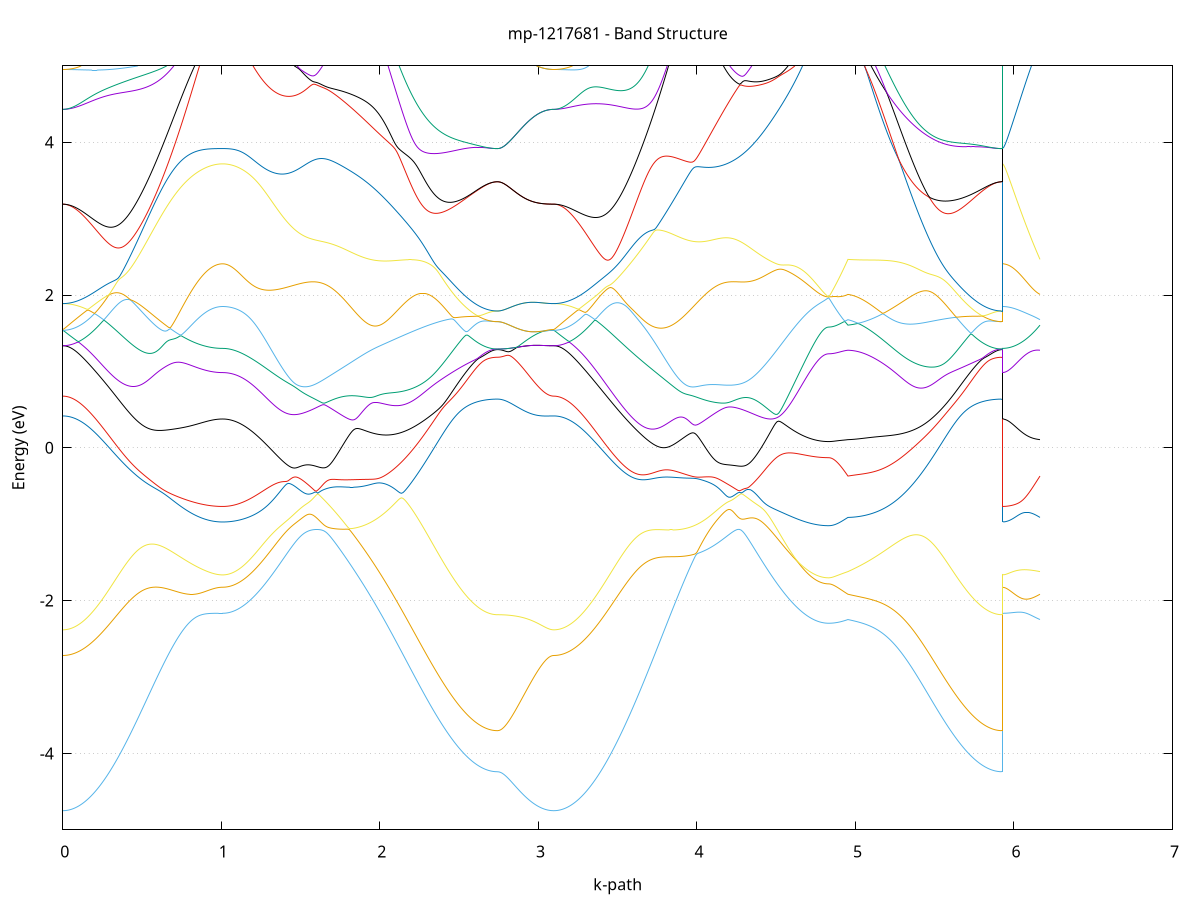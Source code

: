 set title 'mp-1217681 - Band Structure'
set xlabel 'k-path'
set ylabel 'Energy (eV)'
set grid y
set yrange [-5:5]
set terminal png size 800,600
set output 'mp-1217681_bands_gnuplot.png'
plot '-' using 1:2 with lines notitle, '-' using 1:2 with lines notitle, '-' using 1:2 with lines notitle, '-' using 1:2 with lines notitle, '-' using 1:2 with lines notitle, '-' using 1:2 with lines notitle, '-' using 1:2 with lines notitle, '-' using 1:2 with lines notitle, '-' using 1:2 with lines notitle, '-' using 1:2 with lines notitle, '-' using 1:2 with lines notitle, '-' using 1:2 with lines notitle, '-' using 1:2 with lines notitle, '-' using 1:2 with lines notitle, '-' using 1:2 with lines notitle, '-' using 1:2 with lines notitle, '-' using 1:2 with lines notitle, '-' using 1:2 with lines notitle, '-' using 1:2 with lines notitle, '-' using 1:2 with lines notitle, '-' using 1:2 with lines notitle, '-' using 1:2 with lines notitle, '-' using 1:2 with lines notitle, '-' using 1:2 with lines notitle, '-' using 1:2 with lines notitle, '-' using 1:2 with lines notitle, '-' using 1:2 with lines notitle, '-' using 1:2 with lines notitle, '-' using 1:2 with lines notitle, '-' using 1:2 with lines notitle, '-' using 1:2 with lines notitle, '-' using 1:2 with lines notitle, '-' using 1:2 with lines notitle, '-' using 1:2 with lines notitle, '-' using 1:2 with lines notitle, '-' using 1:2 with lines notitle, '-' using 1:2 with lines notitle, '-' using 1:2 with lines notitle, '-' using 1:2 with lines notitle, '-' using 1:2 with lines notitle, '-' using 1:2 with lines notitle, '-' using 1:2 with lines notitle, '-' using 1:2 with lines notitle, '-' using 1:2 with lines notitle, '-' using 1:2 with lines notitle, '-' using 1:2 with lines notitle, '-' using 1:2 with lines notitle, '-' using 1:2 with lines notitle, '-' using 1:2 with lines notitle, '-' using 1:2 with lines notitle, '-' using 1:2 with lines notitle, '-' using 1:2 with lines notitle, '-' using 1:2 with lines notitle, '-' using 1:2 with lines notitle, '-' using 1:2 with lines notitle, '-' using 1:2 with lines notitle, '-' using 1:2 with lines notitle, '-' using 1:2 with lines notitle, '-' using 1:2 with lines notitle, '-' using 1:2 with lines notitle, '-' using 1:2 with lines notitle, '-' using 1:2 with lines notitle, '-' using 1:2 with lines notitle, '-' using 1:2 with lines notitle
0.000000 -36.287111
0.009982 -36.287111
0.019964 -36.287011
0.029946 -36.286911
0.039928 -36.286711
0.049910 -36.286411
0.059892 -36.286111
0.069874 -36.285711
0.079856 -36.285311
0.089838 -36.284811
0.099820 -36.284311
0.109802 -36.283711
0.119784 -36.283111
0.129765 -36.282411
0.139747 -36.281611
0.149729 -36.280811
0.159711 -36.279911
0.169693 -36.279011
0.179675 -36.278111
0.189657 -36.277111
0.199639 -36.276011
0.209621 -36.274911
0.219603 -36.273811
0.229585 -36.272611
0.239567 -36.271311
0.249549 -36.270011
0.259531 -36.268711
0.269513 -36.267411
0.279495 -36.266011
0.289477 -36.264511
0.299459 -36.263011
0.309441 -36.261511
0.319423 -36.260011
0.329405 -36.258411
0.339387 -36.256811
0.349369 -36.255211
0.359351 -36.253511
0.369333 -36.251811
0.379314 -36.250111
0.389296 -36.248411
0.399278 -36.246611
0.409260 -36.244811
0.419242 -36.243011
0.429224 -36.241211
0.439206 -36.239411
0.449188 -36.237511
0.459170 -36.235711
0.469152 -36.233811
0.479134 -36.232011
0.489116 -36.230111
0.499098 -36.228211
0.509080 -36.226311
0.519062 -36.224411
0.529044 -36.222611
0.539026 -36.220711
0.549008 -36.218811
0.558990 -36.217011
0.568972 -36.215111
0.578954 -36.213311
0.588936 -36.211411
0.598918 -36.209611
0.608900 -36.207811
0.618882 -36.206011
0.628863 -36.204311
0.638845 -36.202511
0.648827 -36.200811
0.658809 -36.199111
0.668791 -36.197511
0.678773 -36.195811
0.688755 -36.194211
0.698737 -36.192611
0.708719 -36.191111
0.718701 -36.189611
0.728683 -36.188111
0.738665 -36.186711
0.748647 -36.185311
0.758629 -36.183911
0.768611 -36.182611
0.778593 -36.181311
0.788575 -36.180111
0.798557 -36.178911
0.808539 -36.177811
0.818521 -36.176711
0.828503 -36.175711
0.838485 -36.174711
0.848467 -36.173711
0.858449 -36.172811
0.868431 -36.172011
0.878412 -36.171211
0.888394 -36.170511
0.898376 -36.169811
0.908358 -36.169211
0.918340 -36.168711
0.928322 -36.168211
0.938304 -36.167711
0.948286 -36.167311
0.958268 -36.167011
0.968250 -36.166711
0.978232 -36.166511
0.988214 -36.166411
0.998196 -36.166311
1.008178 -36.166311
1.008178 -36.166311
1.018022 -36.166311
1.027865 -36.166211
1.037709 -36.166211
1.047552 -36.166111
1.057396 -36.166011
1.067240 -36.165911
1.077083 -36.165811
1.086927 -36.165711
1.096770 -36.165511
1.106614 -36.165311
1.116458 -36.165111
1.126301 -36.164911
1.136145 -36.164711
1.145988 -36.164411
1.155832 -36.164211
1.165675 -36.163911
1.175519 -36.163611
1.185363 -36.163311
1.195206 -36.163011
1.205050 -36.162711
1.214893 -36.162311
1.224737 -36.162011
1.234581 -36.161611
1.244424 -36.161311
1.254268 -36.160911
1.264111 -36.160511
1.273955 -36.160111
1.283799 -36.159711
1.293642 -36.159311
1.303486 -36.158911
1.313329 -36.158511
1.323173 -36.158111
1.333017 -36.157711
1.342860 -36.157311
1.352704 -36.156911
1.362547 -36.156511
1.372391 -36.156111
1.382235 -36.155711
1.392078 -36.155411
1.401922 -36.155011
1.411765 -36.154611
1.421609 -36.154311
1.431453 -36.153911
1.441296 -36.153611
1.451140 -36.153311
1.460983 -36.153011
1.470827 -36.152711
1.480671 -36.152511
1.490514 -36.152211
1.500358 -36.152011
1.510201 -36.151811
1.520045 -36.151611
1.529889 -36.151411
1.539732 -36.151311
1.549576 -36.151211
1.559419 -36.151111
1.569263 -36.151011
1.579107 -36.151011
1.588950 -36.151011
1.598794 -36.151011
1.608637 -36.151011
1.618481 -36.151111
1.618481 -36.151111
1.628427 -36.151211
1.638372 -36.151411
1.648318 -36.151611
1.658264 -36.151811
1.668209 -36.152111
1.678155 -36.152411
1.688101 -36.152711
1.698046 -36.153111
1.707992 -36.153511
1.717938 -36.153911
1.727883 -36.154411
1.737829 -36.154911
1.747775 -36.155511
1.757720 -36.156111
1.767666 -36.156711
1.777612 -36.157411
1.787557 -36.158211
1.797503 -36.158911
1.807449 -36.159711
1.817394 -36.160611
1.827340 -36.161511
1.837286 -36.162411
1.847231 -36.163411
1.857177 -36.164411
1.867123 -36.165411
1.877069 -36.166511
1.887014 -36.167711
1.896960 -36.168811
1.906906 -36.170111
1.916851 -36.171311
1.926797 -36.172611
1.936743 -36.173911
1.946688 -36.175311
1.956634 -36.176711
1.966580 -36.178111
1.976525 -36.179611
1.986471 -36.181111
1.996417 -36.182611
2.006362 -36.184211
2.016308 -36.185711
2.026254 -36.187411
2.036199 -36.189011
2.046145 -36.190711
2.056091 -36.192411
2.066036 -36.194111
2.075982 -36.195811
2.085928 -36.197611
2.095873 -36.199411
2.105819 -36.201211
2.115765 -36.203011
2.125710 -36.204911
2.135656 -36.206711
2.145602 -36.208611
2.155547 -36.210511
2.165493 -36.212411
2.175439 -36.214311
2.185384 -36.216211
2.195330 -36.218111
2.205276 -36.220011
2.215222 -36.221911
2.225167 -36.223811
2.235113 -36.225711
2.245059 -36.227711
2.255004 -36.229611
2.264950 -36.231511
2.274896 -36.233411
2.284841 -36.235311
2.294787 -36.237111
2.304733 -36.239011
2.314678 -36.240811
2.324624 -36.242711
2.334570 -36.244511
2.344515 -36.246311
2.354461 -36.248111
2.364407 -36.249811
2.374352 -36.251611
2.384298 -36.253311
2.394244 -36.254911
2.404189 -36.256611
2.414135 -36.258211
2.424081 -36.259811
2.434026 -36.261411
2.443972 -36.262911
2.453918 -36.264411
2.463863 -36.265811
2.473809 -36.267211
2.483755 -36.268611
2.493700 -36.269911
2.503646 -36.271211
2.513592 -36.272511
2.523537 -36.273711
2.533483 -36.274811
2.543429 -36.275911
2.553374 -36.277011
2.563320 -36.278011
2.573266 -36.279011
2.583211 -36.279911
2.593157 -36.280811
2.603103 -36.281611
2.613049 -36.282311
2.622994 -36.283011
2.632940 -36.283711
2.642886 -36.284311
2.652831 -36.284811
2.662777 -36.285311
2.672723 -36.285711
2.682668 -36.286111
2.692614 -36.286411
2.702560 -36.286711
2.712505 -36.286911
2.722451 -36.287011
2.732397 -36.287111
2.742342 -36.287111
2.742342 -36.287111
2.752196 -36.287111
2.762049 -36.287111
2.771903 -36.287111
2.781756 -36.287111
2.791609 -36.287111
2.801463 -36.287111
2.811316 -36.287111
2.821170 -36.287111
2.831023 -36.287111
2.840876 -36.287111
2.850730 -36.287111
2.860583 -36.287111
2.870437 -36.287111
2.880290 -36.287111
2.890144 -36.287111
2.899997 -36.287111
2.909850 -36.287111
2.919704 -36.287111
2.929557 -36.287111
2.939411 -36.287111
2.949264 -36.287111
2.959117 -36.287111
2.968971 -36.287111
2.978824 -36.287111
2.988678 -36.287111
2.998531 -36.287111
3.008385 -36.287111
3.018238 -36.287111
3.028091 -36.287111
3.037945 -36.287111
3.047798 -36.287111
3.057652 -36.287111
3.067505 -36.287111
3.077358 -36.287111
3.087212 -36.287111
3.097065 -36.287111
3.097065 -36.287111
3.106999 -36.287111
3.116934 -36.287011
3.126868 -36.286911
3.136802 -36.286711
3.146736 -36.286411
3.156670 -36.286111
3.166605 -36.285711
3.176539 -36.285311
3.186473 -36.284811
3.196407 -36.284311
3.206341 -36.283711
3.216275 -36.283011
3.226210 -36.282311
3.236144 -36.281611
3.246078 -36.280811
3.256012 -36.279911
3.265946 -36.279011
3.275881 -36.278011
3.285815 -36.277011
3.295749 -36.276011
3.305683 -36.274911
3.315617 -36.273711
3.325551 -36.272511
3.335486 -36.271311
3.345420 -36.270011
3.355354 -36.268611
3.365288 -36.267311
3.375222 -36.265911
3.385157 -36.264411
3.395091 -36.262911
3.405025 -36.261411
3.414959 -36.259911
3.424893 -36.258311
3.434828 -36.256711
3.444762 -36.255011
3.454696 -36.253311
3.464630 -36.251611
3.474564 -36.249911
3.484498 -36.248211
3.494433 -36.246411
3.504367 -36.244611
3.514301 -36.242811
3.524235 -36.240911
3.534169 -36.239111
3.544104 -36.237211
3.554038 -36.235411
3.563972 -36.233511
3.573906 -36.231611
3.583840 -36.229711
3.593774 -36.227811
3.603709 -36.225911
3.613643 -36.223911
3.623577 -36.222011
3.633511 -36.220111
3.643445 -36.218211
3.653380 -36.216311
3.663314 -36.214411
3.673248 -36.212511
3.683182 -36.210611
3.693116 -36.208711
3.703050 -36.206911
3.712985 -36.205011
3.722919 -36.203211
3.732853 -36.201311
3.742787 -36.199511
3.752721 -36.197711
3.762656 -36.196011
3.772590 -36.194211
3.782524 -36.192511
3.792458 -36.190811
3.802392 -36.189111
3.812326 -36.187511
3.822261 -36.185911
3.832195 -36.184311
3.842129 -36.182711
3.852063 -36.181211
3.861997 -36.179711
3.871932 -36.178211
3.881866 -36.176811
3.891800 -36.175411
3.901734 -36.174011
3.911668 -36.172711
3.921603 -36.171411
3.931537 -36.170211
3.941471 -36.169011
3.951405 -36.167811
3.961339 -36.166711
3.971273 -36.165611
3.981208 -36.164511
3.991142 -36.163511
4.001076 -36.162511
4.011010 -36.161611
4.020944 -36.160711
4.030879 -36.159811
4.040813 -36.159011
4.050747 -36.158211
4.060681 -36.157511
4.070615 -36.156811
4.080549 -36.156211
4.090484 -36.155611
4.100418 -36.155011
4.110352 -36.154511
4.120286 -36.154011
4.130220 -36.153511
4.140155 -36.153111
4.150089 -36.152711
4.160023 -36.152411
4.169957 -36.152111
4.179891 -36.151811
4.189825 -36.151611
4.199760 -36.151411
4.209694 -36.151311
4.219628 -36.151111
4.229562 -36.151111
4.239496 -36.151011
4.249431 -36.151011
4.259365 -36.151011
4.269299 -36.151011
4.269299 -36.151011
4.279157 -36.151111
4.289016 -36.151211
4.298874 -36.151311
4.308733 -36.151411
4.318591 -36.151611
4.328450 -36.151811
4.338308 -36.152011
4.348166 -36.152211
4.358025 -36.152411
4.367883 -36.152711
4.377742 -36.153011
4.387600 -36.153311
4.397459 -36.153611
4.407317 -36.153911
4.417175 -36.154311
4.427034 -36.154611
4.436892 -36.155011
4.446751 -36.155311
4.456609 -36.155711
4.466468 -36.156111
4.476326 -36.156511
4.486184 -36.156911
4.496043 -36.157311
4.505901 -36.157711
4.515760 -36.158111
4.525618 -36.158511
4.535477 -36.158911
4.545335 -36.159311
4.555193 -36.159711
4.565052 -36.160111
4.574910 -36.160511
4.584769 -36.160911
4.594627 -36.161211
4.604486 -36.161611
4.614344 -36.162011
4.624202 -36.162311
4.634061 -36.162711
4.643919 -36.163011
4.653778 -36.163311
4.663636 -36.163611
4.673495 -36.163911
4.683353 -36.164211
4.693212 -36.164411
4.703070 -36.164711
4.712928 -36.164911
4.722787 -36.165111
4.732645 -36.165311
4.742504 -36.165511
4.752362 -36.165711
4.762221 -36.165811
4.772079 -36.165911
4.781937 -36.166011
4.791796 -36.166111
4.801654 -36.166211
4.811513 -36.166211
4.821371 -36.166311
4.831230 -36.166311
4.831230 -36.166311
4.840575 -36.166311
4.849921 -36.166311
4.859267 -36.166311
4.868612 -36.166311
4.877958 -36.166311
4.887304 -36.166311
4.896650 -36.166311
4.905995 -36.166411
4.915341 -36.166411
4.924687 -36.166411
4.934033 -36.166411
4.943378 -36.166511
4.952724 -36.166511
4.952724 -36.166511
4.962656 -36.166711
4.972587 -36.167011
4.982519 -36.167311
4.992450 -36.167711
5.002382 -36.168111
5.012313 -36.168611
5.022245 -36.169111
5.032176 -36.169711
5.042108 -36.170411
5.052040 -36.171111
5.061971 -36.171911
5.071903 -36.172711
5.081834 -36.173611
5.091766 -36.174511
5.101697 -36.175511
5.111629 -36.176511
5.121560 -36.177611
5.131492 -36.178711
5.141424 -36.179911
5.151355 -36.181111
5.161287 -36.182411
5.171218 -36.183711
5.181150 -36.185111
5.191081 -36.186511
5.201013 -36.187911
5.210944 -36.189411
5.220876 -36.190911
5.230808 -36.192411
5.240739 -36.194011
5.250671 -36.195611
5.260602 -36.197311
5.270534 -36.198911
5.280465 -36.200611
5.290397 -36.202311
5.300328 -36.204111
5.310260 -36.205811
5.320192 -36.207611
5.330123 -36.209411
5.340055 -36.211211
5.349986 -36.213111
5.359918 -36.214911
5.369849 -36.216811
5.379781 -36.218611
5.389712 -36.220511
5.399644 -36.222411
5.409576 -36.224311
5.419507 -36.226111
5.429439 -36.228011
5.439370 -36.229911
5.449302 -36.231811
5.459233 -36.233711
5.469165 -36.235511
5.479096 -36.237411
5.489028 -36.239211
5.498960 -36.241111
5.508891 -36.242911
5.518823 -36.244711
5.528754 -36.246511
5.538686 -36.248211
5.548617 -36.250011
5.558549 -36.251711
5.568480 -36.253411
5.578412 -36.255111
5.588344 -36.256711
5.598275 -36.258311
5.608207 -36.259911
5.618138 -36.261411
5.628070 -36.263011
5.638001 -36.264411
5.647933 -36.265911
5.657864 -36.267311
5.667796 -36.268711
5.677728 -36.270011
5.687659 -36.271311
5.697591 -36.272511
5.707522 -36.273711
5.717454 -36.274911
5.727385 -36.276011
5.737317 -36.277011
5.747248 -36.278011
5.757180 -36.279011
5.767112 -36.279911
5.777043 -36.280811
5.786975 -36.281611
5.796906 -36.282311
5.806838 -36.283011
5.816769 -36.283711
5.826701 -36.284311
5.836632 -36.284811
5.846564 -36.285311
5.856496 -36.285711
5.866427 -36.286111
5.876359 -36.286411
5.886290 -36.286711
5.896222 -36.286911
5.906153 -36.287011
5.916085 -36.287111
5.926016 -36.287111
5.926016 -36.166311
5.935938 -36.166311
5.945860 -36.166311
5.955782 -36.166311
5.965704 -36.166311
5.975626 -36.166311
5.985548 -36.166311
5.995470 -36.166311
6.005392 -36.166311
6.015313 -36.166311
6.025235 -36.166311
6.035157 -36.166311
6.045079 -36.166311
6.055001 -36.166311
6.064923 -36.166311
6.074845 -36.166411
6.084767 -36.166411
6.094689 -36.166411
6.104610 -36.166411
6.114532 -36.166411
6.124454 -36.166411
6.134376 -36.166411
6.144298 -36.166511
6.154220 -36.166511
6.164142 -36.166511
e
0.000000 -22.938511
0.009982 -22.938511
0.019964 -22.938411
0.029946 -22.938211
0.039928 -22.938011
0.049910 -22.937811
0.059892 -22.937411
0.069874 -22.937111
0.079856 -22.936611
0.089838 -22.936111
0.099820 -22.935611
0.109802 -22.935011
0.119784 -22.934311
0.129765 -22.933611
0.139747 -22.932911
0.149729 -22.932011
0.159711 -22.931211
0.169693 -22.930311
0.179675 -22.929311
0.189657 -22.928311
0.199639 -22.927211
0.209621 -22.926111
0.219603 -22.925011
0.229585 -22.923811
0.239567 -22.922611
0.249549 -22.921411
0.259531 -22.920111
0.269513 -22.918811
0.279495 -22.917411
0.289477 -22.916011
0.299459 -22.914611
0.309441 -22.913211
0.319423 -22.911811
0.329405 -22.910411
0.339387 -22.908911
0.349369 -22.907511
0.359351 -22.906011
0.369333 -22.904611
0.379314 -22.903111
0.389296 -22.901711
0.399278 -22.900311
0.409260 -22.899011
0.419242 -22.897611
0.429224 -22.896311
0.439206 -22.895111
0.449188 -22.894011
0.459170 -22.892911
0.469152 -22.891811
0.479134 -22.890911
0.489116 -22.890111
0.499098 -22.889411
0.509080 -22.888811
0.519062 -22.888411
0.529044 -22.888111
0.539026 -22.888111
0.549008 -22.888111
0.558990 -22.888411
0.568972 -22.889011
0.578954 -22.889711
0.588936 -22.890711
0.598918 -22.891911
0.608900 -22.893411
0.618882 -22.895211
0.628863 -22.897311
0.638845 -22.899611
0.648827 -22.902311
0.658809 -22.905211
0.668791 -22.908411
0.678773 -22.911811
0.688755 -22.915511
0.698737 -22.919411
0.708719 -22.923411
0.718701 -22.927611
0.728683 -22.931911
0.738665 -22.936211
0.748647 -22.940511
0.758629 -22.944811
0.768611 -22.949011
0.778593 -22.953211
0.788575 -22.957211
0.798557 -22.961211
0.808539 -22.965111
0.818521 -22.968811
0.828503 -22.972311
0.838485 -22.975811
0.848467 -22.979011
0.858449 -22.982111
0.868431 -22.985011
0.878412 -22.987711
0.888394 -22.990311
0.898376 -22.992611
0.908358 -22.994811
0.918340 -22.996711
0.928322 -22.998511
0.938304 -23.000111
0.948286 -23.001411
0.958268 -23.002611
0.968250 -23.003511
0.978232 -23.004311
0.988214 -23.004811
0.998196 -23.005111
1.008178 -23.005211
1.008178 -23.005211
1.018022 -23.005211
1.027865 -23.005011
1.037709 -23.004811
1.047552 -23.004511
1.057396 -23.004011
1.067240 -23.003511
1.077083 -23.002911
1.086927 -23.002211
1.096770 -23.001411
1.106614 -23.000511
1.116458 -22.999511
1.126301 -22.998411
1.136145 -22.997211
1.145988 -22.996011
1.155832 -22.994611
1.165675 -22.993211
1.175519 -22.991611
1.185363 -22.990011
1.195206 -22.988311
1.205050 -22.986511
1.214893 -22.984611
1.224737 -22.982711
1.234581 -22.980611
1.244424 -22.978511
1.254268 -22.976311
1.264111 -22.974011
1.273955 -22.971611
1.283799 -22.969211
1.293642 -22.966711
1.303486 -22.964111
1.313329 -22.961411
1.323173 -22.958711
1.333017 -22.955911
1.342860 -22.953011
1.352704 -22.950111
1.362547 -22.947111
1.372391 -22.944011
1.382235 -22.940911
1.392078 -22.937811
1.401922 -22.934511
1.411765 -22.931211
1.421609 -22.927911
1.431453 -22.924511
1.441296 -22.921111
1.451140 -22.917611
1.460983 -22.914111
1.470827 -22.910611
1.480671 -22.907111
1.490514 -22.903511
1.500358 -22.899911
1.510201 -22.896311
1.520045 -22.892811
1.529889 -22.889311
1.539732 -22.886011
1.549576 -22.882811
1.559419 -22.880011
1.569263 -22.877711
1.579107 -22.876211
1.588950 -22.875811
1.598794 -22.876711
1.608637 -22.878611
1.618481 -22.881311
1.618481 -22.881311
1.628427 -22.884211
1.638372 -22.887311
1.648318 -22.890311
1.658264 -22.893311
1.668209 -22.896211
1.678155 -22.898911
1.688101 -22.901511
1.698046 -22.904011
1.707992 -22.906311
1.717938 -22.908511
1.727883 -22.910511
1.737829 -22.912311
1.747775 -22.913911
1.757720 -22.915411
1.767666 -22.916711
1.777612 -22.917911
1.787557 -22.918811
1.797503 -22.919611
1.807449 -22.920211
1.817394 -22.920711
1.827340 -22.920911
1.837286 -22.921011
1.847231 -22.921011
1.857177 -22.920711
1.867123 -22.920311
1.877069 -22.919811
1.887014 -22.919111
1.896960 -22.918211
1.906906 -22.917211
1.916851 -22.916111
1.926797 -22.914911
1.936743 -22.913511
1.946688 -22.912111
1.956634 -22.910511
1.966580 -22.908911
1.976525 -22.907211
1.986471 -22.905411
1.996417 -22.903611
2.006362 -22.901811
2.016308 -22.899911
2.026254 -22.898111
2.036199 -22.896411
2.046145 -22.894611
2.056091 -22.893011
2.066036 -22.891411
2.075982 -22.890011
2.085928 -22.888711
2.095873 -22.887511
2.105819 -22.886511
2.115765 -22.885611
2.125710 -22.884911
2.135656 -22.884511
2.145602 -22.884111
2.155547 -22.884011
2.165493 -22.884111
2.175439 -22.884311
2.185384 -22.884711
2.195330 -22.885211
2.205276 -22.886011
2.215222 -22.886811
2.225167 -22.887811
2.235113 -22.888911
2.245059 -22.890111
2.255004 -22.891411
2.264950 -22.892811
2.274896 -22.894211
2.284841 -22.895811
2.294787 -22.897411
2.304733 -22.899011
2.314678 -22.900711
2.324624 -22.902411
2.334570 -22.904211
2.344515 -22.906011
2.354461 -22.907711
2.364407 -22.909511
2.374352 -22.911311
2.384298 -22.913211
2.394244 -22.915011
2.404189 -22.916711
2.414135 -22.918511
2.424081 -22.920311
2.434026 -22.922011
2.443972 -22.923711
2.453918 -22.925411
2.463863 -22.927111
2.473809 -22.928711
2.483755 -22.930311
2.493700 -22.931811
2.503646 -22.933311
2.513592 -22.934711
2.523537 -22.936111
2.533483 -22.937511
2.543429 -22.938811
2.553374 -22.940111
2.563320 -22.941211
2.573266 -22.942411
2.583211 -22.943511
2.593157 -22.944511
2.603103 -22.945511
2.613049 -22.946411
2.622994 -22.947211
2.632940 -22.948011
2.642886 -22.948711
2.652831 -22.949311
2.662777 -22.949911
2.672723 -22.950411
2.682668 -22.950911
2.692614 -22.951311
2.702560 -22.951611
2.712505 -22.951811
2.722451 -22.952011
2.732397 -22.952111
2.742342 -22.952111
2.742342 -22.952111
2.752196 -22.952111
2.762049 -22.952011
2.771903 -22.951911
2.781756 -22.951711
2.791609 -22.951511
2.801463 -22.951311
2.811316 -22.950911
2.821170 -22.950611
2.831023 -22.950211
2.840876 -22.949811
2.850730 -22.949311
2.860583 -22.948811
2.870437 -22.948311
2.880290 -22.947811
2.890144 -22.947211
2.899997 -22.946611
2.909850 -22.946011
2.919704 -22.945511
2.929557 -22.944911
2.939411 -22.944311
2.949264 -22.943711
2.959117 -22.943111
2.968971 -22.942511
2.978824 -22.942011
2.988678 -22.941511
2.998531 -22.941011
3.008385 -22.940611
3.018238 -22.940111
3.028091 -22.939811
3.037945 -22.939411
3.047798 -22.939211
3.057652 -22.938911
3.067505 -22.938711
3.077358 -22.938611
3.087212 -22.938511
3.097065 -22.938511
3.097065 -22.938511
3.106999 -22.938511
3.116934 -22.938411
3.126868 -22.938211
3.136802 -22.938011
3.146736 -22.937711
3.156670 -22.937411
3.166605 -22.937011
3.176539 -22.936611
3.186473 -22.936111
3.196407 -22.935511
3.206341 -22.934911
3.216275 -22.934311
3.226210 -22.933511
3.236144 -22.932811
3.246078 -22.931911
3.256012 -22.931111
3.265946 -22.930111
3.275881 -22.929111
3.285815 -22.928111
3.295749 -22.927111
3.305683 -22.925911
3.315617 -22.924811
3.325551 -22.923611
3.335486 -22.922411
3.345420 -22.921111
3.355354 -22.919811
3.365288 -22.918511
3.375222 -22.917111
3.385157 -22.915711
3.395091 -22.914311
3.405025 -22.912911
3.414959 -22.911411
3.424893 -22.909911
3.434828 -22.908511
3.444762 -22.907011
3.454696 -22.905511
3.464630 -22.904011
3.474564 -22.902511
3.484498 -22.901111
3.494433 -22.899611
3.504367 -22.898211
3.514301 -22.896811
3.524235 -22.895411
3.534169 -22.894111
3.544104 -22.892811
3.554038 -22.891611
3.563972 -22.890411
3.573906 -22.889411
3.583840 -22.888311
3.593774 -22.887411
3.603709 -22.886611
3.613643 -22.885911
3.623577 -22.885211
3.633511 -22.884711
3.643445 -22.884411
3.653380 -22.884211
3.663314 -22.884111
3.673248 -22.884111
3.683182 -22.884411
3.693116 -22.884711
3.703050 -22.885311
3.712985 -22.886011
3.722919 -22.886811
3.732853 -22.887811
3.742787 -22.888911
3.752721 -22.890211
3.762656 -22.891611
3.772590 -22.893111
3.782524 -22.894611
3.792458 -22.896311
3.802392 -22.898011
3.812326 -22.899711
3.822261 -22.901511
3.832195 -22.903211
3.842129 -22.905011
3.852063 -22.906711
3.861997 -22.908411
3.871932 -22.910011
3.881866 -22.911611
3.891800 -22.913011
3.901734 -22.914411
3.911668 -22.915711
3.921603 -22.916911
3.931537 -22.917911
3.941471 -22.918811
3.951405 -22.919611
3.961339 -22.920211
3.971273 -22.920711
3.981208 -22.921111
3.991142 -22.921211
4.001076 -22.921211
4.011010 -22.921111
4.020944 -22.920811
4.030879 -22.920311
4.040813 -22.919711
4.050747 -22.918911
4.060681 -22.917911
4.070615 -22.916711
4.080549 -22.915411
4.090484 -22.913911
4.100418 -22.912311
4.110352 -22.910411
4.120286 -22.908511
4.130220 -22.906311
4.140155 -22.904011
4.150089 -22.901611
4.160023 -22.899011
4.169957 -22.896311
4.179891 -22.893511
4.189825 -22.890611
4.199760 -22.887711
4.209694 -22.884711
4.219628 -22.881911
4.229562 -22.879211
4.239496 -22.877111
4.249431 -22.875911
4.259365 -22.876011
4.269299 -22.877611
4.269299 -22.877611
4.279157 -22.880111
4.289016 -22.883311
4.298874 -22.886711
4.308733 -22.890411
4.318591 -22.894011
4.328450 -22.897711
4.338308 -22.901411
4.348166 -22.905111
4.358025 -22.908811
4.367883 -22.912511
4.377742 -22.916111
4.387600 -22.919711
4.397459 -22.923211
4.407317 -22.926711
4.417175 -22.930211
4.427034 -22.933611
4.436892 -22.937011
4.446751 -22.940311
4.456609 -22.943511
4.466468 -22.946711
4.476326 -22.949811
4.486184 -22.952911
4.496043 -22.955811
4.505901 -22.958811
4.515760 -22.961611
4.525618 -22.964411
4.535477 -22.967111
4.545335 -22.969811
4.555193 -22.972311
4.565052 -22.974811
4.574910 -22.977211
4.584769 -22.979611
4.594627 -22.981811
4.604486 -22.984011
4.614344 -22.986111
4.624202 -22.988111
4.634061 -22.990011
4.643919 -22.991811
4.653778 -22.993511
4.663636 -22.995211
4.673495 -22.996711
4.683353 -22.998211
4.693212 -22.999611
4.703070 -23.000911
4.712928 -23.002111
4.722787 -23.003211
4.732645 -23.004211
4.742504 -23.005111
4.752362 -23.005911
4.762221 -23.006611
4.772079 -23.007311
4.781937 -23.007811
4.791796 -23.008211
4.801654 -23.008611
4.811513 -23.008811
4.821371 -23.009011
4.831230 -23.009011
4.831230 -23.009011
4.840575 -23.009011
4.849921 -23.009011
4.859267 -23.008911
4.868612 -23.008811
4.877958 -23.008711
4.887304 -23.008611
4.896650 -23.008411
4.905995 -23.008311
4.915341 -23.008111
4.924687 -23.007911
4.934033 -23.007611
4.943378 -23.007411
4.952724 -23.007111
4.952724 -23.007111
4.962656 -23.006411
4.972587 -23.005411
4.982519 -23.004311
4.992450 -23.002911
5.002382 -23.001311
5.012313 -22.999511
5.022245 -22.997511
5.032176 -22.995311
5.042108 -22.992911
5.052040 -22.990311
5.061971 -22.987511
5.071903 -22.984511
5.081834 -22.981411
5.091766 -22.978011
5.101697 -22.974511
5.111629 -22.970911
5.121560 -22.967111
5.131492 -22.963111
5.141424 -22.959111
5.151355 -22.954911
5.161287 -22.950611
5.171218 -22.946211
5.181150 -22.941811
5.191081 -22.937311
5.201013 -22.932811
5.210944 -22.928411
5.220876 -22.924111
5.230808 -22.919811
5.240739 -22.915811
5.250671 -22.911911
5.260602 -22.908311
5.270534 -22.905011
5.280465 -22.902011
5.290397 -22.899311
5.300328 -22.896911
5.310260 -22.894911
5.320192 -22.893211
5.330123 -22.891811
5.340055 -22.890711
5.349986 -22.889911
5.359918 -22.889411
5.369849 -22.889211
5.379781 -22.889111
5.389712 -22.889311
5.399644 -22.889711
5.409576 -22.890311
5.419507 -22.891111
5.429439 -22.892011
5.439370 -22.893111
5.449302 -22.894211
5.459233 -22.895511
5.469165 -22.896911
5.479096 -22.898311
5.489028 -22.899811
5.498960 -22.901411
5.508891 -22.903011
5.518823 -22.904711
5.528754 -22.906411
5.538686 -22.908111
5.548617 -22.909911
5.558549 -22.911711
5.568480 -22.913411
5.578412 -22.915211
5.588344 -22.917011
5.598275 -22.918711
5.608207 -22.920411
5.618138 -22.922211
5.628070 -22.923811
5.638001 -22.925511
5.647933 -22.927211
5.657864 -22.928811
5.667796 -22.930311
5.677728 -22.931911
5.687659 -22.933311
5.697591 -22.934811
5.707522 -22.936211
5.717454 -22.937511
5.727385 -22.938811
5.737317 -22.940111
5.747248 -22.941311
5.757180 -22.942411
5.767112 -22.943511
5.777043 -22.944511
5.786975 -22.945511
5.796906 -22.946411
5.806838 -22.947211
5.816769 -22.948011
5.826701 -22.948711
5.836632 -22.949411
5.846564 -22.949911
5.856496 -22.950411
5.866427 -22.950911
5.876359 -22.951311
5.886290 -22.951611
5.896222 -22.951811
5.906153 -22.952011
5.916085 -22.952111
5.926016 -22.952111
5.926016 -23.005211
5.935938 -23.005211
5.945860 -23.005211
5.955782 -23.005311
5.965704 -23.005311
5.975626 -23.005411
5.985548 -23.005411
5.995470 -23.005511
6.005392 -23.005611
6.015313 -23.005611
6.025235 -23.005711
6.035157 -23.005811
6.045079 -23.005911
6.055001 -23.006011
6.064923 -23.006111
6.074845 -23.006311
6.084767 -23.006411
6.094689 -23.006511
6.104610 -23.006611
6.114532 -23.006711
6.124454 -23.006811
6.134376 -23.006911
6.144298 -23.007011
6.154220 -23.007111
6.164142 -23.007111
e
0.000000 -22.574111
0.009982 -22.574111
0.019964 -22.574311
0.029946 -22.574511
0.039928 -22.574911
0.049910 -22.575311
0.059892 -22.575811
0.069874 -22.576511
0.079856 -22.577311
0.089838 -22.578211
0.099820 -22.579211
0.109802 -22.580411
0.119784 -22.581711
0.129765 -22.583211
0.139747 -22.584811
0.149729 -22.586711
0.159711 -22.588711
0.169693 -22.590911
0.179675 -22.593311
0.189657 -22.595911
0.199639 -22.598811
0.209621 -22.601811
0.219603 -22.605111
0.229585 -22.608711
0.239567 -22.612411
0.249549 -22.616411
0.259531 -22.620611
0.269513 -22.625111
0.279495 -22.629711
0.289477 -22.634611
0.299459 -22.639611
0.309441 -22.644811
0.319423 -22.650211
0.329405 -22.655811
0.339387 -22.661511
0.349369 -22.667411
0.359351 -22.673411
0.369333 -22.679611
0.379314 -22.685911
0.389296 -22.692311
0.399278 -22.698711
0.409260 -22.705311
0.419242 -22.712011
0.429224 -22.718711
0.439206 -22.725511
0.449188 -22.732311
0.459170 -22.739211
0.469152 -22.746111
0.479134 -22.753111
0.489116 -22.760011
0.499098 -22.767011
0.509080 -22.773911
0.519062 -22.780911
0.529044 -22.787811
0.539026 -22.794711
0.549008 -22.801511
0.558990 -22.808311
0.568972 -22.815011
0.578954 -22.821611
0.588936 -22.828211
0.598918 -22.834611
0.608900 -22.840911
0.618882 -22.847111
0.628863 -22.853111
0.638845 -22.859011
0.648827 -22.864611
0.658809 -22.870111
0.668791 -22.875411
0.678773 -22.880411
0.688755 -22.885311
0.698737 -22.889911
0.708719 -22.894411
0.718701 -22.898711
0.728683 -22.902811
0.738665 -22.906811
0.748647 -22.910711
0.758629 -22.914411
0.768611 -22.918011
0.778593 -22.921611
0.788575 -22.925011
0.798557 -22.928211
0.808539 -22.931411
0.818521 -22.934511
0.828503 -22.937411
0.838485 -22.940211
0.848467 -22.942911
0.858449 -22.945411
0.868431 -22.947911
0.878412 -22.950111
0.888394 -22.952211
0.898376 -22.954211
0.908358 -22.956011
0.918340 -22.957611
0.928322 -22.959111
0.938304 -22.960411
0.948286 -22.961511
0.958268 -22.962511
0.968250 -22.963311
0.978232 -22.963911
0.988214 -22.964311
0.998196 -22.964611
1.008178 -22.964711
1.008178 -22.964711
1.018022 -22.964711
1.027865 -22.964511
1.037709 -22.964311
1.047552 -22.964011
1.057396 -22.963611
1.067240 -22.963111
1.077083 -22.962511
1.086927 -22.961811
1.096770 -22.961011
1.106614 -22.960211
1.116458 -22.959211
1.126301 -22.958211
1.136145 -22.957111
1.145988 -22.955911
1.155832 -22.954611
1.165675 -22.953211
1.175519 -22.951811
1.185363 -22.950211
1.195206 -22.948611
1.205050 -22.946911
1.214893 -22.945211
1.224737 -22.943311
1.234581 -22.941411
1.244424 -22.939411
1.254268 -22.937411
1.264111 -22.935311
1.273955 -22.933111
1.283799 -22.930911
1.293642 -22.928611
1.303486 -22.926311
1.313329 -22.923911
1.323173 -22.921411
1.333017 -22.919011
1.342860 -22.916411
1.352704 -22.913911
1.362547 -22.911311
1.372391 -22.908711
1.382235 -22.906111
1.392078 -22.903511
1.401922 -22.900811
1.411765 -22.898211
1.421609 -22.895611
1.431453 -22.893011
1.441296 -22.890511
1.451140 -22.888011
1.460983 -22.885511
1.470827 -22.883111
1.480671 -22.880811
1.490514 -22.878611
1.500358 -22.876511
1.510201 -22.874511
1.520045 -22.872711
1.529889 -22.870911
1.539732 -22.869211
1.549576 -22.867611
1.559419 -22.865911
1.569263 -22.864011
1.579107 -22.861811
1.588950 -22.863411
1.598794 -22.865611
1.608637 -22.867111
1.618481 -22.868111
1.618481 -22.868111
1.628427 -22.869011
1.638372 -22.869911
1.648318 -22.870911
1.658264 -22.872011
1.668209 -22.873111
1.678155 -22.874311
1.688101 -22.875611
1.698046 -22.876811
1.707992 -22.878111
1.717938 -22.879311
1.727883 -22.880511
1.737829 -22.881611
1.747775 -22.882611
1.757720 -22.883611
1.767666 -22.884411
1.777612 -22.885111
1.787557 -22.885811
1.797503 -22.886311
1.807449 -22.886611
1.817394 -22.886811
1.827340 -22.886911
1.837286 -22.886811
1.847231 -22.886511
1.857177 -22.886111
1.867123 -22.885511
1.877069 -22.884711
1.887014 -22.883811
1.896960 -22.882711
1.906906 -22.881411
1.916851 -22.880011
1.926797 -22.878311
1.936743 -22.876511
1.946688 -22.874511
1.956634 -22.872311
1.966580 -22.870011
1.976525 -22.867511
1.986471 -22.864811
1.996417 -22.861911
2.006362 -22.858911
2.016308 -22.855611
2.026254 -22.852311
2.036199 -22.848811
2.046145 -22.845111
2.056091 -22.841211
2.066036 -22.837211
2.075982 -22.833111
2.085928 -22.828811
2.095873 -22.824411
2.105819 -22.819911
2.115765 -22.815211
2.125710 -22.810411
2.135656 -22.805411
2.145602 -22.800411
2.155547 -22.795211
2.165493 -22.789911
2.175439 -22.784611
2.185384 -22.779111
2.195330 -22.773611
2.205276 -22.767911
2.215222 -22.762211
2.225167 -22.756511
2.235113 -22.750611
2.245059 -22.744811
2.255004 -22.738811
2.264950 -22.732911
2.274896 -22.726911
2.284841 -22.720911
2.294787 -22.714911
2.304733 -22.708811
2.314678 -22.702811
2.324624 -22.696811
2.334570 -22.690811
2.344515 -22.684811
2.354461 -22.678911
2.364407 -22.673011
2.374352 -22.667211
2.384298 -22.661511
2.394244 -22.655811
2.404189 -22.650211
2.414135 -22.644711
2.424081 -22.639311
2.434026 -22.634111
2.443972 -22.628911
2.453918 -22.623911
2.463863 -22.619011
2.473809 -22.614311
2.483755 -22.609811
2.493700 -22.605411
2.503646 -22.601211
2.513592 -22.597211
2.523537 -22.593411
2.533483 -22.589811
2.543429 -22.586411
2.553374 -22.583211
2.563320 -22.580211
2.573266 -22.577411
2.583211 -22.574911
2.593157 -22.572611
2.603103 -22.570411
2.613049 -22.568511
2.622994 -22.566711
2.632940 -22.565111
2.642886 -22.563811
2.652831 -22.562511
2.662777 -22.561411
2.672723 -22.560511
2.682668 -22.559711
2.692614 -22.559111
2.702560 -22.558511
2.712505 -22.558111
2.722451 -22.557811
2.732397 -22.557711
2.742342 -22.557611
2.742342 -22.557611
2.752196 -22.557611
2.762049 -22.557711
2.771903 -22.557911
2.781756 -22.558111
2.791609 -22.558411
2.801463 -22.558711
2.811316 -22.559011
2.821170 -22.559511
2.831023 -22.559911
2.840876 -22.560511
2.850730 -22.561011
2.860583 -22.561611
2.870437 -22.562211
2.880290 -22.562911
2.890144 -22.563611
2.899997 -22.564311
2.909850 -22.565011
2.919704 -22.565711
2.929557 -22.566411
2.939411 -22.567111
2.949264 -22.567811
2.959117 -22.568511
2.968971 -22.569211
2.978824 -22.569911
2.988678 -22.570511
2.998531 -22.571111
3.008385 -22.571611
3.018238 -22.572111
3.028091 -22.572511
3.037945 -22.572911
3.047798 -22.573311
3.057652 -22.573611
3.067505 -22.573811
3.077358 -22.574011
3.087212 -22.574111
3.097065 -22.574111
3.097065 -22.574111
3.106999 -22.574111
3.116934 -22.574311
3.126868 -22.574511
3.136802 -22.574911
3.146736 -22.575311
3.156670 -22.575911
3.166605 -22.576511
3.176539 -22.577311
3.186473 -22.578211
3.196407 -22.579311
3.206341 -22.580511
3.216275 -22.581811
3.226210 -22.583311
3.236144 -22.584911
3.246078 -22.586811
3.256012 -22.588811
3.265946 -22.591011
3.275881 -22.593411
3.285815 -22.596011
3.295749 -22.598811
3.305683 -22.601811
3.315617 -22.605011
3.325551 -22.608511
3.335486 -22.612111
3.345420 -22.615911
3.355354 -22.619911
3.365288 -22.624211
3.375222 -22.628611
3.385157 -22.633111
3.395091 -22.637811
3.405025 -22.642711
3.414959 -22.647711
3.424893 -22.652911
3.434828 -22.658111
3.444762 -22.663511
3.454696 -22.669011
3.464630 -22.674611
3.474564 -22.680211
3.484498 -22.685911
3.494433 -22.691711
3.504367 -22.697511
3.514301 -22.703311
3.524235 -22.709211
3.534169 -22.715111
3.544104 -22.721011
3.554038 -22.726911
3.563972 -22.732811
3.573906 -22.738711
3.583840 -22.744611
3.593774 -22.750411
3.603709 -22.756211
3.613643 -22.762011
3.623577 -22.767711
3.633511 -22.773311
3.643445 -22.778811
3.653380 -22.784311
3.663314 -22.789711
3.673248 -22.795011
3.683182 -22.800211
3.693116 -22.805311
3.703050 -22.810311
3.712985 -22.815111
3.722919 -22.819911
3.732853 -22.824511
3.742787 -22.829011
3.752721 -22.833311
3.762656 -22.837511
3.772590 -22.841611
3.782524 -22.845511
3.792458 -22.849311
3.802392 -22.852911
3.812326 -22.856411
3.822261 -22.859611
3.832195 -22.862811
3.842129 -22.865711
3.852063 -22.868511
3.861997 -22.871111
3.871932 -22.873611
3.881866 -22.875811
3.891800 -22.877911
3.901734 -22.879911
3.911668 -22.881611
3.921603 -22.883211
3.931537 -22.884511
3.941471 -22.885711
3.951405 -22.886811
3.961339 -22.887611
3.971273 -22.888311
3.981208 -22.888811
3.991142 -22.889111
4.001076 -22.889311
4.011010 -22.889311
4.020944 -22.889111
4.030879 -22.888811
4.040813 -22.888311
4.050747 -22.887711
4.060681 -22.887011
4.070615 -22.886111
4.080549 -22.885111
4.090484 -22.884011
4.100418 -22.882811
4.110352 -22.881511
4.120286 -22.880211
4.130220 -22.878711
4.140155 -22.877311
4.150089 -22.875811
4.160023 -22.874311
4.169957 -22.872811
4.179891 -22.871411
4.189825 -22.870011
4.199760 -22.868611
4.209694 -22.867311
4.219628 -22.866011
4.229562 -22.864611
4.239496 -22.862911
4.249431 -22.861711
4.259365 -22.864211
4.269299 -22.865911
4.269299 -22.865911
4.279157 -22.867011
4.289016 -22.868111
4.298874 -22.869111
4.308733 -22.870411
4.318591 -22.871711
4.328450 -22.873311
4.338308 -22.875011
4.348166 -22.876911
4.358025 -22.878911
4.367883 -22.881111
4.377742 -22.883311
4.387600 -22.885611
4.397459 -22.888011
4.407317 -22.890511
4.417175 -22.893011
4.427034 -22.895511
4.436892 -22.898111
4.446751 -22.900611
4.456609 -22.903211
4.466468 -22.905811
4.476326 -22.908311
4.486184 -22.910911
4.496043 -22.913411
4.505901 -22.915811
4.515760 -22.918311
4.525618 -22.920711
4.535477 -22.923011
4.545335 -22.925411
4.555193 -22.927611
4.565052 -22.929811
4.574910 -22.932011
4.584769 -22.934011
4.594627 -22.936111
4.604486 -22.938011
4.614344 -22.939911
4.624202 -22.941711
4.634061 -22.943511
4.643919 -22.945111
4.653778 -22.946711
4.663636 -22.948311
4.673495 -22.949711
4.683353 -22.951011
4.693212 -22.952311
4.703070 -22.953511
4.712928 -22.954611
4.722787 -22.955611
4.732645 -22.956611
4.742504 -22.957411
4.752362 -22.958211
4.762221 -22.958911
4.772079 -22.959511
4.781937 -22.960011
4.791796 -22.960411
4.801654 -22.960711
4.811513 -22.960911
4.821371 -22.961011
4.831230 -22.961111
4.831230 -22.961111
4.840575 -22.961111
4.849921 -22.961111
4.859267 -22.961111
4.868612 -22.961111
4.877958 -22.961111
4.887304 -22.961111
4.896650 -22.961111
4.905995 -22.961111
4.915341 -22.961111
4.924687 -22.961111
4.934033 -22.961111
4.943378 -22.961211
4.952724 -22.961211
4.952724 -22.961211
4.962656 -22.960511
4.972587 -22.959711
4.982519 -22.958811
4.992450 -22.957611
5.002382 -22.956311
5.012313 -22.954811
5.022245 -22.953211
5.032176 -22.951411
5.042108 -22.949411
5.052040 -22.947311
5.061971 -22.945011
5.071903 -22.942611
5.081834 -22.940111
5.091766 -22.937411
5.101697 -22.934611
5.111629 -22.931611
5.121560 -22.928611
5.131492 -22.925411
5.141424 -22.922111
5.151355 -22.918711
5.161287 -22.915211
5.171218 -22.911611
5.181150 -22.907911
5.191081 -22.904111
5.201013 -22.900111
5.210944 -22.896111
5.220876 -22.891911
5.230808 -22.887511
5.240739 -22.883011
5.250671 -22.878211
5.260602 -22.873311
5.270534 -22.868111
5.280465 -22.862711
5.290397 -22.857111
5.300328 -22.851211
5.310260 -22.845211
5.320192 -22.839011
5.330123 -22.832711
5.340055 -22.826211
5.349986 -22.819511
5.359918 -22.812811
5.369849 -22.806011
5.379781 -22.799111
5.389712 -22.792111
5.399644 -22.785111
5.409576 -22.778111
5.419507 -22.771011
5.429439 -22.763811
5.439370 -22.756711
5.449302 -22.749611
5.459233 -22.742511
5.469165 -22.735411
5.479096 -22.728311
5.489028 -22.721311
5.498960 -22.714311
5.508891 -22.707311
5.518823 -22.700411
5.528754 -22.693611
5.538686 -22.686911
5.548617 -22.680311
5.558549 -22.673811
5.568480 -22.667311
5.578412 -22.661011
5.588344 -22.654911
5.598275 -22.648811
5.608207 -22.642911
5.618138 -22.637211
5.628070 -22.631611
5.638001 -22.626211
5.647933 -22.621011
5.657864 -22.616011
5.667796 -22.611111
5.677728 -22.606511
5.687659 -22.602111
5.697591 -22.597911
5.707522 -22.593911
5.717454 -22.590211
5.727385 -22.586711
5.737317 -22.583411
5.747248 -22.580411
5.757180 -22.577511
5.767112 -22.575011
5.777043 -22.572611
5.786975 -22.570411
5.796906 -22.568511
5.806838 -22.566711
5.816769 -22.565111
5.826701 -22.563711
5.836632 -22.562511
5.846564 -22.561411
5.856496 -22.560511
5.866427 -22.559711
5.876359 -22.559111
5.886290 -22.558511
5.896222 -22.558111
5.906153 -22.557811
5.916085 -22.557711
5.926016 -22.557611
5.926016 -22.964711
5.935938 -22.964711
5.945860 -22.964711
5.955782 -22.964611
5.965704 -22.964611
5.975626 -22.964511
5.985548 -22.964411
5.995470 -22.964311
6.005392 -22.964211
6.015313 -22.964011
6.025235 -22.963911
6.035157 -22.963711
6.045079 -22.963511
6.055001 -22.963411
6.064923 -22.963211
6.074845 -22.963011
6.084767 -22.962811
6.094689 -22.962611
6.104610 -22.962411
6.114532 -22.962211
6.124454 -22.962011
6.134376 -22.961811
6.144298 -22.961511
6.154220 -22.961311
6.164142 -22.961211
e
0.000000 -22.494511
0.009982 -22.494611
0.019964 -22.494811
0.029946 -22.495111
0.039928 -22.495611
0.049910 -22.496311
0.059892 -22.497011
0.069874 -22.497911
0.079856 -22.498911
0.089838 -22.500011
0.099820 -22.501211
0.109802 -22.502511
0.119784 -22.503911
0.129765 -22.505411
0.139747 -22.506911
0.149729 -22.508411
0.159711 -22.510011
0.169693 -22.511711
0.179675 -22.513311
0.189657 -22.514911
0.199639 -22.516611
0.209621 -22.518311
0.219603 -22.519911
0.229585 -22.521711
0.239567 -22.523411
0.249549 -22.525311
0.259531 -22.527411
0.269513 -22.529811
0.279495 -22.532611
0.289477 -22.535911
0.299459 -22.539911
0.309441 -22.544311
0.319423 -22.549311
0.329405 -22.554511
0.339387 -22.560011
0.349369 -22.565611
0.359351 -22.571411
0.369333 -22.577311
0.379314 -22.583311
0.389296 -22.589311
0.399278 -22.595411
0.409260 -22.601411
0.419242 -22.607511
0.429224 -22.613611
0.439206 -22.619611
0.449188 -22.625511
0.459170 -22.631411
0.469152 -22.637311
0.479134 -22.643011
0.489116 -22.648611
0.499098 -22.654111
0.509080 -22.659411
0.519062 -22.664611
0.529044 -22.669511
0.539026 -22.674311
0.549008 -22.678911
0.558990 -22.683211
0.568972 -22.687311
0.578954 -22.691111
0.588936 -22.694611
0.598918 -22.697811
0.608900 -22.700811
0.618882 -22.703511
0.628863 -22.705811
0.638845 -22.707911
0.648827 -22.709611
0.658809 -22.711111
0.668791 -22.712411
0.678773 -22.713311
0.688755 -22.714011
0.698737 -22.714511
0.708719 -22.714711
0.718701 -22.714811
0.728683 -22.714711
0.738665 -22.714411
0.748647 -22.713911
0.758629 -22.713411
0.768611 -22.712711
0.778593 -22.711911
0.788575 -22.711011
0.798557 -22.710111
0.808539 -22.709111
0.818521 -22.708011
0.828503 -22.706911
0.838485 -22.705811
0.848467 -22.704711
0.858449 -22.703611
0.868431 -22.702511
0.878412 -22.701411
0.888394 -22.700411
0.898376 -22.699411
0.908358 -22.698511
0.918340 -22.697611
0.928322 -22.696811
0.938304 -22.696111
0.948286 -22.695411
0.958268 -22.694811
0.968250 -22.694411
0.978232 -22.694011
0.988214 -22.693711
0.998196 -22.693611
1.008178 -22.693511
1.008178 -22.693511
1.018022 -22.693511
1.027865 -22.693511
1.037709 -22.693411
1.047552 -22.693311
1.057396 -22.693311
1.067240 -22.693111
1.077083 -22.693011
1.086927 -22.692911
1.096770 -22.692711
1.106614 -22.692611
1.116458 -22.692411
1.126301 -22.692211
1.136145 -22.692111
1.145988 -22.691911
1.155832 -22.691811
1.165675 -22.691811
1.175519 -22.691811
1.185363 -22.691911
1.195206 -22.692211
1.205050 -22.692811
1.214893 -22.693711
1.224737 -22.695211
1.234581 -22.697311
1.244424 -22.700211
1.254268 -22.703511
1.264111 -22.707411
1.273955 -22.711511
1.283799 -22.715911
1.293642 -22.720511
1.303486 -22.725211
1.313329 -22.730011
1.323173 -22.734911
1.333017 -22.739811
1.342860 -22.744911
1.352704 -22.750011
1.362547 -22.755111
1.372391 -22.760211
1.382235 -22.765411
1.392078 -22.770611
1.401922 -22.775811
1.411765 -22.781011
1.421609 -22.786211
1.431453 -22.791311
1.441296 -22.796511
1.451140 -22.801611
1.460983 -22.806611
1.470827 -22.811711
1.480671 -22.816611
1.490514 -22.821511
1.500358 -22.826411
1.510201 -22.831111
1.520045 -22.835811
1.529889 -22.840311
1.539732 -22.844711
1.549576 -22.849011
1.559419 -22.853111
1.569263 -22.857011
1.579107 -22.860511
1.588950 -22.859211
1.598794 -22.856111
1.608637 -22.852811
1.618481 -22.849311
1.618481 -22.849311
1.628427 -22.845611
1.638372 -22.841811
1.648318 -22.838011
1.658264 -22.834211
1.668209 -22.830311
1.678155 -22.826511
1.688101 -22.822611
1.698046 -22.818811
1.707992 -22.815011
1.717938 -22.811211
1.727883 -22.807511
1.737829 -22.803811
1.747775 -22.800111
1.757720 -22.796611
1.767666 -22.793111
1.777612 -22.789611
1.787557 -22.786311
1.797503 -22.783111
1.807449 -22.779911
1.817394 -22.776911
1.827340 -22.774011
1.837286 -22.771211
1.847231 -22.768511
1.857177 -22.766011
1.867123 -22.763711
1.877069 -22.761511
1.887014 -22.759411
1.896960 -22.757511
1.906906 -22.755711
1.916851 -22.754111
1.926797 -22.752711
1.936743 -22.751311
1.946688 -22.750111
1.956634 -22.749011
1.966580 -22.748011
1.976525 -22.747011
1.986471 -22.746011
1.996417 -22.745111
2.006362 -22.744211
2.016308 -22.743311
2.026254 -22.742311
2.036199 -22.741211
2.046145 -22.740011
2.056091 -22.738611
2.066036 -22.737111
2.075982 -22.735411
2.085928 -22.733511
2.095873 -22.731411
2.105819 -22.729111
2.115765 -22.726511
2.125710 -22.723711
2.135656 -22.720511
2.145602 -22.717211
2.155547 -22.713511
2.165493 -22.709611
2.175439 -22.705511
2.185384 -22.701111
2.195330 -22.696511
2.205276 -22.691711
2.215222 -22.686611
2.225167 -22.681411
2.235113 -22.676011
2.245059 -22.670411
2.255004 -22.664811
2.264950 -22.658911
2.274896 -22.653011
2.284841 -22.647011
2.294787 -22.640811
2.304733 -22.634711
2.314678 -22.628411
2.324624 -22.622211
2.334570 -22.615911
2.344515 -22.609611
2.354461 -22.603311
2.364407 -22.597111
2.374352 -22.590911
2.384298 -22.584711
2.394244 -22.578611
2.404189 -22.572611
2.414135 -22.566711
2.424081 -22.561011
2.434026 -22.555411
2.443972 -22.550011
2.453918 -22.544811
2.463863 -22.539911
2.473809 -22.535311
2.483755 -22.531011
2.493700 -22.527011
2.503646 -22.523511
2.513592 -22.520311
2.523537 -22.517611
2.533483 -22.515411
2.543429 -22.513611
2.553374 -22.512111
2.563320 -22.510711
2.573266 -22.509411
2.583211 -22.508111
2.593157 -22.506811
2.603103 -22.505511
2.613049 -22.504311
2.622994 -22.503111
2.632940 -22.501911
2.642886 -22.500811
2.652831 -22.499711
2.662777 -22.498711
2.672723 -22.497811
2.682668 -22.497011
2.692614 -22.496311
2.702560 -22.495711
2.712505 -22.495311
2.722451 -22.494911
2.732397 -22.494711
2.742342 -22.494711
2.742342 -22.494711
2.752196 -22.494711
2.762049 -22.494711
2.771903 -22.494711
2.781756 -22.494711
2.791609 -22.494711
2.801463 -22.494711
2.811316 -22.494711
2.821170 -22.494611
2.831023 -22.494611
2.840876 -22.494611
2.850730 -22.494611
2.860583 -22.494611
2.870437 -22.494611
2.880290 -22.494611
2.890144 -22.494611
2.899997 -22.494611
2.909850 -22.494611
2.919704 -22.494611
2.929557 -22.494611
2.939411 -22.494611
2.949264 -22.494611
2.959117 -22.494511
2.968971 -22.494511
2.978824 -22.494511
2.988678 -22.494511
2.998531 -22.494511
3.008385 -22.494511
3.018238 -22.494511
3.028091 -22.494511
3.037945 -22.494511
3.047798 -22.494511
3.057652 -22.494511
3.067505 -22.494511
3.077358 -22.494511
3.087212 -22.494511
3.097065 -22.494511
3.097065 -22.494511
3.106999 -22.494611
3.116934 -22.494811
3.126868 -22.495111
3.136802 -22.495611
3.146736 -22.496311
3.156670 -22.497011
3.166605 -22.497911
3.176539 -22.498911
3.186473 -22.500011
3.196407 -22.501111
3.206341 -22.502411
3.216275 -22.503711
3.226210 -22.505111
3.236144 -22.506511
3.246078 -22.508011
3.256012 -22.509511
3.265946 -22.510911
3.275881 -22.512411
3.285815 -22.513911
3.295749 -22.515511
3.305683 -22.517011
3.315617 -22.518811
3.325551 -22.520911
3.335486 -22.523511
3.345420 -22.526611
3.355354 -22.530311
3.365288 -22.534411
3.375222 -22.538811
3.385157 -22.543511
3.395091 -22.548411
3.405025 -22.553611
3.414959 -22.559011
3.424893 -22.564611
3.434828 -22.570311
3.444762 -22.576111
3.454696 -22.582011
3.464630 -22.587911
3.474564 -22.594011
3.484498 -22.600011
3.494433 -22.606111
3.504367 -22.612211
3.514301 -22.618311
3.524235 -22.624411
3.534169 -22.630511
3.544104 -22.636511
3.554038 -22.642411
3.563972 -22.648211
3.573906 -22.654011
3.583840 -22.659611
3.593774 -22.665211
3.603709 -22.670611
3.613643 -22.675811
3.623577 -22.680911
3.633511 -22.685811
3.643445 -22.690511
3.653380 -22.695011
3.663314 -22.699311
3.673248 -22.703411
3.683182 -22.707311
3.693116 -22.710911
3.703050 -22.714311
3.712985 -22.717411
3.722919 -22.720411
3.732853 -22.723011
3.742787 -22.725511
3.752721 -22.727811
3.762656 -22.729911
3.772590 -22.731811
3.782524 -22.733511
3.792458 -22.735111
3.802392 -22.736611
3.812326 -22.738011
3.822261 -22.739311
3.832195 -22.740511
3.842129 -22.741711
3.852063 -22.743011
3.861997 -22.744211
3.871932 -22.745511
3.881866 -22.746811
3.891800 -22.748211
3.901734 -22.749611
3.911668 -22.751211
3.921603 -22.752911
3.931537 -22.754811
3.941471 -22.756711
3.951405 -22.758811
3.961339 -22.761011
3.971273 -22.763411
3.981208 -22.765911
3.991142 -22.768511
4.001076 -22.771311
4.011010 -22.774211
4.020944 -22.777211
4.030879 -22.780311
4.040813 -22.783611
4.050747 -22.786911
4.060681 -22.790311
4.070615 -22.793811
4.080549 -22.797411
4.090484 -22.801011
4.100418 -22.804811
4.110352 -22.808511
4.120286 -22.812311
4.130220 -22.816211
4.140155 -22.820111
4.150089 -22.824011
4.160023 -22.827911
4.169957 -22.831811
4.179891 -22.835811
4.189825 -22.839711
4.199760 -22.843711
4.209694 -22.847611
4.219628 -22.851411
4.229562 -22.855111
4.239496 -22.858611
4.249431 -22.860811
4.259365 -22.858211
4.269299 -22.855011
4.269299 -22.855011
4.279157 -22.851411
4.289016 -22.847611
4.298874 -22.843411
4.308733 -22.839111
4.318591 -22.834711
4.328450 -22.830111
4.338308 -22.825411
4.348166 -22.820611
4.358025 -22.815811
4.367883 -22.810911
4.377742 -22.805911
4.387600 -22.800811
4.397459 -22.795811
4.407317 -22.790711
4.417175 -22.785511
4.427034 -22.780411
4.436892 -22.775211
4.446751 -22.770011
4.456609 -22.764811
4.466468 -22.759711
4.476326 -22.754511
4.486184 -22.749411
4.496043 -22.744311
4.505901 -22.739311
4.515760 -22.734311
4.525618 -22.729311
4.535477 -22.724511
4.545335 -22.719711
4.555193 -22.715011
4.565052 -22.710511
4.574910 -22.706111
4.584769 -22.702011
4.594627 -22.698211
4.604486 -22.694811
4.614344 -22.692111
4.624202 -22.690211
4.634061 -22.689011
4.643919 -22.688311
4.653778 -22.687911
4.663636 -22.687811
4.673495 -22.687811
4.683353 -22.687911
4.693212 -22.688011
4.703070 -22.688211
4.712928 -22.688311
4.722787 -22.688511
4.732645 -22.688711
4.742504 -22.688911
4.752362 -22.689111
4.762221 -22.689211
4.772079 -22.689411
4.781937 -22.689511
4.791796 -22.689611
4.801654 -22.689711
4.811513 -22.689811
4.821371 -22.689811
4.831230 -22.689811
4.831230 -22.689811
4.840575 -22.689811
4.849921 -22.689811
4.859267 -22.689911
4.868612 -22.690011
4.877958 -22.690011
4.887304 -22.690111
4.896650 -22.690311
4.905995 -22.690411
4.915341 -22.690511
4.924687 -22.690711
4.934033 -22.690911
4.943378 -22.691111
4.952724 -22.691311
4.952724 -22.691311
4.962656 -22.691711
4.972587 -22.692211
4.982519 -22.692811
4.992450 -22.693611
5.002382 -22.694411
5.012313 -22.695311
5.022245 -22.696411
5.032176 -22.697411
5.042108 -22.698611
5.052040 -22.699811
5.061971 -22.701011
5.071903 -22.702311
5.081834 -22.703611
5.091766 -22.705011
5.101697 -22.706311
5.111629 -22.707611
5.121560 -22.708911
5.131492 -22.710111
5.141424 -22.711311
5.151355 -22.712511
5.161287 -22.713511
5.171218 -22.714511
5.181150 -22.715311
5.191081 -22.716011
5.201013 -22.716611
5.210944 -22.717011
5.220876 -22.717211
5.230808 -22.717211
5.240739 -22.716911
5.250671 -22.716411
5.260602 -22.715711
5.270534 -22.714711
5.280465 -22.713411
5.290397 -22.711711
5.300328 -22.709811
5.310260 -22.707511
5.320192 -22.705011
5.330123 -22.702111
5.340055 -22.698811
5.349986 -22.695311
5.359918 -22.691511
5.369849 -22.687411
5.379781 -22.683011
5.389712 -22.678411
5.399644 -22.673611
5.409576 -22.668511
5.419507 -22.663311
5.429439 -22.657911
5.439370 -22.652311
5.449302 -22.646511
5.459233 -22.640711
5.469165 -22.634811
5.479096 -22.628711
5.489028 -22.622611
5.498960 -22.616511
5.508891 -22.610311
5.518823 -22.604111
5.528754 -22.597811
5.538686 -22.591611
5.548617 -22.585411
5.558549 -22.579211
5.568480 -22.573111
5.578412 -22.567111
5.588344 -22.561211
5.598275 -22.555411
5.608207 -22.549711
5.618138 -22.544311
5.628070 -22.539211
5.638001 -22.534511
5.647933 -22.530411
5.657864 -22.527011
5.667796 -22.524311
5.677728 -22.522111
5.687659 -22.520211
5.697591 -22.518611
5.707522 -22.517111
5.717454 -22.515611
5.727385 -22.514211
5.737317 -22.512811
5.747248 -22.511411
5.757180 -22.510011
5.767112 -22.508611
5.777043 -22.507211
5.786975 -22.505911
5.796906 -22.504511
5.806838 -22.503311
5.816769 -22.502011
5.826701 -22.500911
5.836632 -22.499811
5.846564 -22.498811
5.856496 -22.497811
5.866427 -22.497011
5.876359 -22.496311
5.886290 -22.495711
5.896222 -22.495311
5.906153 -22.494911
5.916085 -22.494711
5.926016 -22.494711
5.926016 -22.693511
5.935938 -22.693511
5.945860 -22.693511
5.955782 -22.693511
5.965704 -22.693411
5.975626 -22.693411
5.985548 -22.693311
5.995470 -22.693211
6.005392 -22.693111
6.015313 -22.693011
6.025235 -22.692911
6.035157 -22.692811
6.045079 -22.692711
6.055001 -22.692611
6.064923 -22.692511
6.074845 -22.692411
6.084767 -22.692211
6.094689 -22.692111
6.104610 -22.692011
6.114532 -22.691811
6.124454 -22.691711
6.134376 -22.691611
6.144298 -22.691511
6.154220 -22.691411
6.164142 -22.691311
e
0.000000 -22.494511
0.009982 -22.494511
0.019964 -22.494611
0.029946 -22.494811
0.039928 -22.495011
0.049910 -22.495311
0.059892 -22.495711
0.069874 -22.496111
0.079856 -22.496711
0.089838 -22.497211
0.099820 -22.497911
0.109802 -22.498511
0.119784 -22.499311
0.129765 -22.500111
0.139747 -22.501011
0.149729 -22.502011
0.159711 -22.503011
0.169693 -22.504011
0.179675 -22.505111
0.189657 -22.506311
0.199639 -22.507511
0.209621 -22.508811
0.219603 -22.510111
0.229585 -22.511511
0.239567 -22.512911
0.249549 -22.514411
0.259531 -22.515911
0.269513 -22.517511
0.279495 -22.519111
0.289477 -22.520711
0.299459 -22.522411
0.309441 -22.524111
0.319423 -22.525911
0.329405 -22.527611
0.339387 -22.529511
0.349369 -22.531311
0.359351 -22.533211
0.369333 -22.535011
0.379314 -22.537011
0.389296 -22.538911
0.399278 -22.540811
0.409260 -22.542811
0.419242 -22.544811
0.429224 -22.546811
0.439206 -22.548811
0.449188 -22.550811
0.459170 -22.552911
0.469152 -22.554911
0.479134 -22.556911
0.489116 -22.559011
0.499098 -22.561011
0.509080 -22.563111
0.519062 -22.565111
0.529044 -22.567111
0.539026 -22.569111
0.549008 -22.571111
0.558990 -22.573111
0.568972 -22.575111
0.578954 -22.577111
0.588936 -22.579011
0.598918 -22.581011
0.608900 -22.582911
0.618882 -22.584811
0.628863 -22.586611
0.638845 -22.588511
0.648827 -22.590311
0.658809 -22.592111
0.668791 -22.593811
0.678773 -22.595511
0.688755 -22.597211
0.698737 -22.598911
0.708719 -22.600511
0.718701 -22.602011
0.728683 -22.603611
0.738665 -22.605111
0.748647 -22.606511
0.758629 -22.607911
0.768611 -22.609311
0.778593 -22.610611
0.788575 -22.611911
0.798557 -22.613111
0.808539 -22.614311
0.818521 -22.615411
0.828503 -22.616511
0.838485 -22.617511
0.848467 -22.618411
0.858449 -22.619411
0.868431 -22.620211
0.878412 -22.621011
0.888394 -22.621711
0.898376 -22.622411
0.908358 -22.623111
0.918340 -22.623611
0.928322 -22.624111
0.938304 -22.624611
0.948286 -22.625011
0.958268 -22.625311
0.968250 -22.625611
0.978232 -22.625811
0.988214 -22.626011
0.998196 -22.626011
1.008178 -22.626111
1.008178 -22.626111
1.018022 -22.626211
1.027865 -22.626711
1.037709 -22.627611
1.047552 -22.628711
1.057396 -22.630111
1.067240 -22.631711
1.077083 -22.633711
1.086927 -22.635811
1.096770 -22.638111
1.106614 -22.640711
1.116458 -22.643411
1.126301 -22.646211
1.136145 -22.649311
1.145988 -22.652411
1.155832 -22.655611
1.165675 -22.659011
1.175519 -22.662411
1.185363 -22.665811
1.195206 -22.669111
1.205050 -22.672411
1.214893 -22.675411
1.224737 -22.677911
1.234581 -22.680011
1.244424 -22.681511
1.254268 -22.682611
1.264111 -22.683411
1.273955 -22.684011
1.283799 -22.684611
1.293642 -22.685111
1.303486 -22.685711
1.313329 -22.686411
1.323173 -22.687111
1.333017 -22.688111
1.342860 -22.689211
1.352704 -22.690411
1.362547 -22.691911
1.372391 -22.693611
1.382235 -22.695411
1.392078 -22.697511
1.401922 -22.699811
1.411765 -22.702211
1.421609 -22.704711
1.431453 -22.707411
1.441296 -22.710111
1.451140 -22.712911
1.460983 -22.715711
1.470827 -22.718411
1.480671 -22.721111
1.490514 -22.723711
1.500358 -22.726211
1.510201 -22.728611
1.520045 -22.730711
1.529889 -22.732611
1.539732 -22.734311
1.549576 -22.735611
1.559419 -22.736711
1.569263 -22.737511
1.579107 -22.737911
1.588950 -22.738011
1.598794 -22.737811
1.608637 -22.737211
1.618481 -22.736311
1.618481 -22.736311
1.628427 -22.735111
1.638372 -22.733611
1.648318 -22.731811
1.658264 -22.729711
1.668209 -22.727411
1.678155 -22.724911
1.688101 -22.722111
1.698046 -22.719211
1.707992 -22.716211
1.717938 -22.713011
1.727883 -22.709611
1.737829 -22.706211
1.747775 -22.702611
1.757720 -22.699011
1.767666 -22.695311
1.777612 -22.691511
1.787557 -22.687611
1.797503 -22.683711
1.807449 -22.679811
1.817394 -22.675811
1.827340 -22.671811
1.837286 -22.667811
1.847231 -22.663811
1.857177 -22.659811
1.867123 -22.655811
1.877069 -22.651811
1.887014 -22.647911
1.896960 -22.644111
1.906906 -22.640511
1.916851 -22.637311
1.926797 -22.634911
1.936743 -22.633111
1.946688 -22.631411
1.956634 -22.629711
1.966580 -22.628011
1.976525 -22.626111
1.986471 -22.624111
1.996417 -22.622011
2.006362 -22.619811
2.016308 -22.617611
2.026254 -22.615211
2.036199 -22.612711
2.046145 -22.610211
2.056091 -22.607611
2.066036 -22.605011
2.075982 -22.602311
2.085928 -22.599611
2.095873 -22.596911
2.105819 -22.594111
2.115765 -22.591311
2.125710 -22.588611
2.135656 -22.585811
2.145602 -22.583011
2.155547 -22.580211
2.165493 -22.577411
2.175439 -22.574611
2.185384 -22.571911
2.195330 -22.569111
2.205276 -22.566411
2.215222 -22.563711
2.225167 -22.561111
2.235113 -22.558411
2.245059 -22.555811
2.255004 -22.553311
2.264950 -22.550711
2.274896 -22.548211
2.284841 -22.545811
2.294787 -22.543311
2.304733 -22.541011
2.314678 -22.538711
2.324624 -22.536411
2.334570 -22.534311
2.344515 -22.532311
2.354461 -22.530511
2.364407 -22.529011
2.374352 -22.527811
2.384298 -22.526811
2.394244 -22.525911
2.404189 -22.525011
2.414135 -22.524211
2.424081 -22.523411
2.434026 -22.522511
2.443972 -22.521711
2.453918 -22.520911
2.463863 -22.520011
2.473809 -22.519111
2.483755 -22.518111
2.493700 -22.517211
2.503646 -22.516111
2.513592 -22.514911
2.523537 -22.513711
2.533483 -22.512211
2.543429 -22.510611
2.553374 -22.508911
2.563320 -22.507211
2.573266 -22.505711
2.583211 -22.504311
2.593157 -22.503011
2.603103 -22.501911
2.613049 -22.500811
2.622994 -22.499811
2.632940 -22.499011
2.642886 -22.498211
2.652831 -22.497511
2.662777 -22.496911
2.672723 -22.496411
2.682668 -22.495911
2.692614 -22.495511
2.702560 -22.495211
2.712505 -22.495011
2.722451 -22.494811
2.732397 -22.494711
2.742342 -22.494711
2.742342 -22.494711
2.752196 -22.494711
2.762049 -22.494711
2.771903 -22.494711
2.781756 -22.494711
2.791609 -22.494711
2.801463 -22.494711
2.811316 -22.494711
2.821170 -22.494611
2.831023 -22.494611
2.840876 -22.494611
2.850730 -22.494611
2.860583 -22.494611
2.870437 -22.494611
2.880290 -22.494611
2.890144 -22.494611
2.899997 -22.494611
2.909850 -22.494611
2.919704 -22.494611
2.929557 -22.494611
2.939411 -22.494611
2.949264 -22.494611
2.959117 -22.494511
2.968971 -22.494511
2.978824 -22.494511
2.988678 -22.494511
2.998531 -22.494511
3.008385 -22.494511
3.018238 -22.494511
3.028091 -22.494511
3.037945 -22.494511
3.047798 -22.494511
3.057652 -22.494511
3.067505 -22.494511
3.077358 -22.494511
3.087212 -22.494511
3.097065 -22.494511
3.097065 -22.494511
3.106999 -22.494511
3.116934 -22.494611
3.126868 -22.494811
3.136802 -22.495011
3.146736 -22.495311
3.156670 -22.495711
3.166605 -22.496211
3.176539 -22.496711
3.186473 -22.497311
3.196407 -22.498011
3.206341 -22.498811
3.216275 -22.499611
3.226210 -22.500611
3.236144 -22.501711
3.246078 -22.502811
3.256012 -22.504111
3.265946 -22.505511
3.275881 -22.507111
3.285815 -22.508811
3.295749 -22.510711
3.305683 -22.512711
3.315617 -22.514811
3.325551 -22.516811
3.335486 -22.518611
3.345420 -22.520111
3.355354 -22.521411
3.365288 -22.522611
3.375222 -22.523611
3.385157 -22.524611
3.395091 -22.525611
3.405025 -22.526511
3.414959 -22.527411
3.424893 -22.528211
3.434828 -22.529011
3.444762 -22.529911
3.454696 -22.530711
3.464630 -22.531511
3.474564 -22.532411
3.484498 -22.533411
3.494433 -22.534511
3.504367 -22.535811
3.514301 -22.537411
3.524235 -22.539211
3.534169 -22.541211
3.544104 -22.543311
3.554038 -22.545611
3.563972 -22.548011
3.573906 -22.550411
3.583840 -22.552911
3.593774 -22.555411
3.603709 -22.557911
3.613643 -22.560511
3.623577 -22.563211
3.633511 -22.565811
3.643445 -22.568511
3.653380 -22.571211
3.663314 -22.574011
3.673248 -22.576711
3.683182 -22.579511
3.693116 -22.582211
3.703050 -22.585011
3.712985 -22.587811
3.722919 -22.590611
3.732853 -22.593311
3.742787 -22.596111
3.752721 -22.598811
3.762656 -22.601511
3.772590 -22.604211
3.782524 -22.606811
3.792458 -22.609311
3.802392 -22.611911
3.812326 -22.614311
3.822261 -22.616711
3.832195 -22.619011
3.842129 -22.621111
3.852063 -22.623211
3.861997 -22.625211
3.871932 -22.627011
3.881866 -22.628711
3.891800 -22.630311
3.901734 -22.631811
3.911668 -22.633311
3.921603 -22.635111
3.931537 -22.638311
3.941471 -22.642111
3.951405 -22.646111
3.961339 -22.650111
3.971273 -22.654211
3.981208 -22.658211
3.991142 -22.662311
4.001076 -22.666311
4.011010 -22.670311
4.020944 -22.674411
4.030879 -22.678311
4.040813 -22.682311
4.050747 -22.686211
4.060681 -22.690111
4.070615 -22.693911
4.080549 -22.697611
4.090484 -22.701311
4.100418 -22.704911
4.110352 -22.708411
4.120286 -22.711811
4.130220 -22.715011
4.140155 -22.718211
4.150089 -22.721111
4.160023 -22.723911
4.169957 -22.726511
4.179891 -22.728911
4.189825 -22.731111
4.199760 -22.733011
4.209694 -22.734611
4.219628 -22.736011
4.229562 -22.737011
4.239496 -22.737711
4.249431 -22.738011
4.259365 -22.738011
4.269299 -22.737611
4.269299 -22.737611
4.279157 -22.736911
4.289016 -22.735811
4.298874 -22.734511
4.308733 -22.732811
4.318591 -22.730911
4.328450 -22.728711
4.338308 -22.726311
4.348166 -22.723711
4.358025 -22.721011
4.367883 -22.718211
4.377742 -22.715311
4.387600 -22.712411
4.397459 -22.709411
4.407317 -22.706511
4.417175 -22.703611
4.427034 -22.700911
4.436892 -22.698311
4.446751 -22.695811
4.456609 -22.693511
4.466468 -22.691511
4.476326 -22.689611
4.486184 -22.688011
4.496043 -22.686611
4.505901 -22.685411
4.515760 -22.684411
4.525618 -22.683611
4.535477 -22.682911
4.545335 -22.682411
4.555193 -22.681911
4.565052 -22.681511
4.574910 -22.681111
4.584769 -22.680611
4.594627 -22.680011
4.604486 -22.679011
4.614344 -22.677511
4.624202 -22.675511
4.634061 -22.672811
4.643919 -22.669711
4.653778 -22.666411
4.663636 -22.663011
4.673495 -22.659711
4.683353 -22.656311
4.693212 -22.653111
4.703070 -22.649911
4.712928 -22.646911
4.722787 -22.644011
4.732645 -22.641311
4.742504 -22.638811
4.752362 -22.636411
4.762221 -22.634311
4.772079 -22.632311
4.781937 -22.630611
4.791796 -22.629211
4.801654 -22.628111
4.811513 -22.627211
4.821371 -22.626711
4.831230 -22.626611
4.831230 -22.626611
4.840575 -22.626611
4.849921 -22.626611
4.859267 -22.626511
4.868612 -22.626511
4.877958 -22.626511
4.887304 -22.626511
4.896650 -22.626511
4.905995 -22.626411
4.915341 -22.626411
4.924687 -22.626311
4.934033 -22.626311
4.943378 -22.626311
4.952724 -22.626211
4.952724 -22.626211
4.962656 -22.626011
4.972587 -22.625711
4.982519 -22.625411
4.992450 -22.625011
5.002382 -22.624611
5.012313 -22.624111
5.022245 -22.623511
5.032176 -22.622911
5.042108 -22.622211
5.052040 -22.621511
5.061971 -22.620711
5.071903 -22.619911
5.081834 -22.619011
5.091766 -22.618011
5.101697 -22.617011
5.111629 -22.615911
5.121560 -22.614811
5.131492 -22.613611
5.141424 -22.612411
5.151355 -22.611211
5.161287 -22.609811
5.171218 -22.608511
5.181150 -22.607111
5.191081 -22.605611
5.201013 -22.604111
5.210944 -22.602611
5.220876 -22.601011
5.230808 -22.599411
5.240739 -22.597811
5.250671 -22.596111
5.260602 -22.594411
5.270534 -22.592611
5.280465 -22.590811
5.290397 -22.589011
5.300328 -22.587211
5.310260 -22.585311
5.320192 -22.583411
5.330123 -22.581511
5.340055 -22.579611
5.349986 -22.577611
5.359918 -22.575611
5.369849 -22.573611
5.379781 -22.571611
5.389712 -22.569611
5.399644 -22.567611
5.409576 -22.565611
5.419507 -22.563511
5.429439 -22.561511
5.439370 -22.559411
5.449302 -22.557411
5.459233 -22.555311
5.469165 -22.553311
5.479096 -22.551311
5.489028 -22.549211
5.498960 -22.547211
5.508891 -22.545211
5.518823 -22.543211
5.528754 -22.541211
5.538686 -22.539311
5.548617 -22.537311
5.558549 -22.535411
5.568480 -22.533511
5.578412 -22.531611
5.588344 -22.529811
5.598275 -22.528011
5.608207 -22.526211
5.618138 -22.524411
5.628070 -22.522711
5.638001 -22.521011
5.647933 -22.519411
5.657864 -22.517811
5.667796 -22.516211
5.677728 -22.514711
5.687659 -22.513211
5.697591 -22.511811
5.707522 -22.510411
5.717454 -22.509111
5.727385 -22.507811
5.737317 -22.506511
5.747248 -22.505411
5.757180 -22.504211
5.767112 -22.503211
5.777043 -22.502211
5.786975 -22.501211
5.796906 -22.500311
5.806838 -22.499511
5.816769 -22.498711
5.826701 -22.498011
5.836632 -22.497411
5.846564 -22.496811
5.856496 -22.496311
5.866427 -22.495911
5.876359 -22.495511
5.886290 -22.495211
5.896222 -22.495011
5.906153 -22.494811
5.916085 -22.494711
5.926016 -22.494711
5.926016 -22.626111
5.935938 -22.626111
5.945860 -22.626111
5.955782 -22.626111
5.965704 -22.626111
5.975626 -22.626111
5.985548 -22.626111
5.995470 -22.626111
6.005392 -22.626111
6.015313 -22.626111
6.025235 -22.626111
6.035157 -22.626111
6.045079 -22.626111
6.055001 -22.626111
6.064923 -22.626211
6.074845 -22.626211
6.084767 -22.626211
6.094689 -22.626211
6.104610 -22.626211
6.114532 -22.626211
6.124454 -22.626211
6.134376 -22.626211
6.144298 -22.626211
6.154220 -22.626211
6.164142 -22.626211
e
0.000000 -22.437411
0.009982 -22.437511
0.019964 -22.437911
0.029946 -22.438511
0.039928 -22.439311
0.049910 -22.440311
0.059892 -22.441611
0.069874 -22.443111
0.079856 -22.444811
0.089838 -22.446711
0.099820 -22.448911
0.109802 -22.451211
0.119784 -22.453811
0.129765 -22.456611
0.139747 -22.459611
0.149729 -22.462811
0.159711 -22.466111
0.169693 -22.469711
0.179675 -22.473411
0.189657 -22.477211
0.199639 -22.481311
0.209621 -22.485411
0.219603 -22.489711
0.229585 -22.494011
0.239567 -22.498411
0.249549 -22.502811
0.259531 -22.507111
0.269513 -22.511111
0.279495 -22.514811
0.289477 -22.518011
0.299459 -22.520711
0.309441 -22.522911
0.319423 -22.524711
0.329405 -22.526211
0.339387 -22.527611
0.349369 -22.528711
0.359351 -22.529811
0.369333 -22.530811
0.379314 -22.531711
0.389296 -22.532611
0.399278 -22.533411
0.409260 -22.534311
0.419242 -22.535011
0.429224 -22.535811
0.439206 -22.536611
0.449188 -22.537311
0.459170 -22.538111
0.469152 -22.538811
0.479134 -22.539511
0.489116 -22.540311
0.499098 -22.541011
0.509080 -22.541811
0.519062 -22.542511
0.529044 -22.543311
0.539026 -22.544111
0.549008 -22.544911
0.558990 -22.545711
0.568972 -22.546511
0.578954 -22.547411
0.588936 -22.548211
0.598918 -22.549111
0.608900 -22.550011
0.618882 -22.550911
0.628863 -22.551811
0.638845 -22.552711
0.648827 -22.553711
0.658809 -22.554711
0.668791 -22.555611
0.678773 -22.556611
0.688755 -22.557611
0.698737 -22.558711
0.708719 -22.559711
0.718701 -22.560811
0.728683 -22.561811
0.738665 -22.562911
0.748647 -22.564011
0.758629 -22.565011
0.768611 -22.566111
0.778593 -22.567211
0.788575 -22.568311
0.798557 -22.569411
0.808539 -22.570411
0.818521 -22.571511
0.828503 -22.572511
0.838485 -22.573611
0.848467 -22.574611
0.858449 -22.575611
0.868431 -22.576511
0.878412 -22.577411
0.888394 -22.578311
0.898376 -22.579111
0.908358 -22.579911
0.918340 -22.580611
0.928322 -22.581311
0.938304 -22.581911
0.948286 -22.582411
0.958268 -22.582811
0.968250 -22.583211
0.978232 -22.583511
0.988214 -22.583711
0.998196 -22.583811
1.008178 -22.583911
1.008178 -22.583911
1.018022 -22.583811
1.027865 -22.583711
1.037709 -22.583411
1.047552 -22.583011
1.057396 -22.582511
1.067240 -22.582011
1.077083 -22.581511
1.086927 -22.580911
1.096770 -22.580311
1.106614 -22.579711
1.116458 -22.579211
1.126301 -22.578711
1.136145 -22.578211
1.145988 -22.577811
1.155832 -22.577411
1.165675 -22.577111
1.175519 -22.577011
1.185363 -22.576911
1.195206 -22.577011
1.205050 -22.577411
1.214893 -22.578011
1.224737 -22.579111
1.234581 -22.580711
1.244424 -22.582811
1.254268 -22.585211
1.264111 -22.588011
1.273955 -22.590811
1.283799 -22.593811
1.293642 -22.596811
1.303486 -22.599711
1.313329 -22.602611
1.323173 -22.605411
1.333017 -22.608111
1.342860 -22.610611
1.352704 -22.612911
1.362547 -22.615011
1.372391 -22.616811
1.382235 -22.618511
1.392078 -22.619911
1.401922 -22.621011
1.411765 -22.622011
1.421609 -22.622711
1.431453 -22.623211
1.441296 -22.623611
1.451140 -22.623811
1.460983 -22.623811
1.470827 -22.623711
1.480671 -22.623511
1.490514 -22.623311
1.500358 -22.622911
1.510201 -22.622511
1.520045 -22.622111
1.529889 -22.621711
1.539732 -22.621211
1.549576 -22.620811
1.559419 -22.620411
1.569263 -22.620111
1.579107 -22.619911
1.588950 -22.619711
1.598794 -22.619611
1.608637 -22.619711
1.618481 -22.619811
1.618481 -22.619811
1.628427 -22.620111
1.638372 -22.620511
1.648318 -22.621011
1.658264 -22.621511
1.668209 -22.622211
1.678155 -22.623011
1.688101 -22.623811
1.698046 -22.624711
1.707992 -22.625611
1.717938 -22.626611
1.727883 -22.627611
1.737829 -22.628511
1.747775 -22.629511
1.757720 -22.630411
1.767666 -22.631311
1.777612 -22.632211
1.787557 -22.633011
1.797503 -22.633811
1.807449 -22.634411
1.817394 -22.635011
1.827340 -22.635511
1.837286 -22.635811
1.847231 -22.636011
1.857177 -22.636111
1.867123 -22.636011
1.877069 -22.635811
1.887014 -22.635311
1.896960 -22.634611
1.906906 -22.633411
1.916851 -22.631711
1.926797 -22.629011
1.936743 -22.625711
1.946688 -22.622111
1.956634 -22.618311
1.966580 -22.614511
1.976525 -22.610711
1.986471 -22.606911
1.996417 -22.603211
2.006362 -22.599411
2.016308 -22.595811
2.026254 -22.592111
2.036199 -22.588611
2.046145 -22.585111
2.056091 -22.581711
2.066036 -22.578311
2.075982 -22.575111
2.085928 -22.571911
2.095873 -22.568811
2.105819 -22.565911
2.115765 -22.563111
2.125710 -22.560411
2.135656 -22.557811
2.145602 -22.555411
2.155547 -22.553111
2.165493 -22.551011
2.175439 -22.548911
2.185384 -22.547111
2.195330 -22.545311
2.205276 -22.543711
2.215222 -22.542211
2.225167 -22.540811
2.235113 -22.539411
2.245059 -22.538211
2.255004 -22.537011
2.264950 -22.535911
2.274896 -22.534811
2.284841 -22.533811
2.294787 -22.532811
2.304733 -22.531811
2.314678 -22.530911
2.324624 -22.529911
2.334570 -22.528911
2.344515 -22.527811
2.354461 -22.526511
2.364407 -22.525011
2.374352 -22.523211
2.384298 -22.521311
2.394244 -22.519311
2.404189 -22.517211
2.414135 -22.515111
2.424081 -22.512911
2.434026 -22.510711
2.443972 -22.508511
2.453918 -22.506111
2.463863 -22.503711
2.473809 -22.501211
2.483755 -22.498511
2.493700 -22.495711
2.503646 -22.492711
2.513592 -22.489611
2.523537 -22.486311
2.533483 -22.482911
2.543429 -22.479511
2.553374 -22.476011
2.563320 -22.472511
2.573266 -22.469111
2.583211 -22.465811
2.593157 -22.462611
2.603103 -22.459511
2.613049 -22.456611
2.622994 -22.453911
2.632940 -22.451311
2.642886 -22.448911
2.652831 -22.446711
2.662777 -22.444811
2.672723 -22.443011
2.682668 -22.441511
2.692614 -22.440211
2.702560 -22.439111
2.712505 -22.438311
2.722451 -22.437711
2.732397 -22.437411
2.742342 -22.437211
2.742342 -22.437211
2.752196 -22.437211
2.762049 -22.437211
2.771903 -22.437211
2.781756 -22.437211
2.791609 -22.437211
2.801463 -22.437211
2.811316 -22.437311
2.821170 -22.437311
2.831023 -22.437311
2.840876 -22.437311
2.850730 -22.437311
2.860583 -22.437311
2.870437 -22.437311
2.880290 -22.437311
2.890144 -22.437311
2.899997 -22.437311
2.909850 -22.437311
2.919704 -22.437311
2.929557 -22.437311
2.939411 -22.437311
2.949264 -22.437411
2.959117 -22.437411
2.968971 -22.437411
2.978824 -22.437411
2.988678 -22.437411
2.998531 -22.437411
3.008385 -22.437411
3.018238 -22.437411
3.028091 -22.437411
3.037945 -22.437411
3.047798 -22.437411
3.057652 -22.437411
3.067505 -22.437411
3.077358 -22.437411
3.087212 -22.437411
3.097065 -22.437411
3.097065 -22.437411
3.106999 -22.437511
3.116934 -22.437911
3.126868 -22.438511
3.136802 -22.439311
3.146736 -22.440311
3.156670 -22.441611
3.166605 -22.443111
3.176539 -22.444811
3.186473 -22.446711
3.196407 -22.448811
3.206341 -22.451111
3.216275 -22.453611
3.226210 -22.456311
3.236144 -22.459211
3.246078 -22.462111
3.256012 -22.465311
3.265946 -22.468511
3.275881 -22.471811
3.285815 -22.475211
3.295749 -22.478611
3.305683 -22.482011
3.315617 -22.485411
3.325551 -22.488611
3.335486 -22.491711
3.345420 -22.494711
3.355354 -22.497511
3.365288 -22.500211
3.375222 -22.502811
3.385157 -22.505211
3.395091 -22.507511
3.405025 -22.509811
3.414959 -22.512011
3.424893 -22.514211
3.434828 -22.516311
3.444762 -22.518511
3.454696 -22.520611
3.464630 -22.522611
3.474564 -22.524711
3.484498 -22.526611
3.494433 -22.528411
3.504367 -22.530111
3.514301 -22.531611
3.524235 -22.532811
3.534169 -22.533911
3.544104 -22.534911
3.554038 -22.535811
3.563972 -22.536811
3.573906 -22.537711
3.583840 -22.538711
3.593774 -22.539711
3.603709 -22.540811
3.613643 -22.541911
3.623577 -22.543211
3.633511 -22.544511
3.643445 -22.545911
3.653380 -22.547511
3.663314 -22.549211
3.673248 -22.551011
3.683182 -22.553011
3.693116 -22.555211
3.703050 -22.557511
3.712985 -22.559911
3.722919 -22.562511
3.732853 -22.565311
3.742787 -22.568211
3.752721 -22.571211
3.762656 -22.574311
3.772590 -22.577511
3.782524 -22.580811
3.792458 -22.584211
3.802392 -22.587711
3.812326 -22.591311
3.822261 -22.594911
3.832195 -22.598611
3.842129 -22.602311
3.852063 -22.606111
3.861997 -22.609911
3.871932 -22.613811
3.881866 -22.617611
3.891800 -22.621611
3.901734 -22.625511
3.911668 -22.629311
3.921603 -22.632511
3.931537 -22.634311
3.941471 -22.635311
3.951405 -22.636011
3.961339 -22.636511
3.971273 -22.636811
3.981208 -22.637011
3.991142 -22.637011
4.001076 -22.636911
4.011010 -22.636611
4.020944 -22.636311
4.030879 -22.635811
4.040813 -22.635311
4.050747 -22.634711
4.060681 -22.634011
4.070615 -22.633211
4.080549 -22.632411
4.090484 -22.631511
4.100418 -22.630611
4.110352 -22.629711
4.120286 -22.628811
4.130220 -22.627911
4.140155 -22.626911
4.150089 -22.626011
4.160023 -22.625111
4.169957 -22.624311
4.179891 -22.623411
4.189825 -22.622711
4.199760 -22.622011
4.209694 -22.621411
4.219628 -22.620811
4.229562 -22.620411
4.239496 -22.620011
4.249431 -22.619811
4.259365 -22.619711
4.269299 -22.619611
4.269299 -22.619611
4.279157 -22.619711
4.289016 -22.619811
4.298874 -22.620011
4.308733 -22.620311
4.318591 -22.620611
4.328450 -22.620911
4.338308 -22.621211
4.348166 -22.621511
4.358025 -22.621811
4.367883 -22.622011
4.377742 -22.622111
4.387600 -22.622111
4.397459 -22.622011
4.407317 -22.621811
4.417175 -22.621411
4.427034 -22.620811
4.436892 -22.620011
4.446751 -22.619011
4.456609 -22.617711
4.466468 -22.616311
4.476326 -22.614511
4.486184 -22.612611
4.496043 -22.610411
4.505901 -22.608011
4.515760 -22.605411
4.525618 -22.602711
4.535477 -22.599911
4.545335 -22.597011
4.555193 -22.594111
4.565052 -22.591211
4.574910 -22.588511
4.584769 -22.586011
4.594627 -22.583911
4.604486 -22.582311
4.614344 -22.581211
4.624202 -22.580611
4.634061 -22.580211
4.643919 -22.580111
4.653778 -22.580111
4.663636 -22.580211
4.673495 -22.580511
4.683353 -22.580811
4.693212 -22.581211
4.703070 -22.581611
4.712928 -22.582111
4.722787 -22.582611
4.732645 -22.583211
4.742504 -22.583811
4.752362 -22.584411
4.762221 -22.585011
4.772079 -22.585511
4.781937 -22.586111
4.791796 -22.586611
4.801654 -22.587011
4.811513 -22.587311
4.821371 -22.587411
4.831230 -22.587511
4.831230 -22.587511
4.840575 -22.587511
4.849921 -22.587511
4.859267 -22.587411
4.868612 -22.587411
4.877958 -22.587311
4.887304 -22.587311
4.896650 -22.587211
4.905995 -22.587111
4.915341 -22.587011
4.924687 -22.586911
4.934033 -22.586711
4.943378 -22.586611
4.952724 -22.586411
4.952724 -22.586411
4.962656 -22.586211
4.972587 -22.585911
4.982519 -22.585411
4.992450 -22.584911
5.002382 -22.584311
5.012313 -22.583711
5.022245 -22.582911
5.032176 -22.582111
5.042108 -22.581311
5.052040 -22.580411
5.061971 -22.579411
5.071903 -22.578411
5.081834 -22.577411
5.091766 -22.576311
5.101697 -22.575211
5.111629 -22.574011
5.121560 -22.572911
5.131492 -22.571711
5.141424 -22.570511
5.151355 -22.569311
5.161287 -22.568111
5.171218 -22.566911
5.181150 -22.565711
5.191081 -22.564511
5.201013 -22.563311
5.210944 -22.562111
5.220876 -22.560911
5.230808 -22.559711
5.240739 -22.558511
5.250671 -22.557311
5.260602 -22.556211
5.270534 -22.555011
5.280465 -22.553911
5.290397 -22.552811
5.300328 -22.551711
5.310260 -22.550611
5.320192 -22.549511
5.330123 -22.548511
5.340055 -22.547411
5.349986 -22.546411
5.359918 -22.545411
5.369849 -22.544411
5.379781 -22.543411
5.389712 -22.542511
5.399644 -22.541511
5.409576 -22.540611
5.419507 -22.539711
5.429439 -22.538711
5.439370 -22.537911
5.449302 -22.537011
5.459233 -22.536111
5.469165 -22.535211
5.479096 -22.534411
5.489028 -22.533511
5.498960 -22.532711
5.508891 -22.531811
5.518823 -22.530911
5.528754 -22.530111
5.538686 -22.529211
5.548617 -22.528311
5.558549 -22.527411
5.568480 -22.526511
5.578412 -22.525511
5.588344 -22.524511
5.598275 -22.523411
5.608207 -22.522211
5.618138 -22.520811
5.628070 -22.519211
5.638001 -22.517311
5.647933 -22.514811
5.657864 -22.511711
5.667796 -22.508111
5.677728 -22.504011
5.687659 -22.499711
5.697591 -22.495311
5.707522 -22.490911
5.717454 -22.486511
5.727385 -22.482311
5.737317 -22.478111
5.747248 -22.474211
5.757180 -22.470411
5.767112 -22.466711
5.777043 -22.463311
5.786975 -22.460011
5.796906 -22.456911
5.806838 -22.454111
5.816769 -22.451411
5.826701 -22.449011
5.836632 -22.446811
5.846564 -22.444811
5.856496 -22.443011
5.866427 -22.441511
5.876359 -22.440211
5.886290 -22.439111
5.896222 -22.438311
5.906153 -22.437711
5.916085 -22.437411
5.926016 -22.437211
5.926016 -22.583911
5.935938 -22.583911
5.945860 -22.583911
5.955782 -22.584011
5.965704 -22.584011
5.975626 -22.584111
5.985548 -22.584111
5.995470 -22.584211
6.005392 -22.584311
6.015313 -22.584411
6.025235 -22.584511
6.035157 -22.584711
6.045079 -22.584811
6.055001 -22.584911
6.064923 -22.585111
6.074845 -22.585211
6.084767 -22.585411
6.094689 -22.585511
6.104610 -22.585711
6.114532 -22.585811
6.124454 -22.585911
6.134376 -22.586111
6.144298 -22.586211
6.154220 -22.586311
6.164142 -22.586411
e
0.000000 -22.437411
0.009982 -22.437411
0.019964 -22.437511
0.029946 -22.437611
0.039928 -22.437811
0.049910 -22.438011
0.059892 -22.438211
0.069874 -22.438511
0.079856 -22.438811
0.089838 -22.439211
0.099820 -22.439611
0.109802 -22.440011
0.119784 -22.440511
0.129765 -22.441011
0.139747 -22.441611
0.149729 -22.442211
0.159711 -22.442811
0.169693 -22.443511
0.179675 -22.444211
0.189657 -22.445011
0.199639 -22.445811
0.209621 -22.446711
0.219603 -22.447511
0.229585 -22.448411
0.239567 -22.449411
0.249549 -22.450411
0.259531 -22.451411
0.269513 -22.452411
0.279495 -22.453511
0.289477 -22.454611
0.299459 -22.455711
0.309441 -22.456911
0.319423 -22.458111
0.329405 -22.459311
0.339387 -22.460511
0.349369 -22.461811
0.359351 -22.463111
0.369333 -22.464411
0.379314 -22.465711
0.389296 -22.467111
0.399278 -22.468511
0.409260 -22.469911
0.419242 -22.471311
0.429224 -22.472711
0.439206 -22.474111
0.449188 -22.475511
0.459170 -22.477011
0.469152 -22.478411
0.479134 -22.479911
0.489116 -22.481411
0.499098 -22.482811
0.509080 -22.484311
0.519062 -22.485811
0.529044 -22.487311
0.539026 -22.488711
0.549008 -22.490211
0.558990 -22.491711
0.568972 -22.493111
0.578954 -22.494611
0.588936 -22.496011
0.598918 -22.497411
0.608900 -22.498811
0.618882 -22.500211
0.628863 -22.501611
0.638845 -22.503011
0.648827 -22.504411
0.658809 -22.505711
0.668791 -22.507011
0.678773 -22.508311
0.688755 -22.509611
0.698737 -22.510811
0.708719 -22.512011
0.718701 -22.513211
0.728683 -22.514411
0.738665 -22.515511
0.748647 -22.516611
0.758629 -22.517711
0.768611 -22.518711
0.778593 -22.519711
0.788575 -22.520711
0.798557 -22.521611
0.808539 -22.522511
0.818521 -22.523311
0.828503 -22.524211
0.838485 -22.524911
0.848467 -22.525711
0.858449 -22.526411
0.868431 -22.527011
0.878412 -22.527611
0.888394 -22.528211
0.898376 -22.528711
0.908358 -22.529211
0.918340 -22.529611
0.928322 -22.530011
0.938304 -22.530411
0.948286 -22.530711
0.958268 -22.530911
0.968250 -22.531211
0.978232 -22.531311
0.988214 -22.531411
0.998196 -22.531511
1.008178 -22.531511
1.008178 -22.531511
1.018022 -22.531611
1.027865 -22.531911
1.037709 -22.532311
1.047552 -22.533011
1.057396 -22.533811
1.067240 -22.534811
1.077083 -22.535911
1.086927 -22.537211
1.096770 -22.538711
1.106614 -22.540311
1.116458 -22.542111
1.126301 -22.544111
1.136145 -22.546111
1.145988 -22.548311
1.155832 -22.550611
1.165675 -22.553011
1.175519 -22.555511
1.185363 -22.558011
1.195206 -22.560511
1.205050 -22.562911
1.214893 -22.565111
1.224737 -22.567011
1.234581 -22.568511
1.244424 -22.569611
1.254268 -22.570411
1.264111 -22.571011
1.273955 -22.571411
1.283799 -22.571811
1.293642 -22.572211
1.303486 -22.572611
1.313329 -22.573011
1.323173 -22.573311
1.333017 -22.573811
1.342860 -22.574211
1.352704 -22.574711
1.362547 -22.575111
1.372391 -22.575711
1.382235 -22.576211
1.392078 -22.576811
1.401922 -22.577411
1.411765 -22.578011
1.421609 -22.578611
1.431453 -22.579311
1.441296 -22.580011
1.451140 -22.580711
1.460983 -22.581411
1.470827 -22.582111
1.480671 -22.582911
1.490514 -22.583611
1.500358 -22.584311
1.510201 -22.585011
1.520045 -22.585711
1.529889 -22.586411
1.539732 -22.587011
1.549576 -22.587611
1.559419 -22.588111
1.569263 -22.588511
1.579107 -22.588811
1.588950 -22.589011
1.598794 -22.589211
1.608637 -22.589211
1.618481 -22.589011
1.618481 -22.589011
1.628427 -22.588811
1.638372 -22.588411
1.648318 -22.587911
1.658264 -22.587311
1.668209 -22.586511
1.678155 -22.585711
1.688101 -22.584811
1.698046 -22.583811
1.707992 -22.582811
1.717938 -22.581711
1.727883 -22.580611
1.737829 -22.579411
1.747775 -22.578211
1.757720 -22.577011
1.767666 -22.575711
1.777612 -22.574411
1.787557 -22.573111
1.797503 -22.571811
1.807449 -22.570511
1.817394 -22.569211
1.827340 -22.567911
1.837286 -22.566511
1.847231 -22.565211
1.857177 -22.563911
1.867123 -22.562511
1.877069 -22.561211
1.887014 -22.559911
1.896960 -22.558611
1.906906 -22.557211
1.916851 -22.555911
1.926797 -22.554611
1.936743 -22.553311
1.946688 -22.552011
1.956634 -22.550711
1.966580 -22.549411
1.976525 -22.548111
1.986471 -22.546811
1.996417 -22.545511
2.006362 -22.544211
2.016308 -22.542911
2.026254 -22.541611
2.036199 -22.540311
2.046145 -22.538911
2.056091 -22.537511
2.066036 -22.536111
2.075982 -22.534711
2.085928 -22.533311
2.095873 -22.531711
2.105819 -22.530211
2.115765 -22.528611
2.125710 -22.526911
2.135656 -22.525111
2.145602 -22.523311
2.155547 -22.521411
2.165493 -22.519411
2.175439 -22.517411
2.185384 -22.515311
2.195330 -22.513111
2.205276 -22.510811
2.215222 -22.508611
2.225167 -22.506311
2.235113 -22.503911
2.245059 -22.501611
2.255004 -22.499211
2.264950 -22.496911
2.274896 -22.494511
2.284841 -22.492211
2.294787 -22.489911
2.304733 -22.487611
2.314678 -22.485411
2.324624 -22.483111
2.334570 -22.481011
2.344515 -22.478811
2.354461 -22.476711
2.364407 -22.474711
2.374352 -22.472711
2.384298 -22.470711
2.394244 -22.468811
2.404189 -22.466911
2.414135 -22.465111
2.424081 -22.463411
2.434026 -22.461711
2.443972 -22.460011
2.453918 -22.458511
2.463863 -22.456911
2.473809 -22.455511
2.483755 -22.454111
2.493700 -22.452711
2.503646 -22.451411
2.513592 -22.450211
2.523537 -22.449011
2.533483 -22.447911
2.543429 -22.446911
2.553374 -22.445911
2.563320 -22.444911
2.573266 -22.444011
2.583211 -22.443211
2.593157 -22.442511
2.603103 -22.441811
2.613049 -22.441111
2.622994 -22.440511
2.632940 -22.440011
2.642886 -22.439511
2.652831 -22.439011
2.662777 -22.438711
2.672723 -22.438311
2.682668 -22.438011
2.692614 -22.437811
2.702560 -22.437611
2.712505 -22.437411
2.722451 -22.437311
2.732397 -22.437311
2.742342 -22.437211
2.742342 -22.437211
2.752196 -22.437211
2.762049 -22.437211
2.771903 -22.437211
2.781756 -22.437211
2.791609 -22.437211
2.801463 -22.437211
2.811316 -22.437311
2.821170 -22.437311
2.831023 -22.437311
2.840876 -22.437311
2.850730 -22.437311
2.860583 -22.437311
2.870437 -22.437311
2.880290 -22.437311
2.890144 -22.437311
2.899997 -22.437311
2.909850 -22.437311
2.919704 -22.437311
2.929557 -22.437311
2.939411 -22.437311
2.949264 -22.437411
2.959117 -22.437411
2.968971 -22.437411
2.978824 -22.437411
2.988678 -22.437411
2.998531 -22.437411
3.008385 -22.437411
3.018238 -22.437411
3.028091 -22.437411
3.037945 -22.437411
3.047798 -22.437411
3.057652 -22.437411
3.067505 -22.437411
3.077358 -22.437411
3.087212 -22.437411
3.097065 -22.437411
3.097065 -22.437411
3.106999 -22.437411
3.116934 -22.437511
3.126868 -22.437611
3.136802 -22.437811
3.146736 -22.438011
3.156670 -22.438211
3.166605 -22.438511
3.176539 -22.438811
3.186473 -22.439211
3.196407 -22.439711
3.206341 -22.440111
3.216275 -22.440711
3.226210 -22.441311
3.236144 -22.441911
3.246078 -22.442611
3.256012 -22.443411
3.265946 -22.444211
3.275881 -22.445111
3.285815 -22.446011
3.295749 -22.447011
3.305683 -22.448111
3.315617 -22.449211
3.325551 -22.450411
3.335486 -22.451611
3.345420 -22.452911
3.355354 -22.454211
3.365288 -22.455711
3.375222 -22.457111
3.385157 -22.458611
3.395091 -22.460211
3.405025 -22.461911
3.414959 -22.463611
3.424893 -22.465311
3.434828 -22.467111
3.444762 -22.469011
3.454696 -22.470911
3.464630 -22.472911
3.474564 -22.474911
3.484498 -22.476911
3.494433 -22.479011
3.504367 -22.481211
3.514301 -22.483411
3.524235 -22.485611
3.534169 -22.487911
3.544104 -22.490211
3.554038 -22.492511
3.563972 -22.494811
3.573906 -22.497211
3.583840 -22.499611
3.593774 -22.502011
3.603709 -22.504311
3.613643 -22.506711
3.623577 -22.509011
3.633511 -22.511311
3.643445 -22.513511
3.653380 -22.515711
3.663314 -22.517811
3.673248 -22.519811
3.683182 -22.521711
3.693116 -22.523611
3.703050 -22.525311
3.712985 -22.527011
3.722919 -22.528611
3.732853 -22.530111
3.742787 -22.531511
3.752721 -22.532911
3.762656 -22.534211
3.772590 -22.535411
3.782524 -22.536711
3.792458 -22.537911
3.802392 -22.539111
3.812326 -22.540211
3.822261 -22.541411
3.832195 -22.542511
3.842129 -22.543711
3.852063 -22.544811
3.861997 -22.546011
3.871932 -22.547111
3.881866 -22.548311
3.891800 -22.549411
3.901734 -22.550611
3.911668 -22.551811
3.921603 -22.553011
3.931537 -22.554211
3.941471 -22.555411
3.951405 -22.556611
3.961339 -22.557811
3.971273 -22.559111
3.981208 -22.560311
3.991142 -22.561611
4.001076 -22.562811
4.011010 -22.564111
4.020944 -22.565411
4.030879 -22.566611
4.040813 -22.567911
4.050747 -22.569211
4.060681 -22.570511
4.070615 -22.571811
4.080549 -22.573011
4.090484 -22.574311
4.100418 -22.575611
4.110352 -22.576811
4.120286 -22.578011
4.130220 -22.579211
4.140155 -22.580311
4.150089 -22.581511
4.160023 -22.582511
4.169957 -22.583611
4.179891 -22.584511
4.189825 -22.585411
4.199760 -22.586311
4.209694 -22.587011
4.219628 -22.587611
4.229562 -22.588211
4.239496 -22.588611
4.249431 -22.588911
4.259365 -22.589111
4.269299 -22.589211
4.269299 -22.589211
4.279157 -22.589111
4.289016 -22.589011
4.298874 -22.588811
4.308733 -22.588511
4.318591 -22.588111
4.328450 -22.587611
4.338308 -22.587111
4.348166 -22.586611
4.358025 -22.586011
4.367883 -22.585411
4.377742 -22.584811
4.387600 -22.584211
4.397459 -22.583611
4.407317 -22.583011
4.417175 -22.582411
4.427034 -22.581811
4.436892 -22.581211
4.446751 -22.580611
4.456609 -22.580111
4.466468 -22.579611
4.476326 -22.579111
4.486184 -22.578611
4.496043 -22.578111
4.505901 -22.577711
4.515760 -22.577311
4.525618 -22.576911
4.535477 -22.576411
4.545335 -22.576011
4.555193 -22.575611
4.565052 -22.575111
4.574910 -22.574411
4.584769 -22.573511
4.594627 -22.572311
4.604486 -22.570711
4.614344 -22.568611
4.624202 -22.566211
4.634061 -22.563711
4.643919 -22.561011
4.653778 -22.558311
4.663636 -22.555711
4.673495 -22.553111
4.683353 -22.550611
4.693212 -22.548211
4.703070 -22.546011
4.712928 -22.543911
4.722787 -22.541911
4.732645 -22.540011
4.742504 -22.538411
4.752362 -22.536811
4.762221 -22.535511
4.772079 -22.534311
4.781937 -22.533311
4.791796 -22.532511
4.801654 -22.531811
4.811513 -22.531411
4.821371 -22.531111
4.831230 -22.531011
4.831230 -22.531011
4.840575 -22.531011
4.849921 -22.531011
4.859267 -22.531011
4.868612 -22.531011
4.877958 -22.531011
4.887304 -22.531011
4.896650 -22.531011
4.905995 -22.531011
4.915341 -22.531011
4.924687 -22.531011
4.934033 -22.531011
4.943378 -22.531011
4.952724 -22.531011
4.952724 -22.531011
4.962656 -22.530811
4.972587 -22.530611
4.982519 -22.530411
4.992450 -22.530111
5.002382 -22.529711
5.012313 -22.529311
5.022245 -22.528911
5.032176 -22.528411
5.042108 -22.527911
5.052040 -22.527311
5.061971 -22.526711
5.071903 -22.526111
5.081834 -22.525411
5.091766 -22.524711
5.101697 -22.523911
5.111629 -22.523111
5.121560 -22.522211
5.131492 -22.521311
5.141424 -22.520411
5.151355 -22.519511
5.161287 -22.518511
5.171218 -22.517411
5.181150 -22.516411
5.191081 -22.515311
5.201013 -22.514111
5.210944 -22.513011
5.220876 -22.511811
5.230808 -22.510611
5.240739 -22.509411
5.250671 -22.508111
5.260602 -22.506811
5.270534 -22.505511
5.280465 -22.504211
5.290397 -22.502811
5.300328 -22.501511
5.310260 -22.500111
5.320192 -22.498711
5.330123 -22.497311
5.340055 -22.495811
5.349986 -22.494411
5.359918 -22.493011
5.369849 -22.491511
5.379781 -22.490011
5.389712 -22.488611
5.399644 -22.487111
5.409576 -22.485611
5.419507 -22.484211
5.429439 -22.482711
5.439370 -22.481211
5.449302 -22.479711
5.459233 -22.478311
5.469165 -22.476811
5.479096 -22.475411
5.489028 -22.473911
5.498960 -22.472511
5.508891 -22.471111
5.518823 -22.469711
5.528754 -22.468311
5.538686 -22.466911
5.548617 -22.465611
5.558549 -22.464311
5.568480 -22.462911
5.578412 -22.461711
5.588344 -22.460411
5.598275 -22.459111
5.608207 -22.457911
5.618138 -22.456711
5.628070 -22.455611
5.638001 -22.454411
5.647933 -22.453311
5.657864 -22.452211
5.667796 -22.451211
5.677728 -22.450211
5.687659 -22.449211
5.697591 -22.448311
5.707522 -22.447411
5.717454 -22.446511
5.727385 -22.445611
5.737317 -22.444811
5.747248 -22.444111
5.757180 -22.443311
5.767112 -22.442711
5.777043 -22.442011
5.786975 -22.441411
5.796906 -22.440811
5.806838 -22.440311
5.816769 -22.439811
5.826701 -22.439411
5.836632 -22.439011
5.846564 -22.438611
5.856496 -22.438311
5.866427 -22.438011
5.876359 -22.437811
5.886290 -22.437611
5.896222 -22.437411
5.906153 -22.437311
5.916085 -22.437311
5.926016 -22.437211
5.926016 -22.531511
5.935938 -22.531511
5.945860 -22.531511
5.955782 -22.531511
5.965704 -22.531511
5.975626 -22.531511
5.985548 -22.531511
5.995470 -22.531511
6.005392 -22.531411
6.015313 -22.531411
6.025235 -22.531411
6.035157 -22.531411
6.045079 -22.531411
6.055001 -22.531311
6.064923 -22.531311
6.074845 -22.531311
6.084767 -22.531211
6.094689 -22.531211
6.104610 -22.531211
6.114532 -22.531111
6.124454 -22.531111
6.134376 -22.531111
6.144298 -22.531011
6.154220 -22.531011
6.164142 -22.531011
e
0.000000 -18.420211
0.009982 -18.420211
0.019964 -18.420111
0.029946 -18.419911
0.039928 -18.419611
0.049910 -18.419311
0.059892 -18.418911
0.069874 -18.418411
0.079856 -18.417811
0.089838 -18.417211
0.099820 -18.416511
0.109802 -18.415711
0.119784 -18.414911
0.129765 -18.414011
0.139747 -18.413011
0.149729 -18.412011
0.159711 -18.410911
0.169693 -18.409711
0.179675 -18.408411
0.189657 -18.407111
0.199639 -18.405711
0.209621 -18.404311
0.219603 -18.402811
0.229585 -18.401311
0.239567 -18.399711
0.249549 -18.398011
0.259531 -18.396311
0.269513 -18.394511
0.279495 -18.392711
0.289477 -18.390811
0.299459 -18.388911
0.309441 -18.386911
0.319423 -18.384911
0.329405 -18.382811
0.339387 -18.380711
0.349369 -18.378611
0.359351 -18.376411
0.369333 -18.374211
0.379314 -18.372011
0.389296 -18.369711
0.399278 -18.367411
0.409260 -18.365011
0.419242 -18.362711
0.429224 -18.360311
0.439206 -18.357911
0.449188 -18.355511
0.459170 -18.353111
0.469152 -18.350611
0.479134 -18.348211
0.489116 -18.359311
0.499098 -18.375111
0.509080 -18.390911
0.519062 -18.406711
0.529044 -18.422411
0.539026 -18.438011
0.549008 -18.453511
0.558990 -18.468911
0.568972 -18.484111
0.578954 -18.499211
0.588936 -18.514211
0.598918 -18.529011
0.608900 -18.543611
0.618882 -18.558011
0.628863 -18.572211
0.638845 -18.586211
0.648827 -18.600011
0.658809 -18.613511
0.668791 -18.626811
0.678773 -18.639811
0.688755 -18.652511
0.698737 -18.665011
0.708719 -18.677111
0.718701 -18.689011
0.728683 -18.700511
0.738665 -18.711711
0.748647 -18.722611
0.758629 -18.733211
0.768611 -18.743411
0.778593 -18.753211
0.788575 -18.762711
0.798557 -18.771811
0.808539 -18.780511
0.818521 -18.788911
0.828503 -18.796811
0.838485 -18.804411
0.848467 -18.811611
0.858449 -18.818311
0.868431 -18.824711
0.878412 -18.830611
0.888394 -18.836111
0.898376 -18.841211
0.908358 -18.845811
0.918340 -18.850011
0.928322 -18.853811
0.938304 -18.857211
0.948286 -18.860111
0.958268 -18.862511
0.968250 -18.864511
0.978232 -18.866111
0.988214 -18.867211
0.998196 -18.867911
1.008178 -18.868111
1.008178 -18.868111
1.018022 -18.868011
1.027865 -18.867711
1.037709 -18.867211
1.047552 -18.866611
1.057396 -18.865711
1.067240 -18.864611
1.077083 -18.863411
1.086927 -18.861911
1.096770 -18.860311
1.106614 -18.858411
1.116458 -18.856411
1.126301 -18.854211
1.136145 -18.851811
1.145988 -18.849211
1.155832 -18.846411
1.165675 -18.843511
1.175519 -18.840311
1.185363 -18.837011
1.195206 -18.833511
1.205050 -18.829811
1.214893 -18.826011
1.224737 -18.821911
1.234581 -18.817711
1.244424 -18.813311
1.254268 -18.808711
1.264111 -18.804011
1.273955 -18.799111
1.283799 -18.794111
1.293642 -18.788811
1.303486 -18.783511
1.313329 -18.777911
1.323173 -18.772211
1.333017 -18.766411
1.342860 -18.760411
1.352704 -18.754211
1.362547 -18.747911
1.372391 -18.741511
1.382235 -18.734911
1.392078 -18.728111
1.401922 -18.721311
1.411765 -18.714311
1.421609 -18.707211
1.431453 -18.699911
1.441296 -18.692611
1.451140 -18.685111
1.460983 -18.677511
1.470827 -18.669811
1.480671 -18.661911
1.490514 -18.654011
1.500358 -18.645911
1.510201 -18.637811
1.520045 -18.629611
1.529889 -18.621211
1.539732 -18.612811
1.549576 -18.604311
1.559419 -18.595711
1.569263 -18.587111
1.579107 -18.578511
1.588950 -18.575011
1.598794 -18.583311
1.608637 -18.591611
1.618481 -18.599711
1.618481 -18.599711
1.628427 -18.607511
1.638372 -18.615111
1.648318 -18.622311
1.658264 -18.629211
1.668209 -18.635711
1.678155 -18.642011
1.688101 -18.647811
1.698046 -18.653311
1.707992 -18.658511
1.717938 -18.663211
1.727883 -18.667611
1.737829 -18.671611
1.747775 -18.675111
1.757720 -18.678311
1.767666 -18.681111
1.777612 -18.683511
1.787557 -18.685411
1.797503 -18.687011
1.807449 -18.688111
1.817394 -18.688811
1.827340 -18.689011
1.837286 -18.688911
1.847231 -18.688311
1.857177 -18.687311
1.867123 -18.685811
1.877069 -18.683911
1.887014 -18.681611
1.896960 -18.678911
1.906906 -18.675711
1.916851 -18.672111
1.926797 -18.668011
1.936743 -18.663611
1.946688 -18.658711
1.956634 -18.653411
1.966580 -18.647711
1.976525 -18.641611
1.986471 -18.635111
1.996417 -18.628211
2.006362 -18.620911
2.016308 -18.613211
2.026254 -18.605211
2.036199 -18.596711
2.046145 -18.587911
2.056091 -18.578711
2.066036 -18.569211
2.075982 -18.559411
2.085928 -18.549211
2.095873 -18.538711
2.105819 -18.527811
2.115765 -18.516711
2.125710 -18.505311
2.135656 -18.493611
2.145602 -18.481611
2.155547 -18.469411
2.165493 -18.456911
2.175439 -18.444211
2.185384 -18.431211
2.195330 -18.418111
2.205276 -18.404811
2.215222 -18.391311
2.225167 -18.377611
2.235113 -18.363711
2.245059 -18.349811
2.255004 -18.346111
2.264950 -18.348711
2.274896 -18.351311
2.284841 -18.353811
2.294787 -18.356411
2.304733 -18.358911
2.314678 -18.361511
2.324624 -18.364011
2.334570 -18.366511
2.344515 -18.368911
2.354461 -18.371311
2.364407 -18.373811
2.374352 -18.376111
2.384298 -18.378511
2.394244 -18.380811
2.404189 -18.383011
2.414135 -18.385311
2.424081 -18.387511
2.434026 -18.389611
2.443972 -18.391711
2.453918 -18.393811
2.463863 -18.395811
2.473809 -18.397711
2.483755 -18.399611
2.493700 -18.401411
2.503646 -18.403211
2.513592 -18.404911
2.523537 -18.406611
2.533483 -18.408211
2.543429 -18.409711
2.553374 -18.411211
2.563320 -18.412611
2.573266 -18.414011
2.583211 -18.415211
2.593157 -18.416411
2.603103 -18.417611
2.613049 -18.418611
2.622994 -18.419611
2.632940 -18.420511
2.642886 -18.421311
2.652831 -18.422111
2.662777 -18.422811
2.672723 -18.423411
2.682668 -18.423911
2.692614 -18.424311
2.702560 -18.424711
2.712505 -18.425011
2.722451 -18.425211
2.732397 -18.425311
2.742342 -18.425311
2.742342 -18.425311
2.752196 -18.425311
2.762049 -18.425311
2.771903 -18.425211
2.781756 -18.425211
2.791609 -18.425111
2.801463 -18.425011
2.811316 -18.424911
2.821170 -18.424711
2.831023 -18.424611
2.840876 -18.424411
2.850730 -18.424211
2.860583 -18.424011
2.870437 -18.423911
2.880290 -18.423611
2.890144 -18.423411
2.899997 -18.423211
2.909850 -18.423011
2.919704 -18.422811
2.929557 -18.422511
2.939411 -18.422311
2.949264 -18.422111
2.959117 -18.421911
2.968971 -18.421711
2.978824 -18.421511
2.988678 -18.421311
2.998531 -18.421111
3.008385 -18.421011
3.018238 -18.420811
3.028091 -18.420711
3.037945 -18.420511
3.047798 -18.420411
3.057652 -18.420411
3.067505 -18.420311
3.077358 -18.420211
3.087212 -18.420211
3.097065 -18.420211
3.097065 -18.420211
3.106999 -18.420211
3.116934 -18.420111
3.126868 -18.419911
3.136802 -18.419611
3.146736 -18.419311
3.156670 -18.418911
3.166605 -18.418411
3.176539 -18.417811
3.186473 -18.417211
3.196407 -18.416511
3.206341 -18.415711
3.216275 -18.414911
3.226210 -18.413911
3.236144 -18.413011
3.246078 -18.411911
3.256012 -18.410811
3.265946 -18.409611
3.275881 -18.408311
3.285815 -18.407011
3.295749 -18.405611
3.305683 -18.404211
3.315617 -18.402711
3.325551 -18.401111
3.335486 -18.399511
3.345420 -18.397811
3.355354 -18.396111
3.365288 -18.394311
3.375222 -18.392511
3.385157 -18.390611
3.395091 -18.388711
3.405025 -18.386711
3.414959 -18.384711
3.424893 -18.382611
3.434828 -18.380511
3.444762 -18.378311
3.454696 -18.376211
3.464630 -18.373911
3.474564 -18.371711
3.484498 -18.369411
3.494433 -18.367111
3.504367 -18.364711
3.514301 -18.362411
3.524235 -18.360011
3.534169 -18.357511
3.544104 -18.355111
3.554038 -18.352711
3.563972 -18.350211
3.573906 -18.347711
3.583840 -18.345211
3.593774 -18.349611
3.603709 -18.363511
3.613643 -18.377311
3.623577 -18.391011
3.633511 -18.404511
3.643445 -18.417911
3.653380 -18.431011
3.663314 -18.443911
3.673248 -18.456611
3.683182 -18.469111
3.693116 -18.481311
3.703050 -18.493311
3.712985 -18.505011
3.722919 -18.516411
3.732853 -18.527611
3.742787 -18.538411
3.752721 -18.548911
3.762656 -18.559111
3.772590 -18.569011
3.782524 -18.578511
3.792458 -18.587711
3.802392 -18.596511
3.812326 -18.604911
3.822261 -18.613011
3.832195 -18.620711
3.842129 -18.628011
3.852063 -18.634911
3.861997 -18.641511
3.871932 -18.647611
3.881866 -18.653311
3.891800 -18.658611
3.901734 -18.663511
3.911668 -18.667911
3.921603 -18.672011
3.931537 -18.675611
3.941471 -18.678811
3.951405 -18.681511
3.961339 -18.683911
3.971273 -18.685811
3.981208 -18.687311
3.991142 -18.688311
4.001076 -18.688911
4.011010 -18.689111
4.020944 -18.688911
4.030879 -18.688211
4.040813 -18.687111
4.050747 -18.685611
4.060681 -18.683711
4.070615 -18.681411
4.080549 -18.678611
4.090484 -18.675511
4.100418 -18.671911
4.110352 -18.668011
4.120286 -18.663611
4.130220 -18.658911
4.140155 -18.653811
4.150089 -18.648411
4.160023 -18.642511
4.169957 -18.636311
4.179891 -18.629811
4.189825 -18.623011
4.199760 -18.615811
4.209694 -18.608311
4.219628 -18.600511
4.229562 -18.592411
4.239496 -18.584011
4.249431 -18.575611
4.259365 -18.577911
4.269299 -18.586611
4.269299 -18.586611
4.279157 -18.595211
4.289016 -18.603811
4.298874 -18.612311
4.308733 -18.620811
4.318591 -18.629111
4.328450 -18.637311
4.338308 -18.645511
4.348166 -18.653511
4.358025 -18.661511
4.367883 -18.669311
4.377742 -18.677011
4.387600 -18.684611
4.397459 -18.692111
4.407317 -18.699511
4.417175 -18.706711
4.427034 -18.713911
4.436892 -18.720811
4.446751 -18.727711
4.456609 -18.734411
4.466468 -18.741011
4.476326 -18.747511
4.486184 -18.753811
4.496043 -18.759911
4.505901 -18.765911
4.515760 -18.771811
4.525618 -18.777511
4.535477 -18.783011
4.545335 -18.788411
4.555193 -18.793611
4.565052 -18.798711
4.574910 -18.803511
4.584769 -18.808311
4.594627 -18.812811
4.604486 -18.817211
4.614344 -18.821411
4.624202 -18.825511
4.634061 -18.829311
4.643919 -18.833011
4.653778 -18.836511
4.663636 -18.839811
4.673495 -18.843011
4.683353 -18.845911
4.693212 -18.848711
4.703070 -18.851311
4.712928 -18.853711
4.722787 -18.855911
4.732645 -18.857911
4.742504 -18.859711
4.752362 -18.861411
4.762221 -18.862811
4.772079 -18.864111
4.781937 -18.865111
4.791796 -18.866011
4.801654 -18.866711
4.811513 -18.867211
4.821371 -18.867511
4.831230 -18.867611
4.831230 -18.867611
4.840575 -18.867611
4.849921 -18.867511
4.859267 -18.867511
4.868612 -18.867411
4.877958 -18.867311
4.887304 -18.867211
4.896650 -18.867111
4.905995 -18.866911
4.915341 -18.866811
4.924687 -18.866611
4.934033 -18.866411
4.943378 -18.866111
4.952724 -18.865911
4.952724 -18.865911
4.962656 -18.864411
4.972587 -18.862411
4.982519 -18.860011
4.992450 -18.857211
5.002382 -18.853911
5.012313 -18.850211
5.022245 -18.846011
5.032176 -18.841411
5.042108 -18.836411
5.052040 -18.831011
5.061971 -18.825111
5.071903 -18.818811
5.081834 -18.812111
5.091766 -18.805011
5.101697 -18.797411
5.111629 -18.789511
5.121560 -18.781211
5.131492 -18.772511
5.141424 -18.763411
5.151355 -18.754011
5.161287 -18.744111
5.171218 -18.734011
5.181150 -18.723411
5.191081 -18.712611
5.201013 -18.701411
5.210944 -18.689911
5.220876 -18.678011
5.230808 -18.665911
5.240739 -18.653411
5.250671 -18.640711
5.260602 -18.627711
5.270534 -18.614411
5.280465 -18.600911
5.290397 -18.587211
5.300328 -18.573211
5.310260 -18.559011
5.320192 -18.544511
5.330123 -18.529911
5.340055 -18.515111
5.349986 -18.500211
5.359918 -18.485011
5.369849 -18.469811
5.379781 -18.454411
5.389712 -18.438911
5.399644 -18.423311
5.409576 -18.407611
5.419507 -18.391811
5.429439 -18.376011
5.439370 -18.360111
5.449302 -18.349111
5.459233 -18.351711
5.469165 -18.354211
5.479096 -18.356711
5.489028 -18.359311
5.498960 -18.361811
5.508891 -18.364211
5.518823 -18.366711
5.528754 -18.369211
5.538686 -18.371611
5.548617 -18.374011
5.558549 -18.376311
5.568480 -18.378611
5.578412 -18.380911
5.588344 -18.383211
5.598275 -18.385411
5.608207 -18.387611
5.618138 -18.389711
5.628070 -18.391811
5.638001 -18.393911
5.647933 -18.395811
5.657864 -18.397811
5.667796 -18.399711
5.677728 -18.401511
5.687659 -18.403311
5.697591 -18.405011
5.707522 -18.406711
5.717454 -18.408311
5.727385 -18.409811
5.737317 -18.411311
5.747248 -18.412711
5.757180 -18.414011
5.767112 -18.415311
5.777043 -18.416511
5.786975 -18.417611
5.796906 -18.418611
5.806838 -18.419611
5.816769 -18.420511
5.826701 -18.421311
5.836632 -18.422111
5.846564 -18.422811
5.856496 -18.423411
5.866427 -18.423911
5.876359 -18.424311
5.886290 -18.424711
5.896222 -18.425011
5.906153 -18.425211
5.916085 -18.425311
5.926016 -18.425311
5.926016 -18.868111
5.935938 -18.868111
5.945860 -18.868111
5.955782 -18.868111
5.965704 -18.868011
5.975626 -18.868011
5.985548 -18.868011
5.995470 -18.867911
6.005392 -18.867811
6.015313 -18.867811
6.025235 -18.867711
6.035157 -18.867611
6.045079 -18.867511
6.055001 -18.867411
6.064923 -18.867311
6.074845 -18.867211
6.084767 -18.867111
6.094689 -18.866911
6.104610 -18.866811
6.114532 -18.866711
6.124454 -18.866511
6.134376 -18.866411
6.144298 -18.866211
6.154220 -18.866111
6.164142 -18.865911
e
0.000000 -17.846511
0.009982 -17.846811
0.019964 -17.847611
0.029946 -17.849011
0.039928 -17.850911
0.049910 -17.853411
0.059892 -17.856411
0.069874 -17.859911
0.079856 -17.864011
0.089838 -17.868611
0.099820 -17.873711
0.109802 -17.879311
0.119784 -17.885511
0.129765 -17.892111
0.139747 -17.899211
0.149729 -17.906811
0.159711 -17.914911
0.169693 -17.923411
0.179675 -17.932411
0.189657 -17.941911
0.199639 -17.951711
0.209621 -17.962011
0.219603 -17.972711
0.229585 -17.983711
0.239567 -17.995111
0.249549 -18.006911
0.259531 -18.019111
0.269513 -18.031611
0.279495 -18.044411
0.289477 -18.057511
0.299459 -18.070911
0.309441 -18.084511
0.319423 -18.098511
0.329405 -18.112611
0.339387 -18.127011
0.349369 -18.141611
0.359351 -18.156411
0.369333 -18.171411
0.379314 -18.186511
0.389296 -18.201811
0.399278 -18.217311
0.409260 -18.232811
0.419242 -18.248411
0.429224 -18.264111
0.439206 -18.279911
0.449188 -18.295811
0.459170 -18.311611
0.469152 -18.327511
0.479134 -18.343411
0.489116 -18.345711
0.499098 -18.343211
0.509080 -18.340811
0.519062 -18.338311
0.529044 -18.335811
0.539026 -18.333311
0.549008 -18.330911
0.558990 -18.328411
0.568972 -18.326011
0.578954 -18.323511
0.588936 -18.321111
0.598918 -18.318711
0.608900 -18.316311
0.618882 -18.314011
0.628863 -18.311711
0.638845 -18.309411
0.648827 -18.307111
0.658809 -18.304811
0.668791 -18.302611
0.678773 -18.300511
0.688755 -18.298311
0.698737 -18.296211
0.708719 -18.294211
0.718701 -18.292211
0.728683 -18.290211
0.738665 -18.288311
0.748647 -18.286411
0.758629 -18.284611
0.768611 -18.282911
0.778593 -18.281211
0.788575 -18.279611
0.798557 -18.278011
0.808539 -18.276511
0.818521 -18.275011
0.828503 -18.273611
0.838485 -18.272311
0.848467 -18.271111
0.858449 -18.269911
0.868431 -18.268811
0.878412 -18.267711
0.888394 -18.266811
0.898376 -18.265911
0.908358 -18.265011
0.918340 -18.264311
0.928322 -18.263611
0.938304 -18.263011
0.948286 -18.262511
0.958268 -18.262111
0.968250 -18.261711
0.978232 -18.261511
0.988214 -18.261311
0.998196 -18.261111
1.008178 -18.261111
1.008178 -18.261111
1.018022 -18.261111
1.027865 -18.261011
1.037709 -18.261011
1.047552 -18.260911
1.057396 -18.260811
1.067240 -18.260611
1.077083 -18.260511
1.086927 -18.260311
1.096770 -18.260111
1.106614 -18.259811
1.116458 -18.259611
1.126301 -18.259311
1.136145 -18.259011
1.145988 -18.258611
1.155832 -18.258311
1.165675 -18.257911
1.175519 -18.257511
1.185363 -18.257111
1.195206 -18.256711
1.205050 -18.256311
1.214893 -18.255811
1.224737 -18.255411
1.234581 -18.254911
1.244424 -18.254411
1.254268 -18.253911
1.264111 -18.253411
1.273955 -18.252911
1.283799 -18.252311
1.293642 -18.254811
1.303486 -18.265211
1.313329 -18.275811
1.323173 -18.286511
1.333017 -18.297311
1.342860 -18.308311
1.352704 -18.319311
1.362547 -18.330511
1.372391 -18.341711
1.382235 -18.353011
1.392078 -18.364311
1.401922 -18.375611
1.411765 -18.387011
1.421609 -18.398311
1.431453 -18.409611
1.441296 -18.420811
1.451140 -18.432011
1.460983 -18.443111
1.470827 -18.454211
1.480671 -18.465111
1.490514 -18.475911
1.500358 -18.486611
1.510201 -18.497111
1.520045 -18.507511
1.529889 -18.517711
1.539732 -18.527711
1.549576 -18.537511
1.559419 -18.547111
1.569263 -18.556511
1.579107 -18.565511
1.588950 -18.569011
1.598794 -18.560411
1.608637 -18.551511
1.618481 -18.542511
1.618481 -18.542511
1.628427 -18.533411
1.638372 -18.524111
1.648318 -18.514911
1.658264 -18.505511
1.668209 -18.496211
1.678155 -18.486811
1.688101 -18.477311
1.698046 -18.467911
1.707992 -18.458411
1.717938 -18.448811
1.727883 -18.439311
1.737829 -18.429711
1.747775 -18.420211
1.757720 -18.410611
1.767666 -18.401011
1.777612 -18.391411
1.787557 -18.381811
1.797503 -18.372211
1.807449 -18.362711
1.817394 -18.353111
1.827340 -18.343611
1.837286 -18.334111
1.847231 -18.324611
1.857177 -18.315111
1.867123 -18.305711
1.877069 -18.296311
1.887014 -18.287011
1.896960 -18.277611
1.906906 -18.268411
1.916851 -18.267511
1.926797 -18.269311
1.936743 -18.271011
1.946688 -18.272911
1.956634 -18.274711
1.966580 -18.276611
1.976525 -18.278611
1.986471 -18.280611
1.996417 -18.282611
2.006362 -18.284711
2.016308 -18.286911
2.026254 -18.289011
2.036199 -18.291211
2.046145 -18.293511
2.056091 -18.295811
2.066036 -18.298111
2.075982 -18.300411
2.085928 -18.302811
2.095873 -18.305211
2.105819 -18.307711
2.115765 -18.310111
2.125710 -18.312611
2.135656 -18.315111
2.145602 -18.317611
2.155547 -18.320211
2.165493 -18.322711
2.175439 -18.325311
2.185384 -18.327911
2.195330 -18.330511
2.205276 -18.333111
2.215222 -18.335711
2.225167 -18.338311
2.235113 -18.340911
2.245059 -18.343511
2.255004 -18.335711
2.264950 -18.321511
2.274896 -18.307211
2.284841 -18.292911
2.294787 -18.278511
2.304733 -18.264011
2.314678 -18.249611
2.324624 -18.235111
2.334570 -18.220611
2.344515 -18.206211
2.354461 -18.191811
2.364407 -18.177511
2.374352 -18.163311
2.384298 -18.149111
2.394244 -18.135111
2.404189 -18.121311
2.414135 -18.107511
2.424081 -18.094011
2.434026 -18.080611
2.443972 -18.067511
2.453918 -18.054611
2.463863 -18.041911
2.473809 -18.029511
2.483755 -18.017311
2.493700 -18.005511
2.503646 -17.993911
2.513592 -17.982711
2.523537 -17.971911
2.533483 -17.961411
2.543429 -17.951311
2.553374 -17.941511
2.563320 -17.932211
2.573266 -17.923311
2.583211 -17.914911
2.593157 -17.906811
2.603103 -17.899311
2.613049 -17.892211
2.622994 -17.885511
2.632940 -17.879411
2.642886 -17.873811
2.652831 -17.868711
2.662777 -17.864111
2.672723 -17.860011
2.682668 -17.856411
2.692614 -17.853411
2.702560 -17.851011
2.712505 -17.849011
2.722451 -17.847711
2.732397 -17.846811
2.742342 -17.846611
2.742342 -17.846611
2.752196 -17.846611
2.762049 -17.846611
2.771903 -17.846611
2.781756 -17.846611
2.791609 -17.846611
2.801463 -17.846611
2.811316 -17.846611
2.821170 -17.846611
2.831023 -17.846611
2.840876 -17.846611
2.850730 -17.846611
2.860583 -17.846611
2.870437 -17.846611
2.880290 -17.846611
2.890144 -17.846611
2.899997 -17.846611
2.909850 -17.846611
2.919704 -17.846611
2.929557 -17.846611
2.939411 -17.846511
2.949264 -17.846511
2.959117 -17.846511
2.968971 -17.846511
2.978824 -17.846511
2.988678 -17.846511
2.998531 -17.846511
3.008385 -17.846511
3.018238 -17.846511
3.028091 -17.846511
3.037945 -17.846511
3.047798 -17.846511
3.057652 -17.846511
3.067505 -17.846511
3.077358 -17.846511
3.087212 -17.846511
3.097065 -17.846511
3.097065 -17.846511
3.106999 -17.846811
3.116934 -17.847611
3.126868 -17.849011
3.136802 -17.850911
3.146736 -17.853411
3.156670 -17.856411
3.166605 -17.860011
3.176539 -17.864011
3.186473 -17.868611
3.196407 -17.873811
3.206341 -17.879411
3.216275 -17.885511
3.226210 -17.892111
3.236144 -17.899211
3.246078 -17.906811
3.256012 -17.914811
3.265946 -17.923311
3.275881 -17.932211
3.285815 -17.941511
3.295749 -17.951211
3.305683 -17.961311
3.315617 -17.971811
3.325551 -17.982711
3.335486 -17.993911
3.345420 -18.005411
3.355354 -18.017211
3.365288 -18.029411
3.375222 -18.041811
3.385157 -18.054411
3.395091 -18.067411
3.405025 -18.080511
3.414959 -18.093911
3.424893 -18.107411
3.434828 -18.121111
3.444762 -18.135011
3.454696 -18.149011
3.464630 -18.163111
3.474564 -18.177411
3.484498 -18.191711
3.494433 -18.206011
3.504367 -18.220511
3.514301 -18.234911
3.524235 -18.249411
3.534169 -18.263811
3.544104 -18.278311
3.554038 -18.292711
3.563972 -18.307011
3.573906 -18.321311
3.583840 -18.335511
3.593774 -18.342711
3.603709 -18.340211
3.613643 -18.337711
3.623577 -18.335211
3.633511 -18.332711
3.643445 -18.330211
3.653380 -18.327611
3.663314 -18.325111
3.673248 -18.322611
3.683182 -18.320211
3.693116 -18.317711
3.703050 -18.315211
3.712985 -18.312811
3.722919 -18.310411
3.732853 -18.307911
3.742787 -18.305611
3.752721 -18.303211
3.762656 -18.300911
3.772590 -18.298611
3.782524 -18.296311
3.792458 -18.294011
3.802392 -18.291811
3.812326 -18.289611
3.822261 -18.287511
3.832195 -18.285411
3.842129 -18.283311
3.852063 -18.281311
3.861997 -18.279311
3.871932 -18.277311
3.881866 -18.275411
3.891800 -18.273511
3.901734 -18.271711
3.911668 -18.270011
3.921603 -18.268211
3.931537 -18.267811
3.941471 -18.277011
3.951405 -18.286311
3.961339 -18.295711
3.971273 -18.305111
3.981208 -18.314511
3.991142 -18.323911
4.001076 -18.333411
4.011010 -18.342911
4.020944 -18.352411
4.030879 -18.362011
4.040813 -18.371511
4.050747 -18.381111
4.060681 -18.390711
4.070615 -18.400311
4.080549 -18.409811
4.090484 -18.419411
4.100418 -18.429011
4.110352 -18.438511
4.120286 -18.448111
4.130220 -18.457611
4.140155 -18.467111
4.150089 -18.476511
4.160023 -18.485911
4.169957 -18.495311
4.179891 -18.504711
4.189825 -18.514011
4.199760 -18.523311
4.209694 -18.532511
4.219628 -18.541611
4.229562 -18.550711
4.239496 -18.559711
4.249431 -18.568411
4.259365 -18.566011
4.269299 -18.557011
4.269299 -18.557011
4.279157 -18.547611
4.289016 -18.538111
4.298874 -18.528211
4.308733 -18.518211
4.318591 -18.508011
4.328450 -18.497711
4.338308 -18.487111
4.348166 -18.476411
4.358025 -18.465611
4.367883 -18.454711
4.377742 -18.443711
4.387600 -18.432511
4.397459 -18.421311
4.407317 -18.410111
4.417175 -18.398811
4.427034 -18.387411
4.436892 -18.376111
4.446751 -18.364711
4.456609 -18.353411
4.466468 -18.342111
4.476326 -18.330911
4.486184 -18.319711
4.496043 -18.308711
4.505901 -18.297711
4.515760 -18.286811
4.525618 -18.276111
4.535477 -18.265511
4.545335 -18.255111
4.555193 -18.252511
4.565052 -18.253011
4.574910 -18.253611
4.584769 -18.254111
4.594627 -18.254611
4.604486 -18.255111
4.614344 -18.255611
4.624202 -18.256111
4.634061 -18.256611
4.643919 -18.257011
4.653778 -18.257511
4.663636 -18.257911
4.673495 -18.258311
4.683353 -18.258711
4.693212 -18.259011
4.703070 -18.259411
4.712928 -18.259711
4.722787 -18.260011
4.732645 -18.260211
4.742504 -18.260511
4.752362 -18.260711
4.762221 -18.260911
4.772079 -18.261111
4.781937 -18.261211
4.791796 -18.261411
4.801654 -18.261511
4.811513 -18.261511
4.821371 -18.261611
4.831230 -18.261611
4.831230 -18.261611
4.840575 -18.261611
4.849921 -18.261611
4.859267 -18.261611
4.868612 -18.261611
4.877958 -18.261611
4.887304 -18.261611
4.896650 -18.261611
4.905995 -18.261611
4.915341 -18.261611
4.924687 -18.261711
4.934033 -18.261711
4.943378 -18.261711
4.952724 -18.261711
4.952724 -18.261711
4.962656 -18.262011
4.972587 -18.262311
4.982519 -18.262711
4.992450 -18.263211
5.002382 -18.263711
5.012313 -18.264411
5.022245 -18.265111
5.032176 -18.265911
5.042108 -18.266711
5.052040 -18.267711
5.061971 -18.268711
5.071903 -18.269811
5.081834 -18.270911
5.091766 -18.272211
5.101697 -18.273511
5.111629 -18.274811
5.121560 -18.276311
5.131492 -18.277811
5.141424 -18.279311
5.151355 -18.281011
5.161287 -18.282611
5.171218 -18.284411
5.181150 -18.286211
5.191081 -18.288011
5.201013 -18.290011
5.210944 -18.291911
5.220876 -18.293911
5.230808 -18.296011
5.240739 -18.298111
5.250671 -18.300311
5.260602 -18.302511
5.270534 -18.304711
5.280465 -18.307011
5.290397 -18.309311
5.300328 -18.311611
5.310260 -18.314011
5.320192 -18.316411
5.330123 -18.318811
5.340055 -18.321311
5.349986 -18.323711
5.359918 -18.326211
5.369849 -18.328711
5.379781 -18.331311
5.389712 -18.333811
5.399644 -18.336311
5.409576 -18.338911
5.419507 -18.341511
5.429439 -18.344011
5.439370 -18.346611
5.449302 -18.344211
5.459233 -18.328311
5.469165 -18.312411
5.479096 -18.296511
5.489028 -18.280611
5.498960 -18.264811
5.508891 -18.249111
5.518823 -18.233511
5.528754 -18.217911
5.538686 -18.202511
5.548617 -18.187111
5.558549 -18.172011
5.568480 -18.157011
5.578412 -18.142211
5.588344 -18.127511
5.598275 -18.113111
5.608207 -18.098911
5.618138 -18.085011
5.628070 -18.071311
5.638001 -18.057911
5.647933 -18.044711
5.657864 -18.031911
5.667796 -18.019411
5.677728 -18.007211
5.687659 -17.995411
5.697591 -17.984011
5.707522 -17.972911
5.717454 -17.962211
5.727385 -17.951911
5.737317 -17.942011
5.747248 -17.932611
5.757180 -17.923611
5.767112 -17.915111
5.777043 -17.907011
5.786975 -17.899311
5.796906 -17.892211
5.806838 -17.885611
5.816769 -17.879411
5.826701 -17.873811
5.836632 -17.868611
5.846564 -17.864011
5.856496 -17.860011
5.866427 -17.856411
5.876359 -17.853411
5.886290 -17.851011
5.896222 -17.849011
5.906153 -17.847711
5.916085 -17.846811
5.926016 -17.846611
5.926016 -18.261111
5.935938 -18.261111
5.945860 -18.261111
5.955782 -18.261111
5.965704 -18.261111
5.975626 -18.261111
5.985548 -18.261111
5.995470 -18.261211
6.005392 -18.261211
6.015313 -18.261211
6.025235 -18.261211
6.035157 -18.261211
6.045079 -18.261311
6.055001 -18.261311
6.064923 -18.261311
6.074845 -18.261411
6.084767 -18.261411
6.094689 -18.261411
6.104610 -18.261511
6.114532 -18.261511
6.124454 -18.261511
6.134376 -18.261611
6.144298 -18.261611
6.154220 -18.261711
6.164142 -18.261711
e
0.000000 -17.846511
0.009982 -17.846611
0.019964 -17.846811
0.029946 -17.847111
0.039928 -17.847511
0.049910 -17.848011
0.059892 -17.848711
0.069874 -17.849511
0.079856 -17.850411
0.089838 -17.851411
0.099820 -17.852511
0.109802 -17.853711
0.119784 -17.855111
0.129765 -17.856511
0.139747 -17.858111
0.149729 -17.859811
0.159711 -17.861611
0.169693 -17.863511
0.179675 -17.865411
0.189657 -17.867511
0.199639 -17.869711
0.209621 -17.872011
0.219603 -17.874411
0.229585 -17.876811
0.239567 -17.879411
0.249549 -17.882011
0.259531 -17.884711
0.269513 -17.887511
0.279495 -17.890411
0.289477 -17.893411
0.299459 -17.896411
0.309441 -17.899511
0.319423 -17.902611
0.329405 -17.905811
0.339387 -17.909111
0.349369 -17.912411
0.359351 -17.915811
0.369333 -17.919211
0.379314 -17.922711
0.389296 -17.926211
0.399278 -17.929711
0.409260 -17.933311
0.419242 -17.936911
0.429224 -17.940611
0.439206 -17.944211
0.449188 -17.947911
0.459170 -17.951611
0.469152 -17.955311
0.479134 -17.959011
0.489116 -17.962711
0.499098 -17.966411
0.509080 -17.970211
0.519062 -17.973911
0.529044 -17.977611
0.539026 -17.981311
0.549008 -17.984911
0.558990 -17.988611
0.568972 -17.992211
0.578954 -17.995811
0.588936 -17.999411
0.598918 -18.002911
0.608900 -18.006411
0.618882 -18.009911
0.628863 -18.013311
0.638845 -18.016611
0.648827 -18.020011
0.658809 -18.023211
0.668791 -18.026411
0.678773 -18.029611
0.688755 -18.032711
0.698737 -18.035711
0.708719 -18.038611
0.718701 -18.041511
0.728683 -18.044311
0.738665 -18.047111
0.748647 -18.049711
0.758629 -18.052311
0.768611 -18.054811
0.778593 -18.057211
0.788575 -18.059611
0.798557 -18.061811
0.808539 -18.063911
0.818521 -18.066011
0.828503 -18.068011
0.838485 -18.069811
0.848467 -18.071611
0.858449 -18.073311
0.868431 -18.074811
0.878412 -18.076311
0.888394 -18.077611
0.898376 -18.078911
0.908358 -18.080111
0.918340 -18.081111
0.928322 -18.082011
0.938304 -18.082911
0.948286 -18.083611
0.958268 -18.084211
0.968250 -18.084711
0.978232 -18.085111
0.988214 -18.085411
0.998196 -18.085511
1.008178 -18.085611
1.008178 -18.085611
1.018022 -18.085811
1.027865 -18.086511
1.037709 -18.087611
1.047552 -18.089211
1.057396 -18.091211
1.067240 -18.093711
1.077083 -18.096611
1.086927 -18.099911
1.096770 -18.103711
1.106614 -18.107911
1.116458 -18.112511
1.126301 -18.117511
1.136145 -18.122911
1.145988 -18.128711
1.155832 -18.134911
1.165675 -18.141511
1.175519 -18.148411
1.185363 -18.155611
1.195206 -18.163211
1.205050 -18.171211
1.214893 -18.179411
1.224737 -18.187911
1.234581 -18.196711
1.244424 -18.205811
1.254268 -18.215211
1.264111 -18.224711
1.273955 -18.234511
1.283799 -18.244611
1.293642 -18.251811
1.303486 -18.251311
1.313329 -18.250711
1.323173 -18.250211
1.333017 -18.249711
1.342860 -18.249111
1.352704 -18.248611
1.362547 -18.248111
1.372391 -18.247511
1.382235 -18.247011
1.392078 -18.246511
1.401922 -18.246011
1.411765 -18.245511
1.421609 -18.245111
1.431453 -18.244611
1.441296 -18.244211
1.451140 -18.243711
1.460983 -18.243311
1.470827 -18.243011
1.480671 -18.242611
1.490514 -18.242311
1.500358 -18.242011
1.510201 -18.241711
1.520045 -18.241411
1.529889 -18.241211
1.539732 -18.241011
1.549576 -18.240911
1.559419 -18.240711
1.569263 -18.240611
1.579107 -18.240611
1.588950 -18.240611
1.598794 -18.240611
1.608637 -18.240711
1.618481 -18.240811
1.618481 -18.240811
1.628427 -18.240911
1.638372 -18.241111
1.648318 -18.241411
1.658264 -18.241611
1.668209 -18.242011
1.678155 -18.242411
1.688101 -18.242811
1.698046 -18.243311
1.707992 -18.243811
1.717938 -18.244411
1.727883 -18.245111
1.737829 -18.245811
1.747775 -18.246511
1.757720 -18.247311
1.767666 -18.248211
1.777612 -18.249111
1.787557 -18.250011
1.797503 -18.251111
1.807449 -18.252111
1.817394 -18.253311
1.827340 -18.254411
1.837286 -18.255711
1.847231 -18.257011
1.857177 -18.258311
1.867123 -18.259711
1.877069 -18.261211
1.887014 -18.262711
1.896960 -18.264311
1.906906 -18.265911
1.916851 -18.259211
1.926797 -18.250011
1.936743 -18.240911
1.946688 -18.231811
1.956634 -18.222811
1.966580 -18.213911
1.976525 -18.205111
1.986471 -18.196311
1.996417 -18.187611
2.006362 -18.178911
2.016308 -18.170411
2.026254 -18.161911
2.036199 -18.153511
2.046145 -18.145211
2.056091 -18.136911
2.066036 -18.128811
2.075982 -18.120811
2.085928 -18.112811
2.095873 -18.105011
2.105819 -18.097211
2.115765 -18.089611
2.125710 -18.082011
2.135656 -18.074611
2.145602 -18.067211
2.155547 -18.060011
2.165493 -18.052911
2.175439 -18.045911
2.185384 -18.039011
2.195330 -18.032211
2.205276 -18.025511
2.215222 -18.018911
2.225167 -18.012511
2.235113 -18.006211
2.245059 -17.999911
2.255004 -17.993911
2.264950 -17.987911
2.274896 -17.982011
2.284841 -17.976311
2.294787 -17.970711
2.304733 -17.965211
2.314678 -17.959811
2.324624 -17.954611
2.334570 -17.949511
2.344515 -17.944511
2.354461 -17.939611
2.364407 -17.934911
2.374352 -17.930311
2.384298 -17.925811
2.394244 -17.921411
2.404189 -17.917111
2.414135 -17.913011
2.424081 -17.909011
2.434026 -17.905211
2.443972 -17.901411
2.453918 -17.897811
2.463863 -17.894311
2.473809 -17.890911
2.483755 -17.887711
2.493700 -17.884611
2.503646 -17.881611
2.513592 -17.878711
2.523537 -17.876011
2.533483 -17.873311
2.543429 -17.870811
2.553374 -17.868511
2.563320 -17.866211
2.573266 -17.864111
2.583211 -17.862111
2.593157 -17.860211
2.603103 -17.858411
2.613049 -17.856811
2.622994 -17.855311
2.632940 -17.853911
2.642886 -17.852611
2.652831 -17.851511
2.662777 -17.850411
2.672723 -17.849511
2.682668 -17.848711
2.692614 -17.848111
2.702560 -17.847511
2.712505 -17.847111
2.722451 -17.846811
2.732397 -17.846611
2.742342 -17.846611
2.742342 -17.846611
2.752196 -17.846611
2.762049 -17.846611
2.771903 -17.846611
2.781756 -17.846611
2.791609 -17.846611
2.801463 -17.846611
2.811316 -17.846611
2.821170 -17.846611
2.831023 -17.846611
2.840876 -17.846611
2.850730 -17.846611
2.860583 -17.846611
2.870437 -17.846611
2.880290 -17.846511
2.890144 -17.846511
2.899997 -17.846511
2.909850 -17.846511
2.919704 -17.846511
2.929557 -17.846511
2.939411 -17.846511
2.949264 -17.846511
2.959117 -17.846511
2.968971 -17.846511
2.978824 -17.846511
2.988678 -17.846511
2.998531 -17.846511
3.008385 -17.846511
3.018238 -17.846511
3.028091 -17.846511
3.037945 -17.846511
3.047798 -17.846511
3.057652 -17.846511
3.067505 -17.846511
3.077358 -17.846511
3.087212 -17.846511
3.097065 -17.846511
3.097065 -17.846511
3.106999 -17.846611
3.116934 -17.846811
3.126868 -17.847111
3.136802 -17.847511
3.146736 -17.848111
3.156670 -17.848711
3.166605 -17.849511
3.176539 -17.850411
3.186473 -17.851411
3.196407 -17.852611
3.206341 -17.853911
3.216275 -17.855211
3.226210 -17.856811
3.236144 -17.858411
3.246078 -17.860111
3.256012 -17.862011
3.265946 -17.864011
3.275881 -17.866211
3.285815 -17.868411
3.295749 -17.870811
3.305683 -17.873311
3.315617 -17.875911
3.325551 -17.878611
3.335486 -17.881511
3.345420 -17.884511
3.355354 -17.887611
3.365288 -17.890811
3.375222 -17.894211
3.385157 -17.897711
3.395091 -17.901311
3.405025 -17.905011
3.414959 -17.908911
3.424893 -17.912911
3.434828 -17.917011
3.444762 -17.921211
3.454696 -17.925611
3.464630 -17.930111
3.474564 -17.934711
3.484498 -17.939411
3.494433 -17.944311
3.504367 -17.949311
3.514301 -17.954411
3.524235 -17.959611
3.534169 -17.965011
3.544104 -17.970411
3.554038 -17.976011
3.563972 -17.981811
3.573906 -17.987611
3.583840 -17.993611
3.593774 -17.999711
3.603709 -18.005911
3.613643 -18.012211
3.623577 -18.018611
3.633511 -18.025211
3.643445 -18.031811
3.653380 -18.038611
3.663314 -18.045511
3.673248 -18.052511
3.683182 -18.059611
3.693116 -18.066911
3.703050 -18.074211
3.712985 -18.081611
3.722919 -18.089211
3.732853 -18.096811
3.742787 -18.104611
3.752721 -18.112411
3.762656 -18.120311
3.772590 -18.128411
3.782524 -18.136511
3.792458 -18.144711
3.802392 -18.153011
3.812326 -18.161411
3.822261 -18.169911
3.832195 -18.178411
3.842129 -18.187111
3.852063 -18.195811
3.861997 -18.204511
3.871932 -18.213411
3.881866 -18.222311
3.891800 -18.231311
3.901734 -18.240311
3.911668 -18.249411
3.921603 -18.258611
3.931537 -18.266611
3.941471 -18.264911
3.951405 -18.263411
3.961339 -18.261811
3.971273 -18.260411
3.981208 -18.259011
3.991142 -18.257611
4.001076 -18.256311
4.011010 -18.255011
4.020944 -18.253811
4.030879 -18.252711
4.040813 -18.251611
4.050747 -18.250511
4.060681 -18.249511
4.070615 -18.248611
4.080549 -18.247711
4.090484 -18.246911
4.100418 -18.246111
4.110352 -18.245411
4.120286 -18.244711
4.130220 -18.244111
4.140155 -18.243511
4.150089 -18.243011
4.160023 -18.242611
4.169957 -18.242211
4.179891 -18.241811
4.189825 -18.241511
4.199760 -18.241211
4.209694 -18.241011
4.219628 -18.240811
4.229562 -18.240711
4.239496 -18.240611
4.249431 -18.240611
4.259365 -18.240611
4.269299 -18.240611
4.269299 -18.240611
4.279157 -18.240711
4.289016 -18.240811
4.298874 -18.241011
4.308733 -18.241111
4.318591 -18.241411
4.328450 -18.241611
4.338308 -18.241911
4.348166 -18.242211
4.358025 -18.242511
4.367883 -18.242911
4.377742 -18.243311
4.387600 -18.243711
4.397459 -18.244111
4.407317 -18.244511
4.417175 -18.245011
4.427034 -18.245511
4.436892 -18.246011
4.446751 -18.246511
4.456609 -18.247011
4.466468 -18.247511
4.476326 -18.248111
4.486184 -18.248611
4.496043 -18.249211
4.505901 -18.249711
4.515760 -18.250311
4.525618 -18.250811
4.535477 -18.251411
4.545335 -18.251911
4.555193 -18.244911
4.565052 -18.234811
4.574910 -18.225011
4.584769 -18.215411
4.594627 -18.206111
4.604486 -18.197011
4.614344 -18.188211
4.624202 -18.179611
4.634061 -18.171411
4.643919 -18.163411
4.653778 -18.155811
4.663636 -18.148611
4.673495 -18.141611
4.683353 -18.135111
4.693212 -18.128911
4.703070 -18.123111
4.712928 -18.117611
4.722787 -18.112611
4.732645 -18.108011
4.742504 -18.103811
4.752362 -18.100011
4.762221 -18.096711
4.772079 -18.093811
4.781937 -18.091311
4.791796 -18.089311
4.801654 -18.087711
4.811513 -18.086611
4.821371 -18.085911
4.831230 -18.085711
4.831230 -18.085711
4.840575 -18.085711
4.849921 -18.085611
4.859267 -18.085611
4.868612 -18.085611
4.877958 -18.085611
4.887304 -18.085611
4.896650 -18.085511
4.905995 -18.085511
4.915341 -18.085411
4.924687 -18.085411
4.934033 -18.085311
4.943378 -18.085311
4.952724 -18.085211
4.952724 -18.085211
4.962656 -18.084811
4.972587 -18.084311
4.982519 -18.083811
4.992450 -18.083111
5.002382 -18.082211
5.012313 -18.081311
5.022245 -18.080311
5.032176 -18.079211
5.042108 -18.077911
5.052040 -18.076611
5.061971 -18.075111
5.071903 -18.073611
5.081834 -18.071911
5.091766 -18.070211
5.101697 -18.068311
5.111629 -18.066311
5.121560 -18.064311
5.131492 -18.062211
5.141424 -18.059911
5.151355 -18.057611
5.161287 -18.055211
5.171218 -18.052711
5.181150 -18.050111
5.191081 -18.047511
5.201013 -18.044811
5.210944 -18.042011
5.220876 -18.039111
5.230808 -18.036111
5.240739 -18.033111
5.250671 -18.030011
5.260602 -18.026911
5.270534 -18.023711
5.280465 -18.020411
5.290397 -18.017111
5.300328 -18.013711
5.310260 -18.010311
5.320192 -18.006811
5.330123 -18.003311
5.340055 -17.999811
5.349986 -17.996211
5.359918 -17.992611
5.369849 -17.989011
5.379781 -17.985311
5.389712 -17.981711
5.399644 -17.978011
5.409576 -17.974311
5.419507 -17.970511
5.429439 -17.966811
5.439370 -17.963111
5.449302 -17.959411
5.459233 -17.955711
5.469165 -17.951911
5.479096 -17.948211
5.489028 -17.944611
5.498960 -17.940911
5.508891 -17.937211
5.518823 -17.933611
5.528754 -17.930011
5.538686 -17.926511
5.548617 -17.923011
5.558549 -17.919511
5.568480 -17.916111
5.578412 -17.912711
5.588344 -17.909311
5.598275 -17.906111
5.608207 -17.902811
5.618138 -17.899711
5.628070 -17.896611
5.638001 -17.893511
5.647933 -17.890611
5.657864 -17.887711
5.667796 -17.884911
5.677728 -17.882211
5.687659 -17.879511
5.697591 -17.877011
5.707522 -17.874511
5.717454 -17.872111
5.727385 -17.869811
5.737317 -17.867611
5.747248 -17.865511
5.757180 -17.863511
5.767112 -17.861611
5.777043 -17.859811
5.786975 -17.858211
5.796906 -17.856611
5.806838 -17.855111
5.816769 -17.853811
5.826701 -17.852511
5.836632 -17.851411
5.846564 -17.850411
5.856496 -17.849511
5.866427 -17.848711
5.876359 -17.848111
5.886290 -17.847511
5.896222 -17.847111
5.906153 -17.846811
5.916085 -17.846611
5.926016 -17.846611
5.926016 -18.085611
5.935938 -18.085611
5.945860 -18.085611
5.955782 -18.085611
5.965704 -18.085611
5.975626 -18.085611
5.985548 -18.085611
5.995470 -18.085611
6.005392 -18.085511
6.015313 -18.085511
6.025235 -18.085511
6.035157 -18.085511
6.045079 -18.085511
6.055001 -18.085511
6.064923 -18.085511
6.074845 -18.085411
6.084767 -18.085411
6.094689 -18.085411
6.104610 -18.085411
6.114532 -18.085311
6.124454 -18.085311
6.134376 -18.085311
6.144298 -18.085311
6.154220 -18.085211
6.164142 -18.085211
e
0.000000 -4.750111
0.009982 -4.749511
0.019964 -4.747711
0.029946 -4.744611
0.039928 -4.740411
0.049910 -4.734811
0.059892 -4.728111
0.069874 -4.720211
0.079856 -4.711111
0.089838 -4.700711
0.099820 -4.689211
0.109802 -4.676511
0.119784 -4.662611
0.129765 -4.647611
0.139747 -4.631411
0.149729 -4.614011
0.159711 -4.595511
0.169693 -4.575911
0.179675 -4.555211
0.189657 -4.533411
0.199639 -4.510511
0.209621 -4.486511
0.219603 -4.461511
0.229585 -4.435511
0.239567 -4.408511
0.249549 -4.380411
0.259531 -4.351411
0.269513 -4.321511
0.279495 -4.290611
0.289477 -4.258811
0.299459 -4.226111
0.309441 -4.192511
0.319423 -4.158111
0.329405 -4.122911
0.339387 -4.086911
0.349369 -4.050211
0.359351 -4.012711
0.369333 -3.974511
0.379314 -3.935611
0.389296 -3.896111
0.399278 -3.856011
0.409260 -3.815311
0.419242 -3.774111
0.429224 -3.732411
0.439206 -3.690211
0.449188 -3.647511
0.459170 -3.604511
0.469152 -3.561111
0.479134 -3.517511
0.489116 -3.473511
0.499098 -3.429311
0.509080 -3.385011
0.519062 -3.340511
0.529044 -3.296011
0.539026 -3.251411
0.549008 -3.206811
0.558990 -3.162311
0.568972 -3.118011
0.578954 -3.073811
0.588936 -3.029911
0.598918 -2.986311
0.608900 -2.943111
0.618882 -2.900311
0.628863 -2.858011
0.638845 -2.816211
0.648827 -2.775111
0.658809 -2.734711
0.668791 -2.695111
0.678773 -2.656311
0.688755 -2.618511
0.698737 -2.581611
0.708719 -2.545811
0.718701 -2.511211
0.728683 -2.477811
0.738665 -2.445811
0.748647 -2.415211
0.758629 -2.386111
0.768611 -2.358711
0.778593 -2.332911
0.788575 -2.309011
0.798557 -2.287011
0.808539 -2.267011
0.818521 -2.249011
0.828503 -2.233211
0.838485 -2.219411
0.848467 -2.207711
0.858449 -2.197911
0.868431 -2.189911
0.878412 -2.183511
0.888394 -2.178511
0.898376 -2.174711
0.908358 -2.171911
0.918340 -2.169811
0.928322 -2.168311
0.938304 -2.167411
0.948286 -2.166711
0.958268 -2.166411
0.968250 -2.166211
0.978232 -2.166111
0.988214 -2.166011
0.998196 -2.166011
1.008178 -2.166011
1.008178 -2.166011
1.018022 -2.165411
1.027865 -2.163711
1.037709 -2.160811
1.047552 -2.156811
1.057396 -2.151711
1.067240 -2.145411
1.077083 -2.138011
1.086927 -2.129511
1.096770 -2.119911
1.106614 -2.109211
1.116458 -2.097511
1.126301 -2.084711
1.136145 -2.071011
1.145988 -2.056211
1.155832 -2.040511
1.165675 -2.023811
1.175519 -2.006211
1.185363 -1.987711
1.195206 -1.968311
1.205050 -1.948111
1.214893 -1.927211
1.224737 -1.905411
1.234581 -1.882911
1.244424 -1.859611
1.254268 -1.835711
1.264111 -1.811211
1.273955 -1.786011
1.283799 -1.760211
1.293642 -1.733911
1.303486 -1.707111
1.313329 -1.679911
1.323173 -1.652111
1.333017 -1.624011
1.342860 -1.595611
1.352704 -1.566811
1.362547 -1.537811
1.372391 -1.508511
1.382235 -1.479211
1.392078 -1.449711
1.401922 -1.420311
1.411765 -1.390911
1.421609 -1.361811
1.431453 -1.332911
1.441296 -1.304611
1.451140 -1.276911
1.460983 -1.250111
1.470827 -1.224411
1.480671 -1.200111
1.490514 -1.177611
1.500358 -1.157011
1.510201 -1.138611
1.520045 -1.122611
1.529889 -1.108911
1.539732 -1.097711
1.549576 -1.088511
1.559419 -1.081411
1.569263 -1.076111
1.579107 -1.072311
1.588950 -1.069911
1.598794 -1.068911
1.608637 -1.069211
1.618481 -1.070811
1.618481 -1.070811
1.628427 -1.074111
1.638372 -1.079611
1.648318 -1.088311
1.658264 -1.101211
1.668209 -1.118611
1.678155 -1.139711
1.688101 -1.163511
1.698046 -1.188911
1.707992 -1.215411
1.717938 -1.242811
1.727883 -1.270711
1.737829 -1.299111
1.747775 -1.327811
1.757720 -1.356911
1.767666 -1.386411
1.777612 -1.416111
1.787557 -1.446011
1.797503 -1.476211
1.807449 -1.506711
1.817394 -1.537411
1.827340 -1.568311
1.837286 -1.599511
1.847231 -1.631011
1.857177 -1.662711
1.867123 -1.694711
1.877069 -1.727011
1.887014 -1.759511
1.896960 -1.792311
1.906906 -1.825511
1.916851 -1.858911
1.926797 -1.892611
1.936743 -1.926611
1.946688 -1.960911
1.956634 -1.995511
1.966580 -2.030411
1.976525 -2.065611
1.986471 -2.101211
1.996417 -2.137011
2.006362 -2.173111
2.016308 -2.209511
2.026254 -2.246211
2.036199 -2.283111
2.046145 -2.320311
2.056091 -2.357811
2.066036 -2.395511
2.075982 -2.433311
2.085928 -2.471411
2.095873 -2.509711
2.105819 -2.548211
2.115765 -2.586711
2.125710 -2.625511
2.135656 -2.664311
2.145602 -2.703211
2.155547 -2.742111
2.165493 -2.781111
2.175439 -2.820111
2.185384 -2.859111
2.195330 -2.898111
2.205276 -2.936911
2.215222 -2.975711
2.225167 -3.014411
2.235113 -3.052911
2.245059 -3.091311
2.255004 -3.129411
2.264950 -3.167311
2.274896 -3.205011
2.284841 -3.242411
2.294787 -3.279511
2.304733 -3.316211
2.314678 -3.352611
2.324624 -3.388511
2.334570 -3.424111
2.344515 -3.459211
2.354461 -3.493811
2.364407 -3.528011
2.374352 -3.561611
2.384298 -3.594611
2.394244 -3.627111
2.404189 -3.658911
2.414135 -3.690211
2.424081 -3.720811
2.434026 -3.750711
2.443972 -3.779911
2.453918 -3.808411
2.463863 -3.836111
2.473809 -3.863111
2.483755 -3.889311
2.493700 -3.914711
2.503646 -3.939211
2.513592 -3.962911
2.523537 -3.985811
2.533483 -4.007711
2.543429 -4.028811
2.553374 -4.048911
2.563320 -4.068111
2.573266 -4.086411
2.583211 -4.103711
2.593157 -4.120011
2.603103 -4.135311
2.613049 -4.149611
2.622994 -4.162911
2.632940 -4.175211
2.642886 -4.186411
2.652831 -4.196611
2.662777 -4.205811
2.672723 -4.213911
2.682668 -4.220911
2.692614 -4.226811
2.702560 -4.231711
2.712505 -4.235511
2.722451 -4.238211
2.732397 -4.239811
2.742342 -4.240411
2.742342 -4.240411
2.752196 -4.242711
2.762049 -4.249411
2.771903 -4.260011
2.781756 -4.274111
2.791609 -4.290911
2.801463 -4.309911
2.811316 -4.330411
2.821170 -4.352011
2.831023 -4.374311
2.840876 -4.397011
2.850730 -4.419811
2.860583 -4.442611
2.870437 -4.465011
2.880290 -4.487111
2.890144 -4.508711
2.899997 -4.529611
2.909850 -4.549911
2.919704 -4.569411
2.929557 -4.588111
2.939411 -4.606011
2.949264 -4.622911
2.959117 -4.638911
2.968971 -4.653911
2.978824 -4.667811
2.988678 -4.680811
2.998531 -4.692711
3.008385 -4.703511
3.018238 -4.713211
3.028091 -4.721811
3.037945 -4.729311
3.047798 -4.735711
3.057652 -4.740911
3.067505 -4.744911
3.077358 -4.747811
3.087212 -4.749611
3.097065 -4.750111
3.097065 -4.750111
3.106999 -4.749511
3.116934 -4.747711
3.126868 -4.744711
3.136802 -4.740411
3.146736 -4.735011
3.156670 -4.728311
3.166605 -4.720511
3.176539 -4.711411
3.186473 -4.701211
3.196407 -4.689811
3.206341 -4.677211
3.216275 -4.663411
3.226210 -4.648511
3.236144 -4.632411
3.246078 -4.615211
3.256012 -4.596911
3.265946 -4.577411
3.275881 -4.556911
3.285815 -4.535211
3.295749 -4.512511
3.305683 -4.488711
3.315617 -4.463811
3.325551 -4.438011
3.335486 -4.411111
3.345420 -4.383111
3.355354 -4.354211
3.365288 -4.324411
3.375222 -4.293611
3.385157 -4.261811
3.395091 -4.229111
3.405025 -4.195511
3.414959 -4.161011
3.424893 -4.125711
3.434828 -4.089511
3.444762 -4.052511
3.454696 -4.014611
3.464630 -3.976011
3.474564 -3.936611
3.484498 -3.896511
3.494433 -3.855611
3.504367 -3.814011
3.514301 -3.771711
3.524235 -3.728811
3.534169 -3.685211
3.544104 -3.641011
3.554038 -3.596111
3.563972 -3.550711
3.573906 -3.504811
3.583840 -3.458211
3.593774 -3.411211
3.603709 -3.363711
3.613643 -3.315611
3.623577 -3.267211
3.633511 -3.218311
3.643445 -3.169011
3.653380 -3.119311
3.663314 -3.069211
3.673248 -3.018811
3.683182 -2.968111
3.693116 -2.917211
3.703050 -2.865911
3.712985 -2.814411
3.722919 -2.762711
3.732853 -2.710811
3.742787 -2.658811
3.752721 -2.606611
3.762656 -2.554311
3.772590 -2.502011
3.782524 -2.449611
3.792458 -2.397211
3.802392 -2.344911
3.812326 -2.292611
3.822261 -2.240411
3.832195 -2.188311
3.842129 -2.136411
3.852063 -2.084711
3.861997 -2.033211
3.871932 -1.982111
3.881866 -1.931311
3.891800 -1.880811
3.901734 -1.830911
3.911668 -1.781411
3.921603 -1.732411
3.931537 -1.684111
3.941471 -1.636411
3.951405 -1.589511
3.961339 -1.543411
3.971273 -1.498311
3.981208 -1.454311
3.991142 -1.412711
4.001076 -1.387011
4.011010 -1.377911
4.020944 -1.369911
4.030879 -1.361611
4.040813 -1.352711
4.050747 -1.343311
4.060681 -1.333311
4.070615 -1.322711
4.080549 -1.311411
4.090484 -1.299611
4.100418 -1.287311
4.110352 -1.274411
4.120286 -1.260911
4.130220 -1.247011
4.140155 -1.232611
4.150089 -1.217811
4.160023 -1.202611
4.169957 -1.187111
4.179891 -1.171511
4.189825 -1.155711
4.199760 -1.140011
4.209694 -1.124611
4.219628 -1.109611
4.229562 -1.095611
4.239496 -1.083211
4.249431 -1.073311
4.259365 -1.067611
4.269299 -1.068511
4.269299 -1.068511
4.279157 -1.077711
4.289016 -1.095311
4.298874 -1.119011
4.308733 -1.146611
4.318591 -1.176611
4.328450 -1.208011
4.338308 -1.240211
4.348166 -1.272811
4.358025 -1.305811
4.367883 -1.338811
4.377742 -1.371811
4.387600 -1.404811
4.397459 -1.437611
4.407317 -1.470211
4.417175 -1.502511
4.427034 -1.534611
4.436892 -1.566311
4.446751 -1.597711
4.456609 -1.628711
4.466468 -1.659411
4.476326 -1.689511
4.486184 -1.719311
4.496043 -1.748511
4.505901 -1.777211
4.515760 -1.805411
4.525618 -1.833011
4.535477 -1.860111
4.545335 -1.886511
4.555193 -1.912311
4.565052 -1.937511
4.574910 -1.962011
4.584769 -1.985711
4.594627 -2.008811
4.604486 -2.031111
4.614344 -2.052611
4.624202 -2.073411
4.634061 -2.093311
4.643919 -2.112411
4.653778 -2.130711
4.663636 -2.148111
4.673495 -2.164611
4.683353 -2.180211
4.693212 -2.194911
4.703070 -2.208611
4.712928 -2.221411
4.722787 -2.233211
4.732645 -2.244011
4.742504 -2.253911
4.752362 -2.262711
4.762221 -2.270611
4.772079 -2.277411
4.781937 -2.283111
4.791796 -2.287811
4.801654 -2.291511
4.811513 -2.294211
4.821371 -2.295711
4.831230 -2.296311
4.831230 -2.296311
4.840575 -2.296011
4.849921 -2.295011
4.859267 -2.293511
4.868612 -2.291411
4.877958 -2.288611
4.887304 -2.285311
4.896650 -2.281411
4.905995 -2.277011
4.915341 -2.272011
4.924687 -2.266611
4.934033 -2.260711
4.943378 -2.254511
4.952724 -2.247811
4.952724 -2.247811
4.962656 -2.252311
4.972587 -2.256911
4.982519 -2.261611
4.992450 -2.266511
5.002382 -2.271611
5.012313 -2.276911
5.022245 -2.282511
5.032176 -2.288411
5.042108 -2.294611
5.052040 -2.301211
5.061971 -2.308311
5.071903 -2.315811
5.081834 -2.323911
5.091766 -2.332511
5.101697 -2.341711
5.111629 -2.351711
5.121560 -2.362311
5.131492 -2.373811
5.141424 -2.386011
5.151355 -2.399111
5.161287 -2.413111
5.171218 -2.428011
5.181150 -2.443811
5.191081 -2.460711
5.201013 -2.478511
5.210944 -2.497311
5.220876 -2.517111
5.230808 -2.538011
5.240739 -2.559811
5.250671 -2.582711
5.260602 -2.606511
5.270534 -2.631311
5.280465 -2.657011
5.290397 -2.683611
5.300328 -2.711111
5.310260 -2.739411
5.320192 -2.768411
5.330123 -2.798211
5.340055 -2.828711
5.349986 -2.859911
5.359918 -2.891611
5.369849 -2.923911
5.379781 -2.956611
5.389712 -2.989811
5.399644 -3.023311
5.409576 -3.057211
5.419507 -3.091311
5.429439 -3.125711
5.439370 -3.160211
5.449302 -3.194811
5.459233 -3.229411
5.469165 -3.264111
5.479096 -3.298711
5.489028 -3.333311
5.498960 -3.367711
5.508891 -3.401911
5.518823 -3.435811
5.528754 -3.469511
5.538686 -3.502911
5.548617 -3.535911
5.558549 -3.568511
5.568480 -3.600711
5.578412 -3.632411
5.588344 -3.663611
5.598275 -3.694311
5.608207 -3.724311
5.618138 -3.753811
5.628070 -3.782611
5.638001 -3.810711
5.647933 -3.838211
5.657864 -3.864911
5.667796 -3.890911
5.677728 -3.916111
5.687659 -3.940411
5.697591 -3.964011
5.707522 -3.986711
5.717454 -4.008511
5.727385 -4.029511
5.737317 -4.049511
5.747248 -4.068711
5.757180 -4.086811
5.767112 -4.104111
5.777043 -4.120311
5.786975 -4.135611
5.796906 -4.149911
5.806838 -4.163111
5.816769 -4.175411
5.826701 -4.186611
5.836632 -4.196711
5.846564 -4.205911
5.856496 -4.213911
5.866427 -4.220911
5.876359 -4.226911
5.886290 -4.231711
5.896222 -4.235511
5.906153 -4.238211
5.916085 -4.239911
5.926016 -4.240411
5.926016 -2.166011
5.935938 -2.165811
5.945860 -2.165111
5.955782 -2.164011
5.965704 -2.162511
5.975626 -2.160711
5.985548 -2.158711
5.995470 -2.156511
6.005392 -2.154411
6.015313 -2.152611
6.025235 -2.151311
6.035157 -2.150911
6.045079 -2.151611
6.055001 -2.153811
6.064923 -2.157711
6.074845 -2.163411
6.084767 -2.170611
6.094689 -2.179111
6.104610 -2.188511
6.114532 -2.198511
6.124454 -2.208811
6.134376 -2.219011
6.144298 -2.229011
6.154220 -2.238711
6.164142 -2.247811
e
0.000000 -2.718411
0.009982 -2.717911
0.019964 -2.716311
0.029946 -2.713711
0.039928 -2.710011
0.049910 -2.705311
0.059892 -2.699611
0.069874 -2.692811
0.079856 -2.685011
0.089838 -2.676211
0.099820 -2.666411
0.109802 -2.655611
0.119784 -2.643811
0.129765 -2.631111
0.139747 -2.617511
0.149729 -2.602911
0.159711 -2.587411
0.169693 -2.571111
0.179675 -2.553911
0.189657 -2.535911
0.199639 -2.517111
0.209621 -2.497611
0.219603 -2.477311
0.229585 -2.456311
0.239567 -2.434811
0.249549 -2.412611
0.259531 -2.389911
0.269513 -2.366711
0.279495 -2.343011
0.289477 -2.319011
0.299459 -2.294711
0.309441 -2.270111
0.319423 -2.245311
0.329405 -2.220511
0.339387 -2.195611
0.349369 -2.170911
0.359351 -2.146211
0.369333 -2.121911
0.379314 -2.097811
0.389296 -2.074311
0.399278 -2.051211
0.409260 -2.028811
0.419242 -2.007211
0.429224 -1.986511
0.439206 -1.966611
0.449188 -1.947911
0.459170 -1.930311
0.469152 -1.913811
0.479134 -1.898711
0.489116 -1.884911
0.499098 -1.872511
0.509080 -1.861511
0.519062 -1.852011
0.529044 -1.843911
0.539026 -1.837211
0.549008 -1.831811
0.558990 -1.827911
0.568972 -1.825211
0.578954 -1.823711
0.588936 -1.823411
0.598918 -1.824111
0.608900 -1.825811
0.618882 -1.828411
0.628863 -1.831811
0.638845 -1.835911
0.648827 -1.840611
0.658809 -1.845711
0.668791 -1.851311
0.678773 -1.857211
0.688755 -1.863411
0.698737 -1.869611
0.708719 -1.875911
0.718701 -1.882111
0.728683 -1.888211
0.738665 -1.894011
0.748647 -1.899411
0.758629 -1.904411
0.768611 -1.908811
0.778593 -1.912511
0.788575 -1.915511
0.798557 -1.917511
0.808539 -1.918511
0.818521 -1.918511
0.828503 -1.917311
0.838485 -1.914911
0.848467 -1.911411
0.858449 -1.906811
0.868431 -1.901311
0.878412 -1.895011
0.888394 -1.888211
0.898376 -1.880911
0.908358 -1.873511
0.918340 -1.866111
0.928322 -1.858811
0.938304 -1.851811
0.948286 -1.845411
0.958268 -1.839511
0.968250 -1.834511
0.978232 -1.830411
0.988214 -1.827411
0.998196 -1.825511
1.008178 -1.824811
1.008178 -1.824811
1.018022 -1.824311
1.027865 -1.822511
1.037709 -1.819711
1.047552 -1.815611
1.057396 -1.810511
1.067240 -1.804211
1.077083 -1.796811
1.086927 -1.788211
1.096770 -1.778611
1.106614 -1.767911
1.116458 -1.756111
1.126301 -1.743311
1.136145 -1.729411
1.145988 -1.714611
1.155832 -1.698711
1.165675 -1.681911
1.175519 -1.664211
1.185363 -1.645611
1.195206 -1.626111
1.205050 -1.605911
1.214893 -1.584811
1.224737 -1.562911
1.234581 -1.540411
1.244424 -1.517211
1.254268 -1.493511
1.264111 -1.469111
1.273955 -1.444311
1.283799 -1.419011
1.293642 -1.393411
1.303486 -1.367511
1.313329 -1.341311
1.323173 -1.315011
1.333017 -1.288711
1.342860 -1.262411
1.352704 -1.236311
1.362547 -1.210511
1.372391 -1.185211
1.382235 -1.160411
1.392078 -1.136311
1.401922 -1.113111
1.411765 -1.090911
1.421609 -1.069911
1.431453 -1.050111
1.441296 -1.031411
1.451140 -1.013811
1.460983 -0.997111
1.470827 -0.981011
1.480671 -0.965211
1.490514 -0.949511
1.500358 -0.933811
1.510201 -0.918111
1.520045 -0.902811
1.529889 -0.888811
1.539732 -0.877311
1.549576 -0.870011
1.559419 -0.868311
1.569263 -0.872611
1.579107 -0.882211
1.588950 -0.896211
1.598794 -0.913111
1.608637 -0.932011
1.618481 -0.952111
1.618481 -0.952111
1.628427 -0.972711
1.638372 -0.992611
1.648318 -1.010511
1.658264 -1.025211
1.668209 -1.036111
1.678155 -1.043811
1.688101 -1.049311
1.698046 -1.053511
1.707992 -1.056811
1.717938 -1.059511
1.727883 -1.061611
1.737829 -1.063211
1.747775 -1.064411
1.757720 -1.065211
1.767666 -1.065511
1.777612 -1.065411
1.787557 -1.064911
1.797503 -1.064411
1.807449 -1.070011
1.817394 -1.093611
1.827340 -1.120311
1.837286 -1.147511
1.847231 -1.175211
1.857177 -1.203111
1.867123 -1.231411
1.877069 -1.260011
1.887014 -1.288911
1.896960 -1.318111
1.906906 -1.347511
1.916851 -1.377311
1.926797 -1.407511
1.936743 -1.437911
1.946688 -1.468611
1.956634 -1.499711
1.966580 -1.531111
1.976525 -1.562911
1.986471 -1.595011
1.996417 -1.627411
2.006362 -1.660111
2.016308 -1.693211
2.026254 -1.726711
2.036199 -1.760411
2.046145 -1.794511
2.056091 -1.828911
2.066036 -1.863511
2.075982 -1.898511
2.085928 -1.933811
2.095873 -1.969411
2.105819 -2.005211
2.115765 -2.041211
2.125710 -2.077511
2.135656 -2.114011
2.145602 -2.150711
2.155547 -2.187611
2.165493 -2.224611
2.175439 -2.261811
2.185384 -2.299011
2.195330 -2.336411
2.205276 -2.373811
2.215222 -2.411211
2.225167 -2.448611
2.235113 -2.486111
2.245059 -2.523411
2.255004 -2.560711
2.264950 -2.597911
2.274896 -2.635011
2.284841 -2.671911
2.294787 -2.708611
2.304733 -2.745111
2.314678 -2.781311
2.324624 -2.817311
2.334570 -2.852911
2.344515 -2.888211
2.354461 -2.923111
2.364407 -2.957711
2.374352 -2.991711
2.384298 -3.025411
2.394244 -3.058511
2.404189 -3.091111
2.414135 -3.123211
2.424081 -3.154611
2.434026 -3.185511
2.443972 -3.215711
2.453918 -3.245211
2.463863 -3.274111
2.473809 -3.302211
2.483755 -3.329511
2.493700 -3.356111
2.503646 -3.381911
2.513592 -3.406811
2.523537 -3.430811
2.533483 -3.454011
2.543429 -3.476311
2.553374 -3.497711
2.563320 -3.518011
2.573266 -3.537511
2.583211 -3.555911
2.593157 -3.573311
2.603103 -3.589711
2.613049 -3.605011
2.622994 -3.619311
2.632940 -3.632411
2.642886 -3.644511
2.652831 -3.655511
2.662777 -3.665311
2.672723 -3.674011
2.682668 -3.681611
2.692614 -3.688011
2.702560 -3.693311
2.712505 -3.697411
2.722451 -3.700311
2.732397 -3.702111
2.742342 -3.702711
2.742342 -3.702711
2.752196 -3.699811
2.762049 -3.691311
2.771903 -3.677611
2.781756 -3.659411
2.791609 -3.637211
2.801463 -3.611711
2.811316 -3.583511
2.821170 -3.553211
2.831023 -3.521011
2.840876 -3.487411
2.850730 -3.452611
2.860583 -3.416911
2.870437 -3.380511
2.880290 -3.343611
2.890144 -3.306311
2.899997 -3.268911
2.909850 -3.231411
2.919704 -3.193911
2.929557 -3.156611
2.939411 -3.119711
2.949264 -3.083211
2.959117 -3.047311
2.968971 -3.012111
2.978824 -2.977711
2.988678 -2.944311
2.998531 -2.912111
3.008385 -2.881211
3.018238 -2.852011
3.028091 -2.824511
3.037945 -2.799311
3.047798 -2.776511
3.057652 -2.756811
3.067505 -2.740611
3.077358 -2.728511
3.087212 -2.721011
3.097065 -2.718411
3.097065 -2.718411
3.106999 -2.717811
3.116934 -2.716211
3.126868 -2.713311
3.136802 -2.709411
3.146736 -2.704311
3.156670 -2.698211
3.166605 -2.690911
3.176539 -2.682511
3.186473 -2.673111
3.196407 -2.662511
3.206341 -2.650911
3.216275 -2.638211
3.226210 -2.624511
3.236144 -2.609811
3.246078 -2.594111
3.256012 -2.577411
3.265946 -2.559711
3.275881 -2.541111
3.285815 -2.521511
3.295749 -2.501111
3.305683 -2.479711
3.315617 -2.457611
3.325551 -2.434611
3.335486 -2.410811
3.345420 -2.386211
3.355354 -2.361011
3.365288 -2.335011
3.375222 -2.308411
3.385157 -2.281211
3.395091 -2.253411
3.405025 -2.225111
3.414959 -2.196411
3.424893 -2.167211
3.434828 -2.137611
3.444762 -2.107711
3.454696 -2.077511
3.464630 -2.047111
3.474564 -2.016611
3.484498 -1.986011
3.494433 -1.955411
3.504367 -1.924911
3.514301 -1.894611
3.524235 -1.864511
3.534169 -1.834711
3.544104 -1.805311
3.554038 -1.776511
3.563972 -1.748311
3.573906 -1.720811
3.583840 -1.694111
3.593774 -1.668411
3.603709 -1.643711
3.613643 -1.620111
3.623577 -1.597811
3.633511 -1.576811
3.643445 -1.557211
3.653380 -1.539111
3.663314 -1.522511
3.673248 -1.507411
3.683182 -1.493811
3.693116 -1.481711
3.703050 -1.471111
3.712985 -1.462011
3.722919 -1.454111
3.732853 -1.447511
3.742787 -1.442111
3.752721 -1.437711
3.762656 -1.434211
3.772590 -1.431511
3.782524 -1.429511
3.792458 -1.428111
3.802392 -1.427011
3.812326 -1.426411
3.822261 -1.426011
3.832195 -1.425711
3.842129 -1.425511
3.852063 -1.425311
3.861997 -1.424911
3.871932 -1.424511
3.881866 -1.423811
3.891800 -1.422811
3.901734 -1.421511
3.911668 -1.419811
3.921603 -1.417811
3.931537 -1.415211
3.941471 -1.412211
3.951405 -1.408711
3.961339 -1.404611
3.971273 -1.399811
3.981208 -1.394311
3.991142 -1.386811
4.001076 -1.363911
4.011010 -1.324911
4.020944 -1.285411
4.030879 -1.247011
4.040813 -1.209811
4.050747 -1.173911
4.060681 -1.139511
4.070615 -1.106511
4.080549 -1.074911
4.090484 -1.044811
4.100418 -1.016011
4.110352 -0.988611
4.120286 -0.962311
4.130220 -0.937211
4.140155 -0.913111
4.150089 -0.890111
4.160023 -0.868311
4.169957 -0.847911
4.179891 -0.829811
4.189825 -0.815311
4.199760 -0.806911
4.209694 -0.808011
4.219628 -0.819311
4.229562 -0.838111
4.239496 -0.860711
4.249431 -0.884111
4.259365 -0.905511
4.269299 -0.922111
4.269299 -0.922211
4.279157 -0.931811
4.289016 -0.934611
4.298874 -0.932811
4.308733 -0.928811
4.318591 -0.924211
4.328450 -0.920211
4.338308 -0.917511
4.348166 -0.916811
4.358025 -0.918311
4.367883 -0.922411
4.377742 -0.929111
4.387600 -0.938511
4.397459 -0.950511
4.407317 -0.964911
4.417175 -0.981411
4.427034 -0.999711
4.436892 -1.019511
4.446751 -1.040511
4.456609 -1.062611
4.466468 -1.085511
4.476326 -1.109111
4.486184 -1.133111
4.496043 -1.157511
4.505901 -1.182211
4.515760 -1.207011
4.525618 -1.231911
4.535477 -1.256711
4.545335 -1.281311
4.555193 -1.305811
4.565052 -1.330011
4.574910 -1.353911
4.584769 -1.377411
4.594627 -1.400411
4.604486 -1.423011
4.614344 -1.445111
4.624202 -1.466911
4.634061 -1.489911
4.643919 -1.515411
4.653778 -1.540911
4.663636 -1.565711
4.673495 -1.589311
4.683353 -1.611711
4.693212 -1.632911
4.703070 -1.652811
4.712928 -1.671411
4.722787 -1.688611
4.732645 -1.704411
4.742504 -1.718811
4.752362 -1.731711
4.762221 -1.743211
4.772079 -1.753211
4.781937 -1.761611
4.791796 -1.768611
4.801654 -1.774011
4.811513 -1.777911
4.821371 -1.780211
4.831230 -1.781011
4.831230 -1.781011
4.840575 -1.782811
4.849921 -1.788111
4.859267 -1.795911
4.868612 -1.805511
4.877958 -1.816411
4.887304 -1.828111
4.896650 -1.840411
4.905995 -1.853111
4.915341 -1.865911
4.924687 -1.878911
4.934033 -1.891711
4.943378 -1.904311
4.952724 -1.916611
4.952724 -1.916611
4.962656 -1.921311
4.972587 -1.926011
4.982519 -1.930511
4.992450 -1.934911
5.002382 -1.939311
5.012313 -1.943711
5.022245 -1.948011
5.032176 -1.952411
5.042108 -1.956911
5.052040 -1.961411
5.061971 -1.966111
5.071903 -1.970911
5.081834 -1.976011
5.091766 -1.981311
5.101697 -1.986911
5.111629 -1.992811
5.121560 -1.999111
5.131492 -2.005911
5.141424 -2.013211
5.151355 -2.021011
5.161287 -2.029411
5.171218 -2.038511
5.181150 -2.048211
5.191081 -2.058711
5.201013 -2.069911
5.210944 -2.082011
5.220876 -2.094911
5.230808 -2.108711
5.240739 -2.123511
5.250671 -2.139111
5.260602 -2.155811
5.270534 -2.173411
5.280465 -2.192111
5.290397 -2.211711
5.300328 -2.232311
5.310260 -2.253911
5.320192 -2.276511
5.330123 -2.300011
5.340055 -2.324511
5.349986 -2.349811
5.359918 -2.376011
5.369849 -2.403111
5.379781 -2.430911
5.389712 -2.459411
5.399644 -2.488711
5.409576 -2.518511
5.419507 -2.548911
5.429439 -2.579911
5.439370 -2.611311
5.449302 -2.643111
5.459233 -2.675211
5.469165 -2.707711
5.479096 -2.740311
5.489028 -2.773211
5.498960 -2.806111
5.508891 -2.839111
5.518823 -2.872111
5.528754 -2.905011
5.538686 -2.937811
5.548617 -2.970511
5.558549 -3.002911
5.568480 -3.035111
5.578412 -3.066911
5.588344 -3.098411
5.598275 -3.129411
5.608207 -3.160011
5.618138 -3.190111
5.628070 -3.219711
5.638001 -3.248611
5.647933 -3.277011
5.657864 -3.304711
5.667796 -3.331711
5.677728 -3.357911
5.687659 -3.383411
5.697591 -3.408111
5.707522 -3.432011
5.717454 -3.455011
5.727385 -3.477211
5.737317 -3.498411
5.747248 -3.518711
5.757180 -3.538011
5.767112 -3.556411
5.777043 -3.573711
5.786975 -3.590011
5.796906 -3.605311
5.806838 -3.619511
5.816769 -3.632611
5.826701 -3.644711
5.836632 -3.655611
5.846564 -3.665411
5.856496 -3.674111
5.866427 -3.681711
5.876359 -3.688111
5.886290 -3.693311
5.896222 -3.697411
5.906153 -3.700311
5.916085 -3.702111
5.926016 -3.702711
5.926016 -1.824811
5.935938 -1.827211
5.945860 -1.833911
5.955782 -1.844011
5.965704 -1.856711
5.975626 -1.871011
5.985548 -1.886211
5.995470 -1.901711
6.005392 -1.917111
6.015313 -1.931711
6.025235 -1.945311
6.035157 -1.957311
6.045079 -1.967211
6.055001 -1.974811
6.064923 -1.979611
6.074845 -1.981611
6.084767 -1.980911
6.094689 -1.977911
6.104610 -1.972811
6.114532 -1.966011
6.124454 -1.957911
6.134376 -1.948611
6.144298 -1.938611
6.154220 -1.927811
6.164142 -1.916611
e
0.000000 -2.382611
0.009982 -2.381911
0.019964 -2.379811
0.029946 -2.376311
0.039928 -2.371511
0.049910 -2.365311
0.059892 -2.357711
0.069874 -2.348811
0.079856 -2.338511
0.089838 -2.326911
0.099820 -2.314011
0.109802 -2.299811
0.119784 -2.284411
0.129765 -2.267711
0.139747 -2.249811
0.149729 -2.230711
0.159711 -2.210411
0.169693 -2.189111
0.179675 -2.166611
0.189657 -2.143111
0.199639 -2.118611
0.209621 -2.093111
0.219603 -2.066811
0.229585 -2.039611
0.239567 -2.011511
0.249549 -1.982811
0.259531 -1.953311
0.269513 -1.923311
0.279495 -1.892711
0.289477 -1.861711
0.299459 -1.830311
0.309441 -1.798611
0.319423 -1.766711
0.329405 -1.734811
0.339387 -1.702911
0.349369 -1.671111
0.359351 -1.639611
0.369333 -1.608411
0.379314 -1.577811
0.389296 -1.547811
0.399278 -1.518611
0.409260 -1.490311
0.419242 -1.463111
0.429224 -1.437211
0.439206 -1.412511
0.449188 -1.389411
0.459170 -1.367911
0.469152 -1.348111
0.479134 -1.330211
0.489116 -1.314211
0.499098 -1.300311
0.509080 -1.288411
0.519062 -1.278611
0.529044 -1.270811
0.539026 -1.265211
0.549008 -1.261511
0.558990 -1.259911
0.568972 -1.260011
0.578954 -1.261911
0.588936 -1.265511
0.598918 -1.270511
0.608900 -1.276811
0.618882 -1.284411
0.628863 -1.293011
0.638845 -1.302611
0.648827 -1.312911
0.658809 -1.324011
0.668791 -1.335611
0.678773 -1.347611
0.688755 -1.360111
0.698737 -1.372811
0.708719 -1.385711
0.718701 -1.398711
0.728683 -1.411811
0.738665 -1.424911
0.748647 -1.437911
0.758629 -1.450911
0.768611 -1.463711
0.778593 -1.476411
0.788575 -1.488811
0.798557 -1.501111
0.808539 -1.513111
0.818521 -1.524811
0.828503 -1.536311
0.838485 -1.547411
0.848467 -1.558211
0.858449 -1.568711
0.868431 -1.578811
0.878412 -1.588611
0.888394 -1.597911
0.898376 -1.606911
0.908358 -1.615411
0.918340 -1.623411
0.928322 -1.630911
0.938304 -1.637911
0.948286 -1.644211
0.958268 -1.649811
0.968250 -1.654511
0.978232 -1.658411
0.988214 -1.661211
0.998196 -1.663011
1.008178 -1.663611
1.008178 -1.663611
1.018022 -1.662911
1.027865 -1.660811
1.037709 -1.657311
1.047552 -1.652311
1.057396 -1.646011
1.067240 -1.638411
1.077083 -1.629411
1.086927 -1.619011
1.096770 -1.607411
1.106614 -1.594411
1.116458 -1.580311
1.126301 -1.564911
1.136145 -1.548311
1.145988 -1.530711
1.155832 -1.511911
1.165675 -1.492211
1.175519 -1.471611
1.185363 -1.450111
1.195206 -1.427811
1.205050 -1.404911
1.214893 -1.381411
1.224737 -1.357511
1.234581 -1.333211
1.244424 -1.308711
1.254268 -1.284211
1.264111 -1.259711
1.273955 -1.235511
1.283799 -1.211611
1.293642 -1.188111
1.303486 -1.165311
1.313329 -1.143111
1.323173 -1.121711
1.333017 -1.101111
1.342860 -1.081211
1.352704 -1.062011
1.362547 -1.043511
1.372391 -1.025511
1.382235 -1.007911
1.392078 -0.990611
1.401922 -0.973311
1.411765 -0.956011
1.421609 -0.938411
1.431453 -0.920511
1.441296 -0.902211
1.451140 -0.883611
1.460983 -0.864811
1.470827 -0.846011
1.480671 -0.827411
1.490514 -0.809111
1.500358 -0.791511
1.510201 -0.774811
1.520045 -0.759211
1.529889 -0.744611
1.539732 -0.730711
1.549576 -0.716611
1.559419 -0.701011
1.569263 -0.682911
1.579107 -0.662411
1.588950 -0.640311
1.598794 -0.618211
1.608637 -0.602811
1.618481 -0.619211
1.618481 -0.619211
1.628427 -0.639311
1.638372 -0.659911
1.648318 -0.680911
1.658264 -0.702211
1.668209 -0.723911
1.678155 -0.745911
1.688101 -0.768411
1.698046 -0.791211
1.707992 -0.814311
1.717938 -0.837911
1.727883 -0.861811
1.737829 -0.886111
1.747775 -0.910711
1.757720 -0.935611
1.767666 -0.960811
1.777612 -0.986411
1.787557 -1.012111
1.797503 -1.037611
1.807449 -1.056811
1.817394 -1.057711
1.827340 -1.055311
1.837286 -1.052011
1.847231 -1.048011
1.857177 -1.043311
1.867123 -1.038011
1.877069 -1.032011
1.887014 -1.025411
1.896960 -1.018011
1.906906 -1.010011
1.916851 -1.001311
1.926797 -0.991911
1.936743 -0.981811
1.946688 -0.971011
1.956634 -0.959411
1.966580 -0.947211
1.976525 -0.934211
1.986471 -0.920511
1.996417 -0.906111
2.006362 -0.891011
2.016308 -0.875211
2.026254 -0.858711
2.036199 -0.841511
2.046145 -0.823511
2.056091 -0.805011
2.066036 -0.785811
2.075982 -0.766011
2.085928 -0.745611
2.095873 -0.724811
2.105819 -0.703911
2.115765 -0.683311
2.125710 -0.665011
2.135656 -0.654811
2.145602 -0.661211
2.155547 -0.679211
2.165493 -0.702011
2.175439 -0.727511
2.185384 -0.754711
2.195330 -0.783311
2.205276 -0.813111
2.215222 -0.844011
2.225167 -0.875811
2.235113 -0.908511
2.245059 -0.941811
2.255004 -0.975811
2.264950 -1.010311
2.274896 -1.045311
2.284841 -1.080711
2.294787 -1.116411
2.304733 -1.152311
2.314678 -1.188411
2.324624 -1.224611
2.334570 -1.260811
2.344515 -1.297011
2.354461 -1.333111
2.364407 -1.369011
2.374352 -1.404711
2.384298 -1.440111
2.394244 -1.475311
2.404189 -1.510011
2.414135 -1.544411
2.424081 -1.578211
2.434026 -1.611511
2.443972 -1.644311
2.453918 -1.676511
2.463863 -1.707911
2.473809 -1.738711
2.483755 -1.768811
2.493700 -1.798011
2.503646 -1.826511
2.513592 -1.854011
2.523537 -1.880711
2.533483 -1.906411
2.543429 -1.931211
2.553374 -1.955011
2.563320 -1.977711
2.573266 -1.999411
2.583211 -2.020011
2.593157 -2.039511
2.603103 -2.057811
2.613049 -2.075011
2.622994 -2.091011
2.632940 -2.105811
2.642886 -2.119311
2.652831 -2.131711
2.662777 -2.142711
2.672723 -2.152511
2.682668 -2.161011
2.692614 -2.168311
2.702560 -2.174211
2.712505 -2.178811
2.722451 -2.182111
2.732397 -2.184111
2.742342 -2.184711
2.742342 -2.184711
2.752196 -2.184911
2.762049 -2.185211
2.771903 -2.185811
2.781756 -2.186711
2.791609 -2.187711
2.801463 -2.189111
2.811316 -2.190711
2.821170 -2.192711
2.831023 -2.194911
2.840876 -2.197511
2.850730 -2.200411
2.860583 -2.203711
2.870437 -2.207311
2.880290 -2.211411
2.890144 -2.215911
2.899997 -2.220911
2.909850 -2.226411
2.919704 -2.232311
2.929557 -2.238811
2.939411 -2.245911
2.949264 -2.253511
2.959117 -2.261611
2.968971 -2.270411
2.978824 -2.279611
2.988678 -2.289411
2.998531 -2.299611
3.008385 -2.310211
3.018238 -2.321111
3.028091 -2.332011
3.037945 -2.342811
3.047798 -2.353111
3.057652 -2.362611
3.067505 -2.370811
3.077358 -2.377111
3.087212 -2.381211
3.097065 -2.382611
3.097065 -2.382611
3.106999 -2.381911
3.116934 -2.379911
3.126868 -2.376511
3.136802 -2.371811
3.146736 -2.365711
3.156670 -2.358311
3.166605 -2.349611
3.176539 -2.339611
3.186473 -2.328311
3.196407 -2.315711
3.206341 -2.301911
3.216275 -2.286811
3.226210 -2.270511
3.236144 -2.253111
3.246078 -2.234511
3.256012 -2.214711
3.265946 -2.193911
3.275881 -2.171911
3.285815 -2.149011
3.295749 -2.125011
3.305683 -2.100111
3.315617 -2.074311
3.325551 -2.047611
3.335486 -2.020011
3.345420 -1.991711
3.355354 -1.962711
3.365288 -1.932911
3.375222 -1.902511
3.385157 -1.871611
3.395091 -1.840111
3.405025 -1.808211
3.414959 -1.775811
3.424893 -1.743211
3.434828 -1.710211
3.444762 -1.677111
3.454696 -1.643911
3.464630 -1.610711
3.474564 -1.577511
3.484498 -1.544411
3.494433 -1.511611
3.504367 -1.479211
3.514301 -1.447211
3.524235 -1.415711
3.534169 -1.385011
3.544104 -1.355111
3.554038 -1.326111
3.563972 -1.298211
3.573906 -1.271511
3.583840 -1.246211
3.593774 -1.222511
3.603709 -1.200311
3.613643 -1.179911
3.623577 -1.161311
3.633511 -1.144611
3.643445 -1.129811
3.653380 -1.116911
3.663314 -1.105911
3.673248 -1.096711
3.683182 -1.089211
3.693116 -1.083211
3.703050 -1.078611
3.712985 -1.075211
3.722919 -1.072911
3.732853 -1.071511
3.742787 -1.070811
3.752721 -1.070611
3.762656 -1.070911
3.772590 -1.071511
3.782524 -1.072311
3.792458 -1.073211
3.802392 -1.074011
3.812326 -1.074711
3.822261 -1.075311
3.832195 -1.075611
3.842129 -1.075611
3.852063 -1.075211
3.861997 -1.074411
3.871932 -1.073111
3.881866 -1.071411
3.891800 -1.069111
3.901734 -1.066211
3.911668 -1.062811
3.921603 -1.058711
3.931537 -1.054011
3.941471 -1.048611
3.951405 -1.042611
3.961339 -1.035811
3.971273 -1.028311
3.981208 -1.020011
3.991142 -1.011011
4.001076 -1.001311
4.011010 -0.990711
4.020944 -0.979411
4.030879 -0.967211
4.040813 -0.954311
4.050747 -0.940511
4.060681 -0.926011
4.070615 -0.910811
4.080549 -0.894911
4.090484 -0.878511
4.100418 -0.861611
4.110352 -0.844311
4.120286 -0.826911
4.130220 -0.809511
4.140155 -0.792211
4.150089 -0.775311
4.160023 -0.758911
4.169957 -0.743211
4.179891 -0.728511
4.189825 -0.715411
4.199760 -0.704611
4.209694 -0.695411
4.219628 -0.685211
4.229562 -0.672511
4.239496 -0.658111
4.249431 -0.643011
4.259365 -0.627811
4.269299 -0.613011
4.269299 -0.613011
4.279157 -0.600411
4.289016 -0.607711
4.298874 -0.621811
4.308733 -0.636811
4.318591 -0.652011
4.328450 -0.667311
4.338308 -0.682511
4.348166 -0.697511
4.358025 -0.712311
4.367883 -0.726611
4.377742 -0.740711
4.387600 -0.754711
4.397459 -0.769011
4.407317 -0.784611
4.417175 -0.802111
4.427034 -0.822511
4.436892 -0.846211
4.446751 -0.873011
4.456609 -0.902111
4.466468 -0.933211
4.476326 -0.965511
4.486184 -0.998811
4.496043 -1.032811
4.505901 -1.067111
4.515760 -1.101611
4.525618 -1.136111
4.535477 -1.170511
4.545335 -1.204711
4.555193 -1.238611
4.565052 -1.272011
4.574910 -1.304911
4.584769 -1.337211
4.594627 -1.368711
4.604486 -1.399511
4.614344 -1.429311
4.624202 -1.457811
4.634061 -1.483511
4.643919 -1.504911
4.653778 -1.524411
4.663636 -1.542811
4.673495 -1.560311
4.683353 -1.576911
4.693212 -1.592511
4.703070 -1.607211
4.712928 -1.620911
4.722787 -1.633611
4.732645 -1.645211
4.742504 -1.655811
4.752362 -1.665411
4.762221 -1.673811
4.772079 -1.681211
4.781937 -1.687511
4.791796 -1.692611
4.801654 -1.696611
4.811513 -1.699411
4.821371 -1.701211
4.831230 -1.701711
4.831230 -1.701711
4.840575 -1.700311
4.849921 -1.696511
4.859267 -1.690911
4.868612 -1.684411
4.877958 -1.677311
4.887304 -1.670011
4.896650 -1.662711
4.905995 -1.655311
4.915341 -1.648111
4.924687 -1.641011
4.934033 -1.633911
4.943378 -1.627011
4.952724 -1.620211
4.952724 -1.620211
4.962656 -1.610711
4.972587 -1.601111
4.982519 -1.591311
4.992450 -1.581311
5.002382 -1.571111
5.012313 -1.560811
5.022245 -1.550211
5.032176 -1.539411
5.042108 -1.528511
5.052040 -1.517311
5.061971 -1.505811
5.071903 -1.494211
5.081834 -1.482311
5.091766 -1.470211
5.101697 -1.457911
5.111629 -1.445311
5.121560 -1.432611
5.131492 -1.419611
5.141424 -1.406411
5.151355 -1.393011
5.161287 -1.379411
5.171218 -1.365711
5.181150 -1.351811
5.191081 -1.337811
5.201013 -1.323711
5.210944 -1.309711
5.220876 -1.295611
5.230808 -1.281611
5.240739 -1.267711
5.250671 -1.253911
5.260602 -1.240511
5.270534 -1.227311
5.280465 -1.214711
5.290397 -1.202511
5.300328 -1.191011
5.310260 -1.180311
5.320192 -1.170411
5.330123 -1.161611
5.340055 -1.154011
5.349986 -1.147611
5.359918 -1.142811
5.369849 -1.139511
5.379781 -1.138011
5.389712 -1.138411
5.399644 -1.140711
5.409576 -1.145211
5.419507 -1.151711
5.429439 -1.160411
5.439370 -1.171311
5.449302 -1.184411
5.459233 -1.199511
5.469165 -1.216711
5.479096 -1.235811
5.489028 -1.256711
5.498960 -1.279311
5.508891 -1.303411
5.518823 -1.328911
5.528754 -1.355511
5.538686 -1.383311
5.548617 -1.411811
5.558549 -1.441111
5.568480 -1.471011
5.578412 -1.501411
5.588344 -1.532011
5.598275 -1.562711
5.608207 -1.593611
5.618138 -1.624311
5.628070 -1.654911
5.638001 -1.685211
5.647933 -1.715211
5.657864 -1.744711
5.667796 -1.773611
5.677728 -1.802011
5.687659 -1.829711
5.697591 -1.856711
5.707522 -1.882911
5.717454 -1.908211
5.727385 -1.932611
5.737317 -1.956211
5.747248 -1.978711
5.757180 -2.000211
5.767112 -2.020611
5.777043 -2.040011
5.786975 -2.058211
5.796906 -2.075311
5.806838 -2.091311
5.816769 -2.106011
5.826701 -2.119511
5.836632 -2.131811
5.846564 -2.142811
5.856496 -2.152611
5.866427 -2.161111
5.876359 -2.168311
5.886290 -2.174211
5.896222 -2.178811
5.906153 -2.182111
5.916085 -2.184111
5.926016 -2.184711
5.926016 -1.663611
5.935938 -1.662011
5.945860 -1.657511
5.955782 -1.650911
5.965704 -1.643111
5.975626 -1.635011
5.985548 -1.627111
5.995470 -1.619811
6.005392 -1.613311
6.015313 -1.607811
6.025235 -1.603411
6.035157 -1.600011
6.045079 -1.597611
6.055001 -1.596211
6.064923 -1.595711
6.074845 -1.596011
6.084767 -1.596911
6.094689 -1.598511
6.104610 -1.600611
6.114532 -1.603111
6.124454 -1.606011
6.134376 -1.609111
6.144298 -1.612611
6.154220 -1.616311
6.164142 -1.620211
e
0.000000 0.417389
0.009982 0.416789
0.019964 0.415089
0.029946 0.412389
0.039928 0.408489
0.049910 0.403589
0.059892 0.397489
0.069874 0.390289
0.079856 0.382089
0.089838 0.372789
0.099820 0.362389
0.109802 0.350989
0.119784 0.338589
0.129765 0.325189
0.139747 0.310789
0.149729 0.295489
0.159711 0.279189
0.169693 0.262089
0.179675 0.244189
0.189657 0.225489
0.199639 0.206189
0.209621 0.186089
0.219603 0.165489
0.229585 0.144289
0.239567 0.122589
0.249549 0.100589
0.259531 0.078189
0.269513 0.055489
0.279495 0.032589
0.289477 0.009589
0.299459 -0.013511
0.309441 -0.036611
0.319423 -0.059611
0.329405 -0.082611
0.339387 -0.105311
0.349369 -0.127911
0.359351 -0.150211
0.369333 -0.172111
0.379314 -0.193811
0.389296 -0.215011
0.399278 -0.235911
0.409260 -0.256311
0.419242 -0.276311
0.429224 -0.295811
0.439206 -0.314911
0.449188 -0.333411
0.459170 -0.351511
0.469152 -0.369011
0.479134 -0.386011
0.489116 -0.402511
0.499098 -0.418311
0.509080 -0.433611
0.519062 -0.448211
0.529044 -0.462311
0.539026 -0.475911
0.549008 -0.488911
0.558990 -0.501511
0.568972 -0.513811
0.578954 -0.525911
0.588936 -0.537811
0.598918 -0.549811
0.608900 -0.562011
0.618882 -0.574711
0.628863 -0.588011
0.638845 -0.601911
0.648827 -0.616611
0.658809 -0.631811
0.668791 -0.647311
0.678773 -0.663211
0.688755 -0.679211
0.698737 -0.695111
0.708719 -0.711011
0.718701 -0.726711
0.728683 -0.742111
0.738665 -0.757211
0.748647 -0.772011
0.758629 -0.786411
0.768611 -0.800411
0.778593 -0.813911
0.788575 -0.827011
0.798557 -0.839511
0.808539 -0.851611
0.818521 -0.863111
0.828503 -0.874011
0.838485 -0.884411
0.848467 -0.894311
0.858449 -0.903511
0.868431 -0.912211
0.878412 -0.920311
0.888394 -0.927711
0.898376 -0.934611
0.908358 -0.940911
0.918340 -0.946611
0.928322 -0.951711
0.938304 -0.956211
0.948286 -0.960111
0.958268 -0.963411
0.968250 -0.966011
0.978232 -0.968111
0.988214 -0.969611
0.998196 -0.970511
1.008178 -0.970811
1.008178 -0.970811
1.018022 -0.970611
1.027865 -0.969911
1.037709 -0.968911
1.047552 -0.967311
1.057396 -0.965311
1.067240 -0.962911
1.077083 -0.960011
1.086927 -0.956711
1.096770 -0.952911
1.106614 -0.948711
1.116458 -0.944011
1.126301 -0.938711
1.136145 -0.933011
1.145988 -0.926811
1.155832 -0.920111
1.165675 -0.912811
1.175519 -0.904911
1.185363 -0.896411
1.195206 -0.887311
1.205050 -0.877511
1.214893 -0.866911
1.224737 -0.855611
1.234581 -0.843511
1.244424 -0.830411
1.254268 -0.816511
1.264111 -0.801511
1.273955 -0.785411
1.283799 -0.768311
1.293642 -0.750011
1.303486 -0.730511
1.313329 -0.709911
1.323173 -0.688211
1.333017 -0.665411
1.342860 -0.641811
1.352704 -0.617411
1.362547 -0.592511
1.372391 -0.567211
1.382235 -0.542111
1.392078 -0.517411
1.401922 -0.494211
1.411765 -0.474811
1.421609 -0.465711
1.431453 -0.468111
1.441296 -0.476111
1.451140 -0.486911
1.460983 -0.499811
1.470827 -0.514111
1.480671 -0.529411
1.490514 -0.545011
1.500358 -0.560411
1.510201 -0.574911
1.520045 -0.587611
1.529889 -0.597711
1.539732 -0.604211
1.549576 -0.606511
1.559419 -0.604611
1.569263 -0.599211
1.579107 -0.591011
1.588950 -0.580811
1.598794 -0.578811
1.608637 -0.592811
1.618481 -0.578911
1.618481 -0.578911
1.628427 -0.565511
1.638372 -0.554611
1.648318 -0.545511
1.658264 -0.537711
1.668209 -0.531011
1.678155 -0.525311
1.688101 -0.520611
1.698046 -0.516811
1.707992 -0.514011
1.717938 -0.512011
1.727883 -0.510811
1.737829 -0.510311
1.747775 -0.510411
1.757720 -0.511011
1.767666 -0.511811
1.777612 -0.512811
1.787557 -0.513811
1.797503 -0.514711
1.807449 -0.515411
1.817394 -0.515711
1.827340 -0.515711
1.837286 -0.515211
1.847231 -0.514311
1.857177 -0.512911
1.867123 -0.510911
1.877069 -0.508411
1.887014 -0.505411
1.896960 -0.501811
1.906906 -0.497711
1.916851 -0.493111
1.926797 -0.488111
1.936743 -0.482811
1.946688 -0.477311
1.956634 -0.471811
1.966580 -0.466811
1.976525 -0.462711
1.986471 -0.460011
1.996417 -0.459111
2.006362 -0.460211
2.016308 -0.463211
2.026254 -0.467911
2.036199 -0.474111
2.046145 -0.481811
2.056091 -0.490911
2.066036 -0.501511
2.075982 -0.513411
2.085928 -0.526711
2.095873 -0.541311
2.105819 -0.556911
2.115765 -0.572911
2.125710 -0.587611
2.135656 -0.595011
2.145602 -0.586611
2.155547 -0.567411
2.165493 -0.544011
2.175439 -0.518611
2.185384 -0.492211
2.195330 -0.464811
2.205276 -0.436711
2.215222 -0.407911
2.225167 -0.378611
2.235113 -0.348611
2.245059 -0.318211
2.255004 -0.287311
2.264950 -0.256011
2.274896 -0.224211
2.284841 -0.192111
2.294787 -0.159611
2.304733 -0.126811
2.314678 -0.093811
2.324624 -0.060611
2.334570 -0.027211
2.344515 0.006289
2.354461 0.039789
2.364407 0.073289
2.374352 0.106589
2.384298 0.139689
2.394244 0.172489
2.404189 0.204789
2.414135 0.236589
2.424081 0.267689
2.434026 0.297789
2.443972 0.326989
2.453918 0.354889
2.463863 0.381489
2.473809 0.406489
2.483755 0.429989
2.493700 0.451789
2.503646 0.471889
2.513592 0.490289
2.523537 0.507089
2.533483 0.522289
2.543429 0.536089
2.553374 0.548589
2.563320 0.559889
2.573266 0.570089
2.583211 0.579289
2.593157 0.587489
2.603103 0.594889
2.613049 0.601589
2.622994 0.607489
2.632940 0.612789
2.642886 0.617489
2.652831 0.621589
2.662777 0.625189
2.672723 0.628289
2.682668 0.630889
2.692614 0.633089
2.702560 0.634889
2.712505 0.636189
2.722451 0.637189
2.732397 0.637689
2.742342 0.637889
2.742342 0.637889
2.752196 0.636989
2.762049 0.634389
2.771903 0.629989
2.781756 0.624089
2.791609 0.616889
2.801463 0.608389
2.811316 0.598789
2.821170 0.588489
2.831023 0.577589
2.840876 0.566189
2.850730 0.554489
2.860583 0.542689
2.870437 0.530889
2.880290 0.519289
2.890144 0.507889
2.899997 0.496989
2.909850 0.486389
2.919704 0.476489
2.929557 0.467089
2.939411 0.458489
2.949264 0.450589
2.959117 0.443489
2.968971 0.437289
2.978824 0.431889
2.988678 0.427289
2.998531 0.423589
3.008385 0.420789
3.018238 0.418689
3.028091 0.417289
3.037945 0.416489
3.047798 0.416289
3.057652 0.416389
3.067505 0.416589
3.077358 0.416989
3.087212 0.417289
3.097065 0.417389
3.097065 0.417389
3.106999 0.416789
3.116934 0.415089
3.126868 0.412389
3.136802 0.408489
3.146736 0.403489
3.156670 0.397489
3.166605 0.390289
3.176539 0.382089
3.186473 0.372789
3.196407 0.362489
3.206341 0.351189
3.216275 0.338789
3.226210 0.325489
3.236144 0.311189
3.246078 0.295989
3.256012 0.279889
3.265946 0.262989
3.275881 0.245189
3.285815 0.226789
3.295749 0.207589
3.305683 0.187789
3.315617 0.167289
3.325551 0.146389
3.335486 0.124889
3.345420 0.102989
3.355354 0.080789
3.365288 0.058289
3.375222 0.035489
3.385157 0.012589
3.395091 -0.010511
3.405025 -0.033611
3.414959 -0.056711
3.424893 -0.079711
3.434828 -0.102511
3.444762 -0.125111
3.454696 -0.147511
3.464630 -0.169411
3.474564 -0.191011
3.484498 -0.212011
3.494433 -0.232511
3.504367 -0.252311
3.514301 -0.271311
3.524235 -0.289611
3.534169 -0.306911
3.544104 -0.323211
3.554038 -0.338511
3.563972 -0.352611
3.573906 -0.365411
3.583840 -0.377011
3.593774 -0.387111
3.603709 -0.395811
3.613643 -0.403111
3.623577 -0.408911
3.633511 -0.413211
3.643445 -0.416211
3.653380 -0.417911
3.663314 -0.418311
3.673248 -0.417611
3.683182 -0.416011
3.693116 -0.413511
3.703050 -0.410311
3.712985 -0.406711
3.722919 -0.402811
3.732853 -0.398811
3.742787 -0.395111
3.752721 -0.391611
3.762656 -0.388611
3.772590 -0.386211
3.782524 -0.384411
3.792458 -0.383211
3.802392 -0.382611
3.812326 -0.382511
3.822261 -0.382911
3.832195 -0.383611
3.842129 -0.384611
3.852063 -0.385911
3.861997 -0.387211
3.871932 -0.388711
3.881866 -0.390111
3.891800 -0.391511
3.901734 -0.392811
3.911668 -0.394011
3.921603 -0.395011
3.931537 -0.395911
3.941471 -0.396511
3.951405 -0.397111
3.961339 -0.397611
3.971273 -0.398211
3.981208 -0.399311
3.991142 -0.401311
4.001076 -0.404611
4.011010 -0.409011
4.020944 -0.414411
4.030879 -0.420311
4.040813 -0.426611
4.050747 -0.433411
4.060681 -0.440711
4.070615 -0.448511
4.080549 -0.457011
4.090484 -0.466511
4.100418 -0.477011
4.110352 -0.488811
4.120286 -0.502311
4.130220 -0.517611
4.140155 -0.534811
4.150089 -0.554011
4.160023 -0.574611
4.169957 -0.596011
4.179891 -0.616811
4.189825 -0.634511
4.199760 -0.645611
4.209694 -0.647011
4.219628 -0.640211
4.229562 -0.628811
4.239496 -0.615511
4.249431 -0.601311
4.259365 -0.588111
4.269299 -0.582711
4.269299 -0.582711
4.279157 -0.590011
4.289016 -0.581511
4.298874 -0.566911
4.308733 -0.552311
4.318591 -0.541011
4.328450 -0.541011
4.338308 -0.549011
4.348166 -0.561611
4.358025 -0.577611
4.367883 -0.596211
4.377742 -0.616911
4.387600 -0.639011
4.397459 -0.661711
4.407317 -0.684011
4.417175 -0.705111
4.427034 -0.724111
4.436892 -0.740611
4.446751 -0.754711
4.456609 -0.767011
4.466468 -0.778111
4.476326 -0.788411
4.486184 -0.798211
4.496043 -0.807711
4.505901 -0.817011
4.515760 -0.826211
4.525618 -0.835411
4.535477 -0.844511
4.545335 -0.853611
4.555193 -0.862711
4.565052 -0.871811
4.574910 -0.880711
4.584769 -0.889611
4.594627 -0.898311
4.604486 -0.907011
4.614344 -0.915411
4.624202 -0.923711
4.634061 -0.931811
4.643919 -0.939611
4.653778 -0.947211
4.663636 -0.954511
4.673495 -0.961411
4.683353 -0.968111
4.693212 -0.974411
4.703070 -0.980411
4.712928 -0.986011
4.722787 -0.991211
4.732645 -0.996011
4.742504 -1.000311
4.752362 -1.004311
4.762221 -1.007811
4.772079 -1.010811
4.781937 -1.013411
4.791796 -1.015511
4.801654 -1.017211
4.811513 -1.018411
4.821371 -1.019111
4.831230 -1.019411
4.831230 -1.019411
4.840575 -1.018511
4.849921 -1.016011
4.859267 -1.011811
4.868612 -1.006011
4.877958 -0.998811
4.887304 -0.990411
4.896650 -0.980811
4.905995 -0.970311
4.915341 -0.959111
4.924687 -0.947311
4.934033 -0.935211
4.943378 -0.923111
4.952724 -0.911111
4.952724 -0.911111
4.962656 -0.910411
4.972587 -0.909411
4.982519 -0.908011
4.992450 -0.906311
5.002382 -0.904211
5.012313 -0.901711
5.022245 -0.898811
5.032176 -0.895611
5.042108 -0.892011
5.052040 -0.887911
5.061971 -0.883411
5.071903 -0.878511
5.081834 -0.873211
5.091766 -0.867411
5.101697 -0.861211
5.111629 -0.854411
5.121560 -0.847211
5.131492 -0.839411
5.141424 -0.831111
5.151355 -0.822211
5.161287 -0.812811
5.171218 -0.802811
5.181150 -0.792111
5.191081 -0.780911
5.201013 -0.768911
5.210944 -0.756311
5.220876 -0.743011
5.230808 -0.729111
5.240739 -0.714411
5.250671 -0.698911
5.260602 -0.682811
5.270534 -0.665911
5.280465 -0.648211
5.290397 -0.629911
5.300328 -0.610711
5.310260 -0.590911
5.320192 -0.570211
5.330123 -0.548911
5.340055 -0.526811
5.349986 -0.504011
5.359918 -0.480511
5.369849 -0.456311
5.379781 -0.431411
5.389712 -0.405811
5.399644 -0.379611
5.409576 -0.352711
5.419507 -0.325111
5.429439 -0.297011
5.439370 -0.268311
5.449302 -0.239011
5.459233 -0.209111
5.469165 -0.178711
5.479096 -0.147911
5.489028 -0.116711
5.498960 -0.085011
5.508891 -0.053111
5.518823 -0.020811
5.528754 0.011689
5.538686 0.044289
5.548617 0.076889
5.558549 0.109589
5.568480 0.141989
5.578412 0.174289
5.588344 0.206189
5.598275 0.237489
5.608207 0.268189
5.618138 0.298089
5.628070 0.326889
5.638001 0.354589
5.647933 0.380989
5.657864 0.405989
5.667796 0.429289
5.677728 0.451089
5.687659 0.471189
5.697591 0.489589
5.707522 0.506489
5.717454 0.521789
5.727385 0.535689
5.737317 0.548289
5.747248 0.559689
5.757180 0.569889
5.767112 0.579189
5.777043 0.587489
5.786975 0.594889
5.796906 0.601589
5.806838 0.607489
5.816769 0.612789
5.826701 0.617489
5.836632 0.621589
5.846564 0.625189
5.856496 0.628289
5.866427 0.630889
5.876359 0.633089
5.886290 0.634889
5.896222 0.636189
5.906153 0.637189
5.916085 0.637689
5.926016 0.637889
5.926016 -0.970811
5.935938 -0.969811
5.945860 -0.966811
5.955782 -0.961711
5.965704 -0.954811
5.975626 -0.946011
5.985548 -0.935611
5.995470 -0.923811
6.005392 -0.911011
6.015313 -0.897711
6.025235 -0.884411
6.035157 -0.872111
6.045079 -0.861411
6.055001 -0.853111
6.064923 -0.847511
6.074845 -0.844711
6.084767 -0.844711
6.094689 -0.847111
6.104610 -0.851711
6.114532 -0.858311
6.124454 -0.866511
6.134376 -0.876211
6.144298 -0.887011
6.154220 -0.898811
6.164142 -0.911111
e
0.000000 0.676689
0.009982 0.675789
0.019964 0.673389
0.029946 0.669289
0.039928 0.663689
0.049910 0.656489
0.059892 0.647689
0.069874 0.637489
0.079856 0.625889
0.089838 0.612889
0.099820 0.598589
0.109802 0.582989
0.119784 0.566289
0.129765 0.548489
0.139747 0.529589
0.149729 0.509689
0.159711 0.488889
0.169693 0.467289
0.179675 0.444889
0.189657 0.421789
0.199639 0.397989
0.209621 0.373589
0.219603 0.348689
0.229585 0.323289
0.239567 0.297489
0.249549 0.271389
0.259531 0.244889
0.269513 0.218189
0.279495 0.191289
0.289477 0.164289
0.299459 0.137189
0.309441 0.110089
0.319423 0.082989
0.329405 0.056089
0.339387 0.029289
0.349369 0.002689
0.359351 -0.023511
0.369333 -0.049411
0.379314 -0.074911
0.389296 -0.099911
0.399278 -0.124411
0.409260 -0.148211
0.419242 -0.171411
0.429224 -0.194011
0.439206 -0.215811
0.449188 -0.236911
0.459170 -0.257411
0.469152 -0.277111
0.479134 -0.296211
0.489116 -0.314711
0.499098 -0.332711
0.509080 -0.350311
0.519062 -0.367511
0.529044 -0.384511
0.539026 -0.401311
0.549008 -0.417911
0.558990 -0.434311
0.568972 -0.450711
0.578954 -0.466811
0.588936 -0.482811
0.598918 -0.498411
0.608900 -0.513511
0.618882 -0.528011
0.628863 -0.541711
0.638845 -0.554511
0.648827 -0.566411
0.658809 -0.577611
0.668791 -0.588011
0.678773 -0.598011
0.688755 -0.607511
0.698737 -0.616611
0.708719 -0.625411
0.718701 -0.634011
0.728683 -0.642311
0.738665 -0.650311
0.748647 -0.658211
0.758629 -0.665811
0.768611 -0.673211
0.778593 -0.680411
0.788575 -0.687311
0.798557 -0.694011
0.808539 -0.700511
0.818521 -0.706711
0.828503 -0.712611
0.838485 -0.718311
0.848467 -0.723711
0.858449 -0.728811
0.868431 -0.733711
0.878412 -0.738211
0.888394 -0.742411
0.898376 -0.746311
0.908358 -0.750011
0.918340 -0.753211
0.928322 -0.756211
0.938304 -0.758811
0.948286 -0.761111
0.958268 -0.763011
0.968250 -0.764611
0.978232 -0.765911
0.988214 -0.766811
0.998196 -0.767311
1.008178 -0.767511
1.008178 -0.767511
1.018022 -0.767111
1.027865 -0.766111
1.037709 -0.764411
1.047552 -0.762011
1.057396 -0.759011
1.067240 -0.755311
1.077083 -0.750911
1.086927 -0.745911
1.096770 -0.740211
1.106614 -0.733911
1.116458 -0.727011
1.126301 -0.719411
1.136145 -0.711311
1.145988 -0.702511
1.155832 -0.693311
1.165675 -0.683411
1.175519 -0.673111
1.185363 -0.662211
1.195206 -0.650911
1.205050 -0.639211
1.214893 -0.627111
1.224737 -0.614711
1.234581 -0.602111
1.244424 -0.589211
1.254268 -0.576211
1.264111 -0.563111
1.273955 -0.550111
1.283799 -0.537111
1.293642 -0.524511
1.303486 -0.512111
1.313329 -0.500311
1.323173 -0.489011
1.333017 -0.478611
1.342860 -0.469211
1.352704 -0.460811
1.362547 -0.453811
1.372391 -0.448311
1.382235 -0.444511
1.392078 -0.442211
1.401922 -0.441211
1.411765 -0.439611
1.421609 -0.431411
1.431453 -0.416211
1.441296 -0.400811
1.451140 -0.388811
1.460983 -0.382211
1.470827 -0.381811
1.480671 -0.386911
1.490514 -0.396011
1.500358 -0.407811
1.510201 -0.421511
1.520045 -0.436411
1.529889 -0.452311
1.539732 -0.469011
1.549576 -0.486211
1.559419 -0.504011
1.569263 -0.522211
1.579107 -0.540711
1.588950 -0.559411
1.598794 -0.567911
1.608637 -0.552811
1.618481 -0.533711
1.618481 -0.533711
1.628427 -0.511311
1.638372 -0.488011
1.648318 -0.465611
1.658264 -0.446211
1.668209 -0.431111
1.678155 -0.421011
1.688101 -0.415211
1.698046 -0.412911
1.707992 -0.412611
1.717938 -0.413411
1.727883 -0.414611
1.737829 -0.416011
1.747775 -0.417111
1.757720 -0.417911
1.767666 -0.418511
1.777612 -0.418711
1.787557 -0.418811
1.797503 -0.418611
1.807449 -0.418311
1.817394 -0.417811
1.827340 -0.417311
1.837286 -0.416811
1.847231 -0.416211
1.857177 -0.415611
1.867123 -0.415111
1.877069 -0.414511
1.887014 -0.414111
1.896960 -0.413611
1.906906 -0.413311
1.916851 -0.412911
1.926797 -0.412611
1.936743 -0.412211
1.946688 -0.411711
1.956634 -0.410911
1.966580 -0.409411
1.976525 -0.406911
1.986471 -0.402911
1.996417 -0.397111
2.006362 -0.389311
2.016308 -0.379911
2.026254 -0.369111
2.036199 -0.357011
2.046145 -0.343811
2.056091 -0.329711
2.066036 -0.314711
2.075982 -0.298811
2.085928 -0.282211
2.095873 -0.264811
2.105819 -0.246711
2.115765 -0.227911
2.125710 -0.208311
2.135656 -0.188111
2.145602 -0.167211
2.155547 -0.145711
2.165493 -0.123511
2.175439 -0.100611
2.185384 -0.077211
2.195330 -0.053111
2.205276 -0.028511
2.215222 -0.003211
2.225167 0.022489
2.235113 0.048889
2.245059 0.075689
2.255004 0.102989
2.264950 0.130789
2.274896 0.158989
2.284841 0.187689
2.294787 0.216689
2.304733 0.246089
2.314678 0.275789
2.324624 0.305789
2.334570 0.335889
2.344515 0.366189
2.354461 0.396389
2.364407 0.426389
2.374352 0.455989
2.384298 0.484589
2.394244 0.511689
2.404189 0.536889
2.414135 0.560089
2.424081 0.581889
2.434026 0.603089
2.443972 0.624289
2.453918 0.645789
2.463863 0.667789
2.473809 0.690489
2.483755 0.713989
2.493700 0.738389
2.503646 0.763589
2.513592 0.789689
2.523537 0.816289
2.533483 0.843489
2.543429 0.870989
2.553374 0.898689
2.563320 0.926389
2.573266 0.953789
2.583211 0.980789
2.593157 1.007189
2.603103 1.032689
2.613049 1.056889
2.622994 1.079689
2.632940 1.100589
2.642886 1.119189
2.652831 1.135089
2.662777 1.148089
2.672723 1.158589
2.682668 1.166789
2.692614 1.173089
2.702560 1.177889
2.712505 1.181489
2.722451 1.183989
2.732397 1.185389
2.742342 1.185889
2.742342 1.185889
2.752196 1.186789
2.762049 1.189489
2.771903 1.193789
2.781756 1.199389
2.791609 1.205489
2.801463 1.210589
2.811316 1.211489
2.821170 1.205289
2.831023 1.193389
2.840876 1.177989
2.850730 1.160189
2.860583 1.140689
2.870437 1.119689
2.880290 1.097589
2.890144 1.074389
2.899997 1.050489
2.909850 1.025889
2.919704 1.000889
2.929557 0.975589
2.939411 0.950089
2.949264 0.924689
2.959117 0.899489
2.968971 0.874689
2.978824 0.850389
2.988678 0.826889
2.998531 0.804389
3.008385 0.782889
3.018238 0.762789
3.028091 0.744189
3.037945 0.727389
3.047798 0.712689
3.057652 0.700089
3.067505 0.689989
3.077358 0.682689
3.087212 0.678189
3.097065 0.676689
3.097065 0.676689
3.106999 0.675789
3.116934 0.673289
3.126868 0.669089
3.136802 0.663289
3.146736 0.655789
3.156670 0.646789
3.166605 0.636289
3.176539 0.624289
3.186473 0.610889
3.196407 0.596089
3.206341 0.579989
3.216275 0.562689
3.226210 0.544289
3.236144 0.524689
3.246078 0.504189
3.256012 0.482689
3.265946 0.460389
3.275881 0.437189
3.285815 0.413289
3.295749 0.388789
3.305683 0.363689
3.315617 0.338089
3.325551 0.311989
3.335486 0.285489
3.345420 0.258689
3.355354 0.231689
3.365288 0.204489
3.375222 0.177189
3.385157 0.149789
3.395091 0.122489
3.405025 0.095189
3.414959 0.068089
3.424893 0.041189
3.434828 0.014489
3.444762 -0.011811
3.454696 -0.037611
3.464630 -0.063011
3.474564 -0.087911
3.484498 -0.112111
3.494433 -0.135711
3.504367 -0.158511
3.514301 -0.180511
3.524235 -0.201511
3.534169 -0.221511
3.544104 -0.240511
3.554038 -0.258311
3.563972 -0.274811
3.573906 -0.290011
3.583840 -0.303811
3.593774 -0.316011
3.603709 -0.326611
3.613643 -0.335611
3.623577 -0.342811
3.633511 -0.348211
3.643445 -0.351811
3.653380 -0.353711
3.663314 -0.353811
3.673248 -0.352411
3.683182 -0.349611
3.693116 -0.345611
3.703050 -0.340611
3.712985 -0.334811
3.722919 -0.328411
3.732853 -0.321811
3.742787 -0.315011
3.752721 -0.308511
3.762656 -0.302411
3.772590 -0.297111
3.782524 -0.292811
3.792458 -0.289711
3.802392 -0.288111
3.812326 -0.287811
3.822261 -0.289011
3.832195 -0.291511
3.842129 -0.295011
3.852063 -0.299511
3.861997 -0.304811
3.871932 -0.310511
3.881866 -0.316711
3.891800 -0.323111
3.901734 -0.329711
3.911668 -0.336311
3.921603 -0.342911
3.931537 -0.349511
3.941471 -0.355911
3.951405 -0.362111
3.961339 -0.368011
3.971273 -0.373511
3.981208 -0.378211
3.991142 -0.381611
4.001076 -0.383611
4.011010 -0.384111
4.020944 -0.383711
4.030879 -0.382811
4.040813 -0.381711
4.050747 -0.380611
4.060681 -0.379711
4.070615 -0.379211
4.080549 -0.379511
4.090484 -0.380811
4.100418 -0.383511
4.110352 -0.387911
4.120286 -0.394211
4.130220 -0.402311
4.140155 -0.412011
4.150089 -0.422811
4.160023 -0.434411
4.169957 -0.446211
4.179891 -0.458211
4.189825 -0.470311
4.199760 -0.482411
4.209694 -0.494711
4.219628 -0.507211
4.229562 -0.519911
4.239496 -0.532711
4.249431 -0.545511
4.259365 -0.557411
4.269299 -0.562111
4.269299 -0.562111
4.279157 -0.553511
4.289016 -0.543411
4.298874 -0.535411
4.308733 -0.530311
4.318591 -0.525511
4.328450 -0.512911
4.338308 -0.495711
4.348166 -0.476911
4.358025 -0.456811
4.367883 -0.435611
4.377742 -0.413511
4.387600 -0.390611
4.397459 -0.367011
4.407317 -0.342911
4.417175 -0.318411
4.427034 -0.293711
4.436892 -0.269111
4.446751 -0.244811
4.456609 -0.221211
4.466468 -0.198311
4.476326 -0.176711
4.486184 -0.156411
4.496043 -0.138011
4.505901 -0.121511
4.515760 -0.107211
4.525618 -0.095211
4.535477 -0.085511
4.545335 -0.077911
4.555193 -0.072411
4.565052 -0.068811
4.574910 -0.066811
4.584769 -0.066211
4.594627 -0.066711
4.604486 -0.068111
4.614344 -0.070311
4.624202 -0.073111
4.634061 -0.076311
4.643919 -0.079811
4.653778 -0.083611
4.663636 -0.087511
4.673495 -0.091411
4.683353 -0.095311
4.693212 -0.099111
4.703070 -0.102911
4.712928 -0.106411
4.722787 -0.109811
4.732645 -0.113011
4.742504 -0.115911
4.752362 -0.118611
4.762221 -0.121011
4.772079 -0.123111
4.781937 -0.124811
4.791796 -0.126311
4.801654 -0.127511
4.811513 -0.128311
4.821371 -0.128811
4.831230 -0.129011
4.831230 -0.129011
4.840575 -0.131011
4.849921 -0.137111
4.859267 -0.146811
4.868612 -0.159911
4.877958 -0.176011
4.887304 -0.194611
4.896650 -0.215411
4.905995 -0.238011
4.915341 -0.262211
4.924687 -0.287711
4.934033 -0.314211
4.943378 -0.341611
4.952724 -0.369511
4.952724 -0.369511
4.962656 -0.366211
4.972587 -0.363111
4.982519 -0.360111
4.992450 -0.357211
5.002382 -0.354311
5.012313 -0.351511
5.022245 -0.348711
5.032176 -0.345911
5.042108 -0.342911
5.052040 -0.339811
5.061971 -0.336511
5.071903 -0.332911
5.081834 -0.329011
5.091766 -0.324811
5.101697 -0.320211
5.111629 -0.315111
5.121560 -0.309611
5.131492 -0.303511
5.141424 -0.296911
5.151355 -0.289711
5.161287 -0.281911
5.171218 -0.273611
5.181150 -0.264511
5.191081 -0.254911
5.201013 -0.244611
5.210944 -0.233711
5.220876 -0.222111
5.230808 -0.209911
5.240739 -0.197111
5.250671 -0.183711
5.260602 -0.169811
5.270534 -0.155311
5.280465 -0.140311
5.290397 -0.124811
5.300328 -0.108811
5.310260 -0.092411
5.320192 -0.075611
5.330123 -0.058411
5.340055 -0.041011
5.349986 -0.023211
5.359918 -0.005111
5.369849 0.013189
5.379781 0.031689
5.389712 0.050489
5.399644 0.069489
5.409576 0.088689
5.419507 0.108189
5.429439 0.127889
5.439370 0.147889
5.449302 0.168289
5.459233 0.188989
5.469165 0.210189
5.479096 0.231789
5.489028 0.253789
5.498960 0.276289
5.508891 0.299289
5.518823 0.322589
5.528754 0.346289
5.538686 0.370289
5.548617 0.394489
5.558549 0.418989
5.568480 0.443489
5.578412 0.468089
5.588344 0.492789
5.598275 0.517489
5.608207 0.542189
5.618138 0.567089
5.628070 0.592189
5.638001 0.617489
5.647933 0.643189
5.657864 0.669289
5.667796 0.695889
5.677728 0.723089
5.687659 0.750789
5.697591 0.778889
5.707522 0.807389
5.717454 0.836089
5.727385 0.864989
5.737317 0.893789
5.747248 0.922389
5.757180 0.950689
5.767112 0.978289
5.777043 1.005289
5.786975 1.031189
5.796906 1.055889
5.806838 1.078989
5.816769 1.100189
5.826701 1.118889
5.836632 1.134989
5.846564 1.148089
5.856496 1.158589
5.866427 1.166789
5.876359 1.173089
5.886290 1.177989
5.896222 1.181489
5.906153 1.183989
5.916085 1.185389
5.926016 1.185889
5.926016 -0.767511
5.935938 -0.767111
5.945860 -0.765911
5.955782 -0.764011
5.965704 -0.761411
5.975626 -0.757911
5.985548 -0.753711
5.995470 -0.748611
6.005392 -0.742411
6.015313 -0.735011
6.025235 -0.725911
6.035157 -0.714611
6.045079 -0.700811
6.055001 -0.683911
6.064923 -0.664011
6.074845 -0.641211
6.084767 -0.615811
6.094689 -0.588411
6.104610 -0.559311
6.114532 -0.528911
6.124454 -0.497611
6.134376 -0.465711
6.144298 -0.433611
6.154220 -0.401411
6.164142 -0.369511
e
0.000000 1.336589
0.009982 1.335489
0.019964 1.332089
0.029946 1.326589
0.039928 1.318889
0.049910 1.308989
0.059892 1.297189
0.069874 1.283589
0.079856 1.268389
0.089838 1.251689
0.099820 1.233789
0.109802 1.214789
0.119784 1.194889
0.129765 1.174289
0.139747 1.153089
0.149729 1.131289
0.159711 1.109089
0.169693 1.086489
0.179675 1.063489
0.189657 1.040289
0.199639 1.016789
0.209621 0.993089
0.219603 0.969089
0.229585 0.944889
0.239567 0.920489
0.249549 0.895789
0.259531 0.870989
0.269513 0.845889
0.279495 0.820589
0.289477 0.795089
0.299459 0.769389
0.309441 0.743489
0.319423 0.717489
0.329405 0.691289
0.339387 0.664989
0.349369 0.638789
0.359351 0.612489
0.369333 0.586489
0.379314 0.560589
0.389296 0.534989
0.399278 0.509789
0.409260 0.485089
0.419242 0.460989
0.429224 0.437589
0.439206 0.414989
0.449188 0.393289
0.459170 0.372689
0.469152 0.353189
0.479134 0.334889
0.489116 0.317889
0.499098 0.302289
0.509080 0.288189
0.519062 0.275589
0.529044 0.264589
0.539026 0.255089
0.549008 0.247189
0.558990 0.240689
0.568972 0.235689
0.578954 0.231889
0.588936 0.229389
0.598918 0.227889
0.608900 0.227389
0.618882 0.227589
0.628863 0.228489
0.638845 0.229989
0.648827 0.231889
0.658809 0.234089
0.668791 0.236489
0.678773 0.239189
0.688755 0.241989
0.698737 0.244889
0.708719 0.247989
0.718701 0.251189
0.728683 0.254589
0.738665 0.258089
0.748647 0.261789
0.758629 0.265689
0.768611 0.269789
0.778593 0.274189
0.788575 0.278789
0.798557 0.283689
0.808539 0.288789
0.818521 0.294089
0.828503 0.299689
0.838485 0.305389
0.848467 0.311189
0.858449 0.317189
0.868431 0.323189
0.878412 0.329189
0.888394 0.335089
0.898376 0.340889
0.908358 0.346489
0.918340 0.351789
0.928322 0.356689
0.938304 0.361289
0.948286 0.365389
0.958268 0.368989
0.968250 0.371889
0.978232 0.374289
0.988214 0.375989
0.998196 0.377089
1.008178 0.377389
1.008178 0.377389
1.018022 0.376889
1.027865 0.375489
1.037709 0.373089
1.047552 0.369689
1.057396 0.365289
1.067240 0.360089
1.077083 0.353789
1.086927 0.346689
1.096770 0.338589
1.106614 0.329689
1.116458 0.319789
1.126301 0.309089
1.136145 0.297589
1.145988 0.285289
1.155832 0.272089
1.165675 0.258189
1.175519 0.243589
1.185363 0.228189
1.195206 0.212189
1.205050 0.195589
1.214893 0.178289
1.224737 0.160389
1.234581 0.141989
1.244424 0.123089
1.254268 0.103789
1.264111 0.083989
1.273955 0.063889
1.283799 0.043389
1.293642 0.022689
1.303486 0.001789
1.313329 -0.019311
1.323173 -0.040411
1.333017 -0.061511
1.342860 -0.082611
1.352704 -0.103411
1.362547 -0.123911
1.372391 -0.144011
1.382235 -0.163511
1.392078 -0.182211
1.401922 -0.200011
1.411765 -0.216511
1.421609 -0.231611
1.431453 -0.244711
1.441296 -0.255311
1.451140 -0.262311
1.460983 -0.264811
1.470827 -0.262611
1.480671 -0.256811
1.490514 -0.249311
1.500358 -0.241511
1.510201 -0.234511
1.520045 -0.228811
1.529889 -0.224911
1.539732 -0.222811
1.549576 -0.222511
1.559419 -0.223911
1.569263 -0.226911
1.579107 -0.231111
1.588950 -0.236311
1.598794 -0.242211
1.608637 -0.248211
1.618481 -0.254011
1.618481 -0.254011
1.628427 -0.258911
1.638372 -0.262011
1.648318 -0.262211
1.658264 -0.258211
1.668209 -0.248711
1.678155 -0.233211
1.688101 -0.212211
1.698046 -0.186811
1.707992 -0.158311
1.717938 -0.127611
1.727883 -0.095511
1.737829 -0.062511
1.747775 -0.028911
1.757720 0.004989
1.767666 0.038789
1.777612 0.072489
1.787557 0.105589
1.797503 0.137789
1.807449 0.168589
1.817394 0.196889
1.827340 0.221389
1.837286 0.239789
1.847231 0.250389
1.857177 0.253489
1.867123 0.251489
1.877069 0.246489
1.887014 0.239989
1.896960 0.232889
1.906906 0.225489
1.916851 0.218089
1.926797 0.210989
1.936743 0.204189
1.946688 0.197889
1.956634 0.191989
1.966580 0.186689
1.976525 0.181989
1.986471 0.177889
1.996417 0.174489
2.006362 0.171689
2.016308 0.169589
2.026254 0.168289
2.036199 0.167589
2.046145 0.167689
2.056091 0.168489
2.066036 0.169989
2.075982 0.172289
2.085928 0.175289
2.095873 0.178989
2.105819 0.183389
2.115765 0.188489
2.125710 0.194389
2.135656 0.200889
2.145602 0.207989
2.155547 0.215889
2.165493 0.224289
2.175439 0.233389
2.185384 0.242989
2.195330 0.253189
2.205276 0.263989
2.215222 0.275289
2.225167 0.287089
2.235113 0.299489
2.245059 0.312189
2.255004 0.325389
2.264950 0.339089
2.274896 0.353089
2.284841 0.367489
2.294787 0.382289
2.304733 0.397489
2.314678 0.412889
2.324624 0.428789
2.334570 0.444989
2.344515 0.461689
2.354461 0.478789
2.364407 0.496589
2.374352 0.515389
2.384298 0.535389
2.394244 0.557389
2.404189 0.581689
2.414135 0.608489
2.424081 0.636989
2.434026 0.666589
2.443972 0.696789
2.453918 0.727389
2.463863 0.757889
2.473809 0.788389
2.483755 0.818689
2.493700 0.848689
2.503646 0.878189
2.513592 0.907389
2.523537 0.935889
2.533483 0.963889
2.543429 0.991089
2.553374 1.017589
2.563320 1.043289
2.573266 1.067989
2.583211 1.091589
2.593157 1.114089
2.603103 1.135189
2.613049 1.154089
2.622994 1.169289
2.632940 1.181489
2.642886 1.192989
2.652831 1.204889
2.662777 1.217389
2.672723 1.230189
2.682668 1.242789
2.692614 1.254589
2.702560 1.265089
2.712505 1.273789
2.722451 1.280289
2.732397 1.284489
2.742342 1.285989
2.742342 1.285989
2.752196 1.284989
2.762049 1.282289
2.771903 1.277989
2.781756 1.272089
2.791609 1.265489
2.801463 1.259589
2.811316 1.257289
2.821170 1.261389
2.831023 1.270589
2.840876 1.282389
2.850730 1.295789
2.860583 1.309989
2.870437 1.317989
2.880290 1.321189
2.890144 1.324389
2.899997 1.327389
2.909850 1.330289
2.919704 1.332889
2.929557 1.335289
2.939411 1.337289
2.949264 1.338989
2.959117 1.340189
2.968971 1.340989
2.978824 1.341489
2.988678 1.341589
2.998531 1.341489
3.008385 1.341089
3.018238 1.340489
3.028091 1.339789
3.037945 1.339189
3.047798 1.338489
3.057652 1.337789
3.067505 1.337289
3.077358 1.336889
3.087212 1.336689
3.097065 1.336589
3.097065 1.336589
3.106999 1.335489
3.116934 1.332089
3.126868 1.326589
3.136802 1.318889
3.146736 1.308989
3.156670 1.297189
3.166605 1.283589
3.176539 1.268289
3.186473 1.251589
3.196407 1.233589
3.206341 1.214489
3.216275 1.194489
3.226210 1.173689
3.236144 1.152289
3.246078 1.130289
3.256012 1.107889
3.265946 1.084989
3.275881 1.061689
3.285815 1.038189
3.295749 1.014389
3.305683 0.990289
3.315617 0.965989
3.325551 0.941489
3.335486 0.916889
3.345420 0.892089
3.355354 0.867189
3.365288 0.842189
3.375222 0.817089
3.385157 0.791889
3.395091 0.766689
3.405025 0.741389
3.414959 0.716189
3.424893 0.690989
3.434828 0.665789
3.444762 0.640589
3.454696 0.615589
3.464630 0.590689
3.474564 0.565889
3.484498 0.541189
3.494433 0.516789
3.504367 0.492589
3.514301 0.468489
3.524235 0.444789
3.534169 0.421289
3.544104 0.398089
3.554038 0.375189
3.563972 0.352589
3.573906 0.330389
3.583840 0.308489
3.593774 0.286889
3.603709 0.265689
3.613643 0.244889
3.623577 0.224489
3.633511 0.204389
3.643445 0.184889
3.653380 0.165789
3.663314 0.147189
3.673248 0.129189
3.683182 0.111889
3.693116 0.095289
3.703050 0.079489
3.712985 0.064789
3.722919 0.051089
3.732853 0.038689
3.742787 0.027689
3.752721 0.018389
3.762656 0.010889
3.772590 0.005489
3.782524 0.002289
3.792458 0.001389
3.802392 0.002989
3.812326 0.006889
3.822261 0.012989
3.832195 0.021089
3.842129 0.030889
3.852063 0.042089
3.861997 0.054489
3.871932 0.067689
3.881866 0.081589
3.891800 0.095889
3.901734 0.110389
3.911668 0.125089
3.921603 0.139689
3.931537 0.153889
3.941471 0.167489
3.951405 0.179989
3.961339 0.190189
3.971273 0.196289
3.981208 0.194789
3.991142 0.182889
4.001076 0.162089
4.011010 0.135789
4.020944 0.106489
4.030879 0.075589
4.040813 0.044089
4.050747 0.012489
4.060681 -0.018811
4.070615 -0.049111
4.080549 -0.078211
4.090484 -0.105411
4.100418 -0.130211
4.110352 -0.152011
4.120286 -0.170511
4.130220 -0.185411
4.140155 -0.196811
4.150089 -0.205311
4.160023 -0.211311
4.169957 -0.215511
4.179891 -0.218611
4.189825 -0.221011
4.199760 -0.223011
4.209694 -0.225111
4.219628 -0.227311
4.229562 -0.229711
4.239496 -0.232411
4.249431 -0.235211
4.259365 -0.237911
4.269299 -0.240011
4.269299 -0.240011
4.279157 -0.240911
4.289016 -0.240011
4.298874 -0.236611
4.308733 -0.229911
4.318591 -0.219511
4.328450 -0.205311
4.338308 -0.187311
4.348166 -0.166111
4.358025 -0.142111
4.367883 -0.115811
4.377742 -0.087511
4.387600 -0.057511
4.397459 -0.026211
4.407317 0.006289
4.417175 0.039889
4.427034 0.074189
4.436892 0.109289
4.446751 0.144989
4.456609 0.181089
4.466468 0.217289
4.476326 0.253289
4.486184 0.288189
4.496043 0.319689
4.505901 0.342389
4.515760 0.349289
4.525618 0.343289
4.535477 0.331789
4.545335 0.318289
4.555193 0.303989
4.565052 0.289589
4.574910 0.275289
4.584769 0.261189
4.594627 0.247589
4.604486 0.234289
4.614344 0.221489
4.624202 0.209289
4.634061 0.197489
4.643919 0.186289
4.653778 0.175589
4.663636 0.165489
4.673495 0.155989
4.683353 0.146989
4.693212 0.138589
4.703070 0.130789
4.712928 0.123489
4.722787 0.116889
4.732645 0.110789
4.742504 0.105289
4.752362 0.100389
4.762221 0.095989
4.772079 0.092289
4.781937 0.089089
4.791796 0.086489
4.801654 0.084489
4.811513 0.082989
4.821371 0.082189
4.831230 0.081889
4.831230 0.081889
4.840575 0.082289
4.849921 0.083589
4.859267 0.085389
4.868612 0.087689
4.877958 0.090089
4.887304 0.092489
4.896650 0.094789
4.905995 0.096889
4.915341 0.098889
4.924687 0.100689
4.934033 0.102689
4.943378 0.104689
4.952724 0.107089
4.952724 0.107089
4.962656 0.107889
4.972587 0.108989
4.982519 0.110389
4.992450 0.111989
5.002382 0.113889
5.012313 0.115889
5.022245 0.118089
5.032176 0.120389
5.042108 0.122789
5.052040 0.125189
5.061971 0.127689
5.071903 0.130089
5.081834 0.132589
5.091766 0.134889
5.101697 0.137289
5.111629 0.139489
5.121560 0.141689
5.131492 0.143789
5.141424 0.145789
5.151355 0.147789
5.161287 0.149689
5.171218 0.151589
5.181150 0.153489
5.191081 0.155389
5.201013 0.157389
5.210944 0.159589
5.220876 0.161789
5.230808 0.164289
5.240739 0.166989
5.250671 0.169889
5.260602 0.173089
5.270534 0.176689
5.280465 0.180689
5.290397 0.184989
5.300328 0.189789
5.310260 0.195089
5.320192 0.200789
5.330123 0.206989
5.340055 0.213789
5.349986 0.221089
5.359918 0.228989
5.369849 0.237489
5.379781 0.246689
5.389712 0.256489
5.399644 0.266989
5.409576 0.278289
5.419507 0.290389
5.429439 0.303289
5.439370 0.317089
5.449302 0.331689
5.459233 0.347089
5.469165 0.363389
5.479096 0.380489
5.489028 0.398389
5.498960 0.417089
5.508891 0.436489
5.518823 0.456589
5.528754 0.477389
5.538686 0.498889
5.548617 0.521089
5.558549 0.543889
5.568480 0.567489
5.578412 0.591589
5.588344 0.616489
5.598275 0.641889
5.608207 0.667989
5.618138 0.694489
5.628070 0.721489
5.638001 0.748889
5.647933 0.776589
5.657864 0.804389
5.667796 0.832389
5.677728 0.860189
5.687659 0.887989
5.697591 0.915489
5.707522 0.942689
5.717454 0.969489
5.727385 0.995789
5.737317 1.021389
5.747248 1.046289
5.757180 1.070289
5.767112 1.093489
5.777043 1.115489
5.786975 1.136189
5.796906 1.154789
5.806838 1.169989
5.816769 1.182089
5.826701 1.193489
5.836632 1.205289
5.846564 1.217689
5.856496 1.230389
5.866427 1.242989
5.876359 1.254689
5.886290 1.265089
5.896222 1.273789
5.906153 1.280389
5.916085 1.284489
5.926016 1.285989
5.926016 0.377389
5.935938 0.375589
5.945860 0.370089
5.955782 0.361289
5.965704 0.349689
5.975626 0.335689
5.985548 0.319789
5.995470 0.302689
6.005392 0.284789
6.015313 0.266589
6.025235 0.248389
6.035157 0.230589
6.045079 0.213589
6.055001 0.197489
6.064923 0.182689
6.074845 0.169089
6.084767 0.156989
6.094689 0.146289
6.104610 0.137089
6.114532 0.129289
6.124454 0.122889
6.134376 0.117589
6.144298 0.113389
6.154220 0.109989
6.164142 0.107089
e
0.000000 1.336589
0.009982 1.337089
0.019964 1.338789
0.029946 1.341489
0.039928 1.345189
0.049910 1.350089
0.059892 1.355989
0.069874 1.362889
0.079856 1.370889
0.089838 1.379989
0.099820 1.383689
0.109802 1.367389
0.119784 1.350589
0.129765 1.333289
0.139747 1.315289
0.149729 1.296689
0.159711 1.277389
0.169693 1.257389
0.179675 1.236889
0.189657 1.215789
0.199639 1.194289
0.209621 1.172289
0.219603 1.149989
0.229585 1.127589
0.239567 1.104989
0.249549 1.082389
0.259531 1.059889
0.269513 1.037689
0.279495 1.015789
0.289477 0.994389
0.299459 0.973589
0.309441 0.953589
0.319423 0.934289
0.329405 0.915989
0.339387 0.898789
0.349369 0.882589
0.359351 0.867689
0.369333 0.854189
0.379314 0.841989
0.389296 0.831289
0.399278 0.822189
0.409260 0.814689
0.419242 0.808989
0.429224 0.805089
0.439206 0.802989
0.449188 0.802889
0.459170 0.804689
0.469152 0.808589
0.479134 0.814389
0.489116 0.822189
0.499098 0.831789
0.509080 0.843389
0.519062 0.856589
0.529044 0.871189
0.539026 0.887189
0.549008 0.904089
0.558990 0.921689
0.568972 0.939589
0.578954 0.957389
0.588936 0.974789
0.598918 0.991489
0.608900 1.007489
0.618882 1.022589
0.628863 1.036889
0.638845 1.050489
0.648827 1.063289
0.658809 1.075389
0.668791 1.086489
0.678773 1.096589
0.688755 1.105189
0.698737 1.112189
0.708719 1.117189
0.718701 1.120189
0.728683 1.121089
0.738665 1.119989
0.748647 1.117189
0.758629 1.112989
0.768611 1.107689
0.778593 1.101489
0.788575 1.094589
0.798557 1.087389
0.808539 1.079789
0.818521 1.072189
0.828503 1.064589
0.838485 1.056989
0.848467 1.049589
0.858449 1.042389
0.868431 1.035589
0.878412 1.028989
0.888394 1.022789
0.898376 1.016989
0.908358 1.011589
0.918340 1.006689
0.928322 1.002189
0.938304 0.998189
0.948286 0.994689
0.958268 0.991789
0.968250 0.989289
0.978232 0.987389
0.988214 0.985989
0.998196 0.985189
1.008178 0.984889
1.008178 0.984889
1.018022 0.984489
1.027865 0.983189
1.037709 0.981189
1.047552 0.978189
1.057396 0.974489
1.067240 0.969789
1.077083 0.964289
1.086927 0.957789
1.096770 0.950489
1.106614 0.942189
1.116458 0.932989
1.126301 0.922889
1.136145 0.911789
1.145988 0.899789
1.155832 0.886889
1.165675 0.873089
1.175519 0.858389
1.185363 0.842889
1.195206 0.826589
1.205050 0.809489
1.214893 0.791789
1.224737 0.773489
1.234581 0.754689
1.244424 0.735389
1.254268 0.715789
1.264111 0.695889
1.273955 0.675889
1.283799 0.655789
1.293642 0.635789
1.303486 0.616089
1.313329 0.596689
1.323173 0.577689
1.333017 0.559389
1.342860 0.541789
1.352704 0.525089
1.362547 0.509489
1.372391 0.495089
1.382235 0.481989
1.392078 0.470389
1.401922 0.460289
1.411765 0.451789
1.421609 0.445089
1.431453 0.439989
1.441296 0.436589
1.451140 0.434689
1.460983 0.434389
1.470827 0.435589
1.480671 0.437889
1.490514 0.441389
1.500358 0.445989
1.510201 0.451389
1.520045 0.457589
1.529889 0.464389
1.539732 0.471889
1.549576 0.479889
1.559419 0.488389
1.569263 0.497189
1.579107 0.506489
1.588950 0.515989
1.598794 0.525689
1.608637 0.535589
1.618481 0.545389
1.618481 0.545389
1.628427 0.554989
1.638372 0.563189
1.648318 0.564789
1.658264 0.556589
1.668209 0.545389
1.678155 0.533289
1.688101 0.520789
1.698046 0.507989
1.707992 0.495089
1.717938 0.482089
1.727883 0.468989
1.737829 0.455989
1.747775 0.442989
1.757720 0.430289
1.767666 0.417789
1.777612 0.405689
1.787557 0.394289
1.797503 0.383789
1.807449 0.374689
1.817394 0.367889
1.827340 0.364789
1.837286 0.367589
1.847231 0.377789
1.857177 0.394889
1.867123 0.416689
1.877069 0.440789
1.887014 0.465489
1.896960 0.489889
1.906906 0.513189
1.916851 0.534889
1.926797 0.554389
1.936743 0.570789
1.946688 0.583289
1.956634 0.591189
1.966580 0.594689
1.976525 0.594689
1.986471 0.592589
1.996417 0.589089
2.006362 0.584889
2.016308 0.580189
2.026254 0.575489
2.036199 0.570789
2.046145 0.566289
2.056091 0.562189
2.066036 0.558589
2.075982 0.555589
2.085928 0.553489
2.095873 0.552189
2.105819 0.551889
2.115765 0.552589
2.125710 0.554589
2.135656 0.557689
2.145602 0.561989
2.155547 0.567589
2.165493 0.574389
2.175439 0.582489
2.185384 0.591689
2.195330 0.602089
2.205276 0.613589
2.215222 0.626089
2.225167 0.639589
2.235113 0.653889
2.245059 0.668889
2.255004 0.684489
2.264950 0.700689
2.274896 0.717189
2.284841 0.733889
2.294787 0.750589
2.304733 0.767289
2.314678 0.783789
2.324624 0.800089
2.334570 0.815989
2.344515 0.831489
2.354461 0.846689
2.364407 0.861489
2.374352 0.875989
2.384298 0.890289
2.394244 0.904189
2.404189 0.917989
2.414135 0.931589
2.424081 0.944989
2.434026 0.958189
2.443972 0.971289
2.453918 0.984289
2.463863 0.997089
2.473809 1.009689
2.483755 1.022189
2.493700 1.034489
2.503646 1.046589
2.513592 1.058489
2.523537 1.070189
2.533483 1.081589
2.543429 1.092789
2.553374 1.103689
2.563320 1.114389
2.573266 1.124789
2.583211 1.135089
2.593157 1.145289
2.603103 1.155689
2.613049 1.166989
2.622994 1.180989
2.632940 1.197089
2.642886 1.212989
2.652831 1.227889
2.662777 1.241489
2.672723 1.253589
2.682668 1.264189
2.692614 1.273189
2.702560 1.280489
2.712505 1.286089
2.722451 1.289989
2.732397 1.292189
2.742342 1.292789
2.742342 1.292789
2.752196 1.292989
2.762049 1.293489
2.771903 1.294389
2.781756 1.295589
2.791609 1.297089
2.801463 1.298889
2.811316 1.300989
2.821170 1.303389
2.831023 1.305989
2.840876 1.308789
2.850730 1.311789
2.860583 1.314889
2.870437 1.317989
2.880290 1.321189
2.890144 1.324389
2.899997 1.327389
2.909850 1.330289
2.919704 1.332889
2.929557 1.335289
2.939411 1.337289
2.949264 1.338989
2.959117 1.340189
2.968971 1.340989
2.978824 1.341489
2.988678 1.341589
2.998531 1.341489
3.008385 1.341089
3.018238 1.340489
3.028091 1.339789
3.037945 1.339189
3.047798 1.338489
3.057652 1.337789
3.067505 1.337289
3.077358 1.336889
3.087212 1.336689
3.097065 1.336589
3.097065 1.336589
3.106999 1.337089
3.116934 1.338689
3.126868 1.341389
3.136802 1.345089
3.146736 1.349889
3.156670 1.355789
3.166605 1.362589
3.176539 1.370489
3.186473 1.379089
3.196407 1.381589
3.206341 1.366389
3.216275 1.349589
3.226210 1.331989
3.236144 1.313589
3.246078 1.294489
3.256012 1.274489
3.265946 1.253689
3.275881 1.232089
3.285815 1.209689
3.295749 1.186589
3.305683 1.162689
3.315617 1.138189
3.325551 1.113089
3.335486 1.087289
3.345420 1.061089
3.355354 1.034389
3.365288 1.007189
3.375222 0.979689
3.385157 0.951889
3.395091 0.923889
3.405025 0.895589
3.414959 0.867189
3.424893 0.838689
3.434828 0.810189
3.444762 0.781689
3.454696 0.753189
3.464630 0.724889
3.474564 0.696689
3.484498 0.668689
3.494433 0.641089
3.504367 0.613689
3.514301 0.586789
3.524235 0.560189
3.534169 0.534189
3.544104 0.508689
3.554038 0.483889
3.563972 0.459789
3.573906 0.436489
3.583840 0.413989
3.593774 0.392489
3.603709 0.372089
3.613643 0.352789
3.623577 0.334789
3.633511 0.318089
3.643445 0.302889
3.653380 0.289289
3.663314 0.277289
3.673248 0.267089
3.683182 0.258689
3.693116 0.252289
3.703050 0.247789
3.712985 0.245289
3.722919 0.244889
3.732853 0.246389
3.742787 0.249889
3.752721 0.255289
3.762656 0.262389
3.772590 0.270989
3.782524 0.281089
3.792458 0.292389
3.802392 0.304589
3.812326 0.317489
3.822261 0.330689
3.832195 0.344089
3.842129 0.357189
3.852063 0.369589
3.861997 0.380889
3.871932 0.390489
3.881866 0.397889
3.891800 0.402389
3.901734 0.403289
3.911668 0.400289
3.921603 0.392889
3.931537 0.381389
3.941471 0.366189
3.951405 0.348289
3.961339 0.329389
3.971273 0.312089
3.981208 0.300289
3.991142 0.297089
4.001076 0.301689
4.011010 0.310989
4.020944 0.322689
4.030879 0.335589
4.040813 0.349289
4.050747 0.363189
4.060681 0.377389
4.070615 0.391589
4.080549 0.405789
4.090484 0.419889
4.100418 0.433789
4.110352 0.447389
4.120286 0.460689
4.130220 0.473589
4.140155 0.485989
4.150089 0.497689
4.160023 0.508389
4.169957 0.517889
4.179891 0.525689
4.189825 0.531189
4.199760 0.534389
4.209694 0.535289
4.219628 0.534289
4.229562 0.531789
4.239496 0.528189
4.249431 0.523589
4.259365 0.518289
4.269299 0.512289
4.269299 0.512289
4.279157 0.505789
4.289016 0.498789
4.298874 0.491389
4.308733 0.483589
4.318591 0.475589
4.328450 0.467289
4.338308 0.458789
4.348166 0.450189
4.358025 0.441589
4.367883 0.433089
4.377742 0.424689
4.387600 0.416489
4.397459 0.408689
4.407317 0.401389
4.417175 0.394689
4.427034 0.388789
4.436892 0.383889
4.446751 0.380089
4.456609 0.377789
4.466468 0.377089
4.476326 0.378289
4.486184 0.381689
4.496043 0.387289
4.505901 0.395289
4.515760 0.406589
4.525618 0.421189
4.535477 0.438689
4.545335 0.458789
4.555193 0.481489
4.565052 0.506389
4.574910 0.533489
4.584769 0.562289
4.594627 0.592589
4.604486 0.624189
4.614344 0.656889
4.624202 0.690289
4.634061 0.724289
4.643919 0.758789
4.653778 0.793489
4.663636 0.828189
4.673495 0.862789
4.683353 0.897189
4.693212 0.931089
4.703070 0.964389
4.712928 0.996889
4.722787 1.028389
4.732645 1.058589
4.742504 1.087389
4.752362 1.114389
4.762221 1.139389
4.772079 1.162089
4.781937 1.182089
4.791796 1.199089
4.801654 1.212689
4.811513 1.222689
4.821371 1.228789
4.831230 1.230889
4.831230 1.230889
4.840575 1.231389
4.849921 1.232889
4.859267 1.235289
4.868612 1.238589
4.877958 1.242589
4.887304 1.247189
4.896650 1.252089
4.905995 1.257289
4.915341 1.262389
4.924687 1.267189
4.934033 1.271589
4.943378 1.275089
4.952724 1.277689
4.952724 1.277689
4.962656 1.276689
4.972587 1.275089
4.982519 1.272789
4.992450 1.269889
5.002382 1.266189
5.012313 1.261789
5.022245 1.256589
5.032176 1.250789
5.042108 1.244189
5.052040 1.236989
5.061971 1.229089
5.071903 1.220689
5.081834 1.211589
5.091766 1.201989
5.101697 1.191889
5.111629 1.181289
5.121560 1.170189
5.131492 1.158589
5.141424 1.146589
5.151355 1.134189
5.161287 1.121289
5.171218 1.107989
5.181150 1.094189
5.191081 1.079989
5.201013 1.065389
5.210944 1.050289
5.220876 1.034789
5.230808 1.018789
5.240739 1.002389
5.250671 0.985689
5.260602 0.968689
5.270534 0.951489
5.280465 0.934189
5.290397 0.916889
5.300328 0.899889
5.310260 0.883089
5.320192 0.866989
5.330123 0.851689
5.340055 0.837289
5.349986 0.824189
5.359918 0.812489
5.369849 0.802389
5.379781 0.794189
5.389712 0.787889
5.399644 0.783689
5.409576 0.781689
5.419507 0.781789
5.429439 0.783989
5.439370 0.788389
5.449302 0.794689
5.459233 0.802989
5.469165 0.812889
5.479096 0.824289
5.489028 0.836989
5.498960 0.850789
5.508891 0.865289
5.518823 0.880289
5.528754 0.895389
5.538686 0.910289
5.548617 0.924689
5.558549 0.938289
5.568480 0.950989
5.578412 0.962789
5.588344 0.973689
5.598275 0.983789
5.608207 0.993389
5.618138 1.002589
5.628070 1.011589
5.638001 1.020489
5.647933 1.029389
5.657864 1.038289
5.667796 1.047189
5.677728 1.056289
5.687659 1.065389
5.697591 1.074589
5.707522 1.083789
5.717454 1.093089
5.727385 1.102389
5.737317 1.111689
5.747248 1.120989
5.757180 1.130289
5.767112 1.139589
5.777043 1.148889
5.786975 1.158689
5.796906 1.169389
5.806838 1.182689
5.816769 1.198089
5.826701 1.213689
5.836632 1.228389
5.846564 1.241889
5.856496 1.253889
5.866427 1.264389
5.876359 1.273289
5.886290 1.280589
5.896222 1.286089
5.906153 1.289989
5.916085 1.292189
5.926016 1.292789
5.926016 0.984889
5.935938 0.986889
5.945860 0.992789
5.955782 1.002189
5.965704 1.014789
5.975626 1.030089
5.985548 1.047389
5.995470 1.066289
6.005392 1.086289
6.015313 1.106889
6.025235 1.127589
6.035157 1.148089
6.045079 1.167989
6.055001 1.186989
6.064923 1.204789
6.074845 1.220989
6.084767 1.235589
6.094689 1.248189
6.104610 1.258789
6.114532 1.267089
6.124454 1.273289
6.134376 1.277289
6.144298 1.279189
6.154220 1.279289
6.164142 1.277689
e
0.000000 1.538289
0.009982 1.525789
0.019964 1.509489
0.029946 1.493189
0.039928 1.477189
0.049910 1.461389
0.059892 1.445889
0.069874 1.430489
0.079856 1.414989
0.089838 1.399489
0.099820 1.390089
0.109802 1.401189
0.119784 1.413289
0.129765 1.426389
0.139747 1.440489
0.149729 1.455489
0.159711 1.471389
0.169693 1.488289
0.179675 1.506089
0.189657 1.524689
0.199639 1.544089
0.209621 1.564389
0.219603 1.585289
0.229585 1.606989
0.239567 1.629289
0.249549 1.652189
0.259531 1.672489
0.269513 1.656189
0.279495 1.639489
0.289477 1.622289
0.299459 1.604789
0.309441 1.586889
0.319423 1.568689
0.329405 1.550289
0.339387 1.531689
0.349369 1.512889
0.359351 1.494089
0.369333 1.475189
0.379314 1.456389
0.389296 1.437689
0.399278 1.419189
0.409260 1.400989
0.419242 1.383089
0.429224 1.365589
0.439206 1.348689
0.449188 1.332389
0.459170 1.316789
0.469152 1.302189
0.479134 1.288489
0.489116 1.275989
0.499098 1.264789
0.509080 1.255089
0.519062 1.246989
0.529044 1.240989
0.539026 1.237089
0.549008 1.235689
0.558990 1.236989
0.568972 1.241389
0.578954 1.248989
0.588936 1.260089
0.598918 1.274489
0.608900 1.292089
0.618882 1.312289
0.628863 1.334389
0.638845 1.356889
0.648827 1.377889
0.658809 1.395089
0.668791 1.407089
0.678773 1.414589
0.688755 1.419789
0.698737 1.424789
0.708719 1.431189
0.718701 1.439589
0.728683 1.450489
0.738665 1.463789
0.748647 1.465289
0.758629 1.453289
0.768611 1.441689
0.778593 1.430589
0.788575 1.419789
0.798557 1.409489
0.808539 1.399689
0.818521 1.390189
0.828503 1.381289
0.838485 1.372789
0.848467 1.364689
0.858449 1.357189
0.868431 1.350089
0.878412 1.343389
0.888394 1.337289
0.898376 1.331589
0.908358 1.326389
0.918340 1.321689
0.928322 1.317489
0.938304 1.313789
0.948286 1.310589
0.958268 1.307789
0.968250 1.305589
0.978232 1.303889
0.988214 1.302589
0.998196 1.301889
1.008178 1.301589
1.008178 1.301589
1.018022 1.301189
1.027865 1.299789
1.037709 1.297489
1.047552 1.294389
1.057396 1.290289
1.067240 1.285489
1.077083 1.279789
1.086927 1.273289
1.096770 1.266089
1.106614 1.258289
1.116458 1.249689
1.126301 1.240589
1.136145 1.230789
1.145988 1.220589
1.155832 1.209789
1.165675 1.198589
1.175519 1.186989
1.185363 1.174889
1.195206 1.162489
1.205050 1.149789
1.214893 1.136689
1.224737 1.123389
1.234581 1.109789
1.244424 1.095989
1.254268 1.081989
1.264111 1.067789
1.273955 1.053489
1.283799 1.039189
1.293642 1.024689
1.303486 1.010289
1.313329 0.995789
1.323173 0.981389
1.333017 0.967189
1.342860 0.952989
1.352704 0.939089
1.362547 0.925289
1.372391 0.911789
1.382235 0.898589
1.392078 0.885589
1.401922 0.872989
1.411765 0.860689
1.421609 0.848489
1.431453 0.836589
1.441296 0.824589
1.451140 0.812389
1.460983 0.799489
1.470827 0.785789
1.480671 0.771489
1.490514 0.756989
1.500358 0.742789
1.510201 0.729289
1.520045 0.716489
1.529889 0.704489
1.539732 0.692989
1.549576 0.681889
1.559419 0.671189
1.569263 0.660689
1.579107 0.650189
1.588950 0.639689
1.598794 0.629189
1.608637 0.618489
1.618481 0.607789
1.618481 0.607789
1.628427 0.597189
1.638372 0.587589
1.648318 0.584289
1.658264 0.590389
1.668209 0.599089
1.678155 0.608189
1.688101 0.617089
1.698046 0.625789
1.707992 0.633989
1.717938 0.641689
1.727883 0.648789
1.737829 0.655289
1.747775 0.661189
1.757720 0.666389
1.767666 0.670789
1.777612 0.674589
1.787557 0.677489
1.797503 0.679689
1.807449 0.681189
1.817394 0.681989
1.827340 0.682089
1.837286 0.681489
1.847231 0.680289
1.857177 0.678589
1.867123 0.676389
1.877069 0.673889
1.887014 0.670989
1.896960 0.667889
1.906906 0.664889
1.916851 0.662089
1.926797 0.659889
1.936743 0.658989
1.946688 0.659989
1.956634 0.663589
1.966580 0.669489
1.976525 0.676789
1.986471 0.684389
1.996417 0.691589
2.006362 0.697789
2.016308 0.703089
2.026254 0.707489
2.036199 0.711089
2.046145 0.713989
2.056091 0.716489
2.066036 0.718589
2.075982 0.720689
2.085928 0.722689
2.095873 0.724889
2.105819 0.727389
2.115765 0.730089
2.125710 0.733289
2.135656 0.736989
2.145602 0.741189
2.155547 0.745789
2.165493 0.751089
2.175439 0.756989
2.185384 0.763389
2.195330 0.770489
2.205276 0.778189
2.215222 0.786489
2.225167 0.795589
2.235113 0.805289
2.245059 0.815789
2.255004 0.827089
2.264950 0.839289
2.274896 0.852389
2.284841 0.866489
2.294787 0.881589
2.304733 0.897889
2.314678 0.915289
2.324624 0.933889
2.334570 0.953689
2.344515 0.974589
2.354461 0.996589
2.364407 1.019489
2.374352 1.043389
2.384298 1.067989
2.394244 1.093189
2.404189 1.118989
2.414135 1.145189
2.424081 1.171789
2.434026 1.198689
2.443972 1.225689
2.453918 1.252689
2.463863 1.279789
2.473809 1.306789
2.483755 1.333489
2.493700 1.359989
2.503646 1.385989
2.513592 1.411289
2.523537 1.435689
2.533483 1.458089
2.543429 1.474789
2.553374 1.474689
2.563320 1.461289
2.573266 1.444989
2.583211 1.428689
2.593157 1.412789
2.603103 1.397789
2.613049 1.383589
2.622994 1.370389
2.632940 1.358089
2.642886 1.346889
2.652831 1.336689
2.662777 1.327489
2.672723 1.319389
2.682668 1.312389
2.692614 1.306389
2.702560 1.301489
2.712505 1.297689
2.722451 1.294989
2.732397 1.293389
2.742342 1.292789
2.742342 1.292789
2.752196 1.292989
2.762049 1.293489
2.771903 1.294389
2.781756 1.295589
2.791609 1.297089
2.801463 1.298889
2.811316 1.300989
2.821170 1.303389
2.831023 1.305989
2.840876 1.308789
2.850730 1.311789
2.860583 1.314889
2.870437 1.324789
2.880290 1.339789
2.890144 1.354989
2.899997 1.370089
2.909850 1.385089
2.919704 1.399789
2.929557 1.414189
2.939411 1.428089
2.949264 1.441489
2.959117 1.454389
2.968971 1.466689
2.978824 1.478189
2.988678 1.488989
2.998531 1.498989
3.008385 1.508189
3.018238 1.516589
3.028091 1.523989
3.037945 1.530089
3.047798 1.532289
3.057652 1.534289
3.067505 1.535989
3.077358 1.537189
3.087212 1.537989
3.097065 1.538289
3.097065 1.538289
3.106999 1.525789
3.116934 1.509489
3.126868 1.493189
3.136802 1.477189
3.146736 1.461389
3.156670 1.445889
3.166605 1.430489
3.176539 1.415189
3.186473 1.399889
3.196407 1.391489
3.206341 1.401289
3.216275 1.413089
3.226210 1.426089
3.236144 1.440089
3.246078 1.454989
3.256012 1.470789
3.265946 1.487589
3.275881 1.505189
3.285815 1.523589
3.295749 1.542789
3.305683 1.562689
3.315617 1.583289
3.325551 1.604489
3.335486 1.626189
3.345420 1.648389
3.355354 1.670789
3.365288 1.664789
3.375222 1.648789
3.385157 1.632289
3.395091 1.615489
3.405025 1.598289
3.414959 1.580689
3.424893 1.562889
3.434828 1.544789
3.444762 1.526389
3.454696 1.507889
3.464630 1.489189
3.474564 1.470289
3.484498 1.451389
3.494433 1.432389
3.504367 1.413289
3.514301 1.394289
3.524235 1.375189
3.534169 1.356289
3.544104 1.337389
3.554038 1.318489
3.563972 1.299789
3.573906 1.281189
3.583840 1.262789
3.593774 1.244389
3.603709 1.226289
3.613643 1.208189
3.623577 1.190389
3.633511 1.172589
3.643445 1.154989
3.653380 1.137589
3.663314 1.120289
3.673248 1.102989
3.683182 1.085889
3.693116 1.068889
3.703050 1.051989
3.712985 1.035089
3.722919 1.018189
3.732853 1.001389
3.742787 0.984689
3.752721 0.967989
3.762656 0.951189
3.772590 0.934489
3.782524 0.917889
3.792458 0.901189
3.802392 0.884489
3.812326 0.867889
3.822261 0.851289
3.832195 0.834689
3.842129 0.818189
3.852063 0.801789
3.861997 0.785689
3.871932 0.770089
3.881866 0.755189
3.891800 0.741389
3.901734 0.728989
3.911668 0.718489
3.921603 0.709889
3.931537 0.702989
3.941471 0.697389
3.951405 0.692289
3.961339 0.686989
3.971273 0.681289
3.981208 0.674989
3.991142 0.668089
4.001076 0.660989
4.011010 0.653689
4.020944 0.646489
4.030879 0.639489
4.040813 0.632689
4.050747 0.626289
4.060681 0.620289
4.070615 0.614589
4.080549 0.609489
4.090484 0.604689
4.100418 0.600489
4.110352 0.596689
4.120286 0.593289
4.130220 0.590389
4.140155 0.588089
4.150089 0.586289
4.160023 0.585289
4.169957 0.585189
4.179891 0.586389
4.189825 0.589289
4.199760 0.593989
4.209694 0.600289
4.219628 0.607689
4.229562 0.615589
4.239496 0.623689
4.249431 0.631589
4.259365 0.638989
4.269299 0.645589
4.269299 0.645589
4.279157 0.651089
4.289016 0.655289
4.298874 0.657989
4.308733 0.658889
4.318591 0.657989
4.328450 0.655189
4.338308 0.650389
4.348166 0.643889
4.358025 0.635589
4.367883 0.625789
4.377742 0.614489
4.387600 0.601989
4.397459 0.588289
4.407317 0.573789
4.417175 0.558489
4.427034 0.542489
4.436892 0.526189
4.446751 0.509589
4.456609 0.492989
4.466468 0.476689
4.476326 0.461089
4.486184 0.447389
4.496043 0.437689
4.505901 0.437789
4.515760 0.453789
4.525618 0.482889
4.535477 0.518289
4.545335 0.556589
4.555193 0.596289
4.565052 0.636989
4.574910 0.678189
4.584769 0.719889
4.594627 0.761789
4.604486 0.803989
4.614344 0.846289
4.624202 0.888689
4.634061 0.931089
4.643919 0.973489
4.653778 1.015789
4.663636 1.057889
4.673495 1.099689
4.683353 1.141189
4.693212 1.182289
4.703070 1.222889
4.712928 1.262789
4.722787 1.301889
4.732645 1.339989
4.742504 1.376889
4.752362 1.412389
4.762221 1.445989
4.772079 1.477389
4.781937 1.505989
4.791796 1.531089
4.801654 1.551989
4.811513 1.567689
4.821371 1.577589
4.831230 1.580889
4.831230 1.580889
4.840575 1.581789
4.849921 1.584189
4.859267 1.588289
4.868612 1.593789
4.877958 1.600689
4.887304 1.608789
4.896650 1.617689
4.905995 1.627389
4.915341 1.637489
4.924687 1.647789
4.934033 1.652789
4.943378 1.629089
4.952724 1.606189
4.952724 1.606189
4.962656 1.608689
4.972587 1.611589
4.982519 1.614889
4.992450 1.618689
5.002382 1.622789
5.012313 1.627389
5.022245 1.623789
5.032176 1.613489
5.042108 1.602589
5.052040 1.591089
5.061971 1.578989
5.071903 1.566389
5.081834 1.553289
5.091766 1.539589
5.101697 1.525489
5.111629 1.510889
5.121560 1.495889
5.131492 1.480589
5.141424 1.464889
5.151355 1.448889
5.161287 1.432689
5.171218 1.416189
5.181150 1.399489
5.191081 1.382689
5.201013 1.365789
5.210944 1.348689
5.220876 1.331689
5.230808 1.314589
5.240739 1.297589
5.250671 1.280789
5.260602 1.264089
5.270534 1.247789
5.280465 1.231789
5.290397 1.216189
5.300328 1.201189
5.310260 1.186689
5.320192 1.172889
5.330123 1.159789
5.340055 1.147289
5.349986 1.135589
5.359918 1.124589
5.369849 1.114389
5.379781 1.104989
5.389712 1.096389
5.399644 1.088589
5.409576 1.081589
5.419507 1.075289
5.429439 1.069889
5.439370 1.065389
5.449302 1.061689
5.459233 1.058889
5.469165 1.057089
5.479096 1.056289
5.489028 1.056589
5.498960 1.058089
5.508891 1.060889
5.518823 1.065289
5.528754 1.071289
5.538686 1.079289
5.548617 1.089389
5.558549 1.101589
5.568480 1.116189
5.578412 1.132889
5.588344 1.151589
5.598275 1.172089
5.608207 1.193989
5.618138 1.217089
5.628070 1.241089
5.638001 1.265789
5.647933 1.290989
5.657864 1.316389
5.667796 1.342089
5.677728 1.367789
5.687659 1.393289
5.697591 1.418589
5.707522 1.443589
5.717454 1.467989
5.727385 1.491889
5.737317 1.481289
5.747248 1.462689
5.757180 1.444889
5.767112 1.428089
5.777043 1.412089
5.786975 1.396989
5.796906 1.382889
5.806838 1.369789
5.816769 1.357689
5.826701 1.346489
5.836632 1.336389
5.846564 1.327289
5.856496 1.319289
5.866427 1.312289
5.876359 1.306389
5.886290 1.301489
5.896222 1.297689
5.906153 1.294989
5.916085 1.293389
5.926016 1.292789
5.926016 1.301589
5.935938 1.302189
5.945860 1.303789
5.955782 1.306389
5.965704 1.310189
5.975626 1.314989
5.985548 1.320789
5.995470 1.327789
6.005392 1.335789
6.015313 1.344789
6.025235 1.354889
6.035157 1.366089
6.045079 1.378289
6.055001 1.391589
6.064923 1.405889
6.074845 1.421289
6.084767 1.437689
6.094689 1.455189
6.104610 1.473689
6.114532 1.493189
6.124454 1.513789
6.134376 1.535289
6.144298 1.557889
6.154220 1.581589
6.164142 1.606189
e
0.000000 1.538289
0.009982 1.538789
0.019964 1.540489
0.029946 1.543189
0.039928 1.546989
0.049910 1.551989
0.059892 1.557989
0.069874 1.565089
0.079856 1.573389
0.089838 1.582689
0.099820 1.593089
0.109802 1.604589
0.119784 1.617189
0.129765 1.630889
0.139747 1.645589
0.149729 1.661489
0.159711 1.678489
0.169693 1.696489
0.179675 1.715589
0.189657 1.735889
0.199639 1.757089
0.209621 1.746089
0.219603 1.732489
0.229585 1.718289
0.239567 1.703589
0.249549 1.688289
0.259531 1.675589
0.269513 1.699389
0.279495 1.723489
0.289477 1.747789
0.299459 1.771989
0.309441 1.796089
0.319423 1.819589
0.329405 1.842389
0.339387 1.863989
0.349369 1.883889
0.359351 1.901589
0.369333 1.916589
0.379314 1.928389
0.389296 1.936689
0.399278 1.941389
0.409260 1.942589
0.419242 1.940589
0.429224 1.931889
0.439206 1.911989
0.449188 1.891189
0.459170 1.869789
0.469152 1.847989
0.479134 1.825789
0.489116 1.803389
0.499098 1.780989
0.509080 1.758589
0.519062 1.736389
0.529044 1.714389
0.539026 1.692789
0.549008 1.671589
0.558990 1.650989
0.568972 1.630989
0.578954 1.611889
0.588936 1.593689
0.598918 1.576689
0.608900 1.561189
0.618882 1.547689
0.628863 1.536789
0.638845 1.529689
0.648827 1.528089
0.658809 1.534189
0.668791 1.549289
0.678773 1.560189
0.688755 1.545489
0.698737 1.531189
0.708719 1.517289
0.718701 1.503689
0.728683 1.490589
0.738665 1.477689
0.748647 1.479289
0.758629 1.496689
0.768611 1.515589
0.778593 1.535689
0.788575 1.556489
0.798557 1.577789
0.808539 1.599389
0.818521 1.620789
0.828503 1.641989
0.838485 1.662689
0.848467 1.682689
0.858449 1.701989
0.868431 1.720389
0.878412 1.737689
0.888394 1.753989
0.898376 1.769089
0.908358 1.782989
0.918340 1.795689
0.928322 1.806989
0.938304 1.817089
0.948286 1.825789
0.958268 1.833189
0.968250 1.839289
0.978232 1.843989
0.988214 1.847289
0.998196 1.849389
1.008178 1.849989
1.008178 1.849989
1.018022 1.849589
1.027865 1.848389
1.037709 1.846389
1.047552 1.843489
1.057396 1.839789
1.067240 1.835189
1.077083 1.829689
1.086927 1.823189
1.096770 1.815689
1.106614 1.807089
1.116458 1.797289
1.126301 1.786189
1.136145 1.773689
1.145988 1.759689
1.155832 1.744089
1.165675 1.726789
1.175519 1.707789
1.185363 1.686889
1.195206 1.664089
1.205050 1.639589
1.214893 1.613389
1.224737 1.585589
1.234581 1.556289
1.244424 1.525789
1.254268 1.494089
1.264111 1.461489
1.273955 1.428089
1.283799 1.394089
1.293642 1.359689
1.303486 1.324989
1.313329 1.290089
1.323173 1.255289
1.333017 1.220589
1.342860 1.186089
1.352704 1.151989
1.362547 1.118489
1.372391 1.085589
1.382235 1.053389
1.392078 1.022289
1.401922 0.992089
1.411765 0.963289
1.421609 0.935889
1.431453 0.910289
1.441296 0.886689
1.451140 0.865589
1.460983 0.847489
1.470827 0.832689
1.480671 0.821089
1.490514 0.812389
1.500358 0.806089
1.510201 0.801789
1.520045 0.799389
1.529889 0.798889
1.539732 0.800089
1.549576 0.803089
1.559419 0.807589
1.569263 0.813589
1.579107 0.820989
1.588950 0.829389
1.598794 0.838889
1.608637 0.849289
1.618481 0.860289
1.618481 0.860289
1.628427 0.871889
1.638372 0.883989
1.648318 0.896389
1.658264 0.909089
1.668209 0.921889
1.678155 0.934689
1.688101 0.947689
1.698046 0.960689
1.707992 0.973589
1.717938 0.986589
1.727883 0.999589
1.737829 1.012489
1.747775 1.025489
1.757720 1.038489
1.767666 1.051489
1.777612 1.064589
1.787557 1.077689
1.797503 1.090789
1.807449 1.103989
1.817394 1.117189
1.827340 1.130389
1.837286 1.143589
1.847231 1.156689
1.857177 1.169889
1.867123 1.182889
1.877069 1.195889
1.887014 1.208689
1.896960 1.221289
1.906906 1.233689
1.916851 1.245789
1.926797 1.257589
1.936743 1.269089
1.946688 1.280289
1.956634 1.291089
1.966580 1.301489
1.976525 1.311589
1.986471 1.321389
1.996417 1.330889
2.006362 1.340289
2.016308 1.349589
2.026254 1.358789
2.036199 1.367989
2.046145 1.377189
2.056091 1.386389
2.066036 1.395589
2.075982 1.404789
2.085928 1.413989
2.095873 1.423289
2.105819 1.432389
2.115765 1.441589
2.125710 1.450689
2.135656 1.459789
2.145602 1.468789
2.155547 1.477789
2.165493 1.486689
2.175439 1.495589
2.185384 1.504389
2.195330 1.513189
2.205276 1.521789
2.215222 1.530389
2.225167 1.538989
2.235113 1.547389
2.245059 1.555689
2.255004 1.563889
2.264950 1.571989
2.274896 1.579989
2.284841 1.587889
2.294787 1.595589
2.304733 1.603089
2.314678 1.610489
2.324624 1.617689
2.334570 1.624689
2.344515 1.631589
2.354461 1.638189
2.364407 1.644589
2.374352 1.650789
2.384298 1.656689
2.394244 1.662389
2.404189 1.667889
2.414135 1.672989
2.424081 1.677689
2.434026 1.682089
2.443972 1.685689
2.453918 1.687589
2.463863 1.682389
2.473809 1.664189
2.483755 1.641689
2.493700 1.618589
2.503646 1.595889
2.513592 1.573789
2.523537 1.552689
2.533483 1.533689
2.543429 1.520489
2.553374 1.524089
2.563320 1.540889
2.573266 1.560289
2.583211 1.579589
2.593157 1.597789
2.603103 1.614389
2.613049 1.628989
2.622994 1.641089
2.632940 1.650289
2.642886 1.656389
2.652831 1.659789
2.662777 1.660989
2.672723 1.660789
2.682668 1.659589
2.692614 1.657889
2.702560 1.655989
2.712505 1.654189
2.722451 1.652789
2.732397 1.651889
2.742342 1.651589
2.742342 1.651589
2.752196 1.650489
2.762049 1.647289
2.771903 1.642389
2.781756 1.635989
2.791609 1.628589
2.801463 1.620389
2.811316 1.611889
2.821170 1.602989
2.831023 1.594189
2.840876 1.585389
2.850730 1.576689
2.860583 1.568389
2.870437 1.560489
2.880290 1.553089
2.890144 1.546289
2.899997 1.540089
2.909850 1.534589
2.919704 1.529889
2.929557 1.525989
2.939411 1.522889
2.949264 1.520689
2.959117 1.519389
2.968971 1.518889
2.978824 1.519089
2.988678 1.519989
2.998531 1.521389
3.008385 1.523289
3.018238 1.525489
3.028091 1.527789
3.037945 1.530089
3.047798 1.532289
3.057652 1.534289
3.067505 1.535989
3.077358 1.537189
3.087212 1.537989
3.097065 1.538289
3.097065 1.538289
3.106999 1.538789
3.116934 1.540389
3.126868 1.543189
3.136802 1.546989
3.146736 1.551889
3.156670 1.557789
3.166605 1.564889
3.176539 1.573089
3.186473 1.582289
3.196407 1.592589
3.206341 1.603989
3.216275 1.616489
3.226210 1.630089
3.236144 1.644789
3.246078 1.660389
3.256012 1.677189
3.265946 1.694789
3.275881 1.713289
3.285815 1.732089
3.295749 1.747689
3.305683 1.746889
3.315617 1.736189
3.325551 1.723389
3.335486 1.709689
3.345420 1.695289
3.355354 1.680289
3.365288 1.693489
3.375222 1.716189
3.385157 1.738689
3.395091 1.760889
3.405025 1.782589
3.414959 1.803289
3.424893 1.822889
3.434828 1.840989
3.444762 1.857089
3.454696 1.870989
3.464630 1.882389
3.474564 1.890989
3.484498 1.896589
3.494433 1.899189
3.504367 1.898689
3.514301 1.895389
3.524235 1.889089
3.534169 1.879889
3.544104 1.867889
3.554038 1.852689
3.563972 1.834289
3.573906 1.813289
3.583840 1.790289
3.593774 1.766289
3.603709 1.741789
3.613643 1.716989
3.623577 1.692089
3.633511 1.666889
3.643445 1.641489
3.653380 1.615589
3.663314 1.589189
3.673248 1.561989
3.683182 1.534089
3.693116 1.505389
3.703050 1.475889
3.712985 1.445689
3.722919 1.414789
3.732853 1.383289
3.742787 1.351289
3.752721 1.318889
3.762656 1.286189
3.772590 1.253189
3.782524 1.220089
3.792458 1.186989
3.802392 1.153989
3.812326 1.121289
3.822261 1.088989
3.832195 1.057189
3.842129 1.026289
3.852063 0.996389
3.861997 0.967789
3.871932 0.940689
3.881866 0.915389
3.891800 0.891989
3.901734 0.870789
3.911668 0.851989
3.921603 0.835689
3.931537 0.822089
3.941471 0.811289
3.951405 0.803589
3.961339 0.798789
3.971273 0.796889
3.981208 0.797189
3.991142 0.799189
4.001076 0.802389
4.011010 0.806189
4.020944 0.810289
4.030879 0.814189
4.040813 0.817889
4.050747 0.821089
4.060681 0.823789
4.070615 0.825889
4.080549 0.827389
4.090484 0.828289
4.100418 0.828589
4.110352 0.828389
4.120286 0.827789
4.130220 0.826789
4.140155 0.825689
4.150089 0.824389
4.160023 0.822989
4.169957 0.821789
4.179891 0.820789
4.189825 0.820089
4.199760 0.819789
4.209694 0.819989
4.219628 0.820689
4.229562 0.822089
4.239496 0.823989
4.249431 0.826789
4.259365 0.830289
4.269299 0.834789
4.269299 0.834789
4.279157 0.840289
4.289016 0.847089
4.298874 0.855189
4.308733 0.864689
4.318591 0.875789
4.328450 0.888289
4.338308 0.902389
4.348166 0.917789
4.358025 0.934589
4.367883 0.952589
4.377742 0.971589
4.387600 0.991689
4.397459 1.012689
4.407317 1.034489
4.417175 1.056989
4.427034 1.080289
4.436892 1.104089
4.446751 1.128489
4.456609 1.153389
4.466468 1.178789
4.476326 1.204489
4.486184 1.230489
4.496043 1.256889
4.505901 1.283389
4.515760 1.310089
4.525618 1.336989
4.535477 1.363889
4.545335 1.390789
4.555193 1.417689
4.565052 1.444489
4.574910 1.471189
4.584769 1.497589
4.594627 1.523789
4.604486 1.549589
4.614344 1.575089
4.624202 1.600089
4.634061 1.624589
4.643919 1.648589
4.653778 1.671889
4.663636 1.694589
4.673495 1.716489
4.683353 1.737589
4.693212 1.757889
4.703070 1.777289
4.712928 1.795689
4.722787 1.813189
4.732645 1.829789
4.742504 1.845389
4.752362 1.860089
4.762221 1.873989
4.772079 1.887189
4.781937 1.899989
4.791796 1.912489
4.801654 1.925189
4.811513 1.938489
4.821371 1.952389
4.831230 1.962689
4.831230 1.962689
4.840575 1.935689
4.849921 1.903989
4.859267 1.872789
4.868612 1.842489
4.877958 1.812889
4.887304 1.784089
4.896650 1.756189
4.905995 1.729089
4.915341 1.702789
4.924687 1.677389
4.934033 1.657989
4.943378 1.667889
4.952724 1.677389
4.952724 1.677389
4.962656 1.671889
4.972587 1.665589
4.982519 1.658589
4.992450 1.650889
5.002382 1.642489
5.012313 1.633489
5.022245 1.632389
5.032176 1.637789
5.042108 1.643689
5.052040 1.649889
5.061971 1.656489
5.071903 1.663589
5.081834 1.670989
5.091766 1.678789
5.101697 1.686989
5.111629 1.695589
5.121560 1.704589
5.131492 1.713889
5.141424 1.723589
5.151355 1.733589
5.161287 1.743989
5.171218 1.754689
5.181150 1.745789
5.191081 1.731389
5.201013 1.717589
5.210944 1.704389
5.220876 1.691989
5.230808 1.680389
5.240739 1.669789
5.250671 1.660189
5.260602 1.651489
5.270534 1.643989
5.280465 1.637489
5.290397 1.632089
5.300328 1.627689
5.310260 1.624189
5.320192 1.621689
5.330123 1.620089
5.340055 1.619189
5.349986 1.619089
5.359918 1.619689
5.369849 1.620889
5.379781 1.622489
5.389712 1.624689
5.399644 1.627189
5.409576 1.630089
5.419507 1.633289
5.429439 1.636689
5.439370 1.640389
5.449302 1.644089
5.459233 1.647989
5.469165 1.651889
5.479096 1.655889
5.489028 1.659889
5.498960 1.663889
5.508891 1.667789
5.518823 1.671689
5.528754 1.675489
5.538686 1.679189
5.548617 1.682789
5.558549 1.686389
5.568480 1.689789
5.578412 1.692989
5.588344 1.696189
5.598275 1.699189
5.608207 1.701989
5.618138 1.704689
5.628070 1.707189
5.638001 1.703689
5.647933 1.679289
5.657864 1.655189
5.667796 1.631489
5.677728 1.608189
5.687659 1.585489
5.697591 1.563289
5.707522 1.541689
5.717454 1.520789
5.727385 1.500689
5.737317 1.515089
5.747248 1.537389
5.757180 1.558589
5.767112 1.578689
5.777043 1.597289
5.786975 1.614189
5.796906 1.628989
5.806838 1.641189
5.816769 1.650389
5.826701 1.656489
5.836632 1.659889
5.846564 1.661089
5.856496 1.660789
5.866427 1.659589
5.876359 1.657889
5.886290 1.655989
5.896222 1.654189
5.906153 1.652789
5.916085 1.651889
5.926016 1.651589
5.926016 1.849989
5.935938 1.849589
5.945860 1.848189
5.955782 1.845789
5.965704 1.842589
5.975626 1.838489
5.985548 1.833589
5.995470 1.827889
6.005392 1.821589
6.015313 1.814589
6.025235 1.807089
6.035157 1.799189
6.045079 1.790889
6.055001 1.782389
6.064923 1.773689
6.074845 1.764889
6.084767 1.755989
6.094689 1.747089
6.104610 1.738189
6.114532 1.729089
6.124454 1.719789
6.134376 1.709989
6.144298 1.699789
6.154220 1.688889
6.164142 1.677389
e
0.000000 1.548789
0.009982 1.561389
0.019964 1.578289
0.029946 1.595389
0.039928 1.612589
0.049910 1.629789
0.059892 1.646889
0.069874 1.663889
0.079856 1.680789
0.089838 1.697589
0.099820 1.714189
0.109802 1.730789
0.119784 1.747189
0.129765 1.763489
0.139747 1.779589
0.149729 1.795389
0.159711 1.803789
0.169693 1.794289
0.179675 1.783289
0.189657 1.771489
0.199639 1.759089
0.209621 1.779489
0.219603 1.802889
0.229585 1.827389
0.239567 1.852989
0.249549 1.879489
0.259531 1.907189
0.269513 1.935789
0.279495 1.965389
0.289477 1.996089
0.299459 2.010789
0.309441 2.018989
0.319423 2.025189
0.329405 2.029189
0.339387 2.030689
0.349369 2.029489
0.359351 2.025589
0.369333 2.018889
0.379314 2.009589
0.389296 1.997889
0.399278 1.983989
0.409260 1.968089
0.419242 1.950689
0.429224 1.935789
0.439206 1.928589
0.449188 1.919289
0.459170 1.908389
0.469152 1.896089
0.479134 1.882689
0.489116 1.868289
0.499098 1.853289
0.509080 1.837589
0.519062 1.821589
0.529044 1.805189
0.539026 1.788489
0.549008 1.771689
0.558990 1.754689
0.568972 1.737789
0.578954 1.720789
0.588936 1.703889
0.598918 1.687189
0.608900 1.670489
0.618882 1.653989
0.628863 1.637689
0.638845 1.621689
0.648827 1.605889
0.658809 1.590289
0.668791 1.575089
0.678773 1.572589
0.688755 1.601989
0.698737 1.635289
0.708719 1.670889
0.718701 1.707989
0.728683 1.745889
0.738665 1.784189
0.748647 1.822489
0.758629 1.860589
0.768611 1.898289
0.778593 1.935389
0.788575 1.971789
0.798557 2.007189
0.808539 2.041689
0.818521 2.074989
0.828503 2.107189
0.838485 2.137989
0.848467 2.167489
0.858449 2.195489
0.868431 2.221989
0.878412 2.246989
0.888394 2.270289
0.898376 2.291989
0.908358 2.311889
0.918340 2.329989
0.928322 2.346389
0.938304 2.360889
0.948286 2.373589
0.958268 2.384289
0.968250 2.393189
0.978232 2.400089
0.988214 2.404989
0.998196 2.407989
1.008178 2.408889
1.008178 2.408889
1.018022 2.407689
1.027865 2.403889
1.037709 2.397689
1.047552 2.389089
1.057396 2.378289
1.067240 2.365589
1.077083 2.350889
1.086927 2.334689
1.096770 2.317189
1.106614 2.298589
1.116458 2.279189
1.126301 2.259389
1.136145 2.239489
1.145988 2.219689
1.155832 2.200289
1.165675 2.181789
1.175519 2.164189
1.185363 2.147889
1.195206 2.132889
1.205050 2.119489
1.214893 2.107489
1.224737 2.097189
1.234581 2.088289
1.244424 2.080989
1.254268 2.074989
1.264111 2.070289
1.273955 2.066889
1.283799 2.064589
1.293642 2.063289
1.303486 2.062989
1.313329 2.063489
1.323173 2.064889
1.333017 2.066889
1.342860 2.069589
1.352704 2.072789
1.362547 2.076589
1.372391 2.080789
1.382235 2.085389
1.392078 2.090289
1.401922 2.095489
1.411765 2.100989
1.421609 2.106589
1.431453 2.112289
1.441296 2.118089
1.451140 2.123889
1.460983 2.129589
1.470827 2.135289
1.480671 2.140789
1.490514 2.146089
1.500358 2.151189
1.510201 2.155889
1.520045 2.160189
1.529889 2.163989
1.539732 2.167289
1.549576 2.169889
1.559419 2.171889
1.569263 2.173089
1.579107 2.173389
1.588950 2.172889
1.598794 2.171289
1.608637 2.168589
1.618481 2.164789
1.618481 2.164789
1.628427 2.159789
1.638372 2.153489
1.648318 2.145989
1.658264 2.137089
1.668209 2.126789
1.678155 2.115289
1.688101 2.102389
1.698046 2.088189
1.707992 2.072789
1.717938 2.056189
1.727883 2.038389
1.737829 2.019589
1.747775 1.999689
1.757720 1.978989
1.767666 1.957489
1.777612 1.935289
1.787557 1.912489
1.797503 1.889289
1.807449 1.865689
1.817394 1.841989
1.827340 1.818289
1.837286 1.794789
1.847231 1.771489
1.857177 1.748789
1.867123 1.726689
1.877069 1.705589
1.887014 1.685589
1.896960 1.666889
1.906906 1.649889
1.916851 1.634689
1.926797 1.621689
1.936743 1.610889
1.946688 1.602689
1.956634 1.597089
1.966580 1.594389
1.976525 1.594589
1.986471 1.597589
1.996417 1.603289
2.006362 1.611689
2.016308 1.622489
2.026254 1.635389
2.036199 1.650189
2.046145 1.666789
2.056091 1.684689
2.066036 1.703889
2.075982 1.723889
2.085928 1.744689
2.095873 1.765889
2.105819 1.787389
2.115765 1.808989
2.125710 1.830489
2.135656 1.851589
2.145602 1.872289
2.155547 1.892389
2.165493 1.911589
2.175439 1.929789
2.185384 1.946789
2.195330 1.962589
2.205276 1.976789
2.215222 1.989389
2.225167 2.000089
2.235113 2.008989
2.245059 2.015789
2.255004 2.020389
2.264950 2.022789
2.274896 2.022789
2.284841 2.020589
2.294787 2.015989
2.304733 2.009189
2.314678 2.000089
2.324624 1.988889
2.334570 1.975689
2.344515 1.960689
2.354461 1.943889
2.364407 1.925589
2.374352 1.905789
2.384298 1.884889
2.394244 1.862989
2.404189 1.840189
2.414135 1.816789
2.424081 1.792889
2.434026 1.768789
2.443972 1.744889
2.453918 1.722389
2.463863 1.706789
2.473809 1.703989
2.483755 1.705589
2.493700 1.707889
2.503646 1.710189
2.513592 1.712389
2.523537 1.714189
2.533483 1.715789
2.543429 1.717189
2.553374 1.718289
2.563320 1.719089
2.573266 1.719789
2.583211 1.720489
2.593157 1.721289
2.603103 1.722289
2.613049 1.723689
2.622994 1.719089
2.632940 1.708689
2.642886 1.698889
2.652831 1.689889
2.662777 1.681889
2.672723 1.674789
2.682668 1.668589
2.692614 1.663389
2.702560 1.659189
2.712505 1.655789
2.722451 1.653489
2.732397 1.652089
2.742342 1.651589
2.742342 1.651589
2.752196 1.650489
2.762049 1.647289
2.771903 1.642389
2.781756 1.635989
2.791609 1.628589
2.801463 1.620389
2.811316 1.611889
2.821170 1.602989
2.831023 1.594189
2.840876 1.585389
2.850730 1.576689
2.860583 1.568389
2.870437 1.560489
2.880290 1.553089
2.890144 1.546289
2.899997 1.540089
2.909850 1.534589
2.919704 1.529889
2.929557 1.525989
2.939411 1.522889
2.949264 1.520689
2.959117 1.519389
2.968971 1.518889
2.978824 1.519089
2.988678 1.519989
2.998531 1.521389
3.008385 1.523289
3.018238 1.525489
3.028091 1.527789
3.037945 1.530489
3.047798 1.535989
3.057652 1.540589
3.067505 1.544189
3.077358 1.546689
3.087212 1.548289
3.097065 1.548789
3.097065 1.548789
3.106999 1.561489
3.116934 1.578389
3.126868 1.595589
3.136802 1.612989
3.146736 1.630289
3.156670 1.647589
3.166605 1.664889
3.176539 1.682089
3.186473 1.699189
3.196407 1.716089
3.206341 1.732989
3.216275 1.749789
3.226210 1.766389
3.236144 1.782889
3.246078 1.798989
3.256012 1.807689
3.265946 1.798789
3.275881 1.788789
3.285815 1.778889
3.295749 1.772489
3.305683 1.782889
3.315617 1.803589
3.325551 1.826689
3.335486 1.850889
3.345420 1.875989
3.355354 1.901489
3.365288 1.927189
3.375222 1.952689
3.385157 1.977489
3.395091 2.001089
3.405025 2.022989
3.414959 2.043189
3.424893 2.061989
3.434828 2.078989
3.444762 2.092689
3.454696 2.098689
3.464630 2.093789
3.474564 2.080989
3.484498 2.062889
3.494433 2.041589
3.504367 2.018189
3.514301 1.993489
3.524235 1.968189
3.534169 1.942889
3.544104 1.918089
3.554038 1.894289
3.563972 1.871989
3.573906 1.850989
3.583840 1.830789
3.593774 1.810789
3.603709 1.790589
3.613643 1.770189
3.623577 1.749689
3.633511 1.729289
3.643445 1.709089
3.653380 1.689589
3.663314 1.670989
3.673248 1.653489
3.683182 1.637389
3.693116 1.622789
3.703050 1.609689
3.712985 1.598389
3.722919 1.588689
3.732853 1.580689
3.742787 1.574489
3.752721 1.569989
3.762656 1.567289
3.772590 1.566289
3.782524 1.566989
3.792458 1.569389
3.802392 1.573389
3.812326 1.579089
3.822261 1.586289
3.832195 1.595089
3.842129 1.605389
3.852063 1.616989
3.861997 1.629989
3.871932 1.644189
3.881866 1.659589
3.891800 1.676089
3.901734 1.693489
3.911668 1.711889
3.921603 1.730989
3.931537 1.750789
3.941471 1.771289
3.951405 1.792089
3.961339 1.813389
3.971273 1.834889
3.981208 1.856589
3.991142 1.878289
4.001076 1.899889
4.011010 1.921289
4.020944 1.942389
4.030879 1.963189
4.040813 1.983389
4.050747 2.002989
4.060681 2.021789
4.070615 2.039889
4.080549 2.056989
4.090484 2.073089
4.100418 2.088189
4.110352 2.102089
4.120286 2.114689
4.130220 2.126189
4.140155 2.136389
4.150089 2.145189
4.160023 2.152789
4.169957 2.159089
4.179891 2.164189
4.189825 2.168089
4.199760 2.170989
4.209694 2.172889
4.219628 2.173889
4.229562 2.174289
4.239496 2.174089
4.249431 2.173489
4.259365 2.172689
4.269299 2.171889
4.269299 2.171889
4.279157 2.171289
4.289016 2.171089
4.298874 2.171289
4.308733 2.172189
4.318591 2.173789
4.328450 2.176289
4.338308 2.179789
4.348166 2.184189
4.358025 2.189589
4.367883 2.195989
4.377742 2.203289
4.387600 2.211589
4.397459 2.220689
4.407317 2.230489
4.417175 2.240789
4.427034 2.251689
4.436892 2.262789
4.446751 2.274089
4.456609 2.285289
4.466468 2.296289
4.476326 2.306789
4.486184 2.316489
4.496043 2.325189
4.505901 2.332289
4.515760 2.337189
4.525618 2.339189
4.535477 2.337689
4.545335 2.333289
4.555193 2.326489
4.565052 2.318089
4.574910 2.308689
4.584769 2.298489
4.594627 2.287489
4.604486 2.275989
4.614344 2.263789
4.624202 2.251089
4.634061 2.237789
4.643919 2.223889
4.653778 2.209489
4.663636 2.194589
4.673495 2.179089
4.683353 2.163289
4.693212 2.147089
4.703070 2.130589
4.712928 2.113989
4.722787 2.097289
4.732645 2.080689
4.742504 2.064489
4.752362 2.048689
4.762221 2.033789
4.772079 2.019889
4.781937 2.007389
4.791796 1.996589
4.801654 1.987689
4.811513 1.981189
4.821371 1.977089
4.831230 1.975789
4.831230 1.975789
4.840575 1.977689
4.849921 1.977589
4.859267 1.977389
4.868612 1.977389
4.877958 1.977389
4.887304 1.977889
4.896650 1.978789
4.905995 1.980489
4.915341 1.983189
4.924687 1.987089
4.934033 1.992389
4.943378 1.999289
4.952724 2.008089
4.952724 2.008089
4.962656 2.004889
4.972587 2.000589
4.982519 1.995289
4.992450 1.988889
5.002382 1.981489
5.012313 1.973189
5.022245 1.963989
5.032176 1.953989
5.042108 1.943189
5.052040 1.931789
5.061971 1.919689
5.071903 1.906989
5.081834 1.893689
5.091766 1.879889
5.101697 1.865689
5.111629 1.851189
5.121560 1.836289
5.131492 1.821289
5.141424 1.805989
5.151355 1.790789
5.161287 1.775589
5.171218 1.760489
5.181150 1.765789
5.191081 1.777089
5.201013 1.788689
5.210944 1.800689
5.220876 1.812789
5.230808 1.825189
5.240739 1.837889
5.250671 1.850689
5.260602 1.863689
5.270534 1.876889
5.280465 1.890089
5.290397 1.903489
5.300328 1.916789
5.310260 1.930189
5.320192 1.943389
5.330123 1.956489
5.340055 1.969389
5.349986 1.981989
5.359918 1.994189
5.369849 2.005889
5.379781 2.016789
5.389712 2.026889
5.399644 2.035889
5.409576 2.043689
5.419507 2.049789
5.429439 2.054089
5.439370 2.056189
5.449302 2.055889
5.459233 2.052889
5.469165 2.047089
5.479096 2.038689
5.489028 2.027589
5.498960 2.014089
5.508891 1.998489
5.518823 1.980989
5.528754 1.961989
5.538686 1.941689
5.548617 1.920189
5.558549 1.897789
5.568480 1.874689
5.578412 1.850989
5.588344 1.826889
5.598275 1.802389
5.608207 1.777689
5.618138 1.752989
5.628070 1.728289
5.638001 1.709589
5.647933 1.711789
5.657864 1.713789
5.667796 1.715589
5.677728 1.717189
5.687659 1.718589
5.697591 1.719689
5.707522 1.720689
5.717454 1.721389
5.727385 1.721989
5.737317 1.722389
5.747248 1.722589
5.757180 1.722689
5.767112 1.722889
5.777043 1.723189
5.786975 1.723989
5.796906 1.725489
5.806838 1.718989
5.816769 1.708289
5.826701 1.698489
5.836632 1.689689
5.846564 1.681689
5.856496 1.674689
5.866427 1.668489
5.876359 1.663389
5.886290 1.659089
5.896222 1.655789
5.906153 1.653489
5.916085 1.652089
5.926016 1.651589
5.926016 2.408889
5.935938 2.407689
5.945860 2.404189
5.955782 2.398289
5.965704 2.390089
5.975626 2.379689
5.985548 2.367189
5.995470 2.352689
6.005392 2.336289
6.015313 2.318189
6.025235 2.298589
6.035157 2.277589
6.045079 2.255489
6.055001 2.232489
6.064923 2.208889
6.074845 2.184989
6.084767 2.160989
6.094689 2.137289
6.104610 2.114189
6.114532 2.092089
6.124454 2.071389
6.134376 2.052389
6.144298 2.035389
6.154220 2.020589
6.164142 2.008089
e
0.000000 1.888089
0.009982 1.887789
0.019964 1.886789
0.029946 1.885089
0.039928 1.882789
0.049910 1.879889
0.059892 1.876289
0.069874 1.871989
0.079856 1.867089
0.089838 1.861589
0.099820 1.855489
0.109802 1.848689
0.119784 1.841289
0.129765 1.833289
0.139747 1.824689
0.149729 1.815689
0.159711 1.813489
0.169693 1.828389
0.179675 1.844089
0.189657 1.859789
0.199639 1.875389
0.209621 1.890989
0.219603 1.906289
0.229585 1.921389
0.239567 1.936189
0.249549 1.950589
0.259531 1.964389
0.269513 1.977589
0.279495 1.989889
0.289477 2.000989
0.299459 2.027589
0.309441 2.059989
0.319423 2.093189
0.329405 2.126889
0.339387 2.160389
0.349369 2.190489
0.359351 2.211789
0.369333 2.227589
0.379314 2.243289
0.389296 2.260989
0.399278 2.280989
0.409260 2.303689
0.419242 2.328789
0.429224 2.356189
0.439206 2.385489
0.449188 2.416489
0.459170 2.448889
0.469152 2.482389
0.479134 2.516989
0.489116 2.552289
0.499098 2.588189
0.509080 2.624589
0.519062 2.661389
0.529044 2.698489
0.539026 2.735789
0.549008 2.773089
0.558990 2.810389
0.568972 2.847689
0.578954 2.884689
0.588936 2.921489
0.598918 2.957989
0.608900 2.994089
0.618882 3.029589
0.628863 3.064589
0.638845 3.098989
0.648827 3.132689
0.658809 3.165589
0.668791 3.197689
0.678773 3.228889
0.688755 3.259189
0.698737 3.288589
0.708719 3.316989
0.718701 3.344289
0.728683 3.370689
0.738665 3.395889
0.748647 3.420089
0.758629 3.443289
0.768611 3.465389
0.778593 3.486389
0.788575 3.506389
0.798557 3.525389
0.808539 3.543489
0.818521 3.560489
0.828503 3.576589
0.838485 3.591689
0.848467 3.605889
0.858449 3.619289
0.868431 3.631689
0.878412 3.643289
0.888394 3.654089
0.898376 3.663989
0.908358 3.673089
0.918340 3.681389
0.928322 3.688789
0.938304 3.695389
0.948286 3.701089
0.958268 3.705989
0.968250 3.709989
0.978232 3.713189
0.988214 3.715389
0.998196 3.716789
1.008178 3.717189
1.008178 3.717189
1.018022 3.716789
1.027865 3.715389
1.037709 3.713089
1.047552 3.709789
1.057396 3.705689
1.067240 3.700589
1.077083 3.694589
1.086927 3.687589
1.096770 3.679689
1.106614 3.670789
1.116458 3.660989
1.126301 3.650189
1.136145 3.638489
1.145988 3.625789
1.155832 3.611989
1.165675 3.597189
1.175519 3.581289
1.185363 3.564189
1.195206 3.545989
1.205050 3.526489
1.214893 3.505789
1.224737 3.483889
1.234581 3.460689
1.244424 3.436289
1.254268 3.410889
1.264111 3.384389
1.273955 3.357089
1.283799 3.329089
1.293642 3.300489
1.303486 3.271489
1.313329 3.242289
1.323173 3.212989
1.333017 3.183689
1.342860 3.154589
1.352704 3.125889
1.362547 3.097589
1.372391 3.069789
1.382235 3.042789
1.392078 3.016489
1.401922 2.991089
1.411765 2.966689
1.421609 2.943289
1.431453 2.920989
1.441296 2.899889
1.451140 2.879989
1.460983 2.861289
1.470827 2.843889
1.480671 2.827789
1.490514 2.812889
1.500358 2.799289
1.510201 2.786889
1.520045 2.775589
1.529889 2.765489
1.539732 2.756389
1.549576 2.748289
1.559419 2.740989
1.569263 2.734489
1.579107 2.728589
1.588950 2.723189
1.598794 2.718189
1.608637 2.713589
1.618481 2.708989
1.618481 2.708989
1.628427 2.704489
1.638372 2.699989
1.648318 2.695289
1.658264 2.690389
1.668209 2.685089
1.678155 2.679589
1.688101 2.673589
1.698046 2.667189
1.707992 2.660289
1.717938 2.652989
1.727883 2.645289
1.737829 2.637089
1.747775 2.628589
1.757720 2.619689
1.767666 2.610589
1.777612 2.601189
1.787557 2.591589
1.797503 2.581889
1.807449 2.572189
1.817394 2.562489
1.827340 2.552889
1.837286 2.543389
1.847231 2.534089
1.857177 2.525089
1.867123 2.516489
1.877069 2.508189
1.887014 2.500289
1.896960 2.492889
1.906906 2.485889
1.916851 2.479489
1.926797 2.473689
1.936743 2.468289
1.946688 2.463589
1.956634 2.459389
1.966580 2.455789
1.976525 2.452789
1.986471 2.450289
1.996417 2.448389
2.006362 2.446989
2.016308 2.445989
2.026254 2.445489
2.036199 2.445389
2.046145 2.445689
2.056091 2.446289
2.066036 2.447189
2.075982 2.448389
2.085928 2.449689
2.095873 2.451189
2.105819 2.452789
2.115765 2.454389
2.125710 2.455989
2.135656 2.457589
2.145602 2.458989
2.155547 2.460289
2.165493 2.461389
2.175439 2.462089
2.185384 2.462589
2.195330 2.462589
2.205276 2.462189
2.215222 2.461289
2.225167 2.459689
2.235113 2.457489
2.245059 2.454489
2.255004 2.450689
2.264950 2.445889
2.274896 2.440189
2.284841 2.433189
2.294787 2.425089
2.304733 2.415489
2.314678 2.404389
2.324624 2.391489
2.334570 2.376389
2.344515 2.358289
2.354461 2.336489
2.364407 2.310689
2.374352 2.281689
2.384298 2.250989
2.394244 2.219889
2.404189 2.188789
2.414135 2.158289
2.424081 2.128389
2.434026 2.099289
2.443972 2.071089
2.453918 2.043789
2.463863 2.017389
2.473809 1.991989
2.483755 1.967389
2.493700 1.943789
2.503646 1.921089
2.513592 1.899389
2.523537 1.878489
2.533483 1.858589
2.543429 1.839489
2.553374 1.821389
2.563320 1.804189
2.573266 1.787789
2.583211 1.772389
2.593157 1.757989
2.603103 1.744489
2.613049 1.732189
2.622994 1.727989
2.632940 1.731989
2.642886 1.737789
2.652831 1.744889
2.662777 1.752689
2.672723 1.760489
2.682668 1.767989
2.692614 1.774689
2.702560 1.780389
2.712505 1.784989
2.722451 1.788389
2.732397 1.790389
2.742342 1.791089
2.742342 1.791089
2.752196 1.792189
2.762049 1.795189
2.771903 1.799989
2.781756 1.806089
2.791609 1.813089
2.801463 1.820789
2.811316 1.828789
2.821170 1.836989
2.831023 1.845089
2.840876 1.852989
2.850730 1.860589
2.860583 1.867789
2.870437 1.874489
2.880290 1.880589
2.890144 1.886089
2.899997 1.890989
2.909850 1.895089
2.919704 1.898489
2.929557 1.901189
2.939411 1.903189
2.949264 1.904589
2.959117 1.905189
2.968971 1.905289
2.978824 1.904789
2.988678 1.903789
2.998531 1.902489
3.008385 1.900789
3.018238 1.898989
3.028091 1.896989
3.037945 1.894989
3.047798 1.893089
3.057652 1.891489
3.067505 1.889989
3.077358 1.888989
3.087212 1.888289
3.097065 1.888089
3.097065 1.888089
3.106999 1.887789
3.116934 1.886789
3.126868 1.885189
3.136802 1.882989
3.146736 1.880089
3.156670 1.876589
3.166605 1.872589
3.176539 1.867889
3.186473 1.862589
3.196407 1.856689
3.206341 1.850189
3.216275 1.843089
3.226210 1.835489
3.236144 1.827289
3.246078 1.818789
3.256012 1.817189
3.265946 1.832389
3.275881 1.848389
3.285815 1.864389
3.295749 1.880289
3.305683 1.896189
3.315617 1.912089
3.325551 1.928089
3.335486 1.944089
3.345420 1.960189
3.355354 1.976589
3.365288 1.993389
3.375222 2.010789
3.385157 2.028789
3.395091 2.047589
3.405025 2.066789
3.414959 2.085389
3.424893 2.101889
3.434828 2.114989
3.444762 2.124889
3.454696 2.135589
3.464630 2.150589
3.474564 2.168689
3.484498 2.188389
3.494433 2.209189
3.504367 2.230889
3.514301 2.253289
3.524235 2.276289
3.534169 2.299789
3.544104 2.323789
3.554038 2.348089
3.563972 2.372789
3.573906 2.397789
3.583840 2.423189
3.593774 2.448889
3.603709 2.474889
3.613643 2.501289
3.623577 2.527989
3.633511 2.555089
3.643445 2.582489
3.653380 2.610189
3.663314 2.638389
3.673248 2.666789
3.683182 2.695589
3.693116 2.724689
3.703050 2.754089
3.712985 2.783589
3.722919 2.812889
3.732853 2.838889
3.742787 2.849989
3.752721 2.851589
3.762656 2.850589
3.772590 2.847889
3.782524 2.843789
3.792458 2.838589
3.802392 2.832489
3.812326 2.825489
3.822261 2.817789
3.832195 2.809689
3.842129 2.801089
3.852063 2.792189
3.861997 2.783189
3.871932 2.774189
3.881866 2.765289
3.891800 2.756489
3.901734 2.748089
3.911668 2.739989
3.921603 2.732489
3.931537 2.725489
3.941471 2.719089
3.951405 2.713389
3.961339 2.708489
3.971273 2.704389
3.981208 2.701089
3.991142 2.698789
4.001076 2.697189
4.011010 2.696589
4.020944 2.696789
4.030879 2.697889
4.040813 2.699689
4.050747 2.702289
4.060681 2.705489
4.070615 2.709189
4.080549 2.713389
4.090484 2.717889
4.100418 2.722589
4.110352 2.727389
4.120286 2.731989
4.130220 2.736489
4.140155 2.740489
4.150089 2.743989
4.160023 2.746789
4.169957 2.748789
4.179891 2.749889
4.189825 2.749789
4.199760 2.748689
4.209694 2.746189
4.219628 2.742589
4.229562 2.737589
4.239496 2.731289
4.249431 2.723789
4.259365 2.715089
4.269299 2.705189
4.269299 2.705189
4.279157 2.694489
4.289016 2.682789
4.298874 2.670289
4.308733 2.657189
4.318591 2.643489
4.328450 2.629389
4.338308 2.615089
4.348166 2.600589
4.358025 2.586089
4.367883 2.571589
4.377742 2.557189
4.387600 2.543089
4.397459 2.529189
4.407317 2.515689
4.417175 2.502589
4.427034 2.489889
4.436892 2.477589
4.446751 2.465689
4.456609 2.454289
4.466468 2.443389
4.476326 2.433089
4.486184 2.423389
4.496043 2.414389
4.505901 2.406489
4.515760 2.400089
4.525618 2.395689
4.535477 2.393589
4.545335 2.393189
4.555193 2.393689
4.565052 2.394189
4.574910 2.393989
4.584769 2.392689
4.594627 2.390089
4.604486 2.386089
4.614344 2.380589
4.624202 2.373489
4.634061 2.364789
4.643919 2.354389
4.653778 2.342489
4.663636 2.328889
4.673495 2.313889
4.683353 2.297289
4.693212 2.279389
4.703070 2.260189
4.712928 2.239789
4.722787 2.218189
4.732645 2.195789
4.742504 2.172489
4.752362 2.148689
4.762221 2.124489
4.772079 2.100189
4.781937 2.076089
4.791796 2.052489
4.801654 2.029989
4.811513 2.008789
4.821371 1.989789
4.831230 1.977689
4.831230 1.977689
4.840575 2.003489
4.849921 2.037689
4.859267 2.072789
4.868612 2.108689
4.877958 2.145489
4.887304 2.182989
4.896650 2.221289
4.905995 2.260389
4.915341 2.300189
4.924687 2.340689
4.934033 2.381889
4.943378 2.423889
4.952724 2.466589
4.952724 2.466589
4.962656 2.465389
4.972587 2.464289
4.982519 2.463289
4.992450 2.462389
5.002382 2.461689
5.012313 2.461089
5.022245 2.460489
5.032176 2.460089
5.042108 2.459689
5.052040 2.459389
5.061971 2.459189
5.071903 2.458989
5.081834 2.458789
5.091766 2.458689
5.101697 2.458489
5.111629 2.458289
5.121560 2.458089
5.131492 2.457689
5.141424 2.457389
5.151355 2.456789
5.161287 2.456189
5.171218 2.455389
5.181150 2.454389
5.191081 2.453189
5.201013 2.451789
5.210944 2.449989
5.220876 2.447989
5.230808 2.445689
5.240739 2.442989
5.250671 2.439889
5.260602 2.436289
5.270534 2.432389
5.280465 2.427889
5.290397 2.422989
5.300328 2.417489
5.310260 2.411489
5.320192 2.404989
5.330123 2.397889
5.340055 2.390289
5.349986 2.382189
5.359918 2.373589
5.369849 2.364489
5.379781 2.355089
5.389712 2.345389
5.399644 2.335489
5.409576 2.325589
5.419507 2.315789
5.429439 2.306389
5.439370 2.297489
5.449302 2.289289
5.459233 2.281789
5.469165 2.274989
5.479096 2.268789
5.489028 2.262789
5.498960 2.256589
5.508891 2.249889
5.518823 2.242289
5.528754 2.233289
5.538686 2.222589
5.548617 2.209989
5.558549 2.195389
5.568480 2.178789
5.578412 2.160289
5.588344 2.140089
5.598275 2.118589
5.608207 2.096189
5.618138 2.073089
5.628070 2.049689
5.638001 2.026289
5.647933 2.002989
5.657864 1.980089
5.667796 1.957589
5.677728 1.935589
5.687659 1.914289
5.697591 1.893689
5.707522 1.873689
5.717454 1.854589
5.727385 1.836189
5.737317 1.818589
5.747248 1.801789
5.757180 1.785789
5.767112 1.770689
5.777043 1.756489
5.786975 1.743089
5.796906 1.730589
5.806838 1.728189
5.816769 1.732289
5.826701 1.738089
5.836632 1.745089
5.846564 1.752789
5.856496 1.760589
5.866427 1.768089
5.876359 1.774789
5.886290 1.780489
5.896222 1.785089
5.906153 1.788389
5.916085 1.790389
5.926016 1.791089
5.926016 3.717189
5.935938 3.699089
5.945860 3.656789
5.955782 3.604589
5.965704 3.548589
5.975626 3.490989
5.985548 3.432789
5.995470 3.374489
6.005392 3.316389
6.015313 3.258489
6.025235 3.201189
6.035157 3.144289
6.045079 3.087889
6.055001 3.032189
6.064923 2.977089
6.074845 2.922689
6.084767 2.868989
6.094689 2.815989
6.104610 2.763689
6.114532 2.712189
6.124454 2.661489
6.134376 2.611489
6.144298 2.562389
6.154220 2.514089
6.164142 2.466589
e
0.000000 1.888089
0.009982 1.888489
0.019964 1.889689
0.029946 1.891789
0.039928 1.894689
0.049910 1.898389
0.059892 1.902989
0.069874 1.908289
0.079856 1.914389
0.089838 1.921189
0.099820 1.928789
0.109802 1.937089
0.119784 1.946189
0.129765 1.955789
0.139747 1.966089
0.149729 1.976989
0.159711 1.988489
0.169693 2.000389
0.179675 2.012789
0.189657 2.025489
0.199639 2.038489
0.209621 2.051689
0.219603 2.064989
0.229585 2.078389
0.239567 2.091589
0.249549 2.104689
0.259531 2.117389
0.269513 2.129789
0.279495 2.141589
0.289477 2.152889
0.299459 2.163589
0.309441 2.173789
0.319423 2.183789
0.329405 2.193889
0.339387 2.205289
0.349369 2.221289
0.359351 2.248089
0.369333 2.282889
0.379314 2.320589
0.389296 2.359789
0.399278 2.399989
0.409260 2.441189
0.419242 2.483089
0.429224 2.525689
0.439206 2.568889
0.449188 2.612689
0.459170 2.656889
0.469152 2.701589
0.479134 2.746589
0.489116 2.791989
0.499098 2.837489
0.509080 2.883189
0.519062 2.928889
0.529044 2.974489
0.539026 3.019989
0.549008 3.065289
0.558990 3.110189
0.568972 3.154589
0.578954 3.198389
0.588936 3.241589
0.598918 3.283989
0.608900 3.325389
0.618882 3.365889
0.628863 3.405189
0.638845 3.443189
0.648827 3.479989
0.658809 3.515289
0.668791 3.549089
0.678773 3.581389
0.688755 3.612089
0.698737 3.640989
0.708719 3.668289
0.718701 3.693889
0.728683 3.717789
0.738665 3.739989
0.748647 3.760489
0.758629 3.779289
0.768611 3.796589
0.778593 3.812289
0.788575 3.826489
0.798557 3.839289
0.808539 3.850789
0.818521 3.861089
0.828503 3.870189
0.838485 3.878089
0.848467 3.885089
0.858449 3.891089
0.868431 3.896289
0.878412 3.900689
0.888394 3.904389
0.898376 3.907389
0.908358 3.909889
0.918340 3.911889
0.928322 3.913489
0.938304 3.914789
0.948286 3.915689
0.958268 3.916389
0.968250 3.916889
0.978232 3.917289
0.988214 3.917489
0.998196 3.917589
1.008178 3.917689
1.008178 3.917689
1.018022 3.917489
1.027865 3.916989
1.037709 3.916189
1.047552 3.914889
1.057396 3.912989
1.067240 3.910489
1.077083 3.907189
1.086927 3.902889
1.096770 3.897589
1.106614 3.891189
1.116458 3.883489
1.126301 3.874489
1.136145 3.864289
1.145988 3.852689
1.155832 3.839989
1.165675 3.826189
1.175519 3.811489
1.185363 3.796089
1.195206 3.780089
1.205050 3.763889
1.214893 3.747489
1.224737 3.731289
1.234581 3.715389
1.244424 3.699989
1.254268 3.685189
1.264111 3.671189
1.273955 3.658089
1.283799 3.645789
1.293642 3.634489
1.303486 3.624289
1.313329 3.615089
1.323173 3.606989
1.333017 3.599989
1.342860 3.594289
1.352704 3.589689
1.362547 3.586389
1.372391 3.584289
1.382235 3.583489
1.392078 3.583989
1.401922 3.585789
1.411765 3.588889
1.421609 3.593289
1.431453 3.598989
1.441296 3.605789
1.451140 3.613889
1.460983 3.622989
1.470827 3.632989
1.480671 3.643989
1.490514 3.655689
1.500358 3.667989
1.510201 3.680689
1.520045 3.693589
1.529889 3.706489
1.539732 3.719189
1.549576 3.731389
1.559419 3.742889
1.569263 3.753489
1.579107 3.762889
1.588950 3.770989
1.598794 3.777489
1.608637 3.782489
1.618481 3.785689
1.618481 3.785689
1.628427 3.787189
1.638372 3.786989
1.648318 3.785189
1.658264 3.781789
1.668209 3.776889
1.678155 3.770789
1.688101 3.763589
1.698046 3.755389
1.707992 3.746489
1.717938 3.736789
1.727883 3.726589
1.737829 3.715889
1.747775 3.704889
1.757720 3.693489
1.767666 3.681889
1.777612 3.670089
1.787557 3.657989
1.797503 3.645789
1.807449 3.633289
1.817394 3.620689
1.827340 3.607789
1.837286 3.594689
1.847231 3.581189
1.857177 3.567489
1.867123 3.553389
1.877069 3.538989
1.887014 3.524189
1.896960 3.508989
1.906906 3.493289
1.916851 3.477189
1.926797 3.460689
1.936743 3.443789
1.946688 3.426389
1.956634 3.408489
1.966580 3.390189
1.976525 3.371489
1.986471 3.352289
1.996417 3.332789
2.006362 3.312889
2.016308 3.292589
2.026254 3.271889
2.036199 3.250889
2.046145 3.229589
2.056091 3.207989
2.066036 3.186089
2.075982 3.163989
2.085928 3.141589
2.095873 3.118889
2.105819 3.096089
2.115765 3.072989
2.125710 3.049789
2.135656 3.026289
2.145602 3.002589
2.155547 2.978689
2.165493 2.954589
2.175439 2.930189
2.185384 2.905489
2.195330 2.880389
2.205276 2.854889
2.215222 2.828689
2.225167 2.801889
2.235113 2.774189
2.245059 2.745689
2.255004 2.715989
2.264950 2.685289
2.274896 2.653489
2.284841 2.620689
2.294787 2.587089
2.304733 2.552889
2.314678 2.518389
2.324624 2.484089
2.334570 2.450589
2.344515 2.418689
2.354461 2.389689
2.364407 2.363889
2.374352 2.340689
2.384298 2.318789
2.394244 2.297289
2.404189 2.275789
2.414135 2.254089
2.424081 2.232089
2.434026 2.209889
2.443972 2.187689
2.453918 2.165389
2.463863 2.143189
2.473809 2.121189
2.483755 2.099489
2.493700 2.078089
2.503646 2.057189
2.513592 2.036789
2.523537 2.016989
2.533483 1.997789
2.543429 1.979289
2.553374 1.961489
2.563320 1.944489
2.573266 1.928289
2.583211 1.912889
2.593157 1.898389
2.603103 1.884689
2.613049 1.871989
2.622994 1.860089
2.632940 1.849089
2.642886 1.839089
2.652831 1.829989
2.662777 1.821889
2.672723 1.814689
2.682668 1.808389
2.692614 1.803189
2.702560 1.798789
2.712505 1.795389
2.722451 1.792989
2.732397 1.791589
2.742342 1.791089
2.742342 1.791089
2.752196 1.792189
2.762049 1.795189
2.771903 1.799989
2.781756 1.806089
2.791609 1.813089
2.801463 1.820789
2.811316 1.828889
2.821170 1.836989
2.831023 1.845089
2.840876 1.852989
2.850730 1.860589
2.860583 1.867789
2.870437 1.874489
2.880290 1.880589
2.890144 1.886089
2.899997 1.890989
2.909850 1.895089
2.919704 1.898489
2.929557 1.901189
2.939411 1.903189
2.949264 1.904589
2.959117 1.905189
2.968971 1.905289
2.978824 1.904789
2.988678 1.903889
2.998531 1.902489
3.008385 1.900789
3.018238 1.898989
3.028091 1.896989
3.037945 1.894989
3.047798 1.893089
3.057652 1.891489
3.067505 1.889989
3.077358 1.888989
3.087212 1.888289
3.097065 1.888089
3.097065 1.888089
3.106999 1.888489
3.116934 1.889689
3.126868 1.891689
3.136802 1.894489
3.146736 1.897989
3.156670 1.902389
3.166605 1.907489
3.176539 1.913389
3.186473 1.920089
3.196407 1.927489
3.206341 1.935589
3.216275 1.944489
3.226210 1.954189
3.236144 1.964489
3.246078 1.975589
3.256012 1.987389
3.265946 1.999789
3.275881 2.012989
3.285815 2.026689
3.295749 2.041089
3.305683 2.055889
3.315617 2.071289
3.325551 2.087089
3.335486 2.103089
3.345420 2.119489
3.355354 2.135989
3.365288 2.152589
3.375222 2.169289
3.385157 2.185889
3.395091 2.202589
3.405025 2.219289
3.414959 2.235989
3.424893 2.252789
3.434828 2.269889
3.444762 2.287289
3.454696 2.305289
3.464630 2.323989
3.474564 2.343589
3.484498 2.364289
3.494433 2.385989
3.504367 2.408789
3.514301 2.432589
3.524235 2.457389
3.534169 2.482889
3.544104 2.508989
3.554038 2.535589
3.563972 2.562289
3.573906 2.588989
3.583840 2.615389
3.593774 2.641289
3.603709 2.666389
3.613643 2.690689
3.623577 2.713689
3.633511 2.735389
3.643445 2.755589
3.653380 2.773989
3.663314 2.790689
3.673248 2.805489
3.683182 2.818389
3.693116 2.829289
3.703050 2.838389
3.712985 2.845689
3.722919 2.851689
3.732853 2.859489
3.742787 2.880789
3.752721 2.910289
3.762656 2.941389
3.772590 2.973089
3.782524 3.005189
3.792458 3.037789
3.802392 3.070589
3.812326 3.103789
3.822261 3.137289
3.832195 3.170989
3.842129 3.204989
3.852063 3.239289
3.861997 3.273689
3.871932 3.308389
3.881866 3.343289
3.891800 3.378289
3.901734 3.413489
3.911668 3.448689
3.921603 3.483789
3.931537 3.518889
3.941471 3.553489
3.951405 3.587289
3.961339 3.619289
3.971273 3.647389
3.981208 3.667489
3.991142 3.677489
4.001076 3.680189
4.011010 3.679789
4.020944 3.677989
4.030879 3.675989
4.040813 3.674089
4.050747 3.672489
4.060681 3.671389
4.070615 3.670889
4.080549 3.670989
4.090484 3.671789
4.100418 3.673289
4.110352 3.675489
4.120286 3.678389
4.130220 3.682089
4.140155 3.686489
4.150089 3.691689
4.160023 3.697589
4.169957 3.704289
4.179891 3.711689
4.189825 3.719889
4.199760 3.728889
4.209694 3.738589
4.219628 3.749089
4.229562 3.760389
4.239496 3.772489
4.249431 3.785389
4.259365 3.799089
4.269299 3.813589
4.269299 3.813589
4.279157 3.828889
4.289016 3.844989
4.298874 3.861989
4.308733 3.879789
4.318591 3.898389
4.328450 3.917889
4.338308 3.938289
4.348166 3.959489
4.358025 3.981489
4.367883 4.004389
4.377742 4.027989
4.387600 4.052389
4.397459 4.077589
4.407317 4.103489
4.417175 4.130089
4.427034 4.157289
4.436892 4.185189
4.446751 4.213689
4.456609 4.242689
4.466468 4.272289
4.476326 4.302289
4.486184 4.332889
4.496043 4.363889
4.505901 4.395289
4.515760 4.427189
4.525618 4.459589
4.535477 4.492489
4.545335 4.525889
4.555193 4.559889
4.565052 4.594489
4.574910 4.629789
4.584769 4.665789
4.594627 4.702689
4.604486 4.740489
4.614344 4.779089
4.624202 4.818789
4.634061 4.859389
4.643919 4.900989
4.653778 4.943489
4.663636 4.986989
4.673495 5.031089
4.683353 5.075589
4.693212 5.119789
4.703070 5.161289
4.712928 5.195089
4.722787 5.223489
4.732645 5.250689
4.742504 5.277689
4.752362 5.304589
4.762221 5.331389
4.772079 5.357589
4.781937 5.382789
4.791796 5.406189
4.801654 5.426189
4.811513 5.440889
4.821371 5.449189
4.831230 5.451689
4.831230 5.451689
4.840575 5.451389
4.849921 5.450289
4.859267 5.448489
4.868612 5.445789
4.877958 5.441789
4.887304 5.436289
4.896650 5.428489
4.905995 5.417189
4.915341 5.401189
4.924687 5.378989
4.934033 5.350189
4.943378 5.315489
4.952724 5.275789
4.952724 5.275789
4.962656 5.263089
4.972587 5.247789
4.982519 5.229489
4.992450 5.208189
5.002382 5.183789
5.012313 5.156189
5.022245 5.125489
5.032176 5.091689
5.042108 5.054889
5.052040 5.015289
5.061971 4.972989
5.071903 4.913989
5.081834 4.849989
5.091766 4.785589
5.101697 4.721389
5.111629 4.657389
5.121560 4.593989
5.131492 4.531389
5.141424 4.469489
5.151355 4.408689
5.161287 4.348889
5.171218 4.290289
5.181150 4.232989
5.191081 4.177089
5.201013 4.122589
5.210944 4.069589
5.220876 4.018189
5.230808 3.968289
5.240739 3.920089
5.250671 3.873589
5.260602 3.828789
5.270534 3.785689
5.280465 3.733489
5.290397 3.674189
5.300328 3.615389
5.310260 3.556889
5.320192 3.498989
5.330123 3.441489
5.340055 3.384589
5.349986 3.328389
5.359918 3.272689
5.369849 3.217789
5.379781 3.163689
5.389712 3.110289
5.399644 3.057689
5.409576 3.005989
5.419507 2.955189
5.429439 2.905389
5.439370 2.856589
5.449302 2.808789
5.459233 2.762189
5.469165 2.716689
5.479096 2.672389
5.489028 2.629389
5.498960 2.587689
5.508891 2.547489
5.518823 2.508689
5.528754 2.471589
5.538686 2.435989
5.548617 2.402189
5.558549 2.370089
5.568480 2.339689
5.578412 2.310789
5.588344 2.283489
5.598275 2.257289
5.608207 2.232189
5.618138 2.207889
5.628070 2.184289
5.638001 2.161189
5.647933 2.138689
5.657864 2.116589
5.667796 2.094989
5.677728 2.073889
5.687659 2.053289
5.697591 2.033289
5.707522 2.013789
5.717454 1.994989
5.727385 1.976889
5.737317 1.959489
5.747248 1.942789
5.757180 1.926889
5.767112 1.911689
5.777043 1.897389
5.786975 1.883989
5.796906 1.871389
5.806838 1.859589
5.816769 1.848789
5.826701 1.838889
5.836632 1.829889
5.846564 1.821789
5.856496 1.814589
5.866427 1.808389
5.876359 1.803089
5.886290 1.798789
5.896222 1.795389
5.906153 1.792989
5.916085 1.791589
5.926016 1.791089
5.926016 3.917689
5.935938 3.936189
5.945860 3.979589
5.955782 4.033689
5.965704 4.092489
5.975626 4.153489
5.985548 4.215789
5.995470 4.278889
6.005392 4.342389
6.015313 4.406189
6.025235 4.470089
6.035157 4.533989
6.045079 4.597689
6.055001 4.660989
6.064923 4.723789
6.074845 4.786089
6.084767 4.847389
6.094689 4.907789
6.104610 4.966889
6.114532 5.024489
6.124454 5.080289
6.134376 5.133789
6.144298 5.184689
6.154220 5.232189
6.164142 5.275789
e
0.000000 3.189689
0.009982 3.188689
0.019964 3.185689
0.029946 3.180689
0.039928 3.173789
0.049910 3.164989
0.059892 3.154389
0.069874 3.142089
0.079856 3.128189
0.089838 3.112789
0.099820 3.096089
0.109802 3.077989
0.119784 3.058789
0.129765 3.038589
0.139747 3.017389
0.149729 2.995389
0.159711 2.972689
0.169693 2.949389
0.179675 2.925689
0.189657 2.901589
0.199639 2.877289
0.209621 2.852989
0.219603 2.828689
0.229585 2.804589
0.239567 2.780789
0.249549 2.757689
0.259531 2.735289
0.269513 2.713989
0.279495 2.693889
0.289477 2.675389
0.299459 2.658689
0.309441 2.644389
0.319423 2.632589
0.329405 2.623689
0.339387 2.618089
0.349369 2.615989
0.359351 2.617489
0.369333 2.622689
0.379314 2.631489
0.389296 2.643689
0.399278 2.659189
0.409260 2.677589
0.419242 2.698789
0.429224 2.722489
0.439206 2.748489
0.449188 2.776589
0.459170 2.806589
0.469152 2.838289
0.479134 2.871789
0.489116 2.906789
0.499098 2.943289
0.509080 2.981189
0.519062 3.020389
0.529044 3.060989
0.539026 3.102789
0.549008 3.145789
0.558990 3.189989
0.568972 3.235389
0.578954 3.281889
0.588936 3.329589
0.598918 3.378389
0.608900 3.428289
0.618882 3.479189
0.628863 3.531289
0.638845 3.584389
0.648827 3.638589
0.658809 3.693789
0.668791 3.749989
0.678773 3.807189
0.688755 3.865389
0.698737 3.924589
0.708719 3.984689
0.718701 4.045789
0.728683 4.107789
0.738665 4.170589
0.748647 4.234189
0.758629 4.298689
0.768611 4.363789
0.778593 4.429689
0.788575 4.496189
0.798557 4.563289
0.808539 4.630889
0.818521 4.698889
0.828503 4.767189
0.838485 4.835789
0.848467 4.904489
0.858449 4.973089
0.868431 5.041489
0.878412 5.109389
0.888394 5.176489
0.898376 5.242189
0.908358 5.292789
0.918340 5.322089
0.928322 5.348689
0.938304 5.372689
0.948286 5.393889
0.958268 5.411989
0.968250 5.427089
0.978232 5.438889
0.988214 5.447389
0.998196 5.452589
1.008178 5.454289
1.008178 5.454289
1.018022 5.452589
1.027865 5.447589
1.037709 5.439089
1.047552 5.427189
1.057396 5.412089
1.067240 5.394189
1.077083 5.374189
1.086927 5.352589
1.096770 5.329889
1.106614 5.306289
1.116458 5.281489
1.126301 5.254789
1.136145 5.225589
1.145988 5.193389
1.155832 5.159089
1.165675 5.123489
1.175519 5.087489
1.185363 5.051789
1.195206 5.016789
1.205050 4.982589
1.214893 4.949589
1.224737 4.917889
1.234581 4.887389
1.244424 4.858389
1.254268 4.830889
1.264111 4.804889
1.273955 4.780389
1.283799 4.757589
1.293642 4.736189
1.303486 4.716489
1.313329 4.698389
1.323173 4.681789
1.333017 4.666789
1.342860 4.653389
1.352704 4.641589
1.362547 4.631189
1.372391 4.622389
1.382235 4.615089
1.392078 4.609289
1.401922 4.604989
1.411765 4.602189
1.421609 4.600789
1.431453 4.600989
1.441296 4.602589
1.451140 4.605689
1.460983 4.610289
1.470827 4.616389
1.480671 4.624089
1.490514 4.633189
1.500358 4.643789
1.510201 4.655889
1.520045 4.669489
1.529889 4.684389
1.539732 4.700489
1.549576 4.717389
1.559419 4.734189
1.569263 4.749389
1.579107 4.759289
1.588950 4.759489
1.598794 4.752589
1.608637 4.743889
1.618481 4.735089
1.618481 4.735089
1.628427 4.726589
1.638372 4.718389
1.648318 4.709889
1.658264 4.700789
1.668209 4.690489
1.678155 4.679089
1.688101 4.666489
1.698046 4.652989
1.707992 4.638789
1.717938 4.623989
1.727883 4.608689
1.737829 4.592889
1.747775 4.576789
1.757720 4.560389
1.767666 4.543689
1.777612 4.526689
1.787557 4.509489
1.797503 4.491989
1.807449 4.474289
1.817394 4.456389
1.827340 4.438289
1.837286 4.419989
1.847231 4.401489
1.857177 4.382789
1.867123 4.363989
1.877069 4.344889
1.887014 4.325789
1.896960 4.306389
1.906906 4.286989
1.916851 4.267389
1.926797 4.247789
1.936743 4.228089
1.946688 4.208389
1.956634 4.188689
1.966580 4.169089
1.976525 4.149389
1.986471 4.129889
1.996417 4.110489
2.006362 4.091289
2.016308 4.072089
2.026254 4.053189
2.036199 4.034389
2.046145 4.015589
2.056091 3.996889
2.066036 3.977989
2.075982 3.958389
2.085928 3.937189
2.095873 3.912089
2.105819 3.879889
2.115765 3.839689
2.125710 3.793989
2.135656 3.745689
2.145602 3.696089
2.155547 3.645889
2.165493 3.595889
2.175439 3.546289
2.185384 3.497489
2.195330 3.449989
2.205276 3.403989
2.215222 3.359889
2.225167 3.318089
2.235113 3.278989
2.245059 3.242789
2.255004 3.209889
2.264950 3.180489
2.274896 3.154689
2.284841 3.132589
2.294787 3.114189
2.304733 3.099289
2.314678 3.087589
2.324624 3.079089
2.334570 3.073389
2.344515 3.070189
2.354461 3.069389
2.364407 3.070489
2.374352 3.073489
2.384298 3.078089
2.394244 3.084089
2.404189 3.091389
2.414135 3.099689
2.424081 3.108989
2.434026 3.119189
2.443972 3.130189
2.453918 3.141789
2.463863 3.154089
2.473809 3.166889
2.483755 3.180089
2.493700 3.193789
2.503646 3.207789
2.513592 3.222089
2.523537 3.236589
2.533483 3.251289
2.543429 3.266089
2.553374 3.280889
2.563320 3.295589
2.573266 3.310189
2.583211 3.324689
2.593157 3.338889
2.603103 3.352989
2.613049 3.366889
2.622994 3.380589
2.632940 3.393989
2.642886 3.406989
2.652831 3.419489
2.662777 3.431389
2.672723 3.442389
2.682668 3.452489
2.692614 3.461389
2.702560 3.468889
2.712505 3.474989
2.722451 3.479489
2.732397 3.482189
2.742342 3.483089
2.742342 3.483089
2.752196 3.481489
2.762049 3.476689
2.771903 3.469089
2.781756 3.458989
2.791609 3.446889
2.801463 3.433289
2.811316 3.418589
2.821170 3.403289
2.831023 3.387489
2.840876 3.371689
2.850730 3.355989
2.860583 3.340589
2.870437 3.325689
2.880290 3.311389
2.890144 3.297789
2.899997 3.284889
2.909850 3.272989
2.919704 3.261889
2.929557 3.251689
2.939411 3.242489
2.949264 3.234189
2.959117 3.226789
2.968971 3.220189
2.978824 3.214489
2.988678 3.209489
2.998531 3.205289
3.008385 3.201689
3.018238 3.198789
3.028091 3.196289
3.037945 3.194389
3.047798 3.192789
3.057652 3.191589
3.067505 3.190789
3.077358 3.190189
3.087212 3.189789
3.097065 3.189689
3.097065 3.189689
3.106999 3.188589
3.116934 3.185089
3.126868 3.179389
3.136802 3.171489
3.146736 3.161389
3.156670 3.149189
3.166605 3.134989
3.176539 3.118889
3.186473 3.100989
3.196407 3.081389
3.206341 3.060289
3.216275 3.037689
3.226210 3.013689
3.236144 2.988489
3.246078 2.962189
3.256012 2.934889
3.265946 2.906689
3.275881 2.877689
3.285815 2.848089
3.295749 2.817889
3.305683 2.787289
3.315617 2.756289
3.325551 2.725189
3.335486 2.694089
3.345420 2.663089
3.355354 2.632389
3.365288 2.602289
3.375222 2.573089
3.385157 2.545289
3.395091 2.519389
3.405025 2.496289
3.414959 2.476989
3.424893 2.463089
3.434828 2.456389
3.444762 2.458189
3.454696 2.469289
3.464630 2.488989
3.474564 2.516089
3.484498 2.549089
3.494433 2.586689
3.504367 2.627889
3.514301 2.671989
3.524235 2.718489
3.534169 2.766889
3.544104 2.816889
3.554038 2.868289
3.563972 2.920989
3.573906 2.974489
3.583840 3.028889
3.593774 3.083789
3.603709 3.138989
3.613643 3.194289
3.623577 3.249489
3.633511 3.304289
3.643445 3.358189
3.653380 3.410989
3.663314 3.462289
3.673248 3.511389
3.683182 3.558089
3.693116 3.601689
3.703050 3.641789
3.712985 3.677789
3.722919 3.709689
3.732853 3.736989
3.742787 3.759889
3.752721 3.778489
3.762656 3.792989
3.772590 3.803889
3.782524 3.811489
3.792458 3.816189
3.802392 3.818489
3.812326 3.818689
3.822261 3.817289
3.832195 3.814289
3.842129 3.810189
3.852063 3.805189
3.861997 3.799289
3.871932 3.792989
3.881866 3.786189
3.891800 3.779189
3.901734 3.771989
3.911668 3.764889
3.921603 3.757989
3.931537 3.751489
3.941471 3.745689
3.951405 3.741089
3.961339 3.738689
3.971273 3.740789
3.981208 3.751189
3.991142 3.772389
4.001076 3.801389
4.011010 3.834189
4.020944 3.868789
4.030879 3.904489
4.040813 3.940689
4.050747 3.977189
4.060681 4.013889
4.070615 4.050689
4.080549 4.087589
4.090484 4.124489
4.100418 4.161289
4.110352 4.198089
4.120286 4.234689
4.130220 4.271189
4.140155 4.307589
4.150089 4.343689
4.160023 4.379589
4.169957 4.415289
4.179891 4.450589
4.189825 4.485589
4.199760 4.520189
4.209694 4.554389
4.219628 4.588089
4.229562 4.621289
4.239496 4.653889
4.249431 4.685689
4.259365 4.716589
4.269299 4.745889
4.269299 4.745889
4.279157 4.749589
4.289016 4.742689
4.298874 4.737689
4.308733 4.734289
4.318591 4.732289
4.328450 4.731689
4.338308 4.732189
4.348166 4.733589
4.358025 4.735889
4.367883 4.738789
4.377742 4.742289
4.387600 4.746189
4.397459 4.750589
4.407317 4.755389
4.417175 4.760689
4.427034 4.766589
4.436892 4.773189
4.446751 4.780589
4.456609 4.788889
4.466468 4.798289
4.476326 4.808789
4.486184 4.820389
4.496043 4.833089
4.505901 4.846589
4.515760 4.860389
4.525618 4.873589
4.535477 4.885789
4.545335 4.897589
4.555193 4.909489
4.565052 4.921789
4.574910 4.934589
4.584769 4.948189
4.594627 4.962489
4.604486 4.977489
4.614344 4.993489
4.624202 5.010389
4.634061 5.028189
4.643919 5.046889
4.653778 5.066689
4.663636 5.087389
4.673495 5.109289
4.683353 5.132389
4.693212 5.157389
4.703070 5.186189
4.712928 5.223289
4.722787 5.265689
4.732645 5.308289
4.742504 5.348289
4.752362 5.383689
4.762221 5.412789
4.772079 5.434989
4.781937 5.451289
4.791796 5.463389
4.801654 5.473189
4.811513 5.482289
4.821371 5.490189
4.831230 5.493589
4.831230 5.493589
4.840575 5.493489
4.849921 5.493289
4.859267 5.492789
4.868612 5.492089
4.877958 5.491189
4.887304 5.489989
4.896650 5.488489
4.905995 5.486689
4.915341 5.484389
4.924687 5.481689
4.934033 5.478489
4.943378 5.474689
4.952724 5.469589
4.952724 5.469589
4.962656 5.442189
4.972587 5.411289
4.982519 5.377589
4.992450 5.340989
5.002382 5.300989
5.012313 5.257189
5.022245 5.208989
5.032176 5.156189
5.042108 5.099389
5.052040 5.039489
5.061971 4.977389
5.071903 4.928389
5.081834 4.881489
5.091766 4.832589
5.101697 4.781989
5.111629 4.729689
5.121560 4.675989
5.131492 4.621089
5.141424 4.564989
5.151355 4.508089
5.161287 4.450289
5.171218 4.391889
5.181150 4.332889
5.191081 4.273489
5.201013 4.213689
5.210944 4.153689
5.220876 4.093489
5.230808 4.033289
5.240739 3.972989
5.250671 3.912889
5.260602 3.852789
5.270534 3.792989
5.280465 3.744289
5.290397 3.704689
5.300328 3.666789
5.310260 3.630689
5.320192 3.596389
5.330123 3.563789
5.340055 3.532889
5.349986 3.503689
5.359918 3.476189
5.369849 3.450389
5.379781 3.426189
5.389712 3.403689
5.399644 3.382689
5.409576 3.363189
5.419507 3.345289
5.429439 3.328889
5.439370 3.313889
5.449302 3.300289
5.459233 3.287989
5.469165 3.267989
5.479096 3.235189
5.489028 3.204989
5.498960 3.177389
5.508891 3.152589
5.518823 3.130789
5.528754 3.112089
5.538686 3.096589
5.548617 3.084189
5.558549 3.074889
5.568480 3.068589
5.578412 3.065289
5.588344 3.064789
5.598275 3.066689
5.608207 3.071089
5.618138 3.077489
5.628070 3.085889
5.638001 3.095889
5.647933 3.107489
5.657864 3.120289
5.667796 3.134189
5.677728 3.149089
5.687659 3.164789
5.697591 3.181189
5.707522 3.197989
5.717454 3.215289
5.727385 3.232889
5.737317 3.250689
5.747248 3.268589
5.757180 3.286389
5.767112 3.304089
5.777043 3.321589
5.786975 3.338789
5.796906 3.355489
5.806838 3.371789
5.816769 3.387389
5.826701 3.402189
5.836632 3.416189
5.846564 3.429189
5.856496 3.441089
5.866427 3.451689
5.876359 3.460989
5.886290 3.468789
5.896222 3.474989
5.906153 3.479489
5.916085 3.482189
5.926016 3.483089
5.926016 5.454289
5.935938 5.454289
5.945860 5.454289
5.955782 5.454389
5.965704 5.454489
5.975626 5.454489
5.985548 5.454589
5.995470 5.454789
6.005392 5.454889
6.015313 5.455089
6.025235 5.455289
6.035157 5.455589
6.045079 5.455789
6.055001 5.456189
6.064923 5.456489
6.074845 5.456989
6.084767 5.457489
6.094689 5.458089
6.104610 5.458789
6.114532 5.459689
6.124454 5.460789
6.134376 5.462089
6.144298 5.463889
6.154220 5.466289
6.164142 5.469589
e
0.000000 3.189689
0.009982 3.188989
0.019964 3.186889
0.029946 3.183489
0.039928 3.178589
0.049910 3.172489
0.059892 3.165189
0.069874 3.156689
0.079856 3.147089
0.089838 3.136389
0.099820 3.124889
0.109802 3.112489
0.119784 3.099389
0.129765 3.085589
0.139747 3.071289
0.149729 3.056689
0.159711 3.041689
0.169693 3.026589
0.179675 3.011489
0.189657 2.996489
0.199639 2.981789
0.209621 2.967389
0.219603 2.953689
0.229585 2.940689
0.239567 2.928589
0.249549 2.917689
0.259531 2.908089
0.269513 2.900089
0.279495 2.893889
0.289477 2.889589
0.299459 2.887589
0.309441 2.887889
0.319423 2.890689
0.329405 2.896189
0.339387 2.904389
0.349369 2.915289
0.359351 2.928889
0.369333 2.945089
0.379314 2.963889
0.389296 2.985189
0.399278 3.008789
0.409260 3.034489
0.419242 3.062289
0.429224 3.091989
0.439206 3.123489
0.449188 3.156689
0.459170 3.191389
0.469152 3.227589
0.479134 3.265089
0.489116 3.303889
0.499098 3.343989
0.509080 3.385189
0.519062 3.427489
0.529044 3.470789
0.539026 3.515089
0.549008 3.560289
0.558990 3.606489
0.568972 3.653489
0.578954 3.701389
0.588936 3.749989
0.598918 3.799389
0.608900 3.849389
0.618882 3.900089
0.628863 3.951389
0.638845 4.003289
0.648827 4.055589
0.658809 4.108289
0.668791 4.161389
0.678773 4.214689
0.688755 4.268189
0.698737 4.321889
0.708719 4.375489
0.718701 4.428989
0.728683 4.482389
0.738665 4.535489
0.748647 4.588189
0.758629 4.640489
0.768611 4.692189
0.778593 4.743189
0.788575 4.793389
0.798557 4.842689
0.808539 4.890989
0.818521 4.938089
0.828503 4.984089
0.838485 5.028689
0.848467 5.071789
0.858449 5.113389
0.868431 5.153189
0.878412 5.191289
0.888394 5.227289
0.898376 5.261189
0.908358 5.305589
0.918340 5.365189
0.928322 5.418189
0.938304 5.461189
0.948286 5.492889
0.958268 5.515289
0.968250 5.531289
0.978232 5.542789
0.988214 5.550489
0.998196 5.554989
1.008178 5.556489
1.008178 5.556489
1.018022 5.555289
1.027865 5.551689
1.037709 5.545289
1.047552 5.535889
1.057396 5.522689
1.067240 5.505289
1.077083 5.483089
1.086927 5.456389
1.096770 5.425989
1.106614 5.393289
1.116458 5.360189
1.126301 5.328289
1.136145 5.299589
1.145988 5.274789
1.155832 5.253889
1.165675 5.235989
1.175519 5.220689
1.185363 5.207289
1.195206 5.195489
1.205050 5.185189
1.214893 5.176089
1.224737 5.167889
1.234581 5.160589
1.244424 5.154089
1.254268 5.148089
1.264111 5.142589
1.273955 5.137389
1.283799 5.132489
1.293642 5.127689
1.303486 5.122889
1.313329 5.118089
1.323173 5.113189
1.333017 5.107989
1.342860 5.102589
1.352704 5.096789
1.362547 5.090589
1.372391 5.083989
1.382235 5.076789
1.392078 5.069089
1.401922 5.060789
1.411765 5.051989
1.421609 5.042489
1.431453 5.032389
1.441296 5.021789
1.451140 5.010489
1.460983 4.998689
1.470827 4.986389
1.480671 4.973389
1.490514 4.958889
1.500358 4.940189
1.510201 4.918189
1.520045 4.895989
1.529889 4.874789
1.539732 4.854789
1.549576 4.836189
1.559419 4.819389
1.569263 4.804889
1.579107 4.794189
1.588950 4.788489
1.598794 4.783989
1.608637 4.777289
1.618481 4.768789
1.618481 4.768789
1.628427 4.759189
1.638372 4.749189
1.648318 4.739489
1.658264 4.730489
1.668209 4.722589
1.678155 4.715689
1.688101 4.709589
1.698046 4.704089
1.707992 4.698889
1.717938 4.693689
1.727883 4.688489
1.737829 4.683089
1.747775 4.677589
1.757720 4.671689
1.767666 4.665489
1.777612 4.658989
1.787557 4.652189
1.797503 4.644989
1.807449 4.637589
1.817394 4.629689
1.827340 4.621589
1.837286 4.613089
1.847231 4.604189
1.857177 4.594789
1.867123 4.585089
1.877069 4.574789
1.887014 4.563789
1.896960 4.552189
1.906906 4.539689
1.916851 4.526189
1.926797 4.511489
1.936743 4.495489
1.946688 4.478089
1.956634 4.458889
1.966580 4.437889
1.976525 4.414889
1.986471 4.389689
1.996417 4.362189
2.006362 4.332489
2.016308 4.300289
2.026254 4.265889
2.036199 4.229189
2.046145 4.190489
2.056091 4.149889
2.066036 4.107889
2.075982 4.065189
2.085928 4.022889
2.095873 3.983389
2.105819 3.950389
2.115765 3.924889
2.125710 3.904389
2.135656 3.886489
2.145602 3.869889
2.155547 3.853889
2.165493 3.837889
2.175439 3.821689
2.185384 3.804489
2.195330 3.785789
2.205276 3.764889
2.215222 3.740889
2.225167 3.713289
2.235113 3.682089
2.245059 3.647789
2.255004 3.611389
2.264950 3.573989
2.274896 3.536389
2.284841 3.499589
2.294787 3.463989
2.304733 3.430089
2.314678 3.398389
2.324624 3.368889
2.334570 3.341989
2.344515 3.317589
2.354461 3.295989
2.364407 3.277089
2.374352 3.260789
2.384298 3.247089
2.394244 3.235989
2.404189 3.227189
2.414135 3.220789
2.424081 3.216489
2.434026 3.214089
2.443972 3.213589
2.453918 3.214789
2.463863 3.217589
2.473809 3.221789
2.483755 3.227389
2.493700 3.234089
2.503646 3.241889
2.513592 3.250689
2.523537 3.260389
2.533483 3.270989
2.543429 3.282189
2.553374 3.294189
2.563320 3.306789
2.573266 3.319889
2.583211 3.333389
2.593157 3.347189
2.603103 3.360989
2.613049 3.374789
2.622994 3.388289
2.632940 3.401389
2.642886 3.413889
2.652831 3.425789
2.662777 3.436889
2.672723 3.446989
2.682668 3.456189
2.692614 3.464089
2.702560 3.470789
2.712505 3.476089
2.722451 3.479989
2.732397 3.482389
2.742342 3.483089
2.742342 3.483089
2.752196 3.481489
2.762049 3.476689
2.771903 3.469089
2.781756 3.458989
2.791609 3.446889
2.801463 3.433289
2.811316 3.418589
2.821170 3.403289
2.831023 3.387489
2.840876 3.371689
2.850730 3.355989
2.860583 3.340589
2.870437 3.325689
2.880290 3.311389
2.890144 3.297789
2.899997 3.284889
2.909850 3.272989
2.919704 3.261889
2.929557 3.251689
2.939411 3.242489
2.949264 3.234189
2.959117 3.226789
2.968971 3.220189
2.978824 3.214489
2.988678 3.209489
2.998531 3.205289
3.008385 3.201689
3.018238 3.198789
3.028091 3.196289
3.037945 3.194389
3.047798 3.192789
3.057652 3.191589
3.067505 3.190789
3.077358 3.190189
3.087212 3.189789
3.097065 3.189689
3.097065 3.189689
3.106999 3.189089
3.116934 3.187489
3.126868 3.184689
3.136802 3.180789
3.146736 3.175989
3.156670 3.170189
3.166605 3.163489
3.176539 3.156089
3.186473 3.147889
3.196407 3.139189
3.206341 3.130089
3.216275 3.120489
3.226210 3.110689
3.236144 3.100789
3.246078 3.090789
3.256012 3.080889
3.265946 3.071189
3.275881 3.061889
3.285815 3.052989
3.295749 3.044689
3.305683 3.037089
3.315617 3.030389
3.325551 3.024689
3.335486 3.020189
3.345420 3.016889
3.355354 3.015189
3.365288 3.015089
3.375222 3.016889
3.385157 3.020589
3.395091 3.026489
3.405025 3.034589
3.414959 3.045189
3.424893 3.058189
3.434828 3.073789
3.444762 3.091989
3.454696 3.112789
3.464630 3.136189
3.474564 3.162089
3.484498 3.190389
3.494433 3.221089
3.504367 3.253989
3.514301 3.289089
3.524235 3.326089
3.534169 3.365089
3.544104 3.405789
3.554038 3.448189
3.563972 3.492089
3.573906 3.537489
3.583840 3.584189
3.593774 3.632089
3.603709 3.681189
3.613643 3.731389
3.623577 3.782689
3.633511 3.834989
3.643445 3.888189
3.653380 3.942389
3.663314 3.997589
3.673248 4.053689
3.683182 4.110689
3.693116 4.168689
3.703050 4.227689
3.712985 4.287689
3.722919 4.348689
3.732853 4.410689
3.742787 4.473689
3.752721 4.537689
3.762656 4.602489
3.772590 4.668289
3.782524 4.734889
3.792458 4.802189
3.802392 4.870089
3.812326 4.938689
3.822261 5.007589
3.832195 5.076789
3.842129 5.146189
3.852063 5.215389
3.861997 5.284489
3.871932 5.352889
3.881866 5.420589
3.891800 5.486789
3.901734 5.548189
3.911668 5.602289
3.921603 5.651889
3.931537 5.696189
3.941471 5.734089
3.951405 5.764089
3.961339 5.784989
3.971273 5.795589
3.981208 5.794689
3.991142 5.780189
4.001076 5.753189
4.011010 5.718389
4.020944 5.678589
4.030879 5.635389
4.040813 5.589689
4.050747 5.542189
4.060681 5.493489
4.070615 5.444089
4.080549 5.394289
4.090484 5.344589
4.100418 5.295389
4.110352 5.246889
4.120286 5.199589
4.130220 5.153789
4.140155 5.109589
4.150089 5.067289
4.160023 5.027189
4.169957 4.989389
4.179891 4.954189
4.189825 4.921489
4.199760 4.891589
4.209694 4.864489
4.219628 4.840089
4.229562 4.818589
4.239496 4.799789
4.249431 4.783589
4.259365 4.769989
4.269299 4.758989
4.269299 4.758989
4.279157 4.773189
4.289016 4.794389
4.298874 4.805189
4.308733 4.806289
4.318591 4.803489
4.328450 4.799789
4.338308 4.796389
4.348166 4.793689
4.358025 4.791789
4.367883 4.790889
4.377742 4.790989
4.387600 4.792089
4.397459 4.794089
4.407317 4.797189
4.417175 4.801089
4.427034 4.805689
4.436892 4.811089
4.446751 4.817189
4.456609 4.823689
4.466468 4.830889
4.476326 4.838489
4.486184 4.846689
4.496043 4.855589
4.505901 4.865589
4.515760 4.877189
4.525618 4.891489
4.535477 4.908789
4.545335 4.928689
4.555193 4.950489
4.565052 4.973989
4.574910 4.998889
4.584769 5.025189
4.594627 5.052589
4.604486 5.080989
4.614344 5.110189
4.624202 5.140089
4.634061 5.170489
4.643919 5.201189
4.653778 5.231889
4.663636 5.262589
4.673495 5.292989
4.683353 5.322889
4.693212 5.352289
4.703070 5.380889
4.712928 5.408789
4.722787 5.436189
4.732645 5.463289
4.742504 5.491089
4.752362 5.520289
4.762221 5.550889
4.772079 5.579989
4.781937 5.600889
4.791796 5.608589
4.801654 5.606589
4.811513 5.600189
4.821371 5.593589
4.831230 5.590789
4.831230 5.590789
4.840575 5.589889
4.849921 5.587189
4.859267 5.582589
4.868612 5.575789
4.877958 5.566589
4.887304 5.555089
4.896650 5.541389
4.905995 5.526289
4.915341 5.511189
4.924687 5.497589
4.934033 5.486289
4.943378 5.477089
4.952724 5.470289
4.952724 5.470289
4.962656 5.458289
4.972587 5.444789
4.982519 5.429289
4.992450 5.411989
5.002382 5.392889
5.012313 5.372089
5.022245 5.333189
5.032176 5.282789
5.042108 5.235489
5.052040 5.190789
5.061971 5.147989
5.071903 5.106489
5.081834 5.066089
5.091766 5.026489
5.101697 4.987689
5.111629 4.949589
5.121560 4.912089
5.131492 4.875389
5.141424 4.839389
5.151355 4.804189
5.161287 4.769589
5.171218 4.735889
5.181150 4.702889
5.191081 4.670789
5.201013 4.629189
5.210944 4.574889
5.220876 4.519889
5.230808 4.464389
5.240739 4.408489
5.250671 4.352389
5.260602 4.296189
5.270534 4.239989
5.280465 4.183889
5.290397 4.127989
5.300328 4.072489
5.310260 4.017289
5.320192 3.962689
5.330123 3.908689
5.340055 3.855289
5.349986 3.802689
5.359918 3.750989
5.369849 3.700189
5.379781 3.650389
5.389712 3.601789
5.399644 3.554489
5.409576 3.508489
5.419507 3.463889
5.429439 3.420989
5.439370 3.379789
5.449302 3.340489
5.459233 3.303089
5.469165 3.277089
5.479096 3.267489
5.489028 3.258989
5.498960 3.251789
5.508891 3.245689
5.518823 3.240589
5.528754 3.236689
5.538686 3.233589
5.548617 3.231589
5.558549 3.230389
5.568480 3.230089
5.578412 3.230589
5.588344 3.231889
5.598275 3.233889
5.608207 3.236689
5.618138 3.239989
5.628070 3.243989
5.638001 3.248689
5.647933 3.253889
5.657864 3.259589
5.667796 3.265889
5.677728 3.272789
5.687659 3.280089
5.697591 3.287889
5.707522 3.296089
5.717454 3.304789
5.727385 3.313889
5.737317 3.323389
5.747248 3.333289
5.757180 3.343489
5.767112 3.353989
5.777043 3.364689
5.786975 3.375589
5.796906 3.386489
5.806838 3.397489
5.816769 3.408389
5.826701 3.419089
5.836632 3.429389
5.846564 3.439289
5.856496 3.448489
5.866427 3.456989
5.876359 3.464589
5.886290 3.470989
5.896222 3.476189
5.906153 3.479989
5.916085 3.482389
5.926016 3.483089
5.926016 5.556489
5.935938 5.556389
5.945860 5.555889
5.955782 5.555089
5.965704 5.553989
5.975626 5.552489
5.985548 5.550689
5.995470 5.548589
6.005392 5.545989
6.015313 5.543089
6.025235 5.539789
6.035157 5.535989
6.045079 5.531889
6.055001 5.527489
6.064923 5.522689
6.074845 5.517689
6.084767 5.512389
6.094689 5.506889
6.104610 5.501289
6.114532 5.495689
6.124454 5.490189
6.134376 5.484789
6.144298 5.479689
6.154220 5.474789
6.164142 5.470289
e
0.000000 4.430789
0.009982 4.431289
0.019964 4.432589
0.029946 4.434789
0.039928 4.437889
0.049910 4.441689
0.059892 4.446289
0.069874 4.451589
0.079856 4.457589
0.089838 4.464089
0.099820 4.471089
0.109802 4.478489
0.119784 4.486289
0.129765 4.494389
0.139747 4.502689
0.149729 4.511189
0.159711 4.519689
0.169693 4.528189
0.179675 4.536689
0.189657 4.544989
0.199639 4.553189
0.209621 4.561189
0.219603 4.568989
0.229585 4.576489
0.239567 4.583589
0.249549 4.590489
0.259531 4.596989
0.269513 4.603089
0.279495 4.608889
0.289477 4.614389
0.299459 4.619489
0.309441 4.624289
0.319423 4.628789
0.329405 4.632989
0.339387 4.636989
0.349369 4.640689
0.359351 4.644289
0.369333 4.647789
0.379314 4.651189
0.389296 4.654489
0.399278 4.657889
0.409260 4.661189
0.419242 4.664689
0.429224 4.668289
0.439206 4.672089
0.449188 4.676189
0.459170 4.680489
0.469152 4.685089
0.479134 4.690189
0.489116 4.695589
0.499098 4.701589
0.509080 4.708089
0.519062 4.715089
0.529044 4.722789
0.539026 4.731189
0.549008 4.740289
0.558990 4.750189
0.568972 4.760889
0.578954 4.772489
0.588936 4.785089
0.598918 4.798589
0.608900 4.813189
0.618882 4.828789
0.628863 4.845489
0.638845 4.863289
0.648827 4.882289
0.658809 4.902489
0.668791 4.923789
0.678773 4.946389
0.688755 4.970089
0.698737 4.994889
0.708719 5.020889
0.718701 5.047889
0.728683 5.075889
0.738665 5.104789
0.748647 5.132089
0.758629 5.150389
0.768611 5.169589
0.778593 5.189589
0.788575 5.210289
0.798557 5.231789
0.808539 5.253989
0.818521 5.276689
0.828503 5.299889
0.838485 5.323489
0.848467 5.347389
0.858449 5.371389
0.868431 5.395389
0.878412 5.419389
0.888394 5.443389
0.898376 5.467589
0.908358 5.492389
0.918340 5.519089
0.928322 5.549989
0.938304 5.587889
0.948286 5.633589
0.958268 5.677289
0.968250 5.686989
0.978232 5.694589
0.988214 5.699989
0.998196 5.703289
1.008178 5.704389
1.008178 5.704389
1.018022 5.702089
1.027865 5.696189
1.037709 5.688989
1.047552 5.682289
1.057396 5.676989
1.067240 5.672789
1.077083 5.668789
1.086927 5.664089
1.096770 5.658489
1.106614 5.652589
1.116458 5.646889
1.126301 5.641389
1.136145 5.636089
1.145988 5.630789
1.155832 5.625189
1.165675 5.619189
1.175519 5.612589
1.185363 5.605389
1.195206 5.597389
1.205050 5.588489
1.214893 5.578689
1.224737 5.567889
1.234581 5.556089
1.244424 5.543189
1.254268 5.529289
1.264111 5.514289
1.273955 5.498189
1.283799 5.480989
1.293642 5.462789
1.303486 5.443589
1.313329 5.423389
1.323173 5.402289
1.333017 5.380189
1.342860 5.357389
1.352704 5.333789
1.362547 5.309489
1.372391 5.284489
1.382235 5.258989
1.392078 5.232989
1.401922 5.206689
1.411765 5.179989
1.421609 5.153189
1.431453 5.126189
1.441296 5.099289
1.451140 5.072489
1.460983 5.045989
1.470827 5.019889
1.480671 4.994589
1.490514 4.971089
1.500358 4.952289
1.510201 4.937689
1.520045 4.924289
1.529889 4.911289
1.539732 4.898989
1.549576 4.887589
1.559419 4.877589
1.569263 4.870489
1.579107 4.868289
1.588950 4.874089
1.598794 4.888989
1.608637 4.910789
1.618481 4.937289
1.618481 4.937289
1.628427 4.966989
1.638372 4.998589
1.648318 5.031489
1.658264 5.065289
1.668209 5.099389
1.678155 5.133789
1.688101 5.167889
1.698046 5.201789
1.707992 5.235189
1.717938 5.267989
1.727883 5.300089
1.737829 5.331289
1.747775 5.361589
1.757720 5.390689
1.767666 5.418489
1.777612 5.444989
1.787557 5.469789
1.797503 5.492889
1.807449 5.514089
1.817394 5.533289
1.827340 5.550289
1.837286 5.565089
1.847231 5.577689
1.857177 5.587789
1.867123 5.595589
1.877069 5.600889
1.887014 5.603889
1.896960 5.604489
1.906906 5.602689
1.916851 5.598689
1.926797 5.592489
1.936743 5.583989
1.946688 5.572889
1.956634 5.557689
1.966580 5.532489
1.976525 5.487789
1.986471 5.430089
1.996417 5.367889
2.006362 5.303889
2.016308 5.238789
2.026254 5.172889
2.036199 5.106489
2.046145 5.039689
2.056091 4.972589
2.066036 4.905189
2.075982 4.837789
2.085928 4.770389
2.095873 4.703189
2.105819 4.636289
2.115765 4.569989
2.125710 4.504289
2.135656 4.439589
2.145602 4.376189
2.155547 4.314189
2.165493 4.254189
2.175439 4.196589
2.185384 4.141889
2.195330 4.090989
2.205276 4.044689
2.215222 4.003789
2.225167 3.968989
2.235113 3.940389
2.245059 3.917789
2.255004 3.900089
2.264950 3.886389
2.274896 3.875889
2.284841 3.867989
2.294787 3.861989
2.304733 3.857589
2.314678 3.854589
2.324624 3.852589
2.334570 3.851689
2.344515 3.851489
2.354461 3.852089
2.364407 3.853389
2.374352 3.855189
2.384298 3.857489
2.394244 3.860189
2.404189 3.863289
2.414135 3.866689
2.424081 3.870389
2.434026 3.874389
2.443972 3.878489
2.453918 3.882789
2.463863 3.887089
2.473809 3.891489
2.483755 3.895889
2.493700 3.900289
2.503646 3.904589
2.513592 3.908789
2.523537 3.912789
2.533483 3.916489
2.543429 3.919989
2.553374 3.923189
2.563320 3.925989
2.573266 3.928289
2.583211 3.930289
2.593157 3.931789
2.603103 3.932789
2.613049 3.933289
2.622994 3.933289
2.632940 3.932789
2.642886 3.931889
2.652831 3.930489
2.662777 3.928889
2.672723 3.926989
2.682668 3.924989
2.692614 3.922989
2.702560 3.921089
2.712505 3.919389
2.722451 3.918089
2.732397 3.917289
2.742342 3.917089
2.742342 3.917089
2.752196 3.918989
2.762049 3.924789
2.771903 3.934189
2.781756 3.946589
2.791609 3.961689
2.801463 3.978989
2.811316 3.997989
2.821170 4.018389
2.831023 4.039689
2.840876 4.061789
2.850730 4.084289
2.860583 4.106989
2.870437 4.129789
2.880290 4.152389
2.890144 4.174789
2.899997 4.196689
2.909850 4.218189
2.919704 4.238889
2.929557 4.258989
2.939411 4.278089
2.949264 4.296389
2.959117 4.313589
2.968971 4.329789
2.978824 4.344889
2.988678 4.358789
2.998531 4.371489
3.008385 4.382889
3.018238 4.393089
3.028091 4.402089
3.037945 4.409789
3.047798 4.416289
3.057652 4.421589
3.067505 4.425589
3.077358 4.428489
3.087212 4.430289
3.097065 4.430789
3.097065 4.430789
3.106999 4.431189
3.116934 4.432189
3.126868 4.433789
3.136802 4.435989
3.146736 4.438789
3.156670 4.441989
3.166605 4.445589
3.176539 4.449589
3.186473 4.453789
3.196407 4.458089
3.206341 4.462589
3.216275 4.466989
3.226210 4.471389
3.236144 4.475589
3.246078 4.479589
3.256012 4.483489
3.265946 4.487089
3.275881 4.490289
3.285815 4.493289
3.295749 4.495889
3.305683 4.498189
3.315617 4.500189
3.325551 4.501689
3.335486 4.502989
3.345420 4.503789
3.355354 4.504389
3.365288 4.504489
3.375222 4.504289
3.385157 4.503789
3.395091 4.502889
3.405025 4.501589
3.414959 4.499989
3.424893 4.498089
3.434828 4.495889
3.444762 4.493289
3.454696 4.490289
3.464630 4.487089
3.474564 4.483589
3.484498 4.479889
3.494433 4.475889
3.504367 4.471789
3.514301 4.467489
3.524235 4.463189
3.534169 4.458789
3.544104 4.454489
3.554038 4.450289
3.563972 4.446389
3.573906 4.442789
3.583840 4.439589
3.593774 4.436889
3.603709 4.434989
3.613643 4.433889
3.623577 4.433789
3.633511 4.434989
3.643445 4.437689
3.653380 4.442289
3.663314 4.449089
3.673248 4.458489
3.683182 4.470889
3.693116 4.486789
3.703050 4.506589
3.712985 4.530789
3.722919 4.559489
3.732853 4.592789
3.742787 4.630789
3.752721 4.673289
3.762656 4.719789
3.772590 4.769989
3.782524 4.823489
3.792458 4.879589
3.802392 4.937889
3.812326 4.998089
3.822261 5.059489
3.832195 5.121889
3.842129 5.184789
3.852063 5.247789
3.861997 5.310489
3.871932 5.372589
3.881866 5.433489
3.891800 5.492989
3.901734 5.553389
3.911668 5.615589
3.921603 5.674989
3.931537 5.729589
3.941471 5.776789
3.951405 5.812189
3.961339 5.831589
3.971273 5.834089
3.981208 5.823689
3.991142 5.807389
4.001076 5.788089
4.011010 5.764489
4.020944 5.735989
4.030879 5.703189
4.040813 5.666789
4.050747 5.627389
4.060681 5.585889
4.070615 5.542689
4.080549 5.498489
4.090484 5.453689
4.100418 5.408689
4.110352 5.363989
4.120286 5.319989
4.130220 5.276789
4.140155 5.234889
4.150089 5.194489
4.160023 5.155789
4.169957 5.118889
4.179891 5.084089
4.189825 5.051389
4.199760 5.020989
4.209694 4.992889
4.219628 4.967089
4.229562 4.943689
4.239496 4.922589
4.249431 4.903989
4.259365 4.887989
4.269299 4.874889
4.269299 4.874889
4.279157 4.865789
4.289016 4.863689
4.298874 4.873289
4.308733 4.893889
4.318591 4.919589
4.328450 4.947389
4.338308 4.976189
4.348166 5.005489
4.358025 5.035289
4.367883 5.065389
4.377742 5.095689
4.387600 5.126289
4.397459 5.157089
4.407317 5.188089
4.417175 5.219089
4.427034 5.250089
4.436892 5.281089
4.446751 5.311789
4.456609 5.342189
4.466468 5.372289
4.476326 5.401789
4.486184 5.430789
4.496043 5.459189
4.505901 5.486789
4.515760 5.513489
4.525618 5.539389
4.535477 5.564289
4.545335 5.588289
4.555193 5.611089
4.565052 5.632789
4.574910 5.653289
4.584769 5.672489
4.594627 5.690289
4.604486 5.706589
4.614344 5.721289
4.624202 5.734189
4.634061 5.745289
4.643919 5.754089
4.653778 5.760489
4.663636 5.764289
4.673495 5.764989
4.683353 5.762689
4.693212 5.757489
4.703070 5.749589
4.712928 5.739989
4.722787 5.729389
4.732645 5.718789
4.742504 5.708989
4.752362 5.700989
4.762221 5.696289
4.772079 5.697789
4.781937 5.711089
4.791796 5.739289
4.801654 5.776989
4.811513 5.813289
4.821371 5.814989
4.831230 5.814289
4.831230 5.814289
4.840575 5.812689
4.849921 5.807989
4.859267 5.800489
4.868612 5.790889
4.877958 5.779789
4.887304 5.768089
4.896650 5.756489
4.905995 5.745789
4.915341 5.736289
4.924687 5.728089
4.934033 5.721289
4.943378 5.715589
4.952724 5.710889
4.952724 5.710889
4.962656 5.673589
4.972587 5.617289
4.982519 5.559389
4.992450 5.500989
5.002382 5.443089
5.012313 5.386889
5.022245 5.349589
5.032176 5.325389
5.042108 5.299489
5.052040 5.271789
5.061971 5.242089
5.071903 5.210489
5.081834 5.176889
5.091766 5.141189
5.101697 5.103489
5.111629 5.063689
5.121560 5.021989
5.131492 4.978389
5.141424 4.932889
5.151355 4.885689
5.161287 4.836989
5.171218 4.786789
5.181150 4.735289
5.191081 4.682789
5.201013 4.639389
5.210944 4.608789
5.220876 4.579089
5.230808 4.550089
5.240739 4.521889
5.250671 4.494389
5.260602 4.467789
5.270534 4.441889
5.280465 4.416689
5.290397 4.392289
5.300328 4.368489
5.310260 4.345489
5.320192 4.323189
5.330123 4.301589
5.340055 4.280589
5.349986 4.260289
5.359918 4.240589
5.369849 4.221589
5.379781 4.203289
5.389712 4.185489
5.399644 4.168389
5.409576 4.151989
5.419507 4.136089
5.429439 4.120889
5.439370 4.106389
5.449302 4.092389
5.459233 4.079089
5.469165 4.066389
5.479096 4.054389
5.489028 4.042989
5.498960 4.032189
5.508891 4.022089
5.518823 4.012589
5.528754 4.003789
5.538686 3.995589
5.548617 3.988089
5.558549 3.981189
5.568480 3.974889
5.578412 3.969289
5.588344 3.964189
5.598275 3.959689
5.608207 3.955789
5.618138 3.952489
5.628070 3.949689
5.638001 3.947289
5.647933 3.945489
5.657864 3.943989
5.667796 3.942889
5.677728 3.942089
5.687659 3.941689
5.697591 3.941389
5.707522 3.941289
5.717454 3.941289
5.727385 3.941389
5.737317 3.941489
5.747248 3.941489
5.757180 3.941389
5.767112 3.941089
5.777043 3.940589
5.786975 3.939889
5.796906 3.938889
5.806838 3.937589
5.816769 3.936089
5.826701 3.934189
5.836632 3.932189
5.846564 3.929989
5.856496 3.927689
5.866427 3.925389
5.876359 3.923189
5.886290 3.921089
5.896222 3.919389
5.906153 3.918089
5.916085 3.917289
5.926016 3.917089
5.926016 5.704389
5.935938 5.704289
5.945860 5.704189
5.955782 5.704089
5.965704 5.703789
5.975626 5.703489
5.985548 5.703189
5.995470 5.702689
6.005392 5.702289
6.015313 5.701789
6.025235 5.701289
6.035157 5.700789
6.045079 5.700289
6.055001 5.699889
6.064923 5.699489
6.074845 5.699189
6.084767 5.699089
6.094689 5.699089
6.104610 5.699289
6.114532 5.699889
6.124454 5.700789
6.134376 5.702289
6.144298 5.704289
6.154220 5.707089
6.164142 5.710889
e
0.000000 4.430789
0.009982 4.431589
0.019964 4.433889
0.029946 4.437789
0.039928 4.443089
0.049910 4.449689
0.059892 4.457589
0.069874 4.466689
0.079856 4.476689
0.089838 4.487689
0.099820 4.499289
0.109802 4.511489
0.119784 4.524189
0.129765 4.536989
0.139747 4.549989
0.149729 4.562989
0.159711 4.575889
0.169693 4.588489
0.179675 4.600889
0.189657 4.612889
0.199639 4.624489
0.209621 4.635689
0.219603 4.646589
0.229585 4.656989
0.239567 4.667089
0.249549 4.676889
0.259531 4.686289
0.269513 4.695489
0.279495 4.704389
0.289477 4.713189
0.299459 4.721689
0.309441 4.730089
0.319423 4.738289
0.329405 4.746489
0.339387 4.754489
0.349369 4.762389
0.359351 4.770189
0.369333 4.777889
0.379314 4.785489
0.389296 4.793089
0.399278 4.800489
0.409260 4.807889
0.419242 4.815289
0.429224 4.822489
0.439206 4.829689
0.449188 4.836789
0.459170 4.843889
0.469152 4.850889
0.479134 4.857889
0.489116 4.864889
0.499098 4.871889
0.509080 4.878789
0.519062 4.885789
0.529044 4.892889
0.539026 4.899989
0.549008 4.907189
0.558990 4.914489
0.568972 4.922089
0.578954 4.929789
0.588936 4.937689
0.598918 4.945889
0.608900 4.954489
0.618882 4.963289
0.628863 4.972589
0.638845 4.982389
0.648827 4.992589
0.658809 5.003389
0.668791 5.014789
0.678773 5.026789
0.688755 5.039489
0.698737 5.052989
0.708719 5.067189
0.718701 5.082089
0.728683 5.097889
0.738665 5.114589
0.748647 5.134489
0.758629 5.164889
0.768611 5.195889
0.778593 5.227289
0.788575 5.258989
0.798557 5.290789
0.808539 5.322489
0.818521 5.353989
0.828503 5.384989
0.838485 5.415489
0.848467 5.445189
0.858449 5.473889
0.868431 5.501489
0.878412 5.527889
0.888394 5.552689
0.898376 5.576089
0.908358 5.597689
0.918340 5.617589
0.928322 5.635489
0.938304 5.651489
0.948286 5.665389
0.958268 5.684389
0.968250 5.736189
0.978232 5.785789
0.988214 5.829289
0.998196 5.861189
1.008178 5.873389
1.008178 5.873389
1.018022 5.872989
1.027865 5.867189
1.037709 5.849589
1.047552 5.823289
1.057396 5.795889
1.067240 5.772189
1.077083 5.755489
1.086927 5.747089
1.096770 5.746789
1.106614 5.752789
1.116458 5.763589
1.126301 5.777789
1.136145 5.794789
1.145988 5.814089
1.155832 5.835189
1.165675 5.857889
1.175519 5.881589
1.185363 5.906289
1.195206 5.931389
1.205050 5.956589
1.214893 5.981389
1.224737 6.005389
1.234581 6.028089
1.244424 6.048689
1.254268 6.066789
1.264111 6.081789
1.273955 6.092989
1.283799 6.099989
1.293642 6.102589
1.303486 6.100489
1.313329 6.093889
1.323173 6.082889
1.333017 6.068089
1.342860 6.049689
1.352704 6.028389
1.362547 6.004489
1.372391 5.978689
1.382235 5.951189
1.392078 5.922489
1.401922 5.892889
1.411765 5.862589
1.421609 5.831989
1.431453 5.801289
1.441296 5.770589
1.451140 5.740189
1.460983 5.710289
1.470827 5.680889
1.480671 5.652289
1.490514 5.624689
1.500358 5.598089
1.510201 5.572789
1.520045 5.548889
1.529889 5.526689
1.539732 5.506189
1.549576 5.487789
1.559419 5.471689
1.569263 5.458189
1.579107 5.447489
1.588950 5.439889
1.598794 5.435789
1.608637 5.435489
1.618481 5.439389
1.618481 5.439389
1.628427 5.447689
1.638372 5.460889
1.648318 5.479189
1.658264 5.502689
1.668209 5.531389
1.678155 5.565489
1.688101 5.604589
1.698046 5.648589
1.707992 5.697189
1.717938 5.749989
1.727883 5.806489
1.737829 5.866289
1.747775 5.928889
1.757720 5.993789
1.767666 6.060289
1.777612 6.127589
1.787557 6.194489
1.797503 6.258689
1.807449 6.315089
1.817394 6.349089
1.827340 6.338989
1.837286 6.303089
1.847231 6.258689
1.857177 6.210389
1.867123 6.159289
1.877069 6.106189
1.887014 6.051489
1.896960 5.995289
1.906906 5.937889
1.916851 5.879489
1.926797 5.820289
1.936743 5.760689
1.946688 5.701289
1.956634 5.643889
1.966580 5.594689
1.976525 5.563689
1.986471 5.544589
1.996417 5.529289
2.006362 5.515489
2.016308 5.502489
2.026254 5.489989
2.036199 5.474989
2.046145 5.433189
2.056091 5.375289
2.066036 5.316389
2.075982 5.257989
2.085928 5.200289
2.095873 5.143489
2.105819 5.087789
2.115765 5.033289
2.125710 4.980089
2.135656 4.928289
2.145602 4.877889
2.155547 4.828989
2.165493 4.781689
2.175439 4.735889
2.185384 4.691789
2.195330 4.649189
2.205276 4.608189
2.215222 4.568889
2.225167 4.531289
2.235113 4.495189
2.245059 4.460789
2.255004 4.428089
2.264950 4.396889
2.274896 4.367289
2.284841 4.339189
2.294787 4.312689
2.304733 4.287589
2.314678 4.263989
2.324624 4.241889
2.334570 4.221089
2.344515 4.201589
2.354461 4.183389
2.364407 4.166389
2.374352 4.150489
2.384298 4.135789
2.394244 4.122089
2.404189 4.109289
2.414135 4.097489
2.424081 4.086489
2.434026 4.076289
2.443972 4.066789
2.453918 4.057889
2.463863 4.049689
2.473809 4.041889
2.483755 4.034589
2.493700 4.027789
2.503646 4.021189
2.513592 4.014989
2.523537 4.008989
2.533483 4.003189
2.543429 3.997589
2.553374 3.992089
2.563320 3.986689
2.573266 3.981289
2.583211 3.975989
2.593157 3.970789
2.603103 3.965589
2.613049 3.960489
2.622994 3.955489
2.632940 3.950489
2.642886 3.945689
2.652831 3.940989
2.662777 3.936589
2.672723 3.932389
2.682668 3.928589
2.692614 3.925289
2.702560 3.922389
2.712505 3.920089
2.722451 3.918389
2.732397 3.917389
2.742342 3.917089
2.742342 3.917089
2.752196 3.918989
2.762049 3.924789
2.771903 3.934189
2.781756 3.946589
2.791609 3.961689
2.801463 3.978989
2.811316 3.997989
2.821170 4.018389
2.831023 4.039689
2.840876 4.061789
2.850730 4.084289
2.860583 4.106989
2.870437 4.129789
2.880290 4.152389
2.890144 4.174789
2.899997 4.196689
2.909850 4.218189
2.919704 4.238889
2.929557 4.258989
2.939411 4.278089
2.949264 4.296389
2.959117 4.313589
2.968971 4.329789
2.978824 4.344889
2.988678 4.358789
2.998531 4.371489
3.008385 4.382889
3.018238 4.393089
3.028091 4.402089
3.037945 4.409789
3.047798 4.416289
3.057652 4.421589
3.067505 4.425589
3.077358 4.428489
3.087212 4.430289
3.097065 4.430789
3.097065 4.430789
3.106999 4.431789
3.116934 4.434489
3.126868 4.438989
3.136802 4.445289
3.146736 4.453289
3.156670 4.462789
3.166605 4.473889
3.176539 4.486389
3.186473 4.500289
3.196407 4.515189
3.206341 4.531189
3.216275 4.547989
3.226210 4.565489
3.236144 4.583389
3.246078 4.601489
3.256012 4.619389
3.265946 4.636989
3.275881 4.653789
3.285815 4.669389
3.295749 4.683489
3.305683 4.695789
3.315617 4.705989
3.325551 4.713889
3.335486 4.719689
3.345420 4.723389
3.355354 4.725289
3.365288 4.725589
3.375222 4.724489
3.385157 4.722389
3.395091 4.719389
3.405025 4.715689
3.414959 4.711589
3.424893 4.707089
3.434828 4.702389
3.444762 4.697689
3.454696 4.693189
3.464630 4.688789
3.474564 4.684889
3.484498 4.681389
3.494433 4.678589
3.504367 4.676489
3.514301 4.675389
3.524235 4.675289
3.534169 4.676489
3.544104 4.678989
3.554038 4.683089
3.563972 4.688889
3.573906 4.696689
3.583840 4.706589
3.593774 4.718789
3.603709 4.733489
3.613643 4.750889
3.623577 4.771189
3.633511 4.794489
3.643445 4.820989
3.653380 4.850789
3.663314 4.883789
3.673248 4.920089
3.683182 4.959689
3.693116 5.002389
3.703050 5.048189
3.712985 5.096889
3.722919 5.148289
3.732853 5.202189
3.742787 5.258189
3.752721 5.316189
3.762656 5.375689
3.772590 5.436389
3.782524 5.497889
3.792458 5.559789
3.802392 5.621389
3.812326 5.682189
3.822261 5.741489
3.832195 5.798289
3.842129 5.851689
3.852063 5.900489
3.861997 5.943489
3.871932 5.979789
3.881866 6.008589
3.891800 6.029789
3.901734 6.043689
3.911668 6.051589
3.921603 6.054789
3.931537 6.055489
3.941471 6.056989
3.951405 6.063689
3.961339 6.080489
3.971273 6.108889
3.981208 6.145989
3.991142 6.187389
4.001076 6.228989
4.011010 6.264989
4.020944 6.281089
4.030879 6.274589
4.040813 6.254289
4.050747 6.224589
4.060681 6.188389
4.070615 6.147889
4.080549 6.104489
4.090484 6.059289
4.100418 6.013089
4.110352 5.966389
4.120286 5.919689
4.130220 5.873489
4.140155 5.828189
4.150089 5.783989
4.160023 5.741389
4.169957 5.700489
4.179891 5.661589
4.189825 5.625089
4.199760 5.591189
4.209694 5.559989
4.219628 5.531689
4.229562 5.506589
4.239496 5.484789
4.249431 5.466489
4.259365 5.451689
4.269299 5.440489
4.269299 5.440489
4.279157 5.432989
4.289016 5.429189
4.298874 5.428889
4.308733 5.432189
4.318591 5.438789
4.328450 5.448589
4.338308 5.461589
4.348166 5.477389
4.358025 5.495989
4.367883 5.516989
4.377742 5.540389
4.387600 5.565989
4.397459 5.593589
4.407317 5.623089
4.417175 5.654289
4.427034 5.687089
4.436892 5.721489
4.446751 5.757289
4.456609 5.794289
4.466468 5.832489
4.476326 5.871789
4.486184 5.911889
4.496043 5.952689
4.505901 5.993789
4.515760 6.035089
4.525618 6.076089
4.535477 6.116189
4.545335 6.154789
4.555193 6.190389
4.565052 6.220589
4.574910 6.239789
4.584769 6.239489
4.594627 6.219389
4.604486 6.189289
4.614344 6.155889
4.624202 6.121989
4.634061 6.088889
4.643919 6.057289
4.653778 6.027789
4.663636 6.000689
4.673495 5.976489
4.683353 5.955389
4.693212 5.937389
4.703070 5.922089
4.712928 5.908889
4.722787 5.897089
4.732645 5.886189
4.742504 5.875589
4.752362 5.865189
4.762221 5.855089
4.772079 5.845289
4.781937 5.836489
4.791796 5.828889
4.801654 5.823089
4.811513 5.822989
4.821371 5.853889
4.831230 5.869389
4.831230 5.869389
4.840575 5.868189
4.849921 5.864489
4.859267 5.858389
4.868612 5.850289
4.877958 5.840289
4.887304 5.828689
4.896650 5.815889
4.905995 5.801989
4.915341 5.787489
4.924687 5.772489
4.934033 5.757289
4.943378 5.742189
4.952724 5.727389
4.952724 5.727389
4.962656 5.708489
4.972587 5.703189
4.982519 5.694889
4.992450 5.683589
5.002382 5.669389
5.012313 5.652089
5.022245 5.631789
5.032176 5.608289
5.042108 5.581889
5.052040 5.552389
5.061971 5.520189
5.071903 5.485489
5.081834 5.448589
5.091766 5.409689
5.101697 5.369289
5.111629 5.327689
5.121560 5.285089
5.131492 5.241789
5.141424 5.198089
5.151355 5.154189
5.161287 5.110089
5.171218 5.066189
5.181150 5.022389
5.191081 4.978789
5.201013 4.935589
5.210944 4.892789
5.220876 4.850589
5.230808 4.808889
5.240739 4.767789
5.250671 4.727289
5.260602 4.687689
5.270534 4.648789
5.280465 4.610789
5.290397 4.573789
5.300328 4.537689
5.310260 4.502589
5.320192 4.468689
5.330123 4.435789
5.340055 4.404189
5.349986 4.373789
5.359918 4.344589
5.369849 4.316689
5.379781 4.290089
5.389712 4.264889
5.399644 4.240989
5.409576 4.218389
5.419507 4.197189
5.429439 4.177189
5.439370 4.158589
5.449302 4.141289
5.459233 4.125289
5.469165 4.110389
5.479096 4.096789
5.489028 4.084289
5.498960 4.072889
5.508891 4.062489
5.518823 4.053089
5.528754 4.044589
5.538686 4.036989
5.548617 4.030089
5.558549 4.024089
5.568480 4.018689
5.578412 4.013889
5.588344 4.009589
5.598275 4.005889
5.608207 4.002489
5.618138 3.999589
5.628070 3.996889
5.638001 3.994489
5.647933 3.992289
5.657864 3.990289
5.667796 3.988289
5.677728 3.986389
5.687659 3.984389
5.697591 3.982489
5.707522 3.980389
5.717454 3.978289
5.727385 3.975989
5.737317 3.973489
5.747248 3.970889
5.757180 3.967989
5.767112 3.964989
5.777043 3.961789
5.786975 3.958289
5.796906 3.954689
5.806838 3.950989
5.816769 3.947089
5.826701 3.943189
5.836632 3.939189
5.846564 3.935389
5.856496 3.931689
5.866427 3.928189
5.876359 3.925089
5.886290 3.922289
5.896222 3.920089
5.906153 3.918389
5.916085 3.917389
5.926016 3.917089
5.926016 5.873389
5.935938 5.872189
5.945860 5.868989
5.955782 5.863789
5.965704 5.857089
5.975626 5.849389
5.985548 5.840889
5.995470 5.831889
6.005392 5.822789
6.015313 5.813589
6.025235 5.804689
6.035157 5.795989
6.045079 5.787689
6.055001 5.779889
6.064923 5.772589
6.074845 5.765789
6.084767 5.759589
6.094689 5.753889
6.104610 5.748689
6.114532 5.744089
6.124454 5.739889
6.134376 5.736189
6.144298 5.732889
6.154220 5.729889
6.164142 5.727389
e
0.000000 4.952589
0.009982 4.952589
0.019964 4.952489
0.029946 4.952289
0.039928 4.951989
0.049910 4.951689
0.059892 4.951289
0.069874 4.950889
0.079856 4.950389
0.089838 4.949889
0.099820 4.949289
0.109802 4.948789
0.119784 4.948189
0.129765 4.947689
0.139747 4.947189
0.149729 4.946689
0.159711 4.946289
0.169693 4.945889
0.179675 4.945689
0.189657 4.945489
0.199639 4.945489
0.209621 4.945489
0.219603 4.945789
0.229585 4.946089
0.239567 4.946689
0.249549 4.947289
0.259531 4.948189
0.269513 4.949189
0.279495 4.950389
0.289477 4.951789
0.299459 4.953289
0.309441 4.954989
0.319423 4.956789
0.329405 4.958789
0.339387 4.960889
0.349369 4.963089
0.359351 4.965389
0.369333 4.967889
0.379314 4.970389
0.389296 4.972989
0.399278 4.975789
0.409260 4.978589
0.419242 4.981489
0.429224 4.984489
0.439206 4.987689
0.449188 4.990889
0.459170 4.994389
0.469152 4.997989
0.479134 5.001889
0.489116 5.005989
0.499098 5.010289
0.509080 5.014989
0.519062 5.020089
0.529044 5.025489
0.539026 5.031389
0.549008 5.037889
0.558990 5.044889
0.568972 5.052589
0.578954 5.060889
0.588936 5.070089
0.598918 5.079989
0.608900 5.090889
0.618882 5.102789
0.628863 5.115689
0.638845 5.129589
0.648827 5.144789
0.658809 5.161089
0.668791 5.178689
0.678773 5.197489
0.688755 5.217689
0.698737 5.239089
0.708719 5.261889
0.718701 5.285989
0.728683 5.311289
0.738665 5.337789
0.748647 5.365389
0.758629 5.394089
0.768611 5.423789
0.778593 5.454389
0.788575 5.485689
0.798557 5.517589
0.808539 5.549989
0.818521 5.582789
0.828503 5.615589
0.838485 5.648489
0.848467 5.681089
0.858449 5.713289
0.868431 5.744789
0.878412 5.775489
0.888394 5.805089
0.898376 5.833389
0.908358 5.860189
0.918340 5.885189
0.928322 5.908189
0.938304 5.929089
0.948286 5.947589
0.958268 5.963589
0.968250 5.976889
0.978232 5.987389
0.988214 5.994889
0.998196 5.999489
1.008178 6.000989
1.008178 6.000989
1.018022 5.992189
1.027865 5.980889
1.037709 5.984189
1.047552 6.001689
1.057396 6.027289
1.067240 6.057089
1.077083 6.089089
1.086927 6.122089
1.096770 6.155289
1.106614 6.188389
1.116458 6.220689
1.126301 6.252089
1.136145 6.282089
1.145988 6.310589
1.155832 6.337189
1.165675 6.361789
1.175519 6.384189
1.185363 6.404289
1.195206 6.421789
1.205050 6.436489
1.214893 6.448489
1.224737 6.457389
1.234581 6.463289
1.244424 6.466189
1.254268 6.466089
1.264111 6.463289
1.273955 6.458089
1.283799 6.450789
1.293642 6.441889
1.303486 6.431789
1.313329 6.420789
1.323173 6.409089
1.333017 6.396789
1.342860 6.384089
1.352704 6.371089
1.362547 6.357689
1.372391 6.344189
1.382235 6.330489
1.392078 6.316689
1.401922 6.302989
1.411765 6.289489
1.421609 6.276289
1.431453 6.263489
1.441296 6.251289
1.451140 6.239789
1.460983 6.229089
1.470827 6.219289
1.480671 6.210389
1.490514 6.202689
1.500358 6.196189
1.510201 6.190989
1.520045 6.187089
1.529889 6.184589
1.539732 6.183589
1.549576 6.184189
1.559419 6.186489
1.569263 6.190489
1.579107 6.196189
1.588950 6.203789
1.598794 6.213289
1.608637 6.224689
1.618481 6.238189
1.618481 6.238189
1.628427 6.253889
1.638372 6.271689
1.648318 6.291489
1.658264 6.313389
1.668209 6.337089
1.678155 6.362589
1.688101 6.389489
1.698046 6.417189
1.707992 6.445189
1.717938 6.472489
1.727883 6.497789
1.737829 6.519389
1.747775 6.535089
1.757720 6.542989
1.767666 6.541689
1.777612 6.530889
1.787557 6.511789
1.797503 6.486589
1.807449 6.459389
1.817394 6.441989
1.827340 6.450589
1.837286 6.461189
1.847231 6.456289
1.857177 6.436689
1.867123 6.407089
1.877069 6.370689
1.887014 6.329589
1.896960 6.284889
1.906906 6.237489
1.916851 6.187889
1.926797 6.136289
1.936743 6.083089
1.946688 6.028489
1.956634 5.972589
1.966580 5.915689
1.976525 5.857689
1.986471 5.798989
1.996417 5.739589
2.006362 5.679789
2.016308 5.619689
2.026254 5.559989
2.036199 5.503789
2.046145 5.475589
2.056091 5.464889
2.066036 5.456889
2.075982 5.450189
2.085928 5.444689
2.095873 5.440289
2.105819 5.436689
2.115765 5.433989
2.125710 5.431889
2.135656 5.430489
2.145602 5.429589
2.155547 5.429089
2.165493 5.428989
2.175439 5.429089
2.185384 5.429289
2.195330 5.429689
2.205276 5.430089
2.215222 5.430389
2.225167 5.430689
2.235113 5.430889
2.245059 5.430789
2.255004 5.430589
2.264950 5.430189
2.274896 5.429489
2.284841 5.428489
2.294787 5.427189
2.304733 5.425689
2.314678 5.423689
2.324624 5.421489
2.334570 5.418889
2.344515 5.415989
2.354461 5.412689
2.364407 5.408989
2.374352 5.405089
2.384298 5.400689
2.394244 5.396089
2.404189 5.391089
2.414135 5.385789
2.424081 5.380089
2.434026 5.374189
2.443972 5.367989
2.453918 5.361589
2.463863 5.354889
2.473809 5.347989
2.483755 5.340889
2.493700 5.333589
2.503646 5.326189
2.513592 5.318589
2.523537 5.310989
2.533483 5.303289
2.543429 5.295589
2.553374 5.287989
2.563320 5.280289
2.573266 5.272789
2.583211 5.265389
2.593157 5.258189
2.603103 5.251289
2.613049 5.244489
2.622994 5.238089
2.632940 5.231989
2.642886 5.226289
2.652831 5.220989
2.662777 5.216189
2.672723 5.211789
2.682668 5.207989
2.692614 5.204689
2.702560 5.201889
2.712505 5.199789
2.722451 5.198189
2.732397 5.197289
2.742342 5.196989
2.742342 5.196989
2.752196 5.196489
2.762049 5.194989
2.771903 5.192589
2.781756 5.189189
2.791609 5.184889
2.801463 5.179689
2.811316 5.173589
2.821170 5.166789
2.831023 5.159189
2.840876 5.150889
2.850730 5.142089
2.860583 5.132589
2.870437 5.122689
2.880290 5.112489
2.890144 5.101889
2.899997 5.091089
2.909850 5.080189
2.919704 5.069289
2.929557 5.058389
2.939411 5.047689
2.949264 5.037289
2.959117 5.027089
2.968971 5.017389
2.978824 5.008189
2.988678 4.999589
2.998531 4.991589
3.008385 4.984289
3.018238 4.977689
3.028091 4.971789
3.037945 4.966689
3.047798 4.962389
3.057652 4.958889
3.067505 4.956089
3.077358 4.954189
3.087212 4.952989
3.097065 4.952589
3.097065 4.952589
3.106999 4.952589
3.116934 4.952389
3.126868 4.952089
3.136802 4.951589
3.146736 4.951089
3.156670 4.950489
3.166605 4.949889
3.176539 4.949189
3.186473 4.948489
3.196407 4.947989
3.206341 4.947489
3.216275 4.947289
3.226210 4.947389
3.236144 4.947989
3.246078 4.949089
3.256012 4.951189
3.265946 4.954289
3.275881 4.958789
3.285815 4.964989
3.295749 4.973189
3.305683 4.983689
3.315617 4.996589
3.325551 5.012089
3.335486 5.030089
3.345420 5.050289
3.355354 5.072689
3.365288 5.096889
3.375222 5.122589
3.385157 5.149689
3.395091 5.177789
3.405025 5.206789
3.414959 5.236489
3.424893 5.266889
3.434828 5.297589
3.444762 5.328689
3.454696 5.360089
3.464630 5.391589
3.474564 5.423189
3.484498 5.454689
3.494433 5.486089
3.504367 5.517289
3.514301 5.548189
3.524235 5.578589
3.534169 5.608489
3.544104 5.637689
3.554038 5.666189
3.563972 5.693989
3.573906 5.721289
3.583840 5.748089
3.593774 5.774389
3.603709 5.800389
3.613643 5.825989
3.623577 5.851189
3.633511 5.875989
3.643445 5.900389
3.653380 5.924389
3.663314 5.947789
3.673248 5.970789
3.683182 5.993189
3.693116 6.014989
3.703050 6.036189
3.712985 6.056589
3.722919 6.076389
3.732853 6.095289
3.742787 6.113489
3.752721 6.130689
3.762656 6.146989
3.772590 6.162389
3.782524 6.176689
3.792458 6.189989
3.802392 6.202189
3.812326 6.213189
3.822261 6.223089
3.832195 6.231789
3.842129 6.239289
3.852063 6.245489
3.861997 6.250489
3.871932 6.254189
3.881866 6.256789
3.891800 6.258189
3.901734 6.258689
3.911668 6.258489
3.921603 6.258189
3.931537 6.258089
3.941471 6.259189
3.951405 6.261989
3.961339 6.267089
3.971273 6.274589
3.981208 6.284189
3.991142 6.294589
4.001076 6.304889
4.011010 6.316789
4.020944 6.340489
4.030879 6.376089
4.040813 6.413989
4.050747 6.450989
4.060681 6.462089
4.070615 6.460189
4.080549 6.458189
4.090484 6.455489
4.100418 6.452189
4.110352 6.448089
4.120286 6.443389
4.130220 6.438189
4.140155 6.432489
4.150089 6.426589
4.160023 6.420489
4.169957 6.414389
4.179891 6.408289
4.189825 6.402489
4.199760 6.396789
4.209694 6.391489
4.219628 6.386689
4.229562 6.382289
4.239496 6.378489
4.249431 6.375389
4.259365 6.372889
4.269299 6.371089
4.269299 6.371089
4.279157 6.370189
4.289016 6.369989
4.298874 6.370689
4.308733 6.372189
4.318591 6.374589
4.328450 6.377889
4.338308 6.381989
4.348166 6.386989
4.358025 6.392889
4.367883 6.399589
4.377742 6.407089
4.387600 6.415389
4.397459 6.424489
4.407317 6.434189
4.417175 6.444489
4.427034 6.455389
4.436892 6.466689
4.446751 6.478489
4.456609 6.490489
4.466468 6.502689
4.476326 6.514789
4.486184 6.526789
4.496043 6.537889
4.505901 6.547189
4.515760 6.551589
4.525618 6.542789
4.535477 6.515389
4.545335 6.478489
4.555193 6.440189
4.565052 6.405089
4.574910 6.378889
4.584769 6.370089
4.594627 6.378489
4.604486 6.393789
4.614344 6.408989
4.624202 6.421389
4.634061 6.429689
4.643919 6.433789
4.653778 6.433789
4.663636 6.429989
4.673495 6.422889
4.683353 6.412989
4.693212 6.400589
4.703070 6.386089
4.712928 6.369889
4.722787 6.351989
4.732645 6.332489
4.742504 6.311189
4.752362 6.287389
4.762221 6.260389
4.772079 6.229389
4.781937 6.194089
4.791796 6.154989
4.801654 6.113589
4.811513 6.072389
4.821371 6.037289
4.831230 6.021689
4.831230 6.021689
4.840575 6.021689
4.849921 6.021589
4.859267 6.021389
4.868612 6.021089
4.877958 6.020589
4.887304 6.019989
4.896650 6.019189
4.905995 6.018089
4.915341 6.016889
4.924687 6.015389
4.934033 6.013789
4.943378 6.011889
4.952724 6.009789
4.952724 6.009789
4.962656 6.001589
4.972587 5.990389
4.982519 5.976689
4.992450 5.960889
5.002382 5.943489
5.012313 5.924989
5.022245 5.905989
5.032176 5.886989
5.042108 5.868389
5.052040 5.850589
5.061971 5.833889
5.071903 5.818389
5.081834 5.804089
5.091766 5.790989
5.101697 5.779089
5.111629 5.768189
5.121560 5.758189
5.131492 5.749189
5.141424 5.740789
5.151355 5.733189
5.161287 5.726089
5.171218 5.719489
5.181150 5.713289
5.191081 5.707489
5.201013 5.702089
5.210944 5.696889
5.220876 5.691789
5.230808 5.686989
5.240739 5.682289
5.250671 5.677589
5.260602 5.673089
5.270534 5.668489
5.280465 5.663989
5.290397 5.659389
5.300328 5.654789
5.310260 5.650189
5.320192 5.645389
5.330123 5.640589
5.340055 5.635589
5.349986 5.630489
5.359918 5.625189
5.369849 5.619789
5.379781 5.614189
5.389712 5.608389
5.399644 5.602489
5.409576 5.596289
5.419507 5.589989
5.429439 5.583389
5.439370 5.576589
5.449302 5.569589
5.459233 5.562289
5.469165 5.554889
5.479096 5.547189
5.489028 5.539189
5.498960 5.531089
5.508891 5.522689
5.518823 5.514189
5.528754 5.505389
5.538686 5.496389
5.548617 5.487189
5.558549 5.477789
5.568480 5.468189
5.578412 5.458489
5.588344 5.448689
5.598275 5.438689
5.608207 5.428489
5.618138 5.418289
5.628070 5.408089
5.638001 5.397689
5.647933 5.387289
5.657864 5.376989
5.667796 5.366589
5.677728 5.356289
5.687659 5.346089
5.697591 5.335889
5.707522 5.325889
5.717454 5.315989
5.727385 5.306389
5.737317 5.296989
5.747248 5.287789
5.757180 5.278889
5.767112 5.270289
5.777043 5.262089
5.786975 5.254189
5.796906 5.246789
5.806838 5.239689
5.816769 5.233189
5.826701 5.227089
5.836632 5.221489
5.846564 5.216489
5.856496 5.211989
5.866427 5.207989
5.876359 5.204689
5.886290 5.201889
5.896222 5.199789
5.906153 5.198189
5.916085 5.197289
5.926016 5.196989
5.926016 6.000989
5.935938 6.000989
5.945860 6.001089
5.955782 6.001189
5.965704 6.001389
5.975626 6.001589
5.985548 6.001889
5.995470 6.002189
6.005392 6.002489
6.015313 6.002889
6.025235 6.003289
6.035157 6.003689
6.045079 6.004189
6.055001 6.004689
6.064923 6.005189
6.074845 6.005789
6.084767 6.006289
6.094689 6.006889
6.104610 6.007389
6.114532 6.007889
6.124454 6.008389
6.134376 6.008889
6.144298 6.009289
6.154220 6.009589
6.164142 6.009789
e
0.000000 4.952589
0.009982 4.952889
0.019964 4.953789
0.029946 4.955289
0.039928 4.957289
0.049910 4.960089
0.059892 4.963589
0.069874 4.967789
0.079856 4.972889
0.089838 4.978989
0.099820 4.985989
0.109802 4.994089
0.119784 5.003289
0.129765 5.013789
0.139747 5.025489
0.149729 5.038689
0.159711 5.053189
0.169693 5.069189
0.179675 5.086589
0.189657 5.105389
0.199639 5.125489
0.209621 5.146989
0.219603 5.169689
0.229585 5.193589
0.239567 5.218589
0.249549 5.244489
0.259531 5.271189
0.269513 5.298589
0.279495 5.326689
0.289477 5.355189
0.299459 5.384189
0.309441 5.413389
0.319423 5.442789
0.329405 5.472289
0.339387 5.501789
0.349369 5.531189
0.359351 5.560389
0.369333 5.589389
0.379314 5.617989
0.389296 5.646289
0.399278 5.673989
0.409260 5.701289
0.419242 5.727989
0.429224 5.754189
0.439206 5.779589
0.449188 5.804389
0.459170 5.828489
0.469152 5.851889
0.479134 5.874489
0.489116 5.896389
0.499098 5.917589
0.509080 5.937989
0.519062 5.957589
0.529044 5.976489
0.539026 5.994689
0.549008 6.012189
0.558990 6.028989
0.568972 6.045189
0.578954 6.060689
0.588936 6.075589
0.598918 6.089989
0.608900 6.103789
0.618882 6.117089
0.628863 6.129889
0.638845 6.142189
0.648827 6.154189
0.658809 6.165689
0.668791 6.176889
0.678773 6.187789
0.688755 6.198289
0.698737 6.208589
0.708719 6.218589
0.718701 6.228289
0.728683 6.237889
0.738665 6.247189
0.748647 6.256289
0.758629 6.265289
0.768611 6.273989
0.778593 6.282489
0.788575 6.290689
0.798557 6.298689
0.808539 6.306289
0.818521 6.313489
0.828503 6.320189
0.838485 6.326189
0.848467 6.331389
0.858449 6.335389
0.868431 6.338089
0.878412 6.338989
0.888394 6.337789
0.898376 6.333989
0.908358 6.327189
0.918340 6.316989
0.928322 6.302889
0.938304 6.284789
0.948286 6.262689
0.958268 6.236689
0.968250 6.207689
0.978232 6.176989
0.988214 6.147389
0.998196 6.123989
1.008178 6.114689
1.008178 6.114689
1.018022 6.130489
1.027865 6.166089
1.037709 6.209289
1.047552 6.255389
1.057396 6.302589
1.067240 6.349689
1.077083 6.395989
1.086927 6.440989
1.096770 6.484189
1.106614 6.525089
1.116458 6.563289
1.126301 6.598389
1.136145 6.629989
1.145988 6.657789
1.155832 6.681889
1.165675 6.702089
1.175519 6.718589
1.185363 6.731789
1.195206 6.742189
1.205050 6.750289
1.214893 6.756789
1.224737 6.762589
1.234581 6.768489
1.244424 6.775289
1.254268 6.783789
1.264111 6.794689
1.273955 6.808289
1.283799 6.824989
1.293642 6.844989
1.303486 6.868189
1.313329 6.894289
1.323173 6.923189
1.333017 6.954289
1.342860 6.987289
1.352704 7.021789
1.362547 7.057189
1.372391 7.092989
1.382235 7.128789
1.392078 7.164089
1.401922 7.198389
1.411765 7.231189
1.421609 7.262189
1.431453 7.290889
1.441296 7.316789
1.451140 7.339689
1.460983 7.359289
1.470827 7.375289
1.480671 7.387689
1.490514 7.396189
1.500358 7.400989
1.510201 7.401989
1.520045 7.399389
1.529889 7.393089
1.539732 7.383189
1.549576 7.369889
1.559419 7.353489
1.569263 7.334189
1.579107 7.312689
1.588950 7.289389
1.598794 7.264989
1.608637 7.239789
1.618481 7.214089
1.618481 7.214089
1.628427 7.187789
1.638372 7.161189
1.648318 7.134589
1.658264 7.107689
1.668209 7.080789
1.678155 7.053689
1.688101 7.026489
1.698046 6.999189
1.707992 6.971889
1.717938 6.944889
1.727883 6.918389
1.737829 6.892989
1.747775 6.869089
1.757720 6.846989
1.767666 6.826889
1.777612 6.808389
1.787557 6.790989
1.797503 6.774889
1.807449 6.761889
1.817394 6.755389
1.827340 6.761689
1.837286 6.786689
1.847231 6.830989
1.857177 6.889189
1.867123 6.955289
1.877069 7.024989
1.887014 7.094989
1.896960 7.162589
1.906906 7.225289
1.916851 7.279889
1.926797 7.323189
1.936743 7.352689
1.946688 7.367489
1.956634 7.369189
1.966580 7.360989
1.976525 7.346289
1.986471 7.328189
1.996417 7.308889
2.006362 7.289889
2.016308 7.272089
2.026254 7.256289
2.036199 7.242789
2.046145 7.231789
2.056091 7.223289
2.066036 7.217389
2.075982 7.213889
2.085928 7.212889
2.095873 7.214089
2.105819 7.217489
2.115765 7.222989
2.125710 7.230389
2.135656 7.239589
2.145602 7.250489
2.155547 7.262889
2.165493 7.276789
2.175439 7.292089
2.185384 7.308589
2.195330 7.326289
2.205276 7.344989
2.215222 7.364689
2.225167 7.385189
2.235113 7.406489
2.245059 7.428189
2.255004 7.402289
2.264950 7.338489
2.274896 7.274489
2.284841 7.210589
2.294787 7.146889
2.304733 7.083289
2.314678 7.019789
2.324624 6.956589
2.334570 6.893589
2.344515 6.830989
2.354461 6.768589
2.364407 6.706589
2.374352 6.645089
2.384298 6.583889
2.394244 6.523289
2.404189 6.463089
2.414135 6.403489
2.424081 6.344589
2.434026 6.286289
2.443972 6.228689
2.453918 6.171889
2.463863 6.115889
2.473809 6.060789
2.483755 6.006589
2.493700 5.953489
2.503646 5.901389
2.513592 5.850489
2.523537 5.800889
2.533483 5.752489
2.543429 5.705589
2.553374 5.660189
2.563320 5.616289
2.573266 5.574089
2.583211 5.533589
2.593157 5.495089
2.603103 5.458489
2.613049 5.423889
2.622994 5.391489
2.632940 5.361289
2.642886 5.333489
2.652831 5.307989
2.662777 5.285089
2.672723 5.264689
2.682668 5.246789
2.692614 5.231689
2.702560 5.219189
2.712505 5.209489
2.722451 5.202589
2.732397 5.198389
2.742342 5.196989
2.742342 5.196989
2.752196 5.196489
2.762049 5.194989
2.771903 5.192589
2.781756 5.189189
2.791609 5.184889
2.801463 5.179689
2.811316 5.173589
2.821170 5.166789
2.831023 5.159189
2.840876 5.150889
2.850730 5.142089
2.860583 5.132589
2.870437 5.122689
2.880290 5.112489
2.890144 5.101889
2.899997 5.091089
2.909850 5.080189
2.919704 5.069289
2.929557 5.058389
2.939411 5.047689
2.949264 5.037289
2.959117 5.027089
2.968971 5.017389
2.978824 5.008189
2.988678 4.999589
2.998531 4.991589
3.008385 4.984289
3.018238 4.977689
3.028091 4.971789
3.037945 4.966689
3.047798 4.962389
3.057652 4.958889
3.067505 4.956089
3.077358 4.954189
3.087212 4.952989
3.097065 4.952589
3.097065 4.952589
3.106999 4.952889
3.116934 4.953789
3.126868 4.955389
3.136802 4.957489
3.146736 4.960389
3.156670 4.963789
3.166605 4.967989
3.176539 4.972989
3.186473 4.978589
3.196407 4.985089
3.206341 4.992389
3.216275 5.000489
3.226210 5.009389
3.236144 5.019289
3.246078 5.029989
3.256012 5.041489
3.265946 5.053989
3.275881 5.067289
3.285815 5.081489
3.295749 5.096489
3.305683 5.112289
3.315617 5.128889
3.325551 5.146189
3.335486 5.164289
3.345420 5.183089
3.355354 5.202589
3.365288 5.222689
3.375222 5.243389
3.385157 5.264689
3.395091 5.286489
3.405025 5.308889
3.414959 5.331689
3.424893 5.354989
3.434828 5.378789
3.444762 5.402889
3.454696 5.427389
3.464630 5.452289
3.474564 5.477589
3.484498 5.503189
3.494433 5.529089
3.504367 5.555489
3.514301 5.582189
3.524235 5.609389
3.534169 5.636989
3.544104 5.665189
3.554038 5.693789
3.563972 5.722789
3.573906 5.751889
3.583840 5.781089
3.593774 5.810189
3.603709 5.838989
3.613643 5.867589
3.623577 5.895789
3.633511 5.923489
3.643445 5.950789
3.653380 5.977489
3.663314 6.003589
3.673248 6.028989
3.683182 6.053889
3.693116 6.077989
3.703050 6.101289
3.712985 6.123889
3.722919 6.145689
3.732853 6.166589
3.742787 6.186689
3.752721 6.205889
3.762656 6.224289
3.772590 6.241789
3.782524 6.258589
3.792458 6.274589
3.802392 6.290089
3.812326 6.305089
3.822261 6.319989
3.832195 6.335189
3.842129 6.351089
3.852063 6.368289
3.861997 6.387289
3.871932 6.408589
3.881866 6.432189
3.891800 6.457589
3.901734 6.483689
3.911668 6.508989
3.921603 6.531989
3.931537 6.550889
3.941471 6.564689
3.951405 6.572289
3.961339 6.573489
3.971273 6.568489
3.981208 6.557689
3.991142 6.542489
4.001076 6.524489
4.011010 6.505989
4.020944 6.489389
4.030879 6.476889
4.040813 6.468989
4.050747 6.464689
4.060681 6.486089
4.070615 6.518889
4.080549 6.549389
4.090484 6.577289
4.100418 6.602789
4.110352 6.625889
4.120286 6.646789
4.130220 6.665389
4.140155 6.682089
4.150089 6.696989
4.160023 6.710189
4.169957 6.721889
4.179891 6.732289
4.189825 6.741689
4.199760 6.750089
4.209694 6.757889
4.219628 6.764989
4.229562 6.771789
4.239496 6.778289
4.249431 6.784689
4.259365 6.791189
4.269299 6.797789
4.269299 6.797789
4.279157 6.804689
4.289016 6.811889
4.298874 6.819589
4.308733 6.827889
4.318591 6.836889
4.328450 6.846489
4.338308 6.856889
4.348166 6.867989
4.358025 6.879889
4.367883 6.892589
4.377742 6.905989
4.387600 6.919989
4.397459 6.934389
4.407317 6.948689
4.417175 6.962189
4.427034 6.972389
4.436892 6.973389
4.446751 6.955389
4.456609 6.919689
4.466468 6.875789
4.476326 6.829189
4.486184 6.781889
4.496043 6.735289
4.505901 6.690789
4.515760 6.651789
4.525618 6.626689
4.535477 6.621389
4.545335 6.627089
4.555193 6.636789
4.565052 6.647989
4.574910 6.660189
4.584769 6.672989
4.594627 6.686289
4.604486 6.699889
4.614344 6.713489
4.624202 6.726389
4.634061 6.737589
4.643919 6.745989
4.653778 6.750289
4.663636 6.749489
4.673495 6.742589
4.683353 6.729489
4.693212 6.710189
4.703070 6.685289
4.712928 6.655689
4.722787 6.622389
4.732645 6.586789
4.742504 6.550189
4.752362 6.514289
4.762221 6.480689
4.772079 6.450889
4.781937 6.426189
4.791796 6.406789
4.801654 6.392589
4.811513 6.382889
4.821371 6.377289
4.831230 6.375489
4.831230 6.375489
4.840575 6.376489
4.849921 6.379689
4.859267 6.384789
4.868612 6.391589
4.877958 6.399989
4.887304 6.409689
4.896650 6.420289
4.905995 6.431589
4.915341 6.443289
4.924687 6.455289
4.934033 6.467289
4.943378 6.479089
4.952724 6.490489
4.952724 6.490489
4.962656 6.558789
4.972587 6.626489
4.982519 6.691889
4.992450 6.753389
5.002382 6.808889
5.012313 6.856089
5.022245 6.892689
5.032176 6.917489
5.042108 6.930789
5.052040 6.934389
5.061971 6.930989
5.071903 6.922889
5.081834 6.912189
5.091766 6.900189
5.101697 6.887889
5.111629 6.876089
5.121560 6.865189
5.131492 6.855589
5.141424 6.847389
5.151355 6.840889
5.161287 6.835989
5.171218 6.832989
5.181150 6.831689
5.191081 6.832289
5.201013 6.834589
5.210944 6.838689
5.220876 6.844489
5.230808 6.851989
5.240739 6.860989
5.250671 6.871589
5.260602 6.883589
5.270534 6.896989
5.280465 6.911589
5.290397 6.927289
5.300328 6.943989
5.310260 6.961589
5.320192 6.979789
5.330123 6.998489
5.340055 7.017389
5.349986 7.036189
5.359918 7.054389
5.369849 7.071489
5.379781 7.086689
5.389712 7.098989
5.399644 7.107089
5.409576 7.109389
5.419507 7.104689
5.429439 7.092089
5.439370 7.071689
5.449302 7.044489
5.459233 7.011589
5.469165 6.974289
5.479096 6.933589
5.489028 6.890189
5.498960 6.844689
5.508891 6.797589
5.518823 6.749189
5.528754 6.699789
5.538686 6.649489
5.548617 6.598489
5.558549 6.547089
5.568480 6.495189
5.578412 6.442989
5.588344 6.390689
5.598275 6.338289
5.608207 6.285989
5.618138 6.233789
5.628070 6.181789
5.638001 6.130089
5.647933 6.078789
5.657864 6.027989
5.667796 5.977689
5.677728 5.928089
5.687659 5.879289
5.697591 5.831289
5.707522 5.784289
5.717454 5.738389
5.727385 5.693489
5.737317 5.649989
5.747248 5.607789
5.757180 5.566989
5.767112 5.527889
5.777043 5.490389
5.786975 5.454789
5.796906 5.420989
5.806838 5.389289
5.816769 5.359689
5.826701 5.332189
5.836632 5.307189
5.846564 5.284489
5.856496 5.264289
5.866427 5.246589
5.876359 5.231489
5.886290 5.219189
5.896222 5.209489
5.906153 5.202489
5.916085 5.198389
5.926016 5.196989
5.926016 6.114689
5.935938 6.116389
5.945860 6.121489
5.955782 6.129589
5.965704 6.140389
5.975626 6.153389
5.985548 6.168289
5.995470 6.184689
6.005392 6.202189
6.015313 6.220789
6.025235 6.239989
6.035157 6.259789
6.045079 6.279789
6.055001 6.299989
6.064923 6.320289
6.074845 6.340289
6.084767 6.359989
6.094689 6.379289
6.104610 6.397989
6.114532 6.415889
6.124454 6.432989
6.134376 6.449089
6.144298 6.464089
6.154220 6.477889
6.164142 6.490489
e
0.000000 8.099089
0.009982 8.100689
0.019964 8.105289
0.029946 8.113089
0.039928 8.123889
0.049910 8.137789
0.059892 8.154589
0.069874 8.174289
0.079856 8.196889
0.089838 8.222289
0.099820 8.250289
0.109802 8.280989
0.119784 8.313989
0.129765 8.349389
0.139747 8.387089
0.149729 8.426689
0.159711 8.468189
0.169693 8.511489
0.179675 8.556189
0.189657 8.602189
0.199639 8.649189
0.209621 8.696789
0.219603 8.744789
0.229585 8.792589
0.239567 8.839789
0.249549 8.885489
0.259531 8.928689
0.269513 8.968089
0.279495 9.001789
0.289477 9.027489
0.299459 9.043089
0.309441 9.047989
0.319423 9.043589
0.329405 9.032389
0.339387 9.016689
0.349369 8.998189
0.359351 8.977789
0.369333 8.956389
0.379314 8.934289
0.389296 8.911789
0.399278 8.888889
0.409260 8.865889
0.419242 8.842789
0.429224 8.819389
0.439206 8.795889
0.449188 8.772089
0.459170 8.748089
0.469152 8.723689
0.479134 8.698989
0.489116 8.673789
0.499098 8.648189
0.509080 8.621989
0.519062 8.595289
0.529044 8.568089
0.539026 8.540189
0.549008 8.511889
0.558990 8.482989
0.568972 8.453489
0.578954 8.423689
0.588936 8.393389
0.598918 8.362689
0.608900 8.331689
0.618882 8.300489
0.628863 8.268989
0.638845 8.237489
0.648827 8.205889
0.658809 8.174189
0.668791 8.142689
0.678773 8.111189
0.688755 8.079989
0.698737 8.048889
0.708719 8.018089
0.718701 7.987589
0.728683 7.957389
0.738665 7.927489
0.748647 7.897989
0.758629 7.868789
0.768611 7.839889
0.778593 7.811389
0.788575 7.783289
0.798557 7.755389
0.808539 7.727889
0.818521 7.700689
0.828503 7.673889
0.838485 7.647489
0.848467 7.621689
0.858449 7.596689
0.868431 7.572789
0.878412 7.550189
0.888394 7.529489
0.898376 7.511189
0.908358 7.495689
0.918340 7.483589
0.928322 7.475489
0.938304 7.471489
0.948286 7.471889
0.958268 7.476289
0.968250 7.484089
0.978232 7.493989
0.988214 7.504289
0.998196 7.512189
1.008178 7.515289
1.008178 7.515289
1.018022 7.515889
1.027865 7.517789
1.037709 7.520989
1.047552 7.525589
1.057396 7.531689
1.067240 7.539189
1.077083 7.548489
1.086927 7.559589
1.096770 7.572789
1.106614 7.588189
1.116458 7.606089
1.126301 7.626689
1.136145 7.649989
1.145988 7.676189
1.155832 7.704889
1.165675 7.735589
1.175519 7.766989
1.185363 7.796989
1.195206 7.823289
1.205050 7.845289
1.214893 7.864289
1.224737 7.881389
1.234581 7.897189
1.244424 7.911889
1.254268 7.925489
1.264111 7.937889
1.273955 7.948889
1.283799 7.958189
1.293642 7.965589
1.303486 7.970789
1.313329 7.973689
1.323173 7.973989
1.333017 7.971689
1.342860 7.966689
1.352704 7.958889
1.362547 7.948389
1.372391 7.935289
1.382235 7.919689
1.392078 7.901789
1.401922 7.881789
1.411765 7.859889
1.421609 7.836389
1.431453 7.811389
1.441296 7.785189
1.451140 7.758089
1.460983 7.730189
1.470827 7.701789
1.480671 7.672989
1.490514 7.644089
1.500358 7.615289
1.510201 7.586789
1.520045 7.558789
1.529889 7.531689
1.539732 7.505589
1.549576 7.480789
1.559419 7.457289
1.569263 7.434989
1.579107 7.413589
1.588950 7.392789
1.598794 7.372289
1.608637 7.351889
1.618481 7.331489
1.618481 7.331489
1.628427 7.310689
1.638372 7.289889
1.648318 7.268989
1.658264 7.248289
1.668209 7.227889
1.678155 7.207989
1.688101 7.188789
1.698046 7.170689
1.707992 7.154289
1.717938 7.139989
1.727883 7.128789
1.737829 7.121689
1.747775 7.120189
1.757720 7.125789
1.767666 7.139989
1.777612 7.163689
1.787557 7.196689
1.797503 7.238289
1.807449 7.287489
1.817394 7.342889
1.827340 7.403589
1.837286 7.468589
1.847231 7.537189
1.857177 7.608889
1.867123 7.682989
1.877069 7.759289
1.887014 7.837189
1.896960 7.916389
1.906906 7.996289
1.916851 8.072189
1.926797 8.081389
1.936743 8.083489
1.946688 8.103689
1.956634 8.140789
1.966580 8.191389
1.976525 8.251089
1.986471 8.315989
1.996417 8.382089
2.006362 8.444889
2.016308 8.499289
2.026254 8.539389
2.036199 8.560289
2.046145 8.561089
2.056091 8.544489
2.066036 8.514889
2.075982 8.476089
2.085928 8.430889
2.095873 8.381089
2.105819 8.327989
2.115765 8.272389
2.125710 8.214989
2.135656 8.156089
2.145602 8.096089
2.155547 8.035189
2.165493 7.973489
2.175439 7.911289
2.185384 7.848489
2.195330 7.785389
2.205276 7.722089
2.215222 7.658389
2.225167 7.594589
2.235113 7.530789
2.245059 7.466989
2.255004 7.451489
2.264950 7.474389
2.274896 7.497889
2.284841 7.521789
2.294787 7.545889
2.304733 7.570189
2.314678 7.594489
2.324624 7.618789
2.334570 7.642989
2.344515 7.666989
2.354461 7.690589
2.364407 7.713789
2.374352 7.736389
2.384298 7.758389
2.394244 7.779589
2.404189 7.799889
2.414135 7.819289
2.424081 7.837489
2.434026 7.854489
2.443972 7.870089
2.453918 7.884189
2.463863 7.896789
2.473809 7.907589
2.483755 7.916689
2.493700 7.923889
2.503646 7.929189
2.513592 7.932489
2.523537 7.933789
2.533483 7.933089
2.543429 7.930389
2.553374 7.925689
2.563320 7.919189
2.573266 7.910989
2.583211 7.901089
2.593157 7.889789
2.603103 7.877289
2.613049 7.863789
2.622994 7.849589
2.632940 7.834889
2.642886 7.820189
2.652831 7.805589
2.662777 7.791589
2.672723 7.778389
2.682668 7.766389
2.692614 7.755789
2.702560 7.746689
2.712505 7.739489
2.722451 7.734289
2.732397 7.731089
2.742342 7.729989
2.742342 7.729989
2.752196 7.731389
2.762049 7.735389
2.771903 7.742189
2.781756 7.751489
2.791609 7.763389
2.801463 7.777589
2.811316 7.793889
2.821170 7.812289
2.831023 7.832489
2.840876 7.854189
2.850730 7.877089
2.860583 7.901089
2.870437 7.925689
2.880290 7.950789
2.890144 7.975989
2.899997 8.001089
2.909850 8.025689
2.919704 8.049489
2.929557 8.071989
2.939411 8.092689
2.949264 8.110889
2.959117 8.125889
2.968971 8.136989
2.978824 8.143589
2.988678 8.145889
2.998531 8.144389
3.008385 8.140289
3.018238 8.134489
3.028091 8.127989
3.037945 8.121289
3.047798 8.114989
3.057652 8.109589
3.067505 8.105089
3.077358 8.101789
3.087212 8.099789
3.097065 8.099089
3.097065 8.099089
3.106999 8.100589
3.116934 8.105289
3.126868 8.113089
3.136802 8.123889
3.146736 8.137689
3.156670 8.154489
3.166605 8.174189
3.176539 8.196689
3.186473 8.221989
3.196407 8.249889
3.206341 8.280389
3.216275 8.313389
3.226210 8.348589
3.236144 8.385989
3.246078 8.425489
3.256012 8.466789
3.265946 8.509789
3.275881 8.554289
3.285815 8.599989
3.295749 8.646789
3.305683 8.694189
3.315617 8.742089
3.325551 8.789889
3.335486 8.837189
3.345420 8.883489
3.355354 8.927989
3.365288 8.969589
3.375222 9.007189
3.385157 9.038789
3.395091 9.062689
3.405025 9.076989
3.414959 9.081489
3.424893 9.077789
3.434828 9.068389
3.444762 9.055189
3.454696 9.039889
3.464630 9.023389
3.474564 9.006289
3.484498 8.989189
3.494433 8.972189
3.504367 8.955389
3.514301 8.939089
3.524235 8.923189
3.534169 8.907889
3.544104 8.892989
3.554038 8.878489
3.563972 8.864589
3.573906 8.850989
3.583840 8.837689
3.593774 8.824689
3.603709 8.811789
3.613643 8.798889
3.623577 8.785989
3.633511 8.772889
3.643445 8.759389
3.653380 8.745489
3.663314 8.730789
3.673248 8.715289
3.683182 8.698689
3.693116 8.680789
3.703050 8.661589
3.712985 8.640589
3.722919 8.617789
3.732853 8.592989
3.742787 8.565989
3.752721 8.536689
3.762656 8.504989
3.772590 8.470689
3.782524 8.433989
3.792458 8.394889
3.802392 8.353489
3.812326 8.309889
3.822261 8.264389
3.832195 8.217389
3.842129 8.169089
3.852063 8.119989
3.861997 8.070689
3.871932 8.021589
3.881866 7.973389
3.891800 7.926689
3.901734 7.882189
3.911668 7.840689
3.921603 7.802689
3.931537 7.768989
3.941471 7.739989
3.951405 7.716389
3.961339 7.698389
3.971273 7.686289
3.981208 7.680289
3.991142 7.680489
4.001076 7.686789
4.011010 7.699189
4.020944 7.717289
4.030879 7.740789
4.040813 7.769189
4.050747 7.801789
4.060681 7.837589
4.070615 7.875889
4.080549 7.915489
4.090484 7.955289
4.100418 7.994089
4.110352 8.030789
4.120286 8.064089
4.130220 8.092789
4.140155 8.115989
4.150089 8.132789
4.160023 8.142789
4.169957 8.145889
4.179891 8.142289
4.189825 8.132389
4.199760 8.116789
4.209694 8.096089
4.219628 8.070989
4.229562 8.041889
4.239496 8.009289
4.249431 7.973789
4.259365 7.935589
4.269299 7.895089
4.269299 7.895089
4.279157 7.852989
4.289016 7.809089
4.298874 7.763789
4.308733 7.717189
4.318591 7.669389
4.328450 7.620789
4.338308 7.571289
4.348166 7.521189
4.358025 7.470589
4.367883 7.419689
4.377742 7.368589
4.387600 7.317489
4.397459 7.266789
4.407317 7.216789
4.417175 7.168489
4.427034 7.124289
4.436892 7.090289
4.446751 7.075989
4.456609 7.080489
4.466468 7.094089
4.476326 7.111389
4.486184 7.130489
4.496043 7.150589
4.505901 7.171089
4.515760 7.191689
4.525618 7.212189
4.535477 7.232389
4.545335 7.251989
4.555193 7.270989
4.565052 7.289189
4.574910 7.306389
4.584769 7.322589
4.594627 7.337789
4.604486 7.351989
4.614344 7.365289
4.624202 7.378089
4.634061 7.390689
4.643919 7.403689
4.653778 7.417689
4.663636 7.433289
4.673495 7.450889
4.683353 7.469289
4.693212 7.477489
4.703070 7.473389
4.712928 7.468689
4.722787 7.464889
4.732645 7.461989
4.742504 7.459789
4.752362 7.458089
4.762221 7.456989
4.772079 7.456089
4.781937 7.455589
4.791796 7.455189
4.801654 7.454989
4.811513 7.454789
4.821371 7.454789
4.831230 7.454689
4.831230 7.454689
4.840575 7.454889
4.849921 7.455389
4.859267 7.456289
4.868612 7.457589
4.877958 7.459089
4.887304 7.460989
4.896650 7.463189
4.905995 7.465689
4.915341 7.468389
4.924687 7.471289
4.934033 7.474389
4.943378 7.477589
4.952724 7.480789
4.952724 7.480789
4.962656 7.474189
4.972587 7.462089
4.982519 7.447389
4.992450 7.433489
5.002382 7.423989
5.012313 7.421889
5.022245 7.430089
5.032176 7.450189
5.042108 7.481789
5.052040 7.523089
5.061971 7.571089
5.071903 7.622989
5.081834 7.676189
5.091766 7.728289
5.101697 7.777289
5.111629 7.821389
5.121560 7.859489
5.131492 7.890689
5.141424 7.914889
5.151355 7.932589
5.161287 7.944589
5.171218 7.951489
5.181150 7.953989
5.191081 7.952789
5.201013 7.948389
5.210944 7.940989
5.220876 7.930989
5.230808 7.918589
5.240739 7.904089
5.250671 7.887389
5.260602 7.868889
5.270534 7.848589
5.280465 7.826589
5.290397 7.802989
5.300328 7.777889
5.310260 7.751489
5.320192 7.723889
5.330123 7.695289
5.340055 7.665989
5.349986 7.636089
5.359918 7.606189
5.369849 7.576789
5.379781 7.548589
5.389712 7.522689
5.399644 7.500189
5.409576 7.482789
5.419507 7.471689
5.429439 7.467789
5.439370 7.470889
5.449302 7.480189
5.459233 7.494189
5.469165 7.511889
5.479096 7.532289
5.489028 7.554389
5.498960 7.577789
5.508891 7.601989
5.518823 7.626589
5.528754 7.651289
5.538686 7.675989
5.548617 7.700389
5.558549 7.724189
5.568480 7.747489
5.578412 7.769989
5.588344 7.791489
5.598275 7.811889
5.608207 7.831189
5.618138 7.849089
5.628070 7.865589
5.638001 7.880389
5.647933 7.893689
5.657864 7.905089
5.667796 7.914589
5.677728 7.922189
5.687659 7.927789
5.697591 7.931389
5.707522 7.932889
5.717454 7.932289
5.727385 7.929689
5.737317 7.925189
5.747248 7.918689
5.757180 7.910489
5.767112 7.900689
5.777043 7.889389
5.786975 7.876989
5.796906 7.863489
5.806838 7.849289
5.816769 7.834689
5.826701 7.819889
5.836632 7.805389
5.846564 7.791389
5.856496 7.778289
5.866427 7.766289
5.876359 7.755689
5.886290 7.746689
5.896222 7.739489
5.906153 7.734289
5.916085 7.731089
5.926016 7.729989
5.926016 7.515289
5.935938 7.515189
5.945860 7.514989
5.955782 7.514689
5.965704 7.514289
5.975626 7.513789
5.985548 7.513189
5.995470 7.512589
6.005392 7.511989
6.015313 7.511289
6.025235 7.510589
6.035157 7.509889
6.045079 7.509189
6.055001 7.508289
6.064923 7.507389
6.074845 7.506189
6.084767 7.504789
6.094689 7.503189
6.104610 7.501189
6.114532 7.498789
6.124454 7.495989
6.134376 7.492789
6.144298 7.489089
6.154220 7.485089
6.164142 7.480789
e
0.000000 8.529889
0.009982 8.531589
0.019964 8.536489
0.029946 8.544689
0.039928 8.556189
0.049910 8.570989
0.059892 8.588889
0.069874 8.609989
0.079856 8.634289
0.089838 8.661589
0.099820 8.691989
0.109802 8.725289
0.119784 8.761589
0.129765 8.800589
0.139747 8.842389
0.149729 8.886689
0.159711 8.933589
0.169693 8.982789
0.179675 9.034089
0.189657 9.087189
0.199639 9.141589
0.209621 9.196489
0.219603 9.249789
0.229585 9.296889
0.239567 9.328289
0.249549 9.337289
0.259531 9.331589
0.269513 9.321289
0.279495 9.312189
0.289477 9.307889
0.299459 9.310889
0.309441 9.321789
0.319423 9.338889
0.329405 9.359489
0.339387 9.381089
0.349369 9.401689
0.359351 9.420189
0.369333 9.435889
0.379314 9.448389
0.389296 9.457589
0.399278 9.463589
0.409260 9.466489
0.419242 9.466489
0.429224 9.464089
0.439206 9.459289
0.449188 9.452489
0.459170 9.443789
0.469152 9.433589
0.479134 9.421789
0.489116 9.408789
0.499098 9.394489
0.509080 9.378989
0.519062 9.362289
0.529044 9.344389
0.539026 9.325289
0.549008 9.305089
0.558990 9.283489
0.568972 9.260789
0.578954 9.236689
0.588936 9.211389
0.598918 9.184889
0.608900 9.157189
0.618882 9.128389
0.628863 9.098589
0.638845 9.067789
0.648827 9.036189
0.658809 9.003889
0.668791 8.970789
0.678773 8.937289
0.688755 8.903189
0.698737 8.868789
0.708719 8.833989
0.718701 8.798989
0.728683 8.763789
0.738665 8.728389
0.748647 8.692789
0.758629 8.657189
0.768611 8.621389
0.778593 8.585489
0.788575 8.549489
0.798557 8.513289
0.808539 8.476989
0.818521 8.440389
0.828503 8.403689
0.838485 8.366789
0.848467 8.329689
0.858449 8.292289
0.868431 8.254589
0.878412 8.216489
0.888394 8.177989
0.898376 8.138989
0.908358 8.099489
0.918340 8.059389
0.928322 8.018989
0.938304 7.978389
0.948286 7.938289
0.958268 7.899289
0.968250 7.862589
0.978232 7.829889
0.988214 7.803089
0.998196 7.785289
1.008178 7.778889
1.008178 7.778889
1.018022 7.778889
1.027865 7.778989
1.037709 7.779289
1.047552 7.779689
1.057396 7.780289
1.067240 7.781289
1.077083 7.782689
1.086927 7.784789
1.096770 7.787589
1.106614 7.791189
1.116458 7.795889
1.126301 7.801889
1.136145 7.809189
1.145988 7.818289
1.155832 7.829389
1.165675 7.843189
1.175519 7.860989
1.185363 7.884689
1.195206 7.916189
1.205050 7.955689
1.214893 8.001489
1.224737 8.052089
1.234581 8.106089
1.244424 8.162889
1.254268 8.221889
1.264111 8.282689
1.273955 8.344789
1.283799 8.408089
1.293642 8.472089
1.303486 8.536589
1.313329 8.600989
1.323173 8.664689
1.333017 8.723189
1.342860 8.729389
1.352704 8.713689
1.362547 8.697689
1.372391 8.682689
1.382235 8.669289
1.392078 8.657989
1.401922 8.649089
1.411765 8.642989
1.421609 8.640189
1.431453 8.640889
1.441296 8.645489
1.451140 8.654089
1.460983 8.666989
1.470827 8.684289
1.480671 8.705889
1.490514 8.731889
1.500358 8.762089
1.510201 8.796189
1.520045 8.833889
1.529889 8.874689
1.539732 8.917789
1.549576 8.959489
1.559419 8.982189
1.569263 8.978889
1.579107 8.968389
1.588950 8.955589
1.598794 8.941289
1.608637 8.925889
1.618481 8.909689
1.618481 8.909689
1.628427 8.892689
1.638372 8.875289
1.648318 8.857689
1.658264 8.840089
1.668209 8.822689
1.678155 8.805889
1.688101 8.789889
1.698046 8.775089
1.707992 8.761789
1.717938 8.750289
1.727883 8.740989
1.737829 8.734289
1.747775 8.730489
1.757720 8.729889
1.767666 8.732889
1.777612 8.739689
1.787557 8.750289
1.797503 8.764489
1.807449 8.779989
1.817394 8.771189
1.827340 8.697889
1.837286 8.613789
1.847231 8.530689
1.857177 8.450589
1.867123 8.374389
1.877069 8.303289
1.887014 8.238689
1.896960 8.182189
1.906906 8.136389
1.916851 8.108289
1.926797 8.163489
1.936743 8.244089
1.946688 8.325489
1.956634 8.406289
1.966580 8.485989
1.976525 8.563789
1.986471 8.638789
1.996417 8.710089
2.006362 8.776689
2.016308 8.838489
2.026254 8.897289
2.036199 8.957289
2.046145 9.021789
2.056091 9.091389
2.066036 9.164689
2.075982 9.239789
2.085928 9.314989
2.095873 9.388989
2.105819 9.460789
2.115765 9.529689
2.125710 9.595089
2.135656 9.656489
2.145602 9.712889
2.155547 9.756189
2.165493 9.767689
2.175439 9.769789
2.185384 9.770589
2.195330 9.770989
2.205276 9.771189
2.215222 9.771389
2.225167 9.771489
2.235113 9.771589
2.245059 9.771589
2.255004 9.771689
2.264950 9.771689
2.274896 9.771789
2.284841 9.771789
2.294787 9.771789
2.304733 9.771789
2.314678 9.771889
2.324624 9.771889
2.334570 9.771889
2.344515 9.771889
2.354461 9.771889
2.364407 9.771889
2.374352 9.771789
2.384298 9.771489
2.394244 9.736689
2.404189 9.659989
2.414135 9.581989
2.424081 9.503889
2.434026 9.425889
2.443972 9.348589
2.453918 9.272089
2.463863 9.196689
2.473809 9.122689
2.483755 9.050089
2.493700 8.979289
2.503646 8.910289
2.513592 8.843389
2.523537 8.778689
2.533483 8.716289
2.543429 8.656389
2.553374 8.599189
2.563320 8.544689
2.573266 8.493189
2.583211 8.444689
2.593157 8.399189
2.603103 8.356989
2.613049 8.317989
2.622994 8.282189
2.632940 8.249589
2.642886 8.220189
2.652831 8.193989
2.662777 8.170789
2.672723 8.150589
2.682668 8.133189
2.692614 8.118689
2.702560 8.106889
2.712505 8.097789
2.722451 8.091289
2.732397 8.087389
2.742342 8.086089
2.742342 8.086089
2.752196 8.087189
2.762049 8.090389
2.771903 8.095789
2.781756 8.103389
2.791609 8.113189
2.801463 8.125289
2.811316 8.139889
2.821170 8.156889
2.831023 8.176589
2.840876 8.198889
2.850730 8.223989
2.860583 8.252089
2.870437 8.283189
2.880290 8.317289
2.890144 8.354489
2.899997 8.394689
2.909850 8.437889
2.919704 8.483589
2.929557 8.478489
2.939411 8.455589
2.949264 8.436889
2.959117 8.422989
2.968971 8.414589
2.978824 8.412089
2.988678 8.415289
2.998531 8.423189
3.008385 8.434689
3.018238 8.448489
3.028091 8.463389
3.037945 8.478389
3.047798 8.492489
3.057652 8.505089
3.067505 8.515589
3.077358 8.523389
3.087212 8.528289
3.097065 8.529889
3.097065 8.529889
3.106999 8.531589
3.116934 8.536589
3.126868 8.544989
3.136802 8.556689
3.146736 8.571689
3.156670 8.589989
3.166605 8.611489
3.176539 8.636189
3.186473 8.663989
3.196407 8.694989
3.206341 8.728889
3.216275 8.765689
3.226210 8.805389
3.236144 8.847889
3.246078 8.892889
3.256012 8.940489
3.265946 8.990289
3.275881 9.042189
3.285815 9.095689
3.295749 9.150289
3.305683 9.204989
3.315617 9.257589
3.325551 9.303789
3.335486 9.336189
3.345420 9.349089
3.355354 9.346689
3.365288 9.336889
3.375222 9.325289
3.385157 9.315489
3.395091 9.309989
3.405025 9.310589
3.414959 9.317389
3.424893 9.328489
3.434828 9.341289
3.444762 9.353589
3.454696 9.363689
3.464630 9.370789
3.474564 9.374389
3.484498 9.374389
3.494433 9.371089
3.504367 9.364589
3.514301 9.355189
3.524235 9.343189
3.534169 9.328889
3.544104 9.312589
3.554038 9.294589
3.563972 9.275089
3.573906 9.254289
3.583840 9.232389
3.593774 9.209389
3.603709 9.185589
3.613643 9.160989
3.623577 9.135589
3.633511 9.109689
3.643445 9.083089
3.653380 9.055889
3.663314 9.028189
3.673248 8.999789
3.683182 8.970889
3.693116 8.941189
3.703050 8.910889
3.712985 8.879889
3.722919 8.847989
3.732853 8.815189
3.742787 8.781489
3.752721 8.746689
3.762656 8.710889
3.772590 8.673889
3.782524 8.635789
3.792458 8.596589
3.802392 8.556189
3.812326 8.514989
3.822261 8.472889
3.832195 8.430189
3.842129 8.387289
3.852063 8.344489
3.861997 8.302289
3.871932 8.261289
3.881866 8.222089
3.891800 8.185289
3.901734 8.151889
3.911668 8.122589
3.921603 8.098289
3.931537 8.079789
3.941471 8.067789
3.951405 8.062889
3.961339 8.065289
3.971273 8.074889
3.981208 8.091189
3.991142 8.113489
4.001076 8.140889
4.011010 8.172289
4.020944 8.206389
4.030879 8.242089
4.040813 8.278089
4.050747 8.313089
4.060681 8.345789
4.070615 8.374689
4.080549 8.398689
4.090484 8.417189
4.100418 8.430489
4.110352 8.439589
4.120286 8.445889
4.130220 8.450689
4.140155 8.454789
4.150089 8.458789
4.160023 8.463089
4.169957 8.467589
4.179891 8.472289
4.189825 8.476989
4.199760 8.481389
4.209694 8.485289
4.219628 8.488389
4.229562 8.490489
4.239496 8.491589
4.249431 8.491489
4.259365 8.489989
4.269299 8.487089
4.269299 8.487089
4.279157 8.482889
4.289016 8.477089
4.298874 8.469889
4.308733 8.461089
4.318591 8.450789
4.328450 8.438989
4.338308 8.425589
4.348166 8.410689
4.358025 8.394289
4.367883 8.376389
4.377742 8.357089
4.387600 8.336189
4.397459 8.313989
4.407317 8.290389
4.417175 8.265489
4.427034 8.239289
4.436892 8.211789
4.446751 8.183189
4.456609 8.153489
4.466468 8.122789
4.476326 8.091189
4.486184 8.058789
4.496043 8.025689
4.505901 7.991889
4.515760 7.957689
4.525618 7.923089
4.535477 7.888389
4.545335 7.853589
4.555193 7.818989
4.565052 7.784689
4.574910 7.750989
4.584769 7.717989
4.594627 7.686089
4.604486 7.655389
4.614344 7.626389
4.624202 7.599389
4.634061 7.574689
4.643919 7.552589
4.653778 7.533389
4.663636 7.517189
4.673495 7.504089
4.683353 7.495489
4.693212 7.501889
4.703070 7.524989
4.712928 7.552289
4.722787 7.581389
4.732645 7.611389
4.742504 7.641489
4.752362 7.670989
4.762221 7.699289
4.772079 7.725689
4.781937 7.749489
4.791796 7.770189
4.801654 7.787089
4.811513 7.799689
4.821371 7.807389
4.831230 7.809989
4.831230 7.809989
4.840575 7.809589
4.849921 7.808189
4.859267 7.805989
4.868612 7.802889
4.877958 7.799089
4.887304 7.794489
4.896650 7.789389
4.905995 7.783789
4.915341 7.777889
4.924687 7.771789
4.934033 7.765589
4.943378 7.759689
4.952724 7.753989
4.952724 7.753989
4.962656 7.761289
4.972587 7.777989
4.982519 7.802189
4.992450 7.831389
5.002382 7.863689
5.012313 7.897989
5.022245 7.932989
5.032176 7.968089
5.042108 8.002889
5.052040 8.037089
5.061971 8.070689
5.071903 8.103989
5.081834 8.137589
5.091766 8.172289
5.101697 8.209089
5.111629 8.249189
5.121560 8.293389
5.131492 8.342189
5.141424 8.395489
5.151355 8.452789
5.161287 8.513289
5.171218 8.575989
5.181150 8.640389
5.191081 8.705589
5.201013 8.771089
5.210944 8.836489
5.220876 8.901389
5.230808 8.965489
5.240739 9.028389
5.250671 9.090089
5.260602 9.150089
5.270534 9.208389
5.280465 9.264889
5.290397 9.319289
5.300328 9.371489
5.310260 9.421389
5.320192 9.468889
5.330123 9.513889
5.340055 9.556089
5.349986 9.595589
5.359918 9.632089
5.369849 9.665689
5.379781 9.696089
5.389712 9.723289
5.399644 9.746389
5.409576 9.762689
5.419507 9.768789
5.429439 9.770389
5.439370 9.770889
5.449302 9.771189
5.459233 9.771389
5.469165 9.771489
5.479096 9.771589
5.489028 9.771689
5.498960 9.771689
5.508891 9.771689
5.518823 9.771789
5.528754 9.771689
5.538686 9.771689
5.548617 9.771689
5.558549 9.771389
5.568480 9.763889
5.578412 9.706289
5.588344 9.637789
5.598275 9.565289
5.608207 9.490889
5.618138 9.415689
5.628070 9.340389
5.638001 9.265389
5.647933 9.191189
5.657864 9.117989
5.667796 9.046189
5.677728 8.975889
5.687659 8.907389
5.697591 8.840889
5.707522 8.776489
5.717454 8.714389
5.727385 8.654689
5.737317 8.597689
5.747248 8.543389
5.757180 8.491989
5.767112 8.443589
5.777043 8.398289
5.786975 8.356189
5.796906 8.317289
5.806838 8.281589
5.816769 8.249089
5.826701 8.219889
5.836632 8.193689
5.846564 8.170589
5.856496 8.150389
5.866427 8.133089
5.876359 8.118589
5.886290 8.106789
5.896222 8.097689
5.906153 8.091289
5.916085 8.087389
5.926016 8.086089
5.926016 7.778889
5.935938 7.778489
5.945860 7.777289
5.955782 7.775389
5.965704 7.772789
5.975626 7.769589
5.985548 7.765989
5.995470 7.761989
6.005392 7.757689
6.015313 7.753389
6.025235 7.749089
6.035157 7.744889
6.045079 7.740989
6.055001 7.737589
6.064923 7.734689
6.074845 7.732489
6.084767 7.731089
6.094689 7.730489
6.104610 7.730889
6.114532 7.732289
6.124454 7.734689
6.134376 7.738189
6.144298 7.742589
6.154220 7.747889
6.164142 7.753989
e
0.000000 9.422789
0.009982 9.424089
0.019964 9.427889
0.029946 9.434189
0.039928 9.442989
0.049910 9.454089
0.059892 9.467289
0.069874 9.482589
0.079856 9.499489
0.089838 9.517589
0.099820 9.536189
0.109802 9.554389
0.119784 9.570589
0.129765 9.582989
0.139747 9.589789
0.149729 9.589789
0.159711 9.583389
0.169693 9.571689
0.179675 9.556289
0.189657 9.538389
0.199639 9.519289
0.209621 9.500689
0.219603 9.484889
0.229585 9.476889
0.239567 9.486989
0.249549 9.522089
0.259531 9.575289
0.269513 9.637389
0.279495 9.703789
0.289477 9.766889
0.299459 9.771589
0.309441 9.771889
0.319423 9.771989
0.329405 9.772089
0.339387 9.772089
0.349369 9.772189
0.359351 9.772189
0.369333 9.772289
0.379314 9.772289
0.389296 9.772289
0.399278 9.772389
0.409260 9.772389
0.419242 9.772389
0.429224 9.772389
0.439206 9.772389
0.449188 9.772389
0.459170 9.772289
0.469152 9.772289
0.479134 9.772289
0.489116 9.772289
0.499098 9.772189
0.509080 9.772189
0.519062 9.772189
0.529044 9.772089
0.539026 9.772089
0.549008 9.771989
0.558990 9.771989
0.568972 9.771889
0.578954 9.771889
0.588936 9.771789
0.598918 9.771689
0.608900 9.771689
0.618882 9.771589
0.628863 9.771489
0.638845 9.771289
0.648827 9.771089
0.658809 9.770789
0.668791 9.770189
0.678773 9.768089
0.688755 9.755489
0.698737 9.715689
0.708719 9.665489
0.718701 9.611189
0.728683 9.554289
0.738665 9.495589
0.748647 9.435789
0.758629 9.375289
0.768611 9.314889
0.778593 9.254889
0.788575 9.195689
0.798557 9.137889
0.808539 9.081589
0.818521 9.027289
0.828503 8.975189
0.838485 8.925389
0.848467 8.878089
0.858449 8.833289
0.868431 8.791189
0.878412 8.751489
0.888394 8.714289
0.898376 8.679589
0.908358 8.647289
0.918340 8.617389
0.928322 8.590189
0.938304 8.565789
0.948286 8.544289
0.958268 8.525989
0.968250 8.510889
0.978232 8.499189
0.988214 8.490789
0.998196 8.485789
1.008178 8.484089
1.008178 8.484089
1.018022 8.485289
1.027865 8.488789
1.037709 8.494689
1.047552 8.502889
1.057396 8.513389
1.067240 8.526089
1.077083 8.540889
1.086927 8.557689
1.096770 8.576289
1.106614 8.596489
1.116458 8.618089
1.126301 8.640689
1.136145 8.663789
1.145988 8.686789
1.155832 8.709389
1.165675 8.730889
1.175519 8.751089
1.185363 8.769689
1.195206 8.786489
1.205050 8.801289
1.214893 8.813989
1.224737 8.824289
1.234581 8.831989
1.244424 8.836789
1.254268 8.838389
1.264111 8.836689
1.273955 8.831789
1.283799 8.823689
1.293642 8.812789
1.303486 8.799589
1.313329 8.784689
1.323173 8.768889
1.333017 8.756689
1.342860 8.794689
1.352704 8.851389
1.362547 8.903389
1.372391 8.946689
1.382235 8.978989
1.392078 9.000889
1.401922 9.015489
1.411765 9.025489
1.421609 9.032689
1.431453 9.038089
1.441296 9.042089
1.451140 9.044989
1.460983 9.046689
1.470827 9.047389
1.480671 9.046989
1.490514 9.045489
1.500358 9.042789
1.510201 9.038989
1.520045 9.034089
1.529889 9.028289
1.539732 9.022189
1.549576 9.019089
1.559419 9.036489
1.569263 9.080989
1.579107 9.133689
1.588950 9.189489
1.598794 9.247489
1.608637 9.307189
1.618481 9.368189
1.618481 9.368189
1.628427 9.430889
1.638372 9.494489
1.648318 9.558789
1.658264 9.623389
1.668209 9.687489
1.678155 9.748489
1.688101 9.770589
1.698046 9.771289
1.707992 9.770189
1.717938 9.722889
1.727883 9.637389
1.737829 9.546489
1.747775 9.453289
1.757720 9.358789
1.767666 9.263989
1.777612 9.169189
1.787557 9.075189
1.797503 8.982789
1.807449 8.894589
1.817394 8.836689
1.827340 8.849589
1.837286 8.879889
1.847231 8.915889
1.857177 8.956089
1.867123 8.999589
1.877069 9.045589
1.887014 9.093289
1.896960 9.141389
1.906906 9.188489
1.916851 9.232489
1.926797 9.270389
1.936743 9.298689
1.946688 9.314089
1.956634 9.315689
1.966580 9.305589
1.976525 9.288189
1.986471 9.268389
1.996417 9.251189
2.006362 9.241389
2.016308 9.243989
2.026254 9.262689
2.036199 9.297789
2.046145 9.346789
2.056091 9.405789
2.066036 9.471489
2.075982 9.541689
2.085928 9.614789
2.095873 9.689489
2.105819 9.760389
2.115765 9.772889
2.125710 9.773489
2.135656 9.774289
2.145602 9.776389
2.155547 9.780689
2.165493 9.780889
2.175439 9.780989
2.185384 9.780989
2.195330 9.780989
2.205276 9.781089
2.215222 9.781089
2.225167 9.781089
2.235113 9.781089
2.245059 9.781089
2.255004 9.781089
2.264950 9.781189
2.274896 9.781189
2.284841 9.781189
2.294787 9.781189
2.304733 9.781189
2.314678 9.781189
2.324624 9.781189
2.334570 9.781189
2.344515 9.781189
2.354461 9.781189
2.364407 9.781189
2.374352 9.781189
2.384298 9.781189
2.394244 9.772489
2.404189 9.772089
2.414135 9.771989
2.424081 9.771889
2.434026 9.771789
2.443972 9.771389
2.453918 9.765989
2.463863 9.741689
2.473809 9.714589
2.483755 9.687689
2.493700 9.661589
2.503646 9.636489
2.513592 9.612589
2.523537 9.589989
2.533483 9.568789
2.543429 9.549189
2.553374 9.531089
2.563320 9.514689
2.573266 9.499689
2.583211 9.486289
2.593157 9.474389
2.603103 9.463789
2.613049 9.454489
2.622994 9.446189
2.632940 9.438389
2.642886 9.428689
2.652831 9.408689
2.662777 9.385389
2.672723 9.364089
2.682668 9.345289
2.692614 9.329289
2.702560 9.316089
2.712505 9.305789
2.722451 9.298489
2.732397 9.293989
2.742342 9.292489
2.742342 9.292489
2.752196 9.267489
2.762049 9.218889
2.771903 9.165389
2.781756 9.111189
2.791609 9.057589
2.801463 9.004989
2.811316 8.953689
2.821170 8.903789
2.831023 8.855489
2.840876 8.808789
2.850730 8.763689
2.860583 8.720489
2.870437 8.679089
2.880290 8.639789
2.890144 8.602489
2.899997 8.567589
2.909850 8.535189
2.919704 8.505889
2.929557 8.533289
2.939411 8.584689
2.949264 8.638489
2.959117 8.694589
2.968971 8.752589
2.978824 8.812389
2.988678 8.873489
2.998531 8.935589
3.008385 8.998389
3.018238 9.061389
3.028091 9.123889
3.037945 9.185189
3.047798 9.244089
3.057652 9.298989
3.067505 9.347789
3.077358 9.387189
3.087212 9.413489
3.097065 9.422789
3.097065 9.422789
3.106999 9.424189
3.116934 9.428489
3.126868 9.435489
3.136802 9.445289
3.146736 9.457789
3.156670 9.472889
3.166605 9.490589
3.176539 9.510489
3.186473 9.532389
3.196407 9.555889
3.206341 9.580289
3.216275 9.603989
3.226210 9.624489
3.236144 9.637689
3.246078 9.640389
3.256012 9.633489
3.265946 9.620289
3.275881 9.603389
3.285815 9.584489
3.295749 9.565089
3.305683 9.546889
3.315617 9.532289
3.325551 9.525889
3.335486 9.535489
3.345420 9.566889
3.355354 9.616489
3.365288 9.676689
3.375222 9.741789
3.385157 9.771289
3.395091 9.771789
3.405025 9.771889
3.414959 9.771989
3.424893 9.772089
3.434828 9.772089
3.444762 9.772189
3.454696 9.772189
3.464630 9.772289
3.474564 9.772289
3.484498 9.772389
3.494433 9.772389
3.504367 9.772389
3.514301 9.772389
3.524235 9.772389
3.534169 9.772389
3.544104 9.772389
3.554038 9.772389
3.563972 9.772389
3.573906 9.772289
3.583840 9.772289
3.593774 9.772289
3.603709 9.772289
3.613643 9.772289
3.623577 9.772289
3.633511 9.772189
3.643445 9.772189
3.653380 9.772189
3.663314 9.772189
3.673248 9.772189
3.683182 9.772089
3.693116 9.772089
3.703050 9.772089
3.712985 9.772089
3.722919 9.771989
3.732853 9.771989
3.742787 9.771989
3.752721 9.771889
3.762656 9.771889
3.772590 9.771789
3.782524 9.771689
3.792458 9.771689
3.802392 9.771489
3.812326 9.771389
3.822261 9.771089
3.832195 9.770589
3.842129 9.769289
3.852063 9.762389
3.861997 9.726189
3.871932 9.675489
3.881866 9.620489
3.891800 9.562089
3.901734 9.500789
3.911668 9.436989
3.921603 9.371589
3.931537 9.305489
3.941471 9.239489
3.951405 9.174589
3.961339 9.111389
3.971273 9.050689
3.981208 8.992989
3.991142 8.938789
4.001076 8.888689
4.011010 8.842989
4.020944 8.802289
4.030879 8.766789
4.040813 8.737089
4.050747 8.713889
4.060681 8.697689
4.070615 8.689389
4.080549 8.689789
4.090484 8.699289
4.100418 8.717289
4.110352 8.742889
4.120286 8.774789
4.130220 8.811989
4.140155 8.853889
4.150089 8.899989
4.160023 8.950089
4.169957 9.003889
4.179891 9.060889
4.189825 9.120789
4.199760 9.183089
4.209694 9.247289
4.219628 9.313089
4.229562 9.379889
4.239496 9.447389
4.249431 9.514989
4.259365 9.582189
4.269299 9.648089
4.269299 9.648089
4.279157 9.710889
4.289016 9.763489
4.298874 9.770989
4.308733 9.771489
4.318591 9.771589
4.328450 9.771589
4.338308 9.771389
4.348166 9.770789
4.358025 9.762589
4.367883 9.723189
4.377742 9.676489
4.387600 9.626689
4.397459 9.574489
4.407317 9.520489
4.417175 9.464989
4.427034 9.408189
4.436892 9.350489
4.446751 9.292089
4.456609 9.233089
4.466468 9.173689
4.476326 9.114189
4.486184 9.054589
4.496043 8.995189
4.505901 8.936089
4.515760 8.877689
4.525618 8.819989
4.535477 8.763189
4.545335 8.707789
4.555193 8.653889
4.565052 8.601689
4.574910 8.551689
4.584769 8.503989
4.594627 8.459089
4.604486 8.417089
4.614344 8.378389
4.624202 8.343089
4.634061 8.311289
4.643919 8.283089
4.653778 8.258389
4.663636 8.236989
4.673495 8.218789
4.683353 8.203389
4.693212 8.190489
4.703070 8.179589
4.712928 8.170589
4.722787 8.162889
4.732645 8.156289
4.742504 8.150489
4.752362 8.145289
4.762221 8.140489
4.772079 8.136189
4.781937 8.132089
4.791796 8.128489
4.801654 8.125389
4.811513 8.122989
4.821371 8.121389
4.831230 8.120889
4.831230 8.120889
4.840575 8.123889
4.849921 8.132789
4.859267 8.147389
4.868612 8.167689
4.877958 8.193289
4.887304 8.223989
4.896650 8.259289
4.905995 8.299089
4.915341 8.342789
4.924687 8.390189
4.934033 8.440989
4.943378 8.494789
4.952724 8.551289
4.952724 8.551289
4.962656 8.568389
4.972587 8.590689
4.982519 8.617989
4.992450 8.649989
5.002382 8.686389
5.012313 8.726789
5.022245 8.768189
5.032176 8.801889
5.042108 8.838489
5.052040 8.877989
5.061971 8.920289
5.071903 8.965489
5.081834 9.013389
5.091766 9.063689
5.101697 9.116089
5.111629 9.170389
5.121560 9.225989
5.131492 9.282589
5.141424 9.339689
5.151355 9.396889
5.161287 9.453489
5.171218 9.509089
5.181150 9.562689
5.191081 9.613289
5.201013 9.659489
5.210944 9.699389
5.220876 9.731489
5.230808 9.754489
5.240739 9.766489
5.250671 9.770189
5.260602 9.771189
5.270534 9.771589
5.280465 9.771789
5.290397 9.771989
5.300328 9.772089
5.310260 9.772189
5.320192 9.772289
5.330123 9.772289
5.340055 9.772389
5.349986 9.772489
5.359918 9.772589
5.369849 9.772789
5.379781 9.772989
5.389712 9.773389
5.399644 9.774189
5.409576 9.775989
5.419507 9.778089
5.429439 9.779189
5.439370 9.779689
5.449302 9.779989
5.459233 9.780089
5.469165 9.780289
5.479096 9.780389
5.489028 9.780489
5.498960 9.780489
5.508891 9.780589
5.518823 9.780589
5.528754 9.780589
5.538686 9.780589
5.548617 9.780489
5.558549 9.780189
5.568480 9.774189
5.578412 9.772189
5.588344 9.771989
5.598275 9.771889
5.608207 9.771689
5.618138 9.770889
5.628070 9.762389
5.638001 9.741489
5.647933 9.718489
5.657864 9.694889
5.667796 9.671389
5.677728 9.648189
5.687659 9.625589
5.697591 9.603789
5.707522 9.582989
5.717454 9.563289
5.727385 9.544889
5.737317 9.527789
5.747248 9.512089
5.757180 9.497789
5.767112 9.484889
5.777043 9.473289
5.786975 9.462989
5.796906 9.453789
5.806838 9.445689
5.816769 9.437989
5.826701 9.428189
5.836632 9.408289
5.846564 9.385189
5.856496 9.363889
5.866427 9.345189
5.876359 9.329189
5.886290 9.315989
5.896222 9.305789
5.906153 9.298389
5.916085 9.293989
5.926016 9.292489
5.926016 8.484089
5.935938 8.484689
5.945860 8.486389
5.955782 8.489189
5.965704 8.492789
5.975626 8.497089
5.985548 8.501889
5.995470 8.507089
6.005392 8.512389
6.015313 8.517889
6.025235 8.523489
6.035157 8.529089
6.045079 8.534789
6.055001 8.540489
6.064923 8.546289
6.074845 8.552089
6.084767 8.557989
6.094689 8.563989
6.104610 8.569989
6.114532 8.576089
6.124454 8.582189
6.134376 8.588389
6.144298 8.594489
6.154220 8.600689
6.164142 8.551289
e
0.000000 9.771789
0.009982 9.771789
0.019964 9.771789
0.029946 9.771789
0.039928 9.771789
0.049910 9.771789
0.059892 9.771789
0.069874 9.771789
0.079856 9.771889
0.089838 9.771889
0.099820 9.771889
0.109802 9.771889
0.119784 9.771889
0.129765 9.771889
0.139747 9.771889
0.149729 9.771889
0.159711 9.771989
0.169693 9.771989
0.179675 9.771989
0.189657 9.771989
0.199639 9.771989
0.209621 9.771989
0.219603 9.771989
0.229585 9.771989
0.239567 9.772089
0.249549 9.772089
0.259531 9.772089
0.269513 9.772189
0.279495 9.772489
0.289477 9.776989
0.299459 9.781789
0.309441 9.781889
0.319423 9.781889
0.329405 9.781889
0.339387 9.781889
0.349369 9.781789
0.359351 9.781789
0.369333 9.781789
0.379314 9.781789
0.389296 9.781789
0.399278 9.781689
0.409260 9.781689
0.419242 9.781689
0.429224 9.781689
0.439206 9.781589
0.449188 9.781589
0.459170 9.781589
0.469152 9.781489
0.479134 9.781489
0.489116 9.781489
0.499098 9.781489
0.509080 9.781389
0.519062 9.781389
0.529044 9.781389
0.539026 9.781289
0.549008 9.781289
0.558990 9.781189
0.568972 9.781189
0.578954 9.781189
0.588936 9.781089
0.598918 9.781089
0.608900 9.780989
0.618882 9.780889
0.628863 9.780889
0.638845 9.780789
0.648827 9.780589
0.658809 9.780389
0.668791 9.779989
0.678773 9.778989
0.688755 9.776189
0.698737 9.773989
0.708719 9.773189
0.718701 9.772789
0.728683 9.772489
0.738665 9.772289
0.748647 9.772089
0.758629 9.771889
0.768611 9.771189
0.778593 9.764289
0.788575 9.703289
0.798557 9.629489
0.808539 9.554789
0.818521 9.480189
0.828503 9.406389
0.838485 9.333789
0.848467 9.263189
0.858449 9.194889
0.868431 9.129789
0.878412 9.068189
0.888394 9.010889
0.898376 8.958289
0.908358 8.910689
0.918340 8.868589
0.928322 8.831889
0.938304 8.800489
0.948286 8.774189
0.958268 8.752689
0.968250 8.735689
0.978232 8.722789
0.988214 8.713789
0.998196 8.708489
1.008178 8.706789
1.008178 8.706789
1.018022 8.707389
1.027865 8.709189
1.037709 8.712189
1.047552 8.716489
1.057396 8.721989
1.067240 8.728789
1.077083 8.736989
1.086927 8.746689
1.096770 8.757989
1.106614 8.770889
1.116458 8.785789
1.126301 8.802789
1.136145 8.822189
1.145988 8.844489
1.155832 8.869689
1.165675 8.898089
1.175519 8.929689
1.185363 8.963989
1.195206 9.000589
1.205050 9.038489
1.214893 9.076489
1.224737 9.112589
1.234581 9.143989
1.244424 9.167189
1.254268 9.179889
1.264111 9.182589
1.273955 9.177889
1.283799 9.169189
1.293642 9.158689
1.303486 9.148289
1.313329 9.138889
1.323173 9.131589
1.333017 9.127189
1.342860 9.126589
1.352704 9.131289
1.362547 9.143589
1.372391 9.166489
1.382235 9.201689
1.392078 9.248189
1.401922 9.302789
1.411765 9.362189
1.421609 9.424189
1.431453 9.487389
1.441296 9.550989
1.451140 9.614289
1.460983 9.676289
1.470827 9.734889
1.480671 9.767789
1.490514 9.770889
1.500358 9.771589
1.510201 9.771789
1.520045 9.771989
1.529889 9.772089
1.539732 9.772189
1.549576 9.772189
1.559419 9.772189
1.569263 9.772289
1.579107 9.772289
1.588950 9.772289
1.598794 9.772289
1.608637 9.772389
1.618481 9.772389
1.618481 9.772389
1.628427 9.772389
1.638372 9.772489
1.648318 9.772489
1.658264 9.772589
1.668209 9.772889
1.678155 9.774689
1.688101 9.781389
1.698046 9.781089
1.707992 9.779289
1.717938 9.772989
1.727883 9.772489
1.737829 9.772389
1.747775 9.772389
1.757720 9.772389
1.767666 9.772389
1.777612 9.772389
1.787557 9.772389
1.797503 9.772389
1.807449 9.772389
1.817394 9.772389
1.827340 9.772389
1.837286 9.772489
1.847231 9.772489
1.857177 9.772489
1.867123 9.772489
1.877069 9.772489
1.887014 9.772489
1.896960 9.772589
1.906906 9.772589
1.916851 9.765889
1.926797 9.743689
1.936743 9.730489
1.946688 9.729789
1.956634 9.742189
1.966580 9.761289
1.976525 9.770289
1.986471 9.771589
1.996417 9.771989
2.006362 9.772189
2.016308 9.772289
2.026254 9.772389
2.036199 9.772489
2.046145 9.772489
2.056091 9.772589
2.066036 9.772689
2.075982 9.772789
2.085928 9.772889
2.095873 9.773189
2.105819 9.774189
2.115765 9.779489
2.125710 9.780389
2.135656 9.780689
2.145602 9.780889
2.155547 9.787989
2.165493 9.827189
2.175439 9.871889
2.185384 9.913889
2.195330 9.951889
2.205276 9.985589
2.215222 10.014489
2.225167 10.038389
2.235113 10.057389
2.245059 10.071589
2.255004 10.081389
2.264950 10.087089
2.274896 10.089289
2.284841 10.088189
2.294787 10.084289
2.304733 10.077489
2.314678 10.067989
2.324624 10.055689
2.334570 10.040189
2.344515 10.020189
2.354461 9.991889
2.364407 9.946989
2.374352 9.884389
2.384298 9.813189
2.394244 9.781189
2.404189 9.781089
2.414135 9.781089
2.424081 9.780989
2.434026 9.780789
2.443972 9.779989
2.453918 9.774689
2.463863 9.772789
2.473809 9.772489
2.483755 9.772389
2.493700 9.772289
2.503646 9.772289
2.513592 9.772289
2.523537 9.772189
2.533483 9.772189
2.543429 9.772189
2.553374 9.771789
2.563320 9.746589
2.573266 9.700389
2.583211 9.656189
2.593157 9.614089
2.603103 9.574389
2.613049 9.537089
2.622994 9.502289
2.632940 9.470689
2.642886 9.444689
2.652831 9.432389
2.662777 9.426889
2.672723 9.423089
2.682668 9.419989
2.692614 9.417689
2.702560 9.415789
2.712505 9.414489
2.722451 9.413489
2.732397 9.412989
2.742342 9.412789
2.742342 9.412789
2.752196 9.439089
2.762049 9.491389
2.771903 9.551089
2.781756 9.613889
2.791609 9.678389
2.801463 9.742989
2.811316 9.770989
2.821170 9.771689
2.831023 9.771889
2.840876 9.771889
2.850730 9.771989
2.860583 9.771989
2.870437 9.771989
2.880290 9.771989
2.890144 9.771989
2.899997 9.771989
2.909850 9.771989
2.919704 9.771989
2.929557 9.771989
2.939411 9.771989
2.949264 9.771989
2.959117 9.771989
2.968971 9.771989
2.978824 9.771989
2.988678 9.771989
2.998531 9.771989
3.008385 9.771989
3.018238 9.771989
3.028091 9.771989
3.037945 9.771889
3.047798 9.771889
3.057652 9.771889
3.067505 9.771789
3.077358 9.771789
3.087212 9.771789
3.097065 9.771789
3.097065 9.771789
3.106999 9.771789
3.116934 9.771789
3.126868 9.771789
3.136802 9.771789
3.146736 9.771789
3.156670 9.771789
3.166605 9.771789
3.176539 9.771889
3.186473 9.770589
3.196407 9.768489
3.206341 9.765989
3.216275 9.763889
3.226210 9.764389
3.236144 9.770089
3.246078 9.771689
3.256012 9.771789
3.265946 9.771889
3.275881 9.771889
3.285815 9.771889
3.295749 9.771889
3.305683 9.771889
3.315617 9.771889
3.325551 9.771989
3.335486 9.771989
3.345420 9.771989
3.355354 9.772089
3.365288 9.772189
3.375222 9.772689
3.385157 9.781089
3.395091 9.781789
3.405025 9.781889
3.414959 9.781989
3.424893 9.781989
3.434828 9.781989
3.444762 9.781989
3.454696 9.781889
3.464630 9.781889
3.474564 9.781889
3.484498 9.781889
3.494433 9.781889
3.504367 9.781889
3.514301 9.781889
3.524235 9.781889
3.534169 9.781789
3.544104 9.781789
3.554038 9.781789
3.563972 9.781789
3.573906 9.781789
3.583840 9.781789
3.593774 9.781789
3.603709 9.781789
3.613643 9.781789
3.623577 9.781789
3.633511 9.781789
3.643445 9.781789
3.653380 9.781789
3.663314 9.781789
3.673248 9.781789
3.683182 9.781789
3.693116 9.781789
3.703050 9.781789
3.712985 9.781789
3.722919 9.781789
3.732853 9.781789
3.742787 9.781789
3.752721 9.781789
3.762656 9.781789
3.772590 9.781789
3.782524 9.781789
3.792458 9.781789
3.802392 9.781789
3.812326 9.781789
3.822261 9.781789
3.832195 9.781789
3.842129 9.781789
3.852063 9.781789
3.861997 9.776189
3.871932 9.774089
3.881866 9.773489
3.891800 9.773189
3.901734 9.772989
3.911668 9.772789
3.921603 9.772789
3.931537 9.772689
3.941471 9.772589
3.951405 9.772589
3.961339 9.772489
3.971273 9.772389
3.981208 9.772289
3.991142 9.771989
4.001076 9.770889
4.011010 9.766289
4.020944 9.757789
4.030879 9.749389
4.040813 9.741889
4.050747 9.735689
4.060681 9.730889
4.070615 9.727889
4.080549 9.726789
4.090484 9.727789
4.100418 9.731189
4.110352 9.736989
4.120286 9.745089
4.130220 9.754789
4.140155 9.763689
4.150089 9.768289
4.160023 9.769989
4.169957 9.770789
4.179891 9.771189
4.189825 9.771489
4.199760 9.771689
4.209694 9.771789
4.219628 9.771889
4.229562 9.771989
4.239496 9.772089
4.249431 9.772189
4.259365 9.772289
4.269299 9.772389
4.269299 9.772389
4.279157 9.772789
4.289016 9.776089
4.298874 9.780889
4.308733 9.781289
4.318591 9.781389
4.328450 9.781489
4.338308 9.781489
4.348166 9.781489
4.358025 9.777389
4.367883 9.773189
4.377742 9.772689
4.387600 9.772589
4.397459 9.772489
4.407317 9.772389
4.417175 9.772389
4.427034 9.772389
4.436892 9.772289
4.446751 9.772289
4.456609 9.772289
4.466468 9.772289
4.476326 9.772289
4.486184 9.772289
4.496043 9.772289
4.505901 9.772289
4.515760 9.772189
4.525618 9.772189
4.535477 9.772189
4.545335 9.772189
4.555193 9.772189
4.565052 9.772189
4.574910 9.772089
4.584769 9.726789
4.594627 9.656489
4.604486 9.587089
4.614344 9.518789
4.624202 9.451789
4.634061 9.386189
4.643919 9.322089
4.653778 9.259789
4.663636 9.199289
4.673495 9.140789
4.683353 9.084589
4.693212 9.030689
4.703070 8.979289
4.712928 8.930589
4.722787 8.884789
4.732645 8.842089
4.742504 8.802589
4.752362 8.766589
4.762221 8.734089
4.772079 8.705489
4.781937 8.680889
4.791796 8.660489
4.801654 8.644389
4.811513 8.632789
4.821371 8.625789
4.831230 8.623389
4.831230 8.623389
4.840575 8.623289
4.849921 8.622789
4.859267 8.621989
4.868612 8.620889
4.877958 8.619589
4.887304 8.618089
4.896650 8.616489
4.905995 8.614889
4.915341 8.613189
4.924687 8.611489
4.934033 8.609889
4.943378 8.608289
4.952724 8.606789
4.952724 8.606789
4.962656 8.621389
4.972587 8.639089
4.982519 8.659689
4.992450 8.682889
5.002382 8.708689
5.012313 8.737089
5.022245 8.770989
5.032176 8.818589
5.042108 8.869289
5.052040 8.922789
5.061971 8.978889
5.071903 9.037289
5.081834 9.097689
5.091766 9.159889
5.101697 9.223689
5.111629 9.288889
5.121560 9.355389
5.131492 9.422989
5.141424 9.491389
5.151355 9.560689
5.161287 9.630689
5.171218 9.701189
5.181150 9.772189
5.191081 9.772589
5.201013 9.772689
5.210944 9.772889
5.220876 9.773189
5.230808 9.773789
5.240739 9.774989
5.250671 9.776689
5.260602 9.777889
5.270534 9.778589
5.280465 9.779089
5.290397 9.779489
5.300328 9.779789
5.310260 9.779989
5.320192 9.780189
5.330123 9.780389
5.340055 9.780589
5.349986 9.780789
5.359918 9.780989
5.369849 9.781189
5.379781 9.781589
5.389712 9.782189
5.399644 9.783589
5.409576 9.788289
5.419507 9.800489
5.429439 9.815889
5.439370 9.830789
5.449302 9.844189
5.459233 9.855689
5.469165 9.865489
5.479096 9.873289
5.489028 9.878989
5.498960 9.882389
5.508891 9.883389
5.518823 9.881389
5.528754 9.875989
5.538686 9.865689
5.548617 9.847789
5.558549 9.817389
5.568480 9.782889
5.578412 9.781089
5.588344 9.780789
5.598275 9.780589
5.608207 9.780089
5.618138 9.778289
5.628070 9.773589
5.638001 9.772689
5.647933 9.772489
5.657864 9.772389
5.667796 9.772289
5.677728 9.772289
5.687659 9.772289
5.697591 9.772289
5.707522 9.772189
5.717454 9.772189
5.727385 9.772089
5.737317 9.771789
5.747248 9.745789
5.757180 9.699689
5.767112 9.655489
5.777043 9.613489
5.786975 9.573789
5.796906 9.536589
5.806838 9.501989
5.816769 9.470389
5.826701 9.444589
5.836632 9.432389
5.846564 9.426889
5.856496 9.422989
5.866427 9.419989
5.876359 9.417589
5.886290 9.415789
5.896222 9.414489
5.906153 9.413489
5.916085 9.412989
5.926016 9.412789
5.926016 8.706789
5.935938 8.708489
5.945860 8.713789
5.955782 8.722689
5.965704 8.735189
5.975626 8.751489
5.985548 8.771389
5.995470 8.795089
6.005392 8.822389
6.015313 8.853189
6.025235 8.887389
6.035157 8.924789
6.045079 8.965189
6.055001 9.008389
6.064923 9.054289
6.074845 9.102489
6.084767 9.079389
6.094689 9.008089
6.104610 8.937889
6.114532 8.868889
6.124454 8.801389
6.134376 8.735589
6.144298 8.671789
6.154220 8.610289
6.164142 8.606789
e
0.000000 9.775489
0.009982 9.775489
0.019964 9.775389
0.029946 9.775289
0.039928 9.775189
0.049910 9.774989
0.059892 9.774689
0.069874 9.774289
0.079856 9.773889
0.089838 9.773389
0.099820 9.772989
0.109802 9.772989
0.119784 9.773989
0.129765 9.776189
0.139747 9.779089
0.149729 9.781289
0.159711 9.782389
0.169693 9.782789
0.179675 9.782889
0.189657 9.782889
0.199639 9.782789
0.209621 9.782689
0.219603 9.782589
0.229585 9.782589
0.239567 9.782489
0.249549 9.782389
0.259531 9.782289
0.269513 9.782289
0.279495 9.782389
0.289477 9.783989
0.299459 9.845389
0.309441 9.916889
0.319423 9.988889
0.329405 10.060489
0.339387 10.130789
0.349369 10.198589
0.359351 10.262289
0.369333 10.319389
0.379314 10.366889
0.389296 10.402489
0.399278 10.425389
0.409260 10.436689
0.419242 10.438489
0.429224 10.432589
0.439206 10.420789
0.449188 10.404489
0.459170 10.384889
0.469152 10.363089
0.479134 10.339589
0.489116 10.315189
0.499098 10.290289
0.509080 10.265389
0.519062 10.240589
0.529044 10.216289
0.539026 10.192589
0.549008 10.169489
0.558990 10.147089
0.568972 10.125189
0.578954 10.103589
0.588936 10.082189
0.598918 10.060389
0.608900 10.037989
0.618882 10.014289
0.628863 9.988889
0.638845 9.961189
0.648827 9.930689
0.658809 9.897089
0.668791 9.860289
0.678773 9.821589
0.688755 9.791289
0.698737 9.784089
0.708719 9.782789
0.718701 9.782289
0.728683 9.781989
0.738665 9.781789
0.748647 9.781589
0.758629 9.781389
0.768611 9.780889
0.778593 9.777789
0.788575 9.773489
0.798557 9.772989
0.808539 9.772689
0.818521 9.772589
0.828503 9.772489
0.838485 9.772489
0.848467 9.772489
0.858449 9.772389
0.868431 9.772389
0.878412 9.772389
0.888394 9.772389
0.898376 9.772389
0.908358 9.772389
0.918340 9.772289
0.928322 9.772289
0.938304 9.772289
0.948286 9.772289
0.958268 9.772289
0.968250 9.772289
0.978232 9.772289
0.988214 9.772289
0.998196 9.772289
1.008178 9.772289
1.008178 9.772289
1.018022 9.772289
1.027865 9.772289
1.037709 9.772289
1.047552 9.772289
1.057396 9.772289
1.067240 9.772289
1.077083 9.772189
1.086927 9.772189
1.096770 9.772089
1.106614 9.771889
1.116458 9.771189
1.126301 9.759689
1.136145 9.725489
1.145988 9.689689
1.155832 9.654289
1.165675 9.619689
1.175519 9.586289
1.185363 9.554489
1.195206 9.524889
1.205050 9.498189
1.214893 9.475589
1.224737 9.458889
1.234581 9.450789
1.244424 9.454389
1.254268 9.471489
1.264111 9.500089
1.273955 9.529189
1.283799 9.542989
1.293642 9.551489
1.303486 9.561889
1.313329 9.575489
1.323173 9.592289
1.333017 9.611889
1.342860 9.633889
1.352704 9.658089
1.362547 9.684089
1.372391 9.711489
1.382235 9.740189
1.392078 9.768989
1.401922 9.772589
1.411765 9.772689
1.421609 9.772789
1.431453 9.772889
1.441296 9.772989
1.451140 9.773289
1.460983 9.773689
1.470827 9.775289
1.480671 9.780189
1.490514 9.781289
1.500358 9.781489
1.510201 9.781589
1.520045 9.781689
1.529889 9.781689
1.539732 9.781789
1.549576 9.781789
1.559419 9.781789
1.569263 9.781789
1.579107 9.781789
1.588950 9.781789
1.598794 9.781789
1.608637 9.781789
1.618481 9.781789
1.618481 9.781789
1.628427 9.781689
1.638372 9.781689
1.648318 9.781689
1.658264 9.781689
1.668209 9.781589
1.678155 9.781589
1.688101 9.809389
1.698046 9.838889
1.707992 9.805089
1.717938 9.783289
1.727883 9.782389
1.737829 9.782189
1.747775 9.782089
1.757720 9.781989
1.767666 9.781989
1.777612 9.781989
1.787557 9.781989
1.797503 9.781989
1.807449 9.781989
1.817394 9.781889
1.827340 9.781889
1.837286 9.781889
1.847231 9.781889
1.857177 9.781889
1.867123 9.781889
1.877069 9.781889
1.887014 9.781789
1.896960 9.781589
1.906906 9.780289
1.916851 9.772689
1.926797 9.772689
1.936743 9.772789
1.946688 9.772989
1.956634 9.773289
1.966580 9.774189
1.976525 9.776989
1.986471 9.778989
1.996417 9.779889
2.006362 9.780289
2.016308 9.780589
2.026254 9.780789
2.036199 9.780989
2.046145 9.781089
2.056091 9.781189
2.066036 9.781289
2.075982 9.781489
2.085928 9.781689
2.095873 9.782289
2.105819 9.787389
2.115765 9.847189
2.125710 9.922589
2.135656 9.996089
2.145602 10.063989
2.155547 10.121889
2.165493 10.166489
2.175439 10.198689
2.185384 10.222289
2.195330 10.241089
2.205276 10.257689
2.215222 10.273289
2.225167 10.288789
2.235113 10.304189
2.245059 10.319089
2.255004 10.332189
2.264950 10.342189
2.274896 10.347289
2.284841 10.345189
2.294787 10.333989
2.304733 10.312089
2.314678 10.279189
2.324624 10.235989
2.334570 10.184389
2.344515 10.127589
2.354461 10.071389
2.364407 10.025689
2.374352 9.992889
2.384298 9.965189
2.394244 9.938689
2.404189 9.911989
2.414135 9.884789
2.424081 9.857089
2.434026 9.829289
2.443972 9.801989
2.453918 9.784289
2.463863 9.782289
2.473809 9.781889
2.483755 9.781789
2.493700 9.781689
2.503646 9.781689
2.513592 9.781689
2.523537 9.781589
2.533483 9.781589
2.543429 9.781589
2.553374 9.781489
2.563320 9.772689
2.573266 9.772389
2.583211 9.772389
2.593157 9.772289
2.603103 9.772289
2.613049 9.772289
2.622994 9.772289
2.632940 9.772289
2.642886 9.772289
2.652831 9.772289
2.662777 9.772289
2.672723 9.772289
2.682668 9.772289
2.692614 9.772289
2.702560 9.772289
2.712505 9.772289
2.722451 9.772289
2.732397 9.772289
2.742342 9.772289
2.742342 9.772289
2.752196 9.772289
2.762049 9.772289
2.771903 9.772389
2.781756 9.772489
2.791609 9.772589
2.801463 9.773589
2.811316 9.780889
2.821170 9.781289
2.831023 9.781389
2.840876 9.781489
2.850730 9.781489
2.860583 9.781489
2.870437 9.781489
2.880290 9.781489
2.890144 9.781489
2.899997 9.781489
2.909850 9.781489
2.919704 9.781489
2.929557 9.781489
2.939411 9.781489
2.949264 9.781389
2.959117 9.781389
2.968971 9.781389
2.978824 9.781389
2.988678 9.781289
2.998531 9.781289
3.008385 9.781189
3.018238 9.781089
3.028091 9.780989
3.037945 9.780789
3.047798 9.780389
3.057652 9.779889
3.067505 9.779089
3.077358 9.777789
3.087212 9.776289
3.097065 9.775489
3.097065 9.775489
3.106999 9.775489
3.116934 9.775389
3.126868 9.775189
3.136802 9.774889
3.146736 9.774489
3.156670 9.773989
3.166605 9.773189
3.176539 9.772089
3.186473 9.771889
3.196407 9.771889
3.206341 9.771889
3.216275 9.771889
3.226210 9.771989
3.236144 9.772789
3.246078 9.781089
3.256012 9.783789
3.265946 9.783989
3.275881 9.783789
3.285815 9.783589
3.295749 9.783389
3.305683 9.783189
3.315617 9.782989
3.325551 9.782889
3.335486 9.782789
3.345420 9.782789
3.355354 9.782689
3.365288 9.782789
3.375222 9.783489
3.385157 9.815189
3.395091 9.885389
3.405025 9.957389
3.414959 10.029189
3.424893 10.099189
3.434828 10.165789
3.444762 10.227089
3.454696 10.282689
3.464630 10.333689
3.474564 10.382389
3.484498 10.430289
3.494433 10.478189
3.504367 10.526389
3.514301 10.574689
3.524235 10.622489
3.534169 10.669189
3.544104 10.713889
3.554038 10.754689
3.563972 10.784589
3.573906 10.783189
3.583840 10.759289
3.593774 10.730189
3.603709 10.699889
3.613643 10.669389
3.623577 10.638889
3.633511 10.608689
3.643445 10.578689
3.653380 10.548989
3.663314 10.519289
3.673248 10.489489
3.683182 10.459489
3.693116 10.428989
3.703050 10.397689
3.712985 10.365389
3.722919 10.331889
3.732853 10.296889
3.742787 10.260289
3.752721 10.222089
3.762656 10.182389
3.772590 10.141289
3.782524 10.098989
3.792458 10.055889
3.802392 10.011989
3.812326 9.967589
3.822261 9.922689
3.832195 9.877289
3.842129 9.831689
3.852063 9.790289
3.861997 9.781789
3.871932 9.781789
3.881866 9.781789
3.891800 9.781789
3.901734 9.781789
3.911668 9.781789
3.921603 9.781789
3.931537 9.781789
3.941471 9.781789
3.951405 9.781789
3.961339 9.781789
3.971273 9.781789
3.981208 9.781789
3.991142 9.781789
4.001076 9.781489
4.011010 9.775489
4.020944 9.773989
4.030879 9.773689
4.040813 9.773489
4.050747 9.773489
4.060681 9.773489
4.070615 9.773589
4.080549 9.773589
4.090484 9.773789
4.100418 9.773989
4.110352 9.774389
4.120286 9.775189
4.130220 9.776789
4.140155 9.779689
4.150089 9.781089
4.160023 9.781389
4.169957 9.781489
4.179891 9.781589
4.189825 9.781689
4.199760 9.781689
4.209694 9.781689
4.219628 9.781689
4.229562 9.781789
4.239496 9.781789
4.249431 9.781789
4.259365 9.781889
4.269299 9.781989
4.269299 9.781989
4.279157 9.782389
4.289016 9.785689
4.298874 9.824189
4.308733 9.858689
4.318591 9.871389
4.328450 9.862989
4.338308 9.840089
4.348166 9.808189
4.358025 9.781589
4.367883 9.781589
4.377742 9.781589
4.387600 9.781589
4.397459 9.781589
4.407317 9.781589
4.417175 9.781589
4.427034 9.781589
4.436892 9.781589
4.446751 9.781589
4.456609 9.781589
4.466468 9.781589
4.476326 9.781589
4.486184 9.781589
4.496043 9.781589
4.505901 9.781589
4.515760 9.781589
4.525618 9.781589
4.535477 9.781589
4.545335 9.781489
4.555193 9.781489
4.565052 9.781389
4.574910 9.780689
4.584769 9.772089
4.594627 9.772089
4.604486 9.772089
4.614344 9.771989
4.624202 9.771989
4.634061 9.771889
4.643919 9.771889
4.653778 9.771789
4.663636 9.771789
4.673495 9.771689
4.683353 9.771589
4.693212 9.771489
4.703070 9.771389
4.712928 9.771289
4.722787 9.771089
4.732645 9.770889
4.742504 9.770689
4.752362 9.770389
4.762221 9.769989
4.772079 9.769589
4.781937 9.769089
4.791796 9.768489
4.801654 9.767989
4.811513 9.767489
4.821371 9.767089
4.831230 9.766989
4.831230 9.766989
4.840575 9.767089
4.849921 9.767389
4.859267 9.767889
4.868612 9.768389
4.877958 9.768889
4.887304 9.769389
4.896650 9.769789
4.905995 9.769989
4.915341 9.769989
4.924687 9.766689
4.934033 9.722889
4.943378 9.668489
4.952724 9.613289
4.952724 9.613289
4.962656 9.617389
4.972587 9.622189
4.982519 9.627689
4.992450 9.633689
5.002382 9.640189
5.012313 9.647189
5.022245 9.654489
5.032176 9.662189
5.042108 9.670089
5.052040 9.678289
5.061971 9.686789
5.071903 9.695489
5.081834 9.704389
5.091766 9.713589
5.101697 9.722889
5.111629 9.732489
5.121560 9.742189
5.131492 9.751989
5.141424 9.761389
5.151355 9.768989
5.161287 9.771689
5.171218 9.772189
5.181150 9.772389
5.191081 9.781089
5.201013 9.781989
5.210944 9.782989
5.220876 9.784789
5.230808 9.788889
5.240739 9.797989
5.250671 9.811289
5.260602 9.825489
5.270534 9.839389
5.280465 9.853089
5.290397 9.866889
5.300328 9.880889
5.310260 9.895389
5.320192 9.910689
5.330123 9.926889
5.340055 9.944289
5.349986 9.962989
5.359918 9.983189
5.369849 10.004689
5.379781 10.027689
5.389712 10.051789
5.399644 10.076789
5.409576 10.102189
5.419507 10.127389
5.429439 10.151589
5.439370 10.173889
5.449302 10.193089
5.459233 10.208089
5.469165 10.217089
5.479096 10.218789
5.489028 10.211489
5.498960 10.194089
5.508891 10.166489
5.518823 10.129189
5.528754 10.083889
5.538686 10.033389
5.548617 9.981989
5.558549 9.936489
5.568480 9.902089
5.578412 9.876389
5.588344 9.854589
5.598275 9.833689
5.608207 9.812889
5.618138 9.793389
5.628070 9.783889
5.638001 9.782489
5.647933 9.781989
5.657864 9.781889
5.667796 9.781789
5.677728 9.781689
5.687659 9.781689
5.697591 9.781689
5.707522 9.781589
5.717454 9.781589
5.727385 9.781589
5.737317 9.781489
5.747248 9.772689
5.757180 9.772389
5.767112 9.772389
5.777043 9.772289
5.786975 9.772289
5.796906 9.772289
5.806838 9.772289
5.816769 9.772289
5.826701 9.772289
5.836632 9.772289
5.846564 9.772289
5.856496 9.772289
5.866427 9.772289
5.876359 9.772289
5.886290 9.772289
5.896222 9.772289
5.906153 9.772289
5.916085 9.772289
5.926016 9.772289
5.926016 9.772289
5.935938 9.772289
5.945860 9.772289
5.955782 9.772289
5.965704 9.772289
5.975626 9.772289
5.985548 9.772289
5.995470 9.734289
6.005392 9.663189
6.015313 9.590889
6.025235 9.517889
6.035157 9.444489
6.045079 9.370889
6.055001 9.297489
6.064923 9.224289
6.074845 9.151489
6.084767 9.152989
6.094689 9.205489
6.104610 9.259889
6.114532 9.315889
6.124454 9.373389
6.134376 9.432089
6.144298 9.491889
6.154220 9.552389
6.164142 9.613289
e
0.000000 9.819389
0.009982 9.819389
0.019964 9.819289
0.029946 9.819089
0.039928 9.818589
0.049910 9.817889
0.059892 9.816789
0.069874 9.815289
0.079856 9.813289
0.089838 9.810889
0.099820 9.808489
0.109802 9.806589
0.119784 9.805789
0.129765 9.807689
0.139747 9.814589
0.149729 9.829189
0.159711 9.851589
0.169693 9.880289
0.179675 9.913589
0.189657 9.950289
0.199639 9.989189
0.209621 10.029389
0.219603 10.069989
0.229585 10.109889
0.239567 10.148189
0.249549 10.183889
0.259531 10.216489
0.269513 10.245889
0.279495 10.272689
0.289477 10.298089
0.299459 10.322789
0.309441 10.347889
0.319423 10.373989
0.329405 10.401489
0.339387 10.430989
0.349369 10.462689
0.359351 10.497289
0.369333 10.535489
0.379314 10.578789
0.389296 10.628289
0.399278 10.683689
0.409260 10.743689
0.419242 10.806489
0.429224 10.870989
0.439206 10.936189
0.449188 11.001289
0.459170 11.065889
0.469152 11.128989
0.479134 11.189989
0.489116 11.247489
0.499098 11.298389
0.509080 11.333089
0.519062 11.335289
0.529044 11.310489
0.539026 11.271789
0.549008 11.224589
0.558990 11.171689
0.568972 11.114589
0.578954 11.054689
0.588936 10.992789
0.598918 10.929689
0.608900 10.865889
0.618882 10.802189
0.628863 10.738789
0.638845 10.675989
0.648827 10.614189
0.658809 10.553289
0.668791 10.493289
0.678773 10.433889
0.688755 10.374689
0.698737 10.315089
0.708719 10.254589
0.718701 10.192589
0.728683 10.128889
0.738665 10.063189
0.748647 9.995389
0.758629 9.925789
0.768611 9.855089
0.778593 9.791989
0.788575 9.782889
0.798557 9.782289
0.808539 9.782089
0.818521 9.781989
0.828503 9.781989
0.838485 9.781889
0.848467 9.781889
0.858449 9.781889
0.868431 9.781789
0.878412 9.781789
0.888394 9.781789
0.898376 9.781789
0.908358 9.781789
0.918340 9.781789
0.928322 9.781789
0.938304 9.781789
0.948286 9.781789
0.958268 9.781789
0.968250 9.781789
0.978232 9.781789
0.988214 9.781789
0.998196 9.781689
1.008178 9.781689
1.008178 9.781689
1.018022 9.781689
1.027865 9.781689
1.037709 9.781689
1.047552 9.781689
1.057396 9.781689
1.067240 9.781689
1.077083 9.781689
1.086927 9.781689
1.096770 9.781689
1.106614 9.781589
1.116458 9.781289
1.126301 9.774989
1.136145 9.773189
1.145988 9.772889
1.155832 9.772689
1.165675 9.772689
1.175519 9.772589
1.185363 9.757489
1.195206 9.722289
1.205050 9.689089
1.214893 9.658489
1.224737 9.630989
1.234581 9.607289
1.244424 9.588089
1.254268 9.574289
1.264111 9.567989
1.273955 9.577289
1.283799 9.614989
1.293642 9.668389
1.303486 9.728289
1.313329 9.772289
1.323173 9.772589
1.333017 9.772589
1.342860 9.772589
1.352704 9.772589
1.362547 9.772689
1.372391 9.772689
1.382235 9.772789
1.392078 9.773689
1.401922 9.781989
1.411765 9.782089
1.421609 9.782089
1.431453 9.782189
1.441296 9.782189
1.451140 9.782289
1.460983 9.782589
1.470827 9.783789
1.480671 9.805389
1.490514 9.857789
1.500358 9.910089
1.510201 9.958689
1.520045 10.002889
1.529889 10.042189
1.539732 10.076889
1.549576 10.107389
1.559419 10.133889
1.569263 10.156789
1.579107 10.176289
1.588950 10.192589
1.598794 10.205389
1.608637 10.214489
1.618481 10.219489
1.618481 10.219489
1.628427 10.219489
1.638372 10.212989
1.648318 10.197989
1.658264 10.171989
1.668209 10.132689
1.678155 10.081089
1.688101 10.023189
1.698046 9.983089
1.707992 10.003489
1.717938 10.058489
1.727883 10.122189
1.737829 10.188189
1.747775 10.252489
1.757720 10.273489
1.767666 10.254889
1.777612 10.232089
1.787557 10.207189
1.797503 10.180289
1.807449 10.151489
1.817394 10.120789
1.827340 10.088489
1.837286 10.054489
1.847231 10.018989
1.857177 9.982389
1.867123 9.944989
1.877069 9.907189
1.887014 9.869689
1.896960 9.833389
1.906906 9.800489
1.916851 9.784889
1.926797 9.783789
1.936743 9.783889
1.946688 9.784489
1.956634 9.786289
1.966580 9.792989
1.976525 9.816589
1.986471 9.853489
1.996417 9.894389
2.006362 9.936089
2.016308 9.976689
2.026254 10.015189
2.036199 10.051089
2.046145 10.084089
2.056091 10.113989
2.066036 10.140989
2.075982 10.165289
2.085928 10.187189
2.095873 10.207189
2.105819 10.225989
2.115765 10.244289
2.125710 10.263489
2.135656 10.285389
2.145602 10.313289
2.155547 10.351189
2.165493 10.402389
2.175439 10.466089
2.185384 10.538389
2.195330 10.615589
2.205276 10.695289
2.215222 10.775789
2.225167 10.856089
2.235113 10.935389
2.245059 11.012189
2.255004 11.079489
2.264950 11.084289
2.274896 11.047989
2.284841 11.008689
2.294787 10.972589
2.304733 10.941989
2.314678 10.917389
2.324624 10.897489
2.334570 10.879889
2.344515 10.861489
2.354461 10.839489
2.364407 10.811989
2.374352 10.778189
2.384298 10.738189
2.394244 10.692789
2.404189 10.642989
2.414135 10.589789
2.424081 10.533889
2.434026 10.476289
2.443972 10.417389
2.453918 10.357889
2.463863 10.298089
2.473809 10.238489
2.483755 10.179189
2.493700 10.120689
2.503646 10.063089
2.513592 10.006689
2.523537 9.951489
2.533483 9.897889
2.543429 9.845889
2.553374 9.795989
2.563320 9.781689
2.573266 9.781689
2.583211 9.781589
2.593157 9.781589
2.603103 9.781589
2.613049 9.781589
2.622994 9.781589
2.632940 9.781689
2.642886 9.781689
2.652831 9.781689
2.662777 9.781689
2.672723 9.781689
2.682668 9.781689
2.692614 9.781689
2.702560 9.781689
2.712505 9.781689
2.722451 9.781689
2.732397 9.781689
2.742342 9.781689
2.742342 9.781689
2.752196 9.781689
2.762049 9.781689
2.771903 9.781689
2.781756 9.781689
2.791609 9.781789
2.801463 9.782289
2.811316 9.814289
2.821170 9.881089
2.831023 9.949389
2.840876 10.018289
2.850730 10.087189
2.860583 10.155889
2.870437 10.223489
2.880290 10.289389
2.890144 10.351789
2.899997 10.407889
2.909850 10.452289
2.919704 10.475989
2.929557 10.471389
2.939411 10.441889
2.949264 10.397789
2.959117 10.346989
2.968971 10.293489
2.978824 10.239489
2.988678 10.186389
2.998531 10.134789
3.008385 10.085489
3.018238 10.038689
3.028091 9.995089
3.037945 9.954789
3.047798 9.918289
3.057652 9.885989
3.067505 9.858689
3.077358 9.837389
3.087212 9.823989
3.097065 9.819389
3.097065 9.819389
3.106999 9.819289
3.116934 9.818989
3.126868 9.818489
3.136802 9.817589
3.146736 9.816189
3.156670 9.814289
3.166605 9.811789
3.176539 9.808689
3.186473 9.804989
3.196407 9.801089
3.206341 9.797289
3.216275 9.794189
3.226210 9.792089
3.236144 9.791689
3.246078 9.798889
3.256012 9.823189
3.265946 9.857389
3.275881 9.896689
3.285815 9.939589
3.295749 9.984889
3.305683 10.031989
3.315617 10.080089
3.325551 10.127389
3.335486 10.168189
3.345420 10.192289
3.355354 10.204389
3.365288 10.213589
3.375222 10.223089
3.385157 10.234289
3.395091 10.247989
3.405025 10.265289
3.414959 10.287389
3.424893 10.315689
3.434828 10.351889
3.444762 10.397489
3.454696 10.452689
3.464630 10.515489
3.474564 10.582889
3.484498 10.651789
3.494433 10.719689
3.504367 10.783189
3.514301 10.837489
3.524235 10.875089
3.534169 10.888889
3.544104 10.881889
3.554038 10.864089
3.563972 10.848389
3.573906 10.857689
3.583840 10.884489
3.593774 10.911389
3.603709 10.934189
3.613643 10.951689
3.623577 10.963089
3.633511 10.968089
3.643445 10.966589
3.653380 10.958589
3.663314 10.944589
3.673248 10.925289
3.683182 10.901389
3.693116 10.874089
3.703050 10.844389
3.712985 10.813289
3.722919 10.781689
3.732853 10.750289
3.742787 10.719789
3.752721 10.690289
3.762656 10.661789
3.772590 10.633689
3.782524 10.604589
3.792458 10.572389
3.802392 10.534589
3.812326 10.489789
3.822261 10.438189
3.832195 10.381589
3.842129 10.321989
3.852063 10.261389
3.861997 10.201889
3.871932 10.144989
3.881866 10.092189
3.891800 10.044289
3.901734 10.001589
3.911668 9.964189
3.921603 9.931589
3.931537 9.903289
3.941471 9.878589
3.951405 9.857089
3.961339 9.838189
3.971273 9.821389
3.981208 9.806489
3.991142 9.793289
4.001076 9.782289
4.011010 9.781889
4.020944 9.781889
4.030879 9.781889
4.040813 9.781889
4.050747 9.781889
4.060681 9.781889
4.070615 9.781889
4.080549 9.781989
4.090484 9.781989
4.100418 9.781989
4.110352 9.782089
4.120286 9.782289
4.130220 9.782689
4.140155 9.785289
4.150089 9.796389
4.160023 9.813589
4.169957 9.833989
4.179891 9.856289
4.189825 9.879989
4.199760 9.904389
4.209694 9.928789
4.219628 9.952589
4.229562 9.975189
4.239496 9.995589
4.249431 10.013289
4.259365 10.027489
4.269299 10.037789
4.269299 10.037789
4.279157 10.044389
4.289016 10.048689
4.298874 10.054489
4.308733 10.068889
4.318591 10.098889
4.328450 10.144089
4.338308 10.198189
4.348166 10.256589
4.358025 10.316789
4.367883 10.377289
4.377742 10.437389
4.387600 10.496189
4.397459 10.553189
4.407317 10.607289
4.417175 10.656089
4.427034 10.683089
4.436892 10.668289
4.446751 10.647089
4.456609 10.622389
4.466468 10.583889
4.476326 10.521789
4.486184 10.452789
4.496043 10.381489
4.505901 10.309089
4.515760 10.236089
4.525618 10.162789
4.535477 10.089389
4.545335 10.016089
4.555193 9.943089
4.565052 9.870589
4.574910 9.799289
4.584769 9.781789
4.594627 9.781689
4.604486 9.781589
4.614344 9.781589
4.624202 9.781589
4.634061 9.781489
4.643919 9.781489
4.653778 9.781489
4.663636 9.781489
4.673495 9.781389
4.683353 9.781389
4.693212 9.781289
4.703070 9.781289
4.712928 9.781289
4.722787 9.781189
4.732645 9.781089
4.742504 9.781089
4.752362 9.780989
4.762221 9.780889
4.772079 9.780789
4.781937 9.780689
4.791796 9.780589
4.801654 9.780489
4.811513 9.780389
4.821371 9.780389
4.831230 9.780289
4.831230 9.780289
4.840575 9.780289
4.849921 9.780389
4.859267 9.780489
4.868612 9.780489
4.877958 9.780589
4.887304 9.780689
4.896650 9.780689
4.905995 9.780689
4.915341 9.780289
4.924687 9.776189
4.934033 9.771789
4.943378 9.771689
4.952724 9.771689
4.952724 9.771689
4.962656 9.771689
4.972587 9.771789
4.982519 9.771789
4.992450 9.771889
5.002382 9.771989
5.012313 9.771989
5.022245 9.772089
5.032176 9.772089
5.042108 9.772189
5.052040 9.772189
5.061971 9.772289
5.071903 9.772289
5.081834 9.772389
5.091766 9.772389
5.101697 9.772489
5.111629 9.772489
5.121560 9.772589
5.131492 9.772789
5.141424 9.772989
5.151355 9.773889
5.161287 9.776789
5.171218 9.778989
5.181150 9.780189
5.191081 9.840189
5.201013 9.862289
5.210944 9.890089
5.220876 9.924689
5.230808 9.965789
5.240739 10.011989
5.250671 10.062089
5.260602 10.114589
5.270534 10.168889
5.280465 10.224289
5.290397 10.280689
5.300328 10.337689
5.310260 10.395189
5.320192 10.452889
5.330123 10.510589
5.340055 10.568189
5.349986 10.625189
5.359918 10.681389
5.369849 10.736389
5.379781 10.789589
5.389712 10.840389
5.399644 10.888089
5.409576 10.931589
5.419507 10.969689
5.429439 11.000889
5.439370 11.023189
5.449302 11.034989
5.459233 11.035289
5.469165 11.024889
5.479096 11.006789
5.489028 10.984689
5.498960 10.961789
5.508891 10.939589
5.518823 10.917689
5.528754 10.894189
5.538686 10.867089
5.548617 10.834589
5.558549 10.796189
5.568480 10.752189
5.578412 10.703489
5.588344 10.650989
5.598275 10.595489
5.608207 10.537989
5.618138 10.479089
5.628070 10.419189
5.638001 10.358989
5.647933 10.298589
5.657864 10.238589
5.667796 10.179089
5.677728 10.120289
5.687659 10.062589
5.697591 10.005989
5.707522 9.950789
5.717454 9.897089
5.727385 9.845089
5.737317 9.795289
5.747248 9.781689
5.757180 9.781689
5.767112 9.781589
5.777043 9.781589
5.786975 9.781589
5.796906 9.781589
5.806838 9.781589
5.816769 9.781689
5.826701 9.781689
5.836632 9.781689
5.846564 9.781689
5.856496 9.781689
5.866427 9.781689
5.876359 9.781689
5.886290 9.781689
5.896222 9.781689
5.906153 9.781689
5.916085 9.781689
5.926016 9.781689
5.926016 9.781689
5.935938 9.781689
5.945860 9.781689
5.955782 9.781689
5.965704 9.781689
5.975626 9.781689
5.985548 9.781689
5.995470 9.772289
6.005392 9.772289
6.015313 9.772289
6.025235 9.772189
6.035157 9.772189
6.045079 9.772189
6.055001 9.772189
6.064923 9.772189
6.074845 9.772089
6.084767 9.772089
6.094689 9.772089
6.104610 9.771989
6.114532 9.771989
6.124454 9.771889
6.134376 9.771889
6.144298 9.771789
6.154220 9.771689
6.164142 9.771689
e
0.000000 10.252889
0.009982 10.252189
0.019964 10.250389
0.029946 10.247389
0.039928 10.243389
0.049910 10.238889
0.059892 10.233889
0.069874 10.228989
0.079856 10.224489
0.089838 10.220789
0.099820 10.218089
0.109802 10.216789
0.119784 10.217089
0.129765 10.218989
0.139747 10.222589
0.149729 10.227989
0.159711 10.234889
0.169693 10.243489
0.179675 10.253489
0.189657 10.265089
0.199639 10.278389
0.209621 10.293489
0.219603 10.310889
0.229585 10.331189
0.239567 10.355089
0.249549 10.383189
0.259531 10.416089
0.269513 10.453389
0.279495 10.494489
0.289477 10.538189
0.299459 10.583389
0.309441 10.629189
0.319423 10.674589
0.329405 10.719089
0.339387 10.762089
0.349369 10.803689
0.359351 10.844089
0.369333 10.884289
0.379314 10.925389
0.389296 10.968689
0.399278 11.014889
0.409260 11.064289
0.419242 11.116289
0.429224 11.169689
0.439206 11.222689
0.449188 11.273389
0.459170 11.319289
0.469152 11.357989
0.479134 11.387189
0.489116 11.405289
0.499098 11.413889
0.509080 11.421789
0.519062 11.446289
0.529044 11.482889
0.539026 11.519889
0.549008 11.552989
0.558990 11.580389
0.568972 11.601189
0.578954 11.614589
0.588936 11.620289
0.598918 11.618089
0.608900 11.608189
0.618882 11.591189
0.628863 11.567889
0.638845 11.539289
0.648827 11.506789
0.658809 11.464689
0.668791 11.412189
0.678773 11.359089
0.688755 11.305389
0.698737 11.251189
0.708719 11.196689
0.718701 11.141889
0.728683 11.087089
0.738665 11.032289
0.748647 10.977589
0.758629 10.923289
0.768611 10.869389
0.778593 10.815989
0.788575 10.763389
0.798557 10.711689
0.808539 10.660989
0.818521 10.611389
0.828503 10.563189
0.838485 10.516489
0.848467 10.471389
0.858449 10.428089
0.868431 10.386689
0.878412 10.347389
0.888394 10.310389
0.898376 10.275789
0.908358 10.243689
0.918340 10.214189
0.928322 10.187489
0.938304 10.163689
0.948286 10.142789
0.958268 10.124989
0.968250 10.110389
0.978232 10.098889
0.988214 10.090689
0.998196 10.085789
1.008178 10.084089
1.008178 10.084089
1.018022 10.080289
1.027865 10.069289
1.037709 10.051889
1.047552 10.029389
1.057396 10.002789
1.067240 9.973089
1.077083 9.940989
1.086927 9.907289
1.096770 9.872389
1.106614 9.836789
1.116458 9.801389
1.126301 9.782489
1.136145 9.781989
1.145988 9.781889
1.155832 9.781889
1.165675 9.781789
1.175519 9.781489
1.185363 9.772589
1.195206 9.772589
1.205050 9.772589
1.214893 9.772589
1.224737 9.772589
1.234581 9.772589
1.244424 9.772589
1.254268 9.772589
1.264111 9.772589
1.273955 9.772589
1.283799 9.772589
1.293642 9.772589
1.303486 9.772689
1.313329 9.781789
1.323173 9.781889
1.333017 9.781989
1.342860 9.781989
1.352704 9.781989
1.362547 9.781989
1.372391 9.781989
1.382235 9.781989
1.392078 9.782089
1.401922 9.800889
1.411765 9.832189
1.421609 9.864189
1.431453 9.896889
1.441296 9.929989
1.451140 9.963889
1.460983 9.998389
1.470827 10.033889
1.480671 10.070689
1.490514 10.109289
1.500358 10.150089
1.510201 10.193589
1.520045 10.240189
1.529889 10.289689
1.539732 10.341889
1.549576 10.396189
1.559419 10.451889
1.569263 10.508389
1.579107 10.565389
1.588950 10.622289
1.598794 10.678689
1.608637 10.734089
1.618481 10.784089
1.618481 10.784089
1.628427 10.752489
1.638372 10.677389
1.648318 10.605789
1.658264 10.542189
1.668209 10.489589
1.678155 10.448589
1.688101 10.417589
1.698046 10.393389
1.707992 10.373189
1.717938 10.354989
1.727883 10.337389
1.737829 10.320089
1.747775 10.304789
1.757720 10.332189
1.767666 10.398089
1.777612 10.466389
1.787557 10.535089
1.797503 10.603589
1.807449 10.671689
1.817394 10.738889
1.827340 10.804589
1.837286 10.867389
1.847231 10.923589
1.857177 10.965289
1.867123 10.982989
1.877069 10.981189
1.887014 10.970589
1.896960 10.956689
1.906906 10.941689
1.916851 10.926889
1.926797 10.912689
1.936743 10.899589
1.946688 10.887689
1.956634 10.877189
1.966580 10.868389
1.976525 10.861189
1.986471 10.855689
1.996417 10.852189
2.006362 10.850589
2.016308 10.851089
2.026254 10.853689
2.036199 10.858489
2.046145 10.865589
2.056091 10.874889
2.066036 10.886389
2.075982 10.900189
2.085928 10.915989
2.095873 10.933889
2.105819 10.953689
2.115765 10.975089
2.125710 10.998089
2.135656 11.022089
2.145602 11.047089
2.155547 11.072389
2.165493 11.097689
2.175439 11.122289
2.185384 11.145289
2.195330 11.165889
2.205276 11.182389
2.215222 11.193189
2.225167 11.195789
2.235113 11.187889
2.245059 11.169289
2.255004 11.147889
2.264950 11.179389
2.274896 11.245889
2.284841 11.311189
2.294787 11.365489
2.304733 11.387789
2.314678 11.383589
2.324624 11.373089
2.334570 11.362789
2.344515 11.355589
2.354461 11.353689
2.364407 11.358289
2.374352 11.369789
2.384298 11.387789
2.394244 11.411089
2.404189 11.438589
2.414135 11.468889
2.424081 11.500889
2.434026 11.533289
2.443972 11.565189
2.453918 11.595889
2.463863 11.625089
2.473809 11.652789
2.483755 11.679189
2.493700 11.704789
2.503646 11.729789
2.513592 11.754589
2.523537 11.779189
2.533483 11.803889
2.543429 11.828589
2.553374 11.853189
2.563320 11.873089
2.573266 11.849489
2.583211 11.825089
2.593157 11.801589
2.603103 11.779289
2.613049 11.758189
2.622994 11.738489
2.632940 11.720189
2.642886 11.703389
2.652831 11.688089
2.662777 11.674289
2.672723 11.662189
2.682668 11.651589
2.692614 11.642589
2.702560 11.635289
2.712505 11.629589
2.722451 11.625489
2.732397 11.622989
2.742342 11.622189
2.742342 11.622189
2.752196 11.617089
2.762049 11.601989
2.771903 11.577489
2.781756 11.544489
2.791609 11.503989
2.801463 11.457189
2.811316 11.405189
2.821170 11.348889
2.831023 11.289389
2.840876 11.227389
2.850730 11.163789
2.860583 11.099489
2.870437 11.035189
2.880290 10.972189
2.890144 10.911989
2.899997 10.857489
2.909850 10.813689
2.919704 10.789189
2.929557 10.790389
2.939411 10.812089
2.949264 10.840389
2.959117 10.861889
2.968971 10.865489
2.978824 10.844989
2.988678 10.803189
2.998531 10.747289
3.008385 10.683789
3.018238 10.617089
3.028091 10.549989
3.037945 10.484689
3.047798 10.423189
3.057652 10.367589
3.067505 10.320389
3.077358 10.283889
3.087212 10.260789
3.097065 10.252889
3.097065 10.252889
3.106999 10.252089
3.116934 10.249889
3.126868 10.246289
3.136802 10.241489
3.146736 10.235689
3.156670 10.229289
3.166605 10.222389
3.176539 10.215589
3.186473 10.208989
3.196407 10.202989
3.206341 10.197889
3.216275 10.193689
3.226210 10.190689
3.236144 10.188789
3.246078 10.187889
3.256012 10.187989
3.265946 10.188989
3.275881 10.190589
3.285815 10.192889
3.295749 10.195789
3.305683 10.199489
3.315617 10.204289
3.325551 10.211889
3.335486 10.227689
3.345420 10.261989
3.355354 10.310089
3.365288 10.363089
3.375222 10.418089
3.385157 10.473989
3.395091 10.530489
3.405025 10.587089
3.414959 10.643589
3.424893 10.699789
3.434828 10.755489
3.444762 10.810389
3.454696 10.864289
3.464630 10.916989
3.474564 10.968089
3.484498 11.017189
3.494433 11.063489
3.504367 11.103289
3.514301 11.119389
3.524235 11.120889
3.534169 11.138389
3.544104 11.173089
3.554038 11.215289
3.563972 11.256089
3.573906 11.289289
3.583840 11.312089
3.593774 11.324789
3.603709 11.328689
3.613643 11.324989
3.623577 11.314789
3.633511 11.298789
3.643445 11.277889
3.653380 11.252589
3.663314 11.223289
3.673248 11.190489
3.683182 11.154489
3.693116 11.115789
3.703050 11.074689
3.712985 11.031789
3.722919 10.987789
3.732853 10.943189
3.742787 10.898689
3.752721 10.854589
3.762656 10.811589
3.772590 10.770189
3.782524 10.731189
3.792458 10.696089
3.802392 10.666489
3.812326 10.643189
3.822261 10.625489
3.832195 10.612389
3.842129 10.602789
3.852063 10.595889
3.861997 10.591289
3.871932 10.588489
3.881866 10.587389
3.891800 10.587589
3.901734 10.588989
3.911668 10.591589
3.921603 10.595089
3.931537 10.599389
3.941471 10.604389
3.951405 10.609989
3.961339 10.615989
3.971273 10.622289
3.981208 10.628789
3.991142 10.635189
4.001076 10.641489
4.011010 10.647489
4.020944 10.652989
4.030879 10.657889
4.040813 10.662389
4.050747 10.666189
4.060681 10.669489
4.070615 10.672289
4.080549 10.674789
4.090484 10.677089
4.100418 10.679289
4.110352 10.681589
4.120286 10.683989
4.130220 10.686689
4.140155 10.689589
4.150089 10.692789
4.160023 10.696289
4.169957 10.699989
4.179891 10.703789
4.189825 10.707589
4.199760 10.711389
4.209694 10.714989
4.219628 10.718189
4.229562 10.721089
4.239496 10.723789
4.249431 10.726389
4.259365 10.729289
4.269299 10.733289
4.269299 10.733289
4.279157 10.738689
4.289016 10.746089
4.298874 10.755589
4.308733 10.766389
4.318591 10.777189
4.328450 10.786089
4.338308 10.790989
4.348166 10.791489
4.358025 10.787789
4.367883 10.780589
4.377742 10.770789
4.387600 10.758689
4.397459 10.744589
4.407317 10.729089
4.417175 10.712889
4.427034 10.708689
4.436892 10.725089
4.446751 10.708289
4.456609 10.661489
4.466468 10.614289
4.476326 10.584789
4.486184 10.559189
4.496043 10.533989
4.505901 10.508789
4.515760 10.483489
4.525618 10.458089
4.535477 10.432789
4.545335 10.407489
4.555193 10.382189
4.565052 10.357089
4.574910 10.332189
4.584769 10.307389
4.594627 10.282689
4.604486 10.258189
4.614344 10.233689
4.624202 10.209389
4.634061 10.185089
4.643919 10.160889
4.653778 10.136789
4.663636 10.112689
4.673495 10.088689
4.683353 10.064789
4.693212 10.041089
4.703070 10.017789
4.712928 9.994889
4.722787 9.972589
4.732645 9.951189
4.742504 9.930789
4.752362 9.911689
4.762221 9.894189
4.772079 9.878489
4.781937 9.864789
4.791796 9.853489
4.801654 9.844489
4.811513 9.838089
4.821371 9.834289
4.831230 9.832989
4.831230 9.832989
4.840575 9.834089
4.849921 9.837389
4.859267 9.842889
4.868612 9.850289
4.877958 9.859089
4.887304 9.868189
4.896650 9.873689
4.905995 9.863789
4.915341 9.828889
4.924687 9.787389
4.934033 9.782089
4.943378 9.781789
4.952724 9.781689
4.952724 9.781689
4.962656 9.781689
4.972587 9.781689
4.982519 9.781689
4.992450 9.781789
5.002382 9.781789
5.012313 9.781889
5.022245 9.781889
5.032176 9.781989
5.042108 9.782089
5.052040 9.782089
5.061971 9.782189
5.071903 9.782389
5.081834 9.782489
5.091766 9.782689
5.101697 9.782889
5.111629 9.783189
5.121560 9.783689
5.131492 9.784489
5.141424 9.785989
5.151355 9.789389
5.161287 9.796589
5.171218 9.807889
5.181150 9.822389
5.191081 9.843589
5.201013 9.915189
5.210944 9.986989
5.220876 10.058989
5.230808 10.130989
5.240739 10.202889
5.250671 10.274789
5.260602 10.346489
5.270534 10.417889
5.280465 10.489189
5.290397 10.560089
5.300328 10.630689
5.310260 10.700789
5.320192 10.770489
5.330123 10.839789
5.340055 10.908389
5.349986 10.976589
5.359918 11.043989
5.369849 11.110889
5.379781 11.176989
5.389712 11.242389
5.399644 11.307089
5.409576 11.370889
5.419507 11.433789
5.429439 11.495889
5.439370 11.506889
5.449302 11.462689
5.459233 11.426189
5.469165 11.397189
5.479096 11.374289
5.489028 11.354989
5.498960 11.337689
5.508891 11.322189
5.518823 11.309689
5.528754 11.302189
5.538686 11.301489
5.548617 11.308889
5.558549 11.324389
5.568480 11.346889
5.578412 11.374989
5.588344 11.407089
5.598275 11.441389
5.608207 11.476289
5.618138 11.509989
5.628070 11.541189
5.638001 11.569489
5.647933 11.595089
5.657864 11.618889
5.667796 11.641489
5.677728 11.663889
5.687659 11.686189
5.697591 11.708789
5.707522 11.731489
5.717454 11.753989
5.727385 11.775489
5.737317 11.794689
5.747248 11.808689
5.757180 11.813189
5.767112 11.806289
5.777043 11.791789
5.786975 11.773989
5.796906 11.755189
5.806838 11.736789
5.816769 11.719189
5.826701 11.702789
5.836632 11.687689
5.846564 11.674089
5.856496 11.661989
5.866427 11.651489
5.876359 11.642589
5.886290 11.635189
5.896222 11.629489
5.906153 11.625489
5.916085 11.622989
5.926016 11.622189
5.926016 10.084089
5.935938 10.072089
5.945860 10.039089
5.955782 9.991189
5.965704 9.933989
5.975626 9.870789
5.985548 9.803789
5.995470 9.781689
6.005392 9.781689
6.015313 9.781689
6.025235 9.781689
6.035157 9.781689
6.045079 9.781689
6.055001 9.781689
6.064923 9.781689
6.074845 9.781689
6.084767 9.781689
6.094689 9.781689
6.104610 9.781589
6.114532 9.781589
6.124454 9.781589
6.134376 9.781589
6.144298 9.781589
6.154220 9.781589
6.164142 9.781689
e
0.000000 11.672889
0.009982 11.673189
0.019964 11.674289
0.029946 11.675989
0.039928 11.678389
0.049910 11.681489
0.059892 11.685289
0.069874 11.689789
0.079856 11.694989
0.089838 11.700789
0.099820 11.707389
0.109802 11.714689
0.119784 11.722589
0.129765 11.731189
0.139747 11.740189
0.149729 11.749689
0.159711 11.759189
0.169693 11.768489
0.179675 11.777189
0.189657 11.784489
0.199639 11.789689
0.209621 11.791989
0.219603 11.790589
0.229585 11.784789
0.239567 11.774389
0.249549 11.759689
0.259531 11.741289
0.269513 11.720189
0.279495 11.697289
0.289477 11.673989
0.299459 11.651189
0.309441 11.630089
0.319423 11.611989
0.329405 11.597889
0.339387 11.588789
0.349369 11.585789
0.359351 11.589489
0.369333 11.600089
0.379314 11.617489
0.389296 11.641089
0.399278 11.669989
0.409260 11.702989
0.419242 11.738789
0.429224 11.775989
0.439206 11.813489
0.449188 11.850089
0.459170 11.885089
0.469152 11.918089
0.479134 11.949389
0.489116 11.979989
0.499098 12.010789
0.509080 12.041989
0.519062 12.070289
0.529044 12.037689
0.539026 12.003089
0.549008 11.966689
0.558990 11.928389
0.568972 11.888389
0.578954 11.846789
0.588936 11.803489
0.598918 11.758789
0.608900 11.712789
0.618882 11.665389
0.628863 11.616789
0.638845 11.566989
0.648827 11.516289
0.658809 11.471689
0.668791 11.435189
0.678773 11.398689
0.688755 11.363089
0.698737 11.329489
0.708719 11.298489
0.718701 11.270489
0.728683 11.245889
0.738665 11.224589
0.748647 11.206289
0.758629 11.190389
0.768611 11.176089
0.778593 11.162189
0.788575 11.146889
0.798557 11.127389
0.808539 11.100389
0.818521 11.062889
0.828503 11.014789
0.838485 10.958289
0.848467 10.897089
0.858449 10.833889
0.868431 10.770489
0.878412 10.708189
0.888394 10.648089
0.898376 10.590689
0.908358 10.536589
0.918340 10.486289
0.928322 10.440189
0.938304 10.398589
0.948286 10.361789
0.958268 10.330189
0.968250 10.303989
0.978232 10.283389
0.988214 10.268589
0.998196 10.259589
1.008178 10.256589
1.008178 10.256589
1.018022 10.254589
1.027865 10.248489
1.037709 10.238089
1.047552 10.223389
1.057396 10.204489
1.067240 10.181589
1.077083 10.155189
1.086927 10.125789
1.096770 10.093689
1.106614 10.059489
1.116458 10.023589
1.126301 9.986389
1.136145 9.948289
1.145988 9.909689
1.155832 9.870889
1.165675 9.832389
1.175519 9.794789
1.185363 9.782089
1.195206 9.781989
1.205050 9.781889
1.214893 9.781889
1.224737 9.781889
1.234581 9.781889
1.244424 9.781889
1.254268 9.781889
1.264111 9.781889
1.273955 9.781889
1.283799 9.781889
1.293642 9.781889
1.303486 9.781989
1.313329 9.792689
1.323173 9.859089
1.333017 9.927789
1.342860 9.998189
1.352704 10.069889
1.362547 10.142589
1.372391 10.215989
1.382235 10.289889
1.392078 10.363989
1.401922 10.438089
1.411765 10.511789
1.421609 10.584989
1.431453 10.657289
1.441296 10.728489
1.451140 10.798289
1.460983 10.866189
1.470827 10.931989
1.480671 10.995389
1.490514 11.055789
1.500358 11.112889
1.510201 11.166189
1.520045 11.215089
1.529889 11.258789
1.539732 11.295189
1.549576 11.316789
1.559419 11.296589
1.569263 11.234689
1.579107 11.160389
1.588950 11.081989
1.598794 11.001789
1.608637 10.921289
1.618481 10.845789
1.618481 10.845789
1.628427 10.851989
1.638372 10.903789
1.648318 10.956189
1.658264 11.007589
1.668209 11.057589
1.678155 11.105589
1.688101 11.150989
1.698046 11.192789
1.707992 11.228389
1.717938 11.252889
1.727883 11.261189
1.737829 11.256189
1.747775 11.244289
1.757720 11.229689
1.767666 11.214089
1.777612 11.198289
1.787557 11.182789
1.797503 11.167689
1.807449 11.152989
1.817394 11.138889
1.827340 11.125489
1.837286 11.114189
1.847231 11.108189
1.857177 11.115789
1.867123 11.146189
1.877069 11.194789
1.887014 11.250289
1.896960 11.303789
1.906906 11.345089
1.916851 11.372289
1.926797 11.393589
1.936743 11.413089
1.946688 11.431789
1.956634 11.450389
1.966580 11.469089
1.976525 11.488689
1.986471 11.509689
1.996417 11.532489
2.006362 11.557389
2.016308 11.584389
2.026254 11.613189
2.036199 11.643289
2.046145 11.674189
2.056091 11.704789
2.066036 11.734289
2.075982 11.761489
2.085928 11.785389
2.095873 11.804889
2.105819 11.819289
2.115765 11.827689
2.125710 11.829589
2.135656 11.824689
2.145602 11.812889
2.155547 11.794189
2.165493 11.768989
2.175439 11.737689
2.185384 11.701389
2.195330 11.661389
2.205276 11.619489
2.215222 11.577989
2.225167 11.539689
2.235113 11.507589
2.245059 11.483689
2.255004 11.467289
2.264950 11.456289
2.274896 11.448189
2.284841 11.441989
2.294787 11.442889
2.304733 11.469689
2.314678 11.516089
2.324624 11.561489
2.334570 11.599689
2.344515 11.629289
2.354461 11.650689
2.364407 11.666189
2.374352 11.678089
2.384298 11.688589
2.394244 11.699189
2.404189 11.711089
2.414135 11.725389
2.424081 11.742789
2.434026 11.763889
2.443972 11.788989
2.453918 11.818189
2.463863 11.850889
2.473809 11.885589
2.483755 11.920089
2.493700 11.950389
2.503646 11.970589
2.513592 11.975689
2.523537 11.966489
2.533483 11.948089
2.543429 11.925189
2.553374 11.900389
2.563320 11.879889
2.573266 11.903089
2.583211 11.927589
2.593157 11.951889
2.603103 11.975789
2.613049 11.999289
2.622994 12.022089
2.632940 12.044089
2.642886 12.065089
2.652831 12.084889
2.662777 12.103489
2.672723 12.120489
2.682668 12.135789
2.692614 12.149189
2.702560 12.160489
2.712505 12.169489
2.722451 12.176089
2.732397 12.180089
2.742342 12.181389
2.742342 12.181389
2.752196 12.182789
2.762049 12.186889
2.771903 12.193789
2.781756 12.203289
2.791609 12.215389
2.801463 12.229889
2.811316 12.246589
2.821170 12.255189
2.831023 12.205089
2.840876 12.149189
2.850730 12.088189
2.860583 12.022689
2.870437 11.953589
2.880290 11.881589
2.890144 11.807389
2.899997 11.731689
2.909850 11.655589
2.919704 11.580089
2.929557 11.506689
2.939411 11.437789
2.949264 11.377089
2.959117 11.330489
2.968971 11.305289
2.978824 11.305589
2.988678 11.327589
2.998531 11.363489
3.008385 11.406389
3.018238 11.451689
3.028091 11.496489
3.037945 11.538789
3.047798 11.577089
3.057652 11.610189
3.067505 11.636989
3.077358 11.656689
3.087212 11.668789
3.097065 11.672889
3.097065 11.672889
3.106999 11.673289
3.116934 11.674489
3.126868 11.676589
3.136802 11.679489
3.146736 11.683189
3.156670 11.687889
3.166605 11.693489
3.176539 11.700089
3.186473 11.707789
3.196407 11.716489
3.206341 11.726389
3.216275 11.737489
3.226210 11.749789
3.236144 11.763389
3.246078 11.778389
3.256012 11.794689
3.265946 11.812289
3.275881 11.831189
3.285815 11.851189
3.295749 11.872089
3.305683 11.893189
3.315617 11.911589
3.325551 11.914989
3.335486 11.892089
3.345420 11.857189
3.355354 11.817289
3.365288 11.774589
3.375222 11.729889
3.385157 11.683789
3.395091 11.636889
3.405025 11.589389
3.414959 11.541889
3.424893 11.494489
3.434828 11.447489
3.444762 11.401189
3.454696 11.355889
3.464630 11.311889
3.474564 11.269689
3.484498 11.230189
3.494433 11.194989
3.504367 11.169689
3.514301 11.174989
3.524235 11.208489
3.534169 11.245889
3.544104 11.282489
3.554038 11.318389
3.563972 11.354889
3.573906 11.394489
3.583840 11.437889
3.593774 11.483889
3.603709 11.530889
3.613643 11.577689
3.623577 11.623489
3.633511 11.667389
3.643445 11.707689
3.653380 11.739989
3.663314 11.750189
3.673248 11.725289
3.683182 11.681189
3.693116 11.629689
3.703050 11.573989
3.712985 11.514989
3.722919 11.453289
3.732853 11.389389
3.742787 11.323989
3.752721 11.257789
3.762656 11.191789
3.772590 11.127089
3.782524 11.065089
3.792458 11.007289
3.802392 10.954989
3.812326 10.909789
3.822261 10.872189
3.832195 10.842389
3.842129 10.819989
3.852063 10.804489
3.861997 10.795089
3.871932 10.791089
3.881866 10.791989
3.891800 10.797189
3.901734 10.806289
3.911668 10.818689
3.921603 10.834189
3.931537 10.852289
3.941471 10.872589
3.951405 10.894989
3.961339 10.918989
3.971273 10.944189
3.981208 10.970389
3.991142 10.997289
4.001076 11.024389
4.011010 11.051489
4.020944 11.078189
4.030879 11.104389
4.040813 11.129689
4.050747 11.153889
4.060681 11.176489
4.070615 11.197189
4.080549 11.214889
4.090484 11.228689
4.100418 11.237289
4.110352 11.239889
4.120286 11.236389
4.130220 11.227389
4.140155 11.213489
4.150089 11.195789
4.160023 11.174889
4.169957 11.151689
4.179891 11.126789
4.189825 11.100789
4.199760 11.074389
4.209694 11.048089
4.219628 11.022489
4.229562 10.998489
4.239496 10.976389
4.249431 10.956889
4.259365 10.940289
4.269299 10.926689
4.269299 10.926689
4.279157 10.916089
4.289016 10.908389
4.298874 10.903489
4.308733 10.901789
4.318591 10.903989
4.328450 10.911589
4.338308 10.925389
4.348166 10.945489
4.358025 10.970689
4.367883 10.999489
4.377742 11.030489
4.387600 11.062089
4.397459 11.086289
4.407317 11.049789
4.417175 10.990189
4.427034 10.933989
4.436892 10.893289
4.446751 10.886589
4.456609 10.906689
4.466468 10.932889
4.476326 10.955189
4.486184 10.968789
4.496043 10.971289
4.505901 10.962789
4.515760 10.944989
4.525618 10.920189
4.535477 10.890489
4.545335 10.857689
4.555193 10.822989
4.565052 10.787189
4.574910 10.750889
4.584769 10.714789
4.594627 10.679089
4.604486 10.643989
4.614344 10.609989
4.624202 10.576989
4.634061 10.545189
4.643919 10.514789
4.653778 10.485689
4.663636 10.458189
4.673495 10.432089
4.683353 10.407589
4.693212 10.384689
4.703070 10.363289
4.712928 10.343589
4.722787 10.325389
4.732645 10.308889
4.742504 10.293989
4.752362 10.280589
4.762221 10.268889
4.772079 10.258689
4.781937 10.250089
4.791796 10.243089
4.801654 10.237689
4.811513 10.233789
4.821371 10.231389
4.831230 10.230689
4.831230 10.230689
4.840575 10.222389
4.849921 10.199389
4.859267 10.165089
4.868612 10.123489
4.877958 10.077389
4.887304 10.029789
4.896650 9.985689
4.905995 9.957189
4.915341 9.955089
4.924687 9.967589
4.934033 9.985689
4.943378 10.006389
4.952724 10.028489
4.952724 10.028489
4.962656 10.047889
4.972587 10.072989
4.982519 10.103889
4.992450 10.140389
5.002382 10.182289
5.012313 10.229289
5.022245 10.281189
5.032176 10.337489
5.042108 10.397789
5.052040 10.461489
5.061971 10.528089
5.071903 10.596789
5.081834 10.666689
5.091766 10.736889
5.101697 10.806189
5.111629 10.873489
5.121560 10.937789
5.131492 10.998389
5.141424 11.055189
5.151355 11.108889
5.161287 11.160089
5.171218 11.209889
5.181150 11.258789
5.191081 11.307489
5.201013 11.356289
5.210944 11.405289
5.220876 11.454489
5.230808 11.503589
5.240739 11.552289
5.250671 11.600189
5.260602 11.646689
5.270534 11.691089
5.280465 11.732689
5.290397 11.770789
5.300328 11.804389
5.310260 11.832489
5.320192 11.854289
5.330123 11.868789
5.340055 11.874889
5.349986 11.871889
5.359918 11.859089
5.369849 11.836389
5.379781 11.804089
5.389712 11.763389
5.399644 11.715989
5.409576 11.664089
5.419507 11.610189
5.429439 11.556889
5.439370 11.556989
5.449302 11.617089
5.459233 11.676089
5.469165 11.733989
5.479096 11.790589
5.489028 11.845989
5.498960 11.855089
5.508891 11.836489
5.518823 11.818889
5.528754 11.801789
5.538686 11.785589
5.548617 11.770489
5.558549 11.757289
5.568480 11.746689
5.578412 11.739689
5.588344 11.737189
5.598275 11.740189
5.608207 11.749789
5.618138 11.766889
5.628070 11.792289
5.638001 11.825789
5.647933 11.866389
5.657864 11.912389
5.667796 11.960989
5.677728 12.007289
5.687659 12.039889
5.697591 12.044189
5.707522 12.026989
5.717454 12.002389
5.727385 11.976889
5.737317 11.954089
5.747248 11.937389
5.757180 11.931489
5.767112 11.938189
5.777043 11.953789
5.786975 11.973789
5.796906 11.995789
5.806838 12.018289
5.816769 12.040589
5.826701 12.062189
5.836632 12.082689
5.846564 12.101889
5.856496 12.119489
5.866427 12.135189
5.876359 12.148889
5.886290 12.160389
5.896222 12.169489
5.906153 12.176089
5.916085 12.180089
5.926016 12.181389
5.926016 10.256589
5.935938 10.256489
5.945860 10.256189
5.955782 10.255589
5.965704 10.254589
5.975626 10.253189
5.985548 10.251289
5.995470 10.248689
6.005392 10.245389
6.015313 10.240989
6.025235 10.235589
6.035157 10.228889
6.045079 10.220889
6.055001 10.211489
6.064923 10.200489
6.074845 10.188089
6.084767 10.174089
6.094689 10.158789
6.104610 10.142189
6.114532 10.124489
6.124454 10.105889
6.134376 10.086589
6.144298 10.067089
6.154220 10.047589
6.164142 10.028489
e
0.000000 11.978189
0.009982 11.978589
0.019964 11.979889
0.029946 11.981989
0.039928 11.984889
0.049910 11.988589
0.059892 11.993089
0.069874 11.998489
0.079856 12.004589
0.089838 12.011389
0.099820 12.018989
0.109802 12.027289
0.119784 12.036189
0.129765 12.045789
0.139747 12.055989
0.149729 12.066789
0.159711 12.078089
0.169693 12.089789
0.179675 12.101989
0.189657 12.114489
0.199639 12.127289
0.209621 12.140289
0.219603 12.153489
0.229585 12.166689
0.239567 12.179889
0.249549 12.192989
0.259531 12.205889
0.269513 12.218389
0.279495 12.230489
0.289477 12.241989
0.299459 12.252789
0.309441 12.262789
0.319423 12.271789
0.329405 12.279589
0.339387 12.286189
0.349369 12.291389
0.359351 12.295089
0.369333 12.296989
0.379314 12.297089
0.389296 12.295289
0.399278 12.291489
0.409260 12.285489
0.419242 12.277289
0.429224 12.266789
0.439206 12.254089
0.449188 12.238989
0.459170 12.221689
0.469152 12.201989
0.479134 12.180089
0.489116 12.155889
0.499098 12.129489
0.509080 12.100989
0.519062 12.073189
0.529044 12.103289
0.539026 12.130889
0.549008 12.154989
0.558990 12.174489
0.568972 12.189189
0.578954 12.199089
0.588936 12.204489
0.598918 12.206189
0.608900 12.204589
0.618882 12.200389
0.628863 12.193589
0.638845 12.184189
0.648827 12.171589
0.658809 12.155289
0.668791 12.134589
0.678773 12.095289
0.688755 12.034389
0.698737 11.972489
0.708719 11.909789
0.718701 11.846489
0.728683 11.782589
0.738665 11.718389
0.748647 11.654089
0.758629 11.589789
0.768611 11.525589
0.778593 11.461889
0.788575 11.398589
0.798557 11.336089
0.808539 11.274489
0.818521 11.213989
0.828503 11.154789
0.838485 11.097089
0.848467 11.041089
0.858449 10.986889
0.868431 10.934889
0.878412 10.885189
0.888394 10.837989
0.898376 10.793589
0.908358 10.752089
0.918340 10.713689
0.928322 10.678789
0.938304 10.647389
0.948286 10.619789
0.958268 10.596089
0.968250 10.576489
0.978232 10.561089
0.988214 10.549989
0.998196 10.543289
1.008178 10.541089
1.008178 10.541089
1.018022 10.543789
1.027865 10.551889
1.037709 10.564789
1.047552 10.581789
1.057396 10.602089
1.067240 10.624789
1.077083 10.649389
1.086927 10.675489
1.096770 10.702489
1.106614 10.730389
1.116458 10.758889
1.126301 10.787889
1.136145 10.817489
1.145988 10.847489
1.155832 10.877989
1.165675 10.909089
1.175519 10.940789
1.185363 10.973089
1.195206 11.006089
1.205050 11.039989
1.214893 11.074689
1.224737 11.110389
1.234581 11.146989
1.244424 11.184689
1.254268 11.223489
1.264111 11.263289
1.273955 11.304089
1.283799 11.346089
1.293642 11.388889
1.303486 11.432689
1.313329 11.477189
1.323173 11.522089
1.333017 11.567189
1.342860 11.612089
1.352704 11.656189
1.362547 11.698789
1.372391 11.739089
1.382235 11.776489
1.392078 11.810189
1.401922 11.840189
1.411765 11.866289
1.421609 11.888189
1.431453 11.905189
1.441296 11.915289
1.451140 11.915889
1.460983 11.904289
1.470827 11.879389
1.480671 11.842689
1.490514 11.796489
1.500358 11.743289
1.510201 11.684789
1.520045 11.622189
1.529889 11.556889
1.539732 11.490989
1.549576 11.432489
1.559419 11.408489
1.569263 11.418989
1.579107 11.435189
1.588950 11.449289
1.598794 11.459389
1.608637 11.465489
1.618481 11.467489
1.618481 11.467489
1.628427 11.465589
1.638372 11.460289
1.648318 11.451989
1.658264 11.441089
1.668209 11.428289
1.678155 11.414189
1.688101 11.399789
1.698046 11.386389
1.707992 11.376889
1.717938 11.376389
1.727883 11.389889
1.737829 11.415089
1.747775 11.445189
1.757720 11.476189
1.767666 11.506189
1.777612 11.527989
1.787557 11.491689
1.797503 11.457089
1.807449 11.426289
1.817394 11.399889
1.827340 11.378289
1.837286 11.361989
1.847231 11.351089
1.857177 11.345689
1.867123 11.345489
1.877069 11.350689
1.887014 11.361789
1.896960 11.381789
1.906906 11.417989
1.916851 11.470889
1.926797 11.530689
1.936743 11.590289
1.946688 11.630389
1.956634 11.654089
1.966580 11.680189
1.976525 11.710289
1.986471 11.744089
1.996417 11.780689
2.006362 11.819689
2.016308 11.860189
2.026254 11.901789
2.036199 11.943989
2.046145 11.986089
2.056091 12.027889
2.066036 12.068789
2.075982 12.108089
2.085928 12.145389
2.095873 12.179589
2.105819 12.209389
2.115765 12.233489
2.125710 12.249989
2.135656 12.257689
2.145602 12.256389
2.155547 12.247189
2.165493 12.231789
2.175439 12.212289
2.185384 12.190089
2.195330 12.166289
2.205276 12.141689
2.215222 12.116889
2.225167 12.092089
2.235113 12.067689
2.245059 12.043989
2.255004 12.021289
2.264950 12.000089
2.274896 11.980889
2.284841 11.964389
2.294787 11.951289
2.304733 11.942889
2.314678 11.940689
2.324624 11.946489
2.334570 11.961789
2.344515 11.987289
2.354461 12.022189
2.364407 12.064389
2.374352 12.111689
2.384298 12.161789
2.394244 12.213189
2.404189 12.264289
2.414135 12.312689
2.424081 12.351189
2.434026 12.356189
2.443972 12.331989
2.453918 12.300889
2.463863 12.268789
2.473809 12.238089
2.483755 12.210989
2.493700 12.190789
2.503646 12.182089
2.513592 12.188489
2.523537 12.207489
2.533483 12.231089
2.543429 12.252489
2.553374 12.267689
2.563320 12.276189
2.573266 12.278789
2.583211 12.277289
2.593157 12.272989
2.603103 12.266689
2.613049 12.259289
2.622994 12.251089
2.632940 12.242589
2.642886 12.233889
2.652831 12.225389
2.662777 12.217189
2.672723 12.209489
2.682668 12.202489
2.692614 12.196289
2.702560 12.191089
2.712505 12.186889
2.722451 12.183889
2.732397 12.181989
2.742342 12.181389
2.742342 12.181389
2.752196 12.182789
2.762049 12.186889
2.771903 12.193789
2.781756 12.203289
2.791609 12.215389
2.801463 12.229889
2.811316 12.246589
2.821170 12.265389
2.831023 12.285689
2.840876 12.307189
2.850730 12.329089
2.860583 12.350489
2.870437 12.369789
2.880290 12.385289
2.890144 12.394489
2.899997 12.395489
2.909850 12.386889
2.919704 12.369489
2.929557 12.344989
2.939411 12.315589
2.949264 12.283589
2.959117 12.250489
2.968971 12.217389
2.978824 12.185089
2.988678 12.154189
2.998531 12.125189
3.008385 12.098289
3.018238 12.073789
3.028091 12.051789
3.037945 12.032589
3.047798 12.016089
3.057652 12.002489
3.067505 11.991889
3.077358 11.984289
3.087212 11.979689
3.097065 11.978189
3.097065 11.978189
3.106999 11.978689
3.116934 11.980289
3.126868 11.982889
3.136802 11.986489
3.146736 11.991189
3.156670 11.996989
3.166605 12.003689
3.176539 12.011589
3.186473 12.020389
3.196407 12.030089
3.206341 12.040389
3.216275 12.050589
3.226210 12.059189
3.236144 12.064889
3.246078 12.067389
3.256012 12.066689
3.265946 12.062189
3.275881 12.053789
3.285815 12.041089
3.295749 12.024089
3.305683 12.003589
3.315617 11.982289
3.325551 11.972789
3.335486 11.986689
3.345420 12.010289
3.355354 12.036589
3.365288 12.064189
3.375222 12.092389
3.385157 12.120889
3.395091 12.149389
3.405025 12.177689
3.414959 12.205489
3.424893 12.232489
3.434828 12.258489
3.444762 12.282989
3.454696 12.305589
3.464630 12.325789
3.474564 12.342989
3.484498 12.356489
3.494433 12.365689
3.504367 12.369989
3.514301 12.368689
3.524235 12.361489
3.534169 12.348189
3.544104 12.328989
3.554038 12.303989
3.563972 12.273789
3.573906 12.238989
3.583840 12.199989
3.593774 12.157589
3.603709 12.112489
3.613643 12.065589
3.623577 12.017589
3.633511 11.969489
3.643445 11.923089
3.653380 11.882389
3.663314 11.860589
3.673248 11.868089
3.683182 11.882789
3.693116 11.882189
3.703050 11.864689
3.712985 11.841689
3.722919 11.818989
3.732853 11.798089
3.742787 11.779189
3.752721 11.762189
3.762656 11.746789
3.772590 11.732489
3.782524 11.719289
3.792458 11.706689
3.802392 11.694689
3.812326 11.682989
3.822261 11.671489
3.832195 11.659989
3.842129 11.648489
3.852063 11.636789
3.861997 11.624689
3.871932 11.611989
3.881866 11.598489
3.891800 11.583889
3.901734 11.567889
3.911668 11.550489
3.921603 11.531689
3.931537 11.511789
3.941471 11.491389
3.951405 11.471289
3.961339 11.452189
3.971273 11.434689
3.981208 11.419289
3.991142 11.406489
4.001076 11.396489
4.011010 11.389489
4.020944 11.385389
4.030879 11.384089
4.040813 11.385089
4.050747 11.387989
4.060681 11.392389
4.070615 11.398089
4.080549 11.405289
4.090484 11.414289
4.100418 11.425989
4.110352 11.440989
4.120286 11.459189
4.130220 11.480089
4.140155 11.502889
4.150089 11.526789
4.160023 11.551089
4.169957 11.575189
4.179891 11.598589
4.189825 11.620789
4.199760 11.641589
4.209694 11.660389
4.219628 11.677189
4.229562 11.691489
4.239496 11.703189
4.249431 11.711789
4.259365 11.717089
4.269299 11.718389
4.269299 11.718389
4.279157 11.714489
4.289016 11.702989
4.298874 11.679789
4.308733 11.643089
4.318591 11.596489
4.328450 11.544189
4.338308 11.488489
4.348166 11.430489
4.358025 11.370789
4.367883 11.309789
4.377742 11.247889
4.387600 11.186089
4.397459 11.131989
4.407317 11.138689
4.417175 11.169289
4.427034 11.200289
4.436892 11.229389
4.446751 11.254989
4.456609 11.275489
4.466468 11.289789
4.476326 11.298089
4.486184 11.302589
4.496043 11.304289
4.505901 11.299889
4.515760 11.285489
4.525618 11.261889
4.535477 11.232189
4.545335 11.199189
4.555193 11.164389
4.565052 11.128889
4.574910 11.093289
4.584769 11.057989
4.594627 11.023389
4.604486 10.989589
4.614344 10.956889
4.624202 10.925289
4.634061 10.894989
4.643919 10.866089
4.653778 10.838789
4.663636 10.812989
4.673495 10.788889
4.683353 10.766489
4.693212 10.745789
4.703070 10.726889
4.712928 10.709789
4.722787 10.694289
4.732645 10.680489
4.742504 10.668389
4.752362 10.657789
4.762221 10.648689
4.772079 10.640989
4.781937 10.634589
4.791796 10.629489
4.801654 10.625589
4.811513 10.622789
4.821371 10.621189
4.831230 10.620589
4.831230 10.620589
4.840575 10.627389
4.849921 10.646189
4.859267 10.673289
4.868612 10.705389
4.877958 10.739789
4.887304 10.774889
4.896650 10.809689
4.905995 10.843289
4.915341 10.875489
4.924687 10.905789
4.934033 10.934289
4.943378 10.960889
4.952724 10.985589
4.952724 10.985589
4.962656 10.985589
4.972587 10.987289
4.982519 10.990689
4.992450 10.995889
5.002382 11.002889
5.012313 11.011789
5.022245 11.022689
5.032176 11.035789
5.042108 11.051189
5.052040 11.069189
5.061971 11.090089
5.071903 11.114289
5.081834 11.142389
5.091766 11.174989
5.101697 11.213089
5.111629 11.257389
5.121560 11.308689
5.131492 11.367289
5.141424 11.432889
5.151355 11.504589
5.161287 11.581089
5.171218 11.661089
5.181150 11.743189
5.191081 11.826089
5.201013 11.908689
5.210944 11.989889
5.220876 12.068589
5.230808 12.143689
5.240739 12.213989
5.250671 12.278089
5.260602 12.334789
5.270534 12.382589
5.280465 12.419789
5.290397 12.445189
5.300328 12.457789
5.310260 12.457389
5.320192 12.444789
5.330123 12.421889
5.340055 12.390889
5.349986 12.354389
5.359918 12.314789
5.369849 12.274189
5.379781 12.233889
5.389712 12.194489
5.399644 12.156289
5.409576 12.118989
5.419507 12.082789
5.429439 12.047389
5.439370 12.013289
5.449302 11.980789
5.459233 11.950389
5.469165 11.922589
5.479096 11.897589
5.489028 11.875289
5.498960 11.899989
5.508891 11.952589
5.518823 12.003489
5.528754 12.052789
5.538686 12.100089
5.548617 12.145289
5.558549 12.188289
5.568480 12.228689
5.578412 12.266289
5.588344 12.300789
5.598275 12.331789
5.608207 12.359089
5.618138 12.382289
5.628070 12.364589
5.638001 12.328689
5.647933 12.292189
5.657864 12.256489
5.667796 12.223589
5.677728 12.197689
5.687659 12.189889
5.697591 12.214389
5.707522 12.264389
5.717454 12.325789
5.727385 12.381789
5.737317 12.367589
5.747248 12.352789
5.757180 12.337789
5.767112 12.322589
5.777043 12.307689
5.786975 12.293089
5.796906 12.278989
5.806838 12.265589
5.816769 12.252889
5.826701 12.240989
5.836632 12.230089
5.846564 12.220089
5.856496 12.211189
5.866427 12.203389
5.876359 12.196789
5.886290 12.191289
5.896222 12.186989
5.906153 12.183889
5.916085 12.181989
5.926016 12.181389
5.926016 10.541089
5.935938 10.552389
5.945860 10.583589
5.955782 10.628289
5.965704 10.681089
5.975626 10.738689
5.985548 10.798789
5.995470 10.860289
6.005392 10.922189
6.015313 10.984189
6.025235 11.045789
6.035157 11.106789
6.045079 11.166989
6.055001 11.191889
6.064923 11.176489
6.074845 11.160889
6.084767 11.144989
6.094689 11.128589
6.104610 11.111589
6.114532 11.093889
6.124454 11.075189
6.134376 11.055289
6.144298 11.033789
6.154220 11.010689
6.164142 10.985589
e
0.000000 11.978189
0.009982 11.979189
0.019964 11.982089
0.029946 11.986789
0.039928 11.993289
0.049910 12.001489
0.059892 12.011089
0.069874 12.021889
0.079856 12.033689
0.089838 12.046289
0.099820 12.059389
0.109802 12.072589
0.119784 12.085689
0.129765 12.098289
0.139747 12.110189
0.149729 12.121189
0.159711 12.130989
0.169693 12.139689
0.179675 12.147489
0.189657 12.154789
0.199639 12.162189
0.209621 12.170689
0.219603 12.181389
0.229585 12.195389
0.239567 12.213389
0.249549 12.235789
0.259531 12.262789
0.269513 12.294189
0.279495 12.329589
0.289477 12.368689
0.299459 12.411089
0.309441 12.456389
0.319423 12.504289
0.329405 12.554389
0.339387 12.606089
0.349369 12.658889
0.359351 12.711289
0.369333 12.756489
0.379314 12.762389
0.389296 12.732389
0.399278 12.695089
0.409260 12.656389
0.419242 12.618489
0.429224 12.583089
0.439206 12.551989
0.449188 12.527089
0.459170 12.510389
0.469152 12.503789
0.479134 12.508589
0.489116 12.525189
0.499098 12.553189
0.509080 12.591189
0.519062 12.637789
0.529044 12.691189
0.539026 12.750189
0.549008 12.736889
0.558990 12.700089
0.568972 12.660989
0.578954 12.619489
0.588936 12.575889
0.598918 12.529989
0.608900 12.481989
0.618882 12.431989
0.628863 12.379989
0.638845 12.326189
0.648827 12.270689
0.658809 12.213589
0.668791 12.155089
0.678773 12.108589
0.688755 12.076789
0.698737 12.038789
0.708719 11.994289
0.718701 11.943589
0.728683 11.887189
0.738665 11.825789
0.748647 11.760589
0.758629 11.692689
0.768611 11.623589
0.778593 11.554889
0.788575 11.488789
0.798557 11.428289
0.808539 11.377089
0.818521 11.338189
0.828503 11.312189
0.838485 11.296689
0.848467 11.288489
0.858449 11.284889
0.868431 11.284289
0.878412 11.285589
0.888394 11.287989
0.898376 11.291089
0.908358 11.294489
0.918340 11.298089
0.928322 11.301589
0.938304 11.304789
0.948286 11.307789
0.958268 11.310489
0.968250 11.312689
0.978232 11.314489
0.988214 11.315789
0.998196 11.316589
1.008178 11.316789
1.008178 11.316789
1.018022 11.318289
1.027865 11.322589
1.037709 11.329589
1.047552 11.338989
1.057396 11.350689
1.067240 11.364189
1.077083 11.379189
1.086927 11.395489
1.096770 11.412689
1.106614 11.430489
1.116458 11.448789
1.126301 11.467289
1.136145 11.485989
1.145988 11.504589
1.155832 11.523089
1.165675 11.541489
1.175519 11.559589
1.185363 11.577489
1.195206 11.595089
1.205050 11.612489
1.214893 11.629689
1.224737 11.646689
1.234581 11.663589
1.244424 11.680289
1.254268 11.696989
1.264111 11.713789
1.273955 11.730689
1.283799 11.747789
1.293642 11.765289
1.303486 11.783189
1.313329 11.801889
1.323173 11.821289
1.333017 11.841889
1.342860 11.863989
1.352704 11.887889
1.362547 11.914189
1.372391 11.943289
1.382235 11.975289
1.392078 12.009989
1.401922 12.046089
1.411765 12.081389
1.421609 12.112289
1.431453 12.134589
1.441296 12.145989
1.451140 12.150189
1.460983 12.153789
1.470827 12.161989
1.480671 12.175989
1.490514 12.195089
1.500358 12.217889
1.510201 12.243489
1.520045 12.270989
1.529889 12.299889
1.539732 12.329389
1.549576 12.358189
1.559419 12.382789
1.569263 12.395389
1.579107 12.387389
1.588950 12.363989
1.598794 12.332989
1.608637 12.298089
1.618481 12.260489
1.618481 12.260489
1.628427 12.220289
1.638372 12.178189
1.648318 12.134389
1.658264 12.089089
1.668209 12.042589
1.678155 11.994989
1.688101 11.946689
1.698046 11.897989
1.707992 11.849089
1.717938 11.800389
1.727883 11.752089
1.737829 11.704589
1.747775 11.658289
1.757720 11.613489
1.767666 11.570589
1.777612 11.535889
1.787557 11.559289
1.797503 11.580789
1.807449 11.598389
1.817394 11.611789
1.827340 11.620989
1.837286 11.625989
1.847231 11.627389
1.857177 11.625789
1.867123 11.622189
1.877069 11.617489
1.887014 11.612689
1.896960 11.608989
1.906906 11.607289
1.916851 11.608789
1.926797 11.614689
1.936743 11.627989
1.946688 11.666889
1.956634 11.727789
1.966580 11.791389
1.976525 11.855289
1.986471 11.918989
1.996417 11.982289
2.006362 12.044989
2.016308 12.106589
2.026254 12.166689
2.036199 12.224689
2.046145 12.279689
2.056091 12.330689
2.066036 12.376389
2.075982 12.415389
2.085928 12.446689
2.095873 12.470089
2.105819 12.486189
2.115765 12.497189
2.125710 12.505589
2.135656 12.514289
2.145602 12.524689
2.155547 12.537289
2.165493 12.551089
2.175439 12.565289
2.185384 12.578789
2.195330 12.591089
2.205276 12.601689
2.215222 12.610189
2.225167 12.616689
2.235113 12.621089
2.245059 12.623489
2.255004 12.623989
2.264950 12.622889
2.274896 12.620589
2.284841 12.617389
2.294787 12.613589
2.304733 12.609389
2.314678 12.604689
2.324624 12.599289
2.334570 12.592689
2.344515 12.584389
2.354461 12.573889
2.364407 12.560789
2.374352 12.544689
2.384298 12.525589
2.394244 12.503289
2.404189 12.478489
2.414135 12.452789
2.424081 12.432989
2.434026 12.441689
2.443972 12.472389
2.453918 12.498689
2.463863 12.512189
2.473809 12.514989
2.483755 12.512289
2.493700 12.508089
2.503646 12.504889
2.513592 12.504489
2.523537 12.508889
2.533483 12.520489
2.543429 12.541089
2.553374 12.570989
2.563320 12.606489
2.573266 12.636189
2.583211 12.641489
2.593157 12.626189
2.603103 12.604489
2.613049 12.581689
2.622994 12.559589
2.632940 12.538889
2.642886 12.519989
2.652831 12.502789
2.662777 12.487389
2.672723 12.473889
2.682668 12.462189
2.692614 12.452389
2.702560 12.444289
2.712505 12.437889
2.722451 12.433389
2.732397 12.430689
2.742342 12.429789
2.742342 12.429789
2.752196 12.427489
2.762049 12.420589
2.771903 12.408489
2.781756 12.390789
2.791609 12.366789
2.801463 12.336289
2.811316 12.299089
2.821170 12.265389
2.831023 12.285689
2.840876 12.307189
2.850730 12.329089
2.860583 12.350489
2.870437 12.369789
2.880290 12.385289
2.890144 12.394489
2.899997 12.395489
2.909850 12.386989
2.919704 12.369489
2.929557 12.344989
2.939411 12.315589
2.949264 12.283589
2.959117 12.250489
2.968971 12.217389
2.978824 12.185089
2.988678 12.154189
2.998531 12.125189
3.008385 12.098289
3.018238 12.073789
3.028091 12.051789
3.037945 12.032589
3.047798 12.016089
3.057652 12.002489
3.067505 11.991889
3.077358 11.984289
3.087212 11.979689
3.097065 11.978189
3.097065 11.978189
3.106999 11.978989
3.116934 11.981489
3.126868 11.985489
3.136802 11.990989
3.146736 11.997789
3.156670 12.005689
3.166605 12.014389
3.176539 12.023689
3.186473 12.033389
3.196407 12.043089
3.206341 12.052889
3.216275 12.062989
3.226210 12.074489
3.236144 12.088189
3.246078 12.103889
3.256012 12.121189
3.265946 12.140189
3.275881 12.160689
3.285815 12.182689
3.295749 12.206489
3.305683 12.231889
3.315617 12.259089
3.325551 12.288089
3.335486 12.318989
3.345420 12.351689
3.355354 12.386389
3.365288 12.422789
3.375222 12.460989
3.385157 12.500589
3.395091 12.541389
3.405025 12.582789
3.414959 12.623889
3.424893 12.663089
3.434828 12.696289
3.444762 12.715689
3.454696 12.719489
3.464630 12.714689
3.474564 12.705889
3.484498 12.694689
3.494433 12.681689
3.504367 12.666989
3.514301 12.650389
3.524235 12.631189
3.534169 12.608589
3.544104 12.581589
3.554038 12.549889
3.563972 12.513689
3.573906 12.473889
3.583840 12.431289
3.593774 12.386789
3.603709 12.340689
3.613643 12.293589
3.623577 12.245689
3.633511 12.197689
3.643445 12.150189
3.653380 12.103889
3.663314 12.060489
3.673248 12.022689
3.683182 11.996689
3.693116 11.993289
3.703050 12.010589
3.712985 12.035689
3.722919 12.061889
3.732853 12.086989
3.742787 12.109589
3.752721 12.129389
3.762656 12.145989
3.772590 12.159189
3.782524 12.168889
3.792458 12.175189
3.802392 12.178189
3.812326 12.177889
3.822261 12.174689
3.832195 12.167389
3.842129 12.120889
3.852063 12.060989
3.861997 12.004989
3.871932 11.953489
3.881866 11.906889
3.891800 11.865589
3.901734 11.829989
3.911668 11.800289
3.921603 11.776689
3.931537 11.758989
3.941471 11.746789
3.951405 11.739689
3.961339 11.737089
3.971273 11.738689
3.981208 11.744189
3.991142 11.753189
4.001076 11.765489
4.011010 11.780889
4.020944 11.798989
4.030879 11.819389
4.040813 11.841089
4.050747 11.862589
4.060681 11.882589
4.070615 11.900989
4.080549 11.918989
4.090484 11.938189
4.100418 11.959289
4.110352 11.982189
4.120286 12.006389
4.130220 12.031289
4.140155 12.055589
4.150089 12.078089
4.160023 12.097289
4.169957 12.111589
4.179891 12.119589
4.189825 12.120289
4.199760 12.113089
4.209694 12.098089
4.219628 12.075989
4.229562 12.047789
4.239496 12.014389
4.249431 11.976989
4.259365 11.936489
4.269299 11.894089
4.269299 11.894089
4.279157 11.851689
4.289016 11.811989
4.298874 11.779089
4.308733 11.755389
4.318591 11.737189
4.328450 11.720789
4.338308 11.704089
4.348166 11.686189
4.358025 11.666889
4.367883 11.646089
4.377742 11.623789
4.387600 11.600189
4.397459 11.575589
4.407317 11.550189
4.417175 11.524389
4.427034 11.498889
4.436892 11.474489
4.446751 11.452389
4.456609 11.434189
4.466468 11.421189
4.476326 11.413389
4.486184 11.409189
4.496043 11.407789
4.505901 11.412589
4.515760 11.427389
4.525618 11.451389
4.535477 11.481489
4.545335 11.514989
4.555193 11.550389
4.565052 11.586489
4.574910 11.622689
4.584769 11.658689
4.594627 11.693989
4.604486 11.728489
4.614344 11.761989
4.624202 11.794389
4.634061 11.825689
4.643919 11.855589
4.653778 11.884189
4.663636 11.911389
4.673495 11.937189
4.683353 11.961389
4.693212 11.984089
4.703070 12.005289
4.712928 12.024789
4.722787 12.042689
4.732645 12.058889
4.742504 12.073489
4.752362 12.086389
4.762221 12.097589
4.772079 12.107289
4.781937 12.115289
4.791796 12.121889
4.801654 12.126889
4.811513 12.130389
4.821371 12.132489
4.831230 12.133189
4.831230 12.133189
4.840575 12.128289
4.849921 12.114989
4.859267 12.096089
4.868612 12.073589
4.877958 12.048589
4.887304 12.021689
4.896650 11.993089
4.905995 11.962989
4.915341 11.931489
4.924687 11.898589
4.934033 11.864489
4.943378 11.829089
4.952724 11.792389
4.952724 11.792389
4.962656 11.802989
4.972587 11.817689
4.982519 11.836589
4.992450 11.859389
5.002382 11.886089
5.012313 11.916589
5.022245 11.950789
5.032176 11.988389
5.042108 12.029389
5.052040 12.073489
5.061971 12.120589
5.071903 12.170589
5.081834 12.223089
5.091766 12.278089
5.101697 12.335289
5.111629 12.394489
5.121560 12.455489
5.131492 12.517989
5.141424 12.581889
5.151355 12.646789
5.161287 12.712589
5.171218 12.778889
5.181150 12.845489
5.191081 12.912089
5.201013 12.978389
5.210944 13.043989
5.220876 13.050889
5.230808 13.056289
5.240739 13.060889
5.250671 13.064389
5.260602 13.066389
5.270534 13.067189
5.280465 13.067189
5.290397 13.067489
5.300328 13.068889
5.310260 13.072189
5.320192 13.077289
5.330123 13.083589
5.340055 13.089489
5.349986 13.092989
5.359918 13.092089
5.369849 13.084489
5.379781 13.068489
5.389712 13.043089
5.399644 13.008489
5.409576 12.965789
5.419507 12.917089
5.429439 12.864689
5.439370 12.810789
5.449302 12.757189
5.459233 12.705789
5.469165 12.658089
5.479096 12.615589
5.489028 12.579289
5.498960 12.550089
5.508891 12.528289
5.518823 12.513789
5.528754 12.505489
5.538686 12.501989
5.548617 12.501289
5.558549 12.500689
5.568480 12.497789
5.578412 12.490089
5.588344 12.476289
5.598275 12.455989
5.608207 12.429689
5.618138 12.398689
5.628070 12.401189
5.638001 12.415689
5.647933 12.425689
5.657864 12.431289
5.667796 12.432889
5.677728 12.430789
5.687659 12.425489
5.697591 12.417389
5.707522 12.407089
5.717454 12.395089
5.727385 12.392589
5.737317 12.462489
5.747248 12.534389
5.757180 12.606489
5.767112 12.641989
5.777043 12.620489
5.786975 12.597389
5.796906 12.575289
5.806838 12.554489
5.816769 12.535189
5.826701 12.517389
5.836632 12.501089
5.846564 12.486389
5.856496 12.473389
5.866427 12.461989
5.876359 12.452189
5.886290 12.444189
5.896222 12.437889
5.906153 12.433389
5.916085 12.430689
5.926016 12.429789
5.926016 11.316789
5.935938 11.315889
5.945860 11.313089
5.955782 11.308389
5.965704 11.302089
5.975626 11.294089
5.985548 11.284689
5.995470 11.273989
6.005392 11.262089
6.015313 11.249289
6.025235 11.235689
6.035157 11.221489
6.045079 11.206889
6.055001 11.226189
6.064923 11.284289
6.074845 11.341289
6.084767 11.397089
6.094689 11.451489
6.104610 11.504589
6.114532 11.556289
6.124454 11.606489
6.134376 11.655289
6.144298 11.702489
6.154220 11.748189
6.164142 11.792389
e
0.000000 14.042789
0.009982 14.026789
0.019964 13.994989
0.029946 13.959089
0.039928 13.894689
0.049910 13.825589
0.059892 13.755089
0.069874 13.684589
0.079856 13.614889
0.089838 13.546489
0.099820 13.479889
0.109802 13.415389
0.119784 13.353589
0.129765 13.294589
0.139747 13.239089
0.149729 13.187389
0.159711 13.139889
0.169693 13.097089
0.179675 13.059289
0.189657 13.026789
0.199639 12.999689
0.209621 12.978089
0.219603 12.961489
0.229585 12.949789
0.239567 12.942289
0.249549 12.938289
0.259531 12.937089
0.269513 12.937889
0.279495 12.939789
0.289477 12.941589
0.299459 12.942189
0.309441 12.940189
0.319423 12.934289
0.329405 12.923189
0.339387 12.906389
0.349369 12.884089
0.359351 12.858089
0.369333 12.835689
0.379314 12.849889
0.389296 12.897889
0.399278 12.951889
0.409260 13.006189
0.419242 13.041989
0.429224 13.026289
0.439206 13.009889
0.449188 12.992689
0.459170 12.974489
0.469152 12.955089
0.479134 12.934289
0.489116 12.911889
0.499098 12.887789
0.509080 12.861789
0.519062 12.833889
0.529044 12.803789
0.539026 12.771489
0.549008 12.813189
0.558990 12.878889
0.568972 12.945989
0.578954 13.012689
0.588936 13.076089
0.598918 13.131889
0.608900 13.175189
0.618882 13.204889
0.628863 13.222589
0.638845 13.229089
0.648827 13.224789
0.658809 13.210689
0.668791 13.188889
0.678773 13.162489
0.688755 13.134289
0.698737 13.107189
0.708719 13.083189
0.718701 13.063689
0.728683 13.049289
0.738665 13.040289
0.748647 13.036589
0.758629 13.037989
0.768611 13.043889
0.778593 13.054089
0.788575 13.068089
0.798557 13.085389
0.808539 13.105789
0.818521 13.128989
0.828503 13.154689
0.838485 13.182489
0.848467 13.154189
0.858449 13.082889
0.868431 13.015489
0.878412 12.951889
0.888394 12.892489
0.898376 12.837089
0.908358 12.786089
0.918340 12.739589
0.928322 12.697489
0.938304 12.660189
0.948286 12.627489
0.958268 12.599789
0.968250 12.576989
0.978232 12.559089
0.988214 12.546389
0.998196 12.538689
1.008178 12.536089
1.008178 12.536089
1.018022 12.536589
1.027865 12.538089
1.037709 12.540489
1.047552 12.543789
1.057396 12.547989
1.067240 12.553089
1.077083 12.558789
1.086927 12.565289
1.096770 12.572289
1.106614 12.579689
1.116458 12.587589
1.126301 12.595589
1.136145 12.603789
1.145988 12.611989
1.155832 12.619989
1.165675 12.627789
1.175519 12.635089
1.185363 12.641889
1.195206 12.647989
1.205050 12.653289
1.214893 12.657589
1.224737 12.660789
1.234581 12.662689
1.244424 12.663389
1.254268 12.662489
1.264111 12.660089
1.273955 12.655889
1.283799 12.649989
1.293642 12.642189
1.303486 12.632489
1.313329 12.620689
1.323173 12.606889
1.333017 12.590989
1.342860 12.573089
1.352704 12.553189
1.362547 12.531489
1.372391 12.508189
1.382235 12.483889
1.392078 12.459289
1.401922 12.435689
1.411765 12.415389
1.421609 12.402289
1.431453 12.401189
1.441296 12.415989
1.451140 12.445789
1.460983 12.486389
1.470827 12.533689
1.480671 12.584589
1.490514 12.636389
1.500358 12.672089
1.510201 12.651289
1.520045 12.622889
1.529889 12.594089
1.539732 12.565789
1.549576 12.539289
1.559419 12.517589
1.569263 12.508589
1.579107 12.520289
1.588950 12.547689
1.598794 12.582489
1.608637 12.620989
1.618481 12.661789
1.618481 12.661789
1.628427 12.704789
1.638372 12.749289
1.648318 12.794889
1.658264 12.841489
1.668209 12.888489
1.678155 12.926889
1.688101 12.878389
1.698046 12.814189
1.707992 12.751289
1.717938 12.690689
1.727883 12.632689
1.737829 12.577689
1.747775 12.525789
1.757720 12.477489
1.767666 12.433189
1.777612 12.393089
1.787557 12.357889
1.797503 12.327889
1.807449 12.303689
1.817394 12.285489
1.827340 12.273489
1.837286 12.267789
1.847231 12.267989
1.857177 12.273489
1.867123 12.283689
1.877069 12.297989
1.887014 12.315489
1.896960 12.335689
1.906906 12.358089
1.916851 12.382089
1.926797 12.407489
1.936743 12.433889
1.946688 12.461189
1.956634 12.489189
1.966580 12.517789
1.976525 12.546789
1.986471 12.576289
1.996417 12.605989
2.006362 12.636189
2.016308 12.666689
2.026254 12.697489
2.036199 12.728789
2.046145 12.760689
2.056091 12.793389
2.066036 12.827589
2.075982 12.863889
2.085928 12.903289
2.095873 12.946589
2.105819 12.994389
2.115765 13.046489
2.125710 13.102289
2.135656 13.160889
2.145602 13.220789
2.155547 13.280289
2.165493 13.336989
2.175439 13.388089
2.185384 13.422889
2.195330 13.386589
2.205276 13.334689
2.215222 13.280389
2.225167 13.226189
2.235113 13.173789
2.245059 13.124489
2.255004 13.079389
2.264950 13.039189
2.274896 13.004389
2.284841 12.975189
2.294787 12.951689
2.304733 12.933689
2.314678 12.921089
2.324624 12.913289
2.334570 12.909289
2.344515 12.904989
2.354461 12.888289
2.364407 12.854889
2.374352 12.816689
2.384298 12.779689
2.394244 12.745689
2.404189 12.715689
2.414135 12.690189
2.424081 12.669589
2.434026 12.655189
2.443972 12.649389
2.453918 12.656489
2.463863 12.679789
2.473809 12.715689
2.483755 12.758389
2.493700 12.803489
2.503646 12.846589
2.513592 12.877489
2.523537 12.875389
2.533483 12.850489
2.543429 12.820289
2.553374 12.790489
2.563320 12.765789
2.573266 12.756489
2.583211 12.779389
2.593157 12.829189
2.603103 12.890989
2.613049 12.958389
2.622994 13.029289
2.632940 13.102289
2.642886 13.176889
2.652831 13.252389
2.662777 13.328189
2.672723 13.403689
2.682668 13.478089
2.692614 13.550089
2.702560 13.618089
2.712505 13.679289
2.722451 13.729689
2.732397 13.763889
2.742342 13.776189
2.742342 13.776189
2.752196 13.753889
2.762049 13.699789
2.771903 13.631589
2.781756 13.557989
2.791609 13.482989
2.801463 13.408289
2.811316 13.334989
2.821170 13.263889
2.831023 13.195589
2.840876 13.130789
2.850730 13.070289
2.860583 13.015289
2.870437 12.967089
2.880290 12.927689
2.890144 12.899589
2.899997 12.884789
2.909850 12.884489
2.919704 12.898089
2.929557 12.923989
2.939411 12.959589
2.949264 13.003089
2.959117 13.052689
2.968971 13.107389
2.978824 13.166389
2.988678 13.228989
2.998531 13.294789
3.008385 13.363389
3.018238 13.434789
3.028091 13.508489
3.037945 13.584489
3.047798 13.662489
3.057652 13.742389
3.067505 13.823889
3.077358 13.906389
3.087212 13.987789
3.097065 14.042789
3.097065 14.042789
3.106999 14.030989
3.116934 13.993289
3.126868 13.935289
3.136802 13.867589
3.146736 13.795889
3.156670 13.722789
3.166605 13.649589
3.176539 13.576889
3.186473 13.505389
3.196407 13.435489
3.206341 13.367489
3.216275 13.301789
3.226210 13.238889
3.236144 13.178989
3.246078 13.122689
3.256012 13.070289
3.265946 13.022289
3.275881 12.979089
3.285815 12.940889
3.295749 12.907889
3.305683 12.879989
3.315617 12.856889
3.325551 12.838289
3.335486 12.823489
3.345420 12.811989
3.355354 12.803189
3.365288 12.796289
3.375222 12.790889
3.385157 12.786489
3.395091 12.782589
3.405025 12.779189
3.414959 12.776289
3.424893 12.774889
3.434828 12.778089
3.444762 12.792689
3.454696 12.819389
3.464630 12.849389
3.474564 12.876089
3.484498 12.894389
3.494433 12.900089
3.504367 12.891989
3.514301 12.873889
3.524235 12.851889
3.534169 12.831189
3.544104 12.815689
3.554038 12.807689
3.563972 12.808289
3.573906 12.817589
3.583840 12.835289
3.593774 12.860589
3.603709 12.892889
3.613643 12.930889
3.623577 12.973089
3.633511 13.017489
3.643445 13.061789
3.653380 13.103189
3.663314 13.138089
3.673248 13.162789
3.683182 13.173189
3.693116 13.165889
3.703050 13.139389
3.712985 13.094989
3.722919 13.035889
3.732853 12.966089
3.742787 12.889189
3.752721 12.808289
3.762656 12.725489
3.772590 12.642289
3.782524 12.560089
3.792458 12.479689
3.802392 12.401789
3.812326 12.326689
3.822261 12.255089
3.832195 12.188389
3.842129 12.162489
3.852063 12.151889
3.861997 12.140089
3.871932 12.127089
3.881866 12.112989
3.891800 12.098089
3.901734 12.082789
3.911668 12.067289
3.921603 12.051689
3.931537 12.036289
3.941471 12.021189
3.951405 12.006589
3.961339 11.992689
3.971273 11.979589
3.981208 11.967589
3.991142 11.956889
4.001076 11.947789
4.011010 11.940589
4.020944 11.936089
4.030879 11.934889
4.040813 11.938389
4.050747 11.948289
4.060681 11.966289
4.070615 11.992789
4.080549 12.026189
4.090484 12.065089
4.100418 12.108189
4.110352 12.154689
4.120286 12.203989
4.130220 12.255789
4.140155 12.309589
4.150089 12.365089
4.160023 12.421889
4.169957 12.479489
4.179891 12.537589
4.189825 12.595689
4.199760 12.653289
4.209694 12.709689
4.219628 12.764389
4.229562 12.816889
4.239496 12.866689
4.249431 12.913889
4.259365 12.958789
4.269299 13.001589
4.269299 13.001589
4.279157 13.041589
4.289016 13.077289
4.298874 13.095689
4.308733 13.047589
4.318591 12.964389
4.328450 12.875589
4.338308 12.786189
4.348166 12.697589
4.358025 12.610289
4.367883 12.524789
4.377742 12.441289
4.387600 12.360089
4.397459 12.281489
4.407317 12.205689
4.417175 12.133189
4.427034 12.064389
4.436892 11.999889
4.446751 11.940389
4.456609 11.886989
4.466468 11.841089
4.476326 11.804489
4.486184 11.778689
4.496043 11.764789
4.505901 11.762189
4.515760 11.769089
4.525618 11.783089
4.535477 11.801889
4.545335 11.823789
4.555193 11.847489
4.565052 11.872189
4.574910 11.897189
4.584769 11.922189
4.594627 11.946789
4.604486 11.970789
4.614344 11.993989
4.624202 12.016389
4.634061 12.037889
4.643919 12.058289
4.653778 12.077689
4.663636 12.095989
4.673495 12.113289
4.683353 12.129489
4.693212 12.144689
4.703070 12.158789
4.712928 12.171989
4.722787 12.184289
4.732645 12.195589
4.742504 12.205889
4.752362 12.215289
4.762221 12.223789
4.772079 12.231289
4.781937 12.237789
4.791796 12.243089
4.801654 12.247389
4.811513 12.250489
4.821371 12.252289
4.831230 12.252989
4.831230 12.252989
4.840575 12.256989
4.849921 12.267489
4.859267 12.281789
4.868612 12.297789
4.877958 12.314489
4.887304 12.331289
4.896650 12.347989
4.905995 12.364389
4.915341 12.380389
4.924687 12.395989
4.934033 12.411089
4.943378 12.425789
4.952724 12.440089
4.952724 12.440089
4.962656 12.458489
4.972587 12.481689
4.982519 12.509789
4.992450 12.542589
5.002382 12.580089
5.012313 12.621989
5.022245 12.668389
5.032176 12.718989
5.042108 12.773789
5.052040 12.832489
5.061971 12.895089
5.071903 12.961389
5.081834 13.031289
5.091766 13.060689
5.101697 13.050789
5.111629 13.042389
5.121560 13.035689
5.131492 13.030689
5.141424 13.027389
5.151355 13.025889
5.161287 13.025889
5.171218 13.027489
5.181150 13.030389
5.191081 13.034589
5.201013 13.039589
5.210944 13.045189
5.220876 13.108589
5.230808 13.171889
5.240739 13.233389
5.250671 13.292889
5.260602 13.349789
5.270534 13.403789
5.280465 13.454589
5.290397 13.501689
5.300328 13.544789
5.310260 13.583489
5.320192 13.617689
5.330123 13.647089
5.340055 13.671489
5.349986 13.690989
5.359918 13.705489
5.369849 13.715089
5.379781 13.719989
5.389712 13.720389
5.399644 13.697789
5.409576 13.680189
5.419507 13.664589
5.429439 13.646389
5.439370 13.620389
5.449302 13.584389
5.459233 13.539689
5.469165 13.489289
5.479096 13.435489
5.489028 13.380189
5.498960 13.324589
5.508891 13.269589
5.518823 13.216089
5.528754 13.164989
5.538686 13.117489
5.548617 13.074589
5.558549 13.037789
5.568480 13.008489
5.578412 12.987889
5.588344 12.976389
5.598275 12.973089
5.608207 12.975589
5.618138 12.980889
5.628070 12.984989
5.638001 12.984089
5.647933 12.975789
5.657864 12.959589
5.667796 12.937289
5.677728 12.910789
5.687659 12.881889
5.697591 12.851589
5.707522 12.820889
5.717454 12.790289
5.727385 12.760089
5.737317 12.730789
5.747248 12.702689
5.757180 12.677189
5.767112 12.690889
5.777043 12.764089
5.786975 12.841189
5.796906 12.919589
5.806838 12.998689
5.816769 13.078389
5.826701 13.158389
5.836632 13.238289
5.846564 13.317789
5.856496 13.396289
5.866427 13.473089
5.876359 13.547089
5.886290 13.616489
5.896222 13.678689
5.906153 13.729589
5.916085 13.763889
5.926016 13.776189
5.926016 12.536089
5.935938 12.535989
5.945860 12.535589
5.955782 12.534889
5.965704 12.533989
5.975626 12.532789
5.985548 12.531289
5.995470 12.529489
6.005392 12.527389
6.015313 12.525089
6.025235 12.522289
6.035157 12.519289
6.045079 12.515889
6.055001 12.512089
6.064923 12.507989
6.074845 12.503389
6.084767 12.498389
6.094689 12.492989
6.104610 12.486989
6.114532 12.480589
6.124454 12.473689
6.134376 12.466189
6.144298 12.458089
6.154220 12.449389
6.164142 12.440089
e
0.000000 14.042789
0.009982 14.036389
0.019964 14.010289
0.029946 13.959389
0.039928 13.923189
0.049910 13.887189
0.059892 13.851589
0.069874 13.816689
0.079856 13.782489
0.089838 13.748989
0.099820 13.716289
0.109802 13.684489
0.119784 13.653489
0.129765 13.623289
0.139747 13.593889
0.149729 13.565289
0.159711 13.537589
0.169693 13.510689
0.179675 13.484589
0.189657 13.459289
0.199639 13.434789
0.209621 13.410989
0.219603 13.387989
0.229585 13.365689
0.239567 13.344089
0.249549 13.323189
0.259531 13.302889
0.269513 13.283289
0.279495 13.264289
0.289477 13.245989
0.299459 13.228089
0.309441 13.210889
0.319423 13.194089
0.329405 13.177789
0.339387 13.161889
0.349369 13.146389
0.359351 13.131289
0.369333 13.116289
0.379314 13.101589
0.389296 13.086889
0.399278 13.072189
0.409260 13.057189
0.419242 13.058989
0.429224 13.108489
0.439206 13.152789
0.449188 13.189489
0.459170 13.216189
0.469152 13.232089
0.479134 13.237889
0.489116 13.235589
0.499098 13.227789
0.509080 13.216889
0.519062 13.205089
0.529044 13.194289
0.539026 13.186389
0.549008 13.182689
0.558990 13.184689
0.568972 13.193089
0.578954 13.208889
0.588936 13.233289
0.598918 13.268589
0.608900 13.317089
0.618882 13.376989
0.628863 13.443789
0.638845 13.513889
0.648827 13.585189
0.658809 13.656089
0.668791 13.725289
0.678773 13.790889
0.688755 13.850289
0.698737 13.900589
0.708719 13.940989
0.718701 13.973189
0.728683 13.999989
0.738665 14.023189
0.748647 14.043689
0.758629 13.943489
0.768611 13.844089
0.778593 13.747389
0.788575 13.653389
0.798557 13.562289
0.808539 13.474189
0.818521 13.389189
0.828503 13.307389
0.838485 13.228989
0.848467 13.212389
0.858449 13.243989
0.868431 13.276989
0.878412 13.311389
0.888394 13.346789
0.898376 13.382889
0.908358 13.419389
0.918340 13.455989
0.928322 13.492189
0.938304 13.527489
0.948286 13.561289
0.958268 13.592889
0.968250 13.621189
0.978232 13.645189
0.988214 13.663589
0.998196 13.675289
1.008178 13.679289
1.008178 13.679289
1.018022 13.678789
1.027865 13.677289
1.037709 13.674889
1.047552 13.671489
1.057396 13.666989
1.067240 13.661689
1.077083 13.655289
1.086927 13.647989
1.096770 13.639689
1.106614 13.630389
1.116458 13.620189
1.126301 13.609089
1.136145 13.596989
1.145988 13.583989
1.155832 13.570089
1.165675 13.555189
1.175519 13.539489
1.185363 13.522989
1.195206 13.505589
1.205050 13.487289
1.214893 13.468189
1.224737 13.448389
1.234581 13.427689
1.244424 13.406289
1.254268 13.384189
1.264111 13.361389
1.273955 13.337789
1.283799 13.313689
1.293642 13.288889
1.303486 13.263489
1.313329 13.237489
1.323173 13.210989
1.333017 13.183989
1.342860 13.156489
1.352704 13.128589
1.362547 13.100289
1.372391 13.071589
1.382235 13.042689
1.392078 13.013489
1.401922 12.983989
1.411765 12.954289
1.421609 12.924489
1.431453 12.894589
1.441296 12.864689
1.451140 12.834689
1.460983 12.804689
1.470827 12.774889
1.480671 12.745289
1.490514 12.716989
1.500358 12.705889
1.510201 12.751689
1.520045 12.804889
1.529889 12.858189
1.539732 12.910589
1.549576 12.961789
1.559419 13.011489
1.569263 13.059589
1.579107 13.105889
1.588950 13.150089
1.598794 13.191789
1.608637 13.229689
1.618481 13.258789
1.618481 13.258789
1.628427 13.261689
1.638372 13.219889
1.648318 13.156289
1.658264 13.087689
1.668209 13.019089
1.678155 12.960789
1.688101 12.991789
1.698046 13.041089
1.707992 13.091889
1.717938 13.143489
1.727883 13.195489
1.737829 13.247889
1.747775 13.300389
1.757720 13.352689
1.767666 13.404689
1.777612 13.455789
1.787557 13.505589
1.797503 13.553389
1.807449 13.598089
1.817394 13.638389
1.827340 13.672689
1.837286 13.699189
1.847231 13.716989
1.857177 13.726389
1.867123 13.728289
1.877069 13.724089
1.887014 13.715089
1.896960 13.702389
1.906906 13.686789
1.916851 13.668789
1.926797 13.648989
1.936743 13.627689
1.946688 13.605389
1.956634 13.582189
1.966580 13.558589
1.976525 13.534789
1.986471 13.511089
1.996417 13.487889
2.006362 13.465689
2.016308 13.444989
2.026254 13.426389
2.036199 13.410889
2.046145 13.399289
2.056091 13.392789
2.066036 13.392089
2.075982 13.397989
2.085928 13.410689
2.095873 13.429289
2.105819 13.452289
2.115765 13.476989
2.125710 13.500089
2.135656 13.518089
2.145602 13.527189
2.155547 13.524289
2.165493 13.507989
2.175439 13.479089
2.185384 13.447689
2.195330 13.469189
2.205276 13.489089
2.215222 13.495789
2.225167 13.489289
2.235113 13.470689
2.245059 13.442189
2.255004 13.405889
2.264950 13.363789
2.274896 13.317689
2.284841 13.268789
2.294787 13.218389
2.304733 13.167289
2.314678 13.116289
2.324624 13.066389
2.334570 13.019089
2.344515 12.978489
2.354461 12.956789
2.364407 12.958189
2.374352 12.970489
2.384298 12.987389
2.394244 13.006489
2.404189 13.026189
2.414135 13.044989
2.424081 13.061289
2.434026 13.073689
2.443972 13.080489
2.453918 13.080389
2.463863 13.072689
2.473809 13.057689
2.483755 13.036489
2.493700 13.011189
2.503646 12.985889
2.513592 12.971389
2.523537 12.989189
2.533483 13.029789
2.543429 13.076989
2.553374 13.126089
2.563320 13.175689
2.573266 13.225389
2.583211 13.274889
2.593157 13.323789
2.603103 13.371989
2.613049 13.419189
2.622994 13.465189
2.632940 13.509589
2.642886 13.552089
2.652831 13.592189
2.662777 13.629389
2.672723 13.663189
2.682668 13.693189
2.692614 13.718789
2.702560 13.739689
2.712505 13.755789
2.722451 13.767189
2.732397 13.773889
2.742342 13.776189
2.742342 13.776189
2.752196 13.753889
2.762049 13.699789
2.771903 13.631589
2.781756 13.557989
2.791609 13.482989
2.801463 13.408289
2.811316 13.334989
2.821170 13.263889
2.831023 13.195589
2.840876 13.130789
2.850730 13.070289
2.860583 13.015289
2.870437 12.967089
2.880290 12.927689
2.890144 12.899589
2.899997 12.884789
2.909850 12.884489
2.919704 12.898189
2.929557 12.923989
2.939411 12.959589
2.949264 13.003089
2.959117 13.052689
2.968971 13.107489
2.978824 13.166389
2.988678 13.228989
2.998531 13.294789
3.008385 13.363489
3.018238 13.434789
3.028091 13.508489
3.037945 13.584489
3.047798 13.662489
3.057652 13.742389
3.067505 13.823889
3.077358 13.906389
3.087212 13.987789
3.097065 14.042789
3.097065 14.042789
3.106999 14.032789
3.116934 14.010189
3.126868 13.983089
3.136802 13.954189
3.146736 13.924689
3.156670 13.894989
3.166605 13.865289
3.176539 13.835789
3.186473 13.806589
3.196407 13.777889
3.206341 13.749689
3.216275 13.722189
3.226210 13.695389
3.236144 13.669389
3.246078 13.644289
3.256012 13.620189
3.265946 13.596989
3.275881 13.574889
3.285815 13.553889
3.295749 13.534089
3.305683 13.515389
3.315617 13.497889
3.325551 13.481589
3.335486 13.466589
3.345420 13.452889
3.355354 13.440489
3.365288 13.429389
3.375222 13.419589
3.385157 13.410889
3.395091 13.402989
3.405025 13.394589
3.414959 13.382289
3.424893 13.359689
3.434828 13.326389
3.444762 13.287989
3.454696 13.248689
3.464630 13.211089
3.474564 13.177989
3.484498 13.153389
3.494433 13.141589
3.504367 13.144789
3.514301 13.160489
3.524235 13.184789
3.534169 13.214189
3.544104 13.247089
3.554038 13.282089
3.563972 13.318289
3.573906 13.354989
3.583840 13.391389
3.593774 13.426689
3.603709 13.459989
3.613643 13.490489
3.623577 13.517489
3.633511 13.540389
3.643445 13.558489
3.653380 13.571389
3.663314 13.578789
3.673248 13.580789
3.683182 13.578289
3.693116 13.572889
3.703050 13.566789
3.712985 13.561489
3.722919 13.557489
3.732853 13.554789
3.742787 13.553289
3.752721 13.552889
3.762656 13.553789
3.772590 13.555989
3.782524 13.559689
3.792458 13.564789
3.802392 13.571389
3.812326 13.579189
3.822261 13.587989
3.832195 13.597489
3.842129 13.607289
3.852063 13.616889
3.861997 13.625689
3.871932 13.633289
3.881866 13.638989
3.891800 13.642289
3.901734 13.642489
3.911668 13.639189
3.921603 13.631989
3.931537 13.620689
3.941471 13.605189
3.951405 13.585589
3.961339 13.562189
3.971273 13.535189
3.981208 13.504989
3.991142 13.472089
4.001076 13.436789
4.011010 13.399489
4.020944 13.360589
4.030879 13.320489
4.040813 13.279489
4.050747 13.237889
4.060681 13.195989
4.070615 13.154089
4.080549 13.112589
4.090484 13.071689
4.100418 13.031789
4.110352 12.993289
4.120286 12.956789
4.130220 12.922889
4.140155 12.892189
4.150089 12.865889
4.160023 12.844989
4.169957 12.830689
4.179891 12.824089
4.189825 12.825989
4.199760 12.836789
4.209694 12.855989
4.219628 12.882989
4.229562 12.916689
4.239496 12.955689
4.249431 12.998089
4.259365 13.042189
4.269299 13.085789
4.269299 13.085789
4.279157 13.126289
4.289016 13.158489
4.298874 13.162689
4.308733 13.172089
4.318591 13.199989
4.328450 13.228889
4.338308 13.256089
4.348166 13.280789
4.358025 13.302689
4.367883 13.321489
4.377742 13.337189
4.387600 13.349689
4.397459 13.359089
4.407317 13.365689
4.417175 13.369789
4.427034 13.371689
4.436892 13.371989
4.446751 13.370889
4.456609 13.368889
4.466468 13.365989
4.476326 13.362489
4.486184 13.358189
4.496043 13.353189
4.505901 13.347289
4.515760 13.340189
4.525618 13.331889
4.535477 13.322289
4.545335 13.311189
4.555193 13.298789
4.565052 13.285089
4.574910 13.270289
4.584769 13.254389
4.594627 13.237689
4.604486 13.220289
4.614344 13.202389
4.624202 13.183889
4.634061 13.165189
4.643919 13.146289
4.653778 13.127289
4.663636 13.108389
4.673495 13.089589
4.683353 13.071089
4.693212 13.052989
4.703070 13.035489
4.712928 13.018589
4.722787 13.002489
4.732645 12.987189
4.742504 12.972889
4.752362 12.959789
4.762221 12.947889
4.772079 12.937289
4.781937 12.928089
4.791796 12.920489
4.801654 12.914389
4.811513 12.910089
4.821371 12.907389
4.831230 12.906589
4.831230 12.906589
4.840575 12.908189
4.849921 12.913189
4.859267 12.921489
4.868612 12.933089
4.877958 12.947989
4.887304 12.966189
4.896650 12.987489
4.905995 13.011989
4.915341 13.039389
4.924687 13.069689
4.934033 13.102489
4.943378 13.137489
4.952724 13.174489
4.952724 13.174489
4.962656 13.187689
4.972587 13.195489
4.982519 13.197289
4.992450 13.193589
5.002382 13.185189
5.012313 13.173489
5.022245 13.159589
5.032176 13.144489
5.042108 13.128989
5.052040 13.113589
5.061971 13.098789
5.071903 13.084889
5.081834 13.072089
5.091766 13.104489
5.101697 13.180889
5.111629 13.260389
5.121560 13.342789
5.131492 13.427889
5.141424 13.515589
5.151355 13.605689
5.161287 13.697989
5.171218 13.792389
5.181150 13.888689
5.191081 13.986589
5.201013 14.085689
5.210944 14.100289
5.220876 14.106889
5.230808 14.102789
5.240739 14.089289
5.250671 14.071189
5.260602 14.053089
5.270534 14.037989
5.280465 14.026789
5.290397 14.018989
5.300328 14.012789
5.310260 14.004789
5.320192 13.990489
5.330123 13.965289
5.340055 13.927989
5.349986 13.882589
5.359918 13.835089
5.369849 13.790389
5.379781 13.751789
5.389712 13.720989
5.399644 13.716589
5.409576 13.708889
5.419507 13.697489
5.429439 13.682889
5.439370 13.665289
5.449302 13.645189
5.459233 13.622989
5.469165 13.598789
5.479096 13.573189
5.489028 13.546289
5.498960 13.518589
5.508891 13.490289
5.518823 13.461789
5.528754 13.433389
5.538686 13.405389
5.548617 13.378189
5.558549 13.351989
5.568480 13.327389
5.578412 13.304589
5.588344 13.284189
5.598275 13.266389
5.608207 13.251789
5.618138 13.240789
5.628070 13.233489
5.638001 13.230389
5.647933 13.231389
5.657864 13.236489
5.667796 13.245489
5.677728 13.258089
5.687659 13.273789
5.697591 13.292189
5.707522 13.312889
5.717454 13.335289
5.727385 13.359189
5.737317 13.384189
5.747248 13.409989
5.757180 13.436189
5.767112 13.462789
5.777043 13.489489
5.786975 13.516089
5.796906 13.542489
5.806838 13.568489
5.816769 13.594089
5.826701 13.618989
5.836632 13.643089
5.846564 13.666189
5.856496 13.688089
5.866427 13.708589
5.876359 13.727189
5.886290 13.743589
5.896222 13.757189
5.906153 13.767489
5.916085 13.773989
5.926016 13.776189
5.926016 13.679289
5.935938 13.678789
5.945860 13.677189
5.955782 13.674689
5.965704 13.671089
5.975626 13.666489
5.985548 13.660789
5.995470 13.654189
6.005392 13.646389
6.015313 13.637489
6.025235 13.627289
6.035157 13.615489
6.045079 13.601489
6.055001 13.584289
6.064923 13.562089
6.074845 13.533289
6.084767 13.497889
6.094689 13.457989
6.104610 13.415789
6.114532 13.373089
6.124454 13.330589
6.134376 13.289189
6.144298 13.249089
6.154220 13.210789
6.164142 13.174489
e
0.000000 14.126789
0.009982 14.111489
0.019964 14.084189
0.029946 14.066689
0.039928 14.054589
0.049910 14.043089
0.059892 14.030589
0.069874 14.016489
0.079856 14.000689
0.089838 13.983289
0.099820 13.964189
0.109802 13.943489
0.119784 13.921189
0.129765 13.897389
0.139747 13.872189
0.149729 13.845589
0.159711 13.817889
0.169693 13.788889
0.179675 13.758889
0.189657 13.727789
0.199639 13.695889
0.209621 13.663189
0.219603 13.629789
0.229585 13.595789
0.239567 13.561489
0.249549 13.526989
0.259531 13.492589
0.269513 13.458689
0.279495 13.425789
0.289477 13.394489
0.299459 13.365789
0.309441 13.340689
0.319423 13.320389
0.329405 13.306189
0.339387 13.298489
0.349369 13.297489
0.359351 13.302489
0.369333 13.312589
0.379314 13.326589
0.389296 13.343589
0.399278 13.362689
0.409260 13.383289
0.419242 13.405189
0.429224 13.428389
0.439206 13.453989
0.449188 13.483589
0.459170 13.519189
0.469152 13.562089
0.479134 13.612189
0.489116 13.668389
0.499098 13.729489
0.509080 13.794389
0.519062 13.861789
0.529044 13.930689
0.539026 13.999389
0.549008 14.065589
0.558990 14.124689
0.568972 14.169589
0.578954 14.191089
0.588936 14.184889
0.598918 14.156789
0.608900 14.116989
0.618882 14.074289
0.628863 14.034989
0.638845 14.003589
0.648827 13.983089
0.658809 13.974489
0.668791 13.977889
0.678773 13.992489
0.688755 14.018289
0.698737 14.055689
0.708719 14.103389
0.718701 14.157889
0.728683 14.215089
0.738665 14.149789
0.748647 14.045489
0.758629 14.061989
0.768611 14.078489
0.778593 14.093389
0.788575 14.106789
0.798557 14.118889
0.808539 14.129689
0.818521 14.139389
0.828503 14.147989
0.838485 14.155689
0.848467 14.162389
0.858449 14.168289
0.868431 14.173189
0.878412 14.177389
0.888394 14.180589
0.898376 14.182889
0.908358 14.184289
0.918340 14.184589
0.928322 14.183789
0.938304 14.181689
0.948286 14.178389
0.958268 14.173789
0.968250 14.168289
0.978232 14.162389
0.988214 14.157089
0.998196 14.153289
1.008178 14.151889
1.008178 14.151889
1.018022 14.153389
1.027865 14.157989
1.037709 14.165689
1.047552 14.176289
1.057396 14.189789
1.067240 14.206189
1.077083 14.225289
1.086927 14.247089
1.096770 14.271289
1.106614 14.297789
1.116458 14.326489
1.126301 14.357089
1.136145 14.389589
1.145988 14.423589
1.155832 14.458989
1.165675 14.495489
1.175519 14.532789
1.185363 14.570689
1.195206 14.608989
1.205050 14.647289
1.214893 14.685289
1.224737 14.722689
1.234581 14.759089
1.244424 14.794289
1.254268 14.827989
1.264111 14.859589
1.273955 14.889089
1.283799 14.915889
1.293642 14.939889
1.303486 14.960689
1.313329 14.978089
1.323173 14.991789
1.333017 15.001789
1.342860 15.007689
1.352704 15.009389
1.362547 15.006889
1.372391 14.999989
1.382235 14.988289
1.392078 14.971689
1.401922 14.949289
1.411765 14.920289
1.421609 14.883289
1.431453 14.837789
1.441296 14.784289
1.451140 14.724289
1.460983 14.659289
1.470827 14.590489
1.480671 14.518789
1.490514 14.444789
1.500358 14.368889
1.510201 14.291589
1.520045 14.212989
1.529889 14.133589
1.539732 14.053489
1.549576 13.973089
1.559419 13.892489
1.569263 13.812089
1.579107 13.732189
1.588950 13.653189
1.598794 13.575989
1.608637 13.501989
1.618481 13.436489
1.618481 13.436489
1.628427 13.396889
1.638372 13.402289
1.648318 13.429989
1.658264 13.463589
1.668209 13.498689
1.678155 13.533989
1.688101 13.568889
1.698046 13.603089
1.707992 13.636289
1.717938 13.668389
1.727883 13.699189
1.737829 13.728489
1.747775 13.755989
1.757720 13.781789
1.767666 13.805689
1.777612 13.827589
1.787557 13.847789
1.797503 13.866489
1.807449 13.884389
1.817394 13.902689
1.827340 13.922589
1.837286 13.945489
1.847231 13.972089
1.857177 14.001789
1.867123 14.033089
1.877069 14.063989
1.887014 14.092489
1.896960 14.116789
1.906906 14.135389
1.916851 14.147489
1.926797 14.152889
1.936743 14.151989
1.946688 14.145789
1.956634 14.135089
1.966580 14.121189
1.976525 14.104889
1.986471 14.087189
1.996417 14.068889
2.006362 14.050489
2.016308 14.032789
2.026254 14.016189
2.036199 14.001389
2.046145 13.988789
2.056091 13.978889
2.066036 13.972189
2.075982 13.969189
2.085928 13.970189
2.095873 13.975689
2.105819 13.985789
2.115765 14.000389
2.125710 14.018389
2.135656 14.036889
2.145602 14.051289
2.155547 14.058289
2.165493 14.060789
2.175439 14.065289
2.185384 14.075589
2.195330 14.092389
2.205276 14.114389
2.215222 14.140289
2.225167 14.168889
2.235113 14.199689
2.245059 14.232489
2.255004 14.267089
2.264950 14.302989
2.274896 14.339389
2.284841 14.373689
2.294787 14.398589
2.304733 14.397389
2.314678 14.365589
2.324624 14.317589
2.334570 14.262489
2.344515 14.203989
2.354461 14.143889
2.364407 14.083189
2.374352 14.022989
2.384298 13.963889
2.394244 13.906789
2.404189 13.852689
2.414135 13.802389
2.424081 13.757089
2.434026 13.718289
2.443972 13.687289
2.453918 13.665189
2.463863 13.652589
2.473809 13.649389
2.483755 13.654489
2.493700 13.666489
2.503646 13.683689
2.513592 13.704589
2.523537 13.728089
2.533483 13.753189
2.543429 13.779189
2.553374 13.805489
2.563320 13.831589
2.573266 13.857289
2.583211 13.882189
2.593157 13.906089
2.603103 13.928789
2.613049 13.950289
2.622994 13.970389
2.632940 13.988989
2.642886 14.006189
2.652831 14.021889
2.662777 14.036289
2.672723 14.049489
2.682668 14.061689
2.692614 14.073189
2.702560 14.083889
2.712505 14.093789
2.722451 14.102289
2.732397 14.108289
2.742342 14.110389
2.742342 14.110389
2.752196 14.134489
2.762049 14.193889
2.771903 14.271189
2.781756 14.357389
2.791609 14.448889
2.801463 14.540489
2.811316 14.570889
2.821170 14.608589
2.831023 14.653189
2.840876 14.703889
2.850730 14.759689
2.860583 14.819189
2.870437 14.880989
2.880290 14.942989
2.890144 15.002789
2.899997 15.057089
2.909850 15.102189
2.919704 15.133389
2.929557 15.146789
2.939411 15.140189
2.949264 15.114189
2.959117 15.071889
2.968971 15.017589
2.978824 14.955489
2.988678 14.889189
2.998531 14.821189
3.008385 14.753889
3.018238 14.688989
3.028091 14.627889
3.037945 14.572089
3.047798 14.522489
3.057652 14.452789
3.067505 14.360089
3.077358 14.269589
3.087212 14.183489
3.097065 14.126789
3.097065 14.126789
3.106999 14.117389
3.116934 14.103189
3.126868 14.094189
3.136802 14.088089
3.146736 14.082689
3.156670 14.076989
3.166605 14.070689
3.176539 14.063489
3.186473 14.055189
3.196407 14.045789
3.206341 14.035189
3.216275 14.023189
3.226210 14.009789
3.236144 13.994889
3.246078 13.978389
3.256012 13.960289
3.265946 13.940389
3.275881 13.918789
3.285815 13.895289
3.295749 13.870089
3.305683 13.842989
3.315617 13.814089
3.325551 13.783389
3.335486 13.750989
3.345420 13.716889
3.355354 13.681289
3.365288 13.644289
3.375222 13.606189
3.385157 13.567289
3.395091 13.528389
3.405025 13.491189
3.414959 13.459689
3.424893 13.440889
3.434828 13.435989
3.444762 13.440489
3.454696 13.451689
3.464630 13.468689
3.474564 13.491589
3.484498 13.520189
3.494433 13.554589
3.504367 13.594289
3.514301 13.638789
3.524235 13.687389
3.534169 13.739289
3.544104 13.793689
3.554038 13.849789
3.563972 13.906789
3.573906 13.963889
3.583840 14.020389
3.593774 14.075689
3.603709 14.129289
3.613643 14.180689
3.623577 14.229389
3.633511 14.274689
3.643445 14.315389
3.653380 14.348389
3.663314 14.368289
3.673248 14.371589
3.683182 14.366789
3.693116 14.368489
3.703050 14.384689
3.712985 14.416789
3.722919 14.462589
3.732853 14.518289
3.742787 14.579189
3.752721 14.639189
3.762656 14.690089
3.772590 14.724889
3.782524 14.743689
3.792458 14.750489
3.802392 14.749189
3.812326 14.742289
3.822261 14.731489
3.832195 14.717989
3.842129 14.702589
3.852063 14.686289
3.861997 14.669989
3.871932 14.654289
3.881866 14.639989
3.891800 14.627789
3.901734 14.618389
3.911668 14.612189
3.921603 14.609689
3.931537 14.611189
3.941471 14.616589
3.951405 14.625889
3.961339 14.638989
3.971273 14.655389
3.981208 14.674689
3.991142 14.696489
4.001076 14.720089
4.011010 14.744989
4.020944 14.770289
4.030879 14.794989
4.040813 14.817789
4.050747 14.836489
4.060681 14.848389
4.070615 14.851689
4.080549 14.846689
4.090484 14.835989
4.100418 14.822289
4.110352 14.807389
4.120286 14.792189
4.130220 14.777189
4.140155 14.757189
4.150089 14.675789
4.160023 14.579389
4.169957 14.480389
4.179891 14.379889
4.189825 14.278489
4.199760 14.176789
4.209694 14.074789
4.219628 13.972989
4.229562 13.871389
4.239496 13.770189
4.249431 13.669789
4.259365 13.570489
4.269299 13.472789
4.269299 13.472789
4.279157 13.379189
4.289016 13.295389
4.298874 13.253589
4.308733 13.268889
4.318591 13.296289
4.328450 13.323389
4.338308 13.347789
4.348166 13.368889
4.358025 13.386689
4.367883 13.401489
4.377742 13.413489
4.387600 13.423189
4.397459 13.430989
4.407317 13.437189
4.417175 13.441989
4.427034 13.445389
4.436892 13.447589
4.446751 13.448489
4.456609 13.448189
4.466468 13.446889
4.476326 13.444589
4.486184 13.441689
4.496043 13.438289
4.505901 13.434789
4.515760 13.431489
4.525618 13.428589
4.535477 13.426289
4.545335 13.424789
4.555193 13.424089
4.565052 13.424089
4.574910 13.424789
4.584769 13.426089
4.594627 13.427889
4.604486 13.430089
4.614344 13.432689
4.624202 13.435589
4.634061 13.438589
4.643919 13.441789
4.653778 13.444989
4.663636 13.448289
4.673495 13.451589
4.683353 13.454789
4.693212 13.457989
4.703070 13.460989
4.712928 13.463889
4.722787 13.466589
4.732645 13.469089
4.742504 13.471389
4.752362 13.473489
4.762221 13.475289
4.772079 13.476889
4.781937 13.478289
4.791796 13.479389
4.801654 13.480289
4.811513 13.480889
4.821371 13.481289
4.831230 13.481389
4.831230 13.481389
4.840575 13.481489
4.849921 13.481889
4.859267 13.482489
4.868612 13.483289
4.877958 13.484289
4.887304 13.485589
4.896650 13.487189
4.905995 13.489189
4.915341 13.491389
4.924687 13.494089
4.934033 13.497189
4.943378 13.500989
4.952724 13.505689
4.952724 13.505689
4.962656 13.497189
4.972587 13.494589
4.982519 13.498689
4.992450 13.509189
5.002382 13.525189
5.012313 13.545589
5.022245 13.569289
5.032176 13.595389
5.042108 13.623289
5.052040 13.652489
5.061971 13.682589
5.071903 13.713289
5.081834 13.744389
5.091766 13.775689
5.101697 13.807189
5.111629 13.838589
5.121560 13.869789
5.131492 13.900589
5.141424 13.930889
5.151355 13.960489
5.161287 13.989189
5.171218 14.016589
5.181150 14.042389
5.191081 14.065789
5.201013 14.086089
5.210944 14.186789
5.220876 14.274989
5.230808 14.260089
5.240739 14.255689
5.250671 14.257189
5.260602 14.260089
5.270534 14.260689
5.280465 14.256289
5.290397 14.244689
5.300328 14.224489
5.310260 14.196789
5.320192 14.165189
5.330123 14.135089
5.340055 14.109389
5.349986 14.086589
5.359918 14.063089
5.369849 14.036789
5.379781 14.006689
5.389712 13.972689
5.399644 13.935489
5.409576 13.896489
5.419507 13.857989
5.429439 13.822989
5.439370 13.794989
5.449302 13.774789
5.459233 13.760089
5.469165 13.747089
5.479096 13.732989
5.489028 13.716189
5.498960 13.695689
5.508891 13.671489
5.518823 13.643789
5.528754 13.613089
5.538686 13.579789
5.548617 13.544589
5.558549 13.508189
5.568480 13.471089
5.578412 13.433989
5.588344 13.397889
5.598275 13.363489
5.608207 13.332289
5.618138 13.305989
5.628070 13.287089
5.638001 13.277989
5.647933 13.280289
5.657864 13.293389
5.667796 13.315089
5.677728 13.343189
5.687659 13.375489
5.697591 13.410589
5.707522 13.447589
5.717454 13.485889
5.727385 13.524789
5.737317 13.564189
5.747248 13.603689
5.757180 13.643189
5.767112 13.682389
5.777043 13.721289
5.786975 13.759689
5.796906 13.797489
5.806838 13.834489
5.816769 13.870489
5.826701 13.905389
5.836632 13.938989
5.846564 13.970789
5.856496 14.000589
5.866427 14.027889
5.876359 14.052189
5.886290 14.072889
5.896222 14.089389
5.906153 14.101189
5.916085 14.108189
5.926016 14.110389
5.926016 14.151889
5.935938 14.146089
5.945860 14.129789
5.955782 14.105489
5.965704 14.075289
5.975626 14.040989
5.985548 14.003489
5.995470 13.963589
6.005392 13.921789
6.015313 13.878789
6.025235 13.834889
6.035157 13.790789
6.045079 13.747489
6.055001 13.706289
6.064923 13.669389
6.074845 13.638589
6.084767 13.614489
6.094689 13.595089
6.104610 13.578789
6.114532 13.564189
6.124454 13.550789
6.134376 13.538189
6.144298 13.526489
6.154220 13.515689
6.164142 13.505689
e
0.000000 14.126789
0.009982 14.143589
0.019964 14.177589
0.029946 14.216689
0.039928 14.257889
0.049910 14.300289
0.059892 14.343689
0.069874 14.387689
0.079856 14.432289
0.089838 14.477389
0.099820 14.522889
0.109802 14.568689
0.119784 14.614789
0.129765 14.661089
0.139747 14.707489
0.149729 14.753889
0.159711 14.800189
0.169693 14.846389
0.179675 14.892389
0.189657 14.937989
0.199639 14.983289
0.209621 15.027989
0.219603 15.071989
0.229585 15.115389
0.239567 15.157889
0.249549 15.199389
0.259531 15.239889
0.269513 15.194589
0.279495 15.125689
0.289477 15.055989
0.299459 14.986189
0.309441 14.916989
0.319423 14.848889
0.329405 14.782389
0.339387 14.717989
0.349369 14.656189
0.359351 14.597489
0.369333 14.542289
0.379314 14.491389
0.389296 14.445289
0.399278 14.404789
0.409260 14.370889
0.419242 14.344389
0.429224 14.326189
0.439206 14.316989
0.449188 14.317289
0.459170 14.326989
0.469152 14.345489
0.479134 14.371689
0.489116 14.403789
0.499098 14.439889
0.509080 14.477189
0.519062 14.512589
0.529044 14.542789
0.539026 14.564289
0.549008 14.575589
0.558990 14.579289
0.568972 14.583689
0.578954 14.601689
0.588936 14.641989
0.598918 14.703189
0.608900 14.778889
0.618882 14.864089
0.628863 14.955489
0.638845 15.051089
0.648827 15.149889
0.658809 15.060489
0.668791 14.940189
0.678773 14.821489
0.688755 14.704589
0.698737 14.589589
0.708719 14.476489
0.718701 14.365389
0.728683 14.256489
0.738665 14.272389
0.748647 14.327689
0.758629 14.379989
0.768611 14.428189
0.778593 14.471689
0.788575 14.509989
0.798557 14.542589
0.808539 14.569389
0.818521 14.590089
0.828503 14.604789
0.838485 14.613589
0.848467 14.616789
0.858449 14.614689
0.868431 14.607689
0.878412 14.596389
0.888394 14.581389
0.898376 14.563289
0.908358 14.542889
0.918340 14.520789
0.928322 14.497889
0.938304 14.474989
0.948286 14.453089
0.958268 14.432989
0.968250 14.415589
0.978232 14.401589
0.988214 14.391389
0.998196 14.385189
1.008178 14.383089
1.008178 14.383089
1.018022 14.384489
1.027865 14.388589
1.037709 14.395389
1.047552 14.404889
1.057396 14.416989
1.067240 14.431689
1.077083 14.448989
1.086927 14.468689
1.096770 14.490789
1.106614 14.515189
1.116458 14.541789
1.126301 14.570389
1.136145 14.600989
1.145988 14.633289
1.155832 14.667289
1.165675 14.702689
1.175519 14.739389
1.185363 14.777289
1.195206 14.815989
1.205050 14.855289
1.214893 14.895089
1.224737 14.934989
1.234581 14.974689
1.244424 15.013789
1.254268 15.052089
1.264111 15.088989
1.273955 15.123889
1.283799 15.156289
1.293642 15.185289
1.303486 15.210289
1.313329 15.230389
1.323173 15.244489
1.333017 15.251789
1.342860 15.251689
1.352704 15.243589
1.362547 15.227589
1.372391 15.203989
1.382235 15.173589
1.392078 15.137689
1.401922 15.097989
1.411765 15.056589
1.421609 15.015889
1.431453 14.977589
1.441296 14.942189
1.451140 14.909189
1.460983 14.878089
1.470827 14.848589
1.480671 14.820689
1.490514 14.794789
1.500358 14.771189
1.510201 14.750389
1.520045 14.732889
1.529889 14.719189
1.539732 14.709589
1.549576 14.704589
1.559419 14.704389
1.569263 14.709089
1.579107 14.718789
1.588950 14.733389
1.598794 14.752389
1.608637 14.775489
1.618481 14.801689
1.618481 14.801689
1.628427 14.830289
1.638372 14.859289
1.648318 14.885889
1.658264 14.906389
1.668209 14.916489
1.678155 14.914589
1.688101 14.902689
1.698046 14.884589
1.707992 14.862889
1.717938 14.839489
1.727883 14.815589
1.737829 14.791789
1.747775 14.768689
1.757720 14.746689
1.767666 14.725889
1.777612 14.706589
1.787557 14.688889
1.797503 14.672989
1.807449 14.658789
1.817394 14.646289
1.827340 14.635489
1.837286 14.626289
1.847231 14.618789
1.857177 14.613189
1.867123 14.609689
1.877069 14.608789
1.887014 14.611389
1.896960 14.618289
1.906906 14.630089
1.916851 14.647289
1.926797 14.669689
1.936743 14.696589
1.946688 14.727089
1.956634 14.759789
1.966580 14.793689
1.976525 14.827289
1.986471 14.859589
1.996417 14.889289
2.006362 14.915189
2.016308 14.935789
2.026254 14.948989
2.036199 14.951789
2.046145 14.939089
2.056091 14.904089
2.066036 14.845389
2.075982 14.771089
2.085928 14.690489
2.095873 14.608989
2.105819 14.530289
2.115765 14.457489
2.125710 14.394489
2.135656 14.346789
2.145602 14.321589
2.155547 14.323889
2.165493 14.350789
2.175439 14.393689
2.185384 14.444289
2.195330 14.495689
2.205276 14.537889
2.215222 14.564189
2.225167 14.588389
2.235113 14.610889
2.245059 14.624489
2.255004 14.625589
2.264950 14.614289
2.274896 14.593089
2.284841 14.566289
2.294787 14.543089
2.304733 14.541589
2.314678 14.567989
2.324624 14.608689
2.334570 14.655689
2.344515 14.706089
2.354461 14.758889
2.364407 14.813289
2.374352 14.868989
2.384298 14.924189
2.394244 14.931489
2.404189 14.897989
2.414135 14.862689
2.424081 14.826889
2.434026 14.790989
2.443972 14.755289
2.453918 14.719889
2.463863 14.684989
2.473809 14.650589
2.483755 14.616789
2.493700 14.583689
2.503646 14.551389
2.513592 14.519689
2.523537 14.488789
2.533483 14.458789
2.543429 14.429489
2.553374 14.401189
2.563320 14.373689
2.573266 14.347289
2.583211 14.321889
2.593157 14.297589
2.603103 14.274489
2.613049 14.252789
2.622994 14.232589
2.632940 14.213889
2.642886 14.196989
2.652831 14.181989
2.662777 14.168689
2.672723 14.157289
2.682668 14.147489
2.692614 14.138889
2.702560 14.131189
2.712505 14.123989
2.722451 14.117489
2.732397 14.112389
2.742342 14.110389
2.742342 14.110389
2.752196 14.134489
2.762049 14.193889
2.771903 14.271189
2.781756 14.357389
2.791609 14.448889
2.801463 14.543789
2.811316 14.641289
2.821170 14.740789
2.831023 14.842089
2.840876 14.944689
2.850730 15.048589
2.860583 15.153289
2.870437 15.258589
2.880290 15.363989
2.890144 15.468389
2.899997 15.569589
2.909850 15.660589
2.919704 15.718489
2.929557 15.702389
2.939411 15.629689
2.949264 15.537689
2.959117 15.439589
2.968971 15.339189
2.978824 15.238189
2.988678 15.137189
2.998531 15.036689
3.008385 14.936789
3.018238 14.837789
3.028091 14.739689
3.037945 14.642789
3.047798 14.547089
3.057652 14.452789
3.067505 14.360089
3.077358 14.269589
3.087212 14.183489
3.097065 14.126789
3.097065 14.126789
3.106999 14.136789
3.116934 14.158989
3.126868 14.185289
3.136802 14.213089
3.146736 14.241289
3.156670 14.269589
3.166605 14.297689
3.176539 14.325589
3.186473 14.353189
3.196407 14.380589
3.206341 14.407489
3.216275 14.434189
3.226210 14.460589
3.236144 14.486689
3.246078 14.512489
3.256012 14.538089
3.265946 14.563489
3.275881 14.588689
3.285815 14.613789
3.295749 14.638889
3.305683 14.663789
3.315617 14.688689
3.325551 14.713589
3.335486 14.738489
3.345420 14.763389
3.355354 14.788189
3.365288 14.812889
3.375222 14.837489
3.385157 14.861689
3.395091 14.885289
3.405025 14.908089
3.414959 14.929489
3.424893 14.948789
3.434828 14.964989
3.444762 14.976889
3.454696 14.982989
3.464630 14.981989
3.474564 14.973489
3.484498 14.957789
3.494433 14.936589
3.504367 14.911989
3.514301 14.885789
3.524235 14.859789
3.534169 14.835289
3.544104 14.813489
3.554038 14.795189
3.563972 14.781389
3.573906 14.772789
3.583840 14.770089
3.593774 14.773889
3.603709 14.784489
3.613643 14.801989
3.623577 14.824489
3.633511 14.821889
3.643445 14.741589
3.653380 14.666989
3.663314 14.617689
3.673248 14.601689
3.683182 14.613589
3.693116 14.640389
3.703050 14.672889
3.712985 14.706589
3.722919 14.739589
3.732853 14.771189
3.742787 14.802089
3.752721 14.835489
3.762656 14.876789
3.772590 14.930889
3.782524 14.996189
3.792458 15.066589
3.802392 15.136389
3.812326 15.200889
3.822261 15.256489
3.832195 15.300389
3.842129 15.331789
3.852063 15.351189
3.861997 15.360489
3.871932 15.361489
3.881866 15.356289
3.891800 15.346389
3.901734 15.332789
3.911668 15.316389
3.921603 15.297789
3.931537 15.277589
3.941471 15.256089
3.951405 15.233589
3.961339 15.210289
3.971273 15.186489
3.981208 15.162389
3.991142 15.138189
4.001076 15.114189
4.011010 15.090689
4.020944 15.068189
4.030879 15.047289
4.040813 15.029089
4.050747 15.015189
4.060681 15.007589
4.070615 15.007289
4.080549 15.011989
4.090484 15.015789
4.100418 15.009889
4.110352 14.983489
4.120286 14.931089
4.130220 14.857989
4.140155 14.778289
4.150089 14.754389
4.160023 14.742989
4.169957 14.733689
4.179891 14.726089
4.189825 14.720089
4.199760 14.715489
4.209694 14.712089
4.219628 14.709489
4.229562 14.707389
4.239496 14.705389
4.249431 14.702889
4.259365 14.699589
4.269299 14.695589
4.269299 14.695589
4.279157 14.690889
4.289016 14.685889
4.298874 14.681389
4.308733 14.678189
4.318591 14.677089
4.328450 14.678889
4.338308 14.684389
4.348166 14.693889
4.358025 14.707689
4.367883 14.725789
4.377742 14.748089
4.387600 14.774389
4.397459 14.803989
4.407317 14.836589
4.417175 14.871589
4.427034 14.908289
4.436892 14.946089
4.446751 14.984389
4.456609 15.022489
4.466468 15.059689
4.476326 15.095389
4.486184 15.128589
4.496043 15.158789
4.505901 15.185089
4.515760 15.206789
4.525618 15.223289
4.535477 15.234089
4.545335 15.238889
4.555193 15.237589
4.565052 15.230489
4.574910 15.217989
4.584769 15.200589
4.594627 15.178889
4.604486 15.153789
4.614344 15.125789
4.624202 15.095789
4.634061 15.064189
4.643919 15.031789
4.653778 14.998889
4.663636 14.966089
4.673495 14.933789
4.683353 14.902189
4.693212 14.871689
4.703070 14.842589
4.712928 14.814989
4.722787 14.789089
4.732645 14.765089
4.742504 14.743089
4.752362 14.723089
4.762221 14.705389
4.772079 14.689989
4.781937 14.676789
4.791796 14.665989
4.801654 14.657489
4.811513 14.651489
4.821371 14.647889
4.831230 14.646589
4.831230 14.646589
4.840575 14.646789
4.849921 14.647389
4.859267 14.648289
4.868612 14.649489
4.877958 14.650989
4.887304 14.652789
4.896650 14.654789
4.905995 14.656889
4.915341 14.659189
4.924687 14.661489
4.934033 14.663789
4.943378 14.665989
4.952724 14.667989
4.952724 14.667989
4.962656 14.677189
4.972587 14.686189
4.982519 14.694689
4.992450 14.702489
5.002382 14.709289
5.012313 14.714889
5.022245 14.718989
5.032176 14.721289
5.042108 14.721489
5.052040 14.719389
5.061971 14.714589
5.071903 14.706889
5.081834 14.696089
5.091766 14.681989
5.101697 14.664489
5.111629 14.643489
5.121560 14.618989
5.131492 14.591089
5.141424 14.559989
5.151355 14.525889
5.161287 14.489289
5.171218 14.450889
5.181150 14.411389
5.191081 14.371989
5.201013 14.334289
5.210944 14.300789
5.220876 14.288489
5.230808 14.390989
5.240739 14.493889
5.250671 14.596989
5.260602 14.699889
5.270534 14.801989
5.280465 14.890589
5.290397 14.828689
5.300328 14.781589
5.310260 14.750889
5.320192 14.736089
5.330123 14.734689
5.340055 14.743089
5.349986 14.756389
5.359918 14.769489
5.369849 14.776889
5.379781 14.775089
5.389712 14.763689
5.399644 14.744989
5.409576 14.722289
5.419507 14.698289
5.429439 14.675289
5.439370 14.655089
5.449302 14.638789
5.459233 14.627689
5.469165 14.622689
5.479096 14.624189
5.489028 14.632489
5.498960 14.647589
5.508891 14.669089
5.518823 14.696489
5.528754 14.729189
5.538686 14.766689
5.548617 14.808189
5.558549 14.853289
5.568480 14.901389
5.578412 14.951989
5.588344 14.960889
5.598275 14.923889
5.608207 14.887589
5.618138 14.851989
5.628070 14.817189
5.638001 14.782989
5.647933 14.749589
5.657864 14.716889
5.667796 14.684889
5.677728 14.653489
5.687659 14.622789
5.697591 14.592789
5.707522 14.563389
5.717454 14.534589
5.727385 14.506389
5.737317 14.478689
5.747248 14.451589
5.757180 14.425089
5.767112 14.398989
5.777043 14.373489
5.786975 14.348589
5.796906 14.324089
5.806838 14.300189
5.816769 14.276889
5.826701 14.254289
5.836632 14.232389
5.846564 14.211389
5.856496 14.191389
5.866427 14.172789
5.876359 14.155689
5.886290 14.140589
5.896222 14.127989
5.906153 14.118489
5.916085 14.112489
5.926016 14.110389
5.926016 14.383089
5.935938 14.387289
5.945860 14.398789
5.955782 14.415089
5.965704 14.434089
5.975626 14.454289
5.985548 14.474689
5.995470 14.494689
6.005392 14.514089
6.015313 14.532489
6.025235 14.549789
6.035157 14.565989
6.045079 14.580989
6.055001 14.594689
6.064923 14.607189
6.074845 14.618389
6.084767 14.628389
6.094689 14.637189
6.104610 14.644689
6.114532 14.651189
6.124454 14.656489
6.134376 14.660789
6.144298 14.664089
6.154220 14.666489
6.164142 14.667989
e
0.000000 14.401589
0.009982 14.422889
0.019964 14.474889
0.029946 14.541389
0.039928 14.614589
0.049910 14.690989
0.059892 14.769089
0.069874 14.847689
0.079856 14.926189
0.089838 15.004089
0.099820 15.080689
0.109802 15.155389
0.119784 15.227489
0.129765 15.295889
0.139747 15.359389
0.149729 15.416489
0.159711 15.465289
0.169693 15.503589
0.179675 15.529189
0.189657 15.540189
0.199639 15.535689
0.209621 15.515989
0.219603 15.482789
0.229585 15.438389
0.239567 15.385289
0.249549 15.325789
0.259531 15.261689
0.269513 15.279389
0.279495 15.317489
0.289477 15.354489
0.299459 15.389989
0.309441 15.424189
0.319423 15.456889
0.329405 15.488189
0.339387 15.518089
0.349369 15.546489
0.359351 15.573689
0.369333 15.599589
0.379314 15.624289
0.389296 15.647989
0.399278 15.670689
0.409260 15.692789
0.419242 15.714289
0.429224 15.735389
0.439206 15.756289
0.449188 15.777289
0.459170 15.798489
0.469152 15.819989
0.479134 15.839889
0.489116 15.752689
0.499098 15.668789
0.509080 15.590489
0.519062 15.520889
0.529044 15.463789
0.539026 15.423489
0.549008 15.403789
0.558990 15.406189
0.568972 15.429489
0.578954 15.470389
0.588936 15.524689
0.598918 15.588589
0.608900 15.658789
0.618882 15.557189
0.628863 15.430889
0.638845 15.305989
0.648827 15.182489
0.658809 15.251089
0.668791 15.353989
0.678773 15.458189
0.688755 15.563289
0.698737 15.668889
0.708719 15.774589
0.718701 15.879889
0.728683 15.984289
0.738665 16.087389
0.748647 16.188189
0.758629 16.285689
0.768611 16.378689
0.778593 16.465089
0.788575 16.542989
0.798557 16.611489
0.808539 16.671889
0.818521 16.726689
0.828503 16.778189
0.838485 16.827889
0.848467 16.876489
0.858449 16.924189
0.868431 16.971089
0.878412 17.016989
0.888394 17.022789
0.898376 17.019989
0.908358 17.017189
0.918340 17.014489
0.928322 17.011889
0.938304 17.009389
0.948286 17.007289
0.958268 17.005389
0.968250 17.003789
0.978232 17.002589
0.988214 17.001689
0.998196 17.001089
1.008178 17.000889
1.008178 17.000889
1.018022 17.000089
1.027865 16.997389
1.037709 16.993089
1.047552 16.987189
1.057396 16.979789
1.067240 16.971089
1.077083 16.961189
1.086927 16.950189
1.096770 16.938389
1.106614 16.925689
1.116458 16.912289
1.126301 16.898289
1.136145 16.883589
1.145988 16.868189
1.155832 16.851989
1.165675 16.834689
1.175519 16.815889
1.185363 16.795189
1.195206 16.771789
1.205050 16.744889
1.214893 16.713889
1.224737 16.678389
1.234581 16.638389
1.244424 16.594389
1.254268 16.546889
1.264111 16.496789
1.273955 16.444689
1.283799 16.391289
1.293642 16.337289
1.303486 16.283189
1.313329 16.229489
1.323173 16.176689
1.333017 16.125089
1.342860 16.074889
1.352704 16.026189
1.362547 15.979189
1.372391 15.933889
1.382235 15.890089
1.392078 15.847789
1.401922 15.807189
1.411765 15.768089
1.421609 15.730589
1.431453 15.694789
1.441296 15.660589
1.451140 15.628089
1.460983 15.597289
1.470827 15.568089
1.480671 15.540589
1.490514 15.514589
1.500358 15.490189
1.510201 15.466989
1.520045 15.444989
1.529889 15.423689
1.539732 15.402989
1.549576 15.382389
1.559419 15.361489
1.569263 15.339989
1.579107 15.317589
1.588950 15.294189
1.598794 15.269989
1.608637 15.245189
1.618481 15.220589
1.618481 15.220589
1.628427 15.196689
1.638372 15.175389
1.648318 15.158989
1.658264 15.150989
1.668209 15.155289
1.678155 15.172989
1.688101 15.201489
1.698046 15.236889
1.707992 15.275589
1.717938 15.315289
1.727883 15.354089
1.737829 15.390789
1.747775 15.424089
1.757720 15.453489
1.767666 15.478289
1.777612 15.498689
1.787557 15.514789
1.797503 15.527289
1.807449 15.536989
1.817394 15.544889
1.827340 15.551789
1.837286 15.558589
1.847231 15.565989
1.857177 15.574589
1.867123 15.584689
1.877069 15.596489
1.887014 15.609989
1.896960 15.624989
1.906906 15.640989
1.916851 15.657189
1.926797 15.672589
1.936743 15.685489
1.946688 15.693589
1.956634 15.693589
1.966580 15.681489
1.976525 15.653889
1.986471 15.609189
1.996417 15.549189
2.006362 15.477689
2.016308 15.398989
2.026254 15.316889
2.036199 15.235689
2.046145 15.161489
2.056091 15.101389
2.066036 15.057589
2.075982 15.022589
2.085928 14.988489
2.095873 14.951689
2.105819 14.911089
2.115765 14.866889
2.125710 14.819989
2.135656 14.771989
2.145602 14.724189
2.155547 14.678789
2.165493 14.637789
2.175439 14.603689
2.185384 14.579689
2.195330 14.569289
2.205276 14.580489
2.215222 14.617289
2.225167 14.662089
2.235113 14.710189
2.245059 14.763989
2.255004 14.823289
2.264950 14.884889
2.274896 14.944589
2.284841 14.997989
2.294787 15.041689
2.304733 15.073189
2.314678 15.091489
2.324624 15.097089
2.334570 15.091789
2.344515 15.077589
2.354461 15.056689
2.364407 15.030689
2.374352 15.001389
2.384298 14.971189
2.394244 14.988089
2.404189 15.045589
2.414135 15.104889
2.424081 15.164689
2.434026 15.224589
2.443972 15.284389
2.453918 15.343389
2.463863 15.401389
2.473809 15.457789
2.483755 15.511789
2.493700 15.562489
2.503646 15.608889
2.513592 15.649689
2.523537 15.683389
2.533483 15.708089
2.543429 15.721989
2.553374 15.723489
2.563320 15.710789
2.573266 15.682789
2.583211 15.638589
2.593157 15.578889
2.603103 15.506389
2.613049 15.424889
2.622994 15.337989
2.632940 15.248389
2.642886 15.157489
2.652831 15.066689
2.662777 14.976889
2.672723 14.888889
2.682668 14.803789
2.692614 14.722989
2.702560 14.648089
2.712505 14.582089
2.722451 14.528989
2.732397 14.493689
2.742342 14.481189
2.742342 14.481189
2.752196 14.481989
2.762049 14.484789
2.771903 14.490689
2.781756 14.501089
2.791609 14.517389
2.801463 14.543789
2.811316 14.641289
2.821170 14.740789
2.831023 14.842089
2.840876 14.944689
2.850730 15.048589
2.860583 15.153289
2.870437 15.258689
2.880290 15.363989
2.890144 15.468389
2.899997 15.569589
2.909850 15.660589
2.919704 15.718489
2.929557 15.702389
2.939411 15.629689
2.949264 15.537689
2.959117 15.439589
2.968971 15.339189
2.978824 15.238189
2.988678 15.137189
2.998531 15.036689
3.008385 14.936789
3.018238 14.837789
3.028091 14.739689
3.037945 14.642789
3.047798 14.547089
3.057652 14.480389
3.067505 14.446589
3.077358 14.421789
3.087212 14.406689
3.097065 14.401589
3.097065 14.401589
3.106999 14.422989
3.116934 14.475889
3.126868 14.544289
3.136802 14.620189
3.146736 14.699989
3.156670 14.781889
3.166605 14.865189
3.176539 14.949189
3.186473 15.033589
3.196407 15.117889
3.206341 15.201989
3.216275 15.285589
3.226210 15.368289
3.236144 15.449889
3.246078 15.530089
3.256012 15.608489
3.265946 15.684689
3.275881 15.758289
3.285815 15.828889
3.295749 15.895989
3.305683 15.958989
3.315617 16.017389
3.325551 16.070089
3.335486 16.113389
3.345420 16.114089
3.355354 16.052489
3.365288 15.981989
3.375222 15.911689
3.385157 15.843089
3.395091 15.776889
3.405025 15.713689
3.414959 15.654389
3.424893 15.599889
3.434828 15.551289
3.444762 15.510089
3.454696 15.478089
3.464630 15.456789
3.474564 15.446789
3.484498 15.447789
3.494433 15.458389
3.504367 15.476589
3.514301 15.500289
3.524235 15.527289
3.534169 15.555089
3.544104 15.579389
3.554038 15.590989
3.563972 15.571889
3.573906 15.507489
3.583840 15.409389
3.593774 15.296489
3.603709 15.179189
3.613643 15.063089
3.623577 14.953289
3.633511 14.883189
3.643445 14.908589
3.653380 14.951489
3.663314 15.000589
3.673248 15.053989
3.683182 15.110789
3.693116 15.170189
3.703050 15.231689
3.712985 15.294889
3.722919 15.359689
3.732853 15.425689
3.742787 15.492489
3.752721 15.559489
3.762656 15.625289
3.772590 15.687589
3.782524 15.742489
3.792458 15.786489
3.802392 15.821489
3.812326 15.854289
3.822261 15.891289
3.832195 15.936889
3.842129 15.992689
3.852063 16.057889
3.861997 16.130689
3.871932 16.208489
3.881866 16.288689
3.891800 16.368889
3.901734 16.446689
3.911668 16.519189
3.921603 16.582889
3.931537 16.631989
3.941471 16.656489
3.951405 16.643989
3.961339 16.595089
3.971273 16.524389
3.981208 16.442689
3.991142 16.355189
4.001076 16.264189
4.011010 16.170889
4.020944 16.075989
4.030879 15.980189
4.040813 15.883889
4.050747 15.787689
4.060681 15.691989
4.070615 15.598089
4.080549 15.507589
4.090484 15.423789
4.100418 15.352989
4.110352 15.303889
4.120286 15.281089
4.130220 15.278689
4.140155 15.287489
4.150089 15.301489
4.160023 15.316889
4.169957 15.331589
4.179891 15.344389
4.189825 15.353989
4.199760 15.359989
4.209694 15.361789
4.219628 15.359989
4.229562 15.355389
4.239496 15.349589
4.249431 15.344589
4.259365 15.342289
4.269299 15.344189
4.269299 15.344189
4.279157 15.351189
4.289016 15.363989
4.298874 15.382489
4.308733 15.406589
4.318591 15.435689
4.328450 15.469089
4.338308 15.506089
4.348166 15.546089
4.358025 15.588289
4.367883 15.632189
4.377742 15.676989
4.387600 15.722089
4.397459 15.767189
4.407317 15.811489
4.417175 15.854789
4.427034 15.896589
4.436892 15.936589
4.446751 15.974489
4.456609 16.010289
4.466468 16.043989
4.476326 16.075689
4.486184 16.105789
4.496043 16.134789
4.505901 16.163289
4.515760 16.191889
4.525618 16.221489
4.535477 16.252689
4.545335 16.286289
4.555193 16.322789
4.565052 16.362289
4.574910 16.405089
4.584769 16.451189
4.594627 16.500289
4.604486 16.552189
4.614344 16.606589
4.624202 16.663289
4.634061 16.721789
4.643919 16.781889
4.653778 16.843089
4.663636 16.905189
4.673495 16.967689
4.683353 17.030089
4.693212 17.091789
4.703070 17.152089
4.712928 17.209889
4.722787 17.263889
4.732645 17.312589
4.742504 17.354789
4.752362 17.390089
4.762221 17.419289
4.772079 17.443089
4.781937 17.462489
4.791796 17.477989
4.801654 17.489889
4.811513 17.498389
4.821371 17.503389
4.831230 17.505089
4.831230 17.505089
4.840575 17.503289
4.849921 17.497989
4.859267 17.489289
4.868612 17.477389
4.877958 17.462689
4.887304 17.445589
4.896650 17.426289
4.905995 17.405389
4.915341 17.383089
4.924687 17.359889
4.934033 17.335989
4.943378 17.311689
4.952724 17.287389
4.952724 17.287389
4.962656 17.272489
4.972587 17.257289
4.982519 17.241689
4.992450 17.225789
5.002382 17.209289
5.012313 17.192289
5.022245 17.174689
5.032176 17.156389
5.042108 17.137189
5.052040 17.092689
5.061971 17.009789
5.071903 16.924689
5.081834 16.837389
5.091766 16.747789
5.101697 16.655889
5.111629 16.561689
5.121560 16.465389
5.131492 16.366989
5.141424 16.266689
5.151355 16.164789
5.161287 16.061489
5.171218 15.957189
5.181150 15.852289
5.191081 15.746989
5.201013 15.641889
5.210944 15.537389
5.220876 15.434089
5.230808 15.332489
5.240739 15.233589
5.250671 15.138289
5.260602 15.048089
5.270534 14.964689
5.280465 14.902989
5.290397 15.002089
5.300328 15.098489
5.310260 15.191189
5.320192 15.279189
5.330123 15.310789
5.340055 15.269389
5.349986 15.236589
5.359918 15.215789
5.369849 15.210889
5.379781 15.224489
5.389712 15.256089
5.399644 15.302989
5.409576 15.361489
5.419507 15.428689
5.429439 15.502489
5.439370 15.546389
5.449302 15.512989
5.459233 15.476789
5.469165 15.438789
5.479096 15.399389
5.489028 15.359189
5.498960 15.318489
5.508891 15.277589
5.518823 15.236689
5.528754 15.195889
5.538686 15.155489
5.548617 15.115389
5.558549 15.075889
5.568480 15.036889
5.578412 14.998589
5.588344 15.004789
5.598275 15.059389
5.608207 15.115289
5.618138 15.172189
5.628070 15.229689
5.638001 15.287289
5.647933 15.344489
5.657864 15.400789
5.667796 15.455389
5.677728 15.507389
5.687659 15.555889
5.697591 15.599289
5.707522 15.636089
5.717454 15.664589
5.727385 15.682489
5.737317 15.687889
5.747248 15.678989
5.757180 15.654289
5.767112 15.613489
5.777043 15.557189
5.786975 15.488189
5.796906 15.409989
5.806838 15.326089
5.816769 15.238889
5.826701 15.150089
5.836632 15.061089
5.846564 14.972689
5.856496 14.885989
5.866427 14.801889
5.876359 14.721689
5.886290 14.647389
5.896222 14.581789
5.906153 14.528789
5.916085 14.493589
5.926016 14.481189
5.926016 17.000889
5.935938 17.001489
5.945860 17.002989
5.955782 17.005589
5.965704 17.009089
5.975626 17.013789
5.985548 17.019389
5.995470 17.026089
6.005392 17.033889
6.015313 17.042689
6.025235 17.052589
6.035157 17.063489
6.045079 17.075389
6.055001 17.088389
6.064923 17.102389
6.074845 17.117389
6.084767 17.133289
6.094689 17.150089
6.104610 17.167789
6.114532 17.186289
6.124454 17.205389
6.134376 17.225189
6.144298 17.245589
6.154220 17.266289
6.164142 17.287389
e
0.000000 17.260489
0.009982 17.261489
0.019964 17.264489
0.029946 17.269389
0.039928 17.275689
0.049910 17.282489
0.059892 17.287589
0.069874 17.285389
0.079856 17.264289
0.089838 17.216989
0.099820 17.152389
0.109802 17.080489
0.119784 17.006489
0.129765 16.933289
0.139747 16.863189
0.149729 16.798389
0.159711 16.741089
0.169693 16.693589
0.179675 16.658389
0.189657 16.637189
0.199639 16.630789
0.209621 16.638689
0.219603 16.658889
0.229585 16.688789
0.239567 16.724989
0.249549 16.764589
0.259531 16.804589
0.269513 16.841889
0.279495 16.873889
0.289477 16.897989
0.299459 16.911789
0.309441 16.914089
0.319423 16.904389
0.329405 16.883289
0.339387 16.851789
0.349369 16.811389
0.359351 16.763189
0.369333 16.708289
0.379314 16.647589
0.389296 16.581789
0.399278 16.511389
0.409260 16.436889
0.419242 16.358589
0.429224 16.277089
0.439206 16.192689
0.449188 16.106089
0.459170 16.017789
0.469152 15.928789
0.479134 15.842189
0.489116 15.865189
0.499098 15.889089
0.509080 15.914189
0.519062 15.940389
0.529044 15.968089
0.539026 15.997089
0.549008 16.027489
0.558990 16.059289
0.568972 16.091089
0.578954 16.068289
0.588936 15.942189
0.598918 15.813089
0.608900 15.684589
0.618882 15.732689
0.628863 15.807589
0.638845 15.880989
0.648827 15.950489
0.658809 16.014189
0.668791 16.071689
0.678773 16.124689
0.688755 16.175089
0.698737 16.224689
0.708719 16.274489
0.718701 16.324789
0.728683 16.375589
0.738665 16.427089
0.748647 16.479189
0.758629 16.532289
0.768611 16.587389
0.778593 16.645989
0.788575 16.709889
0.798557 16.779889
0.808539 16.854789
0.818521 16.931889
0.828503 17.008989
0.838485 17.030489
0.848467 17.030589
0.858449 17.029589
0.868431 17.027789
0.878412 17.025489
0.888394 17.061489
0.898376 17.104089
0.908358 17.144489
0.918340 17.182089
0.928322 17.216689
0.938304 17.247889
0.948286 17.275289
0.958268 17.298789
0.968250 17.318189
0.978232 17.333389
0.988214 17.344189
0.998196 17.350789
1.008178 17.352989
1.008178 17.352989
1.018022 17.352589
1.027865 17.351289
1.037709 17.348889
1.047552 17.345489
1.057396 17.340589
1.067240 17.333989
1.077083 17.325489
1.086927 17.314589
1.096770 17.300989
1.106614 17.284489
1.116458 17.264789
1.126301 17.241789
1.136145 17.215689
1.145988 17.186489
1.155832 17.154689
1.165675 17.120789
1.175519 17.085289
1.185363 17.048989
1.195206 17.012389
1.205050 16.976189
1.214893 16.940389
1.224737 16.904489
1.234581 16.867589
1.244424 16.828589
1.254268 16.787189
1.264111 16.744089
1.273955 16.700389
1.283799 16.657189
1.293642 16.615689
1.303486 16.577089
1.313329 16.542189
1.323173 16.512089
1.333017 16.487689
1.342860 16.469689
1.352704 16.458789
1.362547 16.455089
1.372391 16.458089
1.382235 16.466189
1.392078 16.472489
1.401922 16.454689
1.411765 16.413589
1.421609 16.366689
1.431453 16.318589
1.441296 16.270589
1.451140 16.223189
1.460983 16.176689
1.470827 16.131289
1.480671 16.087489
1.490514 16.045389
1.500358 16.005289
1.510201 15.967689
1.520045 15.932989
1.529889 15.901589
1.539732 15.874189
1.549576 15.851289
1.559419 15.833489
1.569263 15.821389
1.579107 15.815389
1.588950 15.815689
1.598794 15.822189
1.608637 15.834889
1.618481 15.853189
1.618481 15.853189
1.628427 15.876889
1.638372 15.904989
1.648318 15.936489
1.658264 15.970489
1.668209 16.005589
1.678155 16.040589
1.688101 16.074289
1.698046 16.105689
1.707992 16.134089
1.717938 16.159589
1.727883 16.182789
1.737829 16.204889
1.747775 16.226989
1.757720 16.250589
1.767666 16.276589
1.777612 16.305489
1.787557 16.337589
1.797503 16.372289
1.807449 16.408789
1.817394 16.446189
1.827340 16.482889
1.837286 16.517489
1.847231 16.547989
1.857177 16.572489
1.867123 16.588889
1.877069 16.594889
1.887014 16.588789
1.896960 16.569789
1.906906 16.538089
1.916851 16.494989
1.926797 16.443289
1.936743 16.386089
1.946688 16.327489
1.956634 16.272189
1.966580 16.225289
1.976525 16.191389
1.986471 16.172389
1.996417 16.167389
2.006362 16.172989
2.016308 16.185889
2.026254 16.202989
2.036199 16.222289
2.046145 16.242089
2.056091 16.261089
2.066036 16.278289
2.075982 16.292689
2.085928 16.303189
2.095873 16.308989
2.105819 16.309089
2.115765 16.302989
2.125710 16.290289
2.135656 16.271289
2.145602 16.246589
2.155547 16.217389
2.165493 16.184789
2.175439 16.150589
2.185384 16.116189
2.195330 16.083489
2.205276 16.053789
2.215222 16.028389
2.225167 16.007789
2.235113 15.992289
2.245059 15.981289
2.255004 15.974689
2.264950 15.972889
2.274896 15.977189
2.284841 15.989889
2.294787 16.013289
2.304733 16.048989
2.314678 16.097289
2.324624 16.157089
2.334570 16.225889
2.344515 16.300589
2.354461 16.378189
2.364407 16.455889
2.374352 16.530889
2.384298 16.601089
2.394244 16.664889
2.404189 16.721189
2.414135 16.769489
2.424081 16.809789
2.434026 16.842289
2.443972 16.866289
2.453918 16.879289
2.463863 16.873989
2.473809 16.839689
2.483755 16.777389
2.493700 16.698789
2.503646 16.611789
2.513592 16.520289
2.523537 16.426389
2.533483 16.331589
2.543429 16.236789
2.553374 16.143289
2.563320 16.052589
2.573266 15.966389
2.583211 15.886689
2.593157 15.814489
2.603103 15.748889
2.613049 15.688089
2.622994 15.630089
2.632940 15.574089
2.642886 15.519789
2.652831 15.467689
2.662777 15.417989
2.672723 15.371589
2.682668 15.328989
2.692614 15.291089
2.702560 15.258589
2.712505 15.232289
2.722451 15.212889
2.732397 15.200989
2.742342 15.196989
2.742342 15.196989
2.752196 15.205289
2.762049 15.229489
2.771903 15.268389
2.781756 15.320089
2.791609 15.382689
2.801463 15.454389
2.811316 15.533389
2.821170 15.618289
2.831023 15.707589
2.840876 15.799989
2.850730 15.893489
2.860583 15.985589
2.870437 16.071889
2.880290 16.144089
2.890144 16.189289
2.899997 16.139289
2.909850 16.051989
2.919704 15.999089
2.929557 16.021389
2.939411 16.101489
2.949264 16.201989
2.959117 16.258089
2.968971 16.323889
2.978824 16.400689
2.988678 16.485389
2.998531 16.575089
3.008385 16.667689
3.018238 16.761189
3.028091 16.853689
3.037945 16.943089
3.047798 17.027089
3.057652 17.103089
3.067505 17.167789
3.077358 17.217789
3.087212 17.249589
3.097065 17.260489
3.097065 17.260489
3.106999 17.261689
3.116934 17.265189
3.126868 17.270989
3.136802 17.278989
3.146736 17.288889
3.156670 17.300189
3.166605 17.312389
3.176539 17.324189
3.186473 17.332589
3.196407 17.319789
3.206341 17.255489
3.216275 17.179889
3.226210 17.101189
3.236144 17.020789
3.246078 16.939489
3.256012 16.857689
3.265946 16.775789
3.275881 16.693889
3.285815 16.612389
3.295749 16.531489
3.305683 16.451289
3.315617 16.372289
3.325551 16.295389
3.335486 16.224189
3.345420 16.192089
3.355354 16.218989
3.365288 16.251989
3.375222 16.282689
3.385157 16.310089
3.395091 16.334489
3.405025 16.356089
3.414959 16.375189
3.424893 16.391889
3.434828 16.406289
3.444762 16.418389
3.454696 16.427889
3.464630 16.434289
3.474564 16.436589
3.484498 16.433089
3.494433 16.420689
3.504367 16.393289
3.514301 16.342289
3.524235 16.263889
3.534169 16.165889
3.544104 16.061589
3.554038 15.965689
3.563972 15.899189
3.573906 15.878389
3.583840 15.892089
3.593774 15.921589
3.603709 15.955689
3.613643 15.987889
3.623577 16.012789
3.633511 16.026389
3.643445 16.028389
3.653380 16.021489
3.663314 16.008989
3.673248 15.993689
3.683182 15.977489
3.693116 15.961589
3.703050 15.946689
3.712985 15.933289
3.722919 15.921889
3.732853 15.912689
3.742787 15.906389
3.752721 15.903489
3.762656 15.905689
3.772590 15.915589
3.782524 15.937589
3.792458 15.976189
3.802392 16.030889
3.812326 16.096889
3.822261 16.169289
3.832195 16.245389
3.842129 16.323389
3.852063 16.402489
3.861997 16.481889
3.871932 16.561089
3.881866 16.639689
3.891800 16.716689
3.901734 16.790789
3.911668 16.858289
3.921603 16.908689
3.931537 16.920189
3.941471 16.898089
3.951405 16.878189
3.961339 16.871789
3.971273 16.868589
3.981208 16.860289
3.991142 16.844489
4.001076 16.821589
4.011010 16.792589
4.020944 16.758589
4.030879 16.720589
4.040813 16.679189
4.050747 16.635089
4.060681 16.588389
4.070615 16.539689
4.080549 16.489089
4.090484 16.436789
4.100418 16.383189
4.110352 16.328489
4.120286 16.273089
4.130220 16.217489
4.140155 16.162089
4.150089 16.107789
4.160023 16.055189
4.169957 16.005389
4.179891 15.959289
4.189825 15.918089
4.199760 15.882989
4.209694 15.854889
4.219628 15.834389
4.229562 15.821289
4.239496 15.815189
4.249431 15.815189
4.259365 15.820289
4.269299 15.829689
4.269299 15.829689
4.279157 15.842489
4.289016 15.858489
4.298874 15.877189
4.308733 15.898389
4.318591 15.921989
4.328450 15.947789
4.338308 15.975789
4.348166 16.005789
4.358025 16.037889
4.367883 16.071889
4.377742 16.107789
4.387600 16.145389
4.397459 16.184689
4.407317 16.225589
4.417175 16.267989
4.427034 16.311989
4.436892 16.357289
4.446751 16.403989
4.456609 16.451889
4.466468 16.500889
4.476326 16.550789
4.486184 16.601489
4.496043 16.652689
4.505901 16.704189
4.515760 16.755489
4.525618 16.806489
4.535477 16.856489
4.545335 16.905289
4.555193 16.952089
4.565052 16.996389
4.574910 17.037789
4.584769 17.075789
4.594627 17.110389
4.604486 17.141789
4.614344 17.170589
4.624202 17.197589
4.634061 17.223189
4.643919 17.248089
4.653778 17.272789
4.663636 17.297389
4.673495 17.322389
4.683353 17.347889
4.693212 17.374289
4.703070 17.401989
4.712928 17.431689
4.722787 17.464189
4.732645 17.500389
4.742504 17.540989
4.752362 17.585489
4.762221 17.632389
4.772079 17.679689
4.781937 17.725189
4.791796 17.766789
4.801654 17.802389
4.811513 17.829889
4.821371 17.847289
4.831230 17.853189
4.831230 17.853189
4.840575 17.852589
4.849921 17.850689
4.859267 17.847389
4.868612 17.842889
4.877958 17.836989
4.887304 17.829789
4.896650 17.821289
4.905995 17.811389
4.915341 17.800189
4.924687 17.787489
4.934033 17.773389
4.943378 17.757889
4.952724 17.740889
4.952724 17.740889
4.962656 17.701589
4.972587 17.653489
4.982519 17.598089
4.992450 17.536689
5.002382 17.470689
5.012313 17.400689
5.022245 17.327589
5.032176 17.251689
5.042108 17.173289
5.052040 17.117289
5.061971 17.096489
5.071903 17.074789
5.081834 17.052289
5.091766 17.028889
5.101697 17.004589
5.111629 16.979689
5.121560 16.921389
5.131492 16.831689
5.141424 16.740889
5.151355 16.649589
5.161287 16.557989
5.171218 16.466789
5.181150 16.376289
5.191081 16.286889
5.201013 16.198989
5.210944 16.112989
5.220876 16.029289
5.230808 15.947989
5.240739 15.869489
5.250671 15.794089
5.260602 15.721789
5.270534 15.652789
5.280465 15.587189
5.290397 15.524789
5.300328 15.465789
5.310260 15.410089
5.320192 15.358189
5.330123 15.360889
5.340055 15.434689
5.349986 15.498689
5.359918 15.551189
5.369849 15.590689
5.379781 15.616489
5.389712 15.628989
5.399644 15.629289
5.409576 15.619289
5.419507 15.600989
5.429439 15.576189
5.439370 15.581289
5.449302 15.663989
5.459233 15.749489
5.469165 15.837089
5.479096 15.925989
5.489028 16.015689
5.498960 16.105189
5.508891 16.194089
5.518823 16.281589
5.528754 16.366889
5.538686 16.449389
5.548617 16.528289
5.558549 16.602789
5.568480 16.671989
5.578412 16.734989
5.588344 16.790389
5.598275 16.836889
5.608207 16.872189
5.618138 16.893689
5.628070 16.898589
5.638001 16.884789
5.647933 16.852089
5.657864 16.802689
5.667796 16.739589
5.677728 16.666289
5.687659 16.585589
5.697591 16.499789
5.707522 16.410789
5.717454 16.320089
5.727385 16.228889
5.737317 16.138689
5.747248 16.050789
5.757180 15.967089
5.767112 15.889089
5.777043 15.817489
5.786975 15.751689
5.796906 15.690189
5.806838 15.631589
5.816769 15.574989
5.826701 15.520289
5.836632 15.467789
5.846564 15.417889
5.856496 15.371389
5.866427 15.328689
5.876359 15.290789
5.886290 15.258389
5.896222 15.232189
5.906153 15.212889
5.916085 15.200989
5.926016 15.196989
5.926016 17.352989
5.935938 17.354389
5.945860 17.358689
5.955782 17.365689
5.965704 17.375389
5.975626 17.387689
5.985548 17.402389
5.995470 17.419189
6.005392 17.437989
6.015313 17.458489
6.025235 17.480289
6.035157 17.503189
6.045079 17.526689
6.055001 17.550589
6.064923 17.574389
6.074845 17.597689
6.084767 17.620189
6.094689 17.641589
6.104610 17.661489
6.114532 17.679689
6.124454 17.695989
6.134376 17.710389
6.144298 17.722589
6.154220 17.732789
6.164142 17.740889
e
0.000000 17.670389
0.009982 17.665889
0.019964 17.652389
0.029946 17.629289
0.039928 17.596289
0.049910 17.554189
0.059892 17.506289
0.069874 17.459689
0.079856 17.428589
0.089838 17.421889
0.099820 17.432789
0.109802 17.452889
0.119784 17.478489
0.129765 17.507989
0.139747 17.540589
0.149729 17.561789
0.159711 17.552489
0.169693 17.543889
0.179675 17.535889
0.189657 17.528689
0.199639 17.522489
0.209621 17.517289
0.219603 17.513289
0.229585 17.510489
0.239567 17.509089
0.249549 17.509189
0.259531 17.510789
0.269513 17.513889
0.279495 17.518689
0.289477 17.524989
0.299459 17.532989
0.309441 17.542489
0.319423 17.553389
0.329405 17.565489
0.339387 17.578489
0.349369 17.592189
0.359351 17.605989
0.369333 17.619389
0.379314 17.631489
0.389296 17.586589
0.399278 17.502089
0.409260 17.408589
0.419242 17.310789
0.429224 17.211789
0.439206 17.113789
0.449188 17.018089
0.459170 16.925589
0.469152 16.837089
0.479134 16.752889
0.489116 16.673389
0.499098 16.598889
0.509080 16.529589
0.519062 16.465589
0.529044 16.407289
0.539026 16.354589
0.549008 16.307989
0.558990 16.267389
0.568972 16.210089
0.578954 16.136789
0.588936 16.169189
0.598918 16.172089
0.608900 16.166889
0.618882 16.170189
0.628863 16.183089
0.638845 16.206989
0.648827 16.243289
0.658809 16.292989
0.668791 16.355489
0.678773 16.428389
0.688755 16.508789
0.698737 16.594089
0.708719 16.682589
0.718701 16.750289
0.728683 16.794989
0.738665 16.837689
0.748647 16.877489
0.758629 16.913389
0.768611 16.944789
0.778593 16.970989
0.788575 16.991689
0.798557 17.007089
0.808539 17.017789
0.818521 17.024789
0.828503 17.028789
0.838485 17.084589
0.848467 17.157689
0.858449 17.227789
0.868431 17.294289
0.878412 17.357189
0.888394 17.416089
0.898376 17.470889
0.908358 17.521489
0.918340 17.567789
0.928322 17.609589
0.938304 17.646789
0.948286 17.679189
0.958268 17.706789
0.968250 17.729489
0.978232 17.747189
0.988214 17.759889
0.998196 17.767489
1.008178 17.769989
1.008178 17.769989
1.018022 17.768189
1.027865 17.762689
1.037709 17.753589
1.047552 17.741189
1.057396 17.725689
1.067240 17.707389
1.077083 17.686589
1.086927 17.663889
1.096770 17.639589
1.106614 17.613889
1.116458 17.587189
1.126301 17.559389
1.136145 17.529989
1.145988 17.497989
1.155832 17.461589
1.165675 17.419389
1.175519 17.371789
1.185363 17.321189
1.195206 17.269489
1.205050 17.218589
1.214893 17.170289
1.224737 17.126589
1.234581 17.089189
1.244424 17.059689
1.254268 17.038289
1.264111 17.024689
1.273955 17.017489
1.283799 17.014989
1.293642 17.006789
1.303486 16.969689
1.313329 16.924689
1.323173 16.877789
1.333017 16.829789
1.342860 16.780989
1.352704 16.731789
1.362547 16.682289
1.372391 16.633289
1.382235 16.586289
1.392078 16.547789
1.401922 16.539489
1.411765 16.559889
1.421609 16.590989
1.431453 16.627589
1.441296 16.667989
1.451140 16.711389
1.460983 16.757189
1.470827 16.804989
1.480671 16.854289
1.490514 16.904889
1.500358 16.956489
1.510201 17.008989
1.520045 17.062089
1.529889 17.115589
1.539732 17.168889
1.549576 17.219089
1.559419 17.228089
1.569263 17.201389
1.579107 17.171089
1.588950 17.139689
1.598794 17.108189
1.608637 17.077289
1.618481 17.047589
1.618481 17.047589
1.628427 17.019589
1.638372 16.994389
1.648318 16.972989
1.658264 16.956389
1.668209 16.945989
1.678155 16.942989
1.688101 16.948589
1.698046 16.963989
1.707992 16.989789
1.717938 17.026189
1.727883 17.072889
1.737829 17.128689
1.747775 17.192489
1.757720 17.262689
1.767666 17.337689
1.777612 17.415589
1.787557 17.494389
1.797503 17.571589
1.807449 17.643489
1.817394 17.704289
1.827340 17.746089
1.837286 17.760789
1.847231 17.747489
1.857177 17.714589
1.867123 17.672389
1.877069 17.628389
1.887014 17.586889
1.896960 17.549289
1.906906 17.514689
1.916851 17.480389
1.926797 17.442789
1.936743 17.398589
1.946688 17.346689
1.956634 17.287789
1.966580 17.223389
1.976525 17.155689
1.986471 17.086189
1.996417 17.016689
2.006362 16.948589
2.016308 16.883189
2.026254 16.821789
2.036199 16.765389
2.046145 16.714889
2.056091 16.671189
2.066036 16.634689
2.075982 16.605489
2.085928 16.583389
2.095873 16.567689
2.105819 16.557589
2.115765 16.551689
2.125710 16.548689
2.135656 16.546689
2.145602 16.544189
2.155547 16.539789
2.165493 16.532689
2.175439 16.522689
2.185384 16.510089
2.195330 16.496189
2.205276 16.482689
2.215222 16.471989
2.225167 16.466889
2.235113 16.470289
2.245059 16.484889
2.255004 16.512489
2.264950 16.553589
2.274896 16.607189
2.284841 16.671289
2.294787 16.743289
2.304733 16.820189
2.314678 16.898989
2.324624 16.976289
2.334570 17.048289
2.344515 17.109789
2.354461 17.156789
2.364407 17.190489
2.374352 17.216089
2.384298 17.236389
2.394244 17.250989
2.404189 17.257589
2.414135 17.252789
2.424081 17.234089
2.434026 17.201189
2.443972 17.156689
2.453918 17.106289
2.463863 17.060689
2.473809 17.033189
2.483755 17.024589
2.493700 17.023289
2.503646 17.019289
2.513592 17.005889
2.523537 16.983789
2.533483 16.960289
2.543429 16.941789
2.553374 16.931889
2.563320 16.932489
2.573266 16.943989
2.583211 16.966189
2.593157 16.997689
2.603103 17.037089
2.613049 17.082889
2.622994 17.133489
2.632940 17.187289
2.642886 17.242789
2.652831 17.298289
2.662777 17.351789
2.672723 17.399989
2.682668 17.437789
2.692614 17.460889
2.702560 17.476889
2.712505 17.489289
2.722451 17.498289
2.732397 17.503789
2.742342 17.505689
2.742342 17.505689
2.752196 17.493089
2.762049 17.457189
2.771903 17.401589
2.781756 17.330989
2.791609 17.249489
2.801463 17.159989
2.811316 17.064989
2.821170 16.965989
2.831023 16.864189
2.840876 16.760589
2.850730 16.655789
2.860583 16.550389
2.870437 16.445089
2.880290 16.340389
2.890144 16.237689
2.899997 16.139289
2.909850 16.051989
2.919704 15.999089
2.929557 16.021389
2.939411 16.101489
2.949264 16.201989
2.959117 16.309989
2.968971 16.421289
2.978824 16.534289
2.988678 16.648289
2.998531 16.762689
3.008385 16.877089
3.018238 16.990989
3.028091 17.103689
3.037945 17.214389
3.047798 17.321789
3.057652 17.423889
3.067505 17.517089
3.077358 17.595689
3.087212 17.650289
3.097065 17.670389
3.097065 17.670389
3.106999 17.667789
3.116934 17.660089
3.126868 17.647889
3.136802 17.631389
3.146736 17.606489
3.156670 17.570689
3.166605 17.524589
3.176539 17.469389
3.186473 17.407789
3.196407 17.357289
3.206341 17.347589
3.216275 17.339189
3.226210 17.326789
3.236144 17.312089
3.246078 17.297189
3.256012 17.283689
3.265946 17.272489
3.275881 17.264489
3.285815 17.260489
3.295749 17.260889
3.305683 17.266189
3.315617 17.276589
3.325551 17.292289
3.335486 17.312789
3.345420 17.337689
3.355354 17.365689
3.365288 17.394889
3.375222 17.422289
3.385157 17.443489
3.395091 17.452989
3.405025 17.445489
3.414959 17.418689
3.424893 17.374389
3.434828 17.315789
3.444762 17.245689
3.454696 17.165989
3.464630 17.078289
3.474564 16.984089
3.484498 16.885789
3.494433 16.786989
3.504367 16.694789
3.514301 16.618889
3.524235 16.564789
3.534169 16.526989
3.544104 16.497089
3.554038 16.469989
3.563972 16.443589
3.573906 16.417589
3.583840 16.392689
3.593774 16.370189
3.603709 16.352489
3.613643 16.342689
3.623577 16.344689
3.633511 16.361489
3.643445 16.393189
3.653380 16.436589
3.663314 16.487989
3.673248 16.544089
3.683182 16.602489
3.693116 16.661589
3.703050 16.720089
3.712985 16.777489
3.722919 16.833489
3.732853 16.888389
3.742787 16.942989
3.752721 16.997989
3.762656 17.054189
3.772590 17.112089
3.782524 17.171889
3.792458 17.233189
3.802392 17.295289
3.812326 17.356689
3.822261 17.414889
3.832195 17.466389
3.842129 17.505689
3.852063 17.518289
3.861997 17.483589
3.871932 17.430689
3.881866 17.370689
3.891800 17.306689
3.901734 17.241689
3.911668 17.180689
3.921603 17.136189
3.931537 17.133589
3.941471 17.175089
3.951405 17.234489
3.961339 17.297089
3.971273 17.357289
3.981208 17.413089
3.991142 17.464589
4.001076 17.512289
4.011010 17.555689
4.020944 17.591989
4.030879 17.613789
4.040813 17.611989
4.050747 17.593089
4.060681 17.567589
4.070615 17.539989
4.080549 17.511989
4.090484 17.484489
4.100418 17.457989
4.110352 17.432989
4.120286 17.409889
4.130220 17.388889
4.140155 17.370289
4.150089 17.354489
4.160023 17.341489
4.169957 17.331789
4.179891 17.309589
4.189825 17.278389
4.199760 17.250489
4.209694 17.225789
4.219628 17.204189
4.229562 17.185689
4.239496 17.170289
4.249431 17.157789
4.259365 17.148089
4.269299 17.141089
4.269299 17.141089
4.279157 17.136889
4.289016 17.135189
4.298874 17.136089
4.308733 17.139389
4.318591 17.145089
4.328450 17.153189
4.338308 17.163589
4.348166 17.176389
4.358025 17.191489
4.367883 17.208689
4.377742 17.228089
4.387600 17.249389
4.397459 17.272489
4.407317 17.297089
4.417175 17.322689
4.427034 17.348489
4.436892 17.373689
4.446751 17.396789
4.456609 17.415789
4.466468 17.428289
4.476326 17.432289
4.486184 17.427689
4.496043 17.416489
4.505901 17.401889
4.515760 17.386989
4.525618 17.374289
4.535477 17.365289
4.545335 17.361189
4.555193 17.362789
4.565052 17.370489
4.574910 17.384789
4.584769 17.405589
4.594627 17.432589
4.604486 17.465389
4.614344 17.502789
4.624202 17.543989
4.634061 17.587889
4.643919 17.633789
4.653778 17.680889
4.663636 17.728689
4.673495 17.776689
4.683353 17.824589
4.693212 17.871989
4.703070 17.918589
4.712928 17.964189
4.722787 18.008289
4.732645 18.050689
4.742504 18.090889
4.752362 18.128689
4.762221 18.163689
4.772079 18.195589
4.781937 18.224289
4.791796 18.250389
4.801654 18.274589
4.811513 18.298189
4.821371 18.322389
4.831230 18.346289
4.831230 18.346289
4.840575 18.342589
4.849921 18.332589
4.859267 18.317989
4.868612 18.300389
4.877958 18.280289
4.887304 18.258189
4.896650 18.234189
4.905995 18.208489
4.915341 18.181189
4.924687 18.152489
4.934033 18.122489
4.943378 18.091489
4.952724 18.059689
4.952724 18.059689
4.962656 18.014389
4.972587 17.967889
4.982519 17.919589
4.992450 17.868689
5.002382 17.814689
5.012313 17.757289
5.022245 17.696389
5.032176 17.631989
5.042108 17.564189
5.052040 17.493189
5.061971 17.419189
5.071903 17.342289
5.081834 17.262689
5.091766 17.180589
5.101697 17.096189
5.111629 17.009689
5.121560 16.953989
5.131492 16.927889
5.141424 16.901289
5.151355 16.874489
5.161287 16.847689
5.171218 16.821089
5.181150 16.794889
5.191081 16.748489
5.201013 16.667389
5.210944 16.586089
5.220876 16.504989
5.230808 16.424589
5.240739 16.345589
5.250671 16.268789
5.260602 16.195089
5.270534 16.125489
5.280465 16.060989
5.290397 16.003089
5.300328 15.952989
5.310260 15.911889
5.320192 15.881289
5.330123 15.861889
5.340055 15.854489
5.349986 15.859289
5.359918 15.876289
5.369849 15.905089
5.379781 15.944789
5.389712 15.994689
5.399644 16.053389
5.409576 16.119989
5.419507 16.192989
5.429439 16.271189
5.439370 16.353289
5.449302 16.438089
5.459233 16.524489
5.469165 16.611089
5.479096 16.696989
5.489028 16.781089
5.498960 16.862489
5.508891 16.940289
5.518823 17.013689
5.528754 17.081889
5.538686 17.144089
5.548617 17.199589
5.558549 17.247589
5.568480 17.287189
5.578412 17.317689
5.588344 17.338689
5.598275 17.350589
5.608207 17.354389
5.618138 17.351989
5.628070 17.344989
5.638001 17.331389
5.647933 17.303589
5.657864 17.257889
5.667796 17.201989
5.677728 17.143589
5.687659 17.086589
5.697591 17.033589
5.707522 16.986389
5.717454 16.947189
5.727385 16.917689
5.737317 16.899689
5.747248 16.893989
5.757180 16.900889
5.767112 16.919789
5.777043 16.949389
5.786975 16.987889
5.796906 17.033589
5.806838 17.084689
5.816769 17.139489
5.826701 17.196289
5.836632 17.253389
5.846564 17.308889
5.856496 17.360389
5.866427 17.405489
5.876359 17.441889
5.886290 17.468589
5.896222 17.486689
5.906153 17.497789
5.916085 17.503789
5.926016 17.505689
5.926016 17.769989
5.935938 17.770689
5.945860 17.772589
5.955782 17.775789
5.965704 17.780289
5.975626 17.785989
5.985548 17.792889
5.995470 17.800989
6.005392 17.810089
6.015313 17.820289
6.025235 17.831489
6.035157 17.843589
6.045079 17.856589
6.055001 17.870489
6.064923 17.884989
6.074845 17.900289
6.084767 17.916189
6.094689 17.932689
6.104610 17.949689
6.114532 17.967189
6.124454 17.984989
6.134376 18.003289
6.144298 18.021889
6.154220 18.040689
6.164142 18.059689
e
0.000000 17.670389
0.009982 17.669689
0.019964 17.667589
0.029946 17.664189
0.039928 17.659489
0.049910 17.653589
0.059892 17.646689
0.069874 17.638889
0.079856 17.630289
0.089838 17.621189
0.099820 17.611489
0.109802 17.601589
0.119784 17.591489
0.129765 17.581389
0.139747 17.571389
0.149729 17.575689
0.159711 17.612889
0.169693 17.651589
0.179675 17.690589
0.189657 17.727889
0.199639 17.758689
0.209621 17.774889
0.219603 17.773089
0.229585 17.759889
0.239567 17.741689
0.249549 17.722189
0.259531 17.703489
0.269513 17.687189
0.279495 17.675189
0.289477 17.668689
0.299459 17.668789
0.309441 17.675689
0.319423 17.688089
0.329405 17.703789
0.339387 17.718789
0.349369 17.727989
0.359351 17.724889
0.369333 17.702089
0.379314 17.655289
0.389296 17.641389
0.399278 17.648089
0.409260 17.650189
0.419242 17.646489
0.429224 17.635289
0.439206 17.614389
0.449188 17.580489
0.459170 17.528689
0.469152 17.454889
0.479134 17.359489
0.489116 17.248189
0.499098 17.126989
0.509080 16.999989
0.519062 16.869789
0.529044 16.737889
0.539026 16.605289
0.549008 16.472589
0.558990 16.340289
0.568972 16.233289
0.578954 16.205789
0.588936 16.185289
0.598918 16.207089
0.608900 16.247089
0.618882 16.288589
0.628863 16.331489
0.638845 16.375689
0.648827 16.420989
0.658809 16.467189
0.668791 16.514089
0.678773 16.561589
0.688755 16.609289
0.698737 16.656889
0.708719 16.703989
0.718701 16.772989
0.728683 16.864689
0.738665 16.957189
0.748647 17.050489
0.758629 17.144589
0.768611 17.239489
0.778593 17.335389
0.788575 17.380789
0.798557 17.406889
0.808539 17.436989
0.818521 17.470089
0.828503 17.505189
0.838485 17.541289
0.848467 17.577589
0.858449 17.613689
0.868431 17.648789
0.878412 17.682689
0.888394 17.714889
0.898376 17.745289
0.908358 17.773589
0.918340 17.799589
0.928322 17.823089
0.938304 17.844089
0.948286 17.862489
0.958268 17.878089
0.968250 17.890989
0.978232 17.900989
0.988214 17.908189
0.998196 17.912489
1.008178 17.913989
1.008178 17.913989
1.018022 17.912289
1.027865 17.907089
1.037709 17.898589
1.047552 17.886489
1.057396 17.870789
1.067240 17.851489
1.077083 17.828289
1.086927 17.801389
1.096770 17.770589
1.106614 17.736189
1.116458 17.698389
1.126301 17.657689
1.136145 17.615089
1.145988 17.571989
1.155832 17.530789
1.165675 17.493189
1.175519 17.459089
1.185363 17.426889
1.195206 17.395289
1.205050 17.363389
1.214893 17.330689
1.224737 17.296789
1.234581 17.261589
1.244424 17.224989
1.254268 17.186889
1.264111 17.147389
1.273955 17.106789
1.283799 17.065889
1.293642 17.034189
1.303486 17.034489
1.313329 17.045289
1.323173 17.060289
1.333017 17.078389
1.342860 17.099189
1.352704 17.122089
1.362547 17.146689
1.372391 17.172589
1.382235 17.199089
1.392078 17.225789
1.401922 17.252089
1.411765 17.277289
1.421609 17.300789
1.431453 17.321989
1.441296 17.340189
1.451140 17.354789
1.460983 17.365389
1.470827 17.371589
1.480671 17.373089
1.490514 17.369889
1.500358 17.361989
1.510201 17.349689
1.520045 17.333289
1.529889 17.313389
1.539732 17.290789
1.549576 17.268889
1.559419 17.286089
1.569263 17.337389
1.579107 17.391089
1.588950 17.445089
1.598794 17.498889
1.608637 17.552189
1.618481 17.604989
1.618481 17.604989
1.628427 17.657589
1.638372 17.709389
1.648318 17.760189
1.658264 17.809889
1.668209 17.858289
1.678155 17.905489
1.688101 17.951189
1.698046 17.995489
1.707992 18.038289
1.717938 18.079389
1.727883 18.118889
1.737829 18.156689
1.747775 18.192689
1.757720 18.226689
1.767666 18.258189
1.777612 18.286389
1.787557 18.308089
1.797503 18.314289
1.807449 18.290689
1.817394 18.249489
1.827340 18.212289
1.837286 18.186689
1.847231 18.165189
1.857177 18.136089
1.867123 18.097489
1.877069 18.052689
1.887014 18.004689
1.896960 17.955989
1.906906 17.909089
1.916851 17.866589
1.926797 17.830889
1.936743 17.803289
1.946688 17.783189
1.956634 17.768189
1.966580 17.755289
1.976525 17.741589
1.986471 17.725189
1.996417 17.704289
2.006362 17.678289
2.016308 17.646989
2.026254 17.610589
2.036199 17.569889
2.046145 17.525689
2.056091 17.478989
2.066036 17.431189
2.075982 17.383289
2.085928 17.336489
2.095873 17.291989
2.105819 17.250789
2.115765 17.213889
2.125710 17.181789
2.135656 17.154789
2.145602 17.132889
2.155547 17.115689
2.165493 17.102589
2.175439 17.092889
2.185384 17.085989
2.195330 17.081589
2.205276 17.079189
2.215222 17.078589
2.225167 17.079789
2.235113 17.082689
2.245059 17.086989
2.255004 17.092889
2.264950 17.100189
2.274896 17.108789
2.284841 17.118889
2.294787 17.130389
2.304733 17.143489
2.314678 17.158489
2.324624 17.176189
2.334570 17.198089
2.344515 17.226689
2.354461 17.264389
2.364407 17.307289
2.374352 17.348189
2.384298 17.381889
2.394244 17.405989
2.404189 17.419889
2.414135 17.424089
2.424081 17.419389
2.434026 17.405789
2.443972 17.383489
2.453918 17.352789
2.463863 17.315289
2.473809 17.273089
2.483755 17.229289
2.493700 17.188089
2.503646 17.155389
2.513592 17.137589
2.523537 17.135189
2.533483 17.142589
2.543429 17.155289
2.553374 17.170989
2.563320 17.188789
2.573266 17.208089
2.583211 17.228489
2.593157 17.249789
2.603103 17.271889
2.613049 17.294589
2.622994 17.317589
2.632940 17.340789
2.642886 17.363789
2.652831 17.386489
2.662777 17.408589
2.672723 17.430189
2.682668 17.452589
2.692614 17.476189
2.702560 17.492489
2.712505 17.500789
2.722451 17.504189
2.732397 17.505389
2.742342 17.505689
2.742342 17.505689
2.752196 17.493089
2.762049 17.457189
2.771903 17.401589
2.781756 17.330989
2.791609 17.249489
2.801463 17.159989
2.811316 17.064989
2.821170 16.965989
2.831023 16.864189
2.840876 16.760589
2.850730 16.655789
2.860583 16.550389
2.870437 16.445089
2.880290 16.340389
2.890144 16.237689
2.899997 16.199389
2.909850 16.185789
2.919704 16.168589
2.929557 16.162389
2.939411 16.174589
2.949264 16.207089
2.959117 16.309989
2.968971 16.421289
2.978824 16.534289
2.988678 16.648289
2.998531 16.762789
3.008385 16.877089
3.018238 16.990989
3.028091 17.103689
3.037945 17.214389
3.047798 17.321789
3.057652 17.423889
3.067505 17.517089
3.077358 17.595689
3.087212 17.650289
3.097065 17.670389
3.097065 17.670389
3.106999 17.668389
3.116934 17.662289
3.126868 17.650989
3.136802 17.633589
3.146736 17.613389
3.156670 17.592589
3.166605 17.571489
3.176539 17.551589
3.186473 17.535189
3.196407 17.525289
3.206341 17.524589
3.216275 17.533989
3.226210 17.551989
3.236144 17.576289
3.246078 17.604689
3.256012 17.635889
3.265946 17.668589
3.275881 17.701689
3.285815 17.733989
3.295749 17.764089
3.305683 17.790289
3.315617 17.810289
3.325551 17.821689
3.335486 17.823189
3.345420 17.815689
3.355354 17.801789
3.365288 17.783289
3.375222 17.761889
3.385157 17.738989
3.395091 17.716389
3.405025 17.695489
3.414959 17.676489
3.424893 17.657989
3.434828 17.638689
3.444762 17.618289
3.454696 17.596889
3.464630 17.574589
3.474564 17.551589
3.484498 17.527789
3.494433 17.503189
3.504367 17.477489
3.514301 17.450989
3.524235 17.424389
3.534169 17.399489
3.544104 17.377989
3.554038 17.360989
3.563972 17.348589
3.573906 17.340089
3.583840 17.334089
3.593774 17.329089
3.603709 17.323589
3.613643 17.317289
3.623577 17.310289
3.633511 17.303389
3.643445 17.297289
3.653380 17.292989
3.663314 17.291389
3.673248 17.293489
3.683182 17.300289
3.693116 17.312989
3.703050 17.332189
3.712985 17.358189
3.722919 17.390889
3.732853 17.429089
3.742787 17.470989
3.752721 17.514089
3.762656 17.555389
3.772590 17.591389
3.782524 17.619589
3.792458 17.638189
3.802392 17.646989
3.812326 17.645889
3.822261 17.634989
3.832195 17.614689
3.842129 17.586389
3.852063 17.561989
3.861997 17.562289
3.871932 17.561989
3.881866 17.554889
3.891800 17.542989
3.901734 17.528689
3.911668 17.514089
3.921603 17.501489
3.931537 17.493289
3.941471 17.492089
3.951405 17.500889
3.961339 17.522189
3.971273 17.556889
3.981208 17.603189
3.991142 17.655589
4.001076 17.702489
4.011010 17.722089
4.020944 17.715589
4.030879 17.707989
4.040813 17.713989
4.050747 17.726889
4.060681 17.734189
4.070615 17.729689
4.080549 17.711589
4.090484 17.681789
4.100418 17.643489
4.110352 17.600389
4.120286 17.554989
4.130220 17.509189
4.140155 17.464589
4.150089 17.421789
4.160023 17.381489
4.169957 17.343989
4.179891 17.325389
4.189825 17.322489
4.199760 17.323289
4.209694 17.327789
4.219628 17.336189
4.229562 17.348389
4.239496 17.364389
4.249431 17.384189
4.259365 17.407689
4.269299 17.434589
4.269299 17.434589
4.279157 17.464589
4.289016 17.497689
4.298874 17.533589
4.308733 17.572089
4.318591 17.612789
4.328450 17.655589
4.338308 17.700089
4.348166 17.745989
4.358025 17.792989
4.367883 17.840789
4.377742 17.889089
4.387600 17.937289
4.397459 17.985189
4.407317 18.031389
4.417175 18.059889
4.427034 18.010189
4.436892 17.953489
4.446751 17.902789
4.456609 17.861489
4.466468 17.832289
4.476326 17.817689
4.486184 17.818089
4.496043 17.831789
4.505901 17.855589
4.515760 17.886389
4.525618 17.921889
4.535477 17.960289
4.545335 18.000389
4.555193 18.041389
4.565052 18.082589
4.574910 18.123489
4.584769 18.163489
4.594627 18.202389
4.604486 18.239589
4.614344 18.274889
4.624202 18.307789
4.634061 18.337889
4.643919 18.364689
4.653778 18.387789
4.663636 18.406789
4.673495 18.421189
4.683353 18.431089
4.693212 18.436889
4.703070 18.438989
4.712928 18.438289
4.722787 18.435589
4.732645 18.431889
4.742504 18.427689
4.752362 18.423789
4.762221 18.420789
4.772079 18.418889
4.781937 18.418089
4.791796 18.417289
4.801654 18.412489
4.811513 18.397389
4.821371 18.373689
4.831230 18.349189
4.831230 18.349189
4.840575 18.348889
4.849921 18.347789
4.859267 18.345889
4.868612 18.342889
4.877958 18.338489
4.887304 18.332589
4.896650 18.324989
4.905995 18.315589
4.915341 18.304289
4.924687 18.291189
4.934033 18.276389
4.943378 18.259989
4.952724 18.242289
4.952724 18.242289
4.962656 18.235989
4.972587 18.227589
4.982519 18.217089
4.992450 18.204489
5.002382 18.189889
5.012313 18.173289
5.022245 18.154689
5.032176 18.133989
5.042108 18.051589
5.052040 17.952989
5.061971 17.855189
5.071903 17.758889
5.081834 17.664389
5.091766 17.572389
5.101697 17.482889
5.111629 17.395989
5.121560 17.311589
5.131492 17.229289
5.141424 17.148389
5.151355 17.068489
5.161287 16.988989
5.171218 16.909289
5.181150 16.829189
5.191081 16.769289
5.201013 16.744789
5.210944 16.721489
5.220876 16.699689
5.230808 16.679689
5.240739 16.661789
5.250671 16.646089
5.260602 16.632889
5.270534 16.622089
5.280465 16.613489
5.290397 16.606789
5.300328 16.601289
5.310260 16.596289
5.320192 16.591289
5.330123 16.586689
5.340055 16.583689
5.349986 16.584789
5.359918 16.592489
5.369849 16.609089
5.379781 16.635989
5.389712 16.673589
5.399644 16.721089
5.409576 16.776889
5.419507 16.839389
5.429439 16.906989
5.439370 16.977989
5.449302 17.051089
5.459233 17.124989
5.469165 17.198589
5.479096 17.270589
5.489028 17.339689
5.498960 17.404789
5.508891 17.464289
5.518823 17.517089
5.528754 17.561989
5.538686 17.598489
5.548617 17.626289
5.558549 17.645889
5.568480 17.658089
5.578412 17.663989
5.588344 17.664689
5.598275 17.661389
5.608207 17.654789
5.618138 17.595289
5.628070 17.535489
5.638001 17.482889
5.647933 17.448589
5.657864 17.437889
5.667796 17.442389
5.677728 17.454289
5.687659 17.469189
5.697591 17.485089
5.707522 17.500789
5.717454 17.515789
5.727385 17.525589
5.737317 17.518189
5.747248 17.511789
5.757180 17.506389
5.767112 17.501989
5.777043 17.498489
5.786975 17.495989
5.796906 17.494289
5.806838 17.493389
5.816769 17.493289
5.826701 17.493689
5.836632 17.494589
5.846564 17.495889
5.856496 17.497489
5.866427 17.499189
5.876359 17.500889
5.886290 17.502389
5.896222 17.503789
5.906153 17.504789
5.916085 17.505389
5.926016 17.505689
5.926016 17.913989
5.935938 17.914689
5.945860 17.917089
5.955782 17.920889
5.965704 17.926289
5.975626 17.933089
5.985548 17.941289
5.995470 17.950889
6.005392 17.961889
6.015313 17.974089
6.025235 17.987389
6.035157 18.001889
6.045079 18.017389
6.055001 18.033789
6.064923 18.050989
6.074845 18.068989
6.084767 18.087489
6.094689 18.106589
6.104610 18.125989
6.114532 18.145689
6.124454 18.165389
6.134376 18.185189
6.144298 18.204689
6.154220 18.223789
6.164142 18.242289
e
0.000000 18.417989
0.009982 18.347989
0.019964 18.280889
0.029946 18.220889
0.039928 18.169689
0.049910 18.128089
0.059892 18.095689
0.069874 18.070989
0.079856 18.052189
0.089838 18.037489
0.099820 18.025089
0.109802 18.013889
0.119784 18.002989
0.129765 17.991589
0.139747 17.979389
0.149729 17.966089
0.159711 17.951789
0.169693 17.936789
0.179675 17.921989
0.189657 17.909389
0.199639 17.903789
0.209621 17.913289
0.219603 17.941589
0.229585 17.982089
0.239567 18.028789
0.249549 18.078489
0.259531 18.129589
0.269513 18.180989
0.279495 18.231889
0.289477 18.281189
0.299459 18.327089
0.309441 18.362389
0.319423 18.340689
0.329405 18.318389
0.339387 18.295889
0.349369 18.273589
0.359351 18.251889
0.369333 18.228289
0.379314 18.195989
0.389296 18.181889
0.399278 18.180389
0.409260 18.166189
0.419242 18.148989
0.429224 18.119089
0.439206 18.061989
0.449188 17.980889
0.459170 17.896089
0.469152 17.822889
0.479134 17.765789
0.489116 17.721989
0.499098 17.686589
0.509080 17.656489
0.519062 17.629689
0.529044 17.605089
0.539026 17.582189
0.549008 17.560589
0.558990 17.540089
0.568972 17.520489
0.578954 17.501889
0.588936 17.484089
0.598918 17.466989
0.608900 17.450689
0.618882 17.435189
0.628863 17.420389
0.638845 17.406189
0.648827 17.392889
0.658809 17.380289
0.668791 17.368589
0.678773 17.357689
0.688755 17.347889
0.698737 17.339389
0.708719 17.332189
0.718701 17.326789
0.728683 17.323489
0.738665 17.322789
0.748647 17.325389
0.758629 17.331989
0.768611 17.343089
0.778593 17.359389
0.788575 17.432389
0.798557 17.530589
0.808539 17.629889
0.818521 17.730289
0.828503 17.831389
0.838485 17.932889
0.848467 18.034489
0.858449 18.135489
0.868431 18.235589
0.878412 18.334289
0.888394 18.431189
0.898376 18.525889
0.908358 18.618289
0.918340 18.708189
0.928322 18.795689
0.938304 18.880589
0.948286 18.962789
0.958268 19.041389
0.968250 19.115189
0.978232 19.181589
0.988214 19.236389
0.998196 19.273689
1.008178 19.286989
1.008178 19.286989
1.018022 19.283889
1.027865 19.274289
1.037709 19.257289
1.047552 19.232589
1.057396 19.200589
1.067240 19.163489
1.077083 19.123889
1.086927 19.084089
1.096770 19.045689
1.106614 19.009989
1.116458 18.977489
1.126301 18.948689
1.136145 18.923589
1.145988 18.902089
1.155832 18.884189
1.165675 18.869389
1.175519 18.857389
1.185363 18.847989
1.195206 18.840689
1.205050 18.835089
1.214893 18.830989
1.224737 18.827989
1.234581 18.825789
1.244424 18.824089
1.254268 18.822589
1.264111 18.821089
1.273955 18.819289
1.283799 18.816989
1.293642 18.813889
1.303486 18.809889
1.313329 18.804889
1.323173 18.798489
1.333017 18.790589
1.342860 18.781189
1.352704 18.770189
1.362547 18.757489
1.372391 18.743489
1.382235 18.728389
1.392078 18.712789
1.401922 18.696989
1.411765 18.681689
1.421609 18.667189
1.431453 18.654089
1.441296 18.642689
1.451140 18.633289
1.460983 18.626189
1.470827 18.621589
1.480671 18.619389
1.490514 18.619489
1.500358 18.621789
1.510201 18.626189
1.520045 18.632289
1.529889 18.640089
1.539732 18.649289
1.549576 18.659789
1.559419 18.671489
1.569263 18.684189
1.579107 18.697789
1.588950 18.711989
1.598794 18.726289
1.608637 18.740089
1.618481 18.752389
1.618481 18.752389
1.628427 18.761889
1.638372 18.766889
1.648318 18.766289
1.658264 18.760189
1.668209 18.749389
1.678155 18.734889
1.688101 18.717989
1.698046 18.699289
1.707992 18.679189
1.717938 18.657989
1.727883 18.635789
1.737829 18.612489
1.747775 18.588089
1.757720 18.562489
1.767666 18.535289
1.777612 18.505989
1.787557 18.473089
1.797503 18.439689
1.807449 18.421889
1.817394 18.394889
1.827340 18.368589
1.837286 18.352689
1.847231 18.358089
1.857177 18.388989
1.867123 18.436789
1.877069 18.488889
1.887014 18.533689
1.896960 18.565489
1.906906 18.588089
1.916851 18.605489
1.926797 18.619389
1.936743 18.630289
1.946688 18.637889
1.956634 18.641789
1.966580 18.640889
1.976525 18.633689
1.986471 18.618489
1.996417 18.593489
2.006362 18.557389
2.016308 18.510189
2.026254 18.453089
2.036199 18.388089
2.046145 18.317789
2.056091 18.244189
2.066036 18.169089
2.075982 18.094289
2.085928 18.020989
2.095873 17.950389
2.105819 17.883689
2.115765 17.822089
2.125710 17.766889
2.135656 17.719189
2.145602 17.680289
2.155547 17.651089
2.165493 17.632389
2.175439 17.624589
2.185384 17.627389
2.195330 17.639989
2.205276 17.661289
2.215222 17.690089
2.225167 17.724889
2.235113 17.764489
2.245059 17.807689
2.255004 17.853489
2.264950 17.901089
2.274896 17.950189
2.284841 18.000189
2.294787 18.050989
2.304733 18.102789
2.314678 18.155389
2.324624 18.208889
2.334570 18.262689
2.344515 18.315789
2.354461 18.365489
2.364407 18.407189
2.374352 18.431589
2.384298 18.425489
2.394244 18.389889
2.404189 18.343189
2.414135 18.297789
2.424081 18.258489
2.434026 18.226689
2.443972 18.201589
2.453918 18.181389
2.463863 18.163689
2.473809 18.146489
2.483755 18.128489
2.493700 18.108689
2.503646 18.086689
2.513592 18.062689
2.523537 18.036689
2.533483 18.009089
2.543429 17.980289
2.553374 17.950589
2.563320 17.920589
2.573266 17.890389
2.583211 17.860489
2.593157 17.831289
2.603103 17.802989
2.613049 17.775989
2.622994 17.750589
2.632940 17.727389
2.642886 17.706789
2.652831 17.689489
2.662777 17.676789
2.672723 17.670289
2.682668 17.672489
2.692614 17.685289
2.702560 17.707589
2.712505 17.734289
2.722451 17.758989
2.732397 17.776089
2.742342 17.782189
2.742342 17.782189
2.752196 17.768889
2.762049 17.730489
2.771903 17.670789
2.781756 17.594589
2.791609 17.506389
2.801463 17.410089
2.811316 17.308689
2.821170 17.204489
2.831023 17.099689
2.840876 16.996389
2.850730 16.896889
2.860583 16.804689
2.870437 16.725089
2.880290 16.667689
2.890144 16.647389
2.899997 16.674689
2.909850 16.741689
2.919704 16.832189
2.929557 16.935289
2.939411 17.045389
2.949264 17.159389
2.959117 17.275789
2.968971 17.393189
2.978824 17.510789
2.988678 17.627689
2.998531 17.742989
3.008385 17.855389
3.018238 17.963789
3.028091 18.066189
3.037945 18.160289
3.047798 18.243289
3.057652 18.312089
3.067505 18.363889
3.077358 18.398089
3.087212 18.416389
3.097065 18.417989
3.097065 18.417989
3.106999 18.346689
3.116934 18.275789
3.126868 18.208889
3.136802 18.148089
3.146736 18.095389
3.156670 18.052489
3.166605 18.019989
3.176539 17.996889
3.186473 17.981689
3.196407 17.972089
3.206341 17.966489
3.216275 17.963289
3.226210 17.961389
3.236144 17.959989
3.246078 17.958389
3.256012 17.956089
3.265946 17.952889
3.275881 17.948489
3.285815 17.943189
3.295749 17.936889
3.305683 17.930389
3.315617 17.924589
3.325551 17.920589
3.335486 17.918889
3.345420 17.917889
3.355354 17.915489
3.365288 17.911089
3.375222 17.905789
3.385157 17.902289
3.395091 17.903889
3.405025 17.913789
3.414959 17.932589
3.424893 17.956989
3.434828 17.978589
3.444762 17.983489
3.454696 17.957089
3.464630 17.900689
3.474564 17.829489
3.484498 17.756389
3.494433 17.688189
3.504367 17.628589
3.514301 17.578989
3.524235 17.539189
3.534169 17.507789
3.544104 17.482789
3.554038 17.462689
3.563972 17.446589
3.573906 17.434489
3.583840 17.426789
3.593774 17.424089
3.603709 17.426789
3.613643 17.434789
3.623577 17.447289
3.633511 17.463289
3.643445 17.481889
3.653380 17.502389
3.663314 17.524189
3.673248 17.546889
3.683182 17.570189
3.693116 17.593789
3.703050 17.617489
3.712985 17.641089
3.722919 17.664489
3.732853 17.687689
3.742787 17.710789
3.752721 17.733989
3.762656 17.757489
3.772590 17.781489
3.782524 17.805189
3.792458 17.826789
3.802392 17.843789
3.812326 17.855589
3.822261 17.864189
3.832195 17.873789
3.842129 17.889289
3.852063 17.913489
3.861997 17.944189
3.871932 17.974389
3.881866 17.995789
3.891800 18.005489
3.901734 18.005189
3.911668 17.997789
3.921603 17.985189
3.931537 17.968889
3.941471 17.949789
3.951405 17.928389
3.961339 17.905389
3.971273 17.881489
3.981208 17.857789
3.991142 17.836889
4.001076 17.827089
4.011010 17.847489
4.020944 17.896689
4.030879 17.954089
4.040813 18.009889
4.050747 18.059589
4.060681 18.100389
4.070615 18.133089
4.080549 18.161989
4.090484 18.191689
4.100418 18.224289
4.110352 18.259989
4.120286 18.298089
4.130220 18.337989
4.140155 18.379089
4.150089 18.420889
4.160023 18.463189
4.169957 18.505389
4.179891 18.547389
4.189825 18.588589
4.199760 18.628089
4.209694 18.664689
4.219628 18.696689
4.229562 18.721789
4.239496 18.739089
4.249431 18.748889
4.259365 18.752289
4.269299 18.750189
4.269299 18.750189
4.279157 18.743289
4.289016 18.731389
4.298874 18.714189
4.308733 18.690989
4.318591 18.661389
4.328450 18.624889
4.338308 18.581289
4.348166 18.530889
4.358025 18.474389
4.367883 18.412889
4.377742 18.347789
4.387600 18.280389
4.397459 18.212389
4.407317 18.145789
4.417175 18.097789
4.427034 18.130189
4.436892 18.172889
4.446751 18.214689
4.456609 18.254589
4.466468 18.292189
4.476326 18.327189
4.486184 18.359689
4.496043 18.389389
4.505901 18.416489
4.515760 18.440889
4.525618 18.462889
4.535477 18.482489
4.545335 18.499889
4.555193 18.515189
4.565052 18.528489
4.574910 18.539989
4.584769 18.549789
4.594627 18.557889
4.604486 18.564589
4.614344 18.569989
4.624202 18.574189
4.634061 18.577589
4.643919 18.580389
4.653778 18.582989
4.663636 18.585689
4.673495 18.588689
4.683353 18.591789
4.693212 18.594789
4.703070 18.596989
4.712928 18.597489
4.722787 18.595489
4.732645 18.590289
4.742504 18.581389
4.752362 18.568489
4.762221 18.551589
4.772079 18.530989
4.781937 18.507689
4.791796 18.483389
4.801654 18.462389
4.811513 18.451189
4.821371 18.448489
4.831230 18.448189
4.831230 18.448189
4.840575 18.451889
4.849921 18.462089
4.859267 18.476789
4.868612 18.494789
4.877958 18.515289
4.887304 18.538189
4.896650 18.563089
4.905995 18.589889
4.915341 18.618389
4.924687 18.648289
4.934033 18.678989
4.943378 18.709989
4.952724 18.740389
4.952724 18.740389
4.962656 18.714389
4.972587 18.666389
4.982519 18.600789
4.992450 18.522489
5.002382 18.435789
5.012313 18.343589
5.022245 18.247889
5.032176 18.150189
5.042108 18.111189
5.052040 18.086289
5.061971 18.059189
5.071903 18.029789
5.081834 17.997989
5.091766 17.963789
5.101697 17.927089
5.111629 17.888089
5.121560 17.846589
5.131492 17.802689
5.141424 17.756689
5.151355 17.708689
5.161287 17.658789
5.171218 17.607289
5.181150 17.554489
5.191081 17.500689
5.201013 17.446089
5.210944 17.391189
5.220876 17.336389
5.230808 17.281989
5.240739 17.228589
5.250671 17.176689
5.260602 17.127089
5.270534 17.080589
5.280465 17.038489
5.290397 17.002089
5.300328 16.973289
5.310260 16.954089
5.320192 16.946489
5.330123 16.951589
5.340055 16.969989
5.349986 17.001089
5.359918 17.043989
5.369849 17.097689
5.379781 17.161189
5.389712 17.224189
5.399644 17.233689
5.409576 17.248189
5.419507 17.267689
5.429439 17.291889
5.439370 17.320689
5.449302 17.353989
5.459233 17.391289
5.469165 17.432489
5.479096 17.476989
5.489028 17.524189
5.498960 17.573089
5.508891 17.622489
5.518823 17.670589
5.528754 17.715189
5.538686 17.753489
5.548617 17.782489
5.558549 17.798789
5.568480 17.799889
5.578412 17.784489
5.588344 17.753389
5.598275 17.708889
5.608207 17.654889
5.618138 17.646089
5.628070 17.635689
5.638001 17.624289
5.647933 17.612189
5.657864 17.599889
5.667796 17.587689
5.677728 17.575689
5.687659 17.564189
5.697591 17.553289
5.707522 17.543189
5.717454 17.533989
5.727385 17.529689
5.737317 17.542389
5.747248 17.553689
5.757180 17.563789
5.767112 17.572689
5.777043 17.580589
5.786975 17.587489
5.796906 17.593689
5.806838 17.599589
5.816769 17.605389
5.826701 17.611589
5.836632 17.618789
5.846564 17.627989
5.856496 17.640389
5.866427 17.657189
5.876359 17.679389
5.886290 17.706089
5.896222 17.734189
5.906153 17.758989
5.916085 17.776089
5.926016 17.782189
5.926016 19.286989
5.935938 19.285889
5.945860 19.282589
5.955782 19.277289
5.965704 19.269989
5.975626 19.260989
5.985548 19.250389
5.995470 19.238489
6.005392 19.225289
6.015313 19.210989
6.025235 19.195289
6.035157 19.177989
6.045079 19.158589
6.055001 19.136489
6.064923 19.110989
6.074845 19.081889
6.084767 19.049189
6.094689 19.013589
6.104610 18.975789
6.114532 18.936589
6.124454 18.896589
6.134376 18.856589
6.144298 18.816889
6.154220 18.778089
6.164142 18.740389
e
0.000000 18.417989
0.009982 18.418589
0.019964 18.420389
0.029946 18.423389
0.039928 18.427489
0.049910 18.432489
0.059892 18.438289
0.069874 18.444789
0.079856 18.451789
0.089838 18.458989
0.099820 18.466289
0.109802 18.473489
0.119784 18.480489
0.129765 18.486889
0.139747 18.492689
0.149729 18.497489
0.159711 18.501389
0.169693 18.503989
0.179675 18.505189
0.189657 18.504889
0.199639 18.502989
0.209621 18.499289
0.219603 18.493789
0.229585 18.486389
0.239567 18.476989
0.249549 18.465789
0.259531 18.452589
0.269513 18.437689
0.279495 18.420989
0.289477 18.402789
0.299459 18.383089
0.309441 18.366789
0.319423 18.394989
0.329405 18.402989
0.339387 18.381889
0.349369 18.334789
0.359351 18.277889
0.369333 18.231389
0.379314 18.212389
0.389296 18.195389
0.399278 18.181189
0.409260 18.188489
0.419242 18.199689
0.429224 18.212189
0.439206 18.224789
0.449188 18.236589
0.459170 18.247289
0.469152 18.256589
0.479134 18.264389
0.489116 18.270689
0.499098 18.275489
0.509080 18.278589
0.519062 18.279989
0.529044 18.279489
0.539026 18.276689
0.549008 18.271589
0.558990 18.263789
0.568972 18.252889
0.578954 18.238889
0.588936 18.221689
0.598918 18.201389
0.608900 18.178389
0.618882 18.153289
0.628863 18.126589
0.638845 18.099389
0.648827 18.072289
0.658809 18.046389
0.668791 18.022489
0.678773 18.001689
0.688755 17.984589
0.698737 17.972389
0.708719 17.965689
0.718701 17.965489
0.728683 17.972389
0.738665 17.986989
0.748647 18.009589
0.758629 18.040389
0.768611 18.079189
0.778593 18.125589
0.788575 18.178989
0.798557 18.238689
0.808539 18.303789
0.818521 18.373489
0.828503 18.446789
0.838485 18.523089
0.848467 18.601389
0.858449 18.681189
0.868431 18.761689
0.878412 18.842289
0.888394 18.922489
0.898376 19.001489
0.908358 19.078989
0.918340 19.154189
0.928322 19.226489
0.938304 19.295089
0.948286 19.358889
0.958268 19.416889
0.968250 19.467689
0.978232 19.509789
0.988214 19.541789
0.998196 19.560489
1.008178 19.561589
1.008178 19.561589
1.018022 19.548089
1.027865 19.519989
1.037709 19.487089
1.047552 19.455989
1.057396 19.429589
1.067240 19.408089
1.077083 19.390089
1.086927 19.374089
1.096770 19.359089
1.106614 19.344389
1.116458 19.329489
1.126301 19.313989
1.136145 19.297989
1.145988 19.281189
1.155832 19.263789
1.165675 19.245689
1.175519 19.226889
1.185363 19.207589
1.195206 19.187789
1.205050 19.167589
1.214893 19.147089
1.224737 19.126189
1.234581 19.105089
1.244424 19.083889
1.254268 19.062589
1.264111 19.041289
1.273955 19.020089
1.283799 18.998989
1.293642 18.978189
1.303486 18.957689
1.313329 18.937789
1.323173 18.918489
1.333017 18.900189
1.342860 18.882889
1.352704 18.866889
1.362547 18.852389
1.372391 18.839489
1.382235 18.827989
1.392078 18.817989
1.401922 18.809389
1.411765 18.802289
1.421609 18.796789
1.431453 18.792889
1.441296 18.790789
1.451140 18.790689
1.460983 18.792889
1.470827 18.797389
1.480671 18.804489
1.490514 18.814289
1.500358 18.826689
1.510201 18.841689
1.520045 18.858989
1.529889 18.878489
1.539732 18.899489
1.549576 18.921689
1.559419 18.944489
1.569263 18.967189
1.579107 18.989089
1.588950 19.008589
1.598794 19.021789
1.608637 19.022289
1.618481 19.013689
1.618481 19.013689
1.628427 19.005889
1.638372 19.003789
1.648318 19.009189
1.658264 19.022489
1.668209 19.042289
1.678155 19.065589
1.688101 19.075989
1.698046 19.052889
1.707992 19.014189
1.717938 18.965689
1.727883 18.909589
1.737829 18.847489
1.747775 18.780889
1.757720 18.711289
1.767666 18.640689
1.777612 18.571789
1.787557 18.510489
1.797503 18.464989
1.807449 18.436889
1.817394 18.444189
1.827340 18.463489
1.837286 18.485389
1.847231 18.508289
1.857177 18.531789
1.867123 18.556889
1.877069 18.586489
1.887014 18.625789
1.896960 18.676189
1.906906 18.731389
1.916851 18.785589
1.926797 18.835589
1.936743 18.879489
1.946688 18.916189
1.956634 18.944889
1.966580 18.964989
1.976525 18.975689
1.986471 18.976289
1.996417 18.966389
2.006362 18.946589
2.016308 18.918489
2.026254 18.884689
2.036199 18.846989
2.046145 18.806989
2.056091 18.765689
2.066036 18.723989
2.075982 18.682889
2.085928 18.642989
2.095873 18.604989
2.105819 18.569689
2.115765 18.537289
2.125710 18.508389
2.135656 18.483389
2.145602 18.462289
2.155547 18.445489
2.165493 18.432989
2.175439 18.424789
2.185384 18.420889
2.195330 18.421189
2.205276 18.425689
2.215222 18.434289
2.225167 18.446789
2.235113 18.463289
2.245059 18.483489
2.255004 18.507189
2.264950 18.533989
2.274896 18.563389
2.284841 18.594389
2.294787 18.625989
2.304733 18.656589
2.314678 18.684389
2.324624 18.706889
2.334570 18.720789
2.344515 18.721089
2.354461 18.701889
2.364407 18.664589
2.374352 18.623689
2.384298 18.600389
2.394244 18.599789
2.404189 18.609789
2.414135 18.622989
2.424081 18.637689
2.434026 18.652789
2.443972 18.666389
2.453918 18.677089
2.463863 18.685089
2.473809 18.691589
2.483755 18.697989
2.493700 18.704789
2.503646 18.712289
2.513592 18.720389
2.523537 18.728689
2.533483 18.736789
2.543429 18.744289
2.553374 18.750689
2.563320 18.755789
2.573266 18.759089
2.583211 18.760389
2.593157 18.759389
2.603103 18.756189
2.613049 18.750489
2.622994 18.742589
2.632940 18.732389
2.642886 18.720489
2.652831 18.707089
2.662777 18.692689
2.672723 18.677889
2.682668 18.663389
2.692614 18.649689
2.702560 18.637389
2.712505 18.627189
2.722451 18.619589
2.732397 18.614789
2.742342 18.613189
2.742342 18.613189
2.752196 18.625489
2.762049 18.660989
2.771903 18.715689
2.781756 18.784989
2.791609 18.864889
2.801463 18.951989
2.811316 19.044089
2.821170 19.139189
2.831023 19.235989
2.840876 19.333289
2.850730 19.429989
2.860583 19.524889
2.870437 19.616589
2.880290 19.703189
2.890144 19.781989
2.899997 19.848889
2.909850 19.897689
2.919704 19.920889
2.929557 19.912789
2.939411 19.873389
2.949264 19.808789
2.959117 19.726689
2.968971 19.632989
2.978824 19.531789
2.988678 19.425789
2.998531 19.316689
3.008385 19.205889
3.018238 19.094389
3.028091 18.983089
3.037945 18.873189
3.047798 18.766289
3.057652 18.664389
3.067505 18.571289
3.077358 18.492689
3.087212 18.437989
3.097065 18.417989
3.097065 18.417989
3.106999 18.419889
3.116934 18.425589
3.126868 18.434689
3.136802 18.446489
3.146736 18.460489
3.156670 18.475889
3.166605 18.492089
3.176539 18.508389
3.186473 18.524489
3.196407 18.539789
3.206341 18.554089
3.216275 18.567089
3.226210 18.578489
3.236144 18.588389
3.246078 18.596789
3.256012 18.603689
3.265946 18.609489
3.275881 18.614489
3.285815 18.619289
3.295749 18.624689
3.305683 18.631789
3.315617 18.641789
3.325551 18.655889
3.335486 18.675589
3.345420 18.701789
3.355354 18.735189
3.365288 18.775889
3.375222 18.823589
3.385157 18.877289
3.395091 18.928289
3.405025 18.828789
3.414959 18.699789
3.424893 18.579889
3.434828 18.476989
3.444762 18.403889
3.454696 18.374189
3.464630 18.386389
3.474564 18.424989
3.484498 18.477089
3.494433 18.535889
3.504367 18.597389
3.514301 18.659489
3.524235 18.719189
3.534169 18.753489
3.544104 18.685889
3.554038 18.603489
3.563972 18.524089
3.573906 18.449489
3.583840 18.380389
3.593774 18.316989
3.603709 18.259889
3.613643 18.209289
3.623577 18.165289
3.633511 18.127989
3.643445 18.097289
3.653380 18.072789
3.663314 18.054289
3.673248 18.040989
3.683182 18.032389
3.693116 18.027589
3.703050 18.025889
3.712985 18.026489
3.722919 18.028589
3.732853 18.031489
3.742787 18.034689
3.752721 18.037889
3.762656 18.040789
3.772590 18.043889
3.782524 18.047889
3.792458 18.054089
3.802392 18.063589
3.812326 18.076389
3.822261 18.091589
3.832195 18.107489
3.842129 18.123389
3.852063 18.139989
3.861997 18.160389
3.871932 18.189889
3.881866 18.233189
3.891800 18.290889
3.901734 18.358989
3.911668 18.433489
3.921603 18.511189
3.931537 18.590189
3.941471 18.668889
3.951405 18.746089
3.961339 18.820689
3.971273 18.889389
3.981208 18.865589
3.991142 18.788989
4.001076 18.712789
4.011010 18.639289
4.020944 18.570489
4.030879 18.508989
4.040813 18.458389
4.050747 18.423389
4.060681 18.408789
4.070615 18.415789
4.080549 18.440289
4.090484 18.475289
4.100418 18.514889
4.110352 18.555589
4.120286 18.595189
4.130220 18.632489
4.140155 18.666689
4.150089 18.697489
4.160023 18.724989
4.169957 18.749289
4.179891 18.770889
4.189825 18.790389
4.199760 18.808789
4.209694 18.827689
4.219628 18.849189
4.229562 18.875389
4.239496 18.907689
4.249431 18.945489
4.259365 18.987589
4.269299 19.032789
4.269299 19.032789
4.279157 19.079189
4.289016 19.104589
4.298874 19.087589
4.308733 19.069889
4.318591 19.053189
4.328450 19.037789
4.338308 19.023789
4.348166 19.011289
4.358025 19.000489
4.367883 18.991389
4.377742 18.984289
4.387600 18.979189
4.397459 18.976189
4.407317 18.975489
4.417175 18.977089
4.427034 18.980989
4.436892 18.987289
4.446751 18.995889
4.456609 19.006689
4.466468 19.019389
4.476326 19.033689
4.486184 19.049189
4.496043 19.065289
4.505901 19.081489
4.515760 19.097289
4.525618 19.112089
4.535477 19.125689
4.545335 19.137689
4.555193 19.148089
4.565052 19.156689
4.574910 19.163489
4.584769 19.168389
4.594627 19.171489
4.604486 19.172789
4.614344 19.172089
4.624202 19.169389
4.634061 19.164789
4.643919 19.157989
4.653778 19.149189
4.663636 19.138289
4.673495 19.125389
4.683353 19.110489
4.693212 19.093989
4.703070 19.075989
4.712928 19.056889
4.722787 19.036989
4.732645 19.016789
4.742504 18.996789
4.752362 18.977389
4.762221 18.958889
4.772079 18.941789
4.781937 18.926289
4.791796 18.912889
4.801654 18.901889
4.811513 18.893589
4.821371 18.888489
4.831230 18.886689
4.831230 18.886689
4.840575 18.887989
4.849921 18.891989
4.859267 18.898589
4.868612 18.907889
4.877958 18.919989
4.887304 18.934789
4.896650 18.952189
4.905995 18.972189
4.915341 18.994389
4.924687 19.018789
4.934033 19.044989
4.943378 19.072789
4.952724 19.101789
4.952724 19.101789
4.962656 19.112789
4.972587 19.120689
4.982519 19.125289
4.992450 19.126889
5.002382 19.125489
5.012313 19.112989
5.022245 19.044289
5.032176 18.969089
5.042108 18.889289
5.052040 18.806189
5.061971 18.721089
5.071903 18.634989
5.081834 18.548689
5.091766 18.463289
5.101697 18.379389
5.111629 18.297789
5.121560 18.219389
5.131492 18.144589
5.141424 18.074089
5.151355 18.008289
5.161287 17.947289
5.171218 17.891089
5.181150 17.839289
5.191081 17.791289
5.201013 17.746389
5.210944 17.703689
5.220876 17.662389
5.230808 17.621889
5.240739 17.581689
5.250671 17.541689
5.260602 17.501889
5.270534 17.462789
5.280465 17.424889
5.290397 17.388689
5.300328 17.354689
5.310260 17.323489
5.320192 17.295689
5.330123 17.271689
5.340055 17.251889
5.349986 17.236589
5.359918 17.225989
5.369849 17.220289
5.379781 17.219689
5.389712 17.233389
5.399644 17.313489
5.409576 17.400389
5.419507 17.493289
5.429439 17.591089
5.439370 17.692889
5.449302 17.797489
5.459233 17.903589
5.469165 18.009389
5.479096 18.112689
5.489028 18.210089
5.498960 18.296989
5.508891 18.369789
5.518823 18.429089
5.528754 18.479889
5.538686 18.528089
5.548617 18.577689
5.558549 18.630489
5.568480 18.686589
5.578412 18.745189
5.588344 18.779289
5.598275 18.784189
5.608207 18.801189
5.618138 18.827789
5.628070 18.861489
5.638001 18.899989
5.647933 18.940789
5.657864 18.981689
5.667796 19.020789
5.677728 19.056589
5.687659 19.088089
5.697591 19.114789
5.707522 19.103989
5.717454 19.083289
5.727385 19.058989
5.737317 19.031889
5.747248 19.002789
5.757180 18.972289
5.767112 18.941089
5.777043 18.909489
5.786975 18.877989
5.796906 18.847089
5.806838 18.816889
5.816769 18.787889
5.826701 18.760289
5.836632 18.734489
5.846564 18.710489
5.856496 18.688789
5.866427 18.669389
5.876359 18.652589
5.886290 18.638689
5.896222 18.627589
5.906153 18.619589
5.916085 18.614789
5.926016 18.613189
5.926016 19.561589
5.935938 19.560389
5.945860 19.556889
5.955782 19.551089
5.965704 19.543089
5.975626 19.532989
5.985548 19.518689
5.995470 19.500089
6.005392 19.478689
6.015313 19.455089
6.025235 19.429889
6.035157 19.404089
6.045079 19.378989
6.055001 19.355889
6.064923 19.336289
6.074845 19.320989
6.084767 19.310389
6.094689 19.293189
6.104610 19.266989
6.114532 19.240089
6.124454 19.212889
6.134376 19.185289
6.144298 19.157489
6.154220 19.129589
6.164142 19.101789
e
0.000000 18.421989
0.009982 18.494789
0.019964 18.569889
0.029946 18.643089
0.039928 18.712189
0.049910 18.774789
0.059892 18.829189
0.069874 18.874989
0.079856 18.913489
0.089838 18.946789
0.099820 18.977189
0.109802 19.006589
0.119784 19.036289
0.129765 19.067289
0.139747 19.100089
0.149729 19.135089
0.159711 19.172289
0.169693 19.211789
0.179675 19.253289
0.189657 19.296589
0.199639 19.341389
0.209621 19.387289
0.219603 19.433689
0.229585 19.480089
0.239567 19.525489
0.249549 19.567089
0.259531 19.583489
0.269513 19.501489
0.279495 19.384989
0.289477 19.264689
0.299459 19.146489
0.309441 19.035089
0.319423 18.937489
0.329405 18.864489
0.339387 18.827489
0.349369 18.827289
0.359351 18.853289
0.369333 18.894589
0.379314 18.944589
0.389296 18.873989
0.399278 18.737089
0.409260 18.605989
0.419242 18.485989
0.429224 18.388589
0.439206 18.330189
0.449188 18.311189
0.459170 18.315989
0.469152 18.333489
0.479134 18.358289
0.489116 18.387889
0.499098 18.420789
0.509080 18.455889
0.519062 18.492489
0.529044 18.529989
0.539026 18.567989
0.549008 18.605989
0.558990 18.643789
0.568972 18.681089
0.578954 18.717589
0.588936 18.753189
0.598918 18.787689
0.608900 18.821189
0.618882 18.853289
0.628863 18.853289
0.638845 18.857389
0.648827 18.865689
0.658809 18.877789
0.668791 18.893389
0.678773 18.912189
0.688755 18.933889
0.698737 18.958189
0.708719 18.984789
0.718701 19.013289
0.728683 19.042789
0.738665 19.072089
0.748647 19.099089
0.758629 19.121289
0.768611 19.137889
0.778593 19.150689
0.788575 19.162289
0.798557 19.174389
0.808539 19.188089
0.818521 19.204289
0.828503 19.223289
0.838485 19.245689
0.848467 19.271889
0.858449 19.302189
0.868431 19.336889
0.878412 19.375889
0.888394 19.419189
0.898376 19.455189
0.908358 19.471389
0.918340 19.486789
0.928322 19.501189
0.938304 19.514389
0.948286 19.526289
0.958268 19.536689
0.968250 19.545489
0.978232 19.552389
0.988214 19.557489
0.998196 19.562089
1.008178 19.569089
1.008178 19.569089
1.018022 19.571889
1.027865 19.573689
1.037709 19.575189
1.047552 19.576789
1.057396 19.578789
1.067240 19.581189
1.077083 19.584089
1.086927 19.587489
1.096770 19.591689
1.106614 19.596489
1.116458 19.602189
1.126301 19.608689
1.136145 19.616089
1.145988 19.624489
1.155832 19.633789
1.165675 19.644289
1.175519 19.655689
1.185363 19.668289
1.195206 19.681989
1.205050 19.696689
1.214893 19.712589
1.224737 19.729589
1.234581 19.747689
1.244424 19.766689
1.254268 19.786789
1.264111 19.807789
1.273955 19.829489
1.283799 19.851789
1.293642 19.874489
1.303486 19.897389
1.313329 19.919889
1.323173 19.941689
1.333017 19.962189
1.342860 19.980489
1.352704 19.995789
1.362547 20.007389
1.372391 20.014489
1.382235 20.016089
1.392078 19.978889
1.401922 19.927389
1.411765 19.874489
1.421609 19.820989
1.431453 19.767389
1.441296 19.714189
1.451140 19.661689
1.460983 19.610189
1.470827 19.559989
1.480671 19.511089
1.490514 19.463789
1.500358 19.418189
1.510201 19.374289
1.520045 19.332089
1.529889 19.291889
1.539732 19.253489
1.549576 19.217189
1.559419 19.182989
1.569263 19.151289
1.579107 19.122589
1.588950 19.098189
1.598794 19.081989
1.608637 19.080689
1.618481 19.091089
1.618481 19.091089
1.628427 19.104089
1.638372 19.115689
1.648318 19.123889
1.658264 19.127389
1.668209 19.124889
1.678155 19.116789
1.688101 19.116889
1.698046 19.144389
1.707992 19.181189
1.717938 19.221589
1.727883 19.264489
1.737829 19.309189
1.747775 19.355189
1.757720 19.402189
1.767666 19.449589
1.777612 19.496889
1.787557 19.543489
1.797503 19.588589
1.807449 19.631389
1.817394 19.670789
1.827340 19.705289
1.837286 19.733389
1.847231 19.753389
1.857177 19.763989
1.867123 19.764389
1.877069 19.754189
1.887014 19.733989
1.896960 19.704589
1.906906 19.667289
1.916851 19.623289
1.926797 19.574089
1.936743 19.520789
1.946688 19.464589
1.956634 19.406589
1.966580 19.348189
1.976525 19.291289
1.986471 19.238689
1.996417 19.193289
2.006362 19.157389
2.016308 19.130889
2.026254 19.112389
2.036199 19.100389
2.046145 19.093089
2.056091 19.089589
2.066036 19.088689
2.075982 19.089789
2.085928 19.092389
2.095873 19.095989
2.105819 19.100389
2.115765 19.105389
2.125710 19.110789
2.135656 19.116489
2.145602 19.122389
2.155547 19.128489
2.165493 19.134789
2.175439 19.141289
2.185384 19.147889
2.195330 19.154789
2.205276 19.161789
2.215222 19.169089
2.225167 19.176689
2.235113 19.184589
2.245059 19.192789
2.255004 19.201589
2.264950 19.210889
2.274896 19.220989
2.284841 19.231489
2.294787 19.241289
2.304733 19.244889
2.314678 19.225789
2.324624 19.170689
2.334570 19.101089
2.344515 19.039189
2.354461 18.999089
2.364407 18.985989
2.374352 18.991389
2.384298 18.991389
2.394244 18.969189
2.404189 18.940189
2.414135 18.916389
2.424081 18.902589
2.434026 18.901889
2.443972 18.917289
2.453918 18.949489
2.463863 18.996789
2.473809 19.055289
2.483755 19.120089
2.493700 19.186489
2.503646 19.249889
2.513592 19.305389
2.523537 19.349189
2.533483 19.378689
2.543429 19.393489
2.553374 19.395589
2.563320 19.387789
2.573266 19.372689
2.583211 19.351789
2.593157 19.325589
2.603103 19.293089
2.613049 19.252689
2.622994 19.204089
2.632940 19.148389
2.642886 19.088089
2.652831 19.025189
2.662777 18.961289
2.672723 18.897889
2.682668 18.836289
2.692614 18.778089
2.702560 18.725089
2.712505 18.679489
2.722451 18.643889
2.732397 18.621089
2.742342 18.613189
2.742342 18.613189
2.752196 18.625489
2.762049 18.660989
2.771903 18.715689
2.781756 18.784989
2.791609 18.864889
2.801463 18.951989
2.811316 19.044089
2.821170 19.139189
2.831023 19.235989
2.840876 19.333289
2.850730 19.429989
2.860583 19.524889
2.870437 19.616589
2.880290 19.703189
2.890144 19.781989
2.899997 19.848889
2.909850 19.897689
2.919704 19.920889
2.929557 19.912789
2.939411 19.873389
2.949264 19.808789
2.959117 19.726689
2.968971 19.632989
2.978824 19.531789
2.988678 19.425789
2.998531 19.316789
3.008385 19.205889
3.018238 19.094389
3.028091 18.983089
3.037945 18.873189
3.047798 18.766289
3.057652 18.664389
3.067505 18.571289
3.077358 18.492689
3.087212 18.437989
3.097065 18.421989
3.097065 18.421989
3.106999 18.494189
3.116934 18.567689
3.126868 18.639389
3.136802 18.707589
3.146736 18.770789
3.156670 18.827689
3.166605 18.877389
3.176539 18.920289
3.186473 18.957689
3.196407 18.991389
3.206341 19.023089
3.216275 19.053989
3.226210 19.085289
3.236144 19.117589
3.246078 19.151289
3.256012 19.186689
3.265946 19.223989
3.275881 19.262989
3.285815 19.303689
3.295749 19.345589
3.305683 19.388289
3.315617 19.431289
3.325551 19.473389
3.335486 19.513089
3.345420 19.543889
3.355354 19.508889
3.365288 19.384889
3.375222 19.247589
3.385157 19.108489
3.395091 18.978789
3.405025 19.007889
3.414959 19.076589
3.424893 19.149889
3.434828 19.226589
3.444762 19.305689
3.454696 19.385489
3.464630 19.440389
3.474564 19.364989
3.484498 19.268889
3.494433 19.169589
3.504367 19.070289
3.514301 18.972789
3.524235 18.879489
3.534169 18.813089
3.544104 18.850289
3.554038 18.903389
3.563972 18.954389
3.573906 19.001489
3.583840 19.043689
3.593774 19.080489
3.603709 19.111489
3.613643 19.136489
3.623577 19.155789
3.633511 19.169889
3.643445 19.179489
3.653380 19.185689
3.663314 19.189289
3.673248 19.191489
3.683182 19.193089
3.693116 19.194889
3.703050 19.197689
3.712985 19.202089
3.722919 19.208689
3.732853 19.217889
3.742787 19.230189
3.752721 19.245689
3.762656 19.264389
3.772590 19.284089
3.782524 19.293589
3.792458 19.284389
3.802392 19.276189
3.812326 19.277289
3.822261 19.289189
3.832195 19.311989
3.842129 19.344689
3.852063 19.385489
3.861997 19.431889
3.871932 19.478789
3.881866 19.511289
3.891800 19.498189
3.901734 19.450189
3.911668 19.389789
3.921603 19.323389
3.931537 19.252889
3.941471 19.179489
3.951405 19.103989
3.961339 19.027089
3.971273 18.951989
3.981208 18.965389
3.991142 19.027489
4.001076 19.085789
4.011010 19.138689
4.020944 19.185689
4.030879 19.226489
4.040813 19.260989
4.050747 19.289289
4.060681 19.311889
4.070615 19.329389
4.080549 19.342489
4.090484 19.351989
4.100418 19.358489
4.110352 19.362489
4.120286 19.364289
4.130220 19.364189
4.140155 19.361789
4.150089 19.357089
4.160023 19.349889
4.169957 19.339889
4.179891 19.327289
4.189825 19.312189
4.199760 19.294989
4.209694 19.276089
4.219628 19.255889
4.229562 19.234889
4.239496 19.213289
4.249431 19.191489
4.259365 19.169789
4.269299 19.148589
4.269299 19.148589
4.279157 19.128689
4.289016 19.132289
4.298874 19.180589
4.308733 19.231589
4.318591 19.283489
4.328450 19.335289
4.338308 19.380189
4.348166 19.373289
4.358025 19.349289
4.367883 19.329789
4.377742 19.315489
4.387600 19.306189
4.397459 19.301089
4.407317 19.299689
4.417175 19.301489
4.427034 19.306089
4.436892 19.313289
4.446751 19.322889
4.456609 19.334889
4.466468 19.349389
4.476326 19.366389
4.486184 19.386089
4.496043 19.408689
4.505901 19.434389
4.515760 19.463289
4.525618 19.495389
4.535477 19.530489
4.545335 19.568089
4.555193 19.607689
4.565052 19.648189
4.574910 19.688289
4.584769 19.725889
4.594627 19.757889
4.604486 19.780389
4.614344 19.789989
4.624202 19.786589
4.634061 19.773589
4.643919 19.754889
4.653778 19.733389
4.663636 19.710689
4.673495 19.687789
4.683353 19.665089
4.693212 19.642989
4.703070 19.621489
4.712928 19.600689
4.722787 19.580489
4.732645 19.560989
4.742504 19.542389
4.752362 19.524689
4.762221 19.508289
4.772079 19.493389
4.781937 19.480089
4.791796 19.468889
4.801654 19.459989
4.811513 19.453389
4.821371 19.449389
4.831230 19.447989
4.831230 19.447989
4.840575 19.447589
4.849921 19.446089
4.859267 19.443489
4.868612 19.439789
4.877958 19.434589
4.887304 19.427689
4.896650 19.419089
4.905995 19.408389
4.915341 19.395689
4.924687 19.381089
4.934033 19.365289
4.943378 19.348889
4.952724 19.333389
4.952724 19.333389
4.962656 19.309089
4.972587 19.287189
4.982519 19.260289
4.992450 19.222689
5.002382 19.173189
5.012313 19.121289
5.022245 19.114489
5.032176 19.105489
5.042108 19.094689
5.052040 19.082489
5.061971 19.069289
5.071903 19.055589
5.081834 19.041889
5.091766 19.028589
5.101697 19.015989
5.111629 19.004589
5.121560 18.994589
5.131492 18.985089
5.141424 18.911089
5.151355 18.839489
5.161287 18.770889
5.171218 18.706089
5.181150 18.645989
5.191081 18.591489
5.201013 18.543389
5.210944 18.502489
5.220876 18.469389
5.230808 18.444689
5.240739 18.428489
5.250671 18.420589
5.260602 18.420689
5.270534 18.428289
5.280465 18.442689
5.290397 18.463189
5.300328 18.488989
5.310260 18.519389
5.320192 18.553689
5.330123 18.591289
5.340055 18.631589
5.349986 18.674089
5.359918 18.718089
5.369849 18.763289
5.379781 18.809089
5.389712 18.792889
5.399644 18.769389
5.409576 18.746089
5.419507 18.723589
5.429439 18.702289
5.439370 18.683089
5.449302 18.666889
5.459233 18.654889
5.469165 18.648989
5.479096 18.651689
5.489028 18.666889
5.498960 18.699489
5.508891 18.753789
5.518823 18.829789
5.528754 18.922589
5.538686 18.956689
5.548617 18.899489
5.558549 18.849889
5.568480 18.811989
5.578412 18.788289
5.588344 18.804989
5.598275 18.864389
5.608207 18.921489
5.618138 18.974589
5.628070 19.021989
5.638001 19.061989
5.647933 19.093589
5.657864 19.115989
5.667796 19.129289
5.677728 19.133789
5.687659 19.130289
5.697591 19.119989
5.707522 19.136589
5.717454 19.153689
5.727385 19.166289
5.737317 19.174989
5.747248 19.179889
5.757180 19.181189
5.767112 19.178889
5.777043 19.172689
5.786975 19.161889
5.796906 19.145389
5.806838 19.121489
5.816769 19.088989
5.826701 19.047589
5.836632 18.998789
5.846564 18.944689
5.856496 18.887889
5.866427 18.830589
5.876359 18.775089
5.886290 18.723689
5.896222 18.678889
5.906153 18.643689
5.916085 18.620989
5.926016 18.613189
5.926016 19.569089
5.935938 19.567689
5.945860 19.563689
5.955782 19.556789
5.965704 19.547089
5.975626 19.534389
5.985548 19.520889
5.995470 19.506989
6.005392 19.491189
6.015313 19.473889
6.025235 19.455189
6.035157 19.435089
6.045079 19.413789
6.055001 19.391389
6.064923 19.368089
6.074845 19.343889
6.084767 19.318889
6.094689 19.304389
6.104610 19.302389
6.114532 19.303789
6.124454 19.307689
6.134376 19.313289
6.144298 19.319989
6.154220 19.326889
6.164142 19.333389
e
0.000000 19.103689
0.009982 19.106089
0.019964 19.113489
0.029946 19.126789
0.039928 19.147289
0.049910 19.176389
0.059892 19.215289
0.069874 19.264089
0.079856 19.321089
0.089838 19.383989
0.099820 19.450289
0.109802 19.517589
0.119784 19.584489
0.129765 19.649389
0.139747 19.711289
0.149729 19.769489
0.159711 19.823089
0.169693 19.871489
0.179675 19.913989
0.189657 19.949489
0.199639 19.976089
0.209621 19.989689
0.219603 19.979989
0.229585 19.934089
0.239567 19.854589
0.249549 19.757489
0.259531 19.673089
0.269513 19.679189
0.279495 19.714689
0.289477 19.750789
0.299459 19.783789
0.309441 19.811589
0.319423 19.832589
0.329405 19.734289
0.339387 19.589589
0.349369 19.444789
0.359351 19.300289
0.369333 19.156589
0.379314 19.014189
0.389296 18.999989
0.399278 19.058589
0.409260 19.118689
0.419242 19.178589
0.429224 19.235989
0.439206 19.286789
0.449188 19.323489
0.459170 19.334889
0.469152 19.318589
0.479134 19.285789
0.489116 19.245789
0.499098 19.202989
0.509080 19.159289
0.519062 19.115889
0.529044 19.073789
0.539026 19.033589
0.549008 18.996089
0.558990 18.961889
0.568972 18.931589
0.578954 18.905889
0.588936 18.884989
0.598918 18.869389
0.608900 18.858989
0.618882 18.853689
0.628863 18.884289
0.638845 18.913989
0.648827 18.942489
0.658809 18.969789
0.668791 18.995889
0.678773 19.021089
0.688755 19.045289
0.698737 19.068589
0.708719 19.091189
0.718701 19.112989
0.728683 19.134289
0.738665 19.155089
0.748647 19.175389
0.758629 19.195389
0.768611 19.214989
0.778593 19.234489
0.788575 19.253689
0.798557 19.272789
0.808539 19.291789
0.818521 19.310689
0.828503 19.329489
0.838485 19.348089
0.848467 19.366689
0.858449 19.384989
0.868431 19.403189
0.878412 19.420989
0.888394 19.438389
0.898376 19.466189
0.908358 19.516189
0.918340 19.567989
0.928322 19.619989
0.938304 19.670189
0.948286 19.716489
0.958268 19.756389
0.968250 19.787889
0.978232 19.809089
0.988214 19.819489
0.998196 19.821689
1.008178 19.821289
1.008178 19.821289
1.018022 19.831089
1.027865 19.854989
1.037709 19.883789
1.047552 19.912689
1.057396 19.940589
1.067240 19.968089
1.077083 19.995689
1.086927 20.023989
1.096770 20.052789
1.106614 20.082189
1.116458 20.111689
1.126301 20.141189
1.136145 20.170089
1.145988 20.198089
1.155832 20.224789
1.165675 20.249889
1.175519 20.272989
1.185363 20.293889
1.195206 20.312089
1.205050 20.327589
1.214893 20.340089
1.224737 20.349389
1.234581 20.355289
1.244424 20.357889
1.254268 20.356889
1.264111 20.352489
1.273955 20.344589
1.283799 20.333289
1.293642 20.318689
1.303486 20.300889
1.313329 20.279689
1.323173 20.255289
1.333017 20.227289
1.342860 20.195489
1.352704 20.159689
1.362547 20.119889
1.372391 20.076389
1.382235 20.030189
1.392078 20.015689
1.401922 20.009689
1.411765 20.000889
1.421609 19.989989
1.431453 19.977689
1.441296 19.964689
1.451140 19.951389
1.460983 19.938189
1.470827 19.925389
1.480671 19.913189
1.490514 19.901789
1.500358 19.891089
1.510201 19.881189
1.520045 19.871989
1.529889 19.863289
1.539732 19.854989
1.549576 19.846589
1.559419 19.837889
1.569263 19.828289
1.579107 19.817389
1.588950 19.804689
1.598794 19.789889
1.608637 19.772589
1.618481 19.752789
1.618481 19.752789
1.628427 19.730489
1.638372 19.706189
1.648318 19.680989
1.658264 19.655989
1.668209 19.632989
1.678155 19.613689
1.688101 19.599689
1.698046 19.591789
1.707992 19.590289
1.717938 19.594589
1.727883 19.603789
1.737829 19.617189
1.747775 19.633689
1.757720 19.652889
1.767666 19.674189
1.777612 19.697189
1.787557 19.721689
1.797503 19.747289
1.807449 19.773989
1.817394 19.801589
1.827340 19.830189
1.837286 19.859689
1.847231 19.890089
1.857177 19.920889
1.867123 19.951789
1.877069 19.982089
1.887014 20.010889
1.896960 20.037089
1.906906 20.057689
1.916851 20.037689
1.926797 19.944689
1.936743 19.849389
1.946688 19.759589
1.956634 19.677689
1.966580 19.605889
1.976525 19.545789
1.986471 19.498489
1.996417 19.464389
2.006362 19.443289
2.016308 19.433989
2.026254 19.434789
2.036199 19.443589
2.046145 19.458189
2.056091 19.476389
2.066036 19.496189
2.075982 19.516089
2.085928 19.534389
2.095873 19.550289
2.105819 19.563089
2.115765 19.572789
2.125710 19.579689
2.135656 19.584289
2.145602 19.587389
2.155547 19.589589
2.165493 19.591689
2.175439 19.594089
2.185384 19.597389
2.195330 19.601989
2.205276 19.608089
2.215222 19.616089
2.225167 19.626089
2.235113 19.638289
2.245059 19.652589
2.255004 19.668589
2.264950 19.684389
2.274896 19.681389
2.284841 19.612089
2.294787 19.524489
2.304733 19.442889
2.314678 19.387289
2.324624 19.369489
2.334570 19.354989
2.344515 19.309789
2.354461 19.248289
2.364407 19.188089
2.374352 19.141289
2.384298 19.129189
2.394244 19.166889
2.404189 19.236389
2.414135 19.323389
2.424081 19.420489
2.434026 19.522189
2.443972 19.621889
2.453918 19.706589
2.463863 19.755689
2.473809 19.768089
2.483755 19.762289
2.493700 19.749289
2.503646 19.733689
2.513592 19.717189
2.523537 19.700589
2.533483 19.682989
2.543429 19.662689
2.553374 19.637489
2.563320 19.606189
2.573266 19.568889
2.583211 19.526989
2.593157 19.482989
2.603103 19.440089
2.613049 19.401689
2.622994 19.369989
2.632940 19.344689
2.642886 19.324589
2.652831 19.308389
2.662777 19.295389
2.672723 19.284789
2.682668 19.276389
2.692614 19.269689
2.702560 19.264489
2.712505 19.260689
2.722451 19.257989
2.732397 19.256489
2.742342 19.255989
2.742342 19.255989
2.752196 19.270389
2.762049 19.312089
2.771903 19.377189
2.781756 19.461089
2.791609 19.559189
2.801463 19.667989
2.811316 19.784389
2.821170 19.906389
2.831023 20.031989
2.840876 20.159589
2.850730 20.287489
2.860583 20.413489
2.870437 20.534389
2.880290 20.644389
2.890144 20.732389
2.899997 20.773789
2.909850 20.713489
2.919704 20.675689
2.929557 20.623489
2.939411 20.514789
2.949264 20.397089
2.959117 20.274989
2.968971 20.150989
2.978824 20.026889
2.988678 19.904089
2.998531 19.783689
3.008385 19.667089
3.018238 19.555789
3.028091 19.451689
3.037945 19.356989
3.047798 19.274489
3.057652 19.207189
3.067505 19.157389
3.077358 19.125389
3.087212 19.108689
3.097065 19.103689
3.097065 19.103689
3.106999 19.105989
3.116934 19.113089
3.126868 19.125689
3.136802 19.144389
3.146736 19.170489
3.156670 19.204989
3.166605 19.248289
3.176539 19.299889
3.186473 19.358189
3.196407 19.421189
3.206341 19.487089
3.216275 19.554089
3.226210 19.620989
3.236144 19.686489
3.246078 19.749689
3.256012 19.809589
3.265946 19.865589
3.275881 19.916789
3.285815 19.962789
3.295749 20.002889
3.305683 20.036089
3.315617 20.026889
3.325551 19.922489
3.335486 19.804189
3.345420 19.684289
3.355354 19.621589
3.365288 19.639889
3.375222 19.664489
3.385157 19.684889
3.395091 19.698589
3.405025 19.704389
3.414959 19.701089
3.424893 19.686489
3.434828 19.657489
3.444762 19.610989
3.454696 19.546889
3.464630 19.493389
3.474564 19.560489
3.484498 19.640889
3.494433 19.712589
3.504367 19.751289
3.514301 19.753389
3.524235 19.743289
3.534169 19.730389
3.544104 19.716889
3.554038 19.703789
3.563972 19.691789
3.573906 19.681289
3.583840 19.672689
3.593774 19.666489
3.603709 19.662789
3.613643 19.661589
3.623577 19.662589
3.633511 19.665289
3.643445 19.668689
3.653380 19.671989
3.663314 19.674189
3.673248 19.674289
3.683182 19.671689
3.693116 19.665089
3.703050 19.652389
3.712985 19.627689
3.722919 19.586089
3.732853 19.535389
3.742787 19.483789
3.752721 19.435089
3.762656 19.391789
3.772590 19.357989
3.782524 19.346689
3.792458 19.368189
3.802392 19.403989
3.812326 19.446589
3.822261 19.493589
3.832195 19.541989
3.842129 19.586089
3.852063 19.619689
3.861997 19.639489
3.871932 19.638389
3.881866 19.625189
3.891800 19.641589
3.901734 19.680089
3.911668 19.716389
3.921603 19.744289
3.931537 19.764589
3.941471 19.778489
3.951405 19.787289
3.961339 19.791689
3.971273 19.792289
3.981208 19.789889
3.991142 19.785089
4.001076 19.778689
4.011010 19.771389
4.020944 19.763689
4.030879 19.756089
4.040813 19.748989
4.050747 19.742389
4.060681 19.736389
4.070615 19.730789
4.080549 19.725389
4.090484 19.720189
4.100418 19.715089
4.110352 19.710289
4.120286 19.706089
4.130220 19.703089
4.140155 19.701989
4.150089 19.703089
4.160023 19.707089
4.169957 19.713989
4.179891 19.723589
4.189825 19.735189
4.199760 19.748089
4.209694 19.760689
4.219628 19.771589
4.229562 19.778889
4.239496 19.780189
4.249431 19.773389
4.259365 19.756689
4.269299 19.729189
4.269299 19.729189
4.279157 19.691989
4.289016 19.647289
4.298874 19.598089
4.308733 19.547689
4.318591 19.499089
4.328450 19.455289
4.338308 19.424589
4.348166 19.452589
4.358025 19.504589
4.367883 19.558589
4.377742 19.612789
4.387600 19.666689
4.397459 19.719789
4.407317 19.771589
4.417175 19.821789
4.427034 19.869689
4.436892 19.914889
4.446751 19.956689
4.456609 19.994689
4.466468 20.028289
4.476326 20.056889
4.486184 20.080189
4.496043 20.097789
4.505901 20.109689
4.515760 20.115689
4.525618 20.115989
4.535477 20.110989
4.545335 20.101089
4.555193 20.087089
4.565052 20.069689
4.574910 20.050289
4.584769 20.030289
4.594627 20.011689
4.604486 19.996089
4.614344 19.983389
4.624202 19.971089
4.634061 19.956089
4.643919 19.937789
4.653778 19.916989
4.663636 19.895189
4.673495 19.873089
4.683353 19.851489
4.693212 19.830789
4.703070 19.811389
4.712928 19.793589
4.722787 19.777389
4.732645 19.762889
4.742504 19.749989
4.752362 19.738689
4.762221 19.728989
4.772079 19.720589
4.781937 19.713589
4.791796 19.707889
4.801654 19.703489
4.811513 19.700389
4.821371 19.698489
4.831230 19.697789
4.831230 19.697789
4.840575 19.697189
4.849921 19.695089
4.859267 19.691789
4.868612 19.687289
4.877958 19.681789
4.887304 19.675589
4.896650 19.668789
4.905995 19.661889
4.915341 19.655289
4.924687 19.649289
4.934033 19.644189
4.943378 19.640189
4.952724 19.637189
4.952724 19.637189
4.962656 19.633989
4.972587 19.633389
4.982519 19.638889
4.992450 19.650489
5.002382 19.663989
5.012313 19.672389
5.022245 19.668489
5.032176 19.647889
5.042108 19.610789
5.052040 19.560489
5.061971 19.500489
5.071903 19.433989
5.081834 19.362889
5.091766 19.288989
5.101697 19.213289
5.111629 19.136889
5.121560 19.060589
5.131492 18.986089
5.141424 18.979389
5.151355 18.974389
5.161287 18.971089
5.171218 18.969289
5.181150 18.968889
5.191081 18.969589
5.201013 18.971189
5.210944 18.973189
5.220876 18.975489
5.230808 18.977389
5.240739 18.978789
5.250671 18.979289
5.260602 18.978389
5.270534 18.975889
5.280465 18.971489
5.290397 18.965089
5.300328 18.956489
5.310260 18.945589
5.320192 18.932489
5.330123 18.917289
5.340055 18.900189
5.349986 18.881189
5.359918 18.860689
5.369849 18.838889
5.379781 18.816189
5.389712 18.854889
5.399644 18.900289
5.409576 18.944789
5.419507 18.987689
5.429439 19.028389
5.439370 19.066189
5.449302 19.099989
5.459233 19.128789
5.469165 19.150689
5.479096 19.163489
5.489028 19.164089
5.498960 19.149589
5.508891 19.118389
5.518823 19.072289
5.528754 19.016289
5.538686 19.026189
5.548617 19.135689
5.558549 19.247689
5.568480 19.359889
5.578412 19.470289
5.588344 19.516289
5.598275 19.520189
5.608207 19.531489
5.618138 19.548589
5.628070 19.570189
5.638001 19.595089
5.647933 19.622489
5.657864 19.651389
5.667796 19.680689
5.677728 19.708589
5.687659 19.732789
5.697591 19.750289
5.707522 19.758389
5.717454 19.755289
5.727385 19.740589
5.737317 19.715189
5.747248 19.680789
5.757180 19.639489
5.767112 19.593289
5.777043 19.544389
5.786975 19.494789
5.796906 19.446889
5.806838 19.403389
5.816769 19.366489
5.826701 19.337089
5.836632 19.314889
5.846564 19.298389
5.856496 19.286089
5.866427 19.276789
5.876359 19.269789
5.886290 19.264489
5.896222 19.260689
5.906153 19.257989
5.916085 19.256489
5.926016 19.255989
5.926016 19.821289
5.935938 19.819689
5.945860 19.815089
5.955782 19.807789
5.965704 19.798289
5.975626 19.786989
5.985548 19.774489
5.995470 19.761189
6.005392 19.747589
6.015313 19.733989
6.025235 19.720789
6.035157 19.708189
6.045079 19.696289
6.055001 19.685189
6.064923 19.675189
6.074845 19.666089
6.084767 19.658189
6.094689 19.651489
6.104610 19.645889
6.114532 19.641489
6.124454 19.638389
6.134376 19.636589
6.144298 19.635789
6.154220 19.636089
6.164142 19.637189
e
0.000000 20.316789
0.009982 20.318189
0.019964 20.322089
0.029946 20.328489
0.039928 20.337289
0.049910 20.348189
0.059892 20.360889
0.069874 20.374989
0.079856 20.389989
0.089838 20.405389
0.099820 20.420389
0.109802 20.434089
0.119784 20.445589
0.129765 20.453589
0.139747 20.456789
0.149729 20.453989
0.159711 20.443489
0.169693 20.423989
0.179675 20.394389
0.189657 20.353889
0.199639 20.303489
0.209621 20.247489
0.219603 20.196789
0.229585 20.166589
0.239567 20.157389
0.249549 20.158089
0.259531 20.161989
0.269513 20.166589
0.279495 20.171289
0.289477 20.176289
0.299459 20.161789
0.309441 20.021289
0.319423 19.878389
0.329405 19.845089
0.339387 19.848189
0.349369 19.841989
0.359351 19.827089
0.369333 19.804989
0.379314 19.776989
0.389296 19.744389
0.399278 19.708289
0.409260 19.669789
0.419242 19.630189
0.429224 19.591289
0.439206 19.556089
0.449188 19.530989
0.459170 19.525689
0.469152 19.540889
0.479134 19.563689
0.489116 19.583589
0.499098 19.595689
0.509080 19.598689
0.519062 19.593089
0.529044 19.580289
0.539026 19.561889
0.549008 19.539689
0.558990 19.514889
0.568972 19.488789
0.578954 19.462089
0.588936 19.435589
0.598918 19.409489
0.608900 19.384389
0.618882 19.360389
0.628863 19.337689
0.638845 19.316489
0.648827 19.296789
0.658809 19.278689
0.668791 19.262289
0.678773 19.247589
0.688755 19.234889
0.698737 19.224189
0.708719 19.215789
0.718701 19.210089
0.728683 19.207889
0.738665 19.210289
0.748647 19.219589
0.758629 19.238189
0.768611 19.267089
0.778593 19.304389
0.788575 19.347789
0.798557 19.395489
0.808539 19.446489
0.818521 19.499989
0.828503 19.555589
0.838485 19.612689
0.848467 19.670889
0.858449 19.729689
0.868431 19.788589
0.878412 19.846989
0.888394 19.904389
0.898376 19.960089
0.908358 20.013489
0.918340 20.063689
0.928322 20.109889
0.938304 20.150289
0.948286 20.181989
0.958268 20.198289
0.968250 20.188889
0.978232 20.155589
0.988214 20.117889
0.998196 20.091389
1.008178 20.082189
1.008178 20.082189
1.018022 20.090289
1.027865 20.114489
1.037709 20.154489
1.047552 20.208289
1.057396 20.272789
1.067240 20.344389
1.077083 20.416989
1.086927 20.462289
1.096770 20.483389
1.106614 20.502589
1.116458 20.522389
1.126301 20.542889
1.136145 20.564089
1.145988 20.585689
1.155832 20.607289
1.165675 20.628589
1.175519 20.648989
1.185363 20.668089
1.195206 20.685389
1.205050 20.700389
1.214893 20.712489
1.224737 20.721289
1.234581 20.726389
1.244424 20.727289
1.254268 20.723789
1.264111 20.715689
1.273955 20.703089
1.283799 20.685889
1.293642 20.664689
1.303486 20.640089
1.313329 20.613089
1.323173 20.584989
1.333017 20.557389
1.342860 20.532389
1.352704 20.511789
1.362547 20.497489
1.372391 20.490689
1.382235 20.491889
1.392078 20.500889
1.401922 20.516589
1.411765 20.538189
1.421609 20.564189
1.431453 20.593689
1.441296 20.625789
1.451140 20.659489
1.460983 20.694389
1.470827 20.729689
1.480671 20.764989
1.490514 20.799889
1.500358 20.833789
1.510201 20.866389
1.520045 20.897289
1.529889 20.925989
1.539732 20.952089
1.549576 20.974989
1.559419 20.993789
1.569263 21.007089
1.579107 21.013289
1.588950 21.010589
1.598794 20.998689
1.608637 20.979389
1.618481 20.954989
1.618481 20.954989
1.628427 20.927089
1.638372 20.897289
1.648318 20.866189
1.658264 20.834389
1.668209 20.802089
1.678155 20.769389
1.688101 20.736489
1.698046 20.703489
1.707992 20.670389
1.717938 20.637389
1.727883 20.604489
1.737829 20.571789
1.747775 20.539389
1.757720 20.507589
1.767666 20.476289
1.777612 20.445889
1.787557 20.416589
1.797503 20.388589
1.807449 20.362289
1.817394 20.338189
1.827340 20.316689
1.837286 20.298289
1.847231 20.283489
1.857177 20.272289
1.867123 20.264489
1.877069 20.258389
1.887014 20.249889
1.896960 20.222489
1.906906 20.150189
1.916851 20.090689
1.926797 20.096089
1.936743 20.101289
1.946688 20.101989
1.956634 20.098989
1.966580 20.093389
1.976525 20.086289
1.986471 20.078489
1.996417 20.070489
2.006362 20.062589
2.016308 20.054989
2.026254 20.047989
2.036199 20.041789
2.046145 20.036689
2.056091 20.033189
2.066036 20.031789
2.075982 20.032989
2.085928 20.037189
2.095873 20.044589
2.105819 20.054989
2.115765 20.067789
2.125710 20.081989
2.135656 20.096589
2.145602 20.110389
2.155547 20.121989
2.165493 20.130589
2.175439 20.134889
2.185384 20.134089
2.195330 20.126989
2.205276 20.112489
2.215222 20.089389
2.225167 20.056289
2.235113 20.011689
2.245059 19.954989
2.255004 19.886589
2.264950 19.810289
2.274896 19.747489
2.284841 19.749089
2.294787 19.764589
2.304733 19.693289
2.314678 19.613789
2.324624 19.543489
2.334570 19.502189
2.344515 19.509989
2.354461 19.548889
2.364407 19.601489
2.374352 19.660789
2.384298 19.721989
2.394244 19.780289
2.404189 19.829689
2.414135 19.864989
2.424081 19.885389
2.434026 19.895489
2.443972 19.903189
2.453918 19.922289
2.463863 19.973589
2.473809 20.058089
2.483755 20.156689
2.493700 20.258089
2.503646 20.357689
2.513592 20.452589
2.523537 20.532089
2.533483 20.567989
2.543429 20.604189
2.553374 20.654389
2.563320 20.718189
2.573266 20.793289
2.583211 20.876489
2.593157 20.965089
2.603103 21.056489
2.613049 21.148689
2.622994 21.239889
2.632940 21.328589
2.642886 21.413689
2.652831 21.493789
2.662777 21.568189
2.672723 21.635989
2.682668 21.696589
2.692614 21.749289
2.702560 21.793689
2.712505 21.829289
2.722451 21.855289
2.732397 21.871289
2.742342 21.876689
2.742342 21.876689
2.752196 21.868789
2.762049 21.845489
2.771903 21.808089
2.781756 21.758389
2.791609 21.698389
2.801463 21.629689
2.811316 21.553989
2.821170 21.472789
2.831023 21.387189
2.840876 21.298189
2.850730 21.207089
2.860583 21.114989
2.870437 21.023289
2.880290 20.933789
2.890144 20.849189
2.899997 20.773789
2.909850 20.713489
2.919704 20.675689
2.929557 20.666189
2.939411 20.684689
2.949264 20.725089
2.959117 20.779489
2.968971 20.841789
2.978824 20.907789
2.988678 20.974489
2.998531 21.039989
3.008385 21.085789
3.018238 20.957089
3.028091 20.833689
3.037945 20.717089
3.047798 20.609389
3.057652 20.513289
3.067505 20.432189
3.077358 20.369889
3.087212 20.330389
3.097065 20.316789
3.097065 20.316789
3.106999 20.317989
3.116934 20.321289
3.126868 20.326889
3.136802 20.334389
3.146736 20.343689
3.156670 20.354589
3.166605 20.366689
3.176539 20.379489
3.186473 20.392389
3.196407 20.404889
3.206341 20.415789
3.216275 20.424389
3.226210 20.429189
3.236144 20.428889
3.246078 20.421789
3.256012 20.405989
3.265946 20.379589
3.275881 20.340589
3.285815 20.287389
3.295749 20.219189
3.305683 20.136989
3.315617 20.077789
3.325551 20.097089
3.335486 20.117789
3.345420 20.136589
3.355354 20.153989
3.365288 20.170889
3.375222 20.187989
3.385157 20.204789
3.395091 20.218889
3.405025 20.222689
3.414959 20.197789
3.424893 20.135789
3.434828 20.060489
3.444762 19.991889
3.454696 19.937989
3.464630 19.898589
3.474564 19.870389
3.484498 19.851689
3.494433 19.847389
3.504367 19.879489
3.514301 19.950189
3.524235 20.034089
3.534169 20.121389
3.544104 20.208889
3.554038 20.292789
3.563972 20.360489
3.573906 20.376289
3.583840 20.354889
3.593774 20.321989
3.603709 20.283289
3.613643 20.240289
3.623577 20.193689
3.633511 20.143789
3.643445 20.090989
3.653380 20.035789
3.663314 19.978489
3.673248 19.919789
3.683182 19.860489
3.693116 19.801889
3.703050 19.746889
3.712985 19.702389
3.722919 19.674589
3.732853 19.656989
3.742787 19.643289
3.752721 19.631789
3.762656 19.622389
3.772590 19.615489
3.782524 19.611489
3.792458 19.610889
3.802392 19.614289
3.812326 19.622089
3.822261 19.635289
3.832195 19.655889
3.842129 19.686989
3.852063 19.724189
3.861997 19.736089
3.871932 19.733589
3.881866 19.748789
3.891800 19.777489
3.901734 19.817089
3.911668 19.868889
3.921603 19.931789
3.931537 20.002589
3.941471 20.078189
3.951405 20.156689
3.961339 20.236689
3.971273 20.316889
3.981208 20.396289
3.991142 20.473889
4.001076 20.548689
4.011010 20.619689
4.020944 20.686289
4.030879 20.747789
4.040813 20.803889
4.050747 20.854789
4.060681 20.900489
4.070615 20.941689
4.080549 20.978789
4.090484 21.012289
4.100418 21.042689
4.110352 21.070189
4.120286 21.095189
4.130220 21.117289
4.140155 21.135989
4.150089 21.148989
4.160023 21.150989
4.169957 21.132089
4.179891 21.085589
4.189825 21.018989
4.199760 20.942589
4.209694 20.862889
4.219628 20.784089
4.229562 20.709589
4.239496 20.642289
4.249431 20.585189
4.259365 20.540789
4.269299 20.510389
4.269299 20.510389
4.279157 20.493989
4.289016 20.489889
4.298874 20.495889
4.308733 20.509489
4.318591 20.528789
4.328450 20.551789
4.338308 20.577089
4.348166 20.603389
4.358025 20.629689
4.367883 20.654889
4.377742 20.677989
4.387600 20.697989
4.397459 20.713989
4.407317 20.725089
4.417175 20.730489
4.427034 20.729789
4.436892 20.722589
4.446751 20.709089
4.456609 20.689689
4.466468 20.664789
4.476326 20.635389
4.486184 20.602189
4.496043 20.566189
4.505901 20.527989
4.515760 20.488589
4.525618 20.448689
4.535477 20.408989
4.545335 20.370189
4.555193 20.332789
4.565052 20.297689
4.574910 20.265389
4.584769 20.237189
4.594627 20.214589
4.604486 20.200389
4.614344 20.198389
4.624202 20.211689
4.634061 20.240189
4.643919 20.280789
4.653778 20.329889
4.663636 20.384489
4.673495 20.442789
4.683353 20.503289
4.693212 20.564789
4.703070 20.625989
4.712928 20.683289
4.722787 20.720189
4.732645 20.705189
4.742504 20.671889
4.752362 20.638489
4.762221 20.607889
4.772079 20.581189
4.781937 20.558489
4.791796 20.540089
4.801654 20.525789
4.811513 20.515589
4.821371 20.509589
4.831230 20.507489
4.831230 20.507489
4.840575 20.501889
4.849921 20.485789
4.859267 20.460989
4.868612 20.429589
4.877958 20.393989
4.887304 20.356089
4.896650 20.317489
4.905995 20.279289
4.915341 20.242589
4.924687 20.207689
4.934033 20.175089
4.943378 20.144789
4.952724 20.116789
4.952724 20.116789
4.962656 20.124589
4.972587 20.122989
4.982519 20.113289
4.992450 20.097889
5.002382 20.080489
5.012313 20.066189
5.022245 20.060089
5.032176 20.065189
5.042108 20.080489
5.052040 20.102589
5.061971 20.127689
5.071903 20.153389
5.081834 20.178089
5.091766 20.200889
5.101697 20.221489
5.111629 20.239789
5.121560 20.255889
5.131492 20.270089
5.141424 20.282589
5.151355 20.293689
5.161287 20.303489
5.171218 20.312389
5.181150 20.320489
5.191081 20.327989
5.201013 20.334989
5.210944 20.341589
5.220876 20.347889
5.230808 20.353989
5.240739 20.359989
5.250671 20.365889
5.260602 20.371789
5.270534 20.377689
5.280465 20.383489
5.290397 20.389389
5.300328 20.395289
5.310260 20.401289
5.320192 20.407389
5.330123 20.413389
5.340055 20.419389
5.349986 20.425189
5.359918 20.430589
5.369849 20.435289
5.379781 20.438789
5.389712 20.440189
5.399644 20.437889
5.409576 20.429089
5.419507 20.408389
5.429439 20.365889
5.439370 20.292089
5.449302 20.195489
5.459233 20.092089
5.469165 19.990789
5.479096 19.896789
5.489028 19.814389
5.498960 19.747389
5.508891 19.697389
5.518823 19.662389
5.528754 19.635889
5.538686 19.610389
5.548617 19.582689
5.558549 19.555889
5.568480 19.534289
5.578412 19.520789
5.588344 19.577089
5.598275 19.678789
5.608207 19.773889
5.618138 19.861589
5.628070 19.941989
5.638001 20.016089
5.647933 20.086089
5.657864 20.154289
5.667796 20.222889
5.677728 20.293189
5.687659 20.366089
5.697591 20.441689
5.707522 20.519789
5.717454 20.589589
5.727385 20.639489
5.737317 20.699289
5.747248 20.767789
5.757180 20.842889
5.767112 20.922889
5.777043 21.005889
5.786975 21.090489
5.796906 21.175489
5.806838 21.259689
5.816769 21.342089
5.826701 21.421789
5.836632 21.497889
5.846564 21.569589
5.856496 21.635789
5.866427 21.695789
5.876359 21.748589
5.886290 21.793289
5.896222 21.829089
5.906153 21.855289
5.916085 21.871289
5.926016 21.876689
5.926016 20.082189
5.935938 20.079789
5.945860 20.072889
5.955782 20.062589
5.965704 20.050089
5.975626 20.036489
5.985548 20.022589
5.995470 20.009389
6.005392 19.997389
6.015313 19.986889
6.025235 19.978289
6.035157 19.971789
6.045079 19.967389
6.055001 19.965089
6.064923 19.965089
6.074845 19.967289
6.084767 19.971789
6.094689 19.978789
6.104610 19.988489
6.114532 20.000989
6.124454 20.016589
6.134376 20.035689
6.144298 20.058589
6.154220 20.085589
6.164142 20.116789
e
0.000000 21.410689
0.009982 21.408889
0.019964 21.403289
0.029946 21.394089
0.039928 21.381489
0.049910 21.365489
0.059892 21.346589
0.069874 21.324789
0.079856 21.300589
0.089838 21.274189
0.099820 21.245989
0.109802 21.216289
0.119784 21.185289
0.129765 21.153489
0.139747 21.120989
0.149729 21.088189
0.159711 21.055289
0.169693 21.022389
0.179675 20.989689
0.189657 20.957189
0.199639 20.924789
0.209621 20.891889
0.219603 20.857689
0.229585 20.820489
0.239567 20.776689
0.249549 20.720389
0.259531 20.644489
0.269513 20.545589
0.279495 20.427989
0.289477 20.298389
0.299459 20.182389
0.309441 20.190889
0.319423 20.203589
0.329405 20.222089
0.339387 20.247789
0.349369 20.280989
0.359351 20.321289
0.369333 20.367589
0.379314 20.418789
0.389296 20.473089
0.399278 20.527789
0.409260 20.577989
0.419242 20.613789
0.429224 20.624789
0.439206 20.614089
0.449188 20.594389
0.459170 20.575189
0.469152 20.562189
0.479134 20.558989
0.489116 20.568089
0.499098 20.590589
0.509080 20.626489
0.519062 20.674589
0.529044 20.733189
0.539026 20.800089
0.549008 20.873589
0.558990 20.883589
0.568972 20.880989
0.578954 20.879489
0.588936 20.879289
0.598918 20.880889
0.608900 20.884389
0.618882 20.889889
0.628863 20.897589
0.638845 20.907589
0.648827 20.919689
0.658809 20.933989
0.668791 20.950289
0.678773 20.968589
0.688755 20.988789
0.698737 21.010789
0.708719 21.034389
0.718701 21.059489
0.728683 21.086189
0.738665 21.114189
0.748647 21.143589
0.758629 21.174289
0.768611 21.206189
0.778593 21.239289
0.788575 21.273389
0.798557 21.308489
0.808539 21.344489
0.818521 21.381289
0.828503 21.418789
0.838485 21.456689
0.848467 21.495089
0.858449 21.421389
0.868431 21.327989
0.878412 21.228389
0.888394 21.124689
0.898376 21.018689
0.908358 20.911989
0.918340 20.806289
0.928322 20.703189
0.938304 20.605289
0.948286 20.516689
0.958268 20.445789
0.968250 20.404589
0.978232 20.394189
0.988214 20.398689
0.998196 20.405089
1.008178 20.407789
1.008178 20.407789
1.018022 20.408889
1.027865 20.411989
1.037709 20.417389
1.047552 20.424889
1.057396 20.434589
1.067240 20.447289
1.077083 20.466489
1.086927 20.519089
1.096770 20.600489
1.106614 20.687589
1.116458 20.777089
1.126301 20.868189
1.136145 20.960189
1.145988 21.052989
1.155832 21.146189
1.165675 21.239389
1.175519 21.332589
1.185363 21.425389
1.195206 21.517689
1.205050 21.608989
1.214893 21.698989
1.224737 21.748689
1.234581 21.737589
1.244424 21.724189
1.254268 21.708089
1.264111 21.689089
1.273955 21.667389
1.283799 21.643789
1.293642 21.619189
1.303486 21.594889
1.313329 21.571689
1.323173 21.550089
1.333017 21.530289
1.342860 21.512289
1.352704 21.495889
1.362547 21.480889
1.372391 21.466589
1.382235 21.452889
1.392078 21.439389
1.401922 21.425589
1.411765 21.411389
1.421609 21.396589
1.431453 21.380989
1.441296 21.364589
1.451140 21.347389
1.460983 21.329389
1.470827 21.310789
1.480671 21.291789
1.490514 21.272489
1.500358 21.253289
1.510201 21.234389
1.520045 21.216189
1.529889 21.198889
1.539732 21.183189
1.549576 21.169289
1.559419 21.157789
1.569263 21.149189
1.579107 21.144289
1.588950 21.143589
1.598794 21.147589
1.608637 21.155989
1.618481 21.167889
1.618481 21.167889
1.628427 21.181089
1.638372 21.192189
1.648318 21.200889
1.658264 21.208089
1.668209 21.214089
1.678155 21.219189
1.688101 21.223189
1.698046 21.226089
1.707992 21.227589
1.717938 21.227589
1.727883 21.225789
1.737829 21.221889
1.747775 21.215489
1.757720 21.206189
1.767666 21.193489
1.777612 21.176889
1.787557 21.155989
1.797503 21.130689
1.807449 21.100789
1.817394 21.066389
1.827340 21.026189
1.837286 20.971089
1.847231 20.877889
1.857177 20.764189
1.867123 20.647189
1.877069 20.532089
1.887014 20.423889
1.896960 20.340189
1.906906 20.309089
1.916851 20.308489
1.926797 20.318789
1.936743 20.335489
1.946688 20.356189
1.956634 20.378789
1.966580 20.401789
1.976525 20.424089
1.986471 20.444989
1.996417 20.464389
2.006362 20.482589
2.016308 20.499989
2.026254 20.517389
2.036199 20.535489
2.046145 20.554789
2.056091 20.575789
2.066036 20.598789
2.075982 20.623789
2.085928 20.650889
2.095873 20.679789
2.105819 20.710289
2.115765 20.741989
2.125710 20.774189
2.135656 20.806089
2.145602 20.836289
2.155547 20.859089
2.165493 20.829189
2.175439 20.769189
2.185384 20.700789
2.195330 20.625689
2.205276 20.545189
2.215222 20.460589
2.225167 20.373489
2.235113 20.285689
2.245059 20.198589
2.255004 20.113089
2.264950 20.029089
2.274896 19.945689
2.284841 19.862389
2.294787 19.786189
2.304733 19.801889
2.314678 19.831289
2.324624 19.862289
2.334570 19.893989
2.344515 19.925589
2.354461 19.956289
2.364407 19.985189
2.374352 20.012089
2.384298 20.037889
2.394244 20.064989
2.404189 20.098589
2.414135 20.143689
2.424081 20.201389
2.434026 20.268389
2.443972 20.339789
2.453918 20.410089
2.463863 20.472989
2.473809 20.520289
2.483755 20.545889
2.493700 20.553089
2.503646 20.552089
2.513592 20.553089
2.523537 20.573289
2.533483 20.645689
2.543429 20.729389
2.553374 20.811889
2.563320 20.892389
2.573266 20.970889
2.583211 21.047789
2.593157 21.123289
2.603103 21.197289
2.613049 21.269789
2.622994 21.340889
2.632940 21.410089
2.642886 21.477289
2.652831 21.541889
2.662777 21.603489
2.672723 21.661189
2.682668 21.714089
2.692614 21.761289
2.702560 21.801589
2.712505 21.833889
2.722451 21.857489
2.732397 21.871889
2.742342 21.876689
2.742342 21.876689
2.752196 21.868789
2.762049 21.845489
2.771903 21.808089
2.781756 21.758389
2.791609 21.698389
2.801463 21.629689
2.811316 21.553989
2.821170 21.472789
2.831023 21.387189
2.840876 21.298189
2.850730 21.207089
2.860583 21.114989
2.870437 21.023289
2.880290 20.933789
2.890144 20.849189
2.899997 20.780789
2.909850 20.773389
2.919704 20.714689
2.929557 20.666189
2.939411 20.684689
2.949264 20.725089
2.959117 20.779489
2.968971 20.841789
2.978824 20.907789
2.988678 20.974489
2.998531 21.039989
3.008385 21.102889
3.018238 21.162089
3.028091 21.216589
3.037945 21.265589
3.047798 21.308489
3.057652 21.344489
3.067505 21.373089
3.077358 21.393889
3.087212 21.406489
3.097065 21.410689
3.097065 21.410689
3.106999 21.409289
3.116934 21.404989
3.126868 21.397989
3.136802 21.388289
3.146736 21.376189
3.156670 21.361989
3.166605 21.345689
3.176539 21.327589
3.186473 21.307989
3.196407 21.287189
3.206341 21.265589
3.216275 21.243689
3.226210 21.221789
3.236144 21.200489
3.246078 21.180089
3.256012 21.160689
3.265946 21.141589
3.275881 21.121089
3.285815 21.096589
3.295749 21.066489
3.305683 21.031589
3.315617 20.994989
3.325551 20.959589
3.335486 20.926989
3.345420 20.897489
3.355354 20.869989
3.365288 20.838289
3.375222 20.773189
3.385157 20.668789
3.395091 20.560889
3.405025 20.466089
3.414959 20.405889
3.424893 20.390989
3.434828 20.401089
3.444762 20.419589
3.454696 20.439789
3.464630 20.459189
3.474564 20.476289
3.484498 20.490189
3.494433 20.500289
3.504367 20.506189
3.514301 20.507389
3.524235 20.503889
3.534169 20.495689
3.544104 20.483589
3.554038 20.470189
3.563972 20.467789
3.573906 20.511689
3.583840 20.586789
3.593774 20.663789
3.603709 20.658989
3.613643 20.620589
3.623577 20.580089
3.633511 20.539089
3.643445 20.498689
3.653380 20.459589
3.663314 20.422189
3.673248 20.387089
3.683182 20.354189
3.693116 20.323589
3.703050 20.294989
3.712985 20.267989
3.722919 20.242089
3.732853 20.216689
3.742787 20.191289
3.752721 20.165189
3.762656 20.137989
3.772590 20.109289
3.782524 20.078789
3.792458 20.046289
3.802392 20.011589
3.812326 19.974889
3.822261 19.936389
3.832195 19.896989
3.842129 19.859289
3.852063 19.833989
3.861997 19.856389
3.871932 19.925589
3.881866 20.012989
3.891800 20.110289
3.901734 20.214689
3.911668 20.324889
3.921603 20.439889
3.931537 20.558789
3.941471 20.680689
3.951405 20.804089
3.961339 20.922889
3.971273 20.999389
3.981208 21.034389
3.991142 21.067989
4.001076 21.105489
4.011010 21.147189
4.020944 21.192589
4.030879 21.240689
4.040813 21.290289
4.050747 21.339789
4.060681 21.387189
4.070615 21.430389
4.080549 21.466689
4.090484 21.493189
4.100418 21.507489
4.110352 21.509289
4.120286 21.498889
4.130220 21.476889
4.140155 21.443889
4.150089 21.402389
4.160023 21.359289
4.169957 21.327389
4.179891 21.316089
4.189825 21.320589
4.199760 21.333189
4.209694 21.349489
4.219628 21.367689
4.229562 21.386789
4.239496 21.406489
4.249431 21.426289
4.259365 21.446089
4.269299 21.465689
4.269299 21.465689
4.279157 21.484689
4.289016 21.503189
4.298874 21.520989
4.308733 21.537889
4.318591 21.553489
4.328450 21.567589
4.338308 21.579889
4.348166 21.589989
4.358025 21.597589
4.367883 21.602389
4.377742 21.604589
4.387600 21.604489
4.397459 21.602789
4.407317 21.600589
4.417175 21.598589
4.427034 21.597689
4.436892 21.598389
4.446751 21.600489
4.456609 21.603889
4.466468 21.607789
4.476326 21.611489
4.486184 21.613789
4.496043 21.613489
4.505901 21.609689
4.515760 21.601589
4.525618 21.588889
4.535477 21.571689
4.545335 21.550589
4.555193 21.525689
4.565052 21.497689
4.574910 21.466489
4.584769 21.432589
4.594627 21.395989
4.604486 21.356689
4.614344 21.314789
4.624202 21.270489
4.634061 21.223689
4.643919 21.174789
4.653778 21.124089
4.663636 21.072089
4.673495 21.019489
4.683353 20.966989
4.693212 20.915589
4.703070 20.866789
4.712928 20.823689
4.722787 20.803289
4.732645 20.836389
4.742504 20.889189
4.752362 20.942889
4.762221 20.993489
4.772079 21.038989
4.781937 21.078189
4.791796 21.109989
4.801654 21.134389
4.811513 21.151289
4.821371 21.161389
4.831230 21.164689
4.831230 21.164689
4.840575 21.169089
4.849921 21.181489
4.859267 21.200389
4.868612 21.223489
4.877958 21.248889
4.887304 21.274789
4.896650 21.299689
4.905995 21.322489
4.915341 21.342089
4.924687 21.357389
4.934033 21.367389
4.943378 21.371089
4.952724 21.367589
4.952724 21.367589
4.962656 21.372089
4.972587 21.379689
4.982519 21.390189
4.992450 21.396689
5.002382 21.343189
5.012313 21.288989
5.022245 21.235089
5.032176 21.182289
5.042108 21.130989
5.052040 21.081489
5.061971 21.033889
5.071903 20.988189
5.081834 20.944389
5.091766 20.902389
5.101697 20.862289
5.111629 20.823989
5.121560 20.787489
5.131492 20.752589
5.141424 20.719489
5.151355 20.688189
5.161287 20.658689
5.171218 20.631189
5.181150 20.605689
5.191081 20.582489
5.201013 20.561789
5.210944 20.543689
5.220876 20.528589
5.230808 20.516689
5.240739 20.508289
5.250671 20.503589
5.260602 20.502989
5.270534 20.506589
5.280465 20.514589
5.290397 20.527189
5.300328 20.544189
5.310260 20.565689
5.320192 20.591489
5.330123 20.621289
5.340055 20.654889
5.349986 20.691789
5.359918 20.731389
5.369849 20.772989
5.379781 20.815689
5.389712 20.858589
5.399644 20.879889
5.409576 20.755989
5.419507 20.639489
5.429439 20.537889
5.439370 20.458189
5.449302 20.390389
5.459233 20.320889
5.469165 20.245789
5.479096 20.166889
5.489028 20.086989
5.498960 20.009189
5.508891 19.936689
5.518823 19.873289
5.528754 19.824089
5.538686 19.794289
5.548617 19.785689
5.558549 19.794289
5.568480 19.815689
5.578412 19.847189
5.588344 19.887589
5.598275 19.936489
5.608207 19.993589
5.618138 20.058289
5.628070 20.129289
5.638001 20.204489
5.647933 20.280289
5.657864 20.351489
5.667796 20.411889
5.677728 20.457289
5.687659 20.490189
5.697591 20.518589
5.707522 20.549989
5.717454 20.599889
5.727385 20.681489
5.737317 20.764189
5.747248 20.847289
5.757180 20.930389
5.767112 21.012989
5.777043 21.094789
5.786975 21.175189
5.796906 21.253789
5.806838 21.330289
5.816769 21.404189
5.826701 21.474989
5.836632 21.542189
5.846564 21.605189
5.856496 21.663489
5.866427 21.716289
5.876359 21.762889
5.886290 21.802489
5.896222 21.834289
5.906153 21.857589
5.916085 21.871889
5.926016 21.876689
5.926016 20.407789
5.935938 20.412789
5.945860 20.427389
5.955782 20.450589
5.965704 20.480889
5.975626 20.517189
5.985548 20.558389
5.995470 20.603689
6.005392 20.652189
6.015313 20.703389
6.025235 20.756689
6.035157 20.811589
6.045079 20.867489
6.055001 20.923789
6.064923 20.979889
6.074845 21.035289
6.084767 21.089089
6.094689 21.140689
6.104610 21.189189
6.114532 21.233789
6.124454 21.273489
6.134376 21.307289
6.144298 21.334689
6.154220 21.354889
6.164142 21.367589
e
0.000000 21.410689
0.009982 21.409789
0.019964 21.406789
0.029946 21.401989
0.039928 21.395589
0.049910 21.387689
0.059892 21.378689
0.069874 21.368889
0.079856 21.358789
0.089838 21.348789
0.099820 21.339389
0.109802 21.331089
0.119784 21.324189
0.129765 21.318889
0.139747 21.314789
0.149729 21.311089
0.159711 21.305689
0.169693 21.295689
0.179675 21.277989
0.189657 21.251389
0.199639 21.218189
0.209621 21.183189
0.219603 21.150789
0.229585 21.123489
0.239567 21.102289
0.249549 21.086889
0.259531 21.014989
0.269513 20.950789
0.279495 20.907389
0.289477 20.878189
0.299459 20.858089
0.309441 20.844289
0.319423 20.835089
0.329405 20.829289
0.339387 20.826389
0.349369 20.825789
0.359351 20.827189
0.369333 20.830089
0.379314 20.834389
0.389296 20.839789
0.399278 20.845889
0.409260 20.852589
0.419242 20.856789
0.429224 20.866489
0.439206 20.873289
0.449188 20.879589
0.459170 20.885189
0.469152 20.889889
0.479134 20.893589
0.489116 20.895989
0.499098 20.896989
0.509080 20.896789
0.519062 20.895389
0.529044 20.893089
0.539026 20.889989
0.549008 20.886689
0.558990 20.951989
0.568972 21.033789
0.578954 21.117989
0.588936 21.203489
0.598918 21.289489
0.608900 21.375289
0.618882 21.459989
0.628863 21.542889
0.638845 21.622989
0.648827 21.699089
0.658809 21.753489
0.668791 21.787789
0.678773 21.824889
0.688755 21.864689
0.698737 21.907189
0.708719 21.930589
0.718701 21.924889
0.728683 21.914189
0.738665 21.900289
0.748647 21.884089
0.758629 21.866089
0.768611 21.846189
0.778593 21.824189
0.788575 21.799489
0.798557 21.770789
0.808539 21.736589
0.818521 21.694889
0.828503 21.643489
0.838485 21.580689
0.848467 21.506289
0.858449 21.533589
0.868431 21.572089
0.878412 21.610389
0.888394 21.648089
0.898376 21.684889
0.908358 21.720589
0.918340 21.754789
0.928322 21.787089
0.938304 21.817089
0.948286 21.844289
0.958268 21.868289
0.968250 21.888589
0.978232 21.904989
0.988214 21.916889
0.998196 21.924189
1.008178 21.926689
1.008178 21.926689
1.018022 21.921889
1.027865 21.909889
1.037709 21.894589
1.047552 21.878289
1.057396 21.862189
1.067240 21.847089
1.077083 21.833289
1.086927 21.821289
1.096770 21.811089
1.106614 21.802989
1.116458 21.796889
1.126301 21.792689
1.136145 21.790189
1.145988 21.788789
1.155832 21.787889
1.165675 21.786589
1.175519 21.784289
1.185363 21.780389
1.195206 21.774789
1.205050 21.767789
1.214893 21.759489
1.224737 21.788589
1.234581 21.874689
1.244424 21.956989
1.254268 22.012089
1.264111 22.015089
1.273955 22.016689
1.283799 22.023489
1.293642 22.035889
1.303486 22.053489
1.313329 22.075489
1.323173 22.101189
1.333017 22.129789
1.342860 22.159489
1.352704 22.174189
1.362547 22.131889
1.372391 22.078689
1.382235 22.024689
1.392078 21.970989
1.401922 21.918189
1.411765 21.866589
1.421609 21.816289
1.431453 21.767489
1.441296 21.720189
1.451140 21.674289
1.460983 21.629889
1.470827 21.586689
1.480671 21.544789
1.490514 21.503989
1.500358 21.464289
1.510201 21.425789
1.520045 21.388289
1.529889 21.352089
1.539732 21.317489
1.549576 21.284789
1.559419 21.254789
1.569263 21.228789
1.579107 21.208389
1.588950 21.195189
1.598794 21.189489
1.608637 21.190389
1.618481 21.196789
1.618481 21.196789
1.628427 21.209489
1.638372 21.230589
1.648318 21.259389
1.658264 21.294389
1.668209 21.334489
1.678155 21.378889
1.688101 21.426889
1.698046 21.477889
1.707992 21.531089
1.717938 21.585889
1.727883 21.641089
1.737829 21.695489
1.747775 21.745689
1.757720 21.780189
1.767666 21.761289
1.777612 21.686089
1.787557 21.590589
1.797503 21.485989
1.807449 21.375789
1.817394 21.262289
1.827340 21.148889
1.837286 21.047689
1.847231 20.984689
1.857177 20.945489
1.867123 20.916089
1.877069 20.894689
1.887014 20.881489
1.896960 20.876389
1.906906 20.877989
1.916851 20.883789
1.926797 20.890589
1.936743 20.895289
1.946688 20.895789
1.956634 20.892889
1.966580 20.888489
1.976525 20.884789
1.986471 20.883289
1.996417 20.884789
2.006362 20.889489
2.016308 20.897189
2.026254 20.907589
2.036199 20.920289
2.046145 20.934889
2.056091 20.951189
2.066036 20.968789
2.075982 20.987589
2.085928 21.007289
2.095873 21.026789
2.105819 21.041689
2.115765 21.037089
2.125710 21.012689
2.135656 20.978989
2.145602 20.939089
2.155547 20.897589
2.165493 20.898789
2.175439 20.918589
2.185384 20.934389
2.195330 20.942989
2.205276 20.940589
2.215222 20.923089
2.225167 20.888689
2.235113 20.842189
2.245059 20.790889
2.255004 20.740189
2.264950 20.692789
2.274896 20.649989
2.284841 20.611989
2.294787 20.578389
2.304733 20.548989
2.314678 20.523489
2.324624 20.501889
2.334570 20.484389
2.344515 20.471689
2.354461 20.464489
2.364407 20.464089
2.374352 20.471689
2.384298 20.488389
2.394244 20.514789
2.404189 20.550789
2.414135 20.595989
2.424081 20.649389
2.434026 20.710189
2.443972 20.776689
2.453918 20.841489
2.463863 20.864989
2.473809 20.881489
2.483755 20.923389
2.493700 20.991889
2.503646 21.080089
2.513592 21.181289
2.523537 21.291289
2.533483 21.406889
2.543429 21.525889
2.553374 21.645889
2.563320 21.765089
2.573266 21.881389
2.583211 21.993189
2.593157 22.099089
2.603103 22.198789
2.613049 22.291789
2.622994 22.378089
2.632940 22.457089
2.642886 22.528189
2.652831 22.590389
2.662777 22.642689
2.672723 22.684289
2.682668 22.715289
2.692614 22.737289
2.702560 22.752089
2.712505 22.761689
2.722451 22.767489
2.732397 22.770689
2.742342 22.771689
2.742342 22.771689
2.752196 22.761289
2.762049 22.730789
2.771903 22.681789
2.781756 22.616589
2.791609 22.537689
2.801463 22.447589
2.811316 22.348689
2.821170 22.242789
2.831023 22.131989
2.840876 22.017789
2.850730 21.902289
2.860583 21.787689
2.870437 21.677489
2.880290 21.577489
2.890144 21.498889
2.899997 21.459289
2.909850 21.474789
2.919704 21.540389
2.929557 21.635989
2.939411 21.740489
2.949264 21.809589
2.959117 21.748889
2.968971 21.624689
2.978824 21.489789
2.988678 21.353389
2.998531 21.218289
3.008385 21.102889
3.018238 21.162089
3.028091 21.216589
3.037945 21.265589
3.047798 21.308489
3.057652 21.344489
3.067505 21.373089
3.077358 21.393889
3.087212 21.406489
3.097065 21.410689
3.097065 21.410689
3.106999 21.409389
3.116934 21.405489
3.126868 21.399089
3.136802 21.390289
3.146736 21.379289
3.156670 21.366389
3.166605 21.351889
3.176539 21.336189
3.186473 21.319989
3.196407 21.303489
3.206341 21.287389
3.216275 21.271989
3.226210 21.257789
3.236144 21.244989
3.246078 21.233589
3.256012 21.223489
3.265946 21.214689
3.275881 21.207589
3.285815 21.203789
3.295749 21.205289
3.305683 21.213289
3.315617 21.226689
3.325551 21.240689
3.335486 21.232589
3.345420 21.158789
3.355354 21.050789
3.365288 20.942289
3.375222 20.869589
3.385157 20.841889
3.395091 20.827389
3.405025 20.818089
3.414959 20.811989
3.424893 20.808589
3.434828 20.807289
3.444762 20.807489
3.454696 20.808789
3.464630 20.810789
3.474564 20.813089
3.484498 20.815389
3.494433 20.817289
3.504367 20.818689
3.514301 20.819189
3.524235 20.818289
3.534169 20.815189
3.544104 20.808789
3.554038 20.797989
3.563972 20.781789
3.573906 20.759589
3.583840 20.731989
3.593774 20.702789
3.603709 20.750789
3.613643 20.826889
3.623577 20.899589
3.633511 20.967089
3.643445 21.028289
3.653380 21.082189
3.663314 21.127989
3.673248 21.165389
3.683182 21.194589
3.693116 21.215989
3.703050 21.230289
3.712985 21.238589
3.722919 21.241789
3.732853 21.241089
3.742787 21.237389
3.752721 21.231589
3.762656 21.224289
3.772590 21.215789
3.782524 21.206489
3.792458 21.196289
3.802392 21.185189
3.812326 21.173089
3.822261 21.159789
3.832195 21.144989
3.842129 21.128689
3.852063 21.110889
3.861997 21.091689
3.871932 21.071589
3.881866 21.051289
3.891800 21.031689
3.901734 21.013989
3.911668 20.999289
3.921603 20.988589
3.931537 20.983189
3.941471 20.983989
3.951405 20.992389
3.961339 21.014189
3.971273 21.086689
3.981208 21.208089
3.991142 21.337289
4.001076 21.466289
4.011010 21.579089
4.020944 21.614789
4.030879 21.622789
4.040813 21.628189
4.050747 21.633589
4.060681 21.639689
4.070615 21.647489
4.080549 21.658489
4.090484 21.674689
4.100418 21.697389
4.110352 21.725689
4.120286 21.757289
4.130220 21.788389
4.140155 21.809789
4.150089 21.808089
4.160023 21.797389
4.169957 21.788489
4.179891 21.782889
4.189825 21.780189
4.199760 21.779989
4.209694 21.781589
4.219628 21.784589
4.229562 21.788589
4.239496 21.793189
4.249431 21.798189
4.259365 21.803089
4.269299 21.807789
4.269299 21.807789
4.279157 21.811989
4.289016 21.815389
4.298874 21.817789
4.308733 21.819189
4.318591 21.819289
4.328450 21.818189
4.338308 21.816189
4.348166 21.813589
4.358025 21.810989
4.367883 21.808689
4.377742 21.807189
4.387600 21.806789
4.397459 21.807189
4.407317 21.808189
4.417175 21.809189
4.427034 21.809889
4.436892 21.809889
4.446751 21.808989
4.456609 21.807189
4.466468 21.804789
4.476326 21.802189
4.486184 21.800189
4.496043 21.799689
4.505901 21.801289
4.515760 21.805589
4.525618 21.812389
4.535477 21.821089
4.545335 21.830689
4.555193 21.840189
4.565052 21.848189
4.574910 21.853589
4.584769 21.854589
4.594627 21.849189
4.604486 21.834789
4.614344 21.808889
4.624202 21.771289
4.634061 21.725389
4.643919 21.675589
4.653778 21.625489
4.663636 21.577189
4.673495 21.531589
4.683353 21.489189
4.693212 21.450089
4.703070 21.414289
4.712928 21.381689
4.722787 21.352089
4.732645 21.325289
4.742504 21.301389
4.752362 21.280089
4.762221 21.261389
4.772079 21.245189
4.781937 21.231489
4.791796 21.220289
4.801654 21.211389
4.811513 21.204889
4.821371 21.200789
4.831230 21.199389
4.831230 21.199389
4.840575 21.201589
4.849921 21.208189
4.859267 21.219189
4.868612 21.234489
4.877958 21.254089
4.887304 21.277789
4.896650 21.305489
4.905995 21.337089
4.915341 21.372389
4.924687 21.411189
4.934033 21.453389
4.943378 21.498689
4.952724 21.546889
4.952724 21.546889
4.962656 21.527889
4.972587 21.492789
4.982519 21.447489
4.992450 21.403189
5.002382 21.418789
5.012313 21.437189
5.022245 21.458389
5.032176 21.482389
5.042108 21.508889
5.052040 21.537189
5.061971 21.566489
5.071903 21.595689
5.081834 21.623289
5.091766 21.648189
5.101697 21.669589
5.111629 21.686789
5.121560 21.699989
5.131492 21.709389
5.141424 21.715589
5.151355 21.719189
5.161287 21.720789
5.171218 21.720789
5.181150 21.719589
5.191081 21.717589
5.201013 21.714989
5.210944 21.712089
5.220876 21.708989
5.230808 21.705689
5.240739 21.702289
5.250671 21.698689
5.260602 21.694889
5.270534 21.690489
5.280465 21.685189
5.290397 21.678489
5.300328 21.669389
5.310260 21.656689
5.320192 21.638289
5.330123 21.610289
5.340055 21.565889
5.349986 21.492389
5.359918 21.386789
5.369849 21.264289
5.379781 21.136389
5.389712 21.007489
5.399644 20.900089
5.409576 20.938889
5.419507 20.972889
5.429439 20.979889
5.439370 20.920189
5.449302 20.877089
5.459233 20.850289
5.469165 20.837289
5.479096 20.834089
5.489028 20.837589
5.498960 20.844889
5.508891 20.854289
5.518823 20.864089
5.528754 20.856789
5.538686 20.825389
5.548617 20.796289
5.558549 20.770589
5.568480 20.749889
5.578412 20.735889
5.588344 20.730589
5.598275 20.736089
5.608207 20.754589
5.618138 20.787789
5.628070 20.819889
5.638001 20.807889
5.647933 20.802289
5.657864 20.808789
5.667796 20.834589
5.677728 20.884889
5.687659 20.959189
5.697591 21.051489
5.707522 21.155689
5.717454 21.267389
5.727385 21.383589
5.737317 21.502289
5.747248 21.622089
5.757180 21.741889
5.767112 21.860389
5.777043 21.976889
5.786975 22.090089
5.796906 22.199089
5.806838 22.302489
5.816769 22.398789
5.826701 22.486389
5.836632 22.563189
5.846564 22.627189
5.856496 22.676889
5.866427 22.712489
5.876359 22.736489
5.886290 22.751889
5.896222 22.761589
5.906153 22.767489
5.916085 22.770689
5.926016 22.771689
5.926016 21.926689
5.935938 21.928689
5.945860 21.934789
5.955782 21.944689
5.965704 21.958289
5.975626 21.968089
5.985548 21.970189
5.995470 21.975389
6.005392 21.983089
6.015313 21.992889
6.025235 22.004189
6.035157 22.016289
6.045079 22.028689
6.055001 22.040689
6.064923 22.051989
6.074845 22.030089
6.084767 21.988689
6.094689 21.940589
6.104610 21.888189
6.114532 21.833089
6.124454 21.776489
6.134376 21.719089
6.144298 21.661489
6.154220 21.603989
6.164142 21.546889
e
0.000000 23.566089
0.009982 23.556589
0.019964 23.526789
0.029946 23.474489
0.039928 23.399789
0.049910 23.305989
0.059892 23.197889
0.069874 23.079389
0.079856 22.954089
0.089838 22.824389
0.099820 22.692489
0.109802 22.560089
0.119784 22.429189
0.129765 22.301689
0.139747 22.179989
0.149729 22.067189
0.159711 21.967189
0.169693 21.885089
0.179675 21.825589
0.189657 21.791289
0.199639 21.749689
0.209621 21.610089
0.219603 21.472789
0.229585 21.339889
0.239567 21.214989
0.249549 21.104189
0.259531 21.076489
0.269513 21.070189
0.279495 21.066789
0.289477 21.065389
0.299459 21.064889
0.309441 21.063989
0.319423 21.061489
0.329405 21.055889
0.339387 21.046189
0.349369 21.031189
0.359351 21.010589
0.369333 20.984489
0.379314 20.954089
0.389296 20.921289
0.399278 20.889289
0.409260 20.864189
0.419242 20.859489
0.429224 20.878789
0.439206 20.928489
0.449188 20.994589
0.459170 21.069289
0.469152 21.148689
0.479134 21.230789
0.489116 21.314189
0.499098 21.397889
0.509080 21.480989
0.519062 21.562389
0.529044 21.621089
0.539026 21.605089
0.549008 21.594489
0.558990 21.589089
0.568972 21.588489
0.578954 21.592289
0.588936 21.600289
0.598918 21.612089
0.608900 21.627489
0.618882 21.646389
0.628863 21.668489
0.638845 21.693789
0.648827 21.722189
0.658809 21.769489
0.668791 21.831189
0.678773 21.880189
0.688755 21.912589
0.698737 21.928089
0.708719 21.952189
0.718701 21.999589
0.728683 22.049189
0.738665 22.100889
0.748647 22.154289
0.758629 22.209489
0.768611 22.265989
0.778593 22.323789
0.788575 22.327389
0.798557 22.286989
0.808539 22.238489
0.818521 22.186389
0.828503 22.135289
0.838485 22.088989
0.848467 22.049989
0.858449 22.018489
0.868431 21.993989
0.878412 21.974989
0.888394 21.960489
0.898376 21.949389
0.908358 21.941089
0.918340 21.934989
0.928322 21.930889
0.938304 21.928789
0.948286 21.928889
0.958268 21.931589
0.968250 21.937689
0.978232 21.947989
0.988214 21.963489
0.998196 21.984389
1.008178 22.001889
1.008178 22.001889
1.018022 22.003389
1.027865 22.005489
1.037709 22.006389
1.047552 22.006089
1.057396 22.004889
1.067240 22.002989
1.077083 22.000389
1.086927 21.997289
1.096770 21.993689
1.106614 21.989689
1.116458 21.985589
1.126301 21.981589
1.136145 21.978389
1.145988 21.976589
1.155832 21.977089
1.165675 21.980689
1.175519 21.988089
1.185363 21.999389
1.195206 22.013589
1.205050 22.028389
1.214893 22.039989
1.224737 22.044689
1.234581 22.041889
1.244424 22.036489
1.254268 22.055589
1.264111 22.126389
1.273955 22.198989
1.283799 22.265289
1.293642 22.320089
1.303486 22.354089
1.313329 22.357389
1.323173 22.333089
1.333017 22.293089
1.342860 22.246589
1.352704 22.213389
1.362547 22.237289
1.372391 22.272689
1.382235 22.310289
1.392078 22.349089
1.401922 22.388489
1.411765 22.428289
1.421609 22.467989
1.431453 22.506989
1.441296 22.544589
1.451140 22.579189
1.460983 22.608889
1.470827 22.631189
1.480671 22.645189
1.490514 22.651989
1.500358 22.654389
1.510201 22.654889
1.520045 22.655289
1.529889 22.656489
1.539732 22.659089
1.549576 22.663189
1.559419 22.668789
1.569263 22.675189
1.579107 22.681889
1.588950 22.687589
1.598794 22.690689
1.608637 22.689089
1.618481 22.680689
1.618481 22.680689
1.628427 22.664089
1.638372 22.638989
1.648318 22.606189
1.658264 22.566689
1.668209 22.521589
1.678155 22.471389
1.688101 22.416589
1.698046 22.357589
1.707992 22.294389
1.717938 22.227189
1.727883 22.156389
1.737829 22.082489
1.747775 22.007889
1.757720 21.943089
1.767666 21.924789
1.777612 21.954089
1.787557 21.989689
1.797503 21.981789
1.807449 21.906789
1.817394 21.825689
1.827340 21.748189
1.837286 21.674689
1.847231 21.604589
1.857177 21.537389
1.867123 21.472989
1.877069 21.411589
1.887014 21.353889
1.896960 21.301289
1.906906 21.254989
1.916851 21.217189
1.926797 21.189789
1.936743 21.174689
1.946688 21.171789
1.956634 21.178589
1.966580 21.191089
1.976525 21.204989
1.986471 21.216889
1.996417 21.224689
2.006362 21.227289
2.016308 21.224789
2.026254 21.217789
2.036199 21.207489
2.046145 21.194889
2.056091 21.180489
2.066036 21.164789
2.075982 21.147889
2.085928 21.129889
2.095873 21.111589
2.105819 21.097089
2.115765 21.100789
2.125710 21.122589
2.135656 21.151689
2.145602 21.184989
2.155547 21.221689
2.165493 21.260289
2.175439 21.295889
2.185384 21.311089
2.195330 21.281289
2.205276 21.229389
2.215222 21.184089
2.225167 21.154989
2.235113 21.140789
2.245059 21.135789
2.255004 21.135589
2.264950 21.137389
2.274896 21.139989
2.284841 21.142289
2.294787 21.143789
2.304733 21.144089
2.314678 21.142789
2.324624 21.139489
2.334570 21.133789
2.344515 21.125689
2.354461 21.114689
2.364407 21.100689
2.374352 21.083789
2.384298 21.063789
2.394244 21.040989
2.404189 21.015689
2.414135 20.988389
2.424081 20.960089
2.434026 20.932289
2.443972 20.907889
2.453918 20.897389
2.463863 20.945689
2.473809 21.027289
2.483755 21.116389
2.493700 21.209889
2.503646 21.306889
2.513592 21.406489
2.523537 21.508189
2.533483 21.611489
2.543429 21.716289
2.553374 21.822189
2.563320 21.929489
2.573266 22.038089
2.583211 22.147889
2.593157 22.258189
2.603103 22.367489
2.613049 22.473889
2.622994 22.575089
2.632940 22.668989
2.642886 22.753089
2.652831 22.825289
2.662777 22.883489
2.672723 22.927589
2.682668 22.961089
2.692614 22.988889
2.702560 23.013089
2.712505 23.033189
2.722451 23.048389
2.732397 23.057789
2.742342 23.060989
2.742342 23.060989
2.752196 23.066489
2.762049 23.082489
2.771903 23.107589
2.781756 23.140289
2.791609 23.178789
2.801463 23.221189
2.811316 23.266189
2.821170 23.312589
2.831023 23.359489
2.840876 23.406089
2.850730 23.366489
2.860583 23.232289
2.870437 23.094989
2.880290 22.955289
2.890144 22.813789
2.899997 22.671089
2.909850 22.527989
2.919704 22.385389
2.929557 22.245389
2.939411 22.114289
2.949264 22.028189
2.959117 22.077789
2.968971 22.194689
2.978824 22.324889
2.988678 22.458689
2.998531 22.592989
3.008385 22.726389
3.018238 22.857589
3.028091 22.985389
3.037945 23.108389
3.047798 23.224589
3.057652 23.331389
3.067505 23.424889
3.077358 23.499589
3.087212 23.548789
3.097065 23.566089
3.097065 23.566089
3.106999 23.556789
3.116934 23.527589
3.126868 23.476389
3.136802 23.402989
3.146736 23.310089
3.156670 23.201689
3.166605 23.081889
3.176539 22.953689
3.186473 22.819689
3.196407 22.682089
3.206341 22.542589
3.216275 22.402989
3.226210 22.265189
3.236144 22.130989
3.246078 22.002989
3.256012 21.884089
3.265946 21.777989
3.275881 21.688489
3.285815 21.618389
3.295749 21.567589
3.305683 21.530389
3.315617 21.492289
3.325551 21.432189
3.335486 21.368289
3.345420 21.361489
3.355354 21.390189
3.365288 21.429789
3.375222 21.474189
3.385157 21.521389
3.395091 21.569989
3.405025 21.617789
3.414959 21.641689
3.424893 21.637689
3.434828 21.627189
3.444762 21.611889
3.454696 21.592289
3.464630 21.568989
3.474564 21.542289
3.484498 21.512989
3.494433 21.481689
3.504367 21.449289
3.514301 21.416689
3.524235 21.385289
3.534169 21.356289
3.544104 21.331289
3.554038 21.311789
3.563972 21.298889
3.573906 21.293189
3.583840 21.294689
3.593774 21.302489
3.603709 21.315389
3.613643 21.332289
3.623577 21.351689
3.633511 21.372389
3.643445 21.393089
3.653380 21.412189
3.663314 21.428389
3.673248 21.440789
3.683182 21.449189
3.693116 21.454489
3.703050 21.457989
3.712985 21.460889
3.722919 21.463889
3.732853 21.467589
3.742787 21.472089
3.752721 21.477389
3.762656 21.483289
3.772590 21.489889
3.782524 21.496889
3.792458 21.504289
3.802392 21.511789
3.812326 21.519289
3.822261 21.526689
3.832195 21.533689
3.842129 21.540389
3.852063 21.546689
3.861997 21.552589
3.871932 21.558389
3.881866 21.564189
3.891800 21.570289
3.901734 21.576489
3.911668 21.582889
3.921603 21.589189
3.931537 21.595189
3.941471 21.600689
3.951405 21.605589
3.961339 21.609789
3.971273 21.613489
3.981208 21.616889
3.991142 21.620689
4.001076 21.626589
4.011010 21.649089
4.020944 21.745989
4.030879 21.852189
4.040813 21.894289
4.050747 21.905089
4.060681 21.911989
4.070615 21.918489
4.080549 21.923989
4.090484 21.926489
4.100418 21.923489
4.110352 21.912989
4.120286 21.895889
4.130220 21.876689
4.140155 21.867589
4.150089 21.884989
4.160023 21.915489
4.169957 21.948389
4.179891 21.980689
4.189825 22.011489
4.199760 22.040289
4.209694 22.066589
4.219628 22.090089
4.229562 22.110689
4.239496 22.128089
4.249431 22.142489
4.259365 22.153889
4.269299 22.162389
4.269299 22.162389
4.279157 22.168189
4.289016 22.171689
4.298874 22.173289
4.308733 22.173189
4.318591 22.171789
4.328450 22.169489
4.338308 22.166489
4.348166 22.163089
4.358025 22.159489
4.367883 22.155889
4.377742 22.152389
4.387600 22.149289
4.397459 22.146789
4.407317 22.145289
4.417175 22.145189
4.427034 22.147189
4.436892 22.151789
4.446751 22.159689
4.456609 22.171189
4.466468 22.186489
4.476326 22.205689
4.486184 22.228389
4.496043 22.253789
4.505901 22.280889
4.515760 22.308189
4.525618 22.333489
4.535477 22.353389
4.545335 22.361989
4.555193 22.350389
4.565052 22.312889
4.574910 22.256189
4.584769 22.191289
4.594627 22.126589
4.604486 22.067389
4.614344 22.017889
4.624202 21.979289
4.634061 21.948789
4.643919 21.922489
4.653778 21.897589
4.663636 21.872589
4.673495 21.847289
4.683353 21.821589
4.693212 21.795989
4.703070 21.771189
4.712928 21.747789
4.722787 21.726589
4.732645 21.708389
4.742504 21.694289
4.752362 21.685089
4.762221 21.682089
4.772079 21.686289
4.781937 21.698589
4.791796 21.719389
4.801654 21.748289
4.811513 21.784289
4.821371 21.824089
4.831230 21.851289
4.831230 21.851289
4.840575 21.853489
4.849921 21.860089
4.859267 21.871089
4.868612 21.886389
4.877958 21.905889
4.887304 21.929689
4.896650 21.957589
4.905995 21.989589
4.915341 22.025389
4.924687 22.064989
4.934033 22.108289
4.943378 22.135889
4.952724 22.123389
4.952724 22.123389
4.962656 22.116189
4.972587 22.115389
4.982519 22.118989
4.992450 22.125089
5.002382 22.132389
5.012313 22.140089
5.022245 22.148289
5.032176 22.157389
5.042108 22.168289
5.052040 22.181989
5.061971 22.199789
5.071903 22.222889
5.081834 22.252489
5.091766 22.289589
5.101697 22.334689
5.111629 22.387589
5.121560 22.447689
5.131492 22.513989
5.141424 22.563489
5.151355 22.547489
5.161287 22.530889
5.171218 22.513589
5.181150 22.495689
5.191081 22.477189
5.201013 22.457889
5.210944 22.437789
5.220876 22.416889
5.230808 22.394989
5.240739 22.372089
5.250671 22.348089
5.260602 22.322889
5.270534 22.296489
5.280465 22.268789
5.290397 22.239889
5.300328 22.209789
5.310260 22.124389
5.320192 21.991589
5.330123 21.861789
5.340055 21.740189
5.349986 21.637189
5.359918 21.554589
5.369849 21.477489
5.379781 21.396489
5.389712 21.310889
5.399644 21.222789
5.409576 21.135589
5.419507 21.053189
5.429439 21.000189
5.439370 21.019189
5.449302 21.028689
5.459233 21.028489
5.469165 21.019189
5.479096 21.002189
5.489028 20.979089
5.498960 20.951589
5.508891 20.921089
5.518823 20.889089
5.528754 20.873289
5.538686 20.880789
5.548617 20.885889
5.558549 20.888089
5.568480 20.886889
5.578412 20.882289
5.588344 20.874189
5.598275 20.863089
5.608207 20.849589
5.618138 20.834589
5.628070 20.836789
5.638001 20.901089
5.647933 20.979489
5.657864 21.069489
5.667796 21.168889
5.677728 21.275189
5.687659 21.386489
5.697591 21.501189
5.707522 21.617989
5.717454 21.735789
5.727385 21.853689
5.737317 21.970889
5.747248 22.086489
5.757180 22.199789
5.767112 22.309889
5.777043 22.415889
5.786975 22.516889
5.796906 22.611589
5.806838 22.698989
5.816769 22.777789
5.826701 22.846989
5.836632 22.899489
5.846564 22.914789
5.856496 22.935189
5.866427 22.959989
5.876359 22.986489
5.886290 23.011589
5.896222 23.032689
5.906153 23.048289
5.916085 23.057789
5.926016 23.060989
5.926016 22.001889
5.935938 21.994389
5.945860 21.983089
5.955782 21.974489
5.965704 21.969389
5.975626 21.974989
5.985548 21.994389
5.995470 22.015489
6.005392 22.037289
6.015313 22.058189
6.025235 22.076089
6.035157 22.088189
6.045079 22.091389
6.055001 22.083089
6.064923 22.062389
6.074845 22.062089
6.084767 22.070789
6.094689 22.077989
6.104610 22.084089
6.114532 22.089389
6.124454 22.094489
6.134376 22.100089
6.144298 22.106589
6.154220 22.114489
6.164142 22.123389
e
0.000000 23.794889
0.009982 23.788289
0.019964 23.770889
0.029946 23.741389
0.039928 23.693489
0.049910 23.627789
0.059892 23.545689
0.069874 23.449989
0.079856 23.343689
0.089838 23.229189
0.099820 23.108589
0.109802 22.983189
0.119784 22.853889
0.129765 22.721489
0.139747 22.586589
0.149729 22.449689
0.159711 22.311189
0.169693 22.171489
0.179675 22.031089
0.189657 21.890289
0.199639 21.780489
0.209621 21.788189
0.219603 21.808589
0.229585 21.836489
0.239567 21.867689
0.249549 21.898989
0.259531 21.927589
0.269513 21.951489
0.279495 21.969389
0.289477 21.981089
0.299459 21.987489
0.309441 21.990189
0.319423 21.991689
0.329405 21.994689
0.339387 22.001589
0.349369 22.014789
0.359351 22.035589
0.369333 22.064889
0.379314 22.102789
0.389296 22.148889
0.399278 22.202189
0.409260 22.260689
0.419242 22.179689
0.429224 22.102789
0.439206 22.030389
0.449188 21.962689
0.459170 21.899889
0.469152 21.842589
0.479134 21.790689
0.489116 21.744689
0.499098 21.704689
0.509080 21.670789
0.519062 21.642989
0.529044 21.641389
0.539026 21.716789
0.549008 21.787389
0.558990 21.852289
0.568972 21.910189
0.578954 21.960389
0.588936 22.002389
0.598918 22.035889
0.608900 22.061489
0.618882 22.079889
0.628863 22.092189
0.638845 22.099889
0.648827 22.104589
0.658809 22.108689
0.668791 22.115189
0.678773 22.128389
0.688755 22.152189
0.698737 22.186589
0.708719 22.227189
0.718701 22.268689
0.728683 22.306789
0.738665 22.338489
0.748647 22.361189
0.758629 22.372689
0.768611 22.371289
0.778593 22.356089
0.788575 22.382389
0.798557 22.441689
0.808539 22.501389
0.818521 22.561189
0.828503 22.620689
0.838485 22.679689
0.848467 22.737689
0.858449 22.794389
0.868431 22.849289
0.878412 22.901989
0.888394 22.876489
0.898376 22.794589
0.908358 22.711189
0.918340 22.626989
0.928322 22.542789
0.938304 22.459789
0.948286 22.379189
0.958268 22.302289
0.968250 22.230689
0.978232 22.165889
0.988214 22.109289
0.998196 22.062689
1.008178 22.036489
1.008178 22.036489
1.018022 22.040089
1.027865 22.050689
1.037709 22.066389
1.047552 22.084789
1.057396 22.104289
1.067240 22.123889
1.077083 22.142989
1.086927 22.161089
1.096770 22.177989
1.106614 22.193289
1.116458 22.206589
1.126301 22.217689
1.136145 22.226389
1.145988 22.232289
1.155832 22.235289
1.165675 22.235289
1.175519 22.232389
1.185363 22.227189
1.195206 22.220989
1.205050 22.216389
1.214893 22.217689
1.224737 22.229489
1.234581 22.253689
1.244424 22.288189
1.254268 22.330089
1.264111 22.376989
1.273955 22.426889
1.283799 22.478089
1.293642 22.527889
1.303486 22.568789
1.313329 22.597389
1.323173 22.631489
1.333017 22.670989
1.342860 22.709889
1.352704 22.744789
1.362547 22.774189
1.372391 22.797389
1.382235 22.814289
1.392078 22.825289
1.401922 22.830889
1.411765 22.831889
1.421609 22.829589
1.431453 22.825289
1.441296 22.820789
1.451140 22.818589
1.460983 22.821589
1.470827 22.832789
1.480671 22.853889
1.490514 22.884089
1.500358 22.920789
1.510201 22.961189
1.520045 23.002589
1.529889 23.040189
1.539732 23.063689
1.549576 23.065389
1.559419 23.054089
1.569263 23.037589
1.579107 23.019389
1.588950 23.001389
1.598794 22.985489
1.608637 22.973389
1.618481 22.966989
1.618481 22.966989
1.628427 22.967389
1.638372 22.974189
1.648318 22.986389
1.658264 23.001989
1.668209 23.019289
1.678155 23.036189
1.688101 23.049189
1.698046 23.050489
1.707992 23.017989
1.717938 22.931589
1.727883 22.815889
1.737829 22.692289
1.747775 22.567889
1.757720 22.446089
1.767666 22.329089
1.777612 22.218989
1.787557 22.121089
1.797503 22.072589
1.807449 22.087189
1.817394 22.077789
1.827340 22.024789
1.837286 21.960589
1.847231 21.898389
1.857177 21.841189
1.867123 21.789589
1.877069 21.743589
1.887014 21.702889
1.896960 21.667489
1.906906 21.637489
1.916851 21.612789
1.926797 21.593989
1.936743 21.581189
1.946688 21.574489
1.956634 21.573289
1.966580 21.575989
1.976525 21.580689
1.986471 21.586389
1.996417 21.594689
2.006362 21.608089
2.016308 21.628389
2.026254 21.655589
2.036199 21.689189
2.046145 21.728089
2.056091 21.770989
2.066036 21.817089
2.075982 21.865189
2.085928 21.913889
2.095873 21.959589
2.105819 21.985489
2.115765 21.972089
2.125710 21.929189
2.135656 21.863389
2.145602 21.783189
2.155547 21.696689
2.165493 21.610289
2.175439 21.532389
2.185384 21.483389
2.195330 21.490689
2.205276 21.535789
2.215222 21.594989
2.225167 21.660889
2.235113 21.730889
2.245059 21.803689
2.255004 21.878389
2.264950 21.954289
2.274896 22.030789
2.284841 22.107389
2.294787 22.183489
2.304733 22.258489
2.314678 22.331789
2.324624 22.402689
2.334570 22.470189
2.344515 22.533489
2.354461 22.591489
2.364407 22.643389
2.374352 22.688689
2.384298 22.727589
2.394244 22.760289
2.404189 22.787789
2.414135 22.811089
2.424081 22.831189
2.434026 22.848889
2.443972 22.864589
2.453918 22.878889
2.463863 22.891789
2.473809 22.903489
2.483755 22.913789
2.493700 22.922589
2.503646 22.929989
2.513592 22.935689
2.523537 22.939889
2.533483 22.942689
2.543429 22.943989
2.553374 22.944189
2.563320 22.943489
2.573266 22.941989
2.583211 22.940189
2.593157 22.938289
2.603103 22.936589
2.613049 22.935789
2.622994 22.936189
2.632940 22.938489
2.642886 22.943889
2.652831 22.953489
2.662777 22.968789
2.672723 22.989889
2.682668 23.012989
2.692614 23.032489
2.702560 23.046289
2.712505 23.054489
2.722451 23.058789
2.732397 23.060589
2.742342 23.060989
2.742342 23.060989
2.752196 23.066489
2.762049 23.082489
2.771903 23.107589
2.781756 23.140389
2.791609 23.178789
2.801463 23.221189
2.811316 23.266189
2.821170 23.312589
2.831023 23.359489
2.840876 23.406089
2.850730 23.451789
2.860583 23.496189
2.870437 23.538889
2.880290 23.579489
2.890144 23.617889
2.899997 23.653789
2.909850 23.686989
2.919704 23.717189
2.929557 23.744389
2.939411 23.768389
2.949264 23.788889
2.959117 23.805789
2.968971 23.819089
2.978824 23.828589
2.988678 23.834589
2.998531 23.837189
3.008385 23.836689
3.018238 23.833689
3.028091 23.828789
3.037945 23.822589
3.047798 23.815889
3.057652 23.809289
3.067505 23.803389
3.077358 23.798789
3.087212 23.795889
3.097065 23.794889
3.097065 23.794889
3.106999 23.788189
3.116934 23.766489
3.126868 23.728489
3.136802 23.674389
3.146736 23.605389
3.156670 23.523889
3.166605 23.432189
3.176539 23.332489
3.186473 23.226689
3.196407 23.116089
3.206341 23.001689
3.216275 22.884289
3.226210 22.764489
3.236144 22.642689
3.246078 22.519389
3.256012 22.394889
3.265946 22.269689
3.275881 22.144289
3.285815 22.019589
3.295749 21.897189
3.305683 21.781489
3.315617 21.683789
3.325551 21.625389
3.335486 21.606489
3.345420 21.606589
3.355354 21.614189
3.365288 21.624289
3.375222 21.634289
3.385157 21.642589
3.395091 21.648489
3.405025 21.652889
3.414959 21.677689
3.424893 21.726589
3.434828 21.777989
3.444762 21.830089
3.454696 21.882589
3.464630 21.935289
3.474564 21.987689
3.484498 22.038789
3.494433 22.087089
3.504367 22.129889
3.514301 22.163389
3.524235 22.183189
3.534169 22.185989
3.544104 22.171989
3.554038 22.144789
3.563972 22.108989
3.573906 22.068689
3.583840 22.026789
3.593774 21.985389
3.603709 21.945889
3.613643 21.909589
3.623577 21.877489
3.633511 21.850989
3.643445 21.831089
3.653380 21.819289
3.663314 21.816589
3.673248 21.823289
3.683182 21.838389
3.693116 21.859789
3.703050 21.884389
3.712985 21.909089
3.722919 21.930989
3.732853 21.947889
3.742787 21.958389
3.752721 21.961889
3.762656 21.958589
3.772590 21.949389
3.782524 21.935189
3.792458 21.917289
3.802392 21.897089
3.812326 21.875789
3.822261 21.854589
3.832195 21.834589
3.842129 21.816889
3.852063 21.802089
3.861997 21.790889
3.871932 21.783189
3.881866 21.779189
3.891800 21.778589
3.901734 21.781089
3.911668 21.786489
3.921603 21.794589
3.931537 21.805189
3.941471 21.818089
3.951405 21.832689
3.961339 21.848489
3.971273 21.864589
3.981208 21.879789
3.991142 21.893189
4.001076 21.903989
4.011010 21.912589
4.020944 21.921689
4.030879 21.948589
4.040813 22.042389
4.050747 22.168789
4.060681 22.298189
4.070615 22.365189
4.080549 22.362989
4.090484 22.352889
4.100418 22.341289
4.110352 22.332889
4.120286 22.331189
4.130220 22.336789
4.140155 22.348789
4.150089 22.365389
4.160023 22.384989
4.169957 22.406489
4.179891 22.429089
4.189825 22.452289
4.199760 22.475689
4.209694 22.499189
4.219628 22.522589
4.229562 22.545489
4.239496 22.567889
4.249431 22.589289
4.259365 22.609489
4.269299 22.628089
4.269299 22.628089
4.279157 22.644689
4.289016 22.658889
4.298874 22.670489
4.308733 22.679289
4.318591 22.685089
4.328450 22.687789
4.338308 22.687689
4.348166 22.684789
4.358025 22.679689
4.367883 22.672689
4.377742 22.664589
4.387600 22.655889
4.397459 22.647189
4.407317 22.639189
4.417175 22.632289
4.427034 22.626989
4.436892 22.623589
4.446751 22.622289
4.456609 22.623189
4.466468 22.626489
4.476326 22.632089
4.486184 22.639889
4.496043 22.649789
4.505901 22.661489
4.515760 22.674389
4.525618 22.686289
4.535477 22.683789
4.545335 22.642489
4.555193 22.598189
4.565052 22.573889
4.574910 22.565989
4.584769 22.564289
4.594627 22.560989
4.604486 22.550789
4.614344 22.532089
4.624202 22.507889
4.634061 22.482489
4.643919 22.458089
4.653778 22.435589
4.663636 22.415389
4.673495 22.397089
4.683353 22.380389
4.693212 22.364689
4.703070 22.349489
4.712928 22.333989
4.722787 22.317389
4.732645 22.298289
4.742504 22.275689
4.752362 22.248189
4.762221 22.215089
4.772079 22.176489
4.781937 22.133089
4.791796 22.085889
4.801654 22.036189
4.811513 21.985689
4.821371 21.937289
4.831230 21.907189
4.831230 21.907189
4.840575 21.911089
4.849921 21.922689
4.859267 21.941489
4.868612 21.967189
4.877958 21.998689
4.887304 22.034789
4.896650 22.073189
4.905995 22.109989
4.915341 22.138389
4.924687 22.150289
4.934033 22.146789
4.943378 22.155089
4.952724 22.205089
4.952724 22.205089
4.962656 22.235989
4.972587 22.283589
4.982519 22.340789
4.992450 22.401289
5.002382 22.460389
5.012313 22.513989
5.022245 22.559189
5.032176 22.594089
5.042108 22.618389
5.052040 22.633189
5.061971 22.639989
5.071903 22.640589
5.081834 22.636489
5.091766 22.628889
5.101697 22.618689
5.111629 22.606689
5.121560 22.593289
5.131492 22.578789
5.141424 22.584989
5.151355 22.659389
5.161287 22.735689
5.171218 22.812189
5.181150 22.887289
5.191081 22.958989
5.201013 23.024989
5.210944 23.081389
5.220876 23.118889
5.230808 23.102889
5.240739 23.014589
5.250671 22.901789
5.260602 22.780189
5.270534 22.653489
5.280465 22.523589
5.290397 22.391489
5.300328 22.258189
5.310260 22.178589
5.320192 22.146489
5.330123 22.113489
5.340055 22.080089
5.349986 22.046489
5.359918 22.013189
5.369849 21.980789
5.379781 21.950089
5.389712 21.922089
5.399644 21.898089
5.409576 21.879589
5.419507 21.868389
5.429439 21.866489
5.439370 21.875589
5.449302 21.896789
5.459233 21.930489
5.469165 21.976089
5.479096 22.032189
5.489028 22.097489
5.498960 22.170389
5.508891 22.249689
5.518823 22.334189
5.528754 22.423089
5.538686 22.484789
5.548617 22.530289
5.558549 22.576689
5.568480 22.622589
5.578412 22.665989
5.588344 22.703789
5.598275 22.732989
5.608207 22.752689
5.618138 22.765289
5.628070 22.774089
5.638001 22.781189
5.647933 22.787789
5.657864 22.794489
5.667796 22.801389
5.677728 22.808489
5.687659 22.815689
5.697591 22.822789
5.707522 22.829589
5.717454 22.836089
5.727385 22.841989
5.737317 22.847389
5.747248 22.852189
5.757180 22.856389
5.767112 22.860189
5.777043 22.863789
5.786975 22.867189
5.796906 22.870889
5.806838 22.875289
5.816769 22.880889
5.826701 22.888589
5.836632 22.905589
5.846564 22.953289
5.856496 22.990289
5.866427 23.017489
5.876359 23.036189
5.886290 23.048189
5.896222 23.055189
5.906153 23.058889
5.916085 23.060589
5.926016 23.060989
5.926016 22.036489
5.935938 22.048189
5.945860 22.072289
5.955782 22.101789
5.965704 22.135189
5.975626 22.171689
5.985548 22.210489
5.995470 22.250889
6.005392 22.292389
6.015313 22.334089
6.025235 22.375289
6.035157 22.415389
6.045079 22.453489
6.055001 22.488989
6.064923 22.520889
6.074845 22.548489
6.084767 22.570389
6.094689 22.585189
6.104610 22.578589
6.114532 22.510689
6.124454 22.442189
6.134376 22.376189
6.144298 22.313989
6.154220 22.256789
6.164142 22.205089
e
0.000000 23.794889
0.009982 23.789589
0.019964 23.772489
0.029946 23.748289
0.039928 23.725089
0.049910 23.702289
0.059892 23.679489
0.069874 23.655389
0.079856 23.629289
0.089838 23.600389
0.099820 23.568189
0.109802 23.532589
0.119784 23.493289
0.129765 23.450289
0.139747 23.403689
0.149729 23.353989
0.159711 23.301589
0.169693 23.246989
0.179675 23.191189
0.189657 23.134889
0.199639 23.079089
0.209621 23.024789
0.219603 22.972989
0.229585 22.924989
0.239567 22.881889
0.249549 22.844789
0.259531 22.814489
0.269513 22.791689
0.279495 22.776289
0.289477 22.767289
0.299459 22.763489
0.309441 22.763089
0.319423 22.765089
0.329405 22.768789
0.339387 22.774289
0.349369 22.781789
0.359351 22.717289
0.369333 22.619989
0.379314 22.525489
0.389296 22.433889
0.399278 22.345489
0.409260 22.261789
0.419242 22.326589
0.429224 22.395389
0.439206 22.466889
0.449188 22.539589
0.459170 22.611789
0.469152 22.680989
0.479134 22.743989
0.489116 22.797489
0.499098 22.839589
0.509080 22.871389
0.519062 22.895889
0.529044 22.916489
0.539026 22.935889
0.549008 22.956389
0.558990 22.979889
0.568972 23.007789
0.578954 23.041289
0.588936 23.080889
0.598918 23.126889
0.608900 23.178789
0.618882 23.235689
0.628863 23.296289
0.638845 23.358989
0.648827 23.422189
0.658809 23.483789
0.668791 23.541989
0.678773 23.594489
0.688755 23.639089
0.698737 23.673889
0.708719 23.696889
0.718701 23.706389
0.728683 23.700889
0.738665 23.678889
0.748647 23.640889
0.758629 23.591689
0.768611 23.538989
0.778593 23.489289
0.788575 23.445689
0.798557 23.407689
0.808539 23.372189
0.818521 23.334189
0.828503 23.289389
0.838485 23.235689
0.848467 23.173989
0.858449 23.105889
0.868431 23.032989
0.878412 22.956189
0.888394 22.951989
0.898376 22.998589
0.908358 23.041489
0.918340 23.080089
0.928322 23.113989
0.938304 23.142889
0.948286 23.166689
0.958268 23.185489
0.968250 23.178389
0.978232 23.164189
0.988214 23.155689
0.998196 23.151489
1.008178 23.150189
1.008178 23.150189
1.018022 23.148589
1.027865 23.143989
1.037709 23.136889
1.047552 23.127989
1.057396 23.117489
1.067240 23.105889
1.077083 23.093389
1.086927 23.080189
1.096770 23.066389
1.106614 23.052089
1.116458 23.037289
1.126301 23.022289
1.136145 23.006889
1.145988 22.991189
1.155832 22.975389
1.165675 22.959189
1.175519 22.942789
1.185363 22.925889
1.195206 22.908189
1.205050 22.889389
1.214893 22.868989
1.224737 22.846289
1.234581 22.820889
1.244424 22.792389
1.254268 22.760789
1.264111 22.726589
1.273955 22.691089
1.283799 22.656989
1.293642 22.630689
1.303486 22.627889
1.313329 22.661189
1.323173 22.709189
1.333017 22.759689
1.342860 22.810089
1.352704 22.859389
1.362547 22.906889
1.372391 22.951989
1.382235 22.994089
1.392078 23.032789
1.401922 23.067389
1.411765 23.097589
1.421609 23.122889
1.431453 23.143189
1.441296 23.158589
1.451140 23.169389
1.460983 23.175989
1.470827 23.178889
1.480671 23.178389
1.490514 23.175089
1.500358 23.169289
1.510201 23.161789
1.520045 23.154089
1.529889 23.149989
1.539732 23.159589
1.549576 23.190189
1.559419 23.233189
1.569263 23.280489
1.579107 23.329089
1.588950 23.377589
1.598794 23.424989
1.608637 23.470189
1.618481 23.511589
1.618481 23.511689
1.628427 23.547789
1.638372 23.574889
1.648318 23.587689
1.658264 23.578789
1.668209 23.539889
1.678155 23.469189
1.688101 23.374689
1.698046 23.272389
1.707992 23.187189
1.717938 23.130289
1.727883 23.058389
1.737829 22.958089
1.747775 22.846389
1.757720 22.733089
1.767666 22.622089
1.777612 22.515489
1.787557 22.414889
1.797503 22.322489
1.807449 22.245489
1.817394 22.208189
1.827340 22.218689
1.837286 22.241289
1.847231 22.259089
1.857177 22.263089
1.867123 22.244889
1.877069 22.203389
1.887014 22.147089
1.896960 22.084989
1.906906 22.022489
1.916851 21.962389
1.926797 21.906389
1.936743 21.855889
1.946688 21.812589
1.956634 21.778289
1.966580 21.755589
1.976525 21.747189
1.986471 21.754089
1.996417 21.773989
2.006362 21.802589
2.016308 21.835589
2.026254 21.869989
2.036199 21.903289
2.046145 21.933989
2.056091 21.961189
2.066036 21.984189
2.075982 22.002289
2.085928 22.015389
2.095873 22.024389
2.105819 22.041789
2.115765 22.078589
2.125710 22.109489
2.135656 22.113589
2.145602 22.102889
2.155547 22.091689
2.165493 22.083489
2.175439 22.079789
2.185384 22.081489
2.195330 22.089389
2.205276 22.103689
2.215222 22.124489
2.225167 22.151589
2.235113 22.184689
2.245059 22.223289
2.255004 22.266989
2.264950 22.315189
2.274896 22.367489
2.284841 22.423389
2.294787 22.482389
2.304733 22.544089
2.314678 22.607989
2.324624 22.673689
2.334570 22.740789
2.344515 22.809189
2.354461 22.878489
2.364407 22.948689
2.374352 23.019489
2.384298 23.090589
2.394244 23.161389
2.404189 23.230989
2.414135 23.297689
2.424081 23.356489
2.434026 23.394689
2.443972 23.415189
2.453918 23.430789
2.463863 23.445589
2.473809 23.460789
2.483755 23.477189
2.493700 23.495089
2.503646 23.514889
2.513592 23.536889
2.523537 23.561289
2.533483 23.587989
2.543429 23.617089
2.553374 23.648589
2.563320 23.682289
2.573266 23.718189
2.583211 23.756189
2.593157 23.795989
2.603103 23.837689
2.613049 23.881089
2.622994 23.925789
2.632940 23.971489
2.642886 24.017889
2.652831 24.064589
2.662777 24.110889
2.672723 24.155989
2.682668 24.196789
2.692614 24.227989
2.702560 24.245789
2.712505 24.252989
2.722451 24.254889
2.732397 24.255089
2.742342 24.254989
2.742342 24.254989
2.752196 24.246589
2.762049 24.221189
2.771903 24.178189
2.781756 24.117989
2.791609 24.042089
2.801463 23.952289
2.811316 23.850989
2.821170 23.740089
2.831023 23.621489
2.840876 23.496489
2.850730 23.451789
2.860583 23.496189
2.870437 23.538889
2.880290 23.579489
2.890144 23.617889
2.899997 23.653789
2.909850 23.686989
2.919704 23.717189
2.929557 23.744389
2.939411 23.768389
2.949264 23.788889
2.959117 23.805789
2.968971 23.819089
2.978824 23.828589
2.988678 23.834589
2.998531 23.837189
3.008385 23.836689
3.018238 23.833689
3.028091 23.828789
3.037945 23.822589
3.047798 23.815889
3.057652 23.809289
3.067505 23.803389
3.077358 23.798789
3.087212 23.795889
3.097065 23.794889
3.097065 23.794889
3.106999 23.789489
3.116934 23.776589
3.126868 23.761289
3.136802 23.746789
3.146736 23.733889
3.156670 23.721789
3.166605 23.709689
3.176539 23.696689
3.186473 23.682489
3.196407 23.666589
3.206341 23.648789
3.216275 23.629089
3.226210 23.607189
3.236144 23.583189
3.246078 23.556789
3.256012 23.527789
3.265946 23.496189
3.275881 23.461789
3.285815 23.424589
3.295749 23.384889
3.305683 23.343089
3.315617 23.299689
3.325551 23.255189
3.335486 23.210389
3.345420 23.165689
3.355354 23.121889
3.365288 23.079289
3.375222 23.038389
3.385157 22.999689
3.395091 22.963589
3.405025 22.930189
3.414959 22.899889
3.424893 22.872589
3.434828 22.848589
3.444762 22.827689
3.454696 22.809689
3.464630 22.794589
3.474564 22.781989
3.484498 22.771289
3.494433 22.760889
3.504367 22.744989
3.514301 22.717089
3.524235 22.689589
3.534169 22.671289
3.544104 22.661489
3.554038 22.655989
3.563972 22.651489
3.573906 22.646289
3.583840 22.639889
3.593774 22.632189
3.603709 22.623389
3.613643 22.613789
3.623577 22.603789
3.633511 22.593689
3.643445 22.583989
3.653380 22.575089
3.663314 22.567289
3.673248 22.561089
3.683182 22.556689
3.693116 22.554789
3.703050 22.555789
3.712985 22.560389
3.722919 22.568889
3.732853 22.581689
3.742787 22.598189
3.752721 22.617289
3.762656 22.637089
3.772590 22.654989
3.782524 22.668989
3.792458 22.677689
3.802392 22.681089
3.812326 22.679689
3.822261 22.674389
3.832195 22.666189
3.842129 22.655889
3.852063 22.643989
3.861997 22.630989
3.871932 22.617289
3.881866 22.602789
3.891800 22.587189
3.901734 22.570089
3.911668 22.550389
3.921603 22.527489
3.931537 22.500989
3.941471 22.471089
3.951405 22.439189
3.961339 22.407289
3.971273 22.377589
3.981208 22.352389
3.991142 22.333789
4.001076 22.323189
4.011010 22.320889
4.020944 22.326189
4.030879 22.336989
4.040813 22.350289
4.050747 22.363189
4.060681 22.374589
4.070615 22.443289
4.080549 22.574589
4.090484 22.708889
4.100418 22.843689
4.110352 22.978489
4.120286 23.112989
4.130220 23.246489
4.140155 23.377089
4.150089 23.500189
4.160023 23.606989
4.169957 23.696989
4.179891 23.777789
4.189825 23.852189
4.199760 23.920089
4.209694 23.980489
4.219628 24.032489
4.229562 24.074889
4.239496 24.107089
4.249431 24.128689
4.259365 24.139889
4.269299 24.141289
4.269299 24.141289
4.279157 24.133689
4.289016 24.118389
4.298874 24.096589
4.308733 24.069689
4.318591 24.038689
4.328450 24.004489
4.338308 23.967389
4.348166 23.927789
4.358025 23.885789
4.367883 23.841289
4.377742 23.794389
4.387600 23.745189
4.397459 23.693689
4.407317 23.640089
4.417175 23.584689
4.427034 23.527489
4.436892 23.468689
4.446751 23.407989
4.456609 23.345289
4.466468 23.279989
4.476326 23.211189
4.486184 23.137989
4.496043 23.060389
4.505901 22.979189
4.515760 22.897089
4.525618 22.818989
4.535477 22.761489
4.545335 22.754689
4.555193 22.770289
4.565052 22.780689
4.574910 22.750689
4.584769 22.710889
4.594627 22.675789
4.604486 22.649489
4.614344 22.633289
4.624202 22.623589
4.634061 22.616389
4.643919 22.609089
4.653778 22.600689
4.663636 22.590489
4.673495 22.578389
4.683353 22.564189
4.693212 22.547889
4.703070 22.529589
4.712928 22.509389
4.722787 22.488089
4.732645 22.466289
4.742504 22.445289
4.752362 22.426189
4.762221 22.409889
4.772079 22.396789
4.781937 22.386489
4.791796 22.378689
4.801654 22.373089
4.811513 22.369289
4.821371 22.366989
4.831230 22.366289
4.831230 22.366289
4.840575 22.364889
4.849921 22.360789
4.859267 22.353889
4.868612 22.344489
4.877958 22.332889
4.887304 22.319789
4.896650 22.306789
4.905995 22.297289
4.915341 22.297989
4.924687 22.316389
4.934033 22.351689
4.943378 22.395789
4.952724 22.442689
4.952724 22.442689
4.962656 22.472089
4.972587 22.510289
4.982519 22.557989
4.992450 22.615289
5.002382 22.681789
5.012313 22.755789
5.022245 22.835489
5.032176 22.918489
5.042108 23.002089
5.052040 23.084089
5.061971 23.162389
5.071903 23.235589
5.081834 23.303089
5.091766 23.364689
5.101697 23.420389
5.111629 23.470089
5.121560 23.513289
5.131492 23.548989
5.141424 23.575889
5.151355 23.591689
5.161287 23.594089
5.171218 23.580689
5.181150 23.549789
5.191081 23.501289
5.201013 23.436389
5.210944 23.358389
5.220876 23.275789
5.230808 23.220389
5.240739 23.206289
5.250671 23.180689
5.260602 23.127489
5.270534 23.049889
5.280465 22.956089
5.290397 22.853489
5.300328 22.747389
5.310260 22.641389
5.320192 22.538689
5.330123 22.442289
5.340055 22.355389
5.349986 22.280989
5.359918 22.221389
5.369849 22.177289
5.379781 22.147789
5.389712 22.130589
5.399644 22.123289
5.409576 22.123989
5.419507 22.130889
5.429439 22.142789
5.439370 22.158989
5.449302 22.178789
5.459233 22.201889
5.469165 22.227989
5.479096 22.256889
5.489028 22.288589
5.498960 22.322889
5.508891 22.359789
5.518823 22.399189
5.528754 22.440989
5.538686 22.515589
5.548617 22.611089
5.558549 22.709089
5.568480 22.808889
5.578412 22.910289
5.588344 22.928189
5.598275 22.946689
5.608207 22.978389
5.618138 23.019989
5.628070 23.067189
5.638001 23.116789
5.647933 23.166689
5.657864 23.215489
5.667796 23.262389
5.677728 23.307289
5.687659 23.350189
5.697591 23.391489
5.707522 23.431489
5.717454 23.470989
5.727385 23.510289
5.737317 23.550189
5.747248 23.590889
5.757180 23.632889
5.767112 23.676389
5.777043 23.721589
5.786975 23.768689
5.796906 23.817689
5.806838 23.868689
5.816769 23.921589
5.826701 23.976189
5.836632 24.032089
5.846564 24.088189
5.856496 24.142489
5.866427 24.190689
5.876359 24.226289
5.886290 24.245589
5.896222 24.252989
5.906153 24.254889
5.916085 24.255089
5.926016 24.254989
5.926016 23.150189
5.935938 23.148689
5.945860 23.144189
5.955782 23.136589
5.965704 23.112189
5.975626 23.060089
5.985548 23.003489
5.995470 22.944789
6.005392 22.886289
6.015313 22.830489
6.025235 22.780089
6.035157 22.738189
6.045079 22.707689
6.055001 22.690389
6.064923 22.685489
6.074845 22.686289
6.084767 22.676589
6.094689 22.638689
6.104610 22.591389
6.114532 22.587789
6.124454 22.574089
6.134376 22.551089
6.144298 22.520289
6.154220 22.483389
6.164142 22.442689
e
0.000000 24.315289
0.009982 24.305989
0.019964 24.281989
0.029946 24.252189
0.039928 24.225489
0.049910 24.207489
0.059892 24.193189
0.069874 24.159489
0.079856 24.122889
0.089838 24.083589
0.099820 24.041889
0.109802 23.998289
0.119784 23.953089
0.129765 23.906689
0.139747 23.859489
0.149729 23.811689
0.159711 23.763389
0.169693 23.714689
0.179675 23.665789
0.189657 23.616589
0.199639 23.567289
0.209621 23.518089
0.219603 23.469589
0.229585 23.422089
0.239567 23.376589
0.249549 23.334089
0.259531 23.295789
0.269513 23.263289
0.279495 23.238289
0.289477 23.222389
0.299459 23.217189
0.309441 23.223189
0.319423 23.126289
0.329405 23.021689
0.339387 22.918389
0.349369 22.816789
0.359351 22.791489
0.369333 22.803489
0.379314 22.817589
0.389296 22.833689
0.399278 22.851389
0.409260 22.870389
0.419242 22.890289
0.429224 22.910889
0.439206 22.932189
0.449188 22.954389
0.459170 22.978589
0.469152 23.006289
0.479134 23.040189
0.489116 23.083289
0.499098 23.137389
0.509080 23.201489
0.519062 23.272789
0.529044 23.348289
0.539026 23.425589
0.549008 23.502989
0.558990 23.579089
0.568972 23.652889
0.578954 23.723189
0.588936 23.789289
0.598918 23.850489
0.608900 23.906089
0.618882 23.956089
0.628863 23.979589
0.638845 23.980989
0.648827 23.984289
0.658809 23.989289
0.668791 23.995889
0.678773 24.003889
0.688755 24.013189
0.698737 24.023789
0.708719 24.035289
0.718701 24.047789
0.728683 23.989489
0.738665 23.919689
0.748647 23.858489
0.758629 23.806389
0.768611 23.759689
0.778593 23.714889
0.788575 23.670489
0.798557 23.627089
0.808539 23.586589
0.818521 23.552289
0.828503 23.526389
0.838485 23.508789
0.848467 23.496689
0.858449 23.486889
0.868431 23.476189
0.878412 23.462189
0.888394 23.442489
0.898376 23.415389
0.908358 23.380589
0.918340 23.340589
0.928322 23.299389
0.938304 23.260589
0.948286 23.226689
0.958268 23.199189
0.968250 23.199689
0.978232 23.209889
0.988214 23.216589
0.998196 23.220289
1.008178 23.221489
1.008178 23.221489
1.018022 23.222189
1.027865 23.224089
1.037709 23.226889
1.047552 23.230089
1.057396 23.233589
1.067240 23.237289
1.077083 23.240889
1.086927 23.244389
1.096770 23.247689
1.106614 23.250689
1.116458 23.253189
1.126301 23.255389
1.136145 23.257089
1.145988 23.258389
1.155832 23.259489
1.165675 23.260489
1.175519 23.261589
1.185363 23.262989
1.195206 23.264789
1.205050 23.267189
1.214893 23.270089
1.224737 23.273389
1.234581 23.276589
1.244424 23.278989
1.254268 23.280889
1.264111 23.284289
1.273955 23.290689
1.283799 23.299889
1.293642 23.309689
1.303486 23.317489
1.313329 23.323689
1.323173 23.329489
1.333017 23.335489
1.342860 23.341889
1.352704 23.349089
1.362547 23.357189
1.372391 23.366389
1.382235 23.377089
1.392078 23.389989
1.401922 23.405789
1.411765 23.425289
1.421609 23.449089
1.431453 23.477389
1.441296 23.510389
1.451140 23.547489
1.460983 23.588389
1.470827 23.632389
1.480671 23.678989
1.490514 23.727789
1.500358 23.778089
1.510201 23.829589
1.520045 23.881789
1.529889 23.934389
1.539732 23.986789
1.549576 24.038689
1.559419 24.089589
1.569263 24.138889
1.579107 24.185889
1.588950 24.229689
1.598794 24.268689
1.608637 24.299689
1.618481 24.315789
1.618481 24.315789
1.628427 24.299389
1.638372 24.230589
1.648318 24.125789
1.658264 24.010189
1.668209 23.894089
1.678155 23.778489
1.688101 23.661289
1.698046 23.543189
1.707992 23.430189
1.717938 23.337289
1.727883 23.287789
1.737829 23.276789
1.747775 23.281789
1.757720 23.291289
1.767666 23.297789
1.777612 23.274889
1.787557 23.187189
1.797503 23.084289
1.807449 22.981589
1.817394 22.881789
1.827340 22.786389
1.837286 22.697489
1.847231 22.618589
1.857177 22.555789
1.867123 22.516789
1.877069 22.503089
1.887014 22.506289
1.896960 22.518089
1.906906 22.533989
1.916851 22.552089
1.926797 22.571689
1.936743 22.592889
1.946688 22.615889
1.956634 22.641189
1.966580 22.669189
1.976525 22.700389
1.986471 22.735089
1.996417 22.772589
2.006362 22.809389
2.016308 22.834389
2.026254 22.828289
2.036199 22.792289
2.046145 22.740489
2.056091 22.679489
2.066036 22.611989
2.075982 22.539589
2.085928 22.463789
2.095873 22.387289
2.105819 22.314689
2.115765 22.255089
2.125710 22.224989
2.135656 22.240389
2.145602 22.283189
2.155547 22.334289
2.165493 22.387789
2.175439 22.442089
2.185384 22.496389
2.195330 22.550189
2.205276 22.603389
2.215222 22.655689
2.225167 22.707089
2.235113 22.757489
2.245059 22.806789
2.255004 22.854889
2.264950 22.901889
2.274896 22.947589
2.284841 22.991889
2.294787 23.034689
2.304733 23.075889
2.314678 23.115489
2.324624 23.153189
2.334570 23.189089
2.344515 23.222889
2.354461 23.254389
2.364407 23.283389
2.374352 23.309489
2.384298 23.332789
2.394244 23.353489
2.404189 23.372389
2.414135 23.390789
2.424081 23.413589
2.434026 23.453089
2.443972 23.505989
2.453918 23.559489
2.463863 23.609589
2.473809 23.655289
2.483755 23.696589
2.493700 23.733589
2.503646 23.766689
2.513592 23.796589
2.523537 23.823589
2.533483 23.848389
2.543429 23.871389
2.553374 23.893189
2.563320 23.914189
2.573266 23.934689
2.583211 23.955389
2.593157 23.976589
2.603103 23.998889
2.613049 24.023089
2.622994 24.049989
2.632940 24.080689
2.642886 24.116189
2.652831 24.157289
2.662777 24.204089
2.672723 24.255589
2.682668 24.310589
2.692614 24.366889
2.702560 24.422089
2.712505 24.472689
2.722451 24.514089
2.732397 24.542689
2.742342 24.553389
2.742342 24.553389
2.752196 24.552889
2.762049 24.551589
2.771903 24.549289
2.781756 24.546189
2.791609 24.542189
2.801463 24.537189
2.811316 24.531389
2.821170 24.524689
2.831023 24.517089
2.840876 24.508589
2.850730 24.499289
2.860583 24.489089
2.870437 24.478189
2.880290 24.466489
2.890144 24.454289
2.899997 24.441489
2.909850 24.428189
2.919704 24.414789
2.929557 24.401389
2.939411 24.388089
2.949264 24.375389
2.959117 24.363389
2.968971 24.352489
2.978824 24.342789
2.988678 24.334589
2.998531 24.327989
3.008385 24.322889
3.018238 24.319189
3.028091 24.316789
3.037945 24.315389
3.047798 24.314789
3.057652 24.314689
3.067505 24.314789
3.077358 24.314989
3.087212 24.315189
3.097065 24.315289
3.097065 24.315289
3.106999 24.306089
3.116934 24.281089
3.126868 24.246189
3.136802 24.206889
3.146736 24.166989
3.156670 24.127689
3.166605 24.089189
3.176539 24.051089
3.186473 24.012889
3.196407 23.974389
3.206341 23.935289
3.216275 23.895489
3.226210 23.855289
3.236144 23.814789
3.246078 23.774289
3.256012 23.734189
3.265946 23.694989
3.275881 23.657089
3.285815 23.620789
3.295749 23.586289
3.305683 23.553489
3.315617 23.522389
3.325551 23.492889
3.335486 23.464889
3.345420 23.438189
3.355354 23.412889
3.365288 23.388889
3.375222 23.366089
3.385157 23.344489
3.395091 23.323789
3.405025 23.303189
3.414959 23.281589
3.424893 23.256189
3.434828 23.221689
3.444762 23.172089
3.454696 23.108589
3.464630 23.038889
3.474564 22.969089
3.484498 22.902889
3.494433 22.844289
3.504367 22.802189
3.514301 22.786589
3.524235 22.789389
3.534169 22.804289
3.544104 22.831189
3.554038 22.869989
3.563972 22.918189
3.573906 22.959489
3.583840 22.941989
3.593774 22.927789
3.603709 22.917289
3.613643 22.910589
3.623577 22.907589
3.633511 22.907689
3.643445 22.910289
3.653380 22.914389
3.663314 22.918889
3.673248 22.922789
3.683182 22.925089
3.693116 22.925489
3.703050 22.923989
3.712985 22.921089
3.722919 22.917789
3.732853 22.915089
3.742787 22.914089
3.752721 22.915989
3.762656 22.922189
3.772590 22.933789
3.782524 22.951289
3.792458 22.973789
3.802392 22.998989
3.812326 23.022489
3.822261 23.039289
3.832195 23.045589
3.842129 23.041389
3.852063 23.029789
3.861997 23.013889
3.871932 22.996089
3.881866 22.977789
3.891800 22.959789
3.901734 22.942889
3.911668 22.927889
3.921603 22.915689
3.931537 22.907289
3.941471 22.903789
3.951405 22.905289
3.961339 22.911689
3.971273 22.922389
3.981208 22.937189
3.991142 22.956189
4.001076 22.979889
4.011010 23.008789
4.020944 23.043389
4.030879 23.084289
4.040813 23.131489
4.050747 23.179089
4.060681 23.176389
4.070615 23.168789
4.080549 23.175789
4.090484 23.198789
4.100418 23.236689
4.110352 23.287589
4.120286 23.349189
4.130220 23.419389
4.140155 23.497389
4.150089 23.585289
4.160023 23.688889
4.169957 23.805189
4.179891 23.923089
4.189825 24.034989
4.199760 24.135889
4.209694 24.221689
4.219628 24.288189
4.229562 24.327589
4.239496 24.333189
4.249431 24.319889
4.259365 24.300289
4.269299 24.278189
4.269299 24.278189
4.279157 24.255189
4.289016 24.231989
4.298874 24.209089
4.308733 24.187089
4.318591 24.166289
4.328450 24.147389
4.338308 24.130589
4.348166 24.116589
4.358025 24.105589
4.367883 24.097789
4.377742 24.092889
4.387600 24.081889
4.397459 24.028489
4.407317 23.961989
4.417175 23.888089
4.427034 23.808389
4.436892 23.724489
4.446751 23.637789
4.456609 23.550089
4.466468 23.462889
4.476326 23.377989
4.486184 23.297189
4.496043 23.221589
4.505901 23.151389
4.515760 23.085889
4.525618 23.024189
4.535477 22.965789
4.545335 22.910489
4.555193 22.859389
4.565052 22.822689
4.574910 22.832789
4.584769 22.858789
4.594627 22.887089
4.604486 22.915689
4.614344 22.943489
4.624202 22.969989
4.634061 22.994689
4.643919 23.017289
4.653778 23.037889
4.663636 23.056389
4.673495 23.072889
4.683353 23.087389
4.693212 23.100189
4.703070 23.111489
4.712928 23.121189
4.722787 23.129589
4.732645 23.136789
4.742504 23.142889
4.752362 23.147989
4.762221 23.152089
4.772079 23.155389
4.781937 23.157889
4.791796 23.159689
4.801654 23.160889
4.811513 23.161589
4.821371 23.161989
4.831230 23.162189
4.831230 23.162189
4.840575 23.158689
4.849921 23.148689
4.859267 23.133889
4.868612 23.115789
4.877958 23.096089
4.887304 23.075789
4.896650 23.055889
4.905995 23.036989
4.915341 23.019089
4.924687 23.002389
4.934033 22.986589
4.943378 22.971589
4.952724 22.957189
4.952724 22.957189
4.962656 22.980789
4.972587 23.006589
4.982519 23.036889
4.992450 23.072989
5.002382 23.115289
5.012313 23.163989
5.022245 23.218789
5.032176 23.279689
5.042108 23.346789
5.052040 23.420089
5.061971 23.499189
5.071903 23.583489
5.081834 23.671589
5.091766 23.761289
5.101697 23.850589
5.111629 23.936689
5.121560 24.016989
5.131492 24.088989
5.141424 24.150189
5.151355 24.198889
5.161287 24.232689
5.171218 24.247089
5.181150 24.235389
5.191081 24.193489
5.201013 24.125689
5.210944 24.041989
5.220876 23.952389
5.230808 23.866489
5.240739 23.793489
5.250671 23.741889
5.260602 23.714289
5.270534 23.705789
5.280465 23.707789
5.290397 23.713689
5.300328 23.719189
5.310260 23.721889
5.320192 23.720489
5.330123 23.714389
5.340055 23.703489
5.349986 23.687589
5.359918 23.667189
5.369849 23.642389
5.379781 23.613689
5.389712 23.581489
5.399644 23.546189
5.409576 23.508289
5.419507 23.468089
5.429439 23.426289
5.439370 23.383189
5.449302 23.339189
5.459233 23.294989
5.469165 23.250889
5.479096 23.207389
5.489028 23.164989
5.498960 23.124089
5.508891 23.085389
5.518823 23.049189
5.528754 23.016089
5.538686 22.986689
5.548617 22.961689
5.558549 22.941689
5.568480 22.928189
5.578412 22.922789
5.588344 23.012589
5.598275 23.115489
5.608207 23.218289
5.618138 23.320589
5.628070 23.421589
5.638001 23.520589
5.647933 23.616789
5.657864 23.709089
5.667796 23.796389
5.677728 23.877289
5.687659 23.950689
5.697591 24.015089
5.707522 24.069689
5.717454 24.113789
5.727385 24.147389
5.737317 24.171189
5.747248 24.186289
5.757180 24.194489
5.767112 24.197589
5.777043 24.197389
5.786975 24.195989
5.796906 24.195289
5.806838 24.197189
5.816769 24.203489
5.826701 24.215789
5.836632 24.235089
5.846564 24.262089
5.856496 24.296689
5.866427 24.337789
5.876359 24.383589
5.886290 24.431289
5.896222 24.473489
5.906153 24.513689
5.916085 24.542689
5.926016 24.553389
5.926016 23.221489
5.935938 23.213889
5.945860 23.191689
5.955782 23.156889
5.965704 23.125789
5.975626 23.111889
5.985548 23.095089
5.995470 23.075689
6.005392 23.054289
6.015313 23.031389
6.025235 23.007789
6.035157 22.984189
6.045079 22.961089
6.055001 22.939289
6.064923 22.919489
6.074845 22.902189
6.084767 22.888389
6.094689 22.878889
6.104610 22.874689
6.114532 22.876489
6.124454 22.884289
6.134376 22.897289
6.144298 22.914389
6.154220 22.934589
6.164142 22.957189
e
0.000000 24.315289
0.009982 24.310189
0.019964 24.296189
0.029946 24.275989
0.039928 24.251589
0.049910 24.223889
0.059892 24.199789
0.069874 24.201389
0.079856 24.210189
0.089838 24.223989
0.099820 24.241089
0.109802 24.259689
0.119784 24.278389
0.129765 24.295389
0.139747 24.309289
0.149729 24.318089
0.159711 24.319889
0.169693 24.312789
0.179675 24.294889
0.189657 24.264989
0.199639 24.222489
0.209621 24.167489
0.219603 24.100989
0.229585 24.024489
0.239567 23.939589
0.249549 23.848089
0.259531 23.751389
0.269513 23.650989
0.279495 23.547889
0.289477 23.443189
0.299459 23.337589
0.309441 23.231689
0.319423 23.240389
0.329405 23.267489
0.339387 23.302789
0.349369 23.343889
0.359351 23.388789
0.369333 23.435289
0.379314 23.481689
0.389296 23.526189
0.399278 23.567289
0.409260 23.604089
0.419242 23.636189
0.429224 23.663989
0.439206 23.688489
0.449188 23.711089
0.459170 23.732889
0.469152 23.755089
0.479134 23.778389
0.489116 23.803189
0.499098 23.829589
0.509080 23.857689
0.519062 23.887289
0.529044 23.918189
0.539026 23.950289
0.549008 23.983489
0.558990 24.017589
0.568972 24.016689
0.578954 24.004489
0.588936 23.994889
0.598918 23.987689
0.608900 23.982789
0.618882 23.980089
0.628863 24.000489
0.638845 24.039789
0.648827 24.074389
0.658809 24.104789
0.668791 24.130789
0.678773 24.151289
0.688755 24.162389
0.698737 24.155589
0.708719 24.120889
0.718701 24.060789
0.728683 24.060989
0.738665 24.074789
0.748647 24.089189
0.758629 24.103889
0.768611 24.118889
0.778593 24.133989
0.788575 24.149089
0.798557 24.164089
0.808539 24.178989
0.818521 24.161389
0.828503 24.095689
0.838485 24.025289
0.848467 23.951689
0.858449 23.876589
0.868431 23.801989
0.878412 23.729989
0.888394 23.663289
0.898376 23.603989
0.908358 23.553489
0.918340 23.510489
0.928322 23.472589
0.938304 23.437489
0.948286 23.404089
0.958268 23.372389
0.968250 23.343189
0.978232 23.317589
0.988214 23.297189
0.998196 23.283789
1.008178 23.279089
1.008178 23.279089
1.018022 23.280089
1.027865 23.283089
1.037709 23.287789
1.047552 23.293989
1.057396 23.301289
1.067240 23.309389
1.077083 23.318089
1.086927 23.327289
1.096770 23.336589
1.106614 23.345889
1.116458 23.354989
1.126301 23.363789
1.136145 23.371989
1.145988 23.379489
1.155832 23.385789
1.165675 23.390789
1.175519 23.393889
1.185363 23.394189
1.195206 23.389689
1.205050 23.377389
1.214893 23.357789
1.224737 23.337189
1.234581 23.320989
1.244424 23.311889
1.254268 23.309689
1.264111 23.312189
1.273955 23.316989
1.283799 23.323989
1.293642 23.335089
1.303486 23.352889
1.313329 23.377089
1.323173 23.406589
1.333017 23.440689
1.342860 23.479189
1.352704 23.521489
1.362547 23.567189
1.372391 23.616089
1.382235 23.667589
1.392078 23.721489
1.401922 23.777489
1.411765 23.835489
1.421609 23.895489
1.431453 23.957289
1.441296 24.020789
1.451140 24.086089
1.460983 24.152989
1.470827 24.221189
1.480671 24.290689
1.490514 24.361089
1.500358 24.431989
1.510201 24.502889
1.520045 24.572889
1.529889 24.640989
1.539732 24.705789
1.549576 24.765489
1.559419 24.817689
1.569263 24.858989
1.579107 24.881389
1.588950 24.865589
1.598794 24.803189
1.608637 24.711689
1.618481 24.611289
1.618481 24.611289
1.628427 24.523989
1.638372 24.467889
1.648318 24.412089
1.658264 24.334689
1.668209 24.263489
1.678155 24.215789
1.688101 24.191189
1.698046 24.163489
1.707992 24.083989
1.717938 23.981889
1.727883 23.873389
1.737829 23.762189
1.747775 23.650189
1.757720 23.539089
1.767666 23.432689
1.777612 23.356289
1.787557 23.344589
1.797503 23.347589
1.807449 23.350189
1.817394 23.349989
1.827340 23.346589
1.837286 23.339889
1.847231 23.330589
1.857177 23.319089
1.867123 23.306189
1.877069 23.292489
1.887014 23.278289
1.896960 23.263589
1.906906 23.248489
1.916851 23.232689
1.926797 23.215789
1.936743 23.197389
1.946688 23.177189
1.956634 23.154689
1.966580 23.129789
1.976525 23.102389
1.986471 23.072489
1.996417 23.041389
2.006362 23.012589
2.016308 22.997289
2.026254 23.013789
2.036199 23.058789
2.046145 23.113589
2.056091 23.161789
2.066036 23.184889
2.075982 23.170889
2.085928 23.129089
2.095873 23.076489
2.105819 23.024189
2.115765 22.978089
2.125710 22.941189
2.135656 22.914989
2.145602 22.899989
2.155547 22.895789
2.165493 22.901589
2.175439 22.916289
2.185384 22.938789
2.195330 22.967789
2.205276 23.002589
2.215222 23.041989
2.225167 23.085389
2.235113 23.131789
2.245059 23.180689
2.255004 23.231189
2.264950 23.282589
2.274896 23.333789
2.284841 23.383589
2.294787 23.430189
2.304733 23.471089
2.314678 23.502989
2.324624 23.524189
2.334570 23.536189
2.344515 23.543789
2.354461 23.552589
2.364407 23.566389
2.374352 23.587989
2.384298 23.618389
2.394244 23.657489
2.404189 23.704489
2.414135 23.758289
2.424081 23.817689
2.434026 23.881589
2.443972 23.949289
2.453918 24.019989
2.463863 24.092689
2.473809 24.166489
2.483755 24.240189
2.493700 24.312489
2.503646 24.381589
2.513592 24.445889
2.523537 24.503389
2.533483 24.552689
2.543429 24.592289
2.553374 24.621589
2.563320 24.640289
2.573266 24.648289
2.583211 24.645989
2.593157 24.633989
2.603103 24.613389
2.613049 24.586089
2.622994 24.554289
2.632940 24.520589
2.642886 24.487289
2.652831 24.456889
2.662777 24.431289
2.672723 24.413089
2.682668 24.405889
2.692614 24.414289
2.702560 24.440289
2.712505 24.477489
2.722451 24.515789
2.732397 24.543489
2.742342 24.553389
2.742342 24.553389
2.752196 24.552889
2.762049 24.551589
2.771903 24.549289
2.781756 24.546189
2.791609 24.542189
2.801463 24.537189
2.811316 24.531389
2.821170 24.524689
2.831023 24.517089
2.840876 24.508589
2.850730 24.499289
2.860583 24.489089
2.870437 24.478189
2.880290 24.466589
2.890144 24.454289
2.899997 24.441489
2.909850 24.428189
2.919704 24.414789
2.929557 24.401389
2.939411 24.388089
2.949264 24.375389
2.959117 24.363389
2.968971 24.352489
2.978824 24.342789
2.988678 24.334589
2.998531 24.327989
3.008385 24.322889
3.018238 24.319189
3.028091 24.316789
3.037945 24.315389
3.047798 24.314789
3.057652 24.314689
3.067505 24.314789
3.077358 24.314989
3.087212 24.315189
3.097065 24.315289
3.097065 24.315289
3.106999 24.309989
3.116934 24.296489
3.126868 24.279489
3.136802 24.262789
3.146736 24.248189
3.156670 24.235689
3.166605 24.224389
3.176539 24.213389
3.186473 24.201489
3.196407 24.188189
3.206341 24.172789
3.216275 24.155089
3.226210 24.134889
3.236144 24.112189
3.246078 24.087189
3.256012 24.060089
3.265946 24.031089
3.275881 24.000489
3.285815 23.968489
3.295749 23.935589
3.305683 23.901989
3.315617 23.868089
3.325551 23.834289
3.335486 23.800789
3.345420 23.767989
3.355354 23.736089
3.365288 23.705389
3.375222 23.676089
3.385157 23.647989
3.395091 23.619989
3.405025 23.581889
3.414959 23.510389
3.424893 23.432289
3.434828 23.363489
3.444762 23.311289
3.454696 23.274489
3.464630 23.245689
3.474564 23.219489
3.484498 23.193489
3.494433 23.167089
3.504367 23.139989
3.514301 23.112289
3.524235 23.084389
3.534169 23.056689
3.544104 23.029889
3.554038 23.004389
3.563972 22.980989
3.573906 22.972989
3.583840 23.029089
3.593774 23.084589
3.603709 23.136589
3.613643 23.183089
3.623577 23.222689
3.633511 23.254989
3.643445 23.279989
3.653380 23.298589
3.663314 23.312089
3.673248 23.322389
3.683182 23.331089
3.693116 23.338789
3.703050 23.344689
3.712985 23.347589
3.722919 23.346889
3.732853 23.342689
3.742787 23.335689
3.752721 23.326289
3.762656 23.315089
3.772590 23.302389
3.782524 23.288889
3.792458 23.275689
3.802392 23.264489
3.812326 23.258089
3.822261 23.259989
3.832195 23.272389
3.842129 23.292589
3.852063 23.311389
3.861997 23.313289
3.871932 23.288889
3.881866 23.247889
3.891800 23.201189
3.901734 23.155689
3.911668 23.115489
3.921603 23.083289
3.931537 23.060589
3.941471 23.047989
3.951405 23.045789
3.961339 23.053789
3.971273 23.071989
3.981208 23.099989
3.991142 23.137189
4.001076 23.182589
4.011010 23.234589
4.020944 23.281889
4.030879 23.270189
4.040813 23.235589
4.050747 23.211589
4.060681 23.254689
4.070615 23.323189
4.080549 23.399789
4.090484 23.483289
4.100418 23.572689
4.110352 23.667089
4.120286 23.765589
4.130220 23.867089
4.140155 23.970489
4.150089 24.074889
4.160023 24.179489
4.169957 24.283489
4.179891 24.385389
4.189825 24.445289
4.199760 24.437089
4.209694 24.423889
4.219628 24.412189
4.229562 24.409489
4.239496 24.423889
4.249431 24.442589
4.259365 24.455189
4.269299 24.459989
4.269299 24.459989
4.279157 24.457689
4.289016 24.448889
4.298874 24.434189
4.308733 24.413689
4.318591 24.387589
4.328450 24.356489
4.338308 24.320789
4.348166 24.281489
4.358025 24.239089
4.367883 24.193989
4.377742 24.145989
4.387600 24.102989
4.397459 24.099789
4.407317 24.105989
4.417175 24.112589
4.427034 24.095189
4.436892 24.065489
4.446751 24.036389
4.456609 24.008789
4.466468 23.982689
4.476326 23.958189
4.486184 23.935289
4.496043 23.914089
4.505901 23.894789
4.515760 23.877589
4.525618 23.862489
4.535477 23.849589
4.545335 23.838889
4.555193 23.830289
4.565052 23.823589
4.574910 23.818289
4.584769 23.814189
4.594627 23.810389
4.604486 23.806489
4.614344 23.801489
4.624202 23.794789
4.634061 23.785389
4.643919 23.772789
4.653778 23.756289
4.663636 23.735489
4.673495 23.710289
4.683353 23.680889
4.693212 23.647789
4.703070 23.611989
4.712928 23.574589
4.722787 23.536689
4.732645 23.499389
4.742504 23.463889
4.752362 23.430889
4.762221 23.401189
4.772079 23.375189
4.781937 23.353089
4.791796 23.335189
4.801654 23.321389
4.811513 23.311689
4.821371 23.305889
4.831230 23.303989
4.831230 23.303989
4.840575 23.304489
4.849921 23.305689
4.859267 23.306489
4.868612 23.306089
4.877958 23.303689
4.887304 23.299389
4.896650 23.293289
4.905995 23.285789
4.915341 23.277789
4.924687 23.269889
4.934033 23.263089
4.943378 23.258389
4.952724 23.256389
4.952724 23.256389
4.962656 23.306089
4.972587 23.294589
4.982519 23.287889
4.992450 23.288589
5.002382 23.298489
5.012313 23.319989
5.022245 23.354889
5.032176 23.403989
5.042108 23.467289
5.052040 23.543289
5.061971 23.630089
5.071903 23.725689
5.081834 23.828189
5.091766 23.936189
5.101697 24.048289
5.111629 24.163589
5.121560 24.224989
5.131492 24.285789
5.141424 24.345489
5.151355 24.401589
5.161287 24.450489
5.171218 24.489489
5.181150 24.519789
5.191081 24.547789
5.201013 24.577789
5.210944 24.606689
5.220876 24.627689
5.230808 24.641689
5.240739 24.652489
5.250671 24.661889
5.260602 24.656889
5.270534 24.625789
5.280465 24.597289
5.290397 24.571489
5.300328 24.548689
5.310260 24.528989
5.320192 24.512489
5.330123 24.499189
5.340055 24.489189
5.349986 24.482489
5.359918 24.478989
5.369849 24.478789
5.379781 24.481689
5.389712 24.487789
5.399644 24.496889
5.409576 24.508889
5.419507 24.523889
5.429439 24.541589
5.439370 24.561989
5.449302 24.549789
5.459233 24.525289
5.469165 24.499989
5.479096 24.474289
5.489028 24.448389
5.498960 24.422689
5.508891 24.397389
5.518823 24.372989
5.528754 24.349689
5.538686 24.327989
5.548617 24.308189
5.558549 24.290689
5.568480 24.275989
5.578412 24.264589
5.588344 24.257089
5.598275 24.253889
5.608207 24.255589
5.618138 24.262789
5.628070 24.275989
5.638001 24.295489
5.647933 24.321389
5.657864 24.353289
5.667796 24.390289
5.677728 24.430489
5.687659 24.470889
5.697591 24.506789
5.707522 24.532889
5.717454 24.546489
5.727385 24.549489
5.737317 24.545489
5.747248 24.537489
5.757180 24.526889
5.767112 24.514589
5.777043 24.500889
5.786975 24.486089
5.796906 24.470389
5.806838 24.453889
5.816769 24.437089
5.826701 24.420489
5.836632 24.404989
5.846564 24.391989
5.856496 24.383789
5.866427 24.384389
5.876359 24.399789
5.886290 24.431889
5.896222 24.477089
5.906153 24.516389
5.916085 24.543589
5.926016 24.553389
5.926016 23.279089
5.935938 23.278189
5.945860 23.275389
5.955782 23.271189
5.965704 23.265989
5.975626 23.260089
5.985548 23.254089
5.995470 23.248089
6.005392 23.242289
6.015313 23.236789
6.025235 23.231389
6.035157 23.226289
6.045079 23.193289
6.055001 23.099489
6.064923 23.012689
6.074845 22.938889
6.084767 22.892289
6.094689 22.888189
6.104610 22.918689
6.114532 22.967989
6.124454 23.027889
6.134376 23.094889
6.144298 23.167189
6.154220 23.240589
6.164142 23.256389
e
0.000000 24.594889
0.009982 24.594689
0.019964 24.594689
0.029946 24.596189
0.039928 24.600089
0.049910 24.606589
0.059892 24.615889
0.069874 24.627889
0.079856 24.642489
0.089838 24.659589
0.099820 24.678989
0.109802 24.700289
0.119784 24.723389
0.129765 24.747989
0.139747 24.773789
0.149729 24.800589
0.159711 24.828089
0.169693 24.856089
0.179675 24.884289
0.189657 24.912489
0.199639 24.940189
0.209621 24.963689
0.219603 24.915589
0.229585 24.829289
0.239567 24.745889
0.249549 24.666989
0.259531 24.592889
0.269513 24.523689
0.279495 24.459289
0.289477 24.399789
0.299459 24.344989
0.309441 24.294789
0.319423 24.249289
0.329405 24.208389
0.339387 24.172289
0.349369 24.141189
0.359351 24.115489
0.369333 24.095589
0.379314 24.082189
0.389296 24.076189
0.399278 24.078189
0.409260 24.088689
0.419242 24.107989
0.429224 24.135289
0.439206 24.169589
0.449188 24.209389
0.459170 24.253589
0.469152 24.289489
0.479134 24.249389
0.489116 24.212189
0.499098 24.177789
0.509080 24.146289
0.519062 24.117689
0.529044 24.091889
0.539026 24.068989
0.549008 24.048789
0.558990 24.031389
0.568972 24.052689
0.578954 24.088789
0.588936 24.126089
0.598918 24.164589
0.608900 24.204189
0.618882 24.244589
0.628863 24.285089
0.638845 24.324689
0.648827 24.361989
0.658809 24.394989
0.668791 24.420789
0.678773 24.433889
0.688755 24.426989
0.698737 24.404089
0.708719 24.385989
0.718701 24.383289
0.728683 24.389289
0.738665 24.395589
0.748647 24.397089
0.758629 24.390889
0.768611 24.375589
0.778593 24.350789
0.788575 24.316389
0.798557 24.272789
0.808539 24.220789
0.818521 24.193489
0.828503 24.207689
0.838485 24.221389
0.848467 24.234589
0.858449 24.247189
0.868431 24.259189
0.878412 24.270389
0.888394 24.280989
0.898376 24.290689
0.908358 24.299689
0.918340 24.307589
0.928322 24.314489
0.938304 24.320189
0.948286 24.308289
0.958268 24.296989
0.968250 24.287789
0.978232 24.280889
0.988214 24.275889
0.998196 24.272989
1.008178 24.271989
1.008178 24.271989
1.018022 24.263489
1.027865 24.241989
1.037709 24.213089
1.047552 24.180289
1.057396 24.145789
1.067240 24.110989
1.077083 24.077089
1.086927 24.044789
1.096770 24.014789
1.106614 23.987689
1.116458 23.963389
1.126301 23.918489
1.136145 23.847789
1.145988 23.777389
1.155832 23.709289
1.165675 23.644889
1.175519 23.585489
1.185363 23.533189
1.195206 23.490789
1.205050 23.462489
1.214893 23.448689
1.224737 23.444389
1.234581 23.445289
1.244424 23.450289
1.254268 23.459189
1.264111 23.472789
1.273955 23.491589
1.283799 23.515989
1.293642 23.546089
1.303486 23.581789
1.313329 23.622689
1.323173 23.668389
1.333017 23.718489
1.342860 23.772489
1.352704 23.829989
1.362547 23.890289
1.372391 23.953089
1.382235 24.017889
1.392078 24.083889
1.401922 24.150689
1.411765 24.217589
1.421609 24.283789
1.431453 24.348789
1.441296 24.412289
1.451140 24.474289
1.460983 24.534789
1.470827 24.593689
1.480671 24.650689
1.490514 24.704489
1.500358 24.753789
1.510201 24.797789
1.520045 24.836889
1.529889 24.872589
1.539732 24.906289
1.549576 24.938089
1.559419 24.966389
1.569263 24.985789
1.579107 24.992989
1.588950 24.996089
1.598794 24.997589
1.608637 24.943589
1.618481 24.836089
1.618481 24.836189
1.628427 24.720489
1.638372 24.612689
1.648318 24.533789
1.658264 24.486089
1.668209 24.438389
1.678155 24.376089
1.688101 24.301289
1.698046 24.236989
1.707992 24.228089
1.717938 24.242189
1.727883 24.260489
1.737829 24.276789
1.747775 24.285489
1.757720 24.280589
1.767666 24.259189
1.777612 24.225089
1.787557 24.184989
1.797503 24.144489
1.807449 24.107389
1.817394 24.075889
1.827340 24.051389
1.837286 24.034389
1.847231 24.024889
1.857177 24.022289
1.867123 24.025889
1.877069 24.034989
1.887014 24.048789
1.896960 24.066589
1.906906 24.087889
1.916851 24.112189
1.926797 24.139189
1.936743 24.168389
1.946688 24.199689
1.956634 24.232489
1.966580 24.266389
1.976525 24.299689
1.986471 24.322489
1.996417 24.264289
2.006362 24.152189
2.016308 24.037089
2.026254 23.925889
2.036199 23.822489
2.046145 23.732489
2.056091 23.666489
2.066036 23.641089
2.075982 23.667589
2.085928 23.736689
2.095873 23.831389
2.105819 23.940389
2.115765 24.057289
2.125710 24.177789
2.135656 24.297489
2.145602 24.408489
2.155547 24.494489
2.165493 24.532889
2.175439 24.525089
2.185384 24.490589
2.195330 24.441689
2.205276 24.384689
2.215222 24.323189
2.225167 24.259689
2.235113 24.195589
2.245059 24.132489
2.255004 24.071389
2.264950 24.013589
2.274896 23.960389
2.284841 23.913589
2.294787 23.875489
2.304733 23.849189
2.314678 23.838489
2.324624 23.846089
2.334570 23.871389
2.344515 23.910389
2.354461 23.958589
2.364407 24.012989
2.374352 24.071389
2.384298 24.132889
2.394244 24.196889
2.404189 24.262989
2.414135 24.331189
2.424081 24.401389
2.434026 24.473389
2.443972 24.546889
2.453918 24.621589
2.463863 24.696489
2.473809 24.769989
2.483755 24.838989
2.493700 24.899689
2.503646 24.947789
2.513592 24.981789
2.523537 25.002889
2.533483 25.013089
2.543429 25.013889
2.553374 25.006489
2.563320 24.992089
2.573266 24.972589
2.583211 24.949989
2.593157 24.926689
2.603103 24.904389
2.613049 24.883989
2.622994 24.865889
2.632940 24.849789
2.642886 24.835389
2.652831 24.822389
2.662777 24.810589
2.672723 24.800089
2.682668 24.790889
2.692614 24.783289
2.702560 24.777289
2.712505 24.773389
2.722451 24.771389
2.732397 24.770989
2.742342 24.771089
2.742342 24.771089
2.752196 24.777089
2.762049 24.795489
2.771903 24.826189
2.781756 24.868689
2.791609 24.920889
2.801463 24.980589
2.811316 25.045089
2.821170 25.112089
2.831023 25.132789
2.840876 25.127689
2.850730 25.122189
2.860583 25.116289
2.870437 25.110089
2.880290 25.103489
2.890144 25.096689
2.899997 25.089789
2.909850 25.082589
2.919704 25.075389
2.929557 25.068189
2.939411 25.060989
2.949264 25.053889
2.959117 25.046889
2.968971 25.040089
2.978824 25.033589
2.988678 25.027389
2.998531 25.021589
3.008385 25.016189
3.018238 25.011189
3.028091 25.006689
3.037945 24.942089
3.047798 24.859889
3.057652 24.780789
3.067505 24.708789
3.077358 24.649289
3.087212 24.609189
3.097065 24.594889
3.097065 24.594889
3.106999 24.594489
3.116934 24.594489
3.126868 24.596489
3.136802 24.601589
3.146736 24.610189
3.156670 24.622389
3.166605 24.638489
3.176539 24.658489
3.186473 24.682489
3.196407 24.710089
3.206341 24.740889
3.216275 24.774089
3.226210 24.808089
3.236144 24.840689
3.246078 24.868389
3.256012 24.884589
3.265946 24.879889
3.275881 24.845889
3.285815 24.783389
3.295749 24.700989
3.305683 24.607089
3.315617 24.507089
3.325551 24.404289
3.335486 24.300389
3.345420 24.196789
3.355354 24.093989
3.365288 23.992789
3.375222 23.893589
3.385157 23.796989
3.395091 23.704989
3.405025 23.628689
3.414959 23.592689
3.424893 23.572989
3.434828 23.558989
3.444762 23.549289
3.454696 23.543989
3.464630 23.542889
3.474564 23.545789
3.484498 23.552489
3.494433 23.562589
3.504367 23.575689
3.514301 23.591589
3.524235 23.609989
3.534169 23.630589
3.544104 23.653289
3.554038 23.677489
3.563972 23.700889
3.573906 23.711089
3.583840 23.689189
3.593774 23.652389
3.603709 23.613689
3.613643 23.576689
3.623577 23.542589
3.633511 23.512689
3.643445 23.487689
3.653380 23.468489
3.663314 23.455389
3.673248 23.447989
3.683182 23.445889
3.693116 23.448889
3.703050 23.457389
3.712985 23.471189
3.722919 23.489389
3.732853 23.509589
3.742787 23.529089
3.752721 23.545689
3.762656 23.557589
3.772590 23.564189
3.782524 23.565189
3.792458 23.561189
3.802392 23.552889
3.812326 23.540989
3.822261 23.525889
3.832195 23.507489
3.842129 23.486689
3.852063 23.467789
3.861997 23.462889
3.871932 23.480089
3.881866 23.510589
3.891800 23.544489
3.901734 23.575389
3.911668 23.597389
3.921603 23.606889
3.931537 23.604689
3.941471 23.593589
3.951405 23.575789
3.961339 23.552289
3.971273 23.523589
3.981208 23.490389
3.991142 23.453189
4.001076 23.413089
4.011010 23.372389
4.020944 23.342889
4.030879 23.380689
4.040813 23.452389
4.050747 23.533289
4.060681 23.620889
4.070615 23.714489
4.080549 23.813589
4.090484 23.917689
4.100418 24.026389
4.110352 24.139289
4.120286 24.255889
4.130220 24.375489
4.140155 24.484989
4.150089 24.486689
4.160023 24.483689
4.169957 24.477389
4.179891 24.470289
4.189825 24.503289
4.199760 24.604389
4.209694 24.711489
4.219628 24.818989
4.229562 24.919689
4.239496 24.996789
4.249431 25.022189
4.259365 24.994889
4.269299 24.942589
4.269299 24.942589
4.279157 24.882189
4.289016 24.819389
4.298874 24.756789
4.308733 24.695789
4.318591 24.636589
4.328450 24.579889
4.338308 24.525089
4.348166 24.471489
4.358025 24.418389
4.367883 24.365589
4.377742 24.313289
4.387600 24.263089
4.397459 24.216489
4.407317 24.174789
4.417175 24.141589
4.427034 24.140089
4.436892 24.157789
4.446751 24.180789
4.456609 24.207689
4.466468 24.237889
4.476326 24.270689
4.486184 24.305289
4.496043 24.340289
4.505901 24.373689
4.515760 24.402189
4.525618 24.422889
4.535477 24.435289
4.545335 24.441989
4.555193 24.445789
4.565052 24.448389
4.574910 24.450389
4.584769 24.452489
4.594627 24.454789
4.604486 24.457589
4.614344 24.460889
4.624202 24.464089
4.634061 24.466289
4.643919 24.465689
4.653778 24.460089
4.663636 24.447689
4.673495 24.429489
4.683353 24.408489
4.693212 24.387589
4.703070 24.368689
4.712928 24.352589
4.722787 24.339389
4.732645 24.329189
4.742504 24.321389
4.752362 24.315889
4.762221 24.312189
4.772079 24.310089
4.781937 24.309389
4.791796 24.309889
4.801654 24.311189
4.811513 24.313089
4.821371 24.314889
4.831230 24.315789
4.831230 24.315789
4.840575 24.314289
4.849921 24.256889
4.859267 24.182089
4.868612 24.099389
4.877958 24.013089
4.887304 23.925289
4.896650 23.837089
4.905995 23.748989
4.915341 23.661489
4.924687 23.574989
4.934033 23.489589
4.943378 23.405689
4.952724 23.323489
4.952724 23.323489
4.962656 23.306889
4.972587 23.360389
4.982519 23.416189
4.992450 23.472189
5.002382 23.527689
5.012313 23.582789
5.022245 23.637789
5.032176 23.693089
5.042108 23.748989
5.052040 23.805789
5.061971 23.863589
5.071903 23.922489
5.081834 23.982189
5.091766 24.042489
5.101697 24.103089
5.111629 24.163989
5.121560 24.280789
5.131492 24.398889
5.141424 24.516189
5.151355 24.629889
5.161287 24.687189
5.171218 24.673789
5.181150 24.665089
5.191081 24.662289
5.201013 24.667189
5.210944 24.684389
5.220876 24.718889
5.230808 24.761489
5.240739 24.725289
5.250671 24.690189
5.260602 24.670389
5.270534 24.678189
5.280465 24.685289
5.290397 24.691489
5.300328 24.696889
5.310260 24.701089
5.320192 24.703889
5.330123 24.705089
5.340055 24.704389
5.349986 24.701589
5.359918 24.696589
5.369849 24.689089
5.379781 24.679189
5.389712 24.666789
5.399644 24.652089
5.409576 24.635189
5.419507 24.616289
5.429439 24.595589
5.439370 24.573389
5.449302 24.584989
5.459233 24.610589
5.469165 24.638489
5.479096 24.668689
5.489028 24.701089
5.498960 24.735689
5.508891 24.772189
5.518823 24.810589
5.528754 24.850689
5.538686 24.892289
5.548617 24.935289
5.558549 24.979389
5.568480 24.975089
5.578412 24.950289
5.588344 24.925389
5.598275 24.900689
5.608207 24.876289
5.618138 24.852589
5.628070 24.829689
5.638001 24.807989
5.647933 24.787789
5.657864 24.769489
5.667796 24.753789
5.677728 24.741789
5.687659 24.735389
5.697591 24.737389
5.707522 24.751089
5.717454 24.776189
5.727385 24.807789
5.737317 24.839089
5.747248 24.864789
5.757180 24.881989
5.767112 24.890189
5.777043 24.890389
5.786975 24.884389
5.796906 24.874089
5.806838 24.861289
5.816769 24.847389
5.826701 24.833589
5.836632 24.820389
5.846564 24.808489
5.856496 24.797989
5.866427 24.789189
5.876359 24.781989
5.886290 24.776689
5.896222 24.773089
5.906153 24.771389
5.916085 24.770989
5.926016 24.771089
5.926016 24.271989
5.935938 24.273189
5.945860 24.238689
5.955782 24.144889
5.965704 24.040289
5.975626 23.931589
5.985548 23.821889
5.995470 23.712589
6.005392 23.604289
6.015313 23.497689
6.025235 23.393389
6.035157 23.291589
6.045079 23.221289
6.055001 23.216489
6.064923 23.211889
6.074845 23.207689
6.084767 23.204289
6.094689 23.202089
6.104610 23.201689
6.114532 23.203589
6.124454 23.208289
6.134376 23.216189
6.144298 23.226989
6.154220 23.243589
6.164142 23.323489
e
0.000000 24.991389
0.009982 25.004489
0.019964 25.040889
0.029946 25.093889
0.039928 25.156689
0.049910 25.224289
0.059892 25.292989
0.069874 25.359889
0.079856 25.423089
0.089838 25.480589
0.099820 25.530489
0.109802 25.571189
0.119784 25.600989
0.129765 25.618789
0.139747 25.624289
0.149729 25.585689
0.159711 25.501789
0.169693 25.407489
0.179675 25.308589
0.189657 25.208689
0.199639 25.110489
0.209621 25.018889
0.219603 25.002189
0.229585 25.027289
0.239567 25.053489
0.249549 25.079189
0.259531 25.104289
0.269513 25.128489
0.279495 25.151689
0.289477 25.173889
0.299459 25.194889
0.309441 25.214889
0.319423 25.182889
0.329405 25.111889
0.339387 25.041089
0.349369 24.971189
0.359351 24.902589
0.369333 24.835589
0.379314 24.770389
0.389296 24.707189
0.399278 24.646189
0.409260 24.587589
0.419242 24.531289
0.429224 24.477589
0.439206 24.426489
0.449188 24.378089
0.459170 24.332389
0.469152 24.300789
0.479134 24.350289
0.489116 24.401489
0.499098 24.453789
0.509080 24.506989
0.519062 24.560889
0.529044 24.615089
0.539026 24.669189
0.549008 24.722789
0.558990 24.775089
0.568972 24.824789
0.578954 24.870589
0.588936 24.910389
0.598918 24.941889
0.608900 24.962689
0.618882 24.969989
0.628863 24.961589
0.638845 24.935789
0.648827 24.892589
0.658809 24.834989
0.668791 24.769589
0.678773 24.707989
0.688755 24.665989
0.698737 24.652389
0.708719 24.659589
0.718701 24.677189
0.728683 24.699889
0.738665 24.724989
0.748647 24.749789
0.758629 24.770689
0.768611 24.783089
0.778593 24.782789
0.788575 24.768989
0.798557 24.744689
0.808539 24.713589
0.818521 24.678689
0.828503 24.641889
0.838485 24.604489
0.848467 24.567289
0.858449 24.530989
0.868431 24.496089
0.878412 24.463189
0.888394 24.432589
0.898376 24.404689
0.908358 24.379689
0.918340 24.357589
0.928322 24.338489
0.938304 24.322089
0.948286 24.324289
0.958268 24.326889
0.968250 24.328389
0.978232 24.329089
0.988214 24.329489
0.998196 24.329689
1.008178 24.329789
1.008178 24.329789
1.018022 24.330689
1.027865 24.330589
1.037709 24.326189
1.047552 24.316089
1.057396 24.299189
1.067240 24.273489
1.077083 24.236289
1.086927 24.186889
1.096770 24.127689
1.106614 24.061889
1.116458 23.992889
1.126301 23.946289
1.136145 23.929589
1.145988 23.917589
1.155832 23.909889
1.165675 23.906289
1.175519 23.906689
1.185363 23.910889
1.195206 23.918789
1.205050 23.930089
1.214893 23.944489
1.224737 23.961789
1.234581 23.981689
1.244424 24.003889
1.254268 24.028089
1.264111 24.054089
1.273955 24.081589
1.283799 24.110389
1.293642 24.140389
1.303486 24.171589
1.313329 24.203789
1.323173 24.237289
1.333017 24.271889
1.342860 24.307689
1.352704 24.343489
1.362547 24.372489
1.372391 24.382489
1.382235 24.389489
1.392078 24.405289
1.401922 24.431589
1.411765 24.468589
1.421609 24.515589
1.431453 24.571689
1.441296 24.635589
1.451140 24.704589
1.460983 24.772789
1.470827 24.825589
1.480671 24.862189
1.490514 24.896489
1.500358 24.935089
1.510201 24.980589
1.520045 25.032989
1.529889 25.090889
1.539732 25.151789
1.549576 25.212889
1.559419 25.267789
1.569263 25.292589
1.579107 25.252689
1.588950 25.173589
1.598794 25.084389
1.608637 25.037189
1.618481 25.026289
1.618481 25.026389
1.628427 25.006389
1.638372 24.973689
1.648318 24.932389
1.658264 24.889689
1.668209 24.851889
1.678155 24.820689
1.688101 24.793189
1.698046 24.764589
1.707992 24.731689
1.717938 24.693689
1.727883 24.651889
1.737829 24.609989
1.747775 24.573789
1.757720 24.550689
1.767666 24.545089
1.777612 24.555189
1.787557 24.575989
1.797503 24.603389
1.807449 24.635389
1.817394 24.670889
1.827340 24.709189
1.837286 24.750289
1.847231 24.793789
1.857177 24.839689
1.867123 24.887489
1.877069 24.936689
1.887014 24.985989
1.896960 25.032589
1.906906 25.070389
1.916851 25.084089
1.926797 25.052489
1.936743 24.977389
1.946688 24.878089
1.956634 24.767089
1.966580 24.650489
1.976525 24.532589
1.986471 24.424989
1.996417 24.399489
2.006362 24.429989
2.016308 24.466489
2.026254 24.503989
2.036199 24.541089
2.046145 24.576989
2.056091 24.610889
2.066036 24.642089
2.075982 24.669889
2.085928 24.693689
2.095873 24.712689
2.105819 24.726589
2.115765 24.735289
2.125710 24.739189
2.135656 24.739989
2.145602 24.742089
2.155547 24.754789
2.165493 24.776089
2.175439 24.769589
2.185384 24.744989
2.195330 24.718889
2.205276 24.694689
2.215222 24.672989
2.225167 24.653589
2.235113 24.636389
2.245059 24.621289
2.255004 24.608489
2.264950 24.597989
2.274896 24.589889
2.284841 24.584389
2.294787 24.581589
2.304733 24.581689
2.314678 24.584889
2.324624 24.591089
2.334570 24.600689
2.344515 24.613589
2.354461 24.629789
2.364407 24.649389
2.374352 24.672089
2.384298 24.697889
2.394244 24.726489
2.404189 24.757589
2.414135 24.790889
2.424081 24.825889
2.434026 24.862289
2.443972 24.899889
2.453918 24.938489
2.463863 24.978089
2.473809 25.019689
2.483755 25.064789
2.493700 25.116489
2.503646 25.177489
2.513592 25.248089
2.523537 25.320589
2.533483 25.368889
2.543429 25.416989
2.553374 25.463989
2.563320 25.504589
2.573266 25.533189
2.583211 25.548189
2.593157 25.552289
2.603103 25.549389
2.613049 25.541589
2.622994 25.529289
2.632940 25.512789
2.642886 25.491489
2.652831 25.465389
2.662777 25.434289
2.672723 25.398489
2.682668 25.358589
2.692614 25.315589
2.702560 25.271289
2.712505 25.228489
2.722451 25.191289
2.732397 25.165189
2.742342 25.155589
2.742342 25.155589
2.752196 25.155289
2.762049 25.154389
2.771903 25.152989
2.781756 25.150989
2.791609 25.148389
2.801463 25.145289
2.811316 25.141589
2.821170 25.137489
2.831023 25.132789
2.840876 25.127689
2.850730 25.122189
2.860583 25.116289
2.870437 25.110089
2.880290 25.103489
2.890144 25.096689
2.899997 25.089789
2.909850 25.082589
2.919704 25.075389
2.929557 25.068189
2.939411 25.060989
2.949264 25.053889
2.959117 25.046889
2.968971 25.040089
2.978824 25.033589
2.988678 25.027389
2.998531 25.021589
3.008385 25.016189
3.018238 25.011189
3.028091 25.006689
3.037945 25.002789
3.047798 24.999389
3.057652 24.996489
3.067505 24.994289
3.077358 24.992689
3.087212 24.991689
3.097065 24.991389
3.097065 24.991389
3.106999 25.004589
3.116934 25.041289
3.126868 25.094589
3.136802 25.157389
3.146736 25.223289
3.156670 25.287689
3.166605 25.346689
3.176539 25.397389
3.186473 25.437089
3.196407 25.463689
3.206341 25.475389
3.216275 25.471089
3.226210 25.450489
3.236144 25.415189
3.246078 25.369389
3.256012 25.321389
3.265946 25.282989
3.275881 25.264789
3.285815 25.267189
3.295749 25.281689
3.305683 25.297289
3.315617 25.302689
3.325551 25.283489
3.335486 25.232389
3.345420 25.162589
3.355354 25.086789
3.365288 25.009789
3.375222 24.933489
3.385157 24.858689
3.395091 24.785789
3.405025 24.715089
3.414959 24.646589
3.424893 24.580289
3.434828 24.516189
3.444762 24.454089
3.454696 24.393789
3.464630 24.335089
3.474564 24.277789
3.484498 24.221689
3.494433 24.166689
3.504367 24.112489
3.514301 24.059189
3.524235 24.006889
3.534169 23.955589
3.544104 23.905889
3.554038 23.858489
3.563972 23.816589
3.573906 23.793289
3.583840 23.808789
3.593774 23.847389
3.603709 23.897289
3.613643 23.956389
3.623577 24.024289
3.633511 24.100489
3.643445 24.184189
3.653380 24.274189
3.663314 24.369089
3.673248 24.467389
3.683182 24.566289
3.693116 24.659189
3.703050 24.719089
3.712985 24.703989
3.722919 24.651889
3.732853 24.592089
3.742787 24.530789
3.752721 24.469189
3.762656 24.406889
3.772590 24.342989
3.782524 24.276889
3.792458 24.208289
3.802392 24.137889
3.812326 24.067089
3.822261 23.997889
3.832195 23.932989
3.842129 23.875189
3.852063 23.827089
3.861997 23.789789
3.871932 23.762989
3.881866 23.745389
3.891800 23.735889
3.901734 23.734689
3.911668 23.743989
3.921603 23.765489
3.931537 23.796489
3.941471 23.833289
3.951405 23.872889
3.961339 23.913789
3.971273 23.955189
3.981208 23.996689
3.991142 24.037989
4.001076 24.078989
4.011010 24.119389
4.020944 24.159289
4.030879 24.198289
4.040813 24.236389
4.050747 24.273389
4.060681 24.308989
4.070615 24.342789
4.080549 24.374389
4.090484 24.403289
4.100418 24.428889
4.110352 24.450489
4.120286 24.467389
4.130220 24.479089
4.140155 24.497789
4.150089 24.620589
4.160023 24.743589
4.169957 24.864289
4.179891 24.978389
4.189825 25.071889
4.199760 25.134189
4.209694 25.188289
4.219628 25.242589
4.229562 25.297289
4.239496 25.286689
4.249431 25.293889
4.259365 25.328289
4.269299 25.361889
4.269299 25.361889
4.279157 25.383589
4.289016 25.383189
4.298874 25.343889
4.308733 25.297689
4.318591 25.248789
4.328450 25.200689
4.338308 25.152989
4.348166 25.105789
4.358025 25.058889
4.367883 25.012089
4.377742 24.964789
4.387600 24.917589
4.397459 24.871089
4.407317 24.825889
4.417175 24.782889
4.427034 24.742489
4.436892 24.704989
4.446751 24.670589
4.456609 24.639489
4.466468 24.611789
4.476326 24.587689
4.486184 24.567389
4.496043 24.551489
4.505901 24.540289
4.515760 24.534189
4.525618 24.531189
4.535477 24.527889
4.545335 24.522389
4.555193 24.516389
4.565052 24.511789
4.574910 24.509889
4.584769 24.510589
4.594627 24.513389
4.604486 24.517089
4.614344 24.520189
4.624202 24.521489
4.634061 24.519689
4.643919 24.514789
4.653778 24.507589
4.663636 24.499789
4.673495 24.491489
4.683353 24.481889
4.693212 24.470789
4.703070 24.458489
4.712928 24.445589
4.722787 24.432589
4.732645 24.419789
4.742504 24.407489
4.752362 24.395889
4.762221 24.384989
4.772079 24.374789
4.781937 24.365489
4.791796 24.356989
4.801654 24.349589
4.811513 24.343389
4.821371 24.338989
4.831230 24.337289
4.831230 24.337289
4.840575 24.317589
4.849921 24.322789
4.859267 24.331089
4.868612 24.341789
4.877958 24.353989
4.887304 24.366989
4.896650 24.379689
4.905995 24.391189
4.915341 24.400889
4.924687 24.408089
4.934033 24.412389
4.943378 24.413889
4.952724 24.412689
4.952724 24.412689
4.962656 24.418189
4.972587 24.430189
4.982519 24.447689
4.992450 24.469789
5.002382 24.495089
5.012313 24.522289
5.022245 24.550289
5.032176 24.578089
5.042108 24.604889
5.052040 24.630389
5.061971 24.654089
5.071903 24.675789
5.081834 24.694889
5.091766 24.710789
5.101697 24.722889
5.111629 24.730189
5.121560 24.731789
5.131492 24.727189
5.141424 24.716989
5.151355 24.702689
5.161287 24.734689
5.171218 24.819789
5.181150 24.869389
5.191081 24.878889
5.201013 24.861989
5.210944 24.832489
5.220876 24.797789
5.230808 24.766789
5.240739 24.820989
5.250671 24.875889
5.260602 24.926989
5.270534 24.971489
5.280465 25.008089
5.290397 25.037689
5.300328 25.061689
5.310260 25.081289
5.320192 25.097889
5.330123 25.112189
5.340055 25.124889
5.349986 25.136389
5.359918 25.146789
5.369849 25.156289
5.379781 25.164789
5.389712 25.172189
5.399644 25.178189
5.409576 25.182689
5.419507 25.185389
5.429439 25.185989
5.439370 25.184389
5.449302 25.180489
5.459233 25.174289
5.469165 25.165489
5.479096 25.154489
5.489028 25.141089
5.498960 25.125689
5.508891 25.108289
5.518823 25.089089
5.528754 25.068389
5.538686 25.046389
5.548617 25.023389
5.558549 24.999489
5.568480 25.024189
5.578412 25.069289
5.588344 25.113889
5.598275 25.157089
5.608207 25.197389
5.618138 25.232889
5.628070 25.261489
5.638001 25.281489
5.647933 25.293089
5.657864 25.298389
5.667796 25.300489
5.677728 25.302489
5.687659 25.306989
5.697591 25.315989
5.707522 25.330389
5.717454 25.350889
5.727385 25.376889
5.737317 25.406989
5.747248 25.439289
5.757180 25.471289
5.767112 25.500589
5.777043 25.524789
5.786975 25.541989
5.796906 25.550689
5.806838 25.550289
5.816769 25.540489
5.826701 25.521489
5.836632 25.494089
5.846564 25.459289
5.856496 25.418389
5.866427 25.372989
5.876359 25.324789
5.886290 25.276189
5.896222 25.230489
5.906153 25.191789
5.916085 25.165189
5.926016 25.155589
5.926016 24.329789
5.935938 24.306189
5.945860 24.276789
5.955782 24.282489
5.965704 24.290089
5.975626 24.299089
5.985548 24.309089
5.995470 24.319589
6.005392 24.330089
6.015313 24.340089
6.025235 24.349089
6.035157 24.356889
6.045079 24.363289
6.055001 24.368289
6.064923 24.372189
6.074845 24.375289
6.084767 24.378089
6.094689 24.380989
6.104610 24.384389
6.114532 24.388389
6.124454 24.393089
6.134376 24.398389
6.144298 24.403689
6.154220 24.408589
6.164142 24.412689
e
0.000000 24.991389
0.009982 25.006889
0.019964 25.049989
0.029946 25.113389
0.039928 25.189389
0.049910 25.271789
0.059892 25.355889
0.069874 25.437789
0.079856 25.514489
0.089838 25.582789
0.099820 25.639189
0.109802 25.679589
0.119784 25.698389
0.129765 25.689889
0.139747 25.651189
0.149729 25.618689
0.159711 25.604689
0.169693 25.585789
0.179675 25.566289
0.189657 25.549789
0.199639 25.538489
0.209621 25.533489
0.219603 25.534189
0.229585 25.538189
0.239567 25.541689
0.249549 25.539089
0.259531 25.523889
0.269513 25.492189
0.279495 25.445189
0.289477 25.387089
0.299459 25.322089
0.309441 25.253389
0.319423 25.233589
0.329405 25.251189
0.339387 25.267589
0.349369 25.282689
0.359351 25.296689
0.369333 25.309389
0.379314 25.321089
0.389296 25.331589
0.399278 25.341189
0.409260 25.349689
0.419242 25.357489
0.429224 25.364389
0.439206 25.370789
0.449188 25.376589
0.459170 25.381989
0.469152 25.387189
0.479134 25.392289
0.489116 25.397289
0.499098 25.402589
0.509080 25.408189
0.519062 25.414289
0.529044 25.421089
0.539026 25.428889
0.549008 25.438089
0.558990 25.448889
0.568972 25.461689
0.578954 25.476989
0.588936 25.494389
0.598918 25.513189
0.608900 25.530089
0.618882 25.538689
0.628863 25.530789
0.638845 25.504489
0.648827 25.467689
0.658809 25.429089
0.668791 25.392689
0.678773 25.358889
0.688755 25.326489
0.698737 25.294289
0.708719 25.261389
0.718701 25.227689
0.728683 25.193589
0.738665 25.159789
0.748647 25.128389
0.758629 25.101989
0.768611 25.084589
0.778593 25.078989
0.788575 25.085089
0.798557 25.099189
0.808539 25.116689
0.818521 25.134189
0.828503 25.149689
0.838485 25.130989
0.848467 25.037989
0.858449 24.950189
0.868431 24.867789
0.878412 24.791589
0.888394 24.722089
0.898376 24.660089
0.908358 24.606089
0.918340 24.560989
0.928322 24.525489
0.938304 24.500189
0.948286 24.485389
0.958268 24.480789
0.968250 24.485289
0.978232 24.496989
0.988214 24.512589
0.998196 24.527189
1.008178 24.533389
1.008178 24.533389
1.018022 24.535189
1.027865 24.537889
1.037709 24.534189
1.047552 24.516689
1.057396 24.485689
1.067240 24.448989
1.077083 24.414589
1.086927 24.386889
1.096770 24.366089
1.106614 24.350589
1.116458 24.339189
1.126301 24.331189
1.136145 24.325989
1.145988 24.323589
1.155832 24.323889
1.165675 24.326789
1.175519 24.332089
1.185363 24.339489
1.195206 24.348889
1.205050 24.359989
1.214893 24.372289
1.224737 24.385489
1.234581 24.399289
1.244424 24.413489
1.254268 24.427689
1.264111 24.442189
1.273955 24.456889
1.283799 24.472089
1.293642 24.487889
1.303486 24.504289
1.313329 24.519589
1.323173 24.525289
1.333017 24.501089
1.342860 24.464589
1.352704 24.436189
1.362547 24.427189
1.372391 24.451789
1.382235 24.494289
1.392078 24.542989
1.401922 24.594589
1.411765 24.646789
1.421609 24.696289
1.431453 24.739289
1.441296 24.774989
1.451140 24.806789
1.460983 24.842289
1.470827 24.897289
1.480671 24.973589
1.490514 25.057689
1.500358 25.143989
1.510201 25.229189
1.520045 25.309589
1.529889 25.378989
1.539732 25.425989
1.549576 25.442889
1.559419 25.434789
1.569263 25.424289
1.579107 25.452289
1.588950 25.479789
1.598794 25.484889
1.608637 25.495689
1.618481 25.509989
1.618481 25.510389
1.628427 25.529689
1.638372 25.557389
1.648318 25.593489
1.658264 25.636389
1.668209 25.685089
1.678155 25.729589
1.688101 25.760589
1.698046 25.752489
1.707992 25.742289
1.717938 25.739689
1.727883 25.744189
1.737829 25.752289
1.747775 25.760489
1.757720 25.765289
1.767666 25.766089
1.777612 25.763589
1.787557 25.758989
1.797503 25.752989
1.807449 25.745989
1.817394 25.737389
1.827340 25.726989
1.837286 25.713689
1.847231 25.696089
1.857177 25.672489
1.867123 25.641189
1.877069 25.600389
1.887014 25.549289
1.896960 25.489689
1.906906 25.428289
1.916851 25.381389
1.926797 25.371789
1.936743 25.399789
1.946688 25.447289
1.956634 25.503289
1.966580 25.562789
1.976525 25.623389
1.986471 25.683789
1.996417 25.743089
2.006362 25.800589
2.016308 25.855189
2.026254 25.851289
2.036199 25.757189
2.046145 25.666289
2.056091 25.579589
2.066036 25.497189
2.075982 25.418889
2.085928 25.344289
2.095873 25.273289
2.105819 25.205489
2.115765 25.140589
2.125710 25.078589
2.135656 25.020189
2.145602 24.967189
2.155547 24.926089
2.165493 24.921189
2.175439 24.987489
2.185384 25.095989
2.195330 25.218089
2.205276 25.343989
2.215222 25.469989
2.225167 25.593889
2.235113 25.714289
2.245059 25.821889
2.255004 25.786089
2.264950 25.737189
2.274896 25.687989
2.284841 25.638889
2.294787 25.590489
2.304733 25.542989
2.314678 25.496889
2.324624 25.452389
2.334570 25.409889
2.344515 25.369589
2.354461 25.331989
2.364407 25.297189
2.374352 25.265589
2.384298 25.237489
2.394244 25.213289
2.404189 25.192989
2.414135 25.177089
2.424081 25.165589
2.434026 25.158689
2.443972 25.156589
2.453918 25.159089
2.463863 25.166589
2.473809 25.178989
2.483755 25.196689
2.493700 25.219889
2.503646 25.249089
2.513592 25.284289
2.523537 25.330889
2.533483 25.410689
2.543429 25.495089
2.553374 25.579089
2.563320 25.657889
2.573266 25.713589
2.583211 25.737489
2.593157 25.751089
2.603103 25.755789
2.613049 25.749789
2.622994 25.732289
2.632940 25.703789
2.642886 25.665289
2.652831 25.618089
2.662777 25.563689
2.672723 25.503789
2.682668 25.440189
2.692614 25.374989
2.702560 25.311089
2.712505 25.251789
2.722451 25.201989
2.732397 25.167889
2.742342 25.155589
2.742342 25.155589
2.752196 25.155289
2.762049 25.154389
2.771903 25.152989
2.781756 25.150989
2.791609 25.148389
2.801463 25.145289
2.811316 25.141589
2.821170 25.137489
2.831023 25.179489
2.840876 25.245389
2.850730 25.308089
2.860583 25.366289
2.870437 25.418389
2.880290 25.463389
2.890144 25.499989
2.899997 25.527389
2.909850 25.544889
2.919704 25.551889
2.929557 25.548389
2.939411 25.534189
2.949264 25.509689
2.959117 25.475389
2.968971 25.431889
2.978824 25.379889
2.988678 25.320289
2.998531 25.253889
3.008385 25.181689
3.018238 25.104689
3.028091 25.024289
3.037945 25.002789
3.047798 24.999389
3.057652 24.996489
3.067505 24.994289
3.077358 24.992689
3.087212 24.991789
3.097065 24.991389
3.097065 24.991389
3.106999 25.006889
3.116934 25.049889
3.126868 25.112689
3.136802 25.188289
3.146736 25.271489
3.156670 25.358889
3.166605 25.448189
3.176539 25.537489
3.186473 25.625389
3.196407 25.710489
3.206341 25.790989
3.216275 25.864689
3.226210 25.927289
3.236144 25.971189
3.246078 25.982589
3.256012 25.948489
3.265946 25.882189
3.275881 25.804489
3.285815 25.722489
3.295749 25.639089
3.305683 25.557289
3.315617 25.481989
3.325551 25.421989
3.335486 25.381189
3.345420 25.346889
3.355354 25.309789
3.365288 25.269189
3.375222 25.226389
3.385157 25.182889
3.395091 25.139989
3.405025 25.098589
3.414959 25.059689
3.424893 25.024089
3.434828 24.992589
3.444762 24.965989
3.454696 24.944789
3.464630 24.929689
3.474564 24.920989
3.484498 24.919089
3.494433 24.923889
3.504367 24.935389
3.514301 24.953289
3.524235 24.977089
3.534169 25.006389
3.544104 25.040489
3.554038 25.078689
3.563972 25.120489
3.573906 25.165089
3.583840 25.211789
3.593774 25.259889
3.603709 25.308389
3.613643 25.354589
3.623577 25.372889
3.633511 25.319989
3.643445 25.252389
3.653380 25.182189
3.663314 25.111289
3.673248 25.041189
3.683182 24.974089
3.693116 24.916089
3.703050 24.893489
3.712985 24.947489
3.722919 25.038589
3.732853 25.134089
3.742787 25.219189
3.752721 25.271589
3.762656 25.278989
3.772590 25.269189
3.782524 25.263689
3.792458 25.268589
3.802392 25.283889
3.812326 25.307389
3.822261 25.335789
3.832195 25.365689
3.842129 25.393989
3.852063 25.418389
3.861997 25.437489
3.871932 25.450689
3.881866 25.458089
3.891800 25.459889
3.901734 25.456689
3.911668 25.448689
3.921603 25.436489
3.931537 25.420189
3.941471 25.400089
3.951405 25.376589
3.961339 25.349889
3.971273 25.320589
3.981208 25.288989
3.991142 25.255789
4.001076 25.221489
4.011010 25.186689
4.020944 25.151989
4.030879 25.117889
4.040813 25.084889
4.050747 25.053589
4.060681 25.024489
4.070615 24.998089
4.080549 24.974889
4.090484 24.955589
4.100418 24.940889
4.110352 24.931789
4.120286 24.928989
4.130220 24.933189
4.140155 24.944789
4.150089 24.963689
4.160023 24.989889
4.169957 25.023289
4.179891 25.065389
4.189825 25.126189
4.199760 25.210189
4.209694 25.284189
4.219628 25.321189
4.229562 25.309089
4.239496 25.354689
4.249431 25.417589
4.259365 25.477489
4.269299 25.474089
4.269299 25.474089
4.279157 25.440589
4.289016 25.410789
4.298874 25.406789
4.308733 25.400489
4.318591 25.383489
4.328450 25.355389
4.338308 25.314889
4.348166 25.264889
4.358025 25.210589
4.367883 25.157289
4.377742 25.108289
4.387600 25.065789
4.397459 25.029889
4.407317 24.999889
4.417175 24.973589
4.427034 24.946889
4.436892 24.914789
4.446751 24.877289
4.456609 24.838189
4.466468 24.799989
4.476326 24.763889
4.486184 24.730689
4.496043 24.701689
4.505901 24.678389
4.515760 24.663489
4.525618 24.661689
4.535477 24.676689
4.545335 24.707089
4.555193 24.747489
4.565052 24.792089
4.574910 24.834489
4.584769 24.863989
4.594627 24.871089
4.604486 24.860689
4.614344 24.840789
4.624202 24.813689
4.634061 24.779689
4.643919 24.742489
4.653778 24.707789
4.663636 24.679889
4.673495 24.660489
4.683353 24.649089
4.693212 24.644389
4.703070 24.644389
4.712928 24.647789
4.722787 24.653489
4.732645 24.660889
4.742504 24.669389
4.752362 24.678589
4.762221 24.688089
4.772079 24.697589
4.781937 24.706589
4.791796 24.714789
4.801654 24.721789
4.811513 24.727089
4.821371 24.730389
4.831230 24.731589
4.831230 24.731589
4.840575 24.755289
4.849921 24.815089
4.859267 24.893689
4.868612 24.981889
4.877958 25.033289
4.887304 25.033389
4.896650 25.034089
4.905995 25.035689
4.915341 25.038389
4.924687 25.042189
4.934033 25.047089
4.943378 25.053089
4.952724 25.059789
4.952724 25.059789
4.962656 25.071089
4.972587 25.089889
4.982519 25.116589
4.992450 25.151589
5.002382 25.195189
5.012313 25.247289
5.022245 25.307289
5.032176 25.374689
5.042108 25.448089
5.052040 25.525389
5.061971 25.604189
5.071903 25.655689
5.081834 25.606589
5.091766 25.556089
5.101697 25.504589
5.111629 25.452989
5.121560 25.401889
5.131492 25.352389
5.141424 25.251389
5.151355 25.146689
5.161287 25.056489
5.171218 24.988989
5.181150 24.951789
5.191081 24.944889
5.201013 24.960589
5.210944 24.989389
5.220876 25.025289
5.230808 25.065489
5.240739 25.110089
5.250671 25.160289
5.260602 25.218589
5.270534 25.286689
5.280465 25.364589
5.290397 25.450889
5.300328 25.543089
5.310260 25.638489
5.320192 25.733989
5.330123 25.825789
5.340055 25.909089
5.349986 25.978089
5.359918 26.028489
5.369849 26.059689
5.379781 26.075489
5.389712 26.080489
5.399644 26.078889
5.409576 26.073289
5.419507 26.065489
5.429439 26.056889
5.439370 26.048289
5.449302 26.039889
5.459233 26.032089
5.469165 26.024989
5.479096 26.018689
5.489028 26.012789
5.498960 25.987889
5.508891 25.954689
5.518823 25.921089
5.528754 25.887289
5.538686 25.853589
5.548617 25.820189
5.558549 25.787489
5.568480 25.755989
5.578412 25.726289
5.588344 25.699189
5.598275 25.676089
5.608207 25.658389
5.618138 25.648689
5.628070 25.649289
5.638001 25.662389
5.647933 25.688389
5.657864 25.725889
5.667796 25.726789
5.677728 25.701989
5.687659 25.679289
5.697591 25.659589
5.707522 25.644489
5.717454 25.635389
5.727385 25.634189
5.737317 25.642089
5.747248 25.659289
5.757180 25.683489
5.767112 25.709489
5.777043 25.729689
5.786975 25.737389
5.796906 25.730089
5.806838 25.709489
5.816769 25.678489
5.826701 25.639189
5.836632 25.593289
5.846564 25.541789
5.856496 25.485889
5.866427 25.426889
5.876359 25.366189
5.886290 25.305989
5.896222 25.249489
5.906153 25.201289
5.916085 25.167789
5.926016 25.155589
5.926016 24.533389
5.935938 24.525189
5.945860 24.530589
5.955782 24.562089
5.965704 24.612489
5.975626 24.675989
5.985548 24.749089
5.995470 24.829589
6.005392 24.915489
6.015313 25.005789
6.025235 25.099389
6.035157 25.103689
6.045079 25.098389
6.055001 25.093789
6.064923 25.089989
6.074845 25.087089
6.084767 25.084889
6.094689 25.083089
6.104610 25.081389
6.114532 25.079289
6.124454 25.076689
6.134376 25.073389
6.144298 25.069289
6.154220 25.064689
6.164142 25.059789
e
0.000000 27.094589
0.009982 27.092589
0.019964 27.086389
0.029946 27.075189
0.039928 27.056189
0.049910 27.024489
0.059892 26.972089
0.069874 26.892089
0.079856 26.789589
0.089838 26.676689
0.099820 26.562689
0.109802 26.455389
0.119784 26.360889
0.129765 26.286489
0.139747 26.235989
0.149729 26.206489
0.159711 26.191289
0.169693 26.183189
0.179675 26.178089
0.189657 26.173789
0.199639 26.168889
0.209621 26.163489
0.219603 26.127989
0.229585 26.066689
0.239567 26.011389
0.249549 25.967289
0.259531 25.940489
0.269513 25.934489
0.279495 25.947789
0.289477 25.975789
0.299459 26.013989
0.309441 26.058989
0.319423 26.094389
0.329405 26.091089
0.339387 26.088489
0.349369 26.086789
0.359351 26.086089
0.369333 26.086189
0.379314 26.087289
0.389296 26.089389
0.399278 26.092289
0.409260 26.096189
0.419242 26.100989
0.429224 26.106689
0.439206 26.113089
0.449188 26.120189
0.459170 26.127989
0.469152 26.136289
0.479134 26.144989
0.489116 26.153789
0.499098 26.162689
0.509080 26.171189
0.519062 26.178889
0.529044 26.185389
0.539026 26.189889
0.549008 26.190789
0.558990 26.186289
0.568972 26.173389
0.578954 26.147489
0.588936 26.105789
0.598918 26.050789
0.608900 25.991789
0.618882 25.943289
0.628863 25.919889
0.638845 25.928289
0.648827 25.962689
0.658809 26.013689
0.668791 26.073989
0.678773 26.138789
0.688755 26.203789
0.698737 26.266289
0.708719 26.318589
0.718701 26.352889
0.728683 26.369389
0.738665 26.259889
0.748647 26.135289
0.758629 26.011189
0.768611 25.890889
0.778593 25.772589
0.788575 25.657289
0.798557 25.544889
0.808539 25.435789
0.818521 25.330189
0.828503 25.228489
0.838485 25.161889
0.848467 25.170589
0.858449 25.175689
0.868431 25.177589
0.878412 25.176889
0.888394 25.173989
0.898376 25.169789
0.908358 25.164689
0.918340 25.159389
0.928322 25.154189
0.938304 25.108689
0.948286 25.034789
0.958268 24.965289
0.968250 24.901189
0.978232 24.843989
0.988214 24.796189
0.998196 24.762589
1.008178 24.749989
1.008178 24.749989
1.018022 24.743689
1.027865 24.728489
1.037709 24.714189
1.047552 24.710689
1.057396 24.720289
1.067240 24.738489
1.077083 24.760889
1.086927 24.784689
1.096770 24.808489
1.106614 24.831089
1.116458 24.852089
1.126301 24.870689
1.136145 24.886589
1.145988 24.899289
1.155832 24.908489
1.165675 24.913889
1.175519 24.915389
1.185363 24.913189
1.195206 24.907389
1.205050 24.898889
1.214893 24.888289
1.224737 24.876789
1.234581 24.865489
1.244424 24.855289
1.254268 24.847089
1.264111 24.840989
1.273955 24.835489
1.283799 24.822589
1.293642 24.778789
1.303486 24.712189
1.313329 24.647689
1.323173 24.600389
1.333017 24.593289
1.342860 24.610089
1.352704 24.633189
1.362547 24.658389
1.372391 24.684489
1.382235 24.711089
1.392078 24.738289
1.401922 24.766589
1.411765 24.797989
1.421609 24.835589
1.431453 24.882889
1.441296 24.941189
1.451140 25.007789
1.460983 25.079689
1.470827 25.153889
1.480671 25.227789
1.490514 25.297989
1.500358 25.361389
1.510201 25.414789
1.520045 25.457989
1.529889 25.493089
1.539732 25.522889
1.549576 25.542989
1.559419 25.540589
1.569263 25.516489
1.579107 25.494489
1.588950 25.507789
1.598794 25.561989
1.608637 25.620089
1.618481 25.679989
1.618481 25.684489
1.628427 25.739989
1.638372 25.794089
1.648318 25.833489
1.658264 25.847989
1.668209 25.838289
1.678155 25.814689
1.688101 25.805389
1.698046 25.833489
1.707992 25.863389
1.717938 25.883589
1.727883 25.896589
1.737829 25.906189
1.747775 25.920389
1.757720 25.942189
1.767666 25.971989
1.777612 26.008489
1.787557 26.049289
1.797503 26.092689
1.807449 26.137689
1.817394 26.182489
1.827340 26.227089
1.837286 26.270689
1.847231 26.312989
1.857177 26.352989
1.867123 26.390789
1.877069 26.424289
1.887014 26.426689
1.896960 26.389589
1.906906 26.360289
1.916851 26.342989
1.926797 26.336189
1.936743 26.338289
1.946688 26.347689
1.956634 26.362789
1.966580 26.381489
1.976525 26.381789
1.986471 26.276989
1.996417 26.165889
2.006362 26.057989
2.016308 25.954589
2.026254 25.911389
2.036199 25.959489
2.046145 26.005289
2.056091 26.046889
2.066036 26.082789
2.075982 26.110789
2.085928 26.127589
2.095873 26.131389
2.105819 26.125089
2.115765 26.114989
2.125710 26.105989
2.135656 26.100189
2.145602 26.097889
2.155547 26.097389
2.165493 26.095389
2.175439 26.087689
2.185384 26.070889
2.195330 26.044789
2.205276 26.011189
2.215222 25.972089
2.225167 25.929189
2.235113 25.883889
2.245059 25.845189
2.255004 25.943689
2.264950 26.048889
2.274896 26.148189
2.284841 26.241189
2.294787 26.327789
2.304733 26.407889
2.314678 26.481489
2.324624 26.548889
2.334570 26.608389
2.344515 26.638889
2.354461 26.588589
2.364407 26.522289
2.374352 26.458789
2.384298 26.397789
2.394244 26.339789
2.404189 26.285089
2.414135 26.233889
2.424081 26.186289
2.434026 26.142489
2.443972 26.102989
2.453918 26.065789
2.463863 26.032389
2.473809 26.001289
2.483755 25.971589
2.493700 25.941989
2.503646 25.910689
2.513592 25.877289
2.523537 25.842789
2.533483 25.809589
2.543429 25.780789
2.553374 25.760989
2.563320 25.756689
2.573266 25.787189
2.583211 25.857689
2.593157 25.938889
2.603103 26.021289
2.613049 26.101889
2.622994 26.177989
2.632940 26.247789
2.642886 26.309489
2.652831 26.361989
2.662777 26.404789
2.672723 26.438589
2.682668 26.464989
2.692614 26.483789
2.702560 26.497789
2.712505 26.508689
2.722451 26.514489
2.732397 26.517989
2.742342 26.519089
2.742342 26.519089
2.752196 26.524689
2.762049 26.540789
2.771903 26.565489
2.781756 26.596789
2.791609 26.631289
2.801463 26.666489
2.811316 26.700189
2.821170 26.730389
2.831023 26.756489
2.840876 26.777689
2.850730 26.795089
2.860583 26.808789
2.870437 26.820489
2.880290 26.830789
2.890144 26.839389
2.899997 26.849489
2.909850 26.859589
2.919704 26.871089
2.929557 26.884589
2.939411 26.899189
2.949264 26.915289
2.959117 26.933189
2.968971 26.950389
2.978824 26.968189
2.988678 26.985789
2.998531 27.003089
3.008385 27.019289
3.018238 27.034189
3.028091 27.047889
3.037945 27.060189
3.047798 27.070489
3.057652 27.079089
3.067505 27.085889
3.077358 27.090789
3.087212 27.093589
3.097065 27.094589
3.097065 27.094789
3.106999 27.092789
3.116934 27.086589
3.126868 27.074989
3.136802 27.056689
3.146736 27.028589
3.156670 26.987789
3.166605 26.932289
3.176539 26.851089
3.186473 26.730489
3.196407 26.600389
3.206341 26.475089
3.216275 26.358289
3.226210 26.251889
3.236144 26.157089
3.246078 26.075589
3.256012 26.010589
3.265946 25.955389
3.275881 25.901289
3.285815 25.849789
3.295749 25.802889
3.305683 25.762289
3.315617 25.730689
3.325551 25.710989
3.335486 25.705289
3.345420 25.711989
3.355354 25.727289
3.365288 25.746789
3.375222 25.767089
3.385157 25.785989
3.395091 25.802289
3.405025 25.815389
3.414959 25.824889
3.424893 25.831089
3.434828 25.834289
3.444762 25.834789
3.454696 25.833189
3.464630 25.830089
3.474564 25.825689
3.484498 25.820189
3.494433 25.814089
3.504367 25.807289
3.514301 25.799689
3.524235 25.790489
3.534169 25.778989
3.544104 25.763789
3.554038 25.743089
3.563972 25.715389
3.573906 25.679589
3.583840 25.635589
3.593774 25.584489
3.603709 25.527989
3.613643 25.469589
3.623577 25.435789
3.633511 25.470289
3.643445 25.517089
3.653380 25.564489
3.663314 25.611089
3.673248 25.656289
3.683182 25.699789
3.693116 25.741089
3.703050 25.771289
3.712985 25.692589
3.722919 25.613489
3.732853 25.544889
3.742787 25.496689
3.752721 25.490989
3.762656 25.540189
3.772590 25.615789
3.782524 25.694589
3.792458 25.767689
3.802392 25.830689
3.812326 25.880689
3.822261 25.913689
3.832195 25.929189
3.842129 25.932389
3.852063 25.930289
3.861997 25.926789
3.871932 25.923989
3.881866 25.922989
3.891800 25.924389
3.901734 25.928189
3.911668 25.934689
3.921603 25.943789
3.931537 25.955389
3.941471 25.969389
3.951405 25.985589
3.961339 26.003889
3.971273 26.023689
3.981208 26.045089
3.991142 26.067589
4.001076 26.090989
4.011010 26.114889
4.020944 26.139089
4.030879 26.163089
4.040813 26.186589
4.050747 26.208989
4.060681 26.229889
4.070615 26.248389
4.080549 26.263589
4.090484 26.273189
4.100418 26.274789
4.110352 26.262589
4.120286 26.225689
4.130220 26.162889
4.140155 26.084489
4.150089 26.000389
4.160023 25.915289
4.169957 25.830289
4.179891 25.748189
4.189825 25.669689
4.199760 25.597189
4.209694 25.536589
4.219628 25.505189
4.229562 25.508989
4.239496 25.524789
4.249431 25.531189
4.259365 25.536389
4.269299 25.599989
4.269299 25.600089
4.279157 25.680789
4.289016 25.729789
4.298874 25.707789
4.308733 25.659689
4.318591 25.594489
4.328450 25.533789
4.338308 25.475589
4.348166 25.419689
4.358025 25.364789
4.367883 25.310989
4.377742 25.255789
4.387600 25.202189
4.397459 25.150089
4.407317 25.100489
4.417175 25.055089
4.427034 25.017989
4.436892 24.993589
4.446751 24.981389
4.456609 24.977389
4.466468 24.978589
4.476326 24.983489
4.486184 24.990789
4.496043 24.999189
4.505901 25.007689
4.515760 25.014889
4.525618 25.019589
4.535477 25.020589
4.545335 25.017389
4.555193 25.010289
4.565052 25.001189
4.574910 24.994489
4.584769 24.998289
4.594627 25.015589
4.604486 25.021289
4.614344 24.995689
4.624202 24.960889
4.634061 24.935489
4.643919 24.923489
4.653778 24.922689
4.663636 24.929589
4.673495 24.941389
4.683353 24.955989
4.693212 24.971489
4.703070 24.986589
4.712928 25.000389
4.722787 25.012289
4.732645 25.021989
4.742504 25.029389
4.752362 25.034589
4.762221 25.037789
4.772079 25.039289
4.781937 25.039389
4.791796 25.038689
4.801654 25.037589
4.811513 25.036389
4.821371 25.035489
4.831230 25.035189
4.831230 25.035189
4.840575 25.035089
4.849921 25.034689
4.859267 25.034189
4.868612 25.033589
4.877958 25.075089
4.887304 25.171489
4.896650 25.269889
4.905995 25.369689
4.915341 25.470589
4.924687 25.571989
4.934033 25.673789
4.943378 25.775389
4.952724 25.876089
4.952724 25.876089
4.962656 25.881689
4.972587 25.885589
4.982519 25.886689
4.992450 25.884189
5.002382 25.876989
5.012313 25.864789
5.022245 25.843489
5.032176 25.816689
5.042108 25.783689
5.052040 25.744889
5.061971 25.701889
5.071903 25.680589
5.081834 25.744589
5.091766 25.768589
5.101697 25.705989
5.111629 25.598189
5.121560 25.481389
5.131492 25.364389
5.141424 25.305989
5.151355 25.265289
5.161287 25.235489
5.171218 25.227389
5.181150 25.256589
5.191081 25.327389
5.201013 25.425789
5.210944 25.537389
5.220876 25.654089
5.230808 25.771189
5.240739 25.885089
5.250671 25.992389
5.260602 26.088689
5.270534 26.170389
5.280465 26.235089
5.290397 26.282589
5.300328 26.314989
5.310260 26.335289
5.320192 26.346489
5.330123 26.350289
5.340055 26.348889
5.349986 26.342889
5.359918 26.333289
5.369849 26.320789
5.379781 26.305389
5.389712 26.287589
5.399644 26.267789
5.409576 26.246089
5.419507 26.222489
5.429439 26.197389
5.439370 26.170889
5.449302 26.142989
5.459233 26.113889
5.469165 26.083689
5.479096 26.052589
5.489028 26.020589
5.498960 26.007289
5.508891 26.001789
5.518823 25.996089
5.528754 25.989789
5.538686 25.982489
5.548617 25.973889
5.558549 25.963589
5.568480 25.951189
5.578412 25.936589
5.588344 25.919589
5.598275 25.900289
5.608207 25.878889
5.618138 25.855689
5.628070 25.830989
5.638001 25.805289
5.647933 25.778989
5.657864 25.752689
5.667796 25.772689
5.677728 25.826489
5.687659 25.885689
5.697591 25.949089
5.707522 26.016089
5.717454 26.076289
5.727385 26.066389
5.737317 26.057189
5.747248 26.049789
5.757180 26.046289
5.767112 26.050589
5.777043 26.067289
5.786975 26.099789
5.796906 26.146589
5.806838 26.202089
5.816769 26.260189
5.826701 26.315589
5.836632 26.364789
5.846564 26.406089
5.856496 26.439189
5.866427 26.465489
5.876359 26.483989
5.886290 26.498289
5.896222 26.507789
5.906153 26.514189
5.916085 26.517889
5.926016 26.519089
5.926016 24.749989
5.935938 24.792289
5.945860 24.885589
5.955782 24.997689
5.965704 25.118189
5.975626 25.131389
5.985548 25.128589
5.995470 25.124889
6.005392 25.120289
6.015313 25.115089
6.025235 25.109389
6.035157 25.195489
6.045079 25.293589
6.055001 25.393089
6.064923 25.493689
6.074845 25.594989
6.084767 25.696489
6.094689 25.797689
6.104610 25.897789
6.114532 25.995189
6.124454 26.083489
6.134376 26.129489
6.144298 26.076189
6.154220 25.980389
6.164142 25.876089
e
0.000000 27.890889
0.009982 27.842589
0.019964 27.745089
0.029946 27.623989
0.039928 27.504489
0.049910 27.388589
0.059892 27.294589
0.069874 27.228289
0.079856 27.126789
0.089838 27.020989
0.099820 26.920089
0.109802 26.826089
0.119784 26.739389
0.129765 26.661989
0.139747 26.593689
0.149729 26.532989
0.159711 26.478389
0.169693 26.424489
0.179675 26.370489
0.189657 26.313989
0.199639 26.253789
0.209621 26.191289
0.219603 26.157189
0.229585 26.150489
0.239567 26.143289
0.249549 26.136089
0.259531 26.128889
0.269513 26.121889
0.279495 26.115189
0.289477 26.109089
0.299459 26.103489
0.309441 26.098589
0.319423 26.108789
0.329405 26.161889
0.339387 26.217289
0.349369 26.274389
0.359351 26.332589
0.369333 26.391589
0.379314 26.450989
0.389296 26.510589
0.399278 26.570089
0.409260 26.629389
0.419242 26.688189
0.429224 26.746389
0.439206 26.803889
0.449188 26.860489
0.459170 26.916089
0.469152 26.970389
0.479134 27.023489
0.489116 27.074989
0.499098 27.125189
0.509080 27.100389
0.519062 27.033589
0.529044 26.965889
0.539026 26.891689
0.549008 26.811089
0.558990 26.728889
0.568972 26.650789
0.578954 26.580389
0.588936 26.527789
0.598918 26.494389
0.608900 26.477689
0.618882 26.472589
0.628863 26.474789
0.638845 26.482589
0.648827 26.493689
0.658809 26.506489
0.668791 26.519289
0.678773 26.532589
0.688755 26.539189
0.698737 26.550689
0.708719 26.561789
0.718701 26.514389
0.728683 26.387789
0.738665 26.364889
0.748647 26.350989
0.758629 26.333089
0.768611 26.319989
0.778593 26.294389
0.788575 26.275889
0.798557 26.259089
0.808539 26.243189
0.818521 26.213689
0.828503 26.111789
0.838485 26.010789
0.848467 25.911189
0.858449 25.812989
0.868431 25.716589
0.878412 25.622089
0.888394 25.529789
0.898376 25.439789
0.908358 25.352489
0.918340 25.267989
0.928322 25.186589
0.938304 25.149389
0.948286 25.145289
0.958268 25.141989
0.968250 25.139489
0.978232 25.137689
0.988214 25.136489
0.998196 25.135789
1.008178 25.135589
1.008178 25.135589
1.018022 25.144189
1.027865 25.168089
1.037709 25.202789
1.047552 25.244489
1.057396 25.290289
1.067240 25.338789
1.077083 25.388689
1.086927 25.439489
1.096770 25.490689
1.106614 25.541589
1.116458 25.591689
1.126301 25.640389
1.136145 25.686089
1.145988 25.727489
1.155832 25.761889
1.165675 25.785389
1.175519 25.791689
1.185363 25.775189
1.195206 25.732089
1.205050 25.664989
1.214893 25.581289
1.224737 25.485989
1.234581 25.386189
1.244424 25.284689
1.254268 25.184189
1.264111 25.086889
1.273955 24.995989
1.283799 24.920689
1.293642 24.885789
1.303486 24.884189
1.313329 24.893389
1.323173 24.907589
1.333017 24.925189
1.342860 24.945489
1.352704 24.968389
1.362547 24.993589
1.372391 25.021289
1.382235 25.051389
1.392078 25.083889
1.401922 25.118489
1.411765 25.155289
1.421609 25.193789
1.431453 25.233789
1.441296 25.274889
1.451140 25.316989
1.460983 25.360089
1.470827 25.404289
1.480671 25.450589
1.490514 25.500189
1.500358 25.555189
1.510201 25.616589
1.520045 25.683689
1.529889 25.753589
1.539732 25.820989
1.549576 25.880489
1.559419 25.901889
1.569263 25.909489
1.579107 25.916389
1.588950 25.922489
1.598794 25.933889
1.608637 25.955589
1.618481 25.986189
1.618481 25.988789
1.628427 26.020189
1.638372 26.046689
1.648318 26.058389
1.658264 26.063789
1.668209 26.079189
1.678155 26.086689
1.688101 26.102989
1.698046 26.114989
1.707992 26.139789
1.717938 26.177689
1.727883 26.230289
1.737829 26.287989
1.747775 26.354089
1.757720 26.424389
1.767666 26.497389
1.777612 26.571889
1.787557 26.646689
1.797503 26.720389
1.807449 26.811189
1.817394 26.831989
1.827340 26.826089
1.837286 26.776389
1.847231 26.707589
1.857177 26.632589
1.867123 26.559989
1.877069 26.496089
1.887014 26.471389
1.896960 26.496589
1.906906 26.523189
1.916851 26.548189
1.926797 26.567789
1.936743 26.583889
1.946688 26.593789
1.956634 26.586589
1.966580 26.509689
1.976525 26.418889
1.986471 26.433089
1.996417 26.454689
2.006362 26.469989
2.016308 26.472489
2.026254 26.460089
2.036199 26.436689
2.046145 26.406889
2.056091 26.374489
2.066036 26.342689
2.075982 26.315289
2.085928 26.296489
2.095873 26.289189
2.105819 26.290989
2.115765 26.295889
2.125710 26.299289
2.135656 26.298989
2.145602 26.295189
2.155547 26.289489
2.165493 26.285589
2.175439 26.288089
2.185384 26.299789
2.195330 26.321489
2.205276 26.351289
2.215222 26.387689
2.225167 26.427489
2.235113 26.470989
2.245059 26.516689
2.255004 26.563989
2.264950 26.612089
2.274896 26.660589
2.284841 26.708589
2.294787 26.754789
2.304733 26.795189
2.314678 26.815989
2.324624 26.790089
2.334570 26.733389
2.344515 26.692889
2.354461 26.731389
2.364407 26.774889
2.374352 26.817489
2.384298 26.855889
2.394244 26.885089
2.404189 26.874889
2.414135 26.815489
2.424081 26.746489
2.434026 26.677589
2.443972 26.605289
2.453918 26.535389
2.463863 26.468189
2.473809 26.404589
2.483755 26.346889
2.493700 26.297689
2.503646 26.259089
2.513592 26.232889
2.523537 26.220189
2.533483 26.220189
2.543429 26.231989
2.553374 26.255189
2.563320 26.289789
2.573266 26.336589
2.583211 26.395889
2.593157 26.467989
2.603103 26.551589
2.613049 26.648089
2.622994 26.744689
2.632940 26.849089
2.642886 26.953489
2.652831 27.060389
2.662777 27.132189
2.672723 27.193989
2.682668 27.247089
2.692614 27.277789
2.702560 27.307389
2.712505 27.357289
2.722451 27.375589
2.732397 27.372689
2.742342 27.360889
2.742342 27.359389
2.752196 27.362989
2.762049 27.373289
2.771903 27.380889
2.781756 27.402789
2.791609 27.429289
2.801463 27.447989
2.811316 27.493289
2.821170 27.534089
2.831023 27.637489
2.840876 27.652389
2.850730 27.785789
2.860583 27.731589
2.870437 27.810989
2.880290 27.836289
2.890144 27.849089
2.899997 27.867389
2.909850 27.872289
2.919704 27.870589
2.929557 27.878489
2.939411 27.884489
2.949264 27.885789
2.959117 27.889289
2.968971 27.898789
2.978824 27.898389
2.988678 27.891489
2.998531 27.906189
3.008385 27.896489
3.018238 27.892489
3.028091 27.897389
3.037945 27.901889
3.047798 27.911189
3.057652 27.890689
3.067505 27.897389
3.077358 27.885489
3.087212 27.886689
3.097065 27.885689
3.097065 27.886789
3.106999 27.851889
3.116934 27.744189
3.126868 27.601689
3.136802 27.462989
3.146736 27.316589
3.156670 27.170689
3.166605 27.027789
3.176539 26.897589
3.186473 26.801889
3.196407 26.715089
3.206341 26.627789
3.216275 26.542189
3.226210 26.462989
3.236144 26.397889
3.246078 26.359389
3.256012 26.355689
3.265946 26.378889
3.275881 26.414889
3.285815 26.454789
3.295749 26.494589
3.305683 26.532289
3.315617 26.568389
3.325551 26.599089
3.335486 26.628689
3.345420 26.655189
3.355354 26.679689
3.365288 26.701989
3.375222 26.722089
3.385157 26.738089
3.395091 26.750689
3.405025 26.756489
3.414959 26.754889
3.424893 26.745589
3.434828 26.728489
3.444762 26.703389
3.454696 26.671689
3.464630 26.638289
3.474564 26.593889
3.484498 26.546789
3.494433 26.498389
3.504367 26.448189
3.514301 26.397389
3.524235 26.347389
3.534169 26.299689
3.544104 26.256289
3.554038 26.219289
3.563972 26.190789
3.573906 26.171889
3.583840 26.162489
3.593774 26.161689
3.603709 26.167089
3.613643 26.175989
3.623577 26.184389
3.633511 26.186989
3.643445 26.176589
3.653380 26.147089
3.663314 26.096589
3.673248 26.028889
3.683182 25.949989
3.693116 25.865289
3.703050 25.787989
3.712985 25.818989
3.722919 25.853889
3.732853 25.886689
3.742787 25.917489
3.752721 25.946089
3.762656 25.972489
3.772590 25.996289
3.782524 26.016489
3.792458 26.032389
3.802392 26.044489
3.812326 26.057389
3.822261 26.079289
3.832195 26.116889
3.842129 26.169889
3.852063 26.235089
3.861997 26.309989
3.871932 26.393089
3.881866 26.481889
3.891800 26.574989
3.901734 26.668189
3.911668 26.759089
3.921603 26.843189
3.931537 26.915789
3.941471 26.974089
3.951405 27.018889
3.961339 27.050789
3.971273 27.076289
3.981208 27.100489
3.991142 27.124289
4.001076 27.150589
4.011010 27.179389
4.020944 27.209189
4.030879 27.230389
4.040813 27.156789
4.050747 27.050489
4.060681 26.946589
4.070615 26.841389
4.080549 26.741789
4.090484 26.641589
4.100418 26.547389
4.110352 26.465989
4.120286 26.404989
4.130220 26.360189
4.140155 26.327689
4.150089 26.295989
4.160023 26.264589
4.169957 26.225589
4.179891 26.188689
4.189825 26.155889
4.199760 26.128889
4.209694 26.105489
4.219628 26.048489
4.229562 25.979989
4.239496 25.925489
4.249431 25.884889
4.259365 25.858189
4.269299 25.839689
4.269299 25.839589
4.279157 25.821189
4.289016 25.803989
4.298874 25.784489
4.308733 25.751089
4.318591 25.702189
4.328450 25.662189
4.338308 25.629989
4.348166 25.607189
4.358025 25.593389
4.367883 25.591389
4.377742 25.585189
4.387600 25.587489
4.397459 25.592289
4.407317 25.598589
4.417175 25.605289
4.427034 25.611389
4.436892 25.615789
4.446751 25.617589
4.456609 25.615789
4.466468 25.609889
4.476326 25.599889
4.486184 25.585489
4.496043 25.568289
4.505901 25.549589
4.515760 25.530489
4.525618 25.511989
4.535477 25.493689
4.545335 25.471889
4.555193 25.439689
4.565052 25.392289
4.574910 25.332989
4.584769 25.270589
4.594627 25.218189
4.604486 25.200389
4.614344 25.232989
4.624202 25.294689
4.634061 25.369289
4.643919 25.451389
4.653778 25.538689
4.663636 25.629889
4.673495 25.724189
4.683353 25.820789
4.693212 25.919089
4.703070 26.017389
4.712928 26.115589
4.722787 26.212289
4.732645 26.305989
4.742504 26.395389
4.752362 26.478489
4.762221 26.553989
4.772079 26.618089
4.781937 26.672089
4.791796 26.715389
4.801654 26.746489
4.811513 26.768389
4.821371 26.782589
4.831230 26.784989
4.831230 26.785389
4.840575 26.784889
4.849921 26.781989
4.859267 26.777489
4.868612 26.769689
4.877958 26.759589
4.887304 26.746289
4.896650 26.728789
4.905995 26.707189
4.915341 26.681289
4.924687 26.652089
4.934033 26.618489
4.943378 26.583089
4.952724 26.533889
4.952724 26.533889
4.962656 26.495289
4.972587 26.458189
4.982519 26.422889
4.992450 26.391289
5.002382 26.365089
5.012313 26.349089
5.022245 26.328289
5.032176 26.360489
5.042108 26.321289
5.052040 26.321789
5.061971 26.246389
5.071903 26.133789
5.081834 26.020189
5.091766 25.934889
5.101697 25.912289
5.111629 25.903189
5.121560 25.879889
5.131492 25.851889
5.141424 25.829589
5.151355 25.818789
5.161287 25.822089
5.171218 25.837189
5.181150 25.864389
5.191081 25.900589
5.201013 25.943489
5.210944 25.990489
5.220876 26.039589
5.230808 26.088789
5.240739 26.136589
5.250671 26.181489
5.260602 26.222589
5.270534 26.258589
5.280465 26.289789
5.290397 26.315989
5.300328 26.337889
5.310260 26.356689
5.320192 26.374589
5.330123 26.394489
5.340055 26.421289
5.349986 26.460189
5.359918 26.515389
5.369849 26.586089
5.379781 26.666789
5.389712 26.746089
5.399644 26.799989
5.409576 26.805189
5.419507 26.781489
5.429439 26.748089
5.439370 26.711089
5.449302 26.672189
5.459233 26.632689
5.469165 26.592989
5.479096 26.553489
5.489028 26.514589
5.498960 26.476689
5.508891 26.439589
5.518823 26.404089
5.528754 26.370189
5.538686 26.338189
5.548617 26.308389
5.558549 26.281189
5.568480 26.256389
5.578412 26.234389
5.588344 26.214989
5.598275 26.198189
5.608207 26.183689
5.618138 26.170989
5.628070 26.159689
5.638001 26.149589
5.647933 26.140289
5.657864 26.131389
5.667796 26.122689
5.677728 26.113889
5.687659 26.104889
5.697591 26.095989
5.707522 26.086089
5.717454 26.086389
5.727385 26.159789
5.737317 26.236289
5.747248 26.316189
5.757180 26.399689
5.767112 26.487089
5.777043 26.578689
5.786975 26.674489
5.796906 26.774289
5.806838 26.877989
5.816769 26.987889
5.826701 27.087189
5.836632 27.117189
5.846564 27.158689
5.856496 27.202189
5.866427 27.250089
5.876359 27.278389
5.886290 27.331289
5.896222 27.335289
5.906153 27.346489
5.916085 27.356189
5.926016 27.359389
5.926016 25.135589
5.935938 25.135489
5.945860 25.135089
5.955782 25.134489
5.965704 25.133289
5.975626 25.243389
5.985548 25.371789
5.995470 25.502389
6.005392 25.634789
6.015313 25.768689
6.025235 25.903889
6.035157 26.039789
6.045079 26.077389
6.055001 26.099989
6.064923 26.125689
6.074845 26.155689
6.084767 26.187189
6.094689 26.221989
6.104610 26.259989
6.114532 26.301389
6.124454 26.345389
6.134376 26.309289
6.144298 26.353389
6.154220 26.439689
6.164142 26.534089
e
0.000000 27.896289
0.009982 27.863589
0.019964 27.768889
0.029946 27.672389
0.039928 27.573289
0.049910 27.457989
0.059892 27.346889
0.069874 27.235989
0.079856 27.188289
0.089838 27.165489
0.099820 27.152989
0.109802 27.152389
0.119784 27.168989
0.129765 27.155589
0.139747 27.168389
0.149729 27.184189
0.159711 27.208689
0.169693 27.235689
0.179675 27.236289
0.189657 27.236889
0.199639 27.215989
0.209621 27.229189
0.219603 27.251689
0.229585 27.271189
0.239567 27.299289
0.249549 27.359989
0.259531 27.368289
0.269513 27.403089
0.279495 27.440489
0.289477 27.508689
0.299459 27.519189
0.309441 27.561989
0.319423 27.595189
0.329405 27.633989
0.339387 27.650489
0.349369 27.669189
0.359351 27.656289
0.369333 27.641089
0.379314 27.625089
0.389296 27.615189
0.399278 27.571689
0.409260 27.537589
0.419242 27.500189
0.429224 27.460889
0.439206 27.420389
0.449188 27.378989
0.459170 27.336789
0.469152 27.293189
0.479134 27.248389
0.489116 27.200689
0.499098 27.153789
0.509080 27.174489
0.519062 27.219289
0.529044 27.265189
0.539026 27.316289
0.549008 27.345389
0.558990 27.374489
0.568972 27.354789
0.578954 27.416689
0.588936 27.210489
0.598918 27.166189
0.608900 27.131989
0.618882 27.115589
0.628863 27.053589
0.638845 27.020989
0.648827 26.994389
0.658809 26.974189
0.668791 26.963689
0.678773 27.003589
0.688755 26.908889
0.698737 26.826889
0.708719 26.650889
0.718701 26.583089
0.728683 26.650889
0.738665 26.685889
0.748647 26.755489
0.758629 26.824089
0.768611 26.730089
0.778593 26.624689
0.788575 26.522889
0.798557 26.424089
0.808539 26.316289
0.818521 26.229189
0.828503 26.216389
0.838485 26.204589
0.848467 26.193089
0.858449 26.181489
0.868431 26.169389
0.878412 26.156489
0.888394 26.142789
0.898376 26.128189
0.908358 26.112889
0.918340 26.097189
0.928322 26.081489
0.938304 26.066089
0.948286 26.051489
0.958268 26.038189
0.968250 26.026589
0.978232 26.017189
0.988214 26.010089
0.998196 26.005789
1.008178 26.004289
1.008178 26.004289
1.018022 26.008789
1.027865 26.022089
1.037709 26.043789
1.047552 26.073489
1.057396 26.110389
1.067240 26.153689
1.077083 26.202089
1.086927 26.254389
1.096770 26.308689
1.106614 26.362589
1.116458 26.412889
1.126301 26.465289
1.136145 26.478189
1.145988 26.479089
1.155832 26.454689
1.165675 26.428089
1.175519 26.362089
1.185363 26.316889
1.195206 26.287289
1.205050 26.260189
1.214893 26.261589
1.224737 26.235989
1.234581 26.231889
1.244424 26.230189
1.254268 26.233489
1.264111 26.238889
1.273955 26.247089
1.283799 26.256989
1.293642 26.267589
1.303486 26.278589
1.313329 26.287389
1.323173 26.294589
1.333017 26.377589
1.342860 26.299189
1.352704 26.295689
1.362547 26.288289
1.372391 26.277989
1.382235 26.265989
1.392078 26.270989
1.401922 26.241089
1.411765 26.229889
1.421609 26.220889
1.431453 26.214189
1.441296 26.270589
1.451140 26.206689
1.460983 26.205689
1.470827 26.201389
1.480671 26.200989
1.490514 26.182089
1.500358 26.178389
1.510201 26.123089
1.520045 26.074589
1.529889 26.022889
1.539732 25.961689
1.549576 25.923789
1.559419 25.963489
1.569263 25.995889
1.579107 26.048289
1.588950 26.104189
1.598794 26.157289
1.608637 26.203089
1.618481 26.232189
1.618481 26.261189
1.628427 26.236889
1.638372 26.230689
1.648318 26.238589
1.658264 26.268289
1.668209 26.346489
1.678155 26.366289
1.688101 26.432289
1.698046 26.485289
1.707992 26.544289
1.717938 26.600989
1.727883 26.679289
1.737829 26.709589
1.747775 26.759389
1.757720 26.808689
1.767666 26.857589
1.777612 26.903989
1.787557 26.945389
1.797503 26.976689
1.807449 27.000189
1.817394 27.003589
1.827340 27.039389
1.837286 27.102189
1.847231 27.182989
1.857177 27.254689
1.867123 27.338389
1.877069 27.420389
1.887014 27.524189
1.896960 27.460089
1.906906 27.306189
1.916851 27.186989
1.926797 27.037989
1.936743 26.907289
1.946688 26.781189
1.956634 26.670789
1.966580 26.629789
1.976525 26.623489
1.986471 26.618489
1.996417 26.613489
2.006362 26.611989
2.016308 26.619289
2.026254 26.637189
2.036199 26.661789
2.046145 26.688889
2.056091 26.715889
2.066036 26.741489
2.075982 26.765289
2.085928 26.787389
2.095873 26.808489
2.105819 26.829789
2.115765 26.852589
2.125710 26.878389
2.135656 26.908789
2.145602 26.942389
2.155547 26.981689
2.165493 27.025889
2.175439 27.076389
2.185384 27.128389
2.195330 27.186289
2.205276 27.247689
2.215222 27.316289
2.225167 27.379389
2.235113 27.449289
2.245059 27.495389
2.255004 27.427589
2.264950 27.341189
2.274896 27.254589
2.284841 27.170289
2.294787 27.089589
2.304733 27.016389
2.314678 26.964789
2.324624 26.962689
2.334570 26.994289
2.344515 27.036889
2.354461 27.124089
2.364407 27.125689
2.374352 27.110689
2.384298 27.041089
2.394244 26.979589
2.404189 26.953789
2.414135 26.973989
2.424081 27.000689
2.434026 27.032089
2.443972 27.117789
2.453918 27.075589
2.463863 27.105589
2.473809 27.126989
2.483755 27.137689
2.493700 27.165289
2.503646 27.231789
2.513592 27.188589
2.523537 27.201689
2.533483 27.243089
2.543429 27.214689
2.553374 27.209589
2.563320 27.194689
2.573266 27.179889
2.583211 27.165089
2.593157 27.183089
2.603103 27.160589
2.613049 27.157989
2.622994 27.154289
2.632940 27.171289
2.642886 27.201289
2.652831 27.250889
2.662777 27.317689
2.672723 27.407789
2.682668 27.560489
2.692614 27.594889
2.702560 27.662889
2.712505 27.718689
2.722451 27.733289
2.732397 27.749389
2.742342 27.742589
2.742342 27.742189
2.752196 27.742989
2.762049 27.747489
2.771903 27.748489
2.781756 27.754589
2.791609 27.767189
2.801463 27.762589
2.811316 27.775489
2.821170 27.780189
2.831023 27.786989
2.840876 27.799389
2.850730 27.805689
2.860583 27.815589
2.870437 27.837789
2.880290 27.843789
2.890144 27.916189
2.899997 27.877889
2.909850 27.921789
2.919704 27.873289
2.929557 27.930189
2.939411 27.906289
2.949264 27.887489
2.959117 27.931789
2.968971 27.910389
2.978824 27.953889
2.988678 27.893389
2.998531 27.927989
3.008385 27.915189
3.018238 27.926389
3.028091 28.027689
3.037945 27.956689
3.047798 27.943289
3.057652 27.898889
3.067505 27.931389
3.077358 27.887989
3.087212 27.887789
3.097065 27.886489
3.097065 27.952289
3.106999 27.874789
3.116934 27.793389
3.126868 27.699589
3.136802 27.642189
3.146736 27.551089
3.156670 27.493189
3.166605 27.453289
3.176539 27.424589
3.186473 27.412489
3.196407 27.416889
3.206341 27.415789
3.216275 27.421689
3.226210 27.426089
3.236144 27.423589
3.246078 27.413189
3.256012 27.392689
3.265946 27.364089
3.275881 27.334289
3.285815 27.304989
3.295749 27.270989
3.305683 27.239389
3.315617 27.243189
3.325551 27.178389
3.335486 27.154689
3.345420 27.125089
3.355354 27.101289
3.365288 27.080389
3.375222 27.062089
3.385157 27.046289
3.395091 27.034989
3.405025 27.024489
3.414959 27.018189
3.424893 27.014189
3.434828 27.012489
3.444762 27.011189
3.454696 27.009189
3.464630 27.067789
3.474564 27.022889
3.484498 27.006389
3.494433 27.005089
3.504367 27.003089
3.514301 27.000089
3.524235 26.995789
3.534169 26.988389
3.544104 26.978489
3.554038 26.964989
3.563972 26.946889
3.573906 26.923989
3.583840 26.894189
3.593774 26.858389
3.603709 26.816589
3.613643 26.770089
3.623577 26.721689
3.633511 26.677389
3.643445 26.642089
3.653380 26.624989
3.663314 26.627389
3.673248 26.646189
3.683182 26.675289
3.693116 26.707789
3.703050 26.735689
3.712985 26.748789
3.722919 26.737189
3.732853 26.702789
3.742787 26.656189
3.752721 26.607889
3.762656 26.564589
3.772590 26.532289
3.782524 26.515689
3.792458 26.519589
3.802392 26.546389
3.812326 26.595789
3.822261 26.662689
3.832195 26.743289
3.842129 26.832689
3.852063 26.926689
3.861997 27.022789
3.871932 27.119389
3.881866 27.207789
3.891800 27.294189
3.901734 27.365889
3.911668 27.427489
3.921603 27.480689
3.931537 27.529089
3.941471 27.585189
3.951405 27.701589
3.961339 27.732289
3.971273 27.800089
3.981208 27.801689
3.991142 27.693989
4.001076 27.602889
4.011010 27.492489
4.020944 27.388389
4.030879 27.307289
4.040813 27.305589
4.050747 27.335689
4.060681 27.398989
4.070615 27.437789
4.080549 27.401089
4.090484 27.304989
4.100418 27.193089
4.110352 27.095989
4.120286 27.051189
4.130220 26.909389
4.140155 26.798189
4.150089 26.696789
4.160023 26.590789
4.169957 26.496089
4.179891 26.387289
4.189825 26.294489
4.199760 26.206589
4.209694 26.129089
4.219628 26.105189
4.229562 26.090689
4.239496 26.073389
4.249431 26.045289
4.259365 26.006989
4.269299 25.962489
4.269299 25.962489
4.279157 25.919089
4.289016 25.891389
4.298874 25.913089
4.308733 25.965089
4.318591 26.012189
4.328450 26.052389
4.338308 26.085089
4.348166 26.109689
4.358025 26.130289
4.367883 26.162589
4.377742 26.161589
4.387600 26.174089
4.397459 26.184889
4.407317 26.193689
4.417175 26.200989
4.427034 26.205989
4.436892 26.206689
4.446751 26.202789
4.456609 26.192989
4.466468 26.177089
4.476326 26.172189
4.486184 26.121789
4.496043 26.076289
4.505901 26.019689
4.515760 25.953489
4.525618 25.883389
4.535477 25.814589
4.545335 25.755989
4.555193 25.713189
4.565052 25.696589
4.574910 25.703389
4.584769 25.726989
4.594627 25.762289
4.604486 25.805989
4.614344 25.855889
4.624202 25.910889
4.634061 25.970389
4.643919 26.034089
4.653778 26.102189
4.663636 26.174789
4.673495 26.252089
4.683353 26.334489
4.693212 26.432289
4.703070 26.522389
4.712928 26.612189
4.722787 26.713989
4.732645 26.819889
4.742504 26.927789
4.752362 27.035589
4.762221 27.198989
4.772079 27.284989
4.781937 27.342389
4.791796 27.400789
4.801654 27.434589
4.811513 27.491489
4.821371 27.521989
4.831230 27.516489
4.831230 27.517589
4.840575 27.513089
4.849921 27.477589
4.859267 27.437489
4.868612 27.357789
4.877958 27.283889
4.887304 27.205989
4.896650 27.118789
4.905995 27.027089
4.915341 26.933289
4.924687 26.834989
4.934033 26.735489
4.943378 26.634989
4.952724 26.546189
4.952724 26.546189
4.962656 26.582089
4.972587 26.616989
4.982519 26.649789
4.992450 26.678989
5.002382 26.716789
5.012313 26.716689
5.022245 26.663789
5.032176 26.717989
5.042108 26.478989
5.052040 26.362289
5.061971 26.329789
5.071903 26.347689
5.081834 26.357889
5.091766 26.370589
5.101697 26.331189
5.111629 26.338589
5.121560 26.382389
5.131492 26.444189
5.141424 26.462889
5.151355 26.489689
5.161287 26.551889
5.171218 26.518889
5.181150 26.538089
5.191081 26.555889
5.201013 26.576389
5.210944 26.594789
5.220876 26.615489
5.230808 26.639289
5.240739 26.667789
5.250671 26.705489
5.260602 26.758389
5.270534 26.808189
5.280465 26.883389
5.290397 26.973889
5.300328 27.078489
5.310260 27.156789
5.320192 27.149389
5.330123 27.116489
5.340055 27.103989
5.349986 27.067589
5.359918 27.040189
5.369849 27.013889
5.379781 26.985889
5.389712 26.965589
5.399644 26.973789
5.409576 27.029789
5.419507 27.108989
5.429439 27.191289
5.439370 27.269889
5.449302 27.336189
5.459233 27.394589
5.469165 27.438889
5.479096 27.475589
5.489028 27.497389
5.498960 27.524589
5.508891 27.522189
5.518823 27.523389
5.528754 27.521189
5.538686 27.520489
5.548617 27.505289
5.558549 27.503889
5.568480 27.477789
5.578412 27.484189
5.588344 27.444589
5.598275 27.429189
5.608207 27.407989
5.618138 27.374289
5.628070 27.346889
5.638001 27.321189
5.647933 27.292489
5.657864 27.270089
5.667796 27.244789
5.677728 27.210989
5.687659 27.176389
5.697591 27.159989
5.707522 27.123389
5.717454 27.106489
5.727385 27.078489
5.737317 27.055389
5.747248 27.038689
5.757180 27.024689
5.767112 27.014789
5.777043 27.009289
5.786975 27.009289
5.796906 27.015489
5.806838 27.029089
5.816769 27.062289
5.826701 27.100889
5.836632 27.215089
5.846564 27.316689
5.856496 27.425089
5.866427 27.584589
5.876359 27.614589
5.886290 27.708089
5.896222 27.745489
5.906153 27.725389
5.916085 27.739689
5.926016 27.742289
5.926016 26.004389
5.935938 26.004189
5.945860 26.003989
5.955782 26.003789
5.965704 26.004089
5.975626 26.005389
5.985548 26.007989
5.995470 26.012589
6.005392 26.019589
6.015313 26.029389
6.025235 26.042189
6.035157 26.058189
6.045079 26.176189
6.055001 26.312189
6.064923 26.445889
6.074845 26.576689
6.084767 26.671289
6.094689 26.638389
6.104610 26.553389
6.114532 26.456189
6.124454 26.362189
6.134376 26.392789
6.144298 26.441889
6.154220 26.493389
6.164142 26.546189
e
